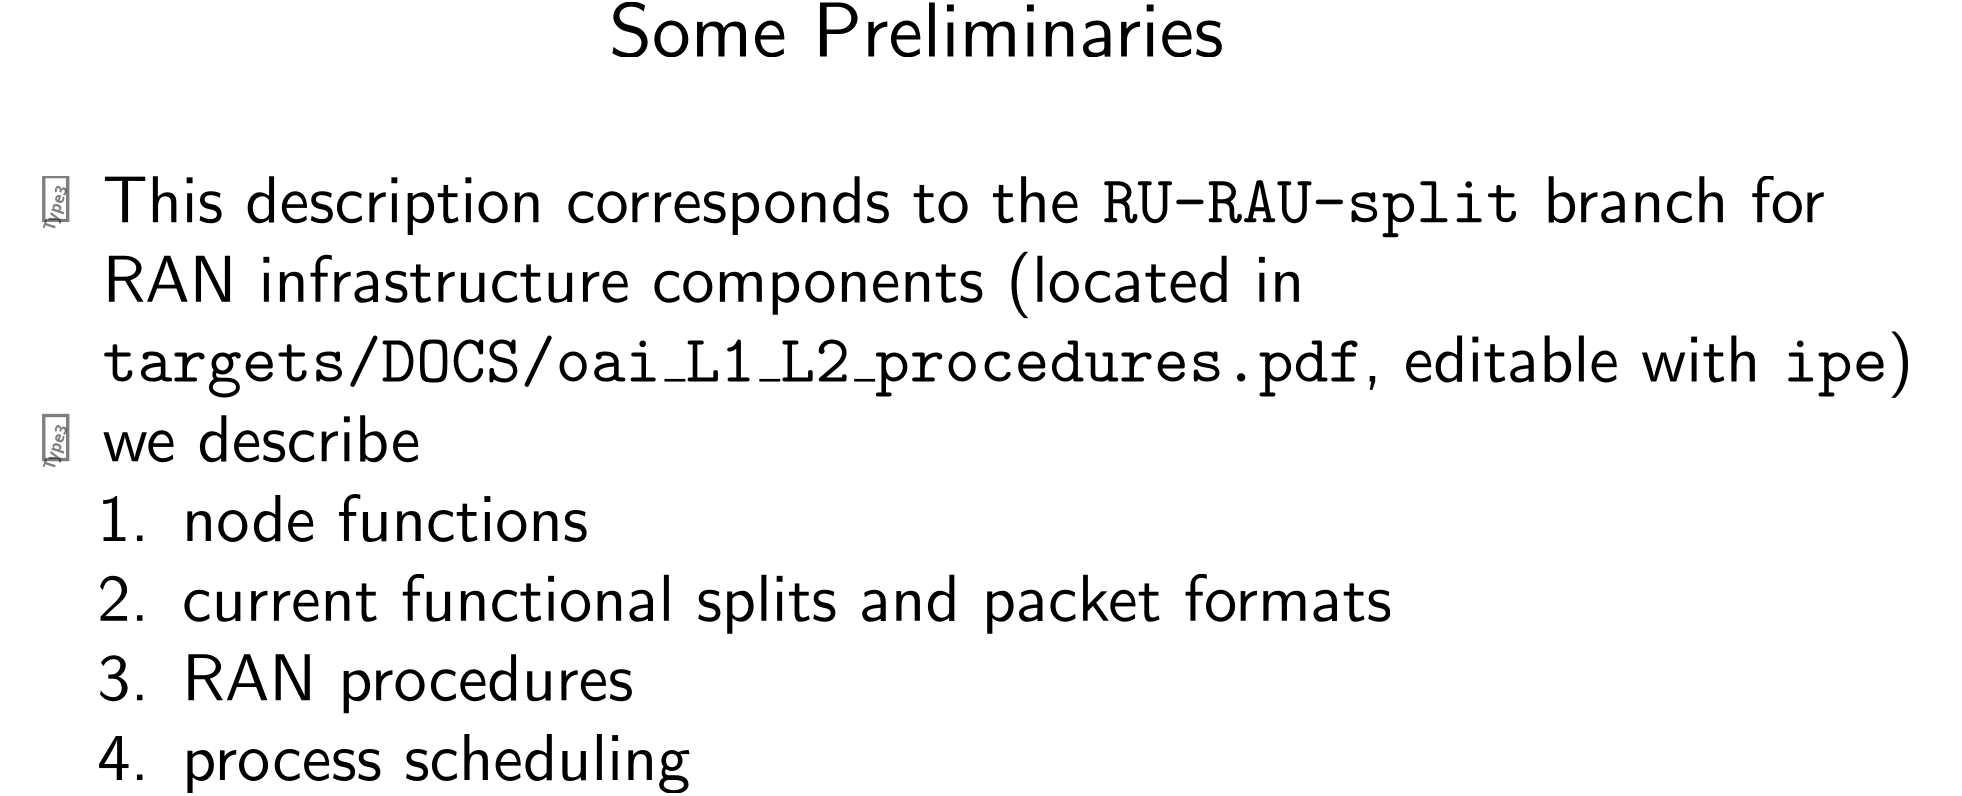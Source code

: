 <?xml version="1.0"?>
<!DOCTYPE ipe SYSTEM "ipe.dtd">
<ipe version="70107" creator="Ipe 7.2.5">
<info created="D:20160514115229" modified="D:20171018195314"/>
<preamble>\usepackage{setspace}\usepackage{amsmath}\usepackage{stackrel}</preamble>
<bitmap id="1" width="418" height="289" length="22283" ColorSpace="DeviceRGB" Filter="FlateDecode" BitsPerComponent="8" encoding="base64">
eNrsnQV3G9m2rX/Uu+/dce49p0+fhnSHwbHDDN1Jh8GOmZllmZmZmRnFZmbLJFtmtvWmVIla
LSdpx3YcyV5z7KFRKpVKVUu1vz1Xwd4yGYlEIpFIJBKJRCKRSCQSiUQikUgkEolEIpFIJBKJ
RCKRSCQSiUQikUgkEolEIpFIpEOrra2toaEhDdwwzdwqEomkdRocHHr+/JVEMqVRWzU+PvHs
2QuxWEx/EIlE2qMCAwMfPvw9ISFRo7YqMjIKWxUeHkF/EIlE2otGR8du375z48atBw9+m52d
1ZCtgrG8d+8BturOnbsTE5P0N5FIpF0rKCj41q07ly9fxavm2LmoqGjlVpGdI5FIezRyV69e
B0+uXbvx4MHvmmDnpqZg5O5je7BV2DbYOYlEQn8WiUTai5FjCqbj4xM0x8gptyosLJz+LBKJ
tBcjxxTYp/v3H87MzHzDrWLOyDFGjilXr964c+cenZ0jkUh7NHJK4xQXF/8NtyoyMuqjW0V2
jkQifamRAzpUjZwm2LntRk7Vzk1O0tk5Eom0I21tbbFYXqDZtWs31Xhy/fpNzP9WxikgIBC/
jm346Fb5+vpjy+nvI5FIO6GcSNQoEAiSkpKVxunKlWtXrlzPzs7B/Obmlm+yVU1NTfj1tLR0
VTuH6dTUNMxvamomypFIpC9Se3vHjRu3lJRDYjgy8u2fqOrt7VO1c5ju7e2hP4tEIu1CQqFI
jXLd3d+eJ62tbWqUa2lpoT+LRCIR5UgkEokoRyKRiHJEORKJRJQjypFIJKIcUY5EIhHliHIk
EokoR5QjkUhEORKJRCLKkUgkohxRjkQiEeWIciQSiShHlCORSEQ5ohyJRCLKEeVIJBJRDlpZ
WVEdynB2dnZpaYmZXltb6+rqRvlU95sjI2Ls8tzcPB0MJNJBqqKiMioqmplG9UxISJyampbJ
B2sYDQkJ9fBgeXh48PkC1a+sr6/HxycoR1Pt7OzMyso+IpTr7Oy6e/d+T8/7LQ8NDS8rK8NE
c3OLpaW1l5e3m5uHlZXt8PCw6rc2NzcjIiJdXd28vX1MTc0qKyvpwCORDkwpKal37z7g8XhM
ZbSwsJyYmJienjYyMsnPLxgcHBSJRM+fv+BwuMqvwLQwizFv6+vrAcMjQrmurq7ff39kZWW9
vr6Gt8HBoUDWwsKCsbFxc3Mzs0xGRiab7a36rfT0TABwc3MD021t7TY2touLi3TskUgHo/T0
DHd3TxMTc8abOTg4zc3NxcXFJyYmKZfp7+/v6OhUpZyDg8Pk5PtBS7lcro+P79/+kEjUqEa5
np7eb777fX3923pE/9xWNTY2BgQEhYSExcTEKrxcWEMDp7a2zt8/UC2xVU7DIdvY2PX19akG
kAaVIJEOTKBZaWlZbm4ei+WFt05OLlNTU6AW40yAPoFAgDQN7k41YwXllKen4AN3QjlN8HLY
HX+F/PzeF1BddQhFTDs4OCo/ZUpgYBAM2AfKNfn6+gFib94YDAwMIHOHyy0oKExNTcWny8vL
YWERyPTT0tIRJZVGwUlpfUkk0sFTLjs7FxOWlpbl5RXe3r5SqRQVGQ4NM5Gxoo6DaajssD0w
fpmZWTB7Ci8nUXo5pGOq69zY2PD19XV2dnVwcFYWY2NTwE3JE0ybmZmrLuDq6l5WVv5VdxZ0
EgiE4Daf/74gl1Qbwys9PV35KVOEQqES6aCcp6e8OeDz+XZ29gEBgdh9THt6spiUv7m5paGh
AQksnKqLXK6AuYeHZ0tLq3IzAMbR0VE69kikA6NcRkYmk5a+fPnq3TujpaWlysoq2A/Ailmm
urrazc1jaGgoP7+gsLAQjgWWj8fjM5/GxydGRkaqrhPp2MzMzNTU9JSKqqqqlbkh4+UAENUF
YBeV1ysPTECQWsba3d31+bwboWCmIyOjbt68DWTBrdnY2IL/mMD8yspKfX3D+fn5aYVg6jDH
0tJ6bGwMC1RX1zx//mJ8fJyOPRLpYBQTE5uamsZMw6rBzMDLYRqZF/xVXFw88i9LSyuATvVb
XC7P2NgEn4aHR5qamo+Ojv3tDzU1NatlrDCH33z3v/TqA1LXkJAwZhq0NzExQygwDUrDANvZ
OTo5OQOD7e3tal/Mz8+3t7dn/K3yEi2JRDoADQ8PK7MneLDGxsaVldUPPqe7pKQUWSRsyfYv
joyIi4tLsMBHP92uw3GNFSFSWlxGyFKV0wjFwsLCp767urr6mU9JJJK2i559IJFIRDminIZo
bm5OKBQq3/b3909MTK6vr1dX1xTKVVRf3/DRLyJ6cPjKuysnJiZUb6Hp6uqamZmh8JKIckS5
b66ent5bt+5UVb0/GRsYGFRSUiqRSH777VFCQmJ8fIKHBysmJlb1rj9Mh4aGu7l5JCYm4VMn
J5eVlZWysjJfX3/lMpgpEAgovCSiHFHum6iqqgomraOjY3R0tL9/wMDA0MDgHXPvd3h4eEVF
5djYmJOTk3J5ff13yqf8oPLyCkBM+TY0NGx0dKymplZ5sQZisdiNjY1UF0hEOaLcwQv2zM7O
MTU1/cGD3woKCgcHBwMCgvPyClxc5OCKjIwG5UC8d++MuFweFBcXHxgYqHrlxd/fv7S0TG21
ZWXlRDkSUY4o9801MzNrbGzMXP+NjIzMzc0bGBhknoWxsbGrq6tPTU2DVZNKpX/88QTZq79/
oIuLK9za+vo60AfvNzc3HxAQCOemtmbkuaqU8/T0EolEVBdIRDmi3AFrclJiZmbOnGTLyMjM
y8sH5Tw8PPFWLBbjIxcXt9raWrWM1cHBicPhREZGeXl51dXV5eTkhodHqCSw5fX1DfjTVTsu
cHBwQEZMdYF0WNXY2KRGud7evm++Ve3tHWqUa2trO2p/DRJPcCw5OQXtztu3BkVFxf39/YAY
82lxccm9ew/h6MbGxt++fdsv10Bzc8vbt/qYUq5kelpqamqenZ2DT5HePn/+YmBgYHl52dDQ
uLKyCjNhES0sLFX7MSCRlNo4FGpo4KpRrqW57ZtvlVDYqEY5gUCoLSFVPS22R0kkkuDgECSh
LBYbXg55aHp6uvLT4OBQwH9paclNLg+Uj55hGx8fx0pYLJavrz/cIDNzcHAQbzEzMDAEbpCq
81HW9PR0W2tneVlVfFwSDjYfHx8vtqeLq7OTs72tvYWNnXYXO3vLd0b6ly5dVfLk8qWrxiaG
mP9tt8rQ2OCyylZhCzHn227VDguOClsHa2cXRzc3Z08vTzabHRoanpKS3lDP6+0ZUPaIssNm
1MfHt7q6Go7L3NwcnKf6SNpHkybgNyYlprq5uzu42LizbWKSfUrrE5p687tGS3smyodna0YX
6qbWeVPrXK0uy7KmSl7iubMXP8DkykWdS4LO7EVZ4zfcqiVZU31T+oXzutgeBnHnz+vWilIx
XwuiusGTrHFG5moGpdXdY2Wd4hJBR05+RXRYrKezh6WTq7wbmdycgt6ezz0srOweoaenF6Dz
9vbZfgWBRNqdOtq7o6PiHBxtWb52RdVxneJSHLeo8osy0YJMOCsTzGzxpFu86Q0czxzJWoO2
lyWZqIKboEY5XkcmdvYbbhWiXdeUqka5GmEK5mtJYDk4QlBwqOCAmZMJFmQiHEV4HV+qF3Xn
peQEO7hYurq6ZmfljYrVe0EB1ohppK+hqqo6V1d3Z3fL0roE8XztovywFOEQxRE7sVJ/WAto
Vs6JV6Mcty0DFfMbbtW8TFgrSlGjXLUgGfO1O+Cr9WgcEdslWSNazK6xspTsYDtHC1/vgLbW
930+p6amuri4MV1FkUj7paLCUlt7W78Ql46RkgW5ZxOhFT7EZCPKaUKZXG2Y2eLD4Em3+PVN
GbaOJoGBgXl5BU5OLqurq1QrSfulluZ2JwfnoAj33olyOLdZGX9ytf6I8A0FvmJF1lTF335e
LmtJfl6O8622alnW1NCcpka5usbUZfl5ucNmrZHhgt6rsuackojbt+96e/tRN1CkfdHi4mJo
SIStg3lTXwFq9IyMf3TgxpSxpbreyfKJpfqCqig1ysE1jS3W9UnKx5frDnir8Iu9krLxxfqy
hng1ypXUxWF+32TZwW/V1y7STZ54vsbS1rC0Pq6sLsHcyhz5BVVS0l7U1tppZWWTXx4zKxN8
29TsG/oHZEx2TqZ37t69/+AeAxNlefDw/q3bt929baUbvIM0t9ik6XWui6fV7Tu37z+8r7pV
mL7/4P7tu7ed3C2m1riTaw2H6b+Y2eTbu5hFJnjBrKLNHZmrYQc4env7kqkj7U452fkWViYd
wyU4nCSHqLLs4txXblnEyRPndHQuqSIOReeC3pnTF8q5CXMHfh4Mv1hcG3v65Hlsg/pW6eid
Onm+sDr6MJ2dm1itX5SJgqPcXFiWaHBxQI6v1M9s8RZkosLKWCsrq9aWdqqzpC9SaHCET6Cz
ZJVzNC3cXy0EZ2qN88741dkP6aqyAHFWdkazm/yDt0z4RRhIMyuDM2d01Lbq7BkdE/O30g3u
YWqb0NTmlIYbmb0ZX6pTveYFW4uP0BabWRhVVdJdJaQdaXNz09vLNzbFF62kdJN7xBH34QKr
qKgm5ty5i3/JDfWuXNTRqxGlfCvLhN+t4CZeuKCnlrGeP69b1hC/cFiM3LhiT3kdWa/fPusQ
F83KBOPLH7kCPrZQZ21vlpdbSFWY9LeIc3FyyywMX0SWus4hvqnbORXjxBi5mS3+tzr3Basm
3YSd0z9zWmWrFEZuWv5YwSExcojwwFTF23cvqvhJaG4+RUIsNrXGdXK3TEvNoopM+ozc3b1y
SqNWZM1IBAhuanausDrm3Nn3dk5PbuQufUMjp/QwFdyEC+f1PlxjVRo50SFpX9Y50+tcazuj
xEx/ZKafvegsP003uyVwcrMoyC+mukz6qAL8gxMzAnAsEeI+e3ZOhzFy1vZGs9/OyKmenTO1
1GfOzsFqGsuN3CE5I4fjcFEm8g12YvnZged/e1gCdDC3klWOlb1xXS2HajRJTYnxKSHRnorn
HylR/czZuWjYOV3dy5pg5P58KENu53T1dC/DyJUeIiOHBjctL9jc2gDg2uFNzgDdrIw/Ol9n
am7c1UlDY5P+FI8rtHEwmZUJjs4TW7vKnhoYO3fsp1PvjZwGmF7lxVZslfzS6vphMHKAFVhd
35T6xuB570TZzNYX3Is+riB/50iJqbm5sscS0hGXRDJtbGI0MFU1u8UnlP2tnSuoijp18nyN
SIOeFZVfbOUkYKtK6uIOx6VV+LGe8VIgrqE5DXu0/aLqTnxgUXWcF8ubKjgJcnFyq21MR646
ThzbgZ0bnq2KTfUZX67TnLOXsHOji7XYKvF8zSEwclOwoysNZlb66QUhn7/isINzes7FRWVU
x4+4Ksqr2QGOi/IrDhpxtlki74xOk0vD1AYHTmNqXWO3qkGzA/jXogij2jEA88bytfMPdQam
9nJYSjd5owt1pmbGs7NzVNOPrJaWlnAMDE5XzWzyNCHtglMalJYPaHbBFg7OVAzSVu1TGZmv
mpMJpje54x8yzfh0PxsHY+kGb+93bC7K7/+JDfAPpsp+ZBUVGZtVHLHrpGAfLRyO88LqKGs7
Y3tHazcPR1cPBypHoDi6uNlb2Zp5+dv2TpbObPEX5B0yJxoYvRycrpTuR8sLZzu7JbBxMOno
6Kb6fgQllc5YWJpMrXG/eUdkyFDi0rzfvjUsLa3o6Ozu6e3v6emjcgRKf3dPX1Nza0hwhIHh
q6GZip7x0tf6z4Vd2fO7uuLwqRyB15bl5uZBVf4IKjYmIbvk2xs5JMu8jvS3b/U7u7onJicH
h4YGBgepHJ0yPDIinZmJi0t2dDezsjfKr4hc3NdjcnINmYLQzsn886PkkA6hkZueMTU3HF+q
1wQjFxzlGh0dL5ma6h8YoHIEC5q2oeHhP/54Hhbn/jWaXSTCtaJ0NtuPKv6RUk52flJm4Dc3
cswR6BvkkJdXNDo2RvX9aBY4upERsaOTY4e4QLq1/xfCJIobpy2sjCcmJFT3j44cHR07xSUz
GnAbMCjnF+JIlDvilBseHgHlWgZzp79OZ19o0JOzgtC4U90/IurrG7BzMp3bEmjCfa07oRxq
gXh0VKvLiFi8dxogrROPHcI4HADl0KB3ikudnZ2p+h8RJcQn51fELGrGM91/SzlUgb7+/pra
2qLikuISrSxFxcUNHO7eT161trWXlJRqaRCYOHC43G9COeZuJTsnc7QVRICjIFdX157x8q9x
AuRrUA7zwbcXL16xWF5eXmxtLB4erJcvX4tEjcMjI7um3Nj4uKurm4WFpZYGQREHz5evXjc2
NanF4QAoxyStKdlB1JnwUdDMzIyNvdmUxvRc8beUQ+1OTkmNiIjU6rC7uLjV1tbthXKIj62t
3fDwsFbHwdnZta6+4ZtQblYmaOzJ86ErrUdAnAZ+QJjrogZcXd055VLT0kNDw7S+dtfV75Fy
9vYO3d3afQ+/k5NLfQPnm1BuaoM7tlRn62C9srJCHDj0J+XKOUma09EiUY4odzCUYw42Z3eL
nu4+4sDhVmBAUGNvvuaMP0iUI8odJOXC41g11fXEgcMtFzfnwemqaY0ZgvCrUi42Ns7JydnZ
2cXBQT4C++joKGaKRCLMdHFxRY3D/OLiEtWvSCQSzE9NTVPOSU5O+bASJxbLC5VSSylXW1vr
6Ig9cWUCEhAQKJFMYT7WiWigYD4W8PDw7O7+sy/xvr5+hM7GxhZ/weTkpFZTblEmKqiMTU3J
JA4cYi0sLNo5WU2taVCn2V+Vck+fPj9x4tTdu/dRfv31xO+/P15cXMzPL/j++x9u3ryNmVeu
XPv++x8DAoKUX8nNzfvf//3X9es3Z2dnmTkGBoa//HKcWQnWdvv2XYaWWke5iIhI7Di2XxmQ
t2/1NzY2Ghoafvjh52vXbjDzz5w5j90HdvCVysqqM2fOXbhwkdl3zO/s7NJeys3JhPz27JCQ
MELBIdbgwLCLu/WMjK85/dx+bcrBhDDTmZlZP/74s0jUWFlZefr02b6+vs3NTaAM7uX48ZPt
7R1YZmtry9DQyNbWDgwsKytnvvjunRFAx0yXlpZiJXl5+dpIuejoGD29K8pz776+fseO/Qp7
hpiAYF1d7/FVVFT03XffV1RUYUmg79mzF+PjE4gVl8vD24KCQu2lnFTG7xwp8fambtIPs7q7
et1ZtnMywRGh3PPnL42MjEcU8vHx/fnnXzo7O8vLK0C5oaH3d4d2dHSCcmlp6Zju7e29fPlq
T0+PubmFmZk5swDW8OLFK2YlYWHhP/10rKKiQhsph/z93DmdoKDgmJhYTIPkDx8+Wltb4/MF
CIi7uycwGB+f8OrV63PnLojFYqT2iJiS9jJFt6tanbFKN3l9kxWentQLkwZpclLS1bWfZ5tb
WzrcvW3m99bRtBZRztDQ+NSpM4AYsjN4MNi2zc0tuBFUauXpNUygUqN2YzoyMhpgVHi2sosX
9SYm5KehrK1tlCv54YefLCwskfZqI+Wwj9gR7Bd2BMXZ2aW/X94ZUUMDBxHAfIQFO4igCQRC
JgjweEKh8NBcfZje4A7NVLu6uhBbNEc1NbXe3j77uEIBv9EnyElzbpb72pR79erN06fPcnPz
srKya2pqkJBiZk5OLqozjBmzTHt7O6o8ZjIZ7o0btzw9WZaW1phZVCQfot3ExOzBg9+wkuzs
7IqKyo2NDS29+gCrpqt7aWxsjMfjX7hwEZRjAlJf3wCaISEdHBy6e/c+OD8zM4P5HA4XXk41
Rc3IyOzp6dVeyk2tc8YW6x0c7IgtmiM0soGB+9llfX0dLzTac0nWdEQo9+TJMzs7e7WZ4BUo
19bWNjc3D7dma2sHhzM6Otbb26ejo+vg4Ojm5s5ied26dcfc3JLJWGFv9hh5jaHc5fn5eUyn
p6f/7//+Kzw8QnGYySnX0tIqU1yA/umnX0xNzRXXqhbu3XuAgh/FtzIzM//nf/4ZFRWt3ZRb
qreztz3KVNG0m6L3nXJ1tdywGNbXptz4cp10i7fDs39flXJ37tx7985QbWZWVtZ33/0HQEOO
dvbs+WPHfmXSVScnZ8xRWrWgoODvvvu+r69PX//dH388PQSUCwkJ/eWXExKJvI+1zc1NeNTv
v/+hq6uLz+eDeHy+gFkMof5//+8fzIlKLpd76dJlZOsIF5LZd++M5ubmiHJaqpaWFhh4ZIhE
uX04+7HOLamLq+QnzcmEf8u6r0q51NS07dcEOzo6goNDwsLCQ0LCgDK4F6bWJyYmFhYWKRdD
5fP3D+js7ELempmZfQgoh0Q1PDxSeQVBLBb7+vohXR0dHUUcxOJR5SUGeDxQDjHB24mJidjY
OD8//+zs3NXVVa0+L3dkKdfY2Igk5dq1G/fuPeTxeBq1bUKhaH/v+edxRZHx7A1Z+8wW7+NF
xocNw5G2l7Iqa/YNdjp54pyjqzm3PXNeJlCwjp59oGcfiHIHLZGoEUkK+Hbz5u0rV65hwt/f
Hw134SdUWVkJc7X3gtYTamtr6+zsbG/v+FRBKoH21MXFpbu75zOLtbe3d3V1j46O7aTk5Rb5
BDr1j1W0DOR/qnSMFPVMlPaM776IZ6p9ghxPnTx/+tQFPb0rcta1Zc59gnVEOaIcUe5rSCAQ
2NraK/l2+fJVply/fvPGjVufKLfxKb6yX+Xq1ev46b8t2KodLrbDcuXK51Z4+crVm7duPXh4
7/6DPZSH9xDZS5eu4Of09C4rWceT+zqhGuuIcl9EuZ6eHqIcUe4zWlpaqqmptbGxVdDs9hfB
4QMirh1w2fcfBXxAns8UXd3LF3UuXby4h6JzCVhTjRvDukt6V1w8LYWd2bMygXLY9B32L6ft
lEPt3nv/cjh0+/r6tDoOjo7O36p/uSNCORwhr169vX//IbzZl/KNyt4LWIc09sxpHScPi0Fp
JTNI4k76Ci4pLX327IW9g6MjaoIWFjs7B3lfwY177SvY3d3D0NBYS4PwPg7yvoKbiXJfVWtr
a2VlZfr6hshV4ei2WzUkkp8pB2/k9j1j/XaIuwK+Xbiga2z2Nr8ianSxVqK49rqT0W36+vuF
IlEDh9PA4Wpn4TQ1N+99oKvOri4Ol6u1QfhkHIhyX0Orq6slJaXv3qmz7vr1W3fu3MXMjxZQ
br/yR6xn5+fu/nYx7MKtW3d2UrAXOhf0Tp2SXxf4TDlzek8Fa9DR0VOyV8G3Cxd19Cxs3lVw
E6SbvAWZUHl7yQ7H8ELrr+1lX0ZnPpRxIMp9TdatFRUVIYdlWIc0Ni8vTyKRjH9MExMT+Dc6
0ZruWd3d3XgRiUQ8Hv8zEgiE8fEJDg5OmOB/dkEOh1teXrGTEhIcbutoWlgek1UU9tGSXRKW
lB0QleQdk7z7kpjhb2Khf+GCHuPfQDxLW8NqYfKMjC/n2187fdo55UbEYu0t+0U5rQ7Cp+JA
lPvaWllZhq/T1ze4d+9hTU2Npt3rwjyDs28rFLZEJ/nIZN2LMtEnSiNeF/ZWZLL20BjPH/9z
Qkfn0nu+bfHnVfzbLkad5vEF1fh7amu1sVRX14gaG1GX956x1tTWaWkQPhMHotxBsW4lKyur
ublFo7ZKS599mJcJgiLc9A1fMP7tU3zb+UiFpWVlL1++cnZ2dXV108bi5OT8+vXb7SP0fenV
B09PlomJqZYG4X0c3rxtam454lcfmE4SVN8yczY2NpaWliHmqZMjIi2lHJjWO1mG18/z7Yvu
JAkLC6c7SWxsbHfXHzvdSaJRlBsaGjYyMhofn2DepqVlNDQ0zM/PGxqaID5oCxwcHNva2ohy
mkw55nDaYafrdFcwPftwFCi3vr7OPEEMn4Y9vnbthouLG/NRaGh4SUnp2NiYmZnlikLt7R3G
xqZ777NUK1Rfz/H3D9RGytEYXkQ5opxSnZ2dlpaWHh6eDg4OtbW1g4NDXl5sUC43N08mH48j
qry8Ynx83M7OgVleLB61srJeWFg4CpTjcLh77M6LKEeUI8odMOU2N7emp6dbWlrz8vJBMB6P
B3xxOByYNLi1nJwcUM7Hx3dqaur16zdSqTQxMQmUm5mZefz4D2ZouZcvX2PmISabRCJRDkmw
sbHR3NyMaBDldkE5sVgcEBDo7x/g5+fPZnsXFRUxJ3UzMrJwjGGmt7cvkgVkCirH52ZlZSXa
WR8fP6FQxMzs6Ojw9fVj1uPt7QNYaRflUIOwp9h47BQC0tvbh5nY68DAIMxE8fLyRn1cX/+z
D2QccrGxcZ6erJiYWFRYZmZWVrYybmFh4RMTE0Q55eWD0dFRPl+Qk5MbGBjMYnlhNxEokKqm
pratrd3KyoZZMj+/ICcnb3Bw0N1dPvZEYWERFo6JiauoqEQ8LSwsmV41+vsHHBycAMPDSjlE
4OnTZ8zjivj/TUxMR0bERLldUK6xsfGnn37R0dG9cuXahQsXf/zx57i4OMxHA/rzz78wt2cf
O/br5ctXcRxi/vLyMg6tH388hjn41rFjxxkjXVBQ+P33P+jpXcbyZ86cU/aUri2UQ2b0n//8
yOwvNv7q1es4orq7e3755TjCgpm6upewgw4Ojmtra1i+tbX12rUbx4+fQhyw/M2bt8F5zH/z
Rl8ZN0w8fvyEGc71CFJuaWlpeHi4vr4+KSkZjQV2Ci2Cv79/RkYmnBs+Uu02HxbOyMiYsS5o
UJClYofd3N6flGOzfX777VFDAwcZKw4/5bfMzMyRyh1iO1dWVmZsbDIxMWlu/n5Px8cnRkZG
EFUk+ES5Haq5ueXEiVNVVdU45ObnF5AF3Lv3ABXZwMDQyMhkaWkZRSgUyh86MzaRyTsJzwAN
EhIScQzDwJiamj958gzLwwudOnWms7ML68GheOPGLeXAhVpBOdiG+/cfoq4xQ68C7CkpqaDK
yZOni4tLEITZ2dmgoOAffvipoqIKtgR7ff36zY6OTmAf/gQMZLInff13hoZGG3Jtwteh1Sgp
KT0ilFtcXMQBgCMhPj4eVt/DwwOYioiIgHlrbGxC/vX50UB4PL65uSUwaGhoiCYSTkZJORxp
Dx/+Xltbh4z10aM/AD0UNEywgkyjc4gFF/HHH0+ZIVegsLCI589fhoZGoKruLmM6mpRDRS4s
LJZKpTiufv/9Mcr6+jpqKzOuwYfG1PvSpSsKrJnheFPORx1nxuoqLi4G5QQCEdYD13f58hUT
EzMtopyHh+fdu/cnJyex/ciYYMMyM7PgNxCc6ur3t8EDdDCr/v6BIM7x4ydhUZRfx7eYu7kM
DN7p6xtIFYqOjoHpBRUPK+WQs7e3d8DGh4dHwoBhs319fSMjo+BAMB8R+JLTdJtoauGHEXMk
+wUFBcAX0y+98iTVwsICgtzf39/a2oai7Wdfdyjk6bdv30POxbwNCQlLTk6RKUZmAeSJcjtR
S0vLxYt6587pMGkmKm9ubq4iY32riilUWCw2ODj09q2+iYnp9vXAsWAN585dwCsQcf68DhyR
FlEONQuUPnv2PLYfBgyoB9J7enpBucrKKmUKBqPLYnm1tLRiPkzL9vXAjZw6dRYrOX36HDOg
IRzy4aAcnNjkpEQgEOTl5eNIQ7sArwXPprguUNnb27eXmzqALxxj9vaOvr4Bbm4eexw449AI
SEd1A+hev37DnPoICwtnBv8tLCyE7yXK7dDLoWq7urrFxyfExMQ2NTUx80E5VS+HVgM2Bm03
vNxvvz1SzsexjSZ4bW29tLTs9Omzfn4BcXHxKLsbqu8bUo7FYl++fDU2Ng4lLS1dKpWPQtjW
1qbq5RYW5rEM9hHIQXOAlFa1wWWGbTU2Nr1//wETTLQX8LpaevXB0cl+dXV1aGgYiWRqalpg
YAjggyQxMDAYJpbD4Q4NDe19hAs1YZ09PT1qTz0cWSE9f/NGn0lLk5KSzMzM0dCEhIQyA6/g
6PLx8SXK7ZByqLDMAMqqAuWMjExWFeru7rl69TozzhcOeFgUVHAmoXj58jVsG+oyqjkzlOFe
/tZvSDk3N3fVTJxRe3s7KAeAIwgrKysJCYmweeXl5UivHj9+cuvWHcB8dXUN2/yf//zEDAr8
9q2BmZnZHg/vb0458XzNq9cvwDQPD4/g4BAkR2DdxMTE7obZJe1OGRkZkZHRqidV+Hx+fn4h
kyXV1NSonjMhyn1GIlHjP//5HRilNv/VqzfHjv3KdHQPfOnq6jHPLyMrsbCwQmW/fv2mjo7u
L78cZ4buQhbz3Xffd3R0ainl7Ozs4dPUTmUjM8UO6upeQhCuXbsBvFtb2zIGRigUyfs7PXUG
cUCgHjz4TSyWX+X/448nL1681HbKjS7WWVmb7+PdWaRdaHubsr6+vl8rP1KUQ8Vxd/fYjgV4
Ng8PFovlhU+RpChH6JPJO1ldLygoREOPTxsb32e4ra2taGuUTx1qHeUKCgoQPbXjanR0FEmB
lxcbe4qkPicnVxWD4+PjISFhzs4uUVHRSC6YmfB7ycnJ2k45ZKwODnbEmUMsevbhW4mefdCu
a6wkohxRjihHlCMR5YhyRDmiHIkot/P+5fa3z+SDl4uL2977l7O1tVM+46zFtKeRCklEuW2U
KywqevbshZubh7u7VhZXV7fnz18KhaI99hXs7OxiZmaupUFQxkHU2ESUIxHl1KpAb19ffX1D
eUVlRaVWlvKKCi6P19ffv8dxH1rb2iorq7Q0CEwceDx+Xz+NbkMiyn2kFmj72FUoex/Da2h4
WDw6evjiQJQjEeWoHO5ClCMR5agQ5YhyJO2mXLBjfn4xUY4oR5QjHVbK+YY45uTkj42PU30/
spQbEY/a2tk2DxDlSIeQcvMyYVyatzc7YGp6mur70SwjYnFLS7upudGAtBwgIsqRDhnlpta5
/VPlbw1eFRaWAnTjExNIXUfHqRyVMimRiEfHHOxdo1O80OR97WGCiXJEuYMv4yv1czIBty3d
2FTfm+2flpqVnZWflZX3kZIpL0VFJTk5BfLprF2WzMy8vLzCwsLizD2s5JAVhCI/v6igoGiP
McHXEViEd4fryc7Oj49PsbCw9g1x3PlI5UQ5knZRTgm6QWlFXLp3UKRLRAIrIv7jJSbZ28js
TUCYS1QS+1PL/G3BStzY1lZ2hnEpPrteySErsSk+jq7m9i5me4xJXKqPpa2hu7c1gryT5cPj
PAMjXco5cTgAvmquSpQjymlG6spZkImWZI14XdxWMHNN1jK6WHvvwd2imhiZrGNBJlz82JJ/
W/DdwAhXA6OXK7KmZVnj7lZyyMqWrN3Z3cLO2XRT1ra025ggmMuyJn3DF0GRrgjyDr+Fn5uV
8Q/sGCPKEeU0uSzKGkNjPH768eQb/ed4K9lV0z+zxe8cLb558+apk+dBS8BTG0OxvwU+it+R
pXvxks4FvYaWNLzd9eXywuroUyfO37x1C0Ge2eJpYEtKlCPKaWyRbvJ6Jkrv3ruDmnj2jE5u
WcTirgCFb/mHOgNxZ8/qvDN+PbX21c8FaXiZXJVf5nZytzh96sKZ0xdg50C5ydUvjgnCiGAa
GL06e/bi6ZPnA8Nd0SoR5UhEuZ2XJZkIRg50unz56rmzF2HnJr/czsHIdYiL4TQu6ly6dOkK
1kN2Tm7kOjMRDT29yyi6upcbWtJ3ca1zUWHkEFKsCuG9dfu2ws7xiXIkotyXGTkdPVAO9Wh3
du69kTslRyVDy3fGr460nVMxckxM5HbOibFzX2bkJKswci8RUmY9aI8Cwlw0zc4R5YhyGn5G
7vTJ9zVRxc417NzOKYxckdzIXbz0fj1H3s4pzsjJjRwsHBMTPT1MX2poSfsiO7fwwcghpMx6
EGQNtHNEOaKc5hq5ScbIXVJS7rLCzuWURewcUAoj58LkvMpy9r2d4x5FOyc3cgJVI/ennXM2
nd2xnZOscRRn5P40cn/auXDNsnNEOaKcJhs5NTrJ7dy592fndnKf1cwmr2O06JaqkVMU+dm5
c0fUzsHI8TqymDNyqjFR2LkvODunekZOdT2MneuCndvkEeVIRLnPGLmusRLQCSxSo5ye7mWg
L6s4bCeAWpAJfYIdj/96Vq0mMpbj7bsX8uR3jXN0EDe52jC7xbd3MTshj8lfAnL50tUTx89Z
2xvNbPL/9mIrc8bgjcGL7c0QQo2A+4Y4aU4LQpQjymlggZ2IjGchV71586ZaTbx+/QbqkZHp
m7Glus8DSrrJ7RAXPfjt/tWr169eu35ZpVJfuXLthmLNxXWxu75PTBvLzBaf35F58+YthPHq
1WuqscXb6zduoDS0ps/+3Vm1OZkQThh/BMKIYKr+QVgNAv7w9wed4iLp1+xphChH0u6MdbW+
Z7y0b6qc156J+qg8SX7m1IXYVJ9RaU2nuHh0sfbzlgOfDs9WAXRiaY2Lh+WZ0+9PQ124oPvs
+eOeidLusZL+qfJd3CSm1V5uUFqJmAxJq0wtDc5+OKWGxNPQ9PWQtLJztGhQWvG3McECCB0C
2D1e+vT5Y50Luso/yMXTSiytxU8g+BoSW6IcUU4zC/PkF1inSrnTJ89nFIasy1p32B0ZahmS
3zVZi5ef3ekPd5KcP6/78vXTmS3erIx/pNJV5e0fiMmyrMnKzvjMGZ33l2PO6JhZGSzJGhGW
HV6RQegQQLi1F6+eXjivq/yD2P72a7JW/ITmNB9EOaKc5p6d2+J1jBSpUS41L2jpC6/fLcpE
nj62qpR78eoJ6uBRfvwBebqlrZEq5Uwt9UGtL71fDq/PXz5RpRzL147ulyMR5YhyRDmiHIko
R5QjyhHlSEQ5ohxRjihHIsoR5YhyRDmiHFGOKEeUIxHliHJEOaIciShHlCPKEeVIRDmiHFGO
KEciyhHliHJEORJRjihHlCPKkYhyRDmiHFGOKEeUI8oR5UhEOaIcUY4oRzqylAMopja4Uxsc
ReF+qqcdyRpHWXcUbOFoEeXmZcLF94PON36mq3Ds4KxMsKRYZnLP8BxfrpuR8ZnB7vEq7+dz
+SPLID7STS4mxpflnfeCUePL2kE5ZuOX3gdWHltsP2Z+qjdU5i+Y3uAS5UgHTLmxpbo+SVnn
aHHXaEmnuPhTvSaOzFWPL9UpvzIyX60dlFuVM7m0Pi4u1Sc+zTcmxTurOAwY2b6P4PbMJq+c
kxCRwMopCccCqI87B85HauUal9OaEZfmixKdxC6oit4+Ztn0GlfYld3UlzctH6OH0ztRVt+U
uvMW5NtSDtvc2JOTkOHH7GNsqk/XaPH0Ovej29k6WIAFsBgOMzQl40Q50kFRbm5LgHr95Nkj
a3tjKzsjY7O35Q0Js5sCNbOH4sqyEvXkSjd50i1+Q0uap6/tDrtY/LaUYyyZvuFLVFugJjTG
IyU3CBBQIwnDNN9gJxtHk7gEXwdXM3OrdwNTFVPru++fE4bQxdMSUY1N9gmJcs8uCQd/1Mgp
H/0nyj02zXdRJoTxqxWm4KcxoRWUwz8YFOFmYPQSOxgRzwqL9UQrObPF276RxTWxhiavI+JY
geGu+NcqeUkzm3yiHOlgKIeamFkYyvKzW5CJlMgCl1SrCUM5S1tDfmcWPkIdrBEl2zmbKhb7
ipTDNoBRyoLlWb7qlIM7QqKtupjaJmHO6GId2CVeqJXJumWyjmVZk3ihZnSxVhWPqIk5pRG2
jibA/qqsBW8Dwly4bRl7GcEKK3H3tua0pstk/TJZ54qsubE3F7ZZNWVG2KMSvJKyAxYUlKtv
SnNnWx8A5VQjxgRQjXJefnY40v4S2G2tCdqdoEi37JIwxQ52rMta5d3Xz1WrBnZqg9s7WQbE
NffnrclasExuWQTs3y5GeiXKEeV2Tbns4jAvf3v4tzFFQjq+XFdSFydZb5j9MF4MQzkbB2NB
VzZDudrGFEc3849SDl9H1VuWNS59KDiwh2aqVCl36sS5nLJwMGdJZbH5bcPTYFVgkbLMbQg8
vG3UKIdtVltsbLFWrTrDO5lbv4tP9yuujc2vjBqeqargJuSVR06tcuCsUJiTSwhCen4wJsYV
u4zd3IuRY2KLdeobvnD3snHxsOweK8ksDotJ9hZ15wDO+CHwdk3WGhnP2iHlwC7mFJ+ybMna
bRxNT38YC+PM6QsWNu82ZW2q8cevwF/95XTZcr1qxJgAqlEOtnluQ6i6GLOkGuXg35w9LMvr
E3LLIoXd2X2TZUhLATr5Od51DhPYsoZ4B1fzuQ9DxE5vcpEFUMZKOkjKFVXHPHh4HxAztdBH
AoJD0SfIEfWuoSUdaQXgg2WQ31nbGwm7cxjK1TV9knKARlZRmH+YS0i0B1PC4zyxwqtXrynH
GdS5oIc8LiqerVwGxgmW8i/malMAEBmZvsGSTLF1MPn98UNd3UvKgUdv3bplZW+EDVMuA5qh
0g1IK5WAUjiQBhMLfZhPdqADEu3OkSJk5V5+9nEpPqKeHCRZ/I4soI8dYJ9TGs4YLdRBQF6R
Xdbtxcvh50Jj3MGuSn7SxGI9KArKxaZ4l3MT4tJ8kSDz27Jik71TcgKZjJXTku7Ksvwo5bAj
4vkaJN2wT8q4IU988uyRckTvizqXHj/5DTORmCuX8Q91rhIkSTfem1JAplNchFjBnDNBYwKI
YCKkzHp0L1569Pg3WwdTZWBRcHhUC5JVM01QLiLe6/XbZ75BTm5e1vkVkUMzlZiIS/UpqIoa
nK5EYLvHSgurYzCTGQgb8URUZ2V8uvpAOkjK5ZSEu7NtxLM1PROlg9JKzPQLcaoVpaCyVHAS
kMS5sqzwkZ2TKbwcKiAqb40wxd7ZdEb2EcrhUIQVhHFKzg5kSlp+cGSC19Wr15WV6MI5XWcP
i6z8MOUyjNFSpdzkijz3we8i32HK2Gyti+dfx/B68bhPUt4/Va5cpneiDHNU0QQ4wO/ZOJj0
TpYjY1Jc5mtEfSyui60RpWQUhoTFeBqbvSmsigZq2AEOcJ7Yx1VZc0ZhaGZR6Owmf28Zq00Z
Jx6/i3oNt4ZQCLqySuvj8ioikbjB9rT05WMm21/+u0j6gFm5ifrYqIvy1HuhBhucmOmvjFtG
foh8VJoLesrmAzFJzw/BviiXAU45bRmqFwXGlmr/jNhkGRPAp88fX1AZwwt/+thsnepi+C+A
WfwvahlrWl4QthyeDTvYOVocHs9CVg4ao5EyMX/rF+oMj2ds/nZ8qQ4HGxZrGyoICHfF2y8d
N4coR5TbNeWyikJRu3H44SiaWueiCkQksIZnq3CgNvfnwdFxWtOn1jhYJiTKHekPlvQOdAiM
cP3oLRlID1FJcfwvfCio44CnWsaaXYqMtUu5DJbfXrXlt7jIN+l9WZE1sXzt1DJWeb65yVVd
TC3NZCiH6tbYm8cMGYYfyquIKKmPreAlgmNMQgcKDUxVoDJi35u78gAK1HpeW+Yez8sB5gAa
s2t4TckJqm9Oyy2PKOfEA2vMbS3AsqmlPtyOf4gz/JKgM/tTPwovtCC/JebP2CI5BcDVMtYN
WeuSyjL4FalaxqoghrIwAdx2Xs5+RdasFlg1LuFI8A1xjkr0WlAcCVgALhEBBBJxqCg8Gw/J
KVwcjhYkC9zWjDpRqoHRS7R6s1sC8nKkg/NypeE+wU4MsnAYg3JRSWy07zHJ7MGZyjlkUvIb
unjI7HCgWtsZW9ka2TuboW5+9J4BjbvGutqACh6d5N01VsIAEPvS0JrO78xEulrXmKpECiZ6
JsoAcGt7YzCnqS9vTsbfS2yR5gu7srvHS5jruXjtEBcNTFdgDjjAbDYaBWzP0GxVdnE4YgKf
80V3WXzba6wwujmlESV1sUwai/XgsCmqiUGjVlAZrTid+z4OaCWTswNsHE1snUxgYmfkW9hA
lCMdDOWYMZ37p/4yQjGOUpCBef3z/k/5fSP1gs4s1FzJOmd6c6f3kmnCXcHyiv9hMWw240wU
12f/3ItxxTkr0H5WcSpSfsZ+r3cF189syS9hMD+BV9gbeZVX/Lpq9BSj1grhu6a/cBR7Tbgr
WHEk1P15Q84mlxk/V81RI6TYWqZ80eYR5Yhyey84yNWyPObm1e23sOJYld+ov/VlIxHTE170
hBc94UX6tpSj51iJckQ5ElGOKEeUI8qRiHJEOaIcUY5ElCPKEeWIciSiHFGOKEeUI8oR5Yhy
RDkSUY4oR5QjypGIckQ5ohxRjkSUI8oR5YhyJKIcUY4oR5QjEeWIckQ5ohyJKEeUI8oR5Yhy
RDmiHFGOUECU0zTELcua+iXlf+1F83xWceiWrH12Z/2MoRqiOm/K2tj+9qdO/km5l6+fzss7
LBLKuy4/SnAbV1R5xGRN1mJtb3L69AfKndYxtzZYlTXPywTyzp12sB6EbkHRJ5K8z+EPlMMf
5B3gsClrx3zNaUSIckQ5DSwgGK8jq745raAq+tq1P3tEh+UICHcVduTUCFPUhnz6yLG9xumZ
KKvkJwk7sq0djM+dfV+jdXT0Hj/5va4prVqY3DyQP7XGOTqUm5J3yFmMmPA7sgyMXp0/p6sk
/xuDF7z2zCp+UvtI0d/GBAs09+cjgHVNqY/++B0hVf5BNg4m+IPwE72TZRoSW6IcUU4DC4xW
eKzniePn9PTeuzhluXTpyqnT59++ezG+VPf5QZalm7wOcdGt27fOndNVjo+jLBcvXjp79mJx
bexHx0o4rGV2i8/vyEQ0LlzQU4vJpUvy0R90dS81tKTP/t1ogMzYRmAawrj9Dzp37uLtO7c7
xcXSPXQLT5QjHW7KIRtCrnr/wb3zH1IhZYGvQ+UqrIpakIl2ckYuOMrt5PFzaiuRn0E6dcHY
/M30OnfySJ2dW5UDys3L+uSJj8Tk5InzTm7ykQEnVv/+VMDUOtfI9A3C+JH1HD8XEu2+uIM/
iChHOsrn5RZljVFJ7FPbKtHZszrvjF8hFZLsIBuSykdkKL17787FDymV0m+An+WchIWPjbNz
2O2coLE398rVa8qzne+bD93LCAu/M2uH5hatTFlDPMKo5gmRvd67fxfpqoYYOaIcUU5zrz5s
cAemKx78dl85mp4yGyqqiVnYsU8ALUOjPZSXHlQvKUo3eEfxMqtiPC/FMNwX1Myts4cFnN4O
L7MidPiPTMzfnv1woVZ5mTUs1kOjLrMS5YhyGluWYOcS2aqV8YuMnKqdu3P3jvIM+SW9Kxfk
Ri7+CBq593ZOxpfbuSt/2jndLzRyH+ycUG7nVE57Ish372mWkSPKEeU0287x+qcqHjy8r6Ow
c4yRK6z+AiOntHMh0e6nPtwvB+9hYgEjd8TOyG2zc+5sm9MnL/xp5Nwt5YNOfsn9cgjg9DrP
WMXOIcihMR50vxyJKPcldk4EO8fkm2fPXPxSI7fdzqmckRMdUcR9uNja2JvD2Dm9XRk5lbNz
cczZOcbI9UyWapSRI8odmGZmZvz9/aXSGeZtbW0dj8ff3Nz08fH19GR5enphQiwWq35lcHDI
w4OFwmJ5BQYGT05KMLO7uyc3N0+5TH5+YVtbu+ZTDlxCDVpQGbd9h2VV1jy52vDk2aPz5y5e
vHipRpS8JetgRiD9oiKTdcSn+Z45owPXYetkgtUiHd7F9nysCKVb36xST67Wz8j4uwjIoky0
JWv3D3U+c1oHhR1gvylrX/zy3UcYEUwbB+OzitgmpPvJ5H/QvgRWNLtPtxbvC+Xm5uZ8ff0k
kinmbX19Awom/Pz8UUOZKjw0NKT6leHhYQ+5mCocND4+jpn9/f05ObnKZYqKiltaWg4H5bCD
N27cws4yb2Nj49LS0hcXF1+/ftPa2trT01NZWW1lZY05yq/U1NTa2Nj39PSiICwmJqZLS0tg
o5ubm3IZFotdVlau4ZQD38QLNQVVEdHJrOgkr+jkLyvJWX76hs9Pnjh38/aNqCRWbCr7S9eA
kpDu4x/mdPGi3pnT5+1djJMy/Xaxku0F25OQ6SPszlTc6n+gd8AyQ1EDcfUtKfHp3tiSL934
xAxfTz+b8+d0zp3Tcfe2wtvdBQHBtHM2Pn36vK6uHoKMUO9DbBW7U9oQgwx6ZouvHJz6G1Ju
cnLy2rUbLi7va19iYhLKysrKy5dvmptbUIVhXSwsLAFD5VcaGjio1Ioq3JOfX2BsbLqwsNDU
1Ojk5KJcxtfXH6DTUqxhZ8F2Ly/v6OiYurp6iUSCXUMQyssr8GlSUnJ2ds78/LyNjZ3yK6am
pmNjY6qUCwoKUomGX2VlZXt7u7e3j3JmUFAo06BoLOXmZEJOa5qhyRtnJ7e4uMSMjOz09C8r
mZk5mVnZ9+49CAoKzssrTE/P+tI1KEpWYWGJvb3jixcvCwqLd7UG9YJ9SU3NDA4ONzI2Ru3e
RSq9t1sKeeL5aleWhZmZeVhYVFpa5pfHNquoqMTE1Azbj4m9hAIhff78pYOjE4K82z9IJbCK
15iYeHs7R3Prd+3DhfK7lJcPmnKonqh0MBIxMTGojNPT04oqbF1cXIJP4VJQlpeXbWz+XC3+
C/g35VsOh+PvH6hSW4NLSkq7urq8vNjKmcHBoQwTtE5bW1vYkaioGDhYA4N3MTFxCBHmIAl9
9UofPM9Evc3OWV1dff78FTLZwMBAKyurkJBQ1ZUgsPhI+bagoDAlJbWjowPwZOYAiYaGxrGx
sX19fQsLixpIOekmr3Uw7+WrF4WFpZMSyfjExNj4+C7KxORkUXFxT28vVrK7NaBIpqdFjY2V
VVVT09O7Xsn2gk0aGByytXGKSPA4sIu2yOKn17mObmbeXgFi8Sjis7uNRygaONz6hoY9xgRf
R2ARXsn+xRZHy8SkJDEhzdRS/2+fc9kXyk1NTcGVwXQNDg7iLSpaaGg4qAUPFh4eOTMzg7QU
NRr5F6bz8vJBuc3NzZcvUYUDUIXhWAICAlVXCMopaysExCUkJHZ3d7PZ3sqZISFhWko5JJ6g
+uLiEqZLS0vhbJHOOzg44W1GRibYlZWVgyQUDYGBgWFVVXV9fT1eYYYBLsAtNzevqamZw+Gq
Ui49PQMFXk4ZIvhDU1N5U45Iurl5oISFhaelpWFVvb29Uql0Y2ODWVLAb4qMZ6/L2ibXGr6o
04m9P6jF8rWJiU6YnpH2DwzspYyIxQNDg3tZQ19//9DwMNaDiT1uzPZt6+7pNTI2auzNPpgT
70iQS+tj4CuAAuzUXmIyPDKCsseY4OsIArZkf2M7MDgIfrI8vWPTvOf20ILI+x9YbnBw/Avl
1tbWwFGhUJiVlR0WFuGC6ufmASuC2jo6OgoHgprFpJ+oUHFx8ahQTBVGzfX29gXlUB/X19cN
DY0qK6uUVRiHGNIrVGGRqBErR0Kq/EUYm+TklO7uLuWZK4XBC9nJSScNFLJ1pJ+jo2OK5DQF
IUIzoUzGEYrXr/VBP5g6Ozt75bcQZGToiBXCjhAhqVd1d2gp2trax8bGkfYqZ9rZOfT19TMJ
MhodLpeH7yJHBgnxr6Hp8fX1TU5O9fcPdvey6R8rH12snd7kAj6LilO7mMYBsJPOPXZ3xWF4
vsrazry5uRX1aH/BomlFMjUVEBCakOlzMI814R8MjHBJSkqDizvcgRWPjlZX19m7mEu3uF/U
QGNhHNvSLR5itSxrkqxxbW2tYNJQrVJT0/z8/D08PFBHAgODYckwUywWw3UoaxZDOeZqAmiG
OgX/5uTkxHzq4eH56tUbpFdLS0uqGSsgmZ+fX1tbh2ooEAhRADHlpw4Ojk1NTTAnqMKbmxvK
eg0DqaXn5cArS0tr5Jhv3xogqopds1Zmmjdu3M7NlXu5R4/+AAOTkpKjoqLNzc2x2J9pZl39
q1ev8RH4D0LCDG9ubmE+vLGHBwtrZrN90KbAM390A9bW1pHLNDY2AadY/rX+czeWlY2DsZuX
dUC4S2Kmf1l9fHNf3sB0xfSGnHtMmdnivefe6j5c2OqZLLFzsO7rkzfKh7syTkxOxMQkRiV7
HRjlvPztiorKxGOjhzuwwyPDAkGjg7PV1PrfpCE4aHHIzcr4TJ9aMNX9U+W8jszs4rDQaA83
lvXDh7+xWOzg4FCACC4COfHW1tZnqjAslrm5JSoaEi5UQ3g5Cwsrprqhnl6/fhN4hJf7448n
sbHyKhwTE2tmZsFcSGXE4/FevHhfheFt4OuYr2MbYGmwZpgQbJKSeFqnnp4eGFeQKiIiEsn4
yspqS0ur8tPW1lZYLwS5uroG5hYeGO3C/PzCX28+mS0tLcNHWIDH46t+hKYnP78AK9/hxggF
zRHx7IUNUddYSX1zalZxWES8l5efvZ2zKYqjmzk70CE2xSe/MorbltEnKWduj1+UNcq5J+MD
g7u4oI9DrneyxN7RRo1yTHYD8zMpkWhpwcaPjY+pZmcKyiXEpLIPjHLsAPvtlBscGtLeqCpj
q3pWAZTj80VOrtbbKSe/J3mDqzhQRYoH0xp6JkprRSlpecEBYS5O7hZ2TvJjOzDcNaMgpFaU
amVt+XmsbavCvchDUcti5IqFu2tpaVGuob29nTl9B+eG7FVRhQtmZ+fULkEqqzCHw1X9CGkX
qnBNTa1W3zoCXMO+wriiOejt7dWEu4JXZM0gz4fbq4Tym5HkdquM35FVVB0DynkHOLh4WsLv
2TubsvzsQmM8MotC65pSO0aKRhdqsDzTSs4pUl2J/BRfwy4oh+y1praW7Q0j6uPt46uNhcXy
wpGrmoZrAuWAuI7OztCwcDbbW0sDi+3GgVFbV6eMrZJy0xuwag048OYUxyFex5fq2oYKK3mJ
8em+PkGODi5mto4mSFWCo9xzSsPRXvdPV8DRMRnr9CZf7bzc3yo8PAJZraIKm3d1ddFNvx9V
Q0NDWVnZ5OSkxj77wJh86RZPecuu/GTabFVzfx7y2aSsgMAIV2cPS7nlczLFRFCkW3J2YDkn
vmUgf3iuGt9lvoWvS5Wp7t9RDu21q5u7r68fmjktLUhAjIxMUBOV+6UJlBsdG0NGYGhoXCqX
tsYW3sCT5QVHp6Qcjydy9bCdlwnQ1Db35aFFjk5ie/jY2isOS3dvm6hEdmFVdGNv7sh8NY7D
RcUByZx7YU687Pp+OS6Xi7xV9f4u0iF4wksxGgKHaTEXFGfqkBGIF2rahguRC2QUhoZEe3j6
2No6mVjZGYF73kh1U32KamKFXdl9krKpDY7yiygD02XbKTcxOenm5t7U1KS98VxYWLC2toV3
0jTKZefkBgeHaPWxilQOlENTqKRcU3OL/rs3Ht7WTJaBQy4uzbeCm9g6WDC2VMdYu3nFibhP
5Rf0hBdRbid97DC32SsuzjZiYny5rneirKElPbcsAi0p0lt7FzM0rKCfl799RIJXdkk4rz1D
1JNl72g7MDCkRjl3d4+GBo42P8kyoZmUy8nN8/cP0OpjtaqqmuXFVqWcSNRkam5YLUjqHith
7qJR3CHAR1u8w/4WiHJEuV08O8mkugz3mIK3/ZJyUU9OcW1sXKqPX4iTi6eVmZXB7Tt3EhKT
UAGJckS53VEOGauLu618KKLNXd71RJQjyu3X3fjyU3ybPKapZS7Odo0WmZgZcbl81TtX94Vy
Kysr8/PzCwphQnn/89raGmZ/6u4aLKz6mCFRbrsQyYUPQiSXlpaY+Qgp5qyurn70Wwj77Owc
Xr8G5T51jZUoRzpgyn107Ia+qVJHZ7uhoZF9z1jDwyMuXbqCoqd3WUdH948/nopEjTL5QzQl
V65cV+saApqenvb09MLC58/rGBmZdHZ2EuU+qqam5lu37ly5cg2x0tW9dPXq9cTExK0tmVQq
vX37bkpK6vavZGZm3717/9y5C/fuPcjPLyDKkY4O5T51jXVfKMdme4NXgYFBISGhwcEhqIwP
H/4OH1JYWPjrryf7+/v/auEWX716c+LEKRbLCwuj8l64cHFoaJgot10CgQCBsrd3QGBR3r0z
+vnnX5uammDqzp49HxMTq7Y85vznPz8aG5sisG/evP2f//lXZmYWUY5ElNs75cArOAflWxsb
W0APGVNJSenp0+cGBgZUF87Ly//hh5+Ki9/3byMUiry8vEEqotx2CYXC48dPtra2MW8rKiq+
++77srLylZWVixf14uLiVReemJjQ0dFDKJi3ICECy+XyiHIkotzeKefn53/mzDn4t6dPn718
+Qo2A3Nkip5btlMOxg/518zMDF192AHlRGgv7ty59+jRHzDAV69ee/z4yfS0dHZ2djvl+Hz+
r7+eYHoi+npXH4hypKNJOV9fP1RGGxu7u3fvnzp1Njs7h5mfn5+/nXIsFhspLeopUW4nlDt3
7oKhoZGhofHPP//i6OjEXK+ZnJzcTjkejwfjV15eTpQjEeX2nXJeXmzwTabo+uDatRtPnz6X
SqUKyuWBcmrPmyQlJaPCMpcnoJaWVn39d93dPUS5T2es8meu7e0dTp8+yzwuLZFIdHR01a4+
DA4Ooonx8fFj3m5tbVlaWtN5ORJRbr/Oy92+fXdlZUWm6G70++9/dHPzYDJW1Lu0tPQqhUpL
y1ATJybkfVnfuHELn5aVld279+DUqTNqfo8op0o55tFyuF+krrDBsHPz83OXLl1xcnJmAgv/
xucLgDVXV/effjoWHh4BOjk5ufzP//wLbQpRjkSU2zvlsAaAi6Ec5OnJ+uGHn5qbmysqKo8d
O/7rryeOHfsV5R//+N/w8EiFf2t58uQZ6iMWu3PnbkNDw15+/RBTjs/n//jjz8p/p76+AW+9
vX1APDQTysD+61///u23RzJFt+EAHcCIwML4AXfKexeJciSi3F72SCwWd3V1Ke/+XV5ebmpq
QvYK19Ha2tbxQci8mLHPoPX19fb2dqSrCwsLdF7uU0JwEDTVTsCQ2iOSaFC6u7sRQCawbW1t
fX39ym6I+vsHmptbhodH6LwciShHT3jRE15EORJRjihHlCPKkQ4B5QQCofbGUyqd0diel4KC
grX7WK2rJ8qRDgHlPDxZ6ekZvVorDodraWk9NDysaZTLLyh0dnbt1WYlJaWwvX2IciStphwO
YDbbW1//HRydlhYrKxtTU3P54IkaRrnSsvI//nji5uahvbF980bfzz+AKEc6BBmrUCjS3njO
zMxSxvqV1NDAoYyVRFcf6OoDXX0gypGIckQ5ohxRjihHlCPKEeVIRDnNpFx+fr6bm3t8fAJz
7/3w8LC3t4+XF7urq5tZYG1tLSwsPDIySrVr9I2NjdLSMjc3DxbLa499oB1WynV2diKMCKZY
LJYpekGPi4tHqAsKCpXLlJdXuLq6qfVB2tnZ5efnj/lpaenKTtSJciSi3K53x9ra5l//+vel
S1eYvkcyM7O+++77H374qazsfRdAra1tP//8y/HjJ7u733NveXnZzs7+xx9/vnbthp7e5Z9/
/hUY/NTwEEeWcsXFxQjj99//mJubJ1P096Kjo/vPf35na2uvbCmePn32X//135GR0cpv5ebm
njhx6sKFi4gtwv7y5WvlU3VEORJRbndydHS6fv3mo0eP6+vlD92zWOxHj/5ALUMFYRZgs33e
vjX4/fdHkZGRzJyUlFTU3+TklNXV1dnZWUtL66dPn++6x7nDSrny8nKE8fHjJz4+vnhbXV39
22+PwC5nZ1dmAYFAcP/+QwsLy2fPnjNP5Q8ODp09e97ExGxiYhKxRYujq6u3F6tMlCMR5WSK
fs9QEx0cnMLDI5C0GhgYMp1qMpRbXFy8fftuRUVlaGgYquTa2jpmYhmmDw1GqI9wd5Sxqglm
GGH09vY1MjLB26CgYEdHZ4QazQqzgIeHJ3xda2vrmTPnmHuBgLVjx35taWlVrmSPo6QR5UhE
OQi554sXL2HPYMl6e/tev36TlyfvIpihXG1t3Y0btzAxMDBw5sz5pqZmTD979oKpuXT14fOU
gzHLzy949ep1X1+fubllamrakyfPGMqhXbh7935lZRWmYZ7ZbG9MxMXFnzt3YXh4iK4+kIhy
+0s5VD3g6+XL1yEhoQ4Ojo2NTSdPnkGGhU+RXiHtCggI9PJinzx5OiwsHDPfvTN6+PB35Rq6
u7tLS0t3becOMeVOnTrD5wtsbOxg5N68Mejo6Hj69Jm9vSPTfPz660kYacT23r37v//+WHFS
Lg9errm5RWmSc3Nz1fpqJsqRiHJfKtRBeLOFhYW3b/V1dHRhJ7q6uk6cOFVf34BaduvWHeSn
ICHoB8vx6NHjjY2N7OycH374KTExCWSbmJiAFYQDkUimiHLbKHe2t7cXIUVg37zRn5+fRwwR
SXzq6uqO2Do5OSO25uYWCCAamqmpKUzAJ4+PjyO20dEx//jHP4uKiohyJKLcXiiHOsUM+mBr
a/9f//XfXC4PFfO77/7T0NBQVCS/Sjg4+D6Bwtv//u9/VFRUrq+vg40//njsypVr58/r/Prr
iZycXMpY1VRYWPTvf/+nt7evvr7+//yf/wugYebt23dtbGxBs+PHT0ZGRjFLgn5wfWAdphFJ
NDFgHWKL4CPOyj6ciXIkotzulJ2dDVcmUzzz6O3tMzMzOz097ePj29/fX1xcgpq4sfH+FhHM
xwIVFRUyxV0QJSWlnp4sLNnS0kLn5bYL+SmCI1UIcePx5JdK4+MTENW+vn4Wi616m1xaWnpY
WASaD5niRjv8roeHZ15ePjOHKEciytGzD/TsA1GORJQjyhHliHIkohxRjihHlCNpGuVmZmc9
PDz5fIH2xnN2ds7KykbTKDc2Pl5QWBQQEKjVx2p9fYOHJ4soR9JeyolHR+MTEh4+/M3MzMLN
zV1Li7m5paWltUb1FQzk4tVWfifhU+0NrIuL6+vXb4OCQ4hyJK2mnImpGY/HHx4e7tdavX2r
X1NbOzwyopKGf2PKDQ0PC0UixFYsHtXewHp7+7DZ3kMqJpkoR9I6ysH/2NjajY2Na3U8HRwc
m5qbARZNo5y94vZd7VVyckp8fMLU9LQysEQ5kpZSTq13Mq2TnZ09kKKBlLOzd9DqwCYkJMbE
xE5MThLlSEQ5ohxRjihHIsoR5YhyRDmi3OGgXEBAoJ3dx2t3Xl6+qan5HvvoPrKUW1lZMTIy
Bnk++imb7b3v9+YR5UhEuY/KzMz8wYPf1Gaurq6mp2ecOnXm7t178/PzRLldCK2Dru4lLy+2
2nypVOrl5f3vf/9gv9/WkShHIsp9VDY2tk+ePFObGRsbp6Oj9/Tps99/f7ywsECU2x3lbty4
5efnrzbf1NTs1q07t2/fZTotIcqRNEE8jtA/1GVR1nh0KFdfX49fjYqKRmUkyu0j5ZiuXWDn
DAwMEXmiHElD1NLc7uFjOy8T7fo40TrKMQoMDCLK7buXY/TixStbWzutoNz0Bnd4tsbZxZFQ
cIjV3dXr4WU3JxNOrjYcSso9e/aCKPc1KHf9+s2goOCPfvry5WttoZx0k9c3WeHm4UYoOMQa
HBxxZdnNygSHknJgzoMHv3Up1NkpL8oBHYhye6Qcoufo6PQhtp19ff3KQWy1iHIzW/zOkRI2
m00oOMSam5tzcrGe3uBJ1g6nl/v3v384duw4yk8/HUNRDrbCZntfvKhH11h3p8XFxVu37iCe
TGy///6H69dvYSbz6cOHj0xMTLWCcnMygbArJzgohFBwuOXkbD8yVzO9wT18lAPTiopKyhQq
LZWXmZn3w0nDflRVVe2xj+4jS7mNjY26urqSklImtsXFJbW1dcxg0zJFd/SNjY1aQTn8KSW1
CUmJqcSBwy1fX9+WgYJZGZ+efSDKaay+EuUWZKLYFN/ysiriwOFWdHRctSB1QSYkyhHljh7l
Gl1ZVu1tncSBwy00ZFGJ3gd5y9xnKCcWj2p1MO3tHTSTctre81JSUvK+U06y3iBZ49o6Wu37
6VmSpkksHrNxNJ3dOrjLrJ+inLmFZVtb+7z2am7e3MxCMylnZm6JzdNehYWFR0VF7y/lZrb4
HSPFXl5eBIFDr62tLScXp6GZ6ulN3gFTrr9/ULWvYB8fX0NDY2trGy0toLSFhWVnVxfTCbkK
5RIPknJe/vbFxeWqPaJ3dXdbWVmbm1tqaWCtrGzevNEvKi4eGx/fR8rhH8kri0pNySAIHAWF
h0fWCA/u1Bwo1zdVamtv1dXdqwoETPf09nb3aG/pAbRVx+tBmZRMRkbGRiezlg7knAAo5x3o
kJdXNDo2ptwGZquwedob2L7+frXADo+M8PlCO0fzqQ3Obii3Kr/04M62aW1pJwIcBYmETR7e
tgsHYjZQkBrjsLSxN62padheGbW9qNZEBeUkzs5uueVh8wfSiOBXYlK8ggJDVTsPPxyx3R7Y
zMw8N7b17m4PQOaC/MXG1lp5Awzp0AuZwaC0SnpQSSt8Y3KOv7WVA3IQgO5w8E2twJpOS6X5
eUUm5vqjCzWSdc4BBHZ6g9c+XPDm7RuBsHFySsKMmXj4yvjEBPydgYFhjShxdou/y3S1PDoh
Ppnq/tER/u68sugDu9I6udaAvNXT19bS0raultPXN4DSe1iKfHf6Bzu7euLikl++es5rT5+T
CSaWD+gSNuxcXkX46zdvMtJzurp7+/oPW2zxWl5ebaBvFJXE2p1DRjYxJxPaOZn29w1S3T86
GhkZNbcynl7nStY4B3Z2Dq1wRlGwhY2RlY2Fq7uzq5vTISnuzk4uDhaWpm5sq/aRAjniDrBj
KwZ0gq5MJ/nwsKbYkkMWW2tbSys746LaqLndPn+NLzb3F7i50EP6R04BAcGK24NFB1YZcYjO
ywlQ1zdV2ic5VKVXUjI4UzEj40u3eAeMuPe3SSh+ekBafsgCKy9TpZK1+l23HZOK6w6ePnY8
rpBq/VHTQP+QtZ2J/Ma5A3xyX5m9okgOUWF25yB77ftoIyI5jIGdkgd294forPw2uRI7O3uq
8kdTbJY37NziAdo5KlQOtKzKrzuw/R04DXyq70dT4pFRUzPDyZWG6XUu1Qgqh68syIS89ixn
Jxeq7EdZKSkZCekBywc7EgQVKgdzwWt6nWduZTjQP0Q1/ShrY2PDwsKqY6RkXiYYp6pB5RCV
JVljUmZQXEwCVXNSR3uXuZWRZJVzkF1rUqHylXNVkaAzx8rCZt+7TiVpqbIycwPD3dD2HeR4
EFSofK37arZ4owt1JqZGI8OjVLtJSrFY3gWVMcsHOyA1FSr7/9TbOnd2S+Dgal5RXkP1mqSq
lZUVKyubWmH6El2JoKK1RbLGQa6KxCQuNokqNWm7pqdnzM3NhV25BDoqWoo4JCPx6f6BATRK
F+mTEo+MmZmbCDpyCHRUtO6+kUWZKDEziM32pYpM+rxGxWMWFlaV3GSATrJGFyOoaHoZX66X
bvHmZMLQaM8Af3JxpB1pfn7e0dEpuyRyQdYo3aTbS6hodJmXCSdXOO5smxi6NY70JVpfXw/w
D/bycxhfqj/IYQ2pUPmiE3HIOFr6CyysjAvyi6naknahgrxiS2uTpt58HEvTZOqoaFKZkwlm
ZcKckkgbG5uurl6qraRdq7u7z8HOMTSaNbZQtyhrPJiOvqlQ+UyRbvHQ7Lb2F9o5mYWFRq6s
rFA9Je1dWVl5VtZmJTXx0+vcRZloilhH5Rs91AC+DUmrw2O97OztG0UtVDdJ+6iJcQnaTRs7
i/zy6PFl+aPQszI+PRFG5WDuEpmXCXHI9U1WRMR5WVlb5eUWUpUkfSWNjU5ER8Vb25r//y1f
N+PG4z3Agu4ruLgb7cmOIuoiYAX67s8ZYOH2FbS9+vSpq5unzurs6OrYs2v/r1+/RnPiKKA1
ePcOdCVfX19fW1f9lj2Lrj3c8+YnaGcNMEECkyWw0AOmT9CJ1r9Ogy9jHUWjiAACJhXQcXB/
zwATD6TZ9un/+aefjp2+thnYeGtta5g1a+6Z0+dHs94ooD948ODx5k3bpk6d1t7VMnFa68ad
849f3HDjyd7HH468+AaskU99+Hf2/SgaRYQQMKm8+Hbi4dvDVx7sOnBq9fJ107v6Gts72ubP
W3DwwJFPnz6N5rVRMODgz58/d27fO3L4+Lq1G+bOndvW0VpTV11VXV5YkldYnDuKRhEuVFSS
V1yWX1NXVddQ09fXs2DBoi2btwObbU+ePBvNVpgAADfb3Qk=
</bitmap>
<bitmap id="2" width="325" height="558" length="35723" ColorSpace="DeviceRGB" Filter="FlateDecode" BitsPerComponent="8" encoding="base64">
eNrsnQVYHHf6x7metHe1VK5tHHdd3HaXZY31mRXcHQJBAsEhgjtrWLRpY40QJ+5pFFjYxUKa
5urX1NL04vOfBWp3aa/t/xJ26ft5vk+e2WFm9jfvbz47ml0MAwAAAAAAAAAAAAAAAAAAAAAA
AIDfL7dv3zp88OjubQd2b4dAdDvb9nfvPnzlyhXQ9qcYGRybafY0LdmQEguB6HToScaW/s+m
p6WDtj+FumeEHGz2+qeSFVfFEIguZ90/Q5JW2WdmZIG2P4Wmb9RXZNo6irT0CiAQXU7biCha
ZpuVmQ3ags4Q0Bl0hkBAZ9AZAgGdQWcIBHQGnSGgM+gMOkNAZ9B5uqUPkfUj8gFEqvp+pFSF
SL+fQDAxwURkql+xZHw5Pz+NtG88KugI0Bl0/h+4LO8X1B5nVRxhN/Yg8nFV5RpU1ito7pl0
ufkir+poQOUJds0pdsURVu1ZPj7yFyxZ0HyeW/c2t/lnp2lRaZdfd5Lb1APmgs6g8/9vv6zi
Ztc5kdlz3Bjz6NnORafwjUdY/qabL8sm5xBPge+L1cL6vb6MkLn2Hi+bOL1CYBmHKOmKK+LO
dyQrxkQKXP9+tH10/OVVcceYeMUVkVIj7HhH3DkmrNrum9BOrFOJOi6LO65IOsdEMq2/aPsV
fGJJ27Cw+Rg1pdaz+ABjwRKf8gtI67AIH98+IsQPDGQaYftlcSf+chiVgs6gM+j83yIdEMqO
ED18TZJ2ctv6OJmdnvlH+XUHyNzQuXOtTDIO8ZTqifogrVfQguW2rDjnGg1uK1rXTQ5KtmAW
uJW9jTQf8w+vcuRFmzIS7UU51tQct7y3iMJkm4RNAbX7yGnrKFUHaUkNBFGyBbfQo/IS0nyC
Gp5tRY+zWbibXSy3NjR8SbDcK62OXNuPlK1y848wDaonNWrQ8s3eEcsduJEW4R3U5oHftdGg
M+j8i6JCFL3sxAJrd5F5SJ1HzpYAuRqtP80u3030Q2zT93IVP9C5sNKOk+RSNyxRnqXxuPO8
g829ubMcEzzL1jsbEg1DqxxcjF7xW0RgBc52S3SML7F2iXVOb7Sj5ziXvOlGoM6WVLvSaSYh
DZTsNhdaqj0SOc8t0j6rw9WbbBhR48og26evdXMPMguuc+OGGolWU7NLjK2FlvHl9h4+ltkH
tMcJoDNoCzr/l+CHyiNo7VFmXrubJ32+aHUAflTcfsaPyLX+oc7KMbSgwo6T6FI3Gtiy28PC
6RWvKAtGtCk3z7dwnav9AreGgQAJzTrzID9vuRmtgqQ85UeUOCTU2nOKXIvecGem2lVfFi5M
sBEt9s1e7xVW5y6OmmsvssrdSAyKdMjfTkZ4DuF5puRCr5UfhRQq7ezzPDLKLTm15A4NU+Br
kdr1XUtAZwB0/smD7fp9RLTMOXsbs+4wDUk3pctoHVfEyuMkT6rlgt0/0PkKmrfEhhFFqB2W
yI6RqYhF4iZG0Vqv8DbakjcI5vHO1eeoPE+LtD2czCITdi1ZeojoKbCPq7Rl5DoXrHWlJdgs
VwuSI63FGW6cNENiiVd2rTWBb5a+zofNNY2TebD87ZNlDoQw66zt1NAkY3ozOavMjFlBlF+g
st3NQGfQGXT+JQfb0h52VrMTiTnXlW0U1ESqvoTIB1D5GZokyzXvME8+eYiLKIaRJR3uUeU+
dQNCpQZZttbNnzXHKdgqdQendrdPQJVv3QVmXIpL/mFukZIQvYYmPUGVFHhmr/KIkvku7SJG
VLlX9wtyl7klKan5Kwje7Hm0NCvmYqeCg4yoDAt6qn1omlflJV5mtR2BOYeZ41bZixS3EqJW
UmUXmTHJzosPfNcS0BkAnX/2RpUaVWjGo0a1V557tCOVg+PD303Wg+/KtdNMvMRnwSdQ4rP0
I1IV2qpBtMoPaWeR4ZPh6k0sAR9Wa2894zOOX6xG5WrtxwX+J4VG2IpPgP9pUIi/r2IQlfZp
J1OOt+T75UwsVgVXtkFn0PmXSy34RbeS/22W/8/bPYrFgs6gM2wwENAZdIZAQGfQGQIBnUFn
COgMgM4Q0Bl0hkBAZ9AZAgGdH6/ORIlZ51WhXI1CILqcFe9IYpV2oPPPoO4dtia/WHrYJ3+X
NwSiyyk7RGIXzkxOSgFtf4qPPvqYj3CFQVw0EPKrExiGioL5UIfHE3wr5aGsjo4O0BZ4FHz5
+Q0oAgBMD8rLyy9cuAB1AAB956uvvpo3b15ubi6UAgD0ne7ubgMDAyKReOfOHagGAOg16enp
uM4vv/zy2bNnoRoAoL/885//dHBwMBhn2bJlUBAA0F+OHTtmaGj49NNPz507NyYmBo63AUB/
uX79ukaj4XA4Fy9eHB0dvXv3LtQEAPSa0NDQb775BuoAAPrOvXv3goKCPvvsMygFAIDOAADo
DiEhITduwHOeAKDf4BZ/9NFHCIJcvnz5008/vX//PtQEAPSUPXv2GBkZPfPMM/i/ERERt27d
gpoAgJ7yzjvvzJ49e+IxksLCQigIAOg1UVFRuMszZsw4deoUVAMA9JpNmzbhOvv4+MCRNqA7
3PrX7a8+/+YG5FdG0z/y4vMvL0heePPLW1CNxxB8K7154xZcdfwZrr37HsHdliIgkHmQXxku
YZbxC06+Zn58qMbjCEXg7OZnXVFRAdr+FAM9I67c2dIhVv3FAMivSsMlVsFWSvUZfACq8Tgi
G+SGNJqmLUgHbX8K7fdsi03bxrQ/Kwz5tZH1ayPtE0ApHkPaL4tj5PA92/9NZ/ja/EfxA80Q
+Np80BkCAZ1BZwjoDDqDzhDQGXSGQEBn0BkCAZ1BZwjoDDqDzo8mUtXkfWeZarJ6ky/H70RP
TvPdvekfv/zhNBDQGXSe8jRf4tWeYlcdY9ee48vHhW06z60+zq46wWnuQxT4mH5UpuLXHGdX
n+bJBlAZ7m8Pv+40pwofc4YnHZh0HAI6g85TGRXa3s8OjjU0953lwp7jHGaZ1s2XHyF6+L5q
z5jjQp/rn+dWdg5VngtIyLN0Zs5xYhsHtfnLxtDsPDMbj9ecWXMcWKaRK+gyDQrFBJ1B5ynX
uaOPwRJbhqxirfpAXCS1c070qNzt5cayKzqHtPUFBMaYccq8U8ut/dPca/rRuh3erCxCyQVu
aryZuILcdi2wepMHJcC66Dyq6Id6gs6g81TrrGLyAs0CyrxL9vpH5pj75PnW7vH2FDiUnkc7
rogqV7swo0xoYWap+3gdQyh+ptx8ni8b5qckmjLSnAt205KX2voHOi7rQeUqqCfoDDpPsc6d
/QF84RwT3zneYkNShlPpObR5p5eHwHHJJeGKd8XL2wjMaHNWgnniLm7nqFAxKFT2CWQj/AVJ
881dZnqKDD3DbDP3cBRqKDvoDDrrwsE2PQC1DHudvfr9wPYRoXJIVL/dw4lilbEvoHovmRNp
Ftjil1lp4x3sWHSEVbzWnb3YZUkvLyXGTFLt1/GPoM5RkWIAag46g8668B+ptCfIkYudkzax
FIPay1nSAbTlCNmfO4cQMMeFMZ9X7VOjEiousJMLrVzxMUKzqLV0+aggZ6lTfJu/VI3CNW3Q
GXTWqcg1Pz7z7UNwteXae8qoQq29LSVVIQrN+JgBfIz2tpRMrX0JpQOdQWc9+M/O2u8xEPzb
8yH/OQYCOoPOENAZdAadIaAz6AyBgM6gMwQCOoPOEAjoDDpDQGcAdIaAztNMZ6LErOMdoXwA
hUB0OZ1XJLFKO9D5Z1D3DttSXl52glTcTdSdLD9CLTvop1NN+n2mpJu47Ai19ABZJ7aK4xRe
6eyU5FTQ9qf48MOPWBwGX8LkiXQmYqYniUDnkHSoSb/XcIV0Es2TJfDXhcbwxcwAHlWpVIK2
+sWirMU7tu+COkw5d27dS05M7bnYB6UAfhuff/65jY1NREQElGLKOXPmzBNPPLFmzRooBfDb
6O7uxjchExOTzz77DKoxtTQ3NxsYGCAI8uDBA6gG8BvIz8/HN6Gnnnpq586dUI0p5NatW25u
bnhfzJgx49q1a1AQ4Nfy6aef4vtlg3Gio6NhpzCFXLhw4Q9/+MNEX7S0tEBBgF9LT09PQEDA
7Nmz8f1Camoqfh4NNZkqNm3axGAwDA0NbWxsSkpK7t27BzUBfhX/+te/bt68GRUVdfz48S+/
/PLu3btQk6niq6++unHjRmZm5oYNG7755hv9P1L6Bhscwr66ox28cxO7/j52H479HgeJiYm9
vb1QB10gPz9/9+7d+r8e97H2NOxZG+zYR9pX/ziDbSrG4HDjsRAfH3/+/Hmogy6Qm5vb1dWl
3+vw2WVseSz2/F8wA1vszD+1Yz7pxdbkYNdvQP+CzqCzXnEPk+Vi/igWz8eetMJOjet85zPs
6Gbsg0+hfx8DYampbw8OQh10Qufi4q4DB/R7Hd69ht14gHWVYH8wntRZN1GrsWPHpl9quNyh
9vZpuWp6l9zg4K6KCj1ehUuXJmVZv1jXdaZSMQMDCOTRJdfAoEuvV8HWVm90TknBTE2nXz5+
7rlbc+dOy1XTpzg6Yh4epbNmHbGwwJyd9XIV8JafOPG9zgZGOq3zgwfTMglxcefPnZuua6cv
2bd3r1wmo9NoSYmJ27dtu3/3rl6uyHesXYgZvIwd+wSuhzxmYhMSzn13ygNMEfVNTQbfwubx
7uv7+rynxroOYNdvQ8/CjarfIdeuXZsxYwbu8l//+tdp8SQJADr/fnnw4AGKorjOM2fOvH79
OhQEAJ31mrVr1+I6L1y4EEoBgM76zpUrV/BdM/zHcwB0/s189NHHo4NXRzTvTHkGeofTkrJ2
b+/WhcaMqN+5MnLtyy+/BEFAZ705Y72PkSjeHjwjX6G5LzrVEZqTxJZEkcXUtwQ1J0ksbH1n
5ufngyCgs75w/w7mz/OouUhtG0OVI8iUp+0y2qoDzcCz6j1xbJv1wvQMEAR01iOd6QLvipNU
WT/80hD8qA3oDDqDzgDoDDqDzgDoDDqDzgDoDDqDzqAz6Aw6A6Az6Aw6A6CznujcJ5CO57f4
8ptn/G+LBZ1BZ9D5V+vchygGUfkAIhtAFRpUrvq5ifFp5N8tvw+Rq7+dUY3K/jcCIvIBVKZC
pCoEdAadQedfpbO0H5WfprED5xEC5rqy5geUeS49K8DdVA4JZbi8GnwAlQ0IO96RrBgTtw4L
Fjc7Rq7wlw4g+N5TMSgoecODicxxYRqKa4m1vYi0D1EOi1a8I24dRPGFywdFbaPiDvylGmlR
oe0jovYxSeeoUIq/tQptG5OsuCJWDiDNPQLpAIq/RceoUNnLzniDlL/Rf0G5b2UPotBo37pj
RIivVNuwqP2yuHNM9PMfOKAz6Pz71XlAKD3k60oxT3yLUXuMKo41peYTW1Scws2U6kuCmp20
wi3M6iPU2GLH4FpivVqQvtgkoNJXpkYVQ2jVOjdisFXSRkZFFxFNsojfHNAxipSt9RAXOGXv
ZCs0gmXbyelK97Bil7wjvJYzzPS1vrFVThFtfo39QnkPK6PWKWi5R+lJvnJQ2HyaHlfslLye
WbvD08b7777ZLplySr1G2HzMP7rQIaKD0niOvWgDMaGeENzgU3kekalAZ9AZdH6ozkRvvl3u
SaTzXXHNOldWvH1hF5EdaZp7DsnLs2eIHMMyrQPirNzY8+gyv6ylFrxaokwj6hjhxSda8QpI
iqtipQZtOM2uO8cvWePsIjThLLAghVhk7A+Ijp9lF2QpCDXyCXMvetNlvvdcVq61O8swfjNt
YaENCTXyD5pHiHWtvsiOijP34Ri6ITaxDS6O1FfdQsyoVMeyY3REaOwfb02JMWdl21rT55LS
bYjcOfxGP/zz5JefsIPOoPPvS2eebc4xQfs74vpN7qwE27ztJEGSReEltGiJEyeYkNTskdjs
6kp/xSbfK7PcclxnYfsoLyHZRlzqp3hHhJ87t46IWwc4kSnzac20jR+JIvItfGt8ExeZBL7O
bj1CYvjZp69ytY93rrssTF9sKql1Jfu/ahlgRA6c7yxwKN5F9KJbLDwswD8Wmo/4cYpso6Ve
QoSQ0elkIXFseD+4aaMn0XLm/HD7gl7x0npLWqF7U78QdAadQeeH6HzQ151pnXWY36piR2aY
M/OJzaf8aEGGSbtZKamWXkRjQoBVyiZK6AIj+xyPtDJzThV+sC1UjqBLZI6uEutFR/jSM4z4
ckLWroDUIlO3XK+WC0wkzpjTSk7MMg56PaB5pzeD4rBwpYtdsnP1AD8py0TS5MENMQ9ewWg4
4h8t86s9TvHzN4laQ82R+izq9KSmm4uWuXDZTjkb3B1plnmnePlNju4+80zj7PPOIQWVFvRi
D9AZdAadH3YpTCg/SSHTZtrS5jjT5pAynYtOIx2D3IRcE3vyXD+JpTjLRZBoQuCa+IeY+GV5
LKizC5b74btjqQpV9nNSq+09SLMIlLnMbNdlF9GWk1RBtJG9/+yAxW6VFzipRZbRG1nN+0jC
YJecNz198z1q+vnpZVYR6+iVGzypAa850udxa8ktg0hhi5OHxysOXJv8/cy4RaY23rP9A12r
VPxFS23d8OVH26au8qQsJuSfRUqkdsJaH9AZdAadfypNF7g1J9hVJziNPYj2PlQfIuvl153i
NFzgS/sQaQ+v+gSn4SK/+RK/uQfPtzOqEEW/oP6kdsZmfBaV9o6V7KJ24qY+RK4SjE+vnbL5
kqClRzA5PL4EuRppfJtdfYor7dfek5IPCOpPceovasdLL/HqznAbL/JbxsfXnWTXnucrBhB8
ado3/WEDQGfQGXR+yD4akY3nu10ebrF2jEo7BtdtclilHf+j3WLff8yo+v7ldxPjM373tMn3
I384Y59g4i2+X4LqB8tXae+LTd6J/rcGgM6gM+gMD3kCoDPoDDoDoDPoDDoDoDPoDDqDzqAz
BHQGnUFn0BkAnUFn0BkAnUFn0BkAnf9DZwbiXXue0T4qah0SQr7LqmuB8e32oDPorE8638Wc
fayilRZp65xT1xAg3yVzk6tf2otJiUkgCOisR5SVlcUnxOlIklNwgRJ0pDFx8XGbNm0CQUBn
4DfyAEoAgM7TgVu3blVXV2s0GigFADrrO2q1esaMGXB8C4DO04A1a9YYGBikpaVBKQDQWa+5
f/8+n8/HdX7ttdc+/fRTKAgAOusvly9ffvLJJ3Gd//SnP23ZsgUKAoDO+suGDRsMDQ2fffZZ
/PQZP97Gd9ZQEwB01t+9c29vb3R0dENDAz4MOgOgs75TWFjY3d0NdQBA52lAbm5uV1cX1AEA
nUFnAACdQWcAdAZAZwB0BkBn4BGRkpIyMDAAddAF4Mo28Jv58ssv1Wq1SCTatGnT8PDw7du3
oSZTxfvvv49/qMbGxspksrGxMSgI8Gs5c+aMwbf4+Ph88cUXUJOpQqFQ/OEPf5joi/DwcCgI
8Gu5ceOGh4fHxCaUlZUFBZlCRkZGXnjhBXhmG/j/UFlZiW9Czz///NGjR6EaUwuCIHhfGBoa
fvLJJ1AN4Ddw4sSJp556ytLS8tatW1CNqaWjowPXOSkJvm0P+I3gFru7u6empkIpppyhoaGX
X35548aNUArgN1NStOTwwWNQhynnzq175UsrR4evQCn0gg8/+JDGpHBEVLZQV8IRUn38Xehc
ou406fcb1J/M8GDwSDrSHq6YSqETz5+/AOY+FHXvsD317xVn/MoOknUn5cdpS49QdKpJv9Mc
Ipcfoy49rCubR+0FqrPohW2bdoK5D0XTN0oUm3W8g8oHEAhEx7P6PQk10WjHlr1g7k/p7Csy
bR2FXzeD6EFWXBX7xxuCzqAzBHQGnSEQ0Bl0hkBAZ9AZAgGdQWcI6Aw6g84Q0Bl0hmjTI5D2
o51XJSvG03FZKMNHqtC2IaGsb3IaqQppvSzW/nVUKIWKgc6gs65G2o80HvaXpFsy4szpcRaS
SmJtv7DlODVxNaninECmEkgHUGkPO22ZLT3OPLjer16F4iOhbqAz6KyDkQ+iy1cSLDxM49eS
cl735PBNJI20xt3uhHirxSeQVg2qvBgQkWNJSXNMkrlywkxELeQWXPA+KB3oDDrrns4atGKd
i42noajcJa6eEICYRbQzGvd6eKXZ5p9E2keFy1e7kjm2pX3i1e+KG49Qc7fSG3sR0Bl0Bp11
Vmdrt3mCPGtbm2edUz3l1wKbt7t5LtDq3DGKlipd6IGuDWMiea9AMSJq06D46TbUDXQGnXVT
56WrXDxC3GUfB9W+4eLFt8w5KZTudvfMcFiqCnzjk2DpLh9ygNmCo+jr70mqd5PTX6dq985Q
OtAZdNZJnZetcnYREio1ohUjvMg4I59F3rXd3k7Uv7sGmlKjLOLWUNKa7d3YhtQoY2+eadQ6
mkyNQt1AZ9BZF69s9wkaz7CXdLOa+rRXuZtOMUv2MhsucEs2ERe0eqUovfP3c5RqwZINxBSl
V95ONu4ynDiDzqCz7hqtQpSa8ePnHoFsAFWqEWkfohwStY1ooxhAWvoQxfhL5SAKh9mgM+gM
gYDOoDMEdAadIRDQGXSGQEBn0BkCAZ1BZwjoDIDOENAZdIZAQGfdRN0zQgoyXftPSec7Ip2J
eDwiiI50x4qrEh3pkQ1fhNBTDbdv3gPmPpTR4bFZZs9TYoxI4YY6EkqkiV+Ese6053cev0hj
Wqw5OUInthBanPEs67/u3dUN5j6UO3funHv7wtEDp48d1JXs3Nrdveuw7rTnd57Nb25HuYHd
u47oQmOO7j/99qlzN76+AebqCxs3bhwZGYE66AjHjh2zsrJ67733oBTAr+Xjjz+eNWuWVCqF
UugI6enpBgYG7e3tUArg13L48GF845FIJPfv34dqTDlffPGFm5sb3iMCgQB6BPi1xMfH4xvP
iy++ePnyZajGlLNv3z6DcWbOnDk4OAgFAX7VvsDS0nJi+1m5ciUUZMopKip66qmn/vSnP+H/
dnZ2QkGAX87GjRv/8Ic/TOhMpVLv3bsHNZlCHjx4cOLEiV27dpHJ5DfffLO/vx9qAvxyxsbG
Dh06lJWVlZKScvr0aThZ0xHCw8Nv374NdQB+A2vWrJHL5VAH3dlHBwcHX79+HUoB/AZaW1vr
6+uhDqAzADoD/3NCQkI+//xzqAMAOk8DQkNDb9yA5yoB0Fm/qaysdHZ2fvHFF+3s7FatWgUF
AUBn/aWjo2PivuETTzyxZw/8t0QAdNZjxsbGDA0NcZ19fX1v3boFBQFAZ70mJCQE1zk7OxtK
AYDO+o5MJnvmmWfOnj0LpQBAZ33niy++iIqKgjoAoPNvY9XKVcuXVOpIlpQsD5aE4f/qQmOW
lVVUVlRfu3YNNAGd9YL7dzEHNwt+8bzgKougiqlPcKVlVIN9UKVONCaqxXqu2x+3v7UTNAGd
9UPnOxgD9WnoZa64KukYE0N+mPWfhTBSjbvegi/mBZ31Rme6wLviJFXWD19+Dt+zDTqDzqAz
ADqDzqAzADqDzqAzADqDzqAz6Aw6g84A6Aw6g84A6Aw6g84A6KxDOjf3CORDQuUg2tKDv0SU
wyJFv0CmFrZpkPEx4+nRjmkdRKU/nlExLF4xJpJODA+J8GFZn3a4RYW0jgrlqsl5pQNo+zuS
FVclbfi7gM4A6PzIdJZrBMvWExdtoDcPoNKLnMWrvUuP85Z1kRI2MmUaVIFHjSqH0KqdpMyN
1JZBkWJgvAF9AkU/v3CFm6TBt64PVaqRsjc9A2u8qy4gcryF51k5MmLFeQFut2xQ2HiMGrXI
MiDJbsHmAKkaAZ0B0PnR6Iy0XhGkLzDn5/u0fxy6eogVFDM/ajOnaq9f8pYAhYa/bAdtyQFW
oxopqLUip9rn72BUnObJcKNVSOcQLyz4JYMnX8k4gqwc4SK+z/zJYl7BGWHHmKhqraMlYaaw
g9nxjqjlMJkVb87NI8SU2fuHmid1sZX/a6NBZ9AZdJ7UeQzJzjN3ZRiLywhBi61cGXOTd3EX
K5wodaT8Jgd34jxv7jxCjmeuws6FPYfEnevMt8s/zMf32h0abuQC09fMXuatZsiPEQluL1kL
zfNPCVeMchNz7JB0O3SRe+NVNCvXiprs3nQ1aOUYumwrOX8vS9oPOoPOoPOj0nlRnrmzvyGS
7yjMtHCmzk3Zzc1qsndNt6OEWGccFlS+TnBMc81qtPFNcWpQs8X+ZmFKhnxY2KFmh6fZ+IZa
UBe5L6yzp8SbBSRZLT4rVnR7kaJsst70ocdYpnWzF2TaiUspiqtCaR9+Qi1S9gua4WAbdAad
H5XOgoxsK1EZsQM/2B5mh6cYJ2znZDc7uC3AVbXJfVvUtN3NPcsts96WXewuHeKEsCyj2yZ1
Dkm24RV7hkTNNnc3iaxw5i+wKjiP5tdbmTq+4s6fZ2H/KrOFkl/j4BvhWDkcuPoKUrKRuHhH
gHQA9s6gM+j8yHTOtOTleDYNi+Xn6OIYI1xnXF7XUq+s5XZk1NyfP9sk2SWr0Zax2LVZww6k
W0S2TuocFG8lrPeLSX7lzxaGmeu9+SmWi3bQAlOtEvfwO0ZFjft9qBGOxQeo4gxzT4EJLcSY
FGadeYCrBJ1BZ9D50VzZlvYLag8ylx9it6gQaQ+vvJtefZZfe5xZdoxbs58cuNCahM51zvWs
OslafpjV0sev2MmoPMmTqhAZPtzNLD/Oqz1Mz98d0Hies3w/s+Y0p7I7oFmFyvAJ+vlVO5h1
PYj8PGuRwiNB6lN6hCeHK9sA6PzoHiPR3lNGFeqJu8yIXIObqL3L3KHm5cgJfpGmlAzH/EM8
hUaoGDdRPojK+7VzNWtvcuHDiPYm9RCKC65Qay3GR357exrBJ5b24Z8YKH7W3D4qUqgRuO8M
gM5T8lSYXCPUft0HrqFuP4oGOoPOoDM85AmAzqAz6AyAzqAz6AyAzqAz6Aw6g86gMwA6g86g
MwA6g86gMwA6/xKdGYh3Yz9z1T8knVfFU54VVyUrdKAZE9nwZQhjgVHXZvjheNBZP3hwD3Px
tPcOmUWJMfSLmvrQ481ocaa60BJtY5KMZ1o/uWfnPtAEdNYXei71HthzbP/uo7qQRen5dZXN
OtKY7l1Hjh0++dVXX4ImoDPwG8jIyGhqaoI6AKCzvnP9+nW7cW7fvj1NVumbb7B7D8bPau5j
N29it+5qf4L365vY3fvQ3aDz9Ka7u9vAwODpp5/WaDTTYX3eKsVcKFj/V9rhr/sxL2csrQvT
rMdsXbDtw9DdoPP0Jj8/H9f5iSeeWLJkiZ6vyhfY2grs5Sew5y2wvhvaETdVmOGr2IIubGA1
9twr2KYh6O5HQdO6dctbW6EOU84nDx48b2pqMI49hfK1Xq/MznKMGIDRXTAzAtY7vnd+8DGW
FoptU2OfXcIk8VjvdR1q7ddfY01N0yOnJJLDAsG0WR39zXs5OTlPPrnQwABP+SuvfFZaqrfr
Uo8FCbANO7C9xZihDdaj8xfGGQzMwAACgfxk/vInLJGAOXjqgc5xcRiKTo9ccXIasbObNquj
7+k3N//A03M6rAubjcXYY/b6oPM0onnt2gqFAuqgI6SVlLx18OA0WZn1C7H5NqDzY72y3dZW
39AAddARcnNzu3bsmCYr0x6BPTsLO/8FdOtjY+XKlS0tLVAHHaGgoGDfvunyjHTPTqxein1w
C7r1MTA6Orply5aEhISwsLADBw7cuXMHajKFfPzxx7t27eLxeDk5OXv37v3888+hJsAv5+jR
o88999zEjU6RSPTgwQOoydTqbGxsPNEdrq6uoDPwq7h58yaBQJjYfrZu3QoFmXJSU1MnumPh
woVQDeDXUlxcjG88L7300tWrV6EaU86OHTvw7njyySePHDkC1QB+LWfOnMG3H/z0GUqhC3zy
ySempqYmJiZff/01VAP4DZBJ5I0bN0IddIT09IXFRcVQB73gxo0bLc3SmoqGmkqdSNXyWj5H
uHBBto6053ee2soGHgsJEoXpSpMqGhrrm9977z0w96EM9o/MtH4yqMpMVKYTES8xi6hxCC63
0pH2QMJr7MOq7HSkMWF1lrNdnti+ZReY+1DUvaN+weZrP5Z0XBFDIDqe9Z+HMhYYd70FX8z7
cDR9o74i09ZR+EpnCHzPNugMgYDOoDMEAjqDzhDQGXQGnSGgM+gMgYDOoDMEAjqDzhAI6Aw6
P8IoBkWtA0hzzy+dHp9SNihacUUk7xsf1gg78WGVdlg6IGwbQqXfTikdQDve0f7oaqsGegF0
Bp0feWS9vKLNvou6OYpvf0Jd2o8o1KisH5H2ITIV0tInkA+gsj6BVIW/1E4g70fKt/gE13iV
n0eUGrRmDzms2rPsFF8xiNYf9M/YQmvs0xot16BNR6jhOdachQ4Ld7MVaugI0Bl0fpTpQ5S9
nJDM+VQZrXMY1dqtRqVn2aW76NXnBNJLvPrzPGkvv+40t+GSoOUct/5tXrMKaR9Gs4vmGxg8
G7qes+o9YVL0a3+Y8WL8HsHaK4LkEhMTV9OCE4K2YWFDNwmJM2XnEcILbYgim8xdHDkYDTqD
zo9Y54g8E1YrvWMI3yOjjcf9+bHGDsw5lBSnzHYXRqFr2V5fF6dXhEr/lDx7STVFOixqH0Ky
Km1nzX2BXEtW9ND9Wa8a+c5JPYi0n6BIcm146dbBK2krRgUJJZbei32U14JWjiGl60kFe9my
fugL0Bl0fkw6K4eRjFJT5wx3+ZAgNteMWOIiTrANzbezmvm092JHTqZ17FYufmrcNshPW+bo
I7EgpztntBBoiWb0OLP0g/zSVkdyilv+G27kEKdaFT+6xJLZylh5GcXfpe2ySNEvaOmBmoPO
oPOj1LmHE55vyl/HXv9x0NoPRAvzjTwLvVd/IEldYuG+nFhQa2njPY8RbmHLnOkRbld2Uajs
R7Q6l9r7Z3rEZRhZucwTFblKMs0X7GRGx8yd5zXLnTXTmDA/ZTsnp8HWI9mt5WrQKu3emZy3
h6M9E4eag86g8yPTubWfG5k+x4hhzEm25Jd55m/28Qs2IkaYEAPN0/bzqlfZPT/zxdBVPj5m
Tzul+yguC6V9Wp1TC20oi3wXVRk98cLLkev8QtPNQmsIzCTnZecErUOCxTUOnMUeNSfpwfFG
HuHmjEgTr2D7vAM8+QD0BegMOj/KK9sqQeUeSlKze0ydW0I7ua4Prd/nF1fvvngPW65BW86y
CzdSq87xlndRyk7y5KrJWaoPMksPcBpOMnM20+ou8Cr20ZceYCw9xcXPjmUDqPQ8e9lBZlO/
UPo2M7XZLabRq/gED65sg86g82OIXCPsuCzG0z4ilPVp7yPjw62a8dvHKrR1RChXIYohkRLf
t3578itTo7ie0n60bViIH0Lj4svxMRM73x6BVIX/VTs7PkG7dsnj80KpQWfQGQI6A6AzBHQG
nSEQ0Bl0hkBAZ9AZAgGdQWcI6Aw6QyCgM+gMgYDOU4S6d4QcbPb6p9r/Pq8bkax8V3caA9H2
yHh0ojEbvwxlLDDq2rwHzH0oI4OXXzN7mp5i6B+nE6ElGLFSLXSkMRA8ASnmzGQzXWlMmvFM
m7/s3gF754dz6/atgwcO79zSvXOrTkTe2O7t5qcjjYHs2tadHJdekFOqI+3ZsWXf/r2Hvvji
czBXL/jHP/4RHx8PddAdkpOTc3NzoQ7Ab7k0p9FERkZCHXSEjz76yNTU1MjI6MaNG1ANAHTW
a7q6ugwMDP7yl78cPnwYqgGAznpNYmKiwTipqanTZZ1uY3tWYOnpWONG7Kv70MWg8++Ejz/+
2MLC4oknnvjjH//o6en56aef6v0qPfgKq4jBXpqBzZiBPT0D4xdjn4PRjxD16GhodDTUQRf4
8LPPdnR3sxAku6Bg94EDn339td6v0vv7MQMDLLQNe4BhqxZgBq9g3dd0tKmffTYNMvz228nB
wdNjXfQ+X36J3b5dvmjRka1b8QHsiy/0fo3+9TG24yB2bfxzaUsR9owhdvA9XXR57Vrs+een
Qe4/88w3f/7z9FiX6ZF/Pfnknb/9bZqsztLySV+GdmGWL2D+RZhuXrA3NNQeRUAgkJ/LE9iN
G9jIIczsBcwEwYZ09XGUsTFscHAaZGz37nyBABsamh6rMw1SFxt7SC6fJqszMoJpdmJO8zFS
DvYFXB155Fz5+OOwpCSog+6QUVi4tbt7mqzM/X9gfjO1++iQbKyqHFtaiQ18BF38KLh161Ze
Xp67u/trr71GIpF27twJNdEFcnNzu7q6psnKXHoDM34Vm/kq9sxfsT//GXvqBWyTCrr4kdwS
fPAgJibG4FtOnjwJNQGd/8fcuYV9fRO7+V2+we7BfedHxd69e2fMmIG7zGQyb9++DQUBnQH9
5euvv7a1tcV1rqmpgWqAzoC+k5iYiO+gL168CKUAnQF95+23z4pEYqiD7lBaWnrk8BGog54c
395oa+1orpM31+tEivLKaH6slgaFjrRH2qjcu+dxf5XN5s1v6U4FiF6UmIgEHWlMU51cIWv9
4IMPwNyHMjgw+prlk+JlpkihiS5EVGoRWmGvI40RlpqREl+mMsiPs0ce3MMc3CyY2bPRYp3o
FLw7ApdY6UiPBFVYzCI80bVlF5j7UNS9o37B5ms/Cey8Iob8W1a/F1R2hCgJFTzOHrl/B2Oi
Po19ASuvQaf8ezZ8HspcYNz1FnyT58OB79n+mSjUaN5OL3HI49aZLvCuOEmV9UOnwPdsg86g
M+gMOsPWAjqDzqAz6Aw6g86gM+gMOoPOoDPoDDoDoDPoDDqDzqAz6Aw6TyOdewSK4cnfBu28
LJT1CVr60dYRoVyNKgaQ76aRDwqV6l+2EfYhylGhXKWdq7kXaR39duGj4wv/X3Q9vljFiFDb
vJ5pqfP3RWsfQaU9AqlaqNSgeI/Iv11lbWGHhMoBpPm/VgCfHe/QIaF0fBjvnbYrksmFD6PS
3v9ZjygHf1l7QOdHqbNMLShb6yHOteNn2ga1kOp60aaj9GwFZflhxrLjHGmfdnZZv2D5VlLe
ngCpCpENaLcrmQrBh7UbQ58AH8D/nRyPb6jnWYtb/cpP8/FhRR8vt91NmGOLLzxESqzrRfCR
2in7EXzJE9undNxxab/25YTv+AK1f5rY5r+dTDs8MX4AVfRz85Wkor0cmQaVDYzPqPp2xoHx
Zar0Vme8wj2cRUoX4SJbfpZ9wmpayxBavYu8aAut6mDA8qOcloHx0l3i5mwk5x/m4iv7fY/0
T/YIPqzttfHxcjXScIS2aAOl9hIy0TvplQ5oFt4jdvGv01vGZ/z3Hun9vkcmekc20Tvji53o
nYlVmOypAUTRw8l+k7hoP1c5iE6877czavtL1j/Zy6DzI9YZ3xFwI9E5XlF2SS2ufhHGbAVN
diYgW+4bGm/KK/Np6McVQxTDgpQsw4BKonJEWHeUWdYd0IDvec/zcNekPfzGs7yWfqT2GHPJ
voDGAaH8FJnuYp62m6cYFHb00Cm0OW6RthGVTow4U04TRdovqD/BwjdLaT+/6gBj2TGu1kd8
2zjHXnaQ1dSr3TxaLnCW7GVUnOLJcVt7eOX7GRUneNotpJdX3s0oP8VXanh5MmLhXk7zJX7d
SdZSvD0XtYbiMy7fz6w+zWu6yNdTnaX4h9UJClkyk7TYNbXBwZdqmbqNU7efsvgtUliiJSPf
t2lIiAvScZ5OjjXlrgpYOTbZI42XBI1v85rxJfQK6s/wpAOCifEtQ6KadQRytFXJOSF+0NWw
14fk+Hd6HiFqmR0ZtUp8g4n3SN1x1vIjHFkfv3I/Y/lRLt4GvFOaz3KWHWI14r2vRhpPscr2
MmovTBZ56T5GzQU+3jst5zhLuxk155E2FTfrdWLWPg7eRzXHAvAZm/BPgAGk6TRryYGAunO8
ph7Q+XHorBzhxoQaUlKdFrR5sMKNgt5kSff7Cdgm1nbPmZAsi99GWvEjvRFBWr4p0kKq2EJE
Qo2IQSbcMhdxvn36UUHDNh/JIteCLT78RBMiaiJaRqo75c8jW2Xs1ercfpHKkNimHRB13Y9Y
KrcnJLhl1Vu7UGZTsp1ji+x9/Gc5iEzD3gyQnaUL4owsvWfSa0hN5wKSllh7BhuRw50K9wek
19u6BMy1RyxTdgfkLLfxZM91Epln7qMlxDumb6IvSLfyohkS/GcTC7zrL7GiF5kQePPcyMaB
1RTpiPBn9gg6rfNJCj1yHmOJZ6bUyUNsnXWIX77WWVxo4+P4/Ewvq5KzSOuwqOMCg55qKX4z
oHaPLzPMhCg0EVc6ixPtFx/h1+/2Zhd4FLzpIww3IoqNec1+S95wDUi1LcV1HhbW7vARiG2r
rkXsvC1JijYTVvhmVTgQPOfQMpyjKuzxrnFhm8ZtYLacoQUmzLf0mMVbRqw+ThWnmBMDDVnF
7suOM8NSzV15s71DCWWH6OG5Zi7s2S4xhCXHA0KXOQavIkekzXcXGroS54qbqE2nqeyg+Q68
+R6oUfx2TpsGAZ0fi85zHbkm/Cxrd7859GJy5TYfdoC1OMYiopnSMiCoxz/z+/lpheaSRg9U
ONuUNJ8imWPoNJ+WYitZ7rtQRhA3+4ZJXjWlzPcTzzF2MkzbQhZSrSd07uhlBHBmW9HnUyKM
XSSmMduYmUUmpEKfxgM+DjTzrONI1VpnL4FTapONQ4rzsoO0jK3UvCZbK+uXfSJN7O3/Ts91
FcTNdYy2DVnukrDZP0QyxyPWPryEkLnLL5RrFb+aGhdhzlxEaj7m6xRnHbHckRnlWDXIj40w
4xaQpKN6q/Npf3rgTOdwK3ShuRN5TuR6ZrHUll9MCEq351X7y0eQhvN8+Wk6I90qaI1/cOxM
Q7/5FPHs+cS5zAwrtJm8qNYxXOmNisZ7KnDOPGfj6DoCZ6HdhM6NB4h+Ti86i00oQfPdxHZF
J9npqZbUZJ+6g94eEtOFx4W1bxAIKQ6JZbaUKIeS/Yy8NeSYXKNZrrMpYYZmLq8J6t3J5Dn0
RU7BBR5F6719eDP9shzFy9wKu+m8bCuO1EcSPS94A6tc4eLPdoyttvYrIcouMASh88PWs9oH
QedHr/MwJybMPHkLvwuLrFQ4efGcS7t8eTwbNNw8tsO/WOrkzJwTUOiVWGoVVOPCCDSmlnkX
vkVKkJOL13pQBDOdmNZ5R+lBAXNZZd4Fm4mJLb7L9vvx/Sb3zvjBNkNgwihwz1zjm7MzQHkZ
ySgyQ1ooDV0eFlzr0sEgxU4vCt0+psLSOcddPiKqO8vOKrX2ZFpmbKNmyDyyNlPzVnpENriL
ki0YuR45K71im9yD0s1ZS10DUZuktf7x0bbB1XTlGbJ7ul1ovj07xk1+PTA7y1ZUTGrR272z
/AiZnmmV3RO2FwvJzDRmVZGKZPZIiZM42U7YSCtaS3AOmENf7ETJsAlcQZYkzKUu8yneTExo
I+at96H7zbSS2BXtpbKDjfxLvIu24D1FWtzuzPx271y/15fhNy9Y6pO50rfoMLfzGj810UZU
SKnZ5e4RbFGsDm3f7+mQZBeRbUWPc20eEzeeZoSnzXdLdync6pck9czdSUtvdotrcOWGmgY2
EzOV7rHNbsxQ/JPfl5dnw5X6RCw0Sz3Ar+5wYyNOEUvMmY3UtVf4EQtNw9ezYO/8eM6do8Sz
bJnG3HRL/PM5sJ1Ru9WbSbMNyzRzRmwKj/Gb8fPQAX5qjgm/0XdxI8E/0JSTYEbK8azvYXH8
Z8ziODWPovlN9qRIc3asOWuBe/lRCtvTIn3P+MH2Jao/zzJ6I3flNUnr4PhBe55JQBVR0csK
izbzlZj5hhgxaim1+4m+gUYenDmEZNfS3WRhoillgZW/2CZtnV90oYVnuDmZZyoq84jMMPcL
MfcNNeXXeUg4VvGrKLGhVqKlVPlJokOMbfoWP0mqCS3V0tVxNqvAT6a/e+dT/hT0FcdgS/4C
c1+uVdZ+bnGTDbvYOaHA2o5hU3CS19wjUJymURItRK8zCjucvAPNuDFmjEK3mktsPmXGbD6h
ZUyYV+foL9H2lF+hV94KZ3qiTcnkwbY3i2VReEm8ckyk1KDtY7zkWCvuQpJskB2YYeYmNqUI
jQTN5OrdvszAua6s2d6pTovWefqHmnFSzKnpDou2kflhpsQ4C3KYWbjMA0k2JSZY+LItUjuJ
rCwrVpN3SLJxwl5epdKFFkAo3OVLCTKlp5o5EWdFbGTD3vlxXNnuF5RvJ8XVuUZUuCSspTYN
oM2nWSVvMauPM9LaiUtPCxTaa6eCqn3UsiNcxQCvoMM9ssaz5DhfOYRU7fQv3s+W9qMKFS9v
lUdktWfpCb68l1u6kVZ9lq+9DN7DLdlGW36SJ528KCqo7qaWHmLL1ELpOWZanUvsSkpDL9qq
QSq7SNH4Yo/ytJvcfkpUpUvqG4yWQWHLaUZyvWuswq9+QCh9m7Gg1jW6g9LQxy/fSq84wanY
QV96kCu9yM7byajr4ZescUfSzFy9DQNrqbIRoVQfr2xrry7yitf7xFS7RFS4Zm4NkA2j9Ufo
pQdZDSfo6Uri0lN87cXkXl7xbtqS0/zWAV5ex3jlj/NbNYLyHbSi3WypGlX0f9tTJ/nStwNK
dtHrLyEyFdL0Nrt0C632ouDbK8/8yl30sj1s6aBQfpaZWusS306p70WVg3iPEKPrPIqO8tuH
kaUbfCKr3HL3shVDaG03JabKZcFGhmxQWLefEo0Pv8nAt5CyvfTSI+zle6iVZ/mNxwJKtgY0
93Ky6h0ZMSbuPKPkXdxWNej8OO47ywdFHWNibYbHbw2rEOWQ9v5C+6hIrpqcBhdQe59Xe08Z
n1I0cYdRPijETZy4m9k6oh0/fqsaUQxP3jnS3o7EF9UvmLxB/N1yxm+GtuHvOKJ9x2bcL20b
Jhcr0wjxxrSN3xXFJ2vHJxu/Z/2DWRC5drGIfBBVqLWtasNHnqFHZlmSQ4xZRZ4VFwRyFaK/
952Vw5M90jaEamuF77LV2htAkz0yfkNfqREq+scrPzpZ+ckeGZzske96qkWF4jviyfvOKkQx
9IMHAPBq4zXUTPYIXur2bx8PmNgqtD2Cl2u8PRN9Pdk7Q9oF4r35XU8pNNoHFeQaoXyipy4L
a/eSRLHG5CDT0Ba/BtV/uVcFOsNTYf+2X8MP71uHRa1Dkx8m8FTY1Eaq3S+I2kZEysH//rwK
6Aw6w0Oe8JAn6AwBnUFn0Bl0Bp1BZ9AZdAadQWfQGXQGnQHQGXQGnacT6t5RcpDZqvfFbSMi
yL9lxTuSkgO+4sf+tfkM1KfuIkN7rxZ64cdZ90kwPcWo6y3Q+Sd07huZT3g6eY19XKudLiSp
wynzDW9daUynA79sNpX5WH/U5v5dzMnTMqTBNKFdJzoleYVzYoejjvRI2hsEE9Jftm3eCeY+
lM8++yw7e9HChRk6kvDwCCtLK91pD5729vbH3Cm1tbW6s/qhIWEJ8Qm60x6c0dFRMFcv+OD9
D+PjEqAOuoNS0drdvR/qAPyWS3MaTWRkJNRBR3jw4AGbzY6IiIBSAKCzvtPf3//CCy/Mmzfv
+vXrUA0AdNZrVq1aZWBg8Je//GXXLvhJZQB01mPu3r3r7+9vMM406pS72MF12OI8bMVR6GLQ
+ffD2NjY/Pnzn3zyyb/97W9EIvHTTz/V/2sB/8JaUrGXn8X++lfs6dewrDXY7QfQ0Y8O9eho
aHQ01EEX+OzGDdXgYFBERFV9fa9G89WtW3q/SvevYF6mGL0cw25hIdbYn1jYh/d1tKk3bkyD
DF24kBAaOj3WRe9z8yZ+wL0kJ+fAtm3YnTval/q+Rtg9rFeF9WuwRSJsphHWdADTzZ1zZyf2
979Pg9x74YWvnnpqeqzL9MjXf/vb7eeemyarU1gybsv7mJCEvTobW7gO+5dO+lxcjBkYQCCQ
n0tQMPbdKcP2Euyvf8d26OoDZr29+p2+Pqy//90dO0r4fHwAU6n0fo2mRRqjoo40N0+T1bm8
B3MjYSv7tL5cbMOe/xO26hJcJHkkVykw7A7+mXT5siQmBj8A+hdURDdYWFS0Zf90ecjz+kVs
/jPYfApWXY1RzLA5DGzsBnTxo+DevXtFRUWOjo6vvPKKp6fnkSNHoCa6QG5ubldX1/RZn8uH
MKaN9sDbKQw7fw3699FRWlo68dDCH//4R41GAwUBnR/NnuNf2JdfYregbx8tKpUK3zXjOkdH
R9+/fx8KAjoDenz6fP++n58frnNHRwdUA3QG9J2Kior58+ePjY1BKUBnQN8ZHBxMTU2FOugO
paWlhw8fhjroBTdvfr1yxWp5c7uiRSdSW9EYH52ilHbqRHua21tlnQf2H3jMnbJ9W5eypUOh
G51C9qHiPaIjm4e8qb2jbeVHH30I5j6UoYHR1yyeRIqNubk6EX6eqajYSkcaI8g38Yl9icp4
rF/99+Ae5uBqQUufxcvTiSIEltkKiyx0pEdEZWYzHZ7o2robzH0o6t5RvxDz1/8Z2PmOREey
Qmdasua9oCVHiZLH/sW8TNSnSRWw6lqgjnSH7vTIhi9CmQuMu97aA+Y+FPjafPjafPjafNAZ
dAadQWfQGXTWKZ1lA4i0D/8XVWi0kX/7pjL15BgFPoEKkWu+fan50c/ca2dUo/gSQGfQGXSe
Yp17+PWnuE2X+LXHA8p20Yp20CrP8JUaFB9fc5SJjyneQS09wKo7zS7bSS3dy1i2l168g151
hjfhL/5RUHeMuaSb1dSHSEFn0Bl0njqdpf2o9BRFwLLP30GhMWdZ0+Z68uZ6xdimdfPkJ8h+
zjNsmPO8kPnERS65b3pT0Xm27i/Mdn3VjWeasJ4pV6P4/rpuN5HDnm3lOT9QSVcMo1LQGXQG
nadQ55N+LF+bRZt9/RCbjIOCNf8QZiyxIca5Vx4kUv3mJe3mynv5zZfwKZGOK6KcegufSmLH
mFgxfrCtGBWWtztSwi34i2xoZWTFmFAGOoPOoPOU6szxs815i+gvtEnbw227LG7a481LsMre
RqLYPWtGnu0aMA8t92seFLYOIlk1Fj7LffD98sReGN87V+30cnZ73ohtu+S8QNbDbwadp6/O
eL8rBn5wXUX98LeQqhDFf2y3MjXyw+stE5Npz9dUiFyNgM7/e51FtpkHBavek9Rt8mBF2i3e
RmQyDFP28pQqQdOl8VJofqSzbABtOUrhR1hEdRDFkvmObPOUTQEyzSM/gwadp0RnaQ+/+khA
9Rk+7qBUJag7zqo4xm3+j+uf+F8bz3EqT3Fb+n44kl97jF13jv/9SHyyC7ymi/zGU+zl+9hN
qsd04WX663yCzHCzyt7k60M1lkjJJVuIgnhTdrlf40FfkteclP2CjsHJq9a4zhnlpq4lXt/p
3HSYzObPD1vjn5JnOOOl55BOhnwQBZ2nn87SAVR5nu7v++z8UOeGIUlbD41s+Zwl4tIwKm4f
EbWPilrHNxKZRrjiXUnpSoJjtkfziLhNu9tFlJfFHYMBQWzLmA6G8rKobVTUjo9RcxManRK3
cpr2+CXX+DUOaxfSPiLU7v1VqPaHvIe1L+Uq0PnXdBP+qfg2PSHHc8khRvhCcw/E0Asx4lV4
V/UJW475Ry12KjjO/+7AST6AlKxzC13tj7dK62wfgo+p2OpFCzYkpzmnd7hHtZHrepBHfccK
dJ4SnRVnaTTOs89YGBe+LWrc4TL3xb858d0aBnlJBVbufKOQFnLzIFq+zs1fYOzJm2eX51W8
zj1+NVXaw0rK8Sg9Qgtm4TrTl3f5MIONiHG2aW1u9vbPmCYSijf6pdb4Ld3pyxPN84i3XXSI
jx/y8RbbM2ONfFKcSk/x5f9TBab/jao+RDkilKmQ1lFRx2Xth2TbkFA2flLTOiLCPx6bf3QG
JGzVID8+JxJOfK4qh4RKNQo3qqarzvIT/uxMIxeOUcR66qJia2+qESfMLaHBxjneMfcNL0aY
SaDcix9kHqEghqQY2S72zFhmzljiI+uhczwt0rdTwwTWCe2U+EoCusSZK5rtGW5JiTbkdlKX
ylz93Y3deGaSet8FlTaukW6lm92MSEZRa4iisHn8JopCg4LO8FQY6Py/1tmPlW0hWOZECzcn
JdpK0p2QcII43YjXRt/8sSiqzJoQZ+kRR6i6HFT5pot7kefC5RacGlKbOgDxt87cqdU5VkqK
b3GJaHTnS2Z7xVpzFltF7uHVr/YgW898TWRXog5aedqP4Wu3cLWbYzKhclCYVWzKqyfJ1aDz
5Hlx67BQm0FU9lPnID3aU2Dl0PgJb4+217QT9z18Jy7/j0e/pP3Id5c6J6NCtG3uQ/C6yfpA
52mk8zEyJdk06nUi6bU/vsS3SatyCRAQkqR2zlF2aa1utFCTsE5fNMRMUukpiplnke6Rr7R1
ElkmtzgRbIzTd9GCmZZR5a6+IXOZ5Z4xGUYEkSkt3si/llQidaV6mnijZshSz9hSK7d499JN
buYRDkv7BAuyDVk1oPPESbGg4VRA3npSxkrf7M20RhX60KsK2kuUx5hle1mNfdrHOJtOs0p2
M+suCf5dW/zlRW7VkYD6i9//CR+oP81edpz7w8uV+GR153gtF7glexmVZ/lSFeg8LXTGP6Xf
ZiS0ehQcYaUW2wY1Ucq3+SVV+TWpuWnLbH0kppHt/i2Dwpoub16wKSPVTrKC1nKeEZZsxkiz
jyjxXHqClV3ulbcrYLHUkRxqKix1CpF6Zylc2Iudc9aRU+v8Kg6QReFGxDTH/OOC5iOUwBZi
dZ+gZKVb6iaGDM6d+5C2IUFGqeVcx1nkaFNfkRG1xLvy0vjj1oNCJR71xH0BpPUKkr5gzgsv
vZp2BFk1hqQunP3nebMXHkPwk2jtZEPa57fxXXDbmFh2lMyPNcs4hKwYFeG7XXzX3zEmzGm2
c8z1kg6LWscX2/6uaFm7S3CFT+NFdnybd8FxftvI+Ntpn/FG5Jrx4SGh4v93nxF0npr7zn1I
65AQ3x6Ul8Xtw6hMjbaO4Ad1iHJE1HlF3DZ+gKe9kHJF3DEmbh9EtRvhmLhDeylbe2VGMX7V
WjGknVh7MXwY3xJEHaNCuQZVjqDyARSfsfOySNGPH+Ch7eOPF8oHRcr/9S1pfdV5kJ+cb+u/
2G/Vl6EdF/xpTJP4Lezmo/6hCcakCMu4jUxcUmmfVufMdMNXXnqOJmN2DgQgfs//2dU46yh/
yVpnD/Yc7zhC6SlBywkqP9qYIJjrJjbL7mamVTvlHuPXrPeJKfBNUzgQ8r3rT1BDMs28xSYh
9d7C4Fdnm87N2EKNkHotPsjKXmbtxppDX+ZddY6TXmkTEGfmwzWJeZ0hU//2+4ygMzwV9jvU
OaXQlpzpKxsTtY4K0habSaReIaHzHQKMaUGzZ7mYLT4tXP1u4JqPhFmLLElMQ2qie+E2b3+2
kW2qfVSjG51nmvAWNX6hZUCac1ixFbXYe3GroxfXNGs3VRJjmLSfXyEl0FmE5DYn12KfpW+5
I6XO0Yst7ByNBbHmzHiXumP+3gmW9IU2nkK7vD1+gkgzzhJPYeRs6nKf7OV2PkzH8gGhQgU6
g86g8y/eOxfie2dy5yfBK0c4EVHmMVIPP95cjwT70DLHwFKPTJkbNdiYXegem2ETtMiRl2nu
E24mKieQcuzQDDsqh9D8WVjLJhdajAktwTRqF/J6D1WYZpnR5R+UaJJ2HK1pc2GhLiltTm4l
XkWdbmHLXaMLrAgEU3GStaTAR3mJ7pdi5RJm4lpEfvNfQXm5dsxgB0m2eeJeXtMGDzrNYWk/
6Aw6g86/VOf2IX5yroUlyzrtDWJskZV7lNOyM+zYhVacPLcMhQu3zKt0HyPndVLhPkZCvHnQ
Mq+wlJkGBi+lrPbxSLIOV3hyJUbCWnc0zIyf75lUY+eT6BBZZOlINcw5xApLmOubQQiONnbn
OifLHRwLPZJSjNwDbZMbHF1c53NjzYki25JdZM94S06BI4lrES11pYSaoQ0+wUmGkds4datd
yT52oDPoDDr/4iAKNbJ0vSc9ypQSbkpf6LT4EFcxJGw5TY9aaOoXY5OylSUfFLYOizquoKWd
3ou2MJa96SHIcy8/wYxv8y05I6ju8mZEmrIKvSovocpLrLhCa0qKTViDV8VFpHqrFzfSXFzq
mt7qX7yDHP0GvaabjB9j8/MJ0RXuuZtIoXmOaW9SEjuJxad4pe0E/3BTiZLSeImb2+aRf5TX
2O2fUkWqUf3221igM+j8e7tR1dwjkGuEK66Of2XfmEg5gGhvK/ejbVfwMeLWby8YaicbEio1
iHxQ1HlFJFMhbUPaB2VlGqH2e/Yujz8ehh+6XxavGL8gKdM+lyvqvCppvyxqHUblamH7ICod
EOJjtE+UXRYpNcL2MbFSg+LLUfQjimER3oaOYVTap72qqb1uOYC2jgqlcGUbdAadIaAz6Aw6
g86gMwR0Bp31TufeUVKg2cr3RJOP+EJ+kM4r4uL9PuLH/rX5DMS77gJj/BQVeuFHWfdxMD3Z
qOst0PnhqPuGjVyfSVvvlLTCUReyYLVzziZfXWnMGgK6fC4twO+x6nwXI3hbRUjNU1brRKcs
XOeettZVR3oka7OLGeXJbZt2grkP5fr162lpC5JTknUkwcFBlpYWutMePDKZ7DF3Snn5ct1Z
fQ6HIwmU6FCPJCcPDw+DuXrB++99EBcXD3XQHepq69e/uR7qAPyWc3mNJjIyEuqgI9y9e9ff
359MJj948ACqAYDOes2lS5eefvrpZ5999urVq1ANAHTWaxQKhYGBwRNPPNHa2grVAEBn/eXW
rVseHh4G49BoNPzAG2oCgM56yuXLly0sLJ555pkXX3yRRCK9//77UBMAdNZT8N3xzZs3s7Ky
Nm3ahA/cu3cPagKAznpNXl7e7t27oQ4A6DwNyM3N7erqgjoAoDPoDPyeuXr1amxsLNQBdAb0
mjt37gwODm7evJnL5fb29l67dg1qAjoDesrdu3fT0tJefPHFv/71r3//+9937NgBNQGdAf1F
JpNNPLTw/PPPv/POO1AQ0BnQXz744ANTU1Nc5wULFkA1QGdA3+FwOH/84x/XrFkDpQCdAX1n
w4YNBALh+vXrUAodoaCgYO9e+DIf/eD+/fv/ePf90cF3L+tGtm7aSSUFjGqu6kh7rgxfu/7p
4/5s+efHH304qvlwRK0LSY0IXi1t1JHGfDg88OHVK7fv3AFzH8qVsasmNrNJEnNfVFfizjUi
Ci10oSVEkYULc744UPRYu+TBfQ8/2tP+wU8zI55mhE95/uwX+CQ1RBdaog075mkL52MH94O5
D0XdM+IjMlrxPqIcFuhCWkcQ7e8p6EZjOq6ghfs90UDuY+2Su7dtAoQGmz4z6H5gsPfu1Gf/
A4N993WiJXhOYQai/ENb4MuOHg58z7aufc82rrMDW2yw7j2DHTcMtn8B+VEO4TrnHt62CcwF
nUFn0Bl0Bp1BZ9B5euss7Uekff8/X/oQ+cC3C/nh8C+bV6b6pW2WDaC/buG6rvOXBjtvGuz6
xmDHV9qXXV9NDvz2/HAJ3y5cm5sGXV/+aEr8Jf52eHb+knf8cnL6X968nf/X3nuAVZWlaaPv
nX/uzJ2emb/vzPx3pqu7q7urrLLUKktLy4yoKJLDIeeckZxzTpIElYyiIBmUHEUyCAKSJQoq
KjlIFjh373PAwtLqruqectBa77Oe8+yz99prr/Wt9a7vW9/69jmzb3koofPPT+fAu8KBDSJ/
C52D7gn71goFNYuy/iFUxK9WKLDhR3JZ9EKdoE+l4IWmH8HlVlG/Cj73O4LUDPAh0DnjBXJm
EduFiDakTtLH6aNIGfkbuDyNm2N0CTdZx7cmkfAQUa2IaEXkA6SMv06uSdyaQNJTxA79OdK9
SjcnkTKE+Me4+SMyZ71A0iCu9rGqQej8rujczAhpF1BT3aF2nZca8OwzoV0SUf1SEd1iF1sY
Yay/CQ5upf/n9xL12SsZxfpbYfovhvskI/vov/oN6RR3DfvqPz79L+VkwejHkq5hu3+/8z+V
UwTDH4iFdbOKYv0vcGivRGSfZBTrlkvt4hG9kpEPJSP7JfxyTmiHHfdtlYh8SGeIZP9rcItY
BJ1ZMryL/m/ioPuilzvEvNM5OAV+v4P7E5VU/ld/bfze0nkG2ZPwjgKPErhEwfDH9XEEXYf6
JeQyUfySVoV5KyhmonCZplvuCu2Xpr7mvKDngaJVFFLZVpFJKc1ZFDDpS0VriMqGfCDiJpG7
hMR74OMFhyzOyIPLFBcfIm+ZzkaXuYSLebDNxuV6mN1B3ip9bxETeYu067uIejpFyQX6TPEa
8ldwtQgOBQirhGsu0hdoRz1VSN4CzdbcZRSu0jlz51hTxBRtDMTdg6AivpGEWSXy5gmd3x2d
OwQUJLYpRPOEdND8Da7jN/D9+pTy59KBpwKqedRDjjpUi12q4FIO5/Qo49Ww2cWt9qVRlkBg
Gbea+W4e3T0m2UIRvRLOoV/98//9T5yuJyIfMVSVfve/f/P/KqUJRTbz67l/zaX8udTFUxca
+A1svhHU2X5cf69djYhX6lFpi13cMtsVw7nPF54yiOF0TDqparaHV327sCuHf7v4pSpuaYPt
J/S+Ugo+6lbLuNzKCOtiWJ/fwyG1W9ryc+GQM9Rc8X7TOXsBIengNUXkMArHYXQRro24EAN+
BTDMoJ2I1BE4h0HEEHrpSBuBWxQ0XSBkieCHSO2GVgiUbCAZhBuTuDkIM0+IO8D/IaIzIOaO
2EmauddvQ8YAoc+ROYW0CdrwvtEEBRNIuOJKH9QU8Ud+mGfCvg7hRdD0gLgF3Eth7AWVq0if
QeQdSOtD3AdXHkFfG9s5YREP71Kas9a+4NeEcxWypuCdDC0vSJjAs5m2rimC5y0hKAF8+tD1
gmIa8pcInd8lnZWkP1O6QtP5Uoe4z60jAqZfydnv3P3VJ/qpZxR0dqrG8zoH7eU5t0faavtu
oW28sh/vFP1cK/jA4a8/lgk75VMrEtYlZnt5/74THx8w+9Y568RZ9T99y/iT5i1B/0wObp2v
5ex2fHP6j/rJJ/j2/Y7H4ZC82fYjxofPuXy2W3S7TvCB00JfyFjt4jf/Ws9lz/5vtmmGHTgo
+ZlCEs85t53HDb/VdNnxDe+nZuVi4e2Myx0Mz8QD3+z69U6l/V6NjOBGkfeZztPIWYCDB7Ru
0YOfvYClzviH45QSHBNw/Bw0rkPBFQa+OCoBl3JIikAhFDqOOBmCmFJ8IgKzFEhpwbQAZtY4
qQIxDezWgusNyJxfp3NCLU4dwwEGOCXA6Yi4MeiZ4ZAKZC1hdQsm7uC2gd5FcEXC3g3HzGDm
g6+UYZcCESV434WBPzQuQEgSsjFw9IaoFcy8oegBC6qStnCPBb8RXOugogWhAFi4gd8CCdRS
fYbWzrEV4DiEfQaIpSz8CZbxT+j8zuj8uWosH2XohvWKe6UcU3Lfr+a868s/fqyRJnw+8cBZ
k938el8pXDjOUP5ot9R2EcMdZy326Qcd4Bf4xrNLMrxNNLSTYX1h3wn1b6TO7RJU3iFssEfC
eLtaCr9PFoeU5wE1+517OH+vHsspJbXHoVEyvJiTl+srRYddchdPXR2WNLDdxqX6majdXj3X
bwXlDoc9FBEx2yl8kVPWdJtavnhsw2kxk52mdxgRXeKBhZw88rt0rhw+JfmHA4q7DHMEQzsY
77F2zlmE2wUo3qAtasowzmH5mrzDoOCPokVagUqEwiQWlgE4LASbImicw4UniMzHYX9EleOg
M1IX4ewPvevgkwKnDhTtoRAEjxuQ3qDz9RLImyJijLbPb71A7jyCbkHSCqqesMmEbQRUYuCa
DN5oOAdBrxAJVdhnh+QZmJnBOhfWcbCMgwgDYtEIiIZxHHxioeIKBWucq0UzE/JukI6HsRuc
OpFcDnFDXGM9Je0BpMxhnwVRbZw4B/cm5C4QOr8bOod2CsgJ/UHA5ZhjNrdbuYCRxeeHxXaZ
xB45uudj6TC+yHY+Pu7/85tT2x1qBDVsvuD14HRPP64SfNQ85OAZzt0uLWIhLTSdLc9/fUT9
iJnvp3//j//C43lcyehT5SQ+c6/PdijuNos5eIz7dzIRHAyuP4kHHNdx23VU56C+x45Dyl+Z
x3Hwi2+XMNspYPG1tv0+HsaBiw8EeXW3C0ec1nXawWV31DT46yOMzy3KxSg6B2QdO3r8c8pg
UNf5/T//5/9RThEI6xR7j+mcNY9rZeBRgU0BQktoani2wS8MUu7ImYSIPb5VxTFr+OXgrAz0
UqGsAd9eXEzHfh/aDN5tjYQpWLtCOwn6jtBJQkQl9FPhHw9RF1yfpMOuKGNbRAEutYhoREgD
kp/QFNa7CmN78DjAJBACdtC/DK5wOJ6HRiZiivG1I5LGYGAIk0gcV4dRBvTNcNYf5yMh6QCz
81Byh1EQuD1xKR+ChrApg541bO8jNg9COiw6LyClBWfl4VQJaxv879/BtIJekhM6vyPtLGxk
t+Og0B8Oi/7xtN4hp6yTQnKfcGl9KXbuK90EvuhHYho6H+/RPHypXzKo9LS46ieHBLcpXzvj
nXVK1eKoVzPjcrPo5XaGy41jcr5cntlHj8vvNCngM7+wzyRfKLCAU1D6jyd0vxSx3qMdd5zB
8cdDYp9w6O9xqBe19fniW/6POYQ/l4vk9sk6rnH5qFXUcXWXExfbhdQDD2hlCoXePStj/MUR
id9/I/qZVaVYWDvjUquo89UDXEJ/OGP7rZ7/Ie3IUwGtYj9+x2rrucKmkT2LsHzaSD4jRxM2
bRbh+bBOQ9YkTJNgnQllIwjZQskXtsVwjED4Y1ypgdotxDZDOR7JU/BPhss9WhuqGeKUBqyr
cb0W5ilImKRN99QuKOuASx6nFejk0UBfFVMBnwn8HyC+AbIWUA6BYQmCMuByF/FNUE6kHeAe
UQhohMMFcOtAxRsaKYhtgaIFNM7DMZteyBvY45QMLAtxcxTO1xHQi8QGmEUhgbVqyHqBiEKI
qoBxHs43aDWdMkO77Aid38FGVZNoSJdERI9EeJcEpe8utYmF9UiEPRAP65GM7BY1d9+1+9Sn
RreFw9pob3ZYl0R4t0Qoy7Md2iV2caME+q5O+mRkr0RIK7XOpf3htPebVVREr1Ro7Wlhri/N
S0Sj+yUi+sTM3XYIeR8P7ZdmPzG0Q+xyu1joAzGqqNBO8fBOUZcbh4WUP+cQ/kTU/Zhvi9gl
Fm2pYsO66QJDH4iHtDHe/33nadohlv+STnkLtDM5c37dLqU+c9mXlpC/jJw55CzRjMicRf48
7dnOX6TzU7fnzNIn81iF5M7Rx7msom5NsrKtoODl+iMolmXO0Weo42zWXfRzF5E3R5sKVDl0
ftbTsxfpDNQSgLqXMtqpurEz04sC1hY5dZIqh7KrqQUCtWqgKJzByp+xydHHrjx9yxxxhW2F
qLBLLaLeedwO+QIXW/+2MikyNgn7lAgENIhS+pRKAdUCPtVCwT+gW6kMfmU81vEnLVPP+jcy
qGqQqDASFUbo/N/A6HZadV6kI8co7SlOa0ZKn/41/GJQNjnN5VbqdsZlqpx2RnDTnwlUox/3
1z7rw6UzpUApfZfHSjnzPyG8hNK2GazPzB+O62AHfVGPyJoldP4g6fxKXQZW89unnDKLO2GR
wu3X9FdqTKoc/yoB37tCXrm8XhXCF1tIzPZP4vI0UodwuQq+JfArwaX7SJv+EQFdVJ5xXBuk
N7KjuhD7/AcCNdkRZeNIHkB0H7219GNCxQid30M6U6taC5/tfzjyEafsp4f5PxH3OO7XJk6t
tcO7xCmahHSKh7HW3WzlSy2u6VCuFlqzh7GOWetcRkinRPSAmJH9dsnLnNYXjlveFAhnBX2F
d4tfbhW92EItzKkyaQPgUjOh89sStXz2i8Z2bgjpQlALaqFIekGvrNkpd5YOFGGHYFHr2ew5
+pNewDKR04MTdvBqgnMegh7SAV30mnqZrhWl6+kVNLXIXUTAVdiWI7YBziW4Obe+6M6ZW1+b
57GeQi2TbxI6v990DulgGHlt57rMnbKgHFN14qTS5+eyeI2cd55Q+EIp6pS579cnFbYJ+5/w
bxUPKDzJI/fHA9rfON8VPZ9+jI/x8SGNr0wKhMI7RU29dx+U/vQg328lQk9Y+XIYhXEou3zJ
p7iNU2G3dano5WpuMfVPDyhsF3f51qGSEdrKIHR+g84L8IoEdxCSh5HwmNakWZPwDAevKiQ9
YFuJy2XQzEHWGJxi4VMDq0DwakArHund4LSBVyPsMqEfCj4VnJEFjxkiHtD72nSeOKQ8hsBJ
fCUFr3y4lOBGBxR0waUCzybE36f3wkR1IOyOK8PIfkHo/H7TuZNh6v35Lukdav4HpfW3nzHd
71LMdVbwI5FLXGbeX+0+8DtuzW3b9n0kHnhC3vIzDssDSh57VcIPcwttkwo6Yejz5UGlb20T
D3IofnkukVOI8XvxyxzK4rskjb8+Jvp7uaiTiorbBQ2PaHjuOmV1xCJkz0G+PxkWM8LbCZ3f
SJQm9YvCn47glCxOSkMzARF3cEYVPmUQ0YJgHLxu4EgwckegbgntaOiEwDwA3/DB8zZOu8Cv
Frw20MpHXDNUzCERhegqqF2AeSD2nqF3vc3N6cCSgDhIuUHKEpJRCEoCjw1sYnBaDG4lEDGG
XBYrhpzQ+f2ms5nX559y/1FQf6eg6X77MtFLladENLdbVoqaOH3+p9PbpJ32ipnsNY45zq/9
J5l0kcQRmcCbBz8X2+XQLhNdcZLv5FcqbjtOOxyJeCpj4bFDOvyYqtxX0mZ7hQ13ObaK29rt
FVbeJ2b5mVKG6I3Ws5LGXxgWihI6v107e0ZBJB5lTJoLpUyabpwe9IFjNKQS4JWAU5EonoaO
AzQuwSoGlsE4JACPQprOvnch4gqbJoQXwyALeUxcKYRhOCwv4iA3PDvh6gbLUkRmQsIKvPrw
GELjAs7aQdEfSk7IWIK2H8RTCZ0/AGPbwHXb0fOnrj+VvfJQklrkBt0+wSf3iUGJqFvkfi6F
3abJnJL235pm8ihbf35Qd4+IwS5R70OCEp8JOR1Ssf3ikPYhl1tHOeW/kA86dIbnNyJBx5TF
donp7+bR3G7TwDA3/lJA5aB2wG4OvX3aXl8eFPjUuIRo57dq50V4XsY3hvAugEc2vGsRUQFR
LZjHQ0ATkqkIz8K3irC6Dl45CCjRMdUuCeDkg2UijtnAuwaCtjipj5MarHepKNvbBVw6cEnC
8dOwqoGbG0R94RENaU8oOkDQG04Xwe8I+2sQN0bqDJRdIZy0/r4VofN7S+dLrQynxCPqCWep
A3rTqoURVM1jcPEQtcgNbxc29919QvZTEWrt3CIeXH5GXO8zTt39TncZgYUnxZU/PWnyjW2Z
SPgDhmPUt1yqXwhb7zXNPmsdyGESxakfftSjkeF6heNc2Nng+/yqtrs4ZP6wT3ibWRmh81tf
Ip7HlTKI6UFQh07CXrgyiuhCKJjiqAoEE1E4BVMPOsjTMhkBFVA3g7w7TMIRUA3zLET2wuEm
5O0hogsRPch6IayRziPnBuPLCOhA3F0oecI1C+6VSBmArg2EjHGhC/EtcExF+jQ88+BQz4oe
IXR+j+kc3ERHZIVvfuWB9Vr05RbRoPuM0G7JqIdSkV3r29ORfVLRffSli23iEf1SUXScGP3C
csgDiah+ycheydA2RkiXOHsX+xI1VzwQj+gTc4s/LCDz6THBTyV8jvtthIEROn//BwSyFmgW
sN9ZLl5F1jSyl1DJhN1ViCXRvuhC9hvKy7RlXsh6A7pgld6hLliio8LylugXk9klFK3S3u+i
V3lm6Zg06piyAXIX6AoXsrLR5+dotzbbPMibo6tBXGHvNZ1/7tQsGlgr4J7P41rEf6GZcamF
bFT9xJQ2ipQxEhVG6LxF0sVmxuV2MXbkGAkj+ekRJn/7j4wROhM6k1/y3Bp0JjHbHx6d7/ec
kP78ymOJUNY7RyRtTlF9kvaFHJLy75zOglJIHkMB6zcKSNqcqCW/tG1JehJh7lvR3ty17dC/
mqbuPxe7bysko/iDNjdPbJHKGCd8K+Xzx7P8p94tnZf/eOgk7LPhXQavO//zKbCG9nJvhZpQ
KfgeDkoUpJI/tXk7xsbGtLQ0NTTVt0iSkBL/Ysf2rVMfdU21wMDAd9wpjk5OqhpaqppbInGc
OMV1lmeLVIZO6uqdHR2Eue8Fnjwe0lDXJHLYOrCztvLz8SZyIPhr1vIdHcrKykQOWwTT09N7
9uz5+uuvl8lfKhMQOr/nKCkp+bu/+7t/+qd/qq+vJ9IgIHR+r2Fvbw8WXFxciDQICJ3fX0xO
Tm7bto1N5yNHjszPz38oS4h+5pUrzLZh0sWEzr8cPHny5MKFCxwcHHJycuHh4ePj4x9Es1aY
bgwmwIxoIF38c6P12TNxLS0ih62ANdanoavrzYqKV1/fezzIZP4GTPyaGd+6dSvZ1cXU1PwA
0qSkZOn27R9GWz6EpKVVt3fvIx4e6uBDaE55GlNNlLnzG+Z//Yl57f7WpbOiIm0/kEQSSX8m
/fP/xTx2jplzlfnZp8wrjVuXzk+fMu3t3+/k4EClMT29jD17mI6O9Nf3vUUfRCo+erRLSur9
b4gDU+oE85+3MUvGmEOZzN//gRnbRtZTPzf6Zmak9PWJHLYO9J2dk0tLP4SWBCgx8b+YX+xm
fvIR8+//nvmbr5mJ90n//kxYWlpKSUkxNTXdv3+/v79/XV0dkclWgKWlZUZGxofg0E69xFSU
Z4oxmCe/oem8V5BZ0EX69+cS98qKrKwsNpCfn09kQuj8s2Agg/nFTmZaH+ncnxXp6en/8A//
QHH58OHDMzMzRCCEzj8LXs4zh4eZ8yQK/efFyMjIzp07KTrb29sTaRA6E7zvUFFRoRT07du3
iSgInQned6SmpnJwcCwuLhJRbBHY2Njk5uYSObwXWFtbffpsrLt/q6TCknoDU6e+wYktUp/e
gbGpqel33Cnj45M9D7dKj8irGASHxG2VEdI39nhobOUlWfa+HX39j/d/9f8pi/xaWWBLJFWh
f1MS2CqVURb6tSTXr+XlJN9lj6yuMXm5OeR5f60suCWEIH36H+V4/nmr9Ijorw999eui2+WE
uW/FvfsDmoJg3gezesuk2i1Tk3o8S4Cc5Nl32SOLL5kS/LtWCraMHO5upR7pgIsC4lOKCXPf
isaWQU3hf2DWgVlK0hupCg9joSjL/47pLC2050U2mOWkC95ITXBSQFJ6CWEuoTOhM6EzoTOh
M6EzofOHQ+cKMCtZqeKddFnFppFc8RNHNZW57EfnrPxLmX8hdC7b6N/KDQFu/lq+6WvFGwIs
J3R+z+i8kI/hdDxNxWg2qwd/1v66g8VCrNxhDaoyrBRh8fZPuHcqFwu3fwSjK7BWjNEMrBA6
l2KtBDNZeJaGp2kYz1//+pT1dTIfczl4mo6JLIzexPAtvLyzweU7tAAXb//o+ZPQ+X+czhR5
s6DLAdHTUOSD/BlkhmC5ih7nzEYw77G6tZZ1XLs+/unj+o0ZvobudLrwKtZxA+uzjHXjPdZB
Oetk48YsUYm1TKh/AhNz1vksSOyGoimrwHpWthrWLXWsq+yn1LKOG1gH+UjwQnMm6+s91mc5
yx3KrlI1qzIsLi/nI04eQofgaovl6l82nevR4wqhXZDlgSIP/IPR7giBryDP+hoegCJbyHPh
6G6cOQ4DJTwuXO+stHMQOAwDI0yXvUNGEzr/jXROheoZ3L1Fs6POFIZimK3DdALOq8DdACNF
aPOHjTyu+mCtBhPX4SQJD2OM3sFMPPKDsVKBRle0XUH5JXio4KofPfmnGMBWB48KwMzDdV3Y
q6ExhfWsaqzchPq/Yzsfxmsxdh5/+HfwG9O3pFvAWgGZ4TRnrzrAk3q6KaZL0Xse4ZowUUTW
NTBLkBGIlgSUeuGSJpy1MViI8Wg4SyLQHDfDNyaNaizGwV4YwRbQUMZ8zS+bzvfQZAotcYyV
YrWU7uVqXejKYaYcq3c2pug8uo/iYzcmbcrkLoAtN8KNYaSB3sJ3tQojdP7b6ZwJuT3g4wTv
PpzmQPkNrGbBXQCastDmgNZZCH0LO23YSqEpEoaSOG+HaBVYOaDdGyaaWKpBNBeSHGHCgKwy
7mej1ATnFOEnjxvuiNSFhABshcAngvZ8eotzPgmBXBDjwt1YpGiAcRJqThgIg5MuwlTBOITm
SHAdha8DguTg6YEEUcjzIdUZkqJovgY1JcT6wZAbXva4IAI7aTiKIcoRzgwI6LC2UFmNWsiF
PS927kNlGq1Z1sftL5XOHXY4/geIn4bMadTcQpsVjnwCyTOQOYOaRJbQcuGkgcRYlnXEsrTX
7uCaJHbsREo0Lc8VYmy/L3ROg+ZZ3E3DXRvICuJ5NeYjIbMNRipwUIS/GS6rwVUDF41x0wza
SphtAjMBvGq44wZnI9qWSxTCLWdYaOEqpUBbcIUPUf5gtoGZDZMzkBKDkwqMddGTR0/+s/EI
YiDKGE5acNCCmxG07fAwAglOuKIK/u2oCoWeASbvYjYaIpqIUEBqAJidCDmBbA8Y6CDeD76q
6CpHnzW0vwK/Cv3QvgvQMt4w9cuQpIEAF1yRgSwvbvhipeoXTef75tARx+N8zOTjZR3uGkBf
Fs8LMZOHlyUszZsDRw0kXGctWMrozzxjnDdHtCnEeeDrhuXKd2VvEzr/zca2wkk05NBcCGXA
0BAzqfBgID8Ozb6IN4bPORQG0crO8Rx0JJEYgkITaJmg5zIURFAWCeN9iHOGkRouR9DhZzlq
sNBDlgOiHeGriQs+eHwFsR4YKabp/CIO7tyoCsfuf4W4ONJdoWCFdDmYaKHOF9J7UHABUnxI
CsFNPVjbI1kWpkpoioCqAGojoaGCGG94KqClGPcNYMoBPQaKwhGpBikDlqIpo1fQ4cII8Ea3
P7b/K7TMsVT7C6ZzAxqMoM7ANNsl0oBKLWjJYqFmY21SQU+8Fkq4FvMdna9Jw0oXT2Jw8r/A
LYcFQuf3gs4VtD/qsgF6c2kuTFyFtx6eFONxKLR5oMZAww0UWUNJAO4WGC1B3yVonYGRIh5k
06y5pgIdCfip03Z4jCsK4+lClm7hojykhFCaiIUUuIhAgRcpIViuoIfTQjrSjfA4EwEiuOiL
zkgEBeJpJM7xwE4DflqoCYYIP/1Eax1MVCBHCnKHoSCJpCjaDR7qhLIo3HLC4G30e+OmE/rC
4SAGuZNgGG8Y2xV4kQRPGaiII9MbMW54XPAD3Pkl0LkW/b4It8Js2bprscsTkfZYrNhgaDnt
r7jhjPKU7wi+nImrClAWoefhNBt0Zb+r5TOh89+4UVW2YaPe2XBWl214qmvX/Vf0cTWr39nn
aza2L2s3srGoyt7doI9fnazYyFO5aTfzlfu6atOWd+26j3otASKK6Cpad3enUJa5AyvmvGpd
cdC3sJ3VrKoWOcBMFsoSSIna9JTKjXrWsG78JbvC7rAkUP0DX1+NgerX61OxSYDVxLNNosI2
DZVX6c0zb6S1YgxlYGljY/rFLXqv+e0jv4z2dT+OQ/VltCX/Vepjq9H5TVm94675M9nePCZ0
/kXRuWKT8n01DCo2vpZvnHyl2cs2hTBtYtxf4GkVS7NXfRBBnuy4rLINKf38Ma7rj/vzAYGV
m7R59Yb3+8fPGITOHwCdK1AfAN8AlBtBlAOyZyDLj5wE9AdA4Cjr62lcdUagCqRPgPcIJLno
LbClyncbg7R16FxOWxrXtCBykhaOlBCSw/GSPR82bMTzsGN46jZoUr8Rn1O+cbJqw5C+t+FG
qGPlYU+V7OMqlr3NWhaFyNMbhdTjzHTQnrWx5HkVMrQxtWbrQ0Yeo6wnluhDkR9Dr0quZZV2
dyOqh13huo3AntvI8MGdRNYxOzSoaiPKqH6jhoTO7wWdK5FnCzkr3BCDvSXm7mC2APMVyDbG
aVXMlWIuD3P5mCxAjx+EpVCdgIkCrJW920puHTpX0Ju/NooICaPjXuhJjx8DJWAWocAGoQ4Y
vo35ZHrnKCWQte9WjrseCDZCVwYdBHI/CPOleJKAuiSMxyPXCUn+WK1EVwDCTFmewArc80Oo
Ke6nbCjlQhicQlQgnhXQAWAaCli5h6FIhJqg6JUXgkXnGEng31GUSB9r7MTHv8NgCTou45Ix
bl+lZ4+BEGQ74aIVevOwlo3aQFwzRMZFupJVoWhJw2ACsn1od1x9Csvd4YgrLrh3GS9K3pi9
CZ23Kp2pXtN0QJoUjn0LHQasVDFWgWorfPYldMRgoIjWTHoaX4iBmjYGiv5ag/mDoXMRXMVw
mguaQvR2uZcL5sqRroZzwjBmQF0WxjJQEIOyGHJuoNID0iLwVYKJKiouwPYQrTFvmkPFDjla
4DmDpDCaywbHocMLB0vUnYcuA9YSUD6DlmyWBi+EBT+yr9NuxtVknJdGdjAdC2QuB2Ve3Ihm
aViWPk0wA+d+XPHFcDi0T0DtOGrD6FgCDxVIHkVnFqJOQuIsXJWgrINGP4gehbM6dE4gPwDW
mogIxVUNHBeArwr0lZBshXOy8FaA0B50FL6x4iB03sJ01rBHijSMddB8He2xWKpCkQVOS6M5
Fi3XMV1EW2sz0VDRRG/+O4wk3Jp0zoOLMny9UWgErgNoKaLPSO4FQwCGotAWgqsqTYdLFrgd
AT8ZRF+jB7+9GuyMcP4sxiuRbw89R+QaIvgCmO24pQUdHfpgrgShp3GSA8aSkOOjNxDp9S+L
zpkxLNqmIVAB5zXoiddYCircCAxERyiSXXD/Oq5Zw8YITnoI0IKnEjz4UR2JW65IMgTXb1B6
A3GSyI6mjWfP47hiAn9TMB+g2xGe+rDURkwYrhjDPoBujrsEFA6g6iZ97H2WFShI6Pye0Dnf
DgrWiJegFc362xnVyDKBgB5rCFWv75FNR0FWFT2EzjmwU8WNeHpIxylBwxBLBbAUQNoVTKch
3hnXnHE7DH6isNREoAZs3TB7i1bZEa5wPIF7qQhVgbod8gwQ7E8LvMQI6pLojUOmKyJk6TA5
anVDzbGDuSxDqBBG3EiOpF9RKbKEuTrK3KGlQ8+xtQGoScIda9gpIjcYESa0D+TyIfxuP274
IJAXl5XoIIHOaGjtQcFVXBfBBWeMJ0KbFzcdYCKPvgLcVEaQKR0rGHUZEcawDaAnDVcZ6J/F
9UsYiYTeMXQUEDq/N66wKm/YeiBXG+HeGz6QKpQ7Qc/qNU/p7HVYmWKwgGhnXDTBzTjaU7SU
CBM+NNzCUDCMTkKMB+E+yLaBxEloi6IhCSMpsBSExFFcdqP9Eslq4OeAgTwC/FBhj7jLtK5c
uIVgYfDsRZArRtPgJgnJ43A1wCQ7wKAEPiLgPQZpLugo414GVovp4DqxE9BXRUcWzSz2T8yl
WONqNEq1wHsWPTcQKYNKf2hxwlAGRnzIj0GiAB1sLyqImCg8D4XyCchSlaHWVhm4aIG0KKQ6
IigEzFsIM0ZNFHzkoc8H4a9Z0QWEzu/PvvMaK25h7c2Tf+nML/PXSNZeiaKcdgu/ZPFuOR8z
Bev+q7lczBVt7P0VYzpvw5lchtm8jVeVXxXC4uxs/nr+NSp/LtY2/f7DWgntkJzOwVLJRjl3
MJOL5Tuv1W29Vq8CA1iRQpTl8KKA9bUKIZyIdsMMK6D0iR/MVNCfzQoCrKQzr21qF/X05zHw
Vcc5AVipYayMuMLeHzq/NUrhrXEIZYTOb8ihfNNB+cbVitfPV2zarK/YtJVf9rY8m483X91c
ZtkbeTb3Y/mmH4Qp/y4NRuJp5vrm9XwGHsTj5eY6b06VGIlDgg3iXDD01shbQuctHhVGfivs
x9P5PU21GxtbdzaF4P6Z2BX2TnoF2XcmdCZ0Jj/994unc/1fiJT+haZqDMT9z9B5NmfDrCVp
c7oPZ0LnH8a9+wOqfKyYui0y/Zb9T4SL/LB2HrwOGYkz75jOYrw75raOdi7fSnbCfdjLkH/B
+EE8HHhy6Js/ygr+VpZ/SyRJ7v/kO/KrLVIZWYHfMrh+q6qi8C57ZHWNKSxwRopnq/SIDN9H
cgK/2yo9IvTbI9/89k5ZFWHuD2Btanr+6fDc05Etke6UNwqKym+RylDp+djcwsK7/nfaubmF
Z6NbRALzgcFXElPzqIMtUZ/huYmpubXVVcLb9wLd3d2qqqpEDlsHKioqxsbGRA4EfwU6OjqU
lZWJHLYIhoeHd+7c+dvf/vbFixdEGgSEzu81MjMzAfzqV7+qqiLLVQJC5/cblJkNFnR1dT+U
Nq0wnz9m9vSwUi/zxSLpZULnXwKePXv2L//yL2w6f/nllxMTEx9Cq5YHmEI7mMB6im0iHU3o
/AtZOCclJZ3l4dHT00tNTZ2cnPwQWjV0m/nlHqZbPPN2ETM7h/l4inT0z4fWZ8/EtLWJHLaQ
ve3hkVVT8+G0J8+b+ZvjzFsVzPq2rVvJvj6mgcEHkCbk5Yt27Pgw2vJhpKr9+/sFBT+Q5jTU
MkP0mH/3K+a/Upb2/2Ke0Wf2TG9FOispfbccIIkkkt6aOA8yr3oyDfyYLW3M4nDm//PPTNmI
rUjnR4+YFhbvfbKymtDQyPvqK+qAaWn5IbTo/U+lBw/2MBgfSHMaKpjpUczc+yzOvGDu3cbc
acRcIyuq/36w4/Y6RkclWHsiJIxvi0Df2TmltPRDac1LpsZu5q/2MxseMVtvMv/j35k6caSL
fw4sLS1dvXpVVVX1yy+/tLKyqqurIzLZCrC0tMzIyPhw2tNdzDz1Bcv2/kcmlzFzcJ508c8E
IyMjbIDQmdD558JkP/NaNDMpmzlNbMCfEWVlZf/2b/9GcZnBYCwvLxOBEDoTvL9YXFzcv38/
RWc/Pz8iDUJngvcdFhYWH330UWNjIxEFoTPB+47CwsKTJ08uLCwQUWwRmJmZ3bx5k8iB4K/A
s2fPrl+/TuSwdeDo6JiTk0PkQEDwAWB2dnZpaYnIgYCAgICAgIBgi+NxQ5ars7O7l5eHu6uz
5/XW528x4Z62Fp2nrlJw8c1ofEKdmemuCvN0p884e6RW9K0tjd3Orx+apQMAxjpbq4q6iCFI
QPDuMdpbn5QQY3DqlLKRT0JKyeNZJnNxvKuj8+nMq4iRtYJw3bMWgQUU0kLktZyLH892XXNT
l7HOoM7kxFqamcXn39KR9Sx9Qt/ScuWyqXzsNJEsAcH/EIrs7BJKaLW7OtITbqIrpyAja+Nf
Osj+oci1O9fM+I3cExKTbyVcUjX0rng615fsqyljEpOQdCvtip2NXXpJrplWYNVTms7tN6Id
tJNniEx/PF5OVeenRIWHUohJLBn5yZbNUkdVbnRkGHV7+JWcAarTloYLUq+zygtNzm+h9xfn
nze0t4+xfoJr4ml3VfdzIvUPF3O3zM2jszupo+o4TyGT5DUms9jH2dSpmD2ySmNMudSt/B10
9n58JKDsKXWmI9ZTSUTL18ti7659Vqm9zIUWHSX/2ucr1KWuxBgnjUSinX+KhVQjtpdP3zUk
Ojo6LvH284XVlZXF6cnpl9TsujgzNj7Dflnw5crSzNTkHCXjlYWp6U0vKawNWkkrqVgFUrf7
WVvbOqT0tGQLcir6RFEnwq2VTSIyOl4+u61mb1M+TGe/e/P8We9s8gLiB0znm2ZmUSw637nq
ImifRx3UBXmbWeayf1Gx8Lq1ZX4fdVByyVnLPW2OUsHRfoFBt6kzbbd81a2vjM70uMhZ5va8
pG8M89XXo/MQ/FiM3VU6oex7o7CioqLl2ezi4G01TXklPZfk7HQ3C2VJhoZvTMPMk2pVXU1F
RRlFQ6/4K0EKEiqR5X3r7yqsDjppmDiEZVXV3iu6GmRpENXWnK8oYZNaXlnXUBdqbO4Xc295
uMLAw7V6hM5+LztI7EIBofMHTOd0Y+OIjHbqaLqnzl1VU89YT87YMaV5dH3tfNVcN+EufTjd
ZCipHFnzuDM2wMMthebsy8fe6op2yfUtmSHGJsZWVoYyOlZx94aITH8CJu4pHOGW1DS1srK6
VNQ10Z56UsWr88XwNQ2t88mtC1MdburmSbeuC2s61zzpC2KoeCW29Rb5qfnFravttSEXZQWG
mrEm4/C2/SqVoyurD/MEOEQNLA25937KaxBLL3wG83Xd3WrH6OyNeRdFA/MJnT9crE4MDo5M
rttvC8Od+dk59wa/+8XXqdFHA+Oz65qkp/fh0OTc2POnQxNs7TD5/GHLAJV5paexNCsr+97D
MSLQn4bhalVu+8rhDWnfTxJwT5xYGQoU0ouvocS+EG1nEBoXregT+2RlNEbB5WbN9FhDuNKF
uEl2B6z2Oeiez+mhDvq9dfWiyoeWe/LV9RKohdJ4bayulnvTONVt1drmtkXPWMZ2ipuwP6Ez
AcHPROcK6cPnMtrX/6FmsjHuhEX40NpKU6KPtr6pm62NkWFM691UfuvQ/sWn4QybpIqJ5zUX
pHyubtC511LJ/iprOhgsChWTdiq+k6qkHDJIM3Y21kpT2fnmC+Zs7sXzpob2fn4uelrn4uoH
idQJCH4WLI7fq2h9PvOS/W156klV+0OWqbR0vyQ5Mupm98QKc3G4pv3h3OriQH3n0Pjy4kT/
vZ5Hy+vG9mxH04NH4yw/x8pkS13Ng4cDzc2D86yri8MPqutaaNNqbepuxvWIiKg7TWQpREBA
QEBAQEBAQEBAQEBAQEBAQEBAQEBAQEBAQEBAQEBAQEBAQEBAQEBAQEBAQEBAQEBAQEBAQEBA
QEBAQEBAQEBAQEBAQEBAQEBAQEBAQEBAQEBAQEBAQEBAQEBAQEBAQEBAQEBAQEBAQEBAQEBA
QEBAQEBA8K6xOPWsvrI0P+cV8hu7R8af9d69P7j0Mzzu2YN66hl1D8f+TJ6x4aHnL5Z/4OLK
8EBHxZ0idl0LbtePLq5fmH7aU9PYv/DmDTND9xrujyysvXHhRefdxocj8z+1CQsTQ02VZRsS
y73bMcw6vfysd+D5xMJ/i5RWXwxVFuRWdQ6t/rj8a2sLkzMLtHAGex6OvPjxD5oZ6qstK8nd
6Pvi+s7XO325/34FLefy1tnvVeXl6N07BdSlu22P31Lu0lR7Q3Vx/kbBeWUD4+wOXR1/0l1R
WvxqtFU09G8qeLm7sZJ+XFn98ze65eWL4Y6Ovsmltbe3ZHluZm5+5Uc0ebS/MS+ndGB04YOk
c3uy88cf7VExNNuATWzBg4H2spi0urn/5kcttRVEmhubmpmZ6hk4xKY1L76Vy00pDEW5S3fH
f6CQcR9Frm0HRdbramZuaH3hTtckdeFp653opKo3h/LqcEt8QlrX1BvMWB7Jj0ms6Zn8qc1o
izH97Pe7lY3W5aWjdC74ZsMqczxQQi8w+cF/xwz7LNxAU1rFODSv6eWPY3NNrI9H3D1qprmk
K6gaWf2jn7SWbSP6h52cBht9r6iseM4vZ5TFvJXR9qBAH1sne+q8uZGFkUtgSe80+7ah+qIg
S2dre1vqkpWZpa1X6uPXx8rig5tHtm3nV1ov2ERTVVHXNr97ihoDkQZCH+/hNV5/oKm6rLzd
1WK63KXnWYHuFlZ0mdZOzg6Wnrn3Hm0uc6Q8eP8BqVsDb53nl0tCfX3jG/5igyc7cxWlZPWt
Aqp7pj5IOt+PdTjEY/P0exRYXlpYXGbPg2MDDxqbHoy/mB0fn1p4uTo/OTo8/oJ1aW1ucmxk
YnZ5cW5qYmL0SW9TW9cUPT+uPepubWxsH3+drmtjTTbatllddMfPlF3i5lErG3ltpl1ZmLqX
k3rjqqeAkGhYA4tlL+cGunqeTW8uaMRDTljBp+xVP+YHmpyS9+x6wVxbWV5cWlmam3o2PbdR
7urU6OT07MLS0hJr3l4b6W1vbGx8+GyWfZVu5Aq7KbN9bY2NzRvKfXludPLFwsJMX3vT/Y7H
37NSmiPPHRQyH9r4+qIu4tA3UrltnWFKJsEpbDqvPOunH/TgKWvMrC2NT07PLc4/6W5pbO59
8arRi+OdTY2NLT0vNpN2Zf5heRT3jjOBOd1sRTTe39nYeP/xNFvzrM5OTExNjvZ2NHc+mVhb
t6/6PYU4hY3CB54Ph5pKaEcUDXa2NN7vnNo08Cee9lL1eTT+PZ23estS5JR+xCbjqVT2GG9Y
PTWXjlw0VBCxS3y+3viZNF89EfPQ52vM1aFKLW5Jr7j77KevTXbaySuaRNzd3JfzrSlch6Wy
v6Pj6g1rJX7dhFXmaqSehKhVxnfN7UnlOSKX0fviwS3X45Kur6RaHmonbXJtbFOho5WXDh2V
y368vDhDWSILM88GmhqbBlnm0OJUpzEPj4he5MNRVs/OjVHSb+p9xp7B56enJ8Ynh1hdH+ui
svO0Zd0Ye9Zf7Gu/T8t2k6ZeHn1M3Tow+d2Z2ee99Jnn8+8FnZvjnA6ftRp8/WR1jONZ9chZ
5mp3SbSWmpa6tq2jscLOvRoVoy/yHaW4DcJY4lhKslMTMYvrr0sU38+lb2WuZu1Z2/+8Lu6C
lo62urqOiVN4ff/MpoG6PL+4riK7MvxFlOyaJ16j88xAY/qN3MHBqnMyEiH1Eyyq9Ed7+me3
jGy2lbwUhKWds7+7c67ZgEssun68N8uXVz2ipTFNXsW/myX7tdEqfQOnhMQoZRX9kifTLaVx
5tr6Ghrqmqqm1+sGmC/7bAXkQ0uGVib7IjycdLXV1OX1zM9fbR1dYQ7fkeLn0Xa/6GenI83Q
8Awpmd5kxrVEGx7kN+p6xcHnxZz7BaIqGyJUzS6m9zFXJ0uuhVubn9PU1JTXtk8q7FtZ6jaW
4ZGw8r/sbawsrmzlnjayyFwa6brm4Wygp6GhqqrlcqXl1Zph/kmUs+IXv/nstIRDaefju4UR
RqqUMNW1TFyyG6hemr+qIcojom1moW15pZQ94Y40ZUjv+nTHIYmrOfVRpoxTjHMu9ibqchKq
nnG9tE2y8iA3zsJQV11dw8DCM61is228mmHNOKl98buRutimefiAfd6jpfYkAU654s2z/Nzz
+82d88y16hDdw8r+m42n2ac9jZ1PNs9J822ppw+Lp3R8R4piX70Dwn5LzLUrBlLCponfdd9k
jdB+vtDakdYY40+PK+d1DL26tLS4vNmiGq28fIRDqWTqZV2QwVkejYv+ATrqcuKGbsV9kyPN
t7i+2L7zgHDYnf6ZRw1BzhZUZyrqmwfGFFPjr/KS6d7jso5WJupqyvwn93+07Yi6f/zTkcHi
q7765/Q1NbUMDFxy2p5Rjxi4f8tcS0tVXVnJ1CO3gVpDrXXcSbU2oOSvZWToFE+NmS2PznT3
P330JUNRlQ1T9zSKSLVXbU+pRQ/2lypL6KT30COtKc78008lSoZf5NiIHNe6yKbzDUt53nPX
+qujD39+LKadlS3RlVfei02/lgRPWYfop99btE53+9kqf7vrrFd65/etYuYau9s0JMTW6fy2
pc/36bz20EGQ0zS5tTvLm1M6eHh+0Eda8XIZPRB70wM0rUI6G9NkZLWy6+6YKMteZT1z/lFD
Zdsj5kKX+RnpiLKuMl9TOdNrLDtyMspCQcE1feJ5pcieffrRtPG22nVL+qhM9sPvVHTrFaNv
udRK+5+yMJh7wURQxX9oYSREwTg05/FUZ4qqcQB7PulKdJNWch+c6DHk2i/qmEUP+Ll7useF
r90f70hzO6USwaLAWl1l7YOxTRbIeJ3OKdX8J8zZ5gRBMeM7w/RU8jDL9+xZq7aRsQiFo0fV
QpfWl8zrKiXZRMEghLKxV8O1ePlMb7Ae/tiaoeqf83imL0tMRLuIReKF5hR5HbuKoVdtWc20
ETsq79pFN+T5xOR4TazD4ePa1WPLLTFW+7gdHr5lLToVJMPNcLz5F9wLbalc3wqE3u6myh0e
nRjuKtXh4dQOuUs9MfKcxBnNywPUhWfDE1NjxRd0DvMY0rbYi0eXLWQOfnVQiCGmbehd0PLo
+x3PovOdqdWa83Lbv1GpZ5lv8TaagsZUZdYi9bSML7VQsvNVUTS72sieZ320jS7ndpWF6H5+
wrCHZau03jzPpRhOib3r1iVdsxi2sim4qHfGKnHuRZ8ln4BFUht1piHcTlrv8oPmQk0RtfR+
lp3Ym6krb1E9tNVX3K0JznsPKWbUtbLR2fecanf1VXs+3St5CU5cWqHra4ynxSL8evmPp3Lt
xE7qXmbTOcFaScAotr8i8vQpiULaIbQYqXp8t4R5WlpyUlJKUrDxtq9lc7/nUXs597C7425O
mIKSaU7bSGfD7SQaaTWtz9bH5vOKn0jnAUdBDsPE5u4c35MyF+i5KMJBxTjp5dpMmL2BV9bA
Sl+6hJRmUW9/jIejpesFn4sRxY0sY2Sx05JfOSL1pgGfbED+us4aLjx/Rsqqvr1Y+oR4eA2r
DpP39CUEA6q+sxA64qx3/PYLQRl5FlTMfGI7hykCjV6QMbiY3ru2OlVflBIaGJGSmeKuwXtA
2qpjqN1IQMguqYd192MPVUHrrO6J5iwLPetA36DQazd7Xl/Xrz0pUz+hlNU9luetdtYybUM5
tmgdE4uqao3R5hb3zHxdJrOx+tLaAcUUjUKNxPTi6tnzZriSqtOV6sYrRjsOMEJT0igp30wM
OLb7hFPmKy2zluco+YfP9ktT7ZAR3r1zB5eGd+MT2l6tCjXdd9Zp8C2euIkAKW5x54w3LwzU
s7sy6Xbz04W+nBPbP+cQpAvm59jz2V6hkMymWXpyWLhqxvjdjmNy1AVJgT1fbBfRv/xg9JUJ
t/bofmXqtWB9BeGD3xw3Cr6zsPamdl6p9lXkVPVluzwawpzEpS/MUw3XUjMMvrcydof/64O6
XtdSkpKS01KtRM5I6EWmBVlyKwSyzYnGBFdO6cDntIP06Z206xcjYm6lxGpKnNyjea33fsKJ
/QoF7Cns5fzkxGR1tOWOPcIhybTo0pMvCe7fa57Zt9WN7RtOh7gt+l7vuKorFJ2js2JtT+mF
r9P5SZGwgH7B48lsa2q1FcryfKyk2KvSdK6M4jrOyKWXPXPhiqePiGq5uThRcPfy9g/NfjS7
9sr9unkJbCMsahBUVJEdTWd18ki93bP619F5sk7lpEDY3dHeTO8T0gHUpLLck6evZZlVkmsu
a9FAWYcdCaJiyvm0McXsrc5wcbBUlpXSdsscmem2F1YLT0hUOyMdWPh0w3D2PSluVt1SJM0p
Glz6fJ3OksL+lcPfM7YffN/v/zRQxjAsd2C4JVmOV8QpOK25/3F3fpCAsHppT7OJoIBFbDt7
wHqoC5umtLGthKzwQFsDZV5xveslPa/TWTmre/imoyy3TfoGZVt0OERCSpsoOou6pH+Pztf1
pNbpbMjQjKpi8+6SopLD1cq7YWaHDwvZs7rExd3T53zMvYEXrxnbWsF0b65O5kTZcYqbVz6h
7YThykieE0rlo697KQcfTS2vlgaqHdUInnltApp79LivMo3dlU5RRV0vum5xHxZP7qDNhJH2
vHPivDbXatmehjA9SSHTBLqvl0ay/LUFFKzv08ycK46OKWj+zoR/VHBx3w6xrIcLb6XzMXkP
dn80hDtJyAbOMRdCNFUNLza8fF7Ey3FYwczZmaqHs5u3j19mRXu2nxGntM96forOskHU2GrL
DOQVUApKLOgceF513eGUTODdyphj+xQLHn63aKiJsNr5pZC9O0t0bp7nL4RVPJze+nQ+wGXS
Mfc9Ottxa13taEqTkrJvZkl0uCTw4Ncyhc+X7oXpHNMMYpmGL4I1BHiM4x5WRp3iEM15QhO8
LNxczi5hfay059n4Jj7c8EvND9zR03Jap8VS6zlx5YC8wbdUiKYz48/Q2VNeWPF8+auRVB5i
dkTStXdxrSPVnVM6gKbl2nCwtT7naWFplxxq2Cy0xDMkVLJ7xgd7B9Z9R/Vhe/fr3etvdRRU
jC5tSbPS0fHMZRdX6KMtZhb17Em5+DGhdTpP1OtLCgVUvU5nPoOOhTfpbBxd3FsTrH1aK4R9
qilSZ9th2er+FhMB/u/orCZsntY2O/aoa2TdwL6iyC9ulbS8ic5qnAq3uuYfl1w6K+3SyRpf
8003+Dj0qh49jVLnEvk+neeu60mci6D4shpqIKrxis4KCtYRdc/qrsmoO/avG8Fd3h4XSwbn
NtFZ9ITmhQ1uTl01ZXwj4T5IKaiXg16q4tIemRuXliri3RXMg/sWmcsDRXInxQNzejcM68eh
liYWQcWr33OFHRRLbF2fN56WhZ3YfTq4lJpSX4bpSQga31hv7OqzQIXTJ1XCKJWR46x4Rj1w
eEMKIxVXZM5a1I283Eznw8fW6Xx0g873wig6X5hjLoaoqpmFdFDGj4WyVlDF+rRQEnYpPqOl
INiYU+o7Oh+XDZ5mLkcZi/G6VbCzJVqKfXXGY/BZk94pMf9S2gybq7+houaSnhKjLWPftt6w
h8E+vqUDs1uczo0x1rsO67a9Xs3yMLODUpdmmEt1ib7GFk6e3qGB5grbPpHIebSy8KhcQ05B
3dozNi5C68QBvnPXespCDu3jyXi0yprjuyOtTI0d3D09HQzULaLSml++Us4r44Xh3nZuPp6e
ni5urv6RGc/fuufwrFSen/dCLatH5oeyrsVX9m7eSxrzkOH8jEPOw5OGv4eXuYVPZiPNu4Y4
+2+FvNhG86Nc74/+Y5dXOa2SXzTG8AnJZ7Z13fSzMrR1o+5ytbVyvHF3fv6BMYdQYNGTuf5K
W30zOzd3T0cXXROX7I4p5nAB99en/YpZGn28Vk3gjFf581c1aArV2nVCs/X723hDPsKaF249
nO6/raEqr27j6X/lioeB4J/4NSq7GnS5ThlcaV1fGsidMUnreNKcqWNo4UHJycfRxPh8ceOz
73Tdo9ty+8Xim2eZy0NxQbZ6xk6enl7mhiaBydTac+6C5MGztknf229qTnIW4ddIzCn11hVS
CWXPdeMB4gw9X+p4ruCCq6GZA9VwMwMTt/M5YyuvTJvVVGOebxXOf7dnM9Gsc/yIhGs2xeIX
PaVWFiaWjlQVPd3tHXTM7RLqn7DvbM+OMVY3t/P2pi652VrpmoY2P39tG2OuJeHwl7yxTa90
2WpJgN5ODt2mobEIbREunZhXps3Ks0rJg0e0wqpezvXdcLezd/TwovvV28neIaGi57WNqrLA
r7+RLJxcqXCX2CvmyO6Pu8HW/EKeVP2bIjz5ebWii7sf1SabGJtRytTJysrY9nzj09lib/V9
gq7s/HXX7fYLnx+jlgbl12V5FS09PcMjo40luHZwulKKoLkgQlXLjBpa+poGPmEVL5nz+VG+
eka2VI3szIyNLuaMvFzb4nSeGequrO148brTY+JxV+39gcXFuZnpiY768sys8rbbMVJGHndZ
bpnpwab46zF5Ne1DfX3tHU9mJx7VVt8bfrXOeTlWmpMUExNX/fDNveOVB7WFMTExaRWdyz+4
6zre0tAwwN5lWRytzC1sfrLZsns50FaTnhwfw0JiWvnwwtvCSBZH6+91snfKWGEkzWNUeS/H
y7KoisXklLezhtPsqzCStamB/OSYmNjCx9OsuXh+pL6q/iH7/uWptob6/onvbOuZR+2VdW0v
vu8mWuxvbHv4jCb5xEDjjesx8fnVz8dGuvp6RmemOurrO5+wVdVCT3N9B2unbKq7PoWqTVxK
49Dru+UL4y01TU+n2RJaaCm4SdWsrIsdePPy4f2ae93P3tjSHytPTi2q6uh90Nz2mG3YLA/c
b+roZ9+13FaTRze8off1RdXa8wf3aloebnZKj/U2FZS1rZtULyfrC1KpG+NvVX4v7OLlRE9G
cix1qaC6c+ktoTvPaqsans5sKnhppKq0rHt0+knn/fr218JjnnXWFtc9YGVd6qgouE4VmpLV
8fz7UQlLEwNV1ffHXq5N9N2vbuphP3RqsLuhsY8+XhouyEjOrKPtvRcPm1OvxVzbGBsjva3V
7DxU/iF6kLCLHmospZ5183brxOTz5uYB9vT8vKmMen7GvVdr5JW+u7To8qu7VpnvN+b6yy30
bC5fTUlPTwxwdAlPurvEJCAgeE+xNtJZdeW8j4+Pf3pdPxEHAQEBAQEBAQEBAQEBAQEBAQEB
AQEBAQEBAQEBAQEBAQEBAQEBAQEBARv/PyjEf5A=
</bitmap>
<bitmap id="3" width="723" height="430" length="111248" ColorSpace="DeviceRGB" Filter="FlateDecode" BitsPerComponent="8" encoding="base64">
eNrsnQdcU1f7x+m2fdu+o7u1rXa4ESegKCKIAoIs2Xs4WLL3DiRh7703yN4j7L33FBDFASoq
Khsy/ie5ev9pEiBabdXen+eD4eaMe0/Ifb73Oec8h0RChAgRIkSIECFChAgRIkSIECFChAgR
IkSIECFChAgRIkSIECFChAgRIkSIECFChAgRIkSIECFChAgRIkSIECFChAgRIkSIECFChAgR
IkSIECFChAgRIkSIECFChAgRIkSIECFChAgRIkSI3jBNT097e3urMNLg4CB1zvHxcRUmVFtb
S9MEqGfdUuHh4fTntm4pLBZLX8rY2HjdgiAPTSlwAsxc3dTUFE3BrKysdUvR9CQQ6KV1S4Ga
aUqB1l9RTzLsTHCEmYL0zTHTmS/Wk/R/XYgQIUKECAEPBDwQ8EDAAxEiRGvLngkB80RfEBxc
tyB9KXCHWbcUMIg0pSorK9ct1dnZSVPq2rVrzFwdqJzGHDNTit40MNMnDHsyOjr6BXryzwtc
OAsLi4WFRSWdaD6CmZmZSiY0OTlJzzbrlqI3zdC5rS36jxuosbFx3YIgDz0dMXN1CwsL9H9g
65ai/2MGvbRuKVAzTSnQ+ivqSYadCY4wU5C+OWY688V6kv6vCxEiRG+QgKWD74csTGjTpk30
lYCD6xakL6WqqrpuKfq7LrC865YCF8XQsK4rGrMOWmemFLiQF+gThj3Jw8PzAj35ssCDvt/+
Lu3cuZPlperbb78FfLhhwwaWV6CLFy++oprBabO8SomJiTk4OLyUqj777DOGBIgIESJENDp2
7Bhs3Jl5rqF/SGTy6fLvfSBi5nGb/umSmUfL1Z4u1+0Thj3JzNPlPwE8vv/+e2BztbW1US9P
iYmJQ0NDGAwG9bIF1ezs7PzSay4vL6+urka9SlVT9OfrsbKy2rVr11/MHgYGBrKysshtHBGi
Nxc8EP1j9RqCB6COzZs3v0HskZWV9TqDwVvJHjw8PAw9h4gQIULAAxECHs8LHkZGRsCQvUHs
UVFR8SqqRdgDAQ9EiBDwQISAx18DHpAhe1PYw9/f/xUhDcIeCHggQoSAB6K3Hjxm5pZcoipp
UvvgrfuP5mjKVreN0WQLTm0EOSennqzWXM/wJMh2/FwoSFD+4fEphuDxZrHHq3OnIOyBgAci
RAh4IPq7CIHhKuOXDh6AHD48aEWfvuVzApxAXRaQA8OcOyQ8AVcALKFpCxQHldBkBjlXAw+E
PRD2QMADESIEPBD9XYJWE7/0j4x58IASNXusBh4wflB7M0BB6rdAYgY8Xil7vPTVKAh7ULPH
K425gYAHIkQIeCB6K8EjsbAT/AoSzBgAGOjBAxyEsoF0wSkTLg5ew5kh0viWzymvegA6ArAE
0Ah1Hobg8erY41WsRkHYA/7IbG1tEfBAhAgRU+BBBP/ICejR7Mzde/du3br9+PGTleWVheXl
2YWFhbn5pbmFhfmF2YX52fm5+fnZuYXZWXKaA0fA70Agz8LcwuLcIsgGXsyTM8/Nzc8sgjQ3
B96ZWVxYWllaXl66/+jB7cmJmbl5IvKRvH7gAV7Dx9kVA9YAD+o66b0ZcJ1Spglrnw9D8Hhe
9oiNVWMmdXZmJCScZzIz86mszOvGjfZXUTNIXV3ZIL2KmqmbKC52eYGCbm5W1J+CpKTkqxtw
QcADEaK3CjwIBDyRiKcQSGJaujvG1c7O3sEdnZCaVFJf09Lc2lnV2FpRX1ldU9JQU15XU11T
Xl5XXlpfgWuoLK2vqqyrrquuaaysbaxsaqxsralpqq2pr6ypqq6vrK8pq68uaaitqW1qq29u
wdWURySFWaNtUSiH1MKiBQL+n/xxDIzdpbbyryF4nNKKYBI8AG/QgMfw+BR0BNDLi4EH8+xx
8+ZPJBILc+k3EimY6czPlQRIpCwSacOrqdyBklheZTJ4gVIrK+9TfxB2dnavbrIHAh6IEL1V
4AGwg0DxehBIsYHh9koXPSytrdxsdC0vWdtYZYbFNOQWVVZV5lWX5+KKC0tw5B8lBYW4wgJc
YX5pYSGuCFdcXFpUUlZUWlJSllVRmlNeWlxUVJVfWFdQXF6Gy6uuzC8syfQLt7I01bHR8ra3
Q13QjUq9vEhc+Sd/HKm4Hhrz/deABxTZlXo4fjXwYJXyppmSwRA8ZuaWYI+HuW8RvRvkglPm
Gste1gAPiD2++eabr9bU8jLL/Pw7bm6frJv8/X/MzVVhJid9Ak3g8SxrZGhu9goJ2cZ8hbW1
H/T2vs9k5uvXKyIi9jCZubDwQ0AFKSkbmD+Z5ORTz9UbCQkbHjx4Jzf3I5rP4osvvvj888/L
ysoQ8HguwQOXq31ToHfXrQRad7baWjO4FZrE8F2a1WfUkjJNAN9uOYuk17Y/oTMECfQG86VA
j6Xiutddqbdurz5vKYYZJqYer/1BPFdzr6XHg0QgkFYooy0JEVHmR09b7eN201SNtLP2sLMx
MdJDYxwSEqLLS0saqmvqSqsqi8urSsqrissqi0srSkrLS3GlpaUlZbiysoLSivzCqsL8qhJw
56nFVdVXNuYVV/okJJi7ONgaXPI0MPA00goQV7ThPJWZmYnHI+DxN4AHwz9gmjke4PYFz9yg
XqtCP8cD5IfdHeAggBA4M3iLenIpuBXQL3tZFzyANm7ceP78+fjVRSC8t7T0STwTys/PHx0d
jX8hgSZAQ2tkuHPnDg6HY77C7m7x0dGjTGYGHcV8zQ0N5wF44HBWz3My3c/VG7dv74acHunp
ATRvHTly5FVEiXmLwYP6C0gz9Zo6w7d8TgyLgy8d+LbCnE+z1ow6J30e+HGDfoY5wzOh9nCe
0op4bbsUvikxCR7QfYy6f6BbFjNlV+t5eG4bvcCdkDozQ8gJSGlgOGmfvt3XnD06Ozvp90Mh
D7AQSbMk0iMSmT1i46NsJaRstu1z+npzzAG+RAtrR0tDQws9UytDF1entKTEzuLK6vLa0pLK
yqKKmqKK2qKKyhLAHaXFZQBB8svKc6tKCxrKS1vKyXwSlZRi6u6hY2drY2qAOq/pJyiB3cJm
uJXNhlcoJzON8M8Gj+sT02v/Yf8t4EGznJbmu7PGqhbwRaP/doCvM81yWmqXCPPggcVir6wu
IvE9PP7zK0zo+vXrjx8/vvJCAk2AhtbIMDc3d/PmTeYrvH9f9/FjCSYzg45ivubJSSxAgps3
45/nZO4/V2/MzbFD4DE2VkHz1tmzZxHw+DNfQPrvyBrgAb6hq+HEGnOxEPCgcY+sdk97MfCA
02qtU0/IXy0bDB6rncmbAh6riUggzVHYgwieqqJDnc+p2vPyeG/fFbTjgL+4NPrISX959QBX
lAnGwtDOJCogoKi6GtfQWFpeVVFcUVNIdn2UA/Iow5WUlVRVlHdV1jUX4VKiIp3Q9oZm+hbm
Rv4ox+gzCuhNbKY/b/XeuUf/xDFLeenL2ZeXCcvI+NfrDB5hGc00OVcDD5qFKtRKLuqi+WLS
4BYCHgh4/MNF/wWk8Q2uBh7UD86QeYIj+0E+kNXA46CCPxTTD0rgkQGKIghnAF9Smhg+byt4
UFMHuHxNx3RQBBqpeV7wAKWgzoem5dODH00ROMgAw2zU4MHwQt508CAtURJ5yIUUFxfmJHwG
tZ/dQuSIrapooIGWJzuv+zdswUdE/PQvufmgzNDmdj6ukZmXy+pqauvqKkvLyotx5cUl1RWV
1XXNtWUN2dGXXdDOWmgTXXcjrMm5+BOn/dmOOv6y22cnh50Iv6eiCPq0kCPvqaS81BXSCnLP
eQ2HWuDRk19FXFcDD2ioBdyaqCdyrNEE9T2N5r4Kg0dISIibmxsCHgh4IOBBY/JWAw/q7xT4
2jKsmWH+2o5ra9vQte31WwMe1E9SoAjNkAfDoWFmOg10L8NZc7AfGL5nwmXp3cU04EE/4PIW
gAdh6Sl9hMWHWQoKm21nvcCx3UZBOMTFGqOpjGLndv1xD+pHVg9hsUBrY0cbM1sbcy9P18ys
tJq6qqqqysaa2prK6oTkTFcXb2MrC0t7cwc3S5Shqiv7/tj//ei/ebuhCK+7knSEgqwP/zHM
zgNO7MdS89MIBAQ8XjvwgP6G4fmiNN4J+sml1M9ca3/HV8sJg0dNTc3du3cjIyMR8Hgx8Ojr
66+pbc4vrBq96oCAx5sIHtBTNv13hCF4UBvNNbwTrxo84A0RQKKHH/CtN/ctgjMwnOh1/fZD
cBzOA8wx9VQxqBJwEM7A8GLdY6rh4oAfmASP1aIaPpfoO21i6vEa4AH7WEB3wa/pH9xg8ICv
heZu/BYMtTwhkh6TV7eQ4mMitOXPavNzO+7YHbjrsLeGurmSlL6MiMkpXgzrQf8fdgayHYrX
vhRlbo7V17M1NfDwds3Kz8nOzsO6eRiaGJvoa7t6oUJNjJy5eDw2bY/5lTWY86Aj/xEzBRGH
U3yhv+6N+H6r7UFOwzOnU/LS8Ah4/B3gweSqFhjLGUYupfYNwuOV1EwObh00d4/VbmvU4AHO
7cGDB8XFxeuCR2xCltI5Z+5TJifFUQ+nP792/Ttzm5DM7NKXCB4tbR2uXrGiUlZc/MZC0q6j
136afvSpoXlQUkrR0NDQi4FHVXWjT0DSxUteatq+RWXig1eOl1XWDw4O/nnw6O3tS7pcoKHl
clLUOiNHAyDBtWvRCHi8ceAB8zn1t4kheNCvYf+LwYNbIwQ+B4YTVFYbmaWZxAIPTDA01tRz
1FfzCNHkgQhk3QuhfhRi6C96YfDoGZ5cbeIo+JV6eAU+c/rRFhg8wHnCTVDfjd94jweRtPh0
sIWUFhFlLSiOOiHod+aMB/dJH0l5Jy4+i90HUDw8QVLi/ieOu/66xXvbAW8uviAVtVCUnaOj
lbaRrpaRkaOrq6uzlYe0RIKSSuJ+Xovvf7HZuzdCRMRHVND5IKcrKzv2V1abbTv9ThxzlZE0
FBK6nJOOJ+L/5Gk/C3v2F/XSy1V91/W1V2z97XE8oOW01GtV1l1OCzM5qAdayzYzt0jDJzRf
cxg88vPzi4qK4uPjAXsAW+zl5UUNHgMDZOtcXd2ore+5j+sC2yFtPjE3SfUYRd20kWtbWrsO
SGlECElhxOWdUNjopqbWFwOP9vZu8PNyWrGkvC0r+7mDPKYC0r4y5xOV9TLautmv3/xZRjNS
WMZFXduzoqqBGfCATruruzcyJktO1XHfET0eEayEaqSiTmpSpjKuiue0NFbHKDA6Lq+jo/vF
wAPAjLNrlKC4xQEeEwEpH5lzcVqmAUVlh/TNXQNDMxoaWxHweIPAA/wK7DLDcHw04MEQEgCr
rLEqFi4Sl9++dgZmwAOaNw5ZeYYDqdAAKzzzgfoJBb71wZYXXDWUDdQG34XyqgeocQV6l8ZF
QI1q1Mix7oWsFpXoz4PHJdec1fwYcKPwrRIuTuMLgsED9AbcD9Rd96aAB7gbMNxxjEgiEwBk
V1PDojwPi/j8wo7iOmwhKuBnauhyRsLt591hP+/xPcrteOqoleBR5927g77/JeCX7Z6ikv56
xgbKyvrnNPxMreyFBdx37owVEA89KmjBL3BehA/Fzx25lS12I6vt7gMu3DxW/EdQpw/7HeZx
38+blJe5QoKClv1/wlMSEfqF8CxBR1coP6EjREomIuHZ0ZfEBOQ6nyUSTSKQm6PO8KfbXHc5
LUAOAAkMFyL9NeCBCi2j+fqs9lWl3pYFYnLqeyn1Ri1r7NWCRqPd3d2zs7MbGxu7urqAKUxO
TobBw9E97riQIYABTj6r03KBcheTAQwo6aYraKeq6ieo6icqaF+Wu5gkez5OTNFPWAZtbBn8
vODRemVsz6ELHDw6rJxa3EJO4ioRAA9AK4BtQOXaFqHaFmFQK1LqEaelndV1PNcFj/ikAj0j
71Oi5oBhBGX8ZS+QGUZJLx3UDE4b1CZPOWcJ5UDFc95Yz8TauhbmwQPAD9Y9huO4/lEhlKgS
+dyUL2WCPlHUSZPXSpY9Hy+pGnxW2c3WKTI3v3JtvwoCHq8PeJDopijQgwccoI/GttK7IKi/
bgzXXzDMwAx4gASveoMeNOiRgObZCh5ZgJ/coVvKak4buCE4P/yYA/cVVCfoHPj5iPp2tMaF
wCfzssCD5l7HcNEi/C788LXaaAs1eFA/uNETy2sOHutGLiWvaomLcVZWs+M6avn7b45cRzwN
dD1EJTHcxzHHjjrs2un/+27sYS4sP1+AkCB6336jzb867Oey1VCzVpT23n3AYdNWJ77jISb6
3hKilrzHTI9w2LPt9N9zIJJfyFZI0OUIj+fufUG//O60Y5eLuGRsbvoStKqFYschUU6DzBME
Ijm0yNOEp0rQEfAuEWTDE0nLIP1F4EGiAQ/in2wXgAfzy8z/FvAobRqBj0N3mDWeEaijeYC7
zWorZehX3dKsagHIUVFRAV4UFhY+efKkvr5+06ZNADwsUCmHT5hJqEapGxWqG+WrGmQrX8og
G26tFPDzadJJBTYXJLmLCfIX454XPLJy605JuB0TtJHWjNcwLqK0kqUCWtGhtPL/DZFbAcCg
oJW0PniklIvKOokoBFNOuwCctop+BqAO+T/Ulqqomy53MVHufNwl8wjmweOUqOVRQZT0uQQV
/SxwquDyFbQuw9WCJK9NPm3ZczGnZVwu6vvX1La8ueBhYGAgKyv7DwEP6qd4+NtEDR7U36+/
CzxYpbypD8KWkZ4i4MhmsJGF64chARSnuTPQdwvNNUI3K+icz+jHPO+YEfUta+0PCDp56sRw
yGONQAQ0uEjd4mqjLTTgQe1YhqDlTQcPIgGIbO5J5MmlUSbnVe0UJVHHDzkdOhQkpxpygN+K
i8tURdhF5ETEtv0hm/e4H+SykxHDqkjbcXFYHuS4pKloJHvGj3WP19ET1hqKLuY6kUeOuP76
i92e7Rh+Ljc1eQcZCVtObt/N+zx+2+G/bZvVGV79c7KXs57N8SCukBOBkiivAVEsU35fpk1E
QLTLFDcHxe0BUGWF9DTy2UseVKFhDjzsaKHCtZcCHn9mUtPLAg9oJR2UaCZmwMehP3XqLyD9
dwp+C/IZQkdO60VB/k9z3yJmAogB23316lV3d3fwOiws7NatW83NzeHh4QmXK83t400dMi3R
Rcq6aaoGeRomherGuSoGmYq6qTAYACRQNchVM8zXMMx6gaEWY5skU9t4R7c8e1fQSqqKfjZo
RcM4V9UgU4ni94BaUbmUDZKaQea64FFR3R4WXeQfVhKZUKtvnaOinwNXSMEDUFsK+Zz1c9SM
Cs6ZZEUlVjMPHt4BOUa2GcqXMgHSqBnmgDqV9dL/CGNkRlLSywR9As4/K7caiePxRoAH9YAL
MNZrD7VQT5kABhH6DjKcNgkfvOSas7YNfYFVLfRPJQCZoHWpawS4AHmoQ/1Qx92i396axncK
jRNBr7UwWQyh4qUMtdBPVmHYq+BiwWcB/Qoy0E9yox5sgvsfLkIzBk0DHtQDT9Dw95sOHgQS
YY5EhGJqJERF2fAKe+zidDvE6S18+rKOMeb4KbPtrA4HD9gdP+R67Igb33Fr1q1hmzam79yB
5uRyEJGz1dG20lJ3FJMy5OE25zuEVpYPPCbgv48XzceH5uUMO3TIZfsurT1sqENc7sInzQUO
Wp04an2UNzMzlYiHmGH5D4lIToAoiCRAIDSJvLkLAXI2QDRAzkV8aQ4PqoEdwh+HelaeJapx
nbcHPP5e8fPzw+Dh6uo6NTV148aNycnJuLg4aPwlKirq0aNHBbg2db3Q5IwaYNoamnrdA8s1
jTKV9NI1TAqAHVczzAaWV8OoUEk3XcMoA+OLq2vqegHwsMNknNMPzytspsz36PUPrzhvQm5F
3ShfwzhP3SiH8qJQ0ygrNLaqu7d/XfBobulxcrucV9REmf85mJnX7OBeoqqfoQmoyShHzQBU
WKh8KcvEIT86qaa5tfe55ngApCkoaSzEtbn6l2kYZpBPzJRcrcqlDABjgDpAzYBn1A0ysL5l
+SXtjKbEIuDxmoIHtfWEDNZq4MHQbjKcevpKl9PC1hlukRp+oBkasOWlrj8qu5UGTiD7S23u
qcEDTtRxz14APKinpK59vQCBqMOeQGtn1ui0X0VcGd7b1wg1Rj86Qw8eNAMub4HH4+kmcQA8
YmIc5VWsD3E5bt0eeJA7TF7d5aSwi4CAw/Ej1my7Qrbuw+xjxwgJ+PGddNm1z3YXK4qT21hN
SV9NxuUQuy3rdrvjXFHGRkESMmZ7OB33c3jsZfNk2x1+jActImR2iMN534HAbaxYVnbsKZHo
gtRlsu0GphwaXqGaPPHs5VOR4J9PDxPIXEJGkyVKIkDvk56WgF9Ar5kbY6GIQB7Aofh/yD+p
E/kI5VTJ7VJOmEh6CUMt4E4Sk9v2DwcPaWnppqYmX19fgBnBwcEPHz6MoKiurq6npycrK2vH
jh2xsbHV9YPn9cOiEyv/6E/o1DVP1LdOs8KUuAWUJaY3lld1/plVLbbOqVrGkZez6qgP1tR3
XTSKs3TKdvTABURWpuU0d3X1M7mqpbG5G+OZlpVX/4fJJO19/qHFKI+igIiqnKK2xuaewcGh
F1jV4h+aV1jSCL3u7OovKW8Pi63SMkszsCsydCh28a+MTq4rLmvr6OxHIpe+ieBx/fZD6hUf
NOCRVdEH+wrO6MfQsMRfAB47Jb2Wlp8uEJiYenxMIwQqq4vNBke8E2qfOmR8CuGCYoZxNPVD
NczMLbb23bQOKKbuh76RO9AFgp9Xrt9be4qFgHYkfARUBffMGhcCGoXPB+QHrfcM//9aP/B6
jZjna3eae0w1dETOIgmeXQ8fBG0BqKBOoCB8pZUto2uAB+guVbvUNRYBvVlzPJaJTzdsi0iM
0RMTNz10yFb0uKWmpIuBju8RAevfWU0597mJ8AdKi9qfPO60bQd23+/owzvR4sLWCkrntFT0
Lii6Scu7HDtjyXPC+oKCDxeH6342C5njtgonHY9yO7AdtN+9z2svJ0r4ZNBZkRAeQXse/tSi
jBcx3BRrT8ATVvAryyTiPIE4hycQqOCBAEEC8TlqfpoZ/MQT5qemhuobussr+qpreiur+8qr
+surBksruoqKr3d1EBbnKGuOCYQ/7+8gkQrrhtb+w/7LJpf+vfr++++tra3v3LkD6AKwx+XL
lx88eNDa2uro6Ojk5AReXL16tbi4+OrV8aqq1vZOWp+AqV1yaVkrk+ZyXfBobe1uaurq7e2n
H4JpaOpezxYzXtXS1tbT3UNbYVR8aVt7L/OGniF45OTV1jV0/HG6aUtodPELRClBwOM1BA+a
kX36AGI0y0ghPwDNGhMmwYN6dui6O5VQz44w9y2iHiyAL4F6ICM4tZFmMxTYRoMXZt4FkO+C
fpYI9dgEeA2FN6RZ+ULtaaF2qjAZuZRmVgz1gM7zRi6F2wKwQT/FlOHQ2BqgyBA8INHEeH9T
PR7k+GFPwSMhJsZCQMxqK5vdjm2+EqJRTg7u6ipoLm7nbayoXbuCuI56q8jYn+L22fJ78M+/
OLDt8xWTd9LVcdC/4C8qid6xG7trl7e6moeKElpJCS0vjWHfG/nzlvBfd9gIHPdSPBusIo86
eUyPnV37OLdFgmdJT015R01xa2VBa0V+W0VRd01Jf335leamka7u0f4rN0bHbl+/de/2vYf3
pmemZ+dnF5bm8fglZgz+87k7SORJrWT+mpntSEvH+QW2xCU0R0Q3hkQ0BITW+wQ2enhVOqNy
nRyvtTRSspNJh0DmlFf7ef1ly2n/dvAwMjJKSEhYXFwsLS0F7OHj4zM6Onr79u3Q0FDwq5aW
FsAScIShBTSxTaLxJ7yKAGKGVgml5S0vAB6rCYBHU0v3nwQPRutcWsNjSxHweGvAg3pk/wX2
aqHx3q8NHs+7Vws0oECT4FkKcMAKaptOP9RCP30CCmayGhgwtLY0eZiM47GaHX/hvVqo26IJ
70aNiAx3fIMntMALZtcAD5q+fXM9HrCdjo+KNhE/a8lzzHvn7rCt7OEKGg6SkjbCpxx4ubF7
9yZ/yxq497CNlIj90RO+e7ldtu7y3HnAQUnJQk4yhJXVY882Rz7OmIs6UQoaVpz8rr9xhO/Y
G8i5z4trn70Evz0/j/3ufZcO72PX5N1/jn+PuSS7o+QBp7P70TJ7XWV3e8jt8VPaHai8J0SF
I0iTO+jCiVBtwXA9iSgT5QRrnTRn02wPh/xAv4r4uMac/J7K2istfdcGb92ZePT48fLcAnnE
5cUEDa5Qrn68vt5PSqbM2YXU3Ueqb8KXVi0Wls5mFS6lpC0mxjdhUAWemNl7E7CXhEB8tWFE
/lHgAQCjoaFhYWGhv7/f1dUV/FpVVTU9PV1UVLRx40Y/P7/h4WGGFtDMLjEn/5WDh7FtQnnl
ywSP6ITS5tZXAh5hMTgEPN4sAUsEB/ZkmAEK/nlaL2rtSQjU8x+geQg007nhAKGtfTdXOweG
0xhoBMUR1cVmA+yB26WPSgoMIvW7oAl4sgQ8oxUUOajgD582FHeUpjnIxUF9afROAwHtSLgG
+AxXC3NKL3Aa0KyJNXpvDW5h2BZ8HLyAz2e1jxiKtkodADYV1w3vpEOfH/IgrZHhDQAPPAH/
bFVLVGyMsYiYAy8vVvKUuRC/u4I6mpPHZNd2Gz52P+nTvny8Tjv3ObCyubFuiz7O5S4ppntS
UFdN3kheHHWC3/2MmKPQSTcVlbBD/JhNu4059nnKCAUInUAd2GPDts/l1z3ae/ecVOP52U/2
fzb8G/WOf2p9+APnwx9hjnzkfuwTL75PfQU+9T/9WZDIhgixDyPFN0SKfRIp/km42EdhZz4I
EX4n8PT7fmc+8zv7tZ/ML36KbL4ax3y1FSNsTJI8XNNDo4rTshpx1X3N3WMD1yfHHz56sLQ4
TyISGI7VEJ69eDpVFU/Gh4Xbd1NNLMwPsseqq91Lz5zPzH8QkXQvOPaOf9h9L68pF/SIEypP
X683NweKIkIkvPLoZf808IDW0t6+fXtqaio+Ph78Ghsbe/fu3by8PG9v7zUseF1D16sGj8i4
0pa27pcIHqUVLd3d/S8dPF5YCHggQoToLwYPytxJsmJiYiwFxaxY91pyHzSVPO1qYYaVlLTd
uR2z5VdPzgOYU8etBflRe/eHbNocsWWL1Qnei6Ji+ueVzdVlrIWFbA9xY3YfdFdUcxeUwB4R
NDhzwlGQM/z3X31/2WK2j9v7iLDz8VNKJziOKB/ZbM73H8dT7zue+BDL9y+34x+7HvnIifMD
a46PLY5+bsH3sc3xD1DHPnHh/bcn3+e+/J+EnH4vRoIlUfadFPmPUqQ/TD77cZL0x/FSG6Il
PokQ2wBAJVDwP0Ei3wdIbPOR4fJVPRtqoBfvhM4OjC5NLGkpar3SNnr76sMnDwj4P2yGC6hj
gURaWSESlwmkpaUuv2iLfUeTTI0HU6N6wgJuBMVccwi6buF23cJ6xNJozNjg3iXzHiWdYl3T
h8PkyT8EyvTW55pMgoDHuuCBwWAAGzQ0NDx69Ki2thZa55KVlTU5ObnaUMtz6c/s1cKELX6+
vVqeSwh4IOCBCNHbBB4rRMIC5B0gkuLiYi3OaZgf53H7eWv0rr0x51XQ4lKWfKI2J0Wsd7LG
fLcl4AC7w0kuV9HTzuwcmJ9/89/OYSmnYqAgF7CL3fOn3SghEXdzA3dxIRQXpyP7Hocdm124
9rlJCpoLCvqy84btPBT+/U7DfWxyWlJnMFoiAfp7MbI/Yk5/7iPwXtAplhCBd8NE3g8W+8RL
6GMXvndduN/FHnrH+eC7KPYP7Dk+tjn0L+tDn9gc/MSR8zOXI5/68mwIP/leovC7WRLvZIm/
my76TsqZdxNEP4gT/zBS4oNgsY+Cxb8KktrkL8MapMoXaaBx2RlbEHG5Iq+lvenqteGpmQcr
sMOCSLpRXe3NJeQicHa4DHenp77Qz63DxWfYGDNy3mhE62LvOdV+ecUhQekGTsHAHexl7p74
xQXyyhrCGwkeoEJQc2dn52vyZ0kTx8PPz+/WrVtxcXHAiINTBb9u3LgRvADMgIAHAh7IbRwR
orcDPPAEwhLxKXgkR0TbKyhhxUXdjx724jyceFYhfPcxxwNHLJWkbUSFI7ZwBP663Yl9L1ry
tLuMKPbQQTc2TmMlZR0lOa/9hzx5jmPUpL0Mz4VzHfHevAW1Z4fbcQ4/BQlHqVPmRw5id2xH
bd0cuPlXh1NHtBRkYlNSrtwey+koccoPUkm04w7V3hKk9E2g5GeBov8KPv1RmND7ceLvpsq8
myL1cZzoV6FCP3kf/9aNe4M7z3uuR95z5ngfdfA91IF3UfvfQ3N8gOL8yJnrYzeej334Pg0W
+iT8zIZo8Y/iz76TLMWSIsOSJMMSK8kSJPLvAMmffWT3eCuJBGhfirT1ywutqC++Mtb76MFE
goK6ww6OxvDYoY6O8orStLCQSpTzoJ5hm7hE9WmBvMOHM3ewpXy/OfGbn/z/920IF/ft2moS
ZXebVzq99C/bnfa1Ag9ohAUQAgaDaWpqmp6elpWV7e7uRsADAQ8EPBAheuMEHnIZr80kh+Z6
GpQrISrankcYw8Zhxr3fQlYqwtghgJPPcdsma66t1tz7PA/zuPEJWO3e77Htt/ADbFZHuc3F
ZUyMNK30FVxFhE2OHXA9xOorL+V7XMBnH7+N4Gn0ce7EnRxBm7fr791txXcwTFs0R0siWPmU
qaRARHjA/ds3CUtzS/jlqUcPRm5eq+xpjSnPdEz3V4414w5SZfVU2OSu8I2n3H/9JP8TLPxl
5KlPE0+zZJxlyZR+P036kySp/8ZIfBkk/G/Pkx+487G48ryDOfIOiuN9+4Pv2+7/0O7ABruD
H9lxfozi/i+G70sXvnfN9nyAPvJ5nARLgsh7EYL/9Tv1X8+T29zFhIPOu7mYOO3cn2tuPjN+
E1fb4p2UmZNXXOnh0aymlLZja+jGH3y/+i7gq+/Cvvs66fuvs775LvbLH+q0DJYm7r7qWR7/
WPAAKikpAdQBXqSnp5uZmQ0ODoJ+QMADAQ/kNo4I0dshApEcxwOKyRmWEG0pJWvDesB2028e
R3g8L160k5J2FhG24thtveWHkF+3Yo7wOQsLBxw+GPDzZuefd6K5hMy11c01pd0PHTP+bbvV
of1+Fno+ClI2HEdMOLns2A56/cLhv43H6oS4ydGjMQrCA7YXGoylUnSFw21Vct2t6iMD23Oz
r3f1zk3PQCczv7Bw79HdkTtDTQNtWRW4wOwU88sBUnFWHBFqvwVLbfQX/9r7zJc+ol8GiH8Z
LPlFmNR/omXfS5FnSVV457LsBynSHyVKfhAj8mGU0AchJz725vsPmvcHa+6Nuvs+OPPFR1q/
fRUj8lG+JEuxOEuRKEuhCEuW8MdhgmKn9oSdEb3XUb+4spJR3e4Un1vfPTKUk1d3QT1hy+/e
n34Z8uWm0O9+iti0MXXz9xXfbyz736aU39mvJGW96s/lnwweQBMTE+3t7dAmcaATxsbGEPD4
J4MHIkSI3ibhifh5EmXfFDwpISrG9rymueAJl/37A/bu95M448jN53xS1FFA1PbwsaCdB7Db
fvfjPRJ05gyKkxO1fxd6z0EzORU9OVn0QU67fbzGEnJujibeIoet9/5sfGSnFud+PUllVx2U
haSRJtsJw127fQUOZJkK1WLEceZ8efonCs0ly1HncViTAh9UWVJoW23BrVv9K/jH/++MWcI/
mZu/9niq8e6VstGGws6ChOpEj7xA48sYpXgrnlCt3X6qv3nJ/+gh+63n2f95iX3uL/6vELFP
wsU3RIu9Eyf5XpzUF9Gy3/qK/svu8GdefJ8kibHknGHJP/NOhsiHGWLv5kl+HS0ufGR7uqkx
aerm0vJyx9jtvJae6/emF66NN9o5ZPKcDPtmS8r/tmZ9tz1x068pv26u2crauutIAht3ZUDo
ysoyAh4vETySk5PDw8Nh8ADGi0Ag9Pb2srOz37t37+rVqwh4IOCBCBGit0PEFcIKgRJAjEhK
i4yxFpY04GB3EjnuqSgdpHvJ7dhxu61bMGwHvAXE/GTlMfxcLjt2hmzf57lvv7Ukv42CpJmG
uqmGkpvCWT+es/57hf2UlGxOsWqd2GzlIa9lLq4ozOds4mDjkyCiZcB/+qSc0gl92f1JmpyD
aLFmFG+ZJXudMWeXKV+PtXijgyzOVSXXVzsvBt1Qln11uGN67i6BhKejpMWlpbmZ+UdTs1N9
94ZrhlvKW6sLqgri8hM80wJtk931EhyVIs3FgvV4QrX3h2mxBWuyBqntCFDeEqS4yf/sj/7i
P4RI/uh9ZpuLyK/eYnvdJc+cPRYR7PF46ub1sf72rpqR0eZ7d4ZWHt3tT83IVbh4eRdXxqe/
4b7anc/KmXeUr5hXKOeEGM7MZryvd46IR+Z4vETwqK+vX1pays/PB699fX1xOFxiYuLy8vLs
7CwgkJGREQQ8EPBAhAjR2+LxIO8LC23S5pcQaSQobL91j9OOHZ6iYt5YZzNdTXPeI27bf/Pc
sjH08H43RWUrYaGwrdtSvtmE3sHhKK5ge0kTq6MQLizpsZkj5Jf9UXJSIRYyFqqc5p7iXjl6
phe51E8e1HHEnAsKVjKzltXV1uA7aXhsf7CZWL27Qpu3ZKvbqXp7jipztmor9ib0yQ4PmVbX
89XOukUuWqXhVp24sImRuoXHE4SlldXJiTJctLKyDIhkaf7BwqNbM3evPhgfvHu169ZQ9WhH
/mB9Tn9NZld5RkNBdlXu5eqsqIrkaFxibHliauXlovJcXHX5nRvj1aXxEV7K+eHqxckWwwPV
90av5lui8o7xle9kr+IUyhaUipdWSTynn27tNFJfDxqcJa3gSW/eqpbp6enKysrJycnXDTzq
6uoAXUxMTPT29gLwACYM/MzIyBgbG2ttbX0p5hUBDwQ8EP29mplbggKkv+ZhrxD9BeCxSAEP
8PweGh+lIyyC5uF12r3bjZPLX1nN7bSko4CA2UkuuyN7Qn7f6cLGbi8qgOLlDDjMgWU94Lj3
mJmqopmcmB/rITQHr6H4CbS2cEmQco4j70WNrx0iTzkFiBno8CkKCeoZWTp5RRvbBF/SRGtI
aoVHhA+3lpfHY3M8lOu8xfv8zvS7CTRaHqsx4Wm2Oj2AOXvVW27QW6YOK4ZzU66IcGzHpY+P
DM7MzBAIVG4Gyg5zS0RKRI61fDrUiUi+YALxCYG4SMCTCCtLy8s9fcMjY2Plxd6xThwFzjuT
XY6UV0eOTtwq9gkqOH2i7MzJyyoqKWaWWQFh+Sk5GYmZ3e2dROIK/tlioDcLPF7bOB4FBQW5
ublYLLavrw/gB4CQkpISaH4p8iV9/cQDgQeJxODvMycnB+kgRAxFv4ktordbq65qebrjKlk3
RkYvBwVjDfT0RIUuHjsaLqMSx3rcZROr1XEeN0VZb15+7M7tqF2sjnv3eAsdw0rzm/Dxaqtq
aijLWQjw2MqJnVM8bnH+dIwTb5HPTrPzX1yw3GoXJeYYpGh88dTpY4cuatmiXdKN0clqRn72
nkm13UMTU5MDbeVVUU6lWLU2d5VRP41Bd9l2J94aC7Zqs31tKN4hX6nBIOUWX8UaL0Wcl2ZF
FKqvPG1ybGBudvaprwFPDuW1SHHXkFfmrDzb2B5PgravJRKfbWxP2duNMnZDDr/xmESap1z7
0tJyd9+VgasjFUXeqVhOnNPmdNSenHRsZWtndmxmkp5OvqM5LjG6pqigoryypKImPTuvo6OL
SCA+3VP3lQkQAmCP6enpfwh4ODs7e3l5RUVFgdf5+fnz8/Pg8dnJyWnjxo2ARhCPB+LxQPTn
vQ1vN3jQh1v/K/X3tv7aatXIpTQYQiD09HT7+vlqqqlaaWo6CIk6srE7b9nluf+A5/EjjieP
YfZyRfy0JXbTD9ijbEYCQlrndHTUVR2FT5pzH9JiP4CWUfQw4Uny3Rzlskvz4s/W/sKOkVJO
UWIXTQTExaUNDLwdvC/ruMQqWfgbOHrHZhRcuXF35smTq511FXEuxW6aDa6yI/7iNwPPDHgI
1tlyl5ly1tpw97mdvu4vcTNQfNhTpBYlUuyuUZHo1dtU8eDhNOGp54OMGQQ8xZdBCeuFJ5KW
yeABSINAIQTyaBI4RiCnFYhHIGhYWlpq7+ju7u4oTnULt9qfYPJ1ovk2XCKmoaEvt7Adl1fa
3ljX0trS2NzU0NjU2tZaUFjY3t4Bx3p94/Q6Ry4FGhsba29vB7wREBAAOAH8evToUQQ8ngs8
rl6tB+ktAw9Qp7e3N3IbfwHlVQ9AG5Ews2PaGwoepU0j0H4uf/0VDY9PXXDKhHZ4Qf7YXhg8
IC0uLXe3tof6+ly4pKGmJm7Iz43eust/8y63g1xevIJhQrz+B393++Unjx1HzeU1baTl4ndw
Wmzm4t0iZSB4zk32YJHHdlz4r1iL39X1D9snKZrHcWESxS2w6rGp+dEZdWYeUfro+HNWvuet
PK09YzJKmybvPyKtzNzuq2lK8ShxO1eDURj0U5oMUbjjLzHofKLG7GiBEU+No8iAz9lroYpX
AhUa3WSKXNQKYzwGupqm7txaXl6i8t8QyeMgADPwc6TlJyT8PInMIGTyWKR4ORb/GH8DgEdL
S3trc31BkkOQ6bYY4/8mWG+tyXTp7R0sreqsr6/v7+vs7evv6yerqakpLy9vcHDwzf0zeM3B
w9fXF3TvxMREWFgY+LW5uXl8fDwnJ2cNI/jkidAzt/+6aQ+wYExnft5USTUA8dIT6ZXVDCX7
FyuIxPF4/fVcW7W+oeChhclabXvfN9qH8w8BD2Cz8Xg8Af90Lcns7GxlW517mLuhrrIOD5fd
bnavbZzovYfR0ifQasft+fa77ztmK6dioiqF5jqktEP2l58M+Lees2DbU+3wY0P4F7k+2y5q
bdP2E7PN5jeMYnPLkooriewdf+AXk+DgnmHhnaPuEK5qG6ztHOESnlHZ1PtoljzT5P74cAcu
FxfoXI7W6ERLT/grTAUp3vaVbnQ4nWEumGUhWI0W6/OXvxaqNOQl2oQSLPfVb8mNvN7b+GT6
/rPrIJAIM6SVh6SVRyTCIpFIWKbszLJIDjdKJhBa8GjrGOjtqMlxibDamWD1baL9roZCj7Gx
KzVNba0d9deuDYyP37h27TowggUFBb09PYuLi6SnW9Qi4PFywAOLxaampsL4UVpaOj09XVxc
DF6rq6uD12s4ExYXdwAL+Pix5P37umun6Wns4mLTutkYJiLxIxLpnTUyLC8PP37sy3yFCwts
8/PsTGYGHcV8zcvLP4D0XFc3N1fwXPlB/Qh4IOCBgAcCHi/L40GgiEggRxWDjkw/fFDbUIn2
tD+nIIHlE7Hafwi9bXvgATbLEwetxYUdLmk5XFKylzjNt/3819+bsn1pob1FLNvgfz3R39SF
fhPquvUSStQ5V9k4ldUwabd9gmZcQdTg1QEHTJKZR7pVcN5FTLyafeQFx2gT19igRFzH4E2o
1Yd37vXVV1XG+JRiL7SgRG97CD8OkbodItfnKlxvdbTMaH+DBfu4+4npoDNj3hLNGPEqV+Xq
cLtO3OXbI31z8/BUFvKCnXlAUBTqIBDxJMI8OVEFOwfg0djc2tHaWJXpFmnLGe+wIw59uKU0
8M7kzdbu3r4rnfcf3gIP3bW1teXl5eAFxBtEIhEBj5cIHhgMBvxxDgwMeHl5QewRGRl548aN
7u7ubdu2hYeHT01NrQYewHwDC3jjRtIrHWrB4z8nEt97iUMtDx+qAAv+KoZa5ubYQUIil76h
ot7SfXh8Ct6uXc4iaTXDB+/nDm1AD082gLahBwchywgNB5BrTnu6PX1e9QB9u9SbzsMHqReh
0GwiD17T7CAPtQttLk+ibBAPZWNopuH930GGNWahgIuCRjSoN6+H3gIFfxVxhauF2yVR7U0P
zj+xsBMqCK2pYbit/FmTePoN7sFZ0TQNEigFVULfva19N+F+g88EGpSBr5Thxw1ODKoQRkTw
AUFH4Eum6eq3xuMBvyAQyetsSc+iZN15ch9XW4oyN7IQFQ3YfzTuu12ojb9bHefVM1CzPS8T
cvCk5DcaP3xlseM/Hkqc5t4aO/rifq0J3VATtSXKS8kxUheN49VJZLVOPYNOkOwdqh0YuuXk
n2TqFu0UmmvqdVnTNlzLKUbfJcnKMyW3oPzR1NPFnnOzczcGOtuyQ0t9dWucz4xgeB77n1oO
FXzozT3syF5serQAJdPmrTQeqnInRHbUVbDJ8VSFh2Z5SlBnW/PU3TtQJeAK5oikRXA9+GXS
8jQJPwOBBwQPeDy+f2CopDA/I9wpEiUe7sgT5izcXXd5ZXFxZGxi/Pb1G7fGSkpKMjIygBF8
8uTJ8vLym0sdr/NQi4eHR1dX17179xITEyH2CAsLe/DgwcjISHBwMDiOgAcCHv8oBwVk7KDX
UAKmEyQaSqHOAFtAyJjCVp4m+SbVwU3AVVEbUJqD1EcAljCsk/rEqOkCGFlq0qAHj1NaEdAR
agqiEbgcmq6gPiv6t+DK4beAWYffhdbzUv8KNwQBDLVrCLxLXz99JdSptuMa/CFSu0Hg/NT9
CecEHQs3BJ0A6NJ1u/qt8Xj8P4SQV9qSF4asEJ8tFSGRmgc6/TDOtmLSKK6Tdgd5rA/x6SlL
m8qKeLHyyX9zYctnNj994KYoE5Psg+1MYK+JYWkN+aI+UCQoxAqbLm9XIKQbv8cjlzci1ZpA
ItyanApLSLdA+2GCLjsFZWg7Rpy3jzRySbHBBgeFRjS1dy2vPB3xWcYv35q80VqbXxtlW4aW
bXU+dctHcCZcYjxIrsRBPMtcqMj8ZJsD34T36ekgsRt+ki0uUqVY5ZJAy+b8+MnhDsL8NGX0
hbwjzcrK0goeT3wmAoEAwGP8xo2aykpcWkJBnFtyiGGohzYuN/Hm9cmBgfH6xqac3OzkpOSy
srKGhoa2tjbwGL609FdMDgcfFoAExguR3kbwgJSfnz89PV1VVQVdO8C8W7duhYeHT0xMIOCB
gMc/CjygJ1xgg2BbDz0a09t3kBNYbWDXYA6BnqlX83hUtl6lMYvAslMbdMhnAn5CZeFsoBU4
2yXXHHAC1GcLuw6oTwxul6HHAxT5ls9p3WEganqBLD548Kd2a6zm8aC+dug0II8H8+BBXQOo
FrwFXTXsNmHo8XgB8KDuK9DE9dsP4TOEnCEwO/0tI0p/GXgsk0hPKIlsZVdIpDnyIYACdyYm
Y+29TMVV9TXOG4lJ2yor259XMhGXF/jFnHWD49csaHnl3P7WsaYk6ba0fzX6fTAQxlYQpR+R
jHXIkrXJ5zKP5HRPlMttTAO1PpmZKSitsHPxdfSOcovKM3ZLVLMO18Cma3tlmnnFxqdm37w+
Bk0FxVNO48njR+MjvQ0FifmBlsVYxWFv8YVwselA/muYo40WHMWm3CVWAs0uZ8cCFW4HyQz5
yda4ypa6KjfG2I/WZj6aHINoauVpPI+nAqatr6+3uqK6DldViysoxSXlZEelpSRmXi5KScqN
jo9PTb9cXFRcXl5eXFwM8GNgYGB+fv4v+Lz+aXE8YAUHB4OrBkAIuhogBxsbGxaLHR4eRsAD
AY9/GnjAQw8Qe0DWk94mUrvfYfsFD7jQz/GYmVukcWVAPABXCD1Tg2phw0dTFfVgAbWLhgY8
aJwq9OABlaXJs0afUA8DMTPHg5oKqAGDSfCgtvXU2dad4/EC4EHjykjFddPPzIEB7A1yejwv
eKyQiHNE8hpUImVB6jKeuIgn4okE/CKp0Smp3jaxvKgamAkJYQFNZUkXezfRfZFb3nf/9j1X
vkPB/S23mjIsutJ+rQ/4tCvsq9a44+UFUa7pVo5FYtaJvC7pohbxMvUdZeRW8Cst3X0uQbGm
rpHOUUUWAQXydulKzjnGPrnW7tFuXiGVFdWL83PQhI2n4y/LK7fu3uluqysNsWhyEhrHHJ4P
FpyJkr/qL9eElSix4C8xPdZof3LAS+xGmOy1IOluN7FatEyFn1FTTsyNoV7YX4Enz2QhCzxT
93T3tzT2Vdc2ldbjcDVFOFxpSUFFblZBbmF2WRWupqa6tqamsbGxt6/37t27hFcbK/2fDh5A
GAwGmLDp6emUlBSGcTyaWzuzcsrCIrNCwnOujx8EFnBwMOo1B4/BwcH2ju6Kqsb8wuoiXP3N
W7L37um8LPDo7unNzi3DuMVoGfhdG98+eYe1pq4ZAY83GjyojSxks6jBg9qKQY/wUIKLw4aS
4eRS2CJD2aA8sLcfIgHY0wK7MhiiDrV/Y7UjDM009BrYembmvcDWGRhferO7LnjQEAuT4EHP
VK8OPGjmpgakNFD7sqAEfyKvwzzhVwQe5JEJPJEScIu0TCTOEslTNJdIhOGrk+XnQx97tRKX
iEO3rtt6oiNjQga7b8rzFH3L4vvDBo/9Xzs3FAwPNsQ3xR3sSfi5LvDj/sSv6rNNipuqbZK0
fcoFzRMF0aXCrhGaQ8NdUFNjd+4HJhVfwkQ7hBa7hpeaouLOW4aZuqVZeWdaYCIj4zKGh8dI
lDChBNLTaKHg5/17E3VleVlhrhku2jVu8uN+EnNhYjNBwjc9TrXZcpeacFRYcHY5Hb/ue2Yi
WP6Kn1I1Wr7U5XxVrEdvS82T6Sl4lgZ+ZXH2yczk5MzQ9cm2a0PNo70dQ4N9fcN9Pf1Dg91D
Az0jo1fHbtyauvdg/snsMn4ZT56BiyfPgqGcBiV+Kjl+CAEaj4Jmn5IT8emQ1bOwqQh4MAke
QDU1NUNDQ5OTk8nJyV5eXvS2r7e3V+2i036uC00te1+dx6O/v9/YwnvvoQvXxr9aWXn/z3s8
mpradPQ9pJUcrl0/+1I8HiWlNTaOoadEzTl4zQVl/GXOJ3b37+nsZRWRddUxDoiOy2tp7UDA
400ED5qZBjTgsdr8DXp7yrBCGhMGGWh4PgPUClSQHnVojPUa4EG/0IM6M9QWtfOE+Tke4Fdq
/FgXPGjmZDIJHjSTLl4peNCgEXRFq6W3GTwgs0ogvyBQInQtEwnAyLY3dtdeSpv2GwIUskLC
17U1jIxcuTH+RJg745t3XH7/0HPLO4EpYaO3x4dL4gWv5Xzb4L2hK+FfDbH7r3R0pOBSXVKP
m2SIeFaIumcfd0+4NDb59JQezyzmlTXbuITZeyZ4RBVb+maq2Uadd0qy8s+zcItHecbklzXe
n366cS0Rv0LAk6OkL+KJdx7PdPd1lmVG5PnolTqf7fGQvBUscz9U+m6w5LCrQKMlV7kRe7X5
0R4Xkeu+Zyf9RPtcRYqxikUBZl1lqfcnrlFisIO0BIBidolwb3np9vLi7cXFezOLM48Wlx7O
L0/PzyziH5EniJAjgiyQFmZJMwTwP4WA8OQBKALoCTxxBVq0S3YKkaex4leIK+R1NHhyDLNn
c2QQ8FgHPNBodEhICLRnXG5uLkCOkpKSiYkJ6t1pQyMzhCXN2TgvAlN7Ws5X18y6sWW7pq5n
bGLuSwSP4LC00xLmu9nPc/JZnpb1D4tXzC06LKmIcXKJ7ujofl7w6O7ujUvMO6fjeviE0VEh
R3HlIHc/9bTMwMamthcDj4HhYQd0hIVt0EEeA15RFwnVKEWdVOVLmUq6aTqWYdoWYfJayXLn
4yRUAhXOeaPd4nGldQh4vJXgAU8toEmwm4JhhfAwCrQmBbaGkG8BGuWh9n7QzAP58+ABzztl
xuNBolpaQm1/4fmo64IHzUDJawgeNE3A4MHww6VZd/NWgQeN/4Mi8Lxfi6sZ9mh5EDRGmiMt
Ls83NdSNXLkyMjZ1ijvxWxbMro+CN7HEWehVPnq80FRs2xO/cTDs+xrfz3rS/11/+dLE2NXU
qhDHQkmjGC5Ulrh7iSQ2Sb2xpxZYfUoTxDv37hdWN2NC0619ku2Dc638c3TRCbrOcRaeqTbe
yejAxMTs0r6ha7Nz5Ogc5IAjoMwKkWzeV/Bzs4/u3xoZ78ANFIW0xNu0BJzv81Ec8ZW77it5
zVO4H3Oq2eFUlYNwA0qw15m331Wo3f1snbdGXYrvYE/rvak7i0uLRMjNs7JMwC9SArEvEojz
gDGIhBU8nhyGjNwifn6JtPh4+tHdkZt3RsfuXr16Z+zq3aujU6OjU1evLT56Ai0IWiARFiiD
OeQw7URotIr4OoDH5OQksAsjIyOvIXgEBgaGh4fX1dX19/ffvXs3Ly8PHNy4cWNcXFxza6+Z
TbCEIobntD2/hJuYSjh4tFfQSVXUSVPQvgyMrOz5OEnVYCnVgIuGoWj3xMjY3O6evucCj7b2
rksmfqZWgZJKWB5hB34Jd3GVCFnQijbUSqqCdor8xUQpjUhZjUBzu8jA0Mx1waOgqNrKPlxV
y++MnIegtI+kerTcxWRQG0jgnKU1o+U0Q3XNYuwxCVGxecW42h66c14NPLq7+9V1grRNovVt
C1QuZaoZ5qoaZCvrpQP8AB2ioHVZHvwkp1RlvQzwQsskEQGPtwk8JqYeQ9Mywc/SppE/2ujF
pWU8fYWajn/Y9uiYRghUp6J1Cnhh5l0ADl6//RCqFvwKVQ6O0BQBydgzf2l5BToNAe1I+OBz
gQc4T1W7VPCaXTGgZ3itbSupz+HK9XtyFkk09UNmGpwteJcZ8IB7D6SwjGa45i+PO1L3vC42
G8rDKuVd23GNYQ/DV3RQwR8+CLoaPgjagg66x1QzDx7ROa3wEiSa3rj/aO4N+nsGd4M/s/EH
tAZk+vF0dUXNnYSRqaBR0jwZPBrqa4eHhq6O3RM8GvsDi//uDbE/siSLHo+euPVg+npnWSD3
3fxNrYGftcR90Ry7ubvYa55I9M+y868XvRB11CLrVEijgn20ZG5tDEAaineF/Mc8t7CMq223
dY80dYlxjSlzisBdQMWq2UZY+OegQgtMsdFeoZmt3aMreIoxX6QkUBoPuWeeumqezC8Mj16t
K8nBhTsXu6g1YyXHvETvB5y57ycwgj7abMFeYcJRbnuq2FkuWIc/0/VCSQx2sLF05v4UNJZD
INe6PEeaWSI9JkPEMnkfvUXy6eGfDI9V+MdUBSe2xya2hIS2+Qe2+/o3uXvirB2aAsNW7pG/
IwtEaDYuNMTyzHP0GoDH6yZq8EhLS2tpaYHil9bX1wcEBEDggcViQyLyRRW8lfTSNIwL1Y0K
VA2yVPUzgZGV10oBCbKwFEJIV9RNU9bLVNJJjU8ufS7waGrpAtwipeqjqJ0MTLm6caGaYY6q
QSaw5hS2gVohJ4ANKpfACWSvCx5Jl3GqujFqBtmaJsVqRnngtFUuZTytDapQJ1VJN11JNw3U
JqUeHh1fyPxQS1hMSUp6JXhRWdMZEFGlY5GtbpivYZKvbpSjop8JOAR0lJJepqFtTmRiXWNz
LwIebxN40Iy2QGsuoKAQNDMhabKBDJAppF5hynAyKj05UA95AJNKvaaD4XKbtcEDOgKog2ZR
DMM+gReV0C87hWdE0KygWQM8aC4TKsVwIIM+GxwMhN55AmUAiAI7lGhKMQ8e1KtaoCgo4MJp
onz8EwSBx/jNG/VV9dNpNx6EXKWAx9wz8Lh7+mjMTyzhrBvifmRJPbIzuLfzOmlpqSpBezj7
s6HEDyv9/nst43+V4WL3Jm5UNpa4FJ52qRfUDOPC4sT8qgXtIkRru3DkSREEInH56dTNwdGb
3pEZ+k7hdkE5rok1ht5Z8pYROthU5/AyG49UK0xUc+fQs5EXAtn9AYqSiEuU8Y6lp2NF5FCo
8zOPrvV3NOfHV4RY4dDybegz1z2EbviJD3ifbXSTDlLnvHDkm2gDoVpX+UKUXF6QU1tdzd2p
+4AcyKRBDrS+vEgiezyIENgsPGp384kWUx7LKyb29OLLKoh5hcSsnIW01Lsh4bWmVleyiiih
ygB7kJ0mlIghBGibOgQ86BUXF+fi4oJGo4uLi0tKSurq6mgme0DgASysgXV8Vn6jW0CZhiGZ
LjRNizRNARtkQWAAEuANNcN8Jb0MNYMMBw9cR1ff8w61GFnG65hGpWbVJ2U06NvmKumlgwrP
mRVTTHkGaBRqReVStpp+JsqjbF3wyCusi04sr6rtDI6uvmSVo2KQc860WNMEEAiZmkAiV2WY
r2aQ6eRVml3Q2tMzwDx4hEQVJ1z+f7vf2TWQmtV4yQqcXpamSZGWZZ5HUEUhrq2/f/AtmOPR
2dnZ2NiIgAfNaALDOB40dhZeFQsnCDyoj68WqYPepc8wrgUNYDwXeHjF164b+ZPa+jNcL1Pa
NLJ2HA968ABsQHMhoEL65bTQmtm1e5gmA+QbgVegwD3McD3sGnFloYhnb/QEj5cCHkB9A30p
MSkjHs0Pgq8CW7qMX2ysr7kyNHRt/J4od8KPLNG7Pon8mSV159dBZQV9oFRHRVht3GcTxR9U
+34ykfqfhpA9jWWJd+/ds49V8qoXRBWKnA/f710r5FF0xjlabWC8jdwQeQ+3Zcg/8PDJXGph
nalLlKlHkmtCtV14mYZ9rLpVlF1AATa0EOUT19jVP7dEXtxKIC6tEObxxCUKH1HmfeLnifiH
FBIhCxj+R9MPR/o7qosycqI8sz10a11lR/2k0i7u0Tj2M0aDf9RXdjZKrtVDLN1JKjPYvK06
5/G9u5C3YhYgDWVAB2isvDCMl9/70LFqL/cHpcVTCUkzoRFP/AImvDzuenr1GJmXWzg8GR4n
kWeNrCw8pQ0iAh6riYOD49atW+7u7g0NDcB2Nzc3A9hIpQiKKgaBR1JqhalDMmzdUjIajOzz
VfTSwXP9ObMikDRNi1X1M/WscyMTa1czteuCh7FNkrZJVE3d0ykcldUdGJ9SNYM0gBwAP86b
lQDaAa1gfHC9vYPMzPHIyq1Oy6p7tvBkICu/2dGj6JxJloZxAahQzShP3yYnPK62tqH7BSaX
hsfikikeD2r5BeemZdenZTc1Nncju9O+iQLmCQoWQT0fcmZuCTpIb3RANuhZGI47Sh/cEgr7
Cce4oB4mgBI1YABTCx9fLZQoyH9aLwqqjb45cIS+2tXeAo/2cHOrOT2YuUZgpumnQKx9IdD+
blARaKqqd0ItTc/DlcNBUMEL+uuCgntA78IDQ9QRXMFHwPBDZPhxU39wcM1QPW9W9LCXQh3g
RXdfT0td05Bbfb9Fzc3e249mHnS0NY+Ojg4MjgtzxGxiidvxr6BN7yVu+iA8NaKb3G83Wwuj
WW/j3u8I/fdg8Bcjmd/lx8vOzz3KqomzTjgZ3CRhknJUN4Y7pE3BKZPfI8F44j5lhI6wQiBv
d09ucYlAbOi6gg1OMcKEO4cVesRVG7qmqltHGLunOgSkm7sGxuZnXr8HwecSkRwRfZFEntqJ
XyAQnhApO7WQsWSFQBnEIVL2iZt6Mjc81N9Ukl4ag0m2k0uyEC1Dy13zlFgKF8PHn34SxTvg
eaQMJVzu7zRa3TLz+DGBEnsd6Mm1a3EqamgOjvZA/4746L7YqDEfv5u2TrcsbUaszEdNzcZ0
jUtlVLuCI0mLSwQC/hmtkChzSxHwYDzUEhUVNTQ0BDCjpaVlaWmpuLjY29u7q6sLUEdHR8eu
XbsAeCSklOtbJ9CY+5yCeoULEar6qeoG6WgvXEVN95+cXHrJIv6cQTiu/A8TPnv7B9V1Is8Z
pWoaZWB8Sytru5hf1ZKRXZWUVkNzMC65wtA61calKL+kra9v8MUmlwK1d/R0dvXSrNgNCCti
xsWBgAciRIjeiHEWsp+tsx3cYOdz7/abVNVm1lfUFudkpZfiSjPSi06whv3GkrDtM89NH8b8
9E6yj00HfnllGf8Ql2bYn/HNePI39a6fXC/6sDR2050bQ4/n7odn26LTBIIalS9EHjfN4Q5s
k7SOlQzN8pyZf0TxM5DHNijb1ZHx48ad+zFpBWbOQbZeSd7xVfbBxWq2UQYeyaiwLEMXf0xo
VH1H78IiJbw7cYmAnycQlmYJxMeU2R+UMZI5EiARytgHZSrJ03Cgj+fmezsaq1IDSgLMSp0U
mlDCA1iee37cs2GnHoTLdLgqljhpVyf6373aS0aHpcUyjJfttgMZ5pZTw1c6i0sqXVxGnbBj
2sbXzuv1XLzQIiPXeko8i+1QIr/QFOQWpoAHZW4HMsdjVfAwMjKqpghgxsjICHjh5+dXUVGR
np4OLOmBAwcAeBQVN/iF5g8O0voTLBySIIPLjLlcFzxCowqDwguaW/9gzds7e40sE5mwxQzA
o6qmFVfeQnMw8XJ5XuHzbVtPYi6AGOgH/9DCjs4+BDwQIUL0drAH+NnU0rSwuDCbNXHff/jR
xOPm9lpvT7f42LiK8mZJrtRfWKK3fY7ZvCH8e5ZMC42m+dn7JNJ8R1VNXTDno6J/1fu915f6
WUf6f/vaCygsMegWY+hZrObaIK4QudWuVCy4+YJFlFBOTcISZYM68qayK4uExUXiCpl5FpZW
qhs7HNzCzLAx2JgKp7haNaeYS57JmIhyO+9MK3RESgbu1gQ0pZm8KcsKIBDykA2BSCLgyR4P
st8CT6BgycrcCmEZ2ogGgMEsMBnXrgw0FDZlhZaGoIpdLpWhVBoxUn3eon1e/DhrgRSMzmhP
5XBhAXo/b5iI0lhZfU37QHZOcQnK+aqVw4iCVofA2TzuY0nbWVO+3pzw7++8vvq2yMJsaQYi
KMjZ8bqAx2u7nPbq1auzs7Pgep2dnVtaWtrb28PDw/v7+3ft2hUcHMwwcmlaVrWZfTLz5vLF
Aoi1tHYbWCZ2d/W+AHgwVHxKRU5+w6sBj6GAsAL6yS0IeCBChOgNFYFAAOABLPjD1Ot3/YaA
2V5amSspzu/s6JiYfCzHn/UjS+L2z923fBzyA0vuefGyR/dvk0hLk+MPccGyDwrf74nbUBP0
35sFn9XhrCEb3NDahgrVDWgSti49qBp2zLtaO7BGxD5KvKaznMI6BNLKEhFQCHlbtiVoxujw
2M3g2Ex9p0DbkEzbqBJlu+iLtknOAZWYIJypUxTWP6m+Y2AJDwXtmietPCERlikrbqEwGkTy
+hTC0gp5VOZpwlNt97ayvPRw6uG1wdGemprG9PCqSNPqQOUKV7Vk24vpzqah4uJoTp4r2UW3
r08FZ9VHZlfWxsR2mDvWnzqb+NMmn+82hnyxOe0/P5Z++UPyf76M2Ml2NS2LvP6Wct6E548g
Bu7ePDw8k5OT/xDwSE1NxePxT548yczM9PHx6erq6u7uHh0dFRERAbQwPj7OEDzMHVL+GvDo
Ws+aMw8eCSkV2XmvxOMxNDRUhGvqQ4ZaECFC9Hroz8TxgNwd4Kbd2UWe2XI/dWzSq5/0hAwe
bW2NV0dHb03clxa4/D1L7q5Pg1g/Cf6JpfAsd+rt6zfJnoqFxepMq+G4z+8UfIfz+vRW9ke1
GQKzi2SKWF4gpucmOSWcCO0UMLp8WitUOLpd2rP4GCpedWC8m+K6IK9zIayAf3N44ixkux8+
epxbVm7jFWQTnO0UXaeHSlI3CzP1zHWKqLLwTjfHhqdkl9y9e59SfIm4soJfXsGv4Cmh36FA
XkQibShRBliwvLQ4ff/OjetXbg333a6vildXN9u2vdDRDj8zPXTvkc/l6rCMiuGurmb3kGIh
qYAvPwn49ofEb9mKvv2l6tvvKr798fKXvxTLnH8ydoNIGdd5GqXsNdDrCR7Ozs4DAwM3btyY
nZ3t7OwEHAKOAGu4srLi5+cHDcFc+dP6MyHTX2yo5WWJ9Dx7tbyAkFUtiBAhej3BAzx15ubn
riyvPM68dc//CmmGtLg809BYfWVocOLOA7nTqd+x5O78VwgAj80sxXw7I/u7RqCyo11ZdUG/
3C/7b0Pwpz0Rnzenbr95cxSq+cGj+4GpJi7ZIkFNarrRXJap7FFd0qh0Eb8Uuzv371DcHotE
4hPyEMkKgfRswgQgiY7hEWvvOFRIkU9clbVPppp1xDmn/2PvPACbqPcHHudDfK73ngtRcYAs
feoT11+f8sSBOFEEZO9N2bultIVSuujee680TZNmp2lGm902aZs23XvvkX33/91dG0NboIgo
4n35Ga+Xu9+Npvf95DsTHMOYLsHkE+eDvANjlYVlZtRHg1QZs2CwAf06/d+uKj383ieH/vN+
BYUMQyPNw72CInWBvHB4cLiaKmKs353871din5iZ+fQCysyZ2S89z37zHdLr/41ftrpZroLR
cFYcPK4NHm5uboAKmEwm0FxarVYgELS2toI1AwMDABWEQuFvol5x8MDreOCCCy5/LvBQqVTE
rEwBO6/KS9LlXwm+yRtMOgAemrLSjq7+jd+nzyBkzHsgaMEDQS8RmItmBAk5Kmz3vo56buT3
dZR7KpIfzL30WGnav2R5UUhlDPRdTZ3aNWq/H3uNj2jZ9sh55+hfhso2nIn5Mp7qNzA8iBYT
HbKYzEiRDhNWAHTUcSFRaY86hZx2j/WOYzuH5Wx3jl1/JuyED+liGN3BM+GUS2BqNrujD8wA
j6l9zO9huq7bAyvTil014mBi5LltO5rq5FMlkvb2NBWX5VWo6J11sv6erv7Kdu6Zi5QvPk15
/FnKrPk5b80nfvph4ufLUr5fowiOM/QMYHVFkPxeC3Q7fAxuW4sHOKX09PT8/HyxWNzZ2alW
q729vZFSGNnZRUVFgENw8MDBA3+M44LLXwc8MPbg8/n1DfXlypLCs0zVUW57RYfOOCxXFFSU
a9o6ejcsT3mGkDJ3WvD8aYGzCcxXHw6hpCgwFa/XmYRUb3n8g13M6Vz3x2pTH2ImrOzpakdR
AAnI4MvynCPXBYt/cmD/b1P4W5d434RKl56NXsoQkUxmNEIC6XiCxIdCyKLJZDEivVPMFlmx
9kJA3EFnf5cw0sW43COXSetOhe88l+AcynYKIh06H3QpNFlZUWsaA4qx6mLQdS8WGov90JRr
N6/ddXKXPTGSolaUV9eo4yJOpfmuYUbv41Bj+5rayzKpmWtXMl5/j/PxstQfPovY8nPc/oN5
l4MGapEk32E0swayWHDwuAZ4YLXCAHgIBIL4+Pje3t6IiAiwpry8/MKFC8nJyYAZcPDAwQN/
jOOCy18KPMBzlclkAo1gMVu6k2vUR7g8Ip8npJOz0jlsDovDX/5p8POEpLl/C5k/LWgOgT77
3ojIy/loPiyi5itKFezAN7o598giHq6Pf5QbOatUyYAR64MBoQGdIZ0aey5hZUDxisOkD3dG
vxZU9Ikvf4lT1BZ5mRpFBhMEDWPAgDbNNUJjfpfGju4YEv3ohaDTl5MvRueeC8/d6hC/6XTM
Cf9sl2jGUc+EE+7hREZe92iDOaQ0KtpN5Re0uLYUlZQt+eyHhQv/t3nrGX5BSW1tcVLw7hSX
t1OdFyUE7q4uV1TKxNF7NlO//ilrk12Ky+ms6KCc+Hh2GrGrFSErHXKN0KixBgeP64GHSCTy
8fGprq4Gn7fS0lK5XA40TlFREe5qwcEDBw9ccPmrgUdzczODwRgaGgLLvWl1HT4VvY39EjnP
x/tSXGysXKnatjplJiFq7t9CFzwQNO+unBcJCU6H6AY0iBQo+N7uIUHM4Uri3XU5D2pCHytL
fTA3/cjQYB9a1hypv9HZ0eObcP4CbZlv4bJdcf+2S/pPuGqlK+U7t9hTtW3NKG8MjlkqsChR
k9VpojOZ8+Ql53xiDl+Icg1nukULjniQ1p0K230x2TmS6RiUceR8gF9EcmlFrdmCRX0gMkX2
GBgeSclibN53dtXWk/RcWWNdUWbIVqLzgizn2Ule3/PZCYI8VqSrfc5JJ0kijc1hM/PY2ZTs
bAq1ua0NHq1YakFqiUC4xeP64FFQUAAWXF1dOzuRGoYUCmXmzJmAeBsaGnDwwMEDf4zjgstf
CjxUKlV+fr7JhBQU7U6tafPRwHp4RD+Yy2UoFYoRveXYHtoMQujc+8MBeMy/O+cFAmnjt/E9
3V2Y8jWY4FIOWRI1o1swTR78WDftQWbIO01VQjTpA6lTCgiivLrcKW6tB2+Jd8GPW4I/PE1e
GqZa5ZCyLDz7Uu9gO+pxgcaKcY2yB4T0ox8tDlrb0hmVzjziHHLGM9kzlnsujL3JIW7T6QiH
wOxLkbQzntH2bmHUXHnv4Gj1sKkbPXQWqKS2NT6bx+AWlClYSZ4ro47OjDn6j5RLn4lZiXyh
kELOUHMEEr6aJVEKi4u4+aJMOq2+tQWGb7smcX8K8AgMDOzt7a2srASccP78eQ8Pj/b2dhw8
cPDAH+O44PLXAQ+goAUCgVKphNE4ydE6HsOwwTwklghK1SUGM2x/iPUsIfSVe8MWTg+efzf1
BQLt0ze81cVFaMdZJJCjvbJWGPh5G40giPz7UM4j0sjHZQwvk8msRwCiH7YYLBYoV045HvWV
r3itE+PnDcFvXuB/EVq4wj56WVZuFGAeVI1b80MgCK2oajYbjAYDVlh12GDOE6tcvCKPXwi/
EMa+EC09cDFzw/FQO9dEtyimS3D2ofPRQTFZNdU1SC9bNHD0euyBlRBBNq5q7RCI8ot5GfHn
fww+9FzY4cfTPb4uE7FkMi2FJyhUqYoKq4rUFYUlZQwej8JhdvSgKb1IMg4OHlMCj8zMTKw7
rYuLS2FhIThJjUZTXFyMMQMOHjh44I9xXHD564CHTqfLyMggEokDA0jr5P7Mxg4fDZJOaxgW
iXglKrUFgl1Ocp4jhMy+N/LV6aHz7ia/SGC+Pcs1i5iFeDbQMAf9oF6Z4qJJuFeS8mBLymNN
mY/kRK1u72pHOs1beiBzC1DSI3p9AivyePw3wYU/HyW/uyVqga9kuT9vpWP4Wqmah54LIAyg
yyELlh5rMZiNIyaD3mjQW8yjQRQ19S3hCaTDTuEnvLI8Y0Rn/ZlbT8dss4+xD6Q7R+aeuBR9
0dMvTyAaHtFfYfeYQCDQ6IsOgkcAeVQ3txTKZbVyRqrHz6En5kTZv5TuvapWJq4o7WLkK4uq
yxprW2tKK/M4PAaLXdtYj7SoBSdrxM73hv0sf0HwCAsLo1AoERERgYGBly5dAuwBFgYHB80A
Lg2G4ZsW8DEG+Dp8awScpF6vv0WTw2iQ1a0To9F4gxf7IQYeIyNl494Cv7W0tDQcPHDBBZdf
AR5YfxZMKbe2toJvo0Ap8AX87q6uwezmbr9KeAgGD1qxgF+iLgXbeDgzn7079MW7U+f/LXLe
PakvEaiLnvUIC4w1W/SIaQLto6JRslnh86qID8n8H9HRnqCHzc5XphkhoKIBmQxYIMQJ0t7T
E5By7gLpv0FFS3Ynvron/v1g5WY35ncXY7bXNVQh5UXhQQOMJLtAiNViAGnAYsGCTiGrUUGn
N3BFckevkOPnwy6FcC9FSvefJ687Eb3HM905nnfCL+PwhdCYNFoLEv8JLtNotpiQxBMIDT4d
YxHMnQMhWSkIotQ0tIkE+aUF1GS/jWGO86Oc56X5rW8tlbbWd4lkRfXdNeDrOZcuEotkvX19
o0iDJbP8quiOvyB4YAL4FhBCaWlpfX09WOjt7aXT6W1tbY03LWCSoaGhxlsjgDo6Ojpu0eTg
RjXeSunv77/Bi30PA4/W1oJxb4HPbWxsLA4euOCCy68AD0AdWAQmWC4pKcnLywNaoFhVxKXm
qN15HZ4a2AibTHqJQFBchNTrCL7Mfe6+8BfvIs+7P3r+/cmzCZR3n/P3uRTRO4DEWKIBpHB7
Zz0t5uemzEeZl/7WQ3yykPivjMxdw8NoSVIEI8xojTC4uqH8QsyGS/TPfOXfbI7497HMpSGq
DeczVoQmufYMNlhggwHJrUVrqkMjmB9kUqmqqw2Lzzx2LtLei+oRKz8ZwNxwNnydU/SJiDzn
KO6hC6FuvuH1Dc2oP8SMGEwsEFZwA7KJIzEjiSkIEXX2DItE8hxiQqzv/ojzn4Wcez8tZOdA
o2qkZ7BUo9U2qDIyM5i0/MbGdr1eZ711v1puEXiAL6TgGU6j0W5b8HBxcUlJSQEfOYC7gDrI
ZLKrqyue1YK7WnDwwAWXv4jFAyOQ/Px8qVQK1gD1XFteUXSJo7Jj1Srrewd6iqQSTVn50PCg
27m0F++PePku6vxpUQvuT5xDoL0zM/iSU2hVTQliNjAhyR0mk0HODKxJf0Lgf1955KMtnH9m
hX3SrNXAWPAGwhJGCCl9YRYo80+F77wsXHkh77PN4W84M38IEW87F706jRtqsGD9VSxI8IgF
uqL0+Ziuh8bMHwPDekae0tEz/tD56AsRdNdo5q7zsetPhx+5TLwQRT/tFXc5LKm9uw9zqiDF
UaHR4BH4lyXE1QLIpKtvpFhdyaQyqMlRpLAL0e674gMPlyv4LXUdMrmKTE/PyszMz1VIChTq
ElV3d/dNssdfqjut02Ti7Ozs5uaWkZGRnp6OgwcOHjh44ILLn07s7OxutOMYpjcHBgY4HI5W
q4VhrOkZ3JfdUH44j58lYfLpmUmJZDJFJBPZHwuf/0j0SwTagumR8/8WO4fA+s8T4e7nYpUK
EdogBR6B9WDnpooideJLpUn3sb3v62U/qgh7RUYJQ9NakJRT2GyEoF6AH0YTnM7NOR61LkD2
46nsRdsjF/nkr/cVrTkVvk5UjAV7mFDwuOrJm80Wg3G0clhFTWNIUuYhlwB770SfeO4ZP9Km
M6E7XOIdI9gnvJI8Q5JVmprR7vUWK8iMGTxQV4vJbGxoa8+XFbFYAi6dJ6RyeaT07NQgUmoC
KYOeEE9MzUjkMhm51DwWjSMUCZuamrAMIBw8fjV4YAI0Tn19Pd6rBQcPHDxwweWOF6vFo6Wl
hclkglcMPCDY0kuq7/aq6G8dVKglwZcvR0TE1DfXJ8XkvfpExPME6oLpYQsfiH6ZwHnt0Rhv
50xhLtukG7TA5n5ID1S4cXBIkbSklT2N4nt3a9qjPUlPcSLWd/V3IoiAZMdaYIsBRjAE7hsa
CckKdkz7OlDx+eGUd/cmfeBbvMKVuto1yq62QYVCAnSNXBGASCaDGQADhLp5+oeGWUKps2f0
6QuRnhFUl3D6NqeEn8/EnQ5mHr8YY38xjMbJHxhGXCrW6uYQhJYKAZeMBLtYeof7y6orCxRK
gUAq5Mryc0XCXDqTRs8isUgkJptFL8jLk/LEComiQqvFonBvRnDwwGTmzJnZ2dng44eDxxRF
q1W1tHiB1zsJPMCc3t7e+GMZF1zuePDAvrBrNBo2mz00NISiCFLBvIdU1+lRhhTgMOuEHE5B
vhRsxqYpX3sq9DkCbeGDIfOmhbxI4M5/MNHXhSnk5HU1N5jhwX7YqEdnlmTYtedN58feo/J5
yEh5LC/8jeIiDpL4YUFriZnRlFmsKmlng0fyXrecrwMkq7bFvHaI+nZo0drzKd+Hp5/p6W8z
WyCjxQRdDT1GvSUAPIYs0BA2YVVdW3R8zgmnAEfflPPR3IM+OVucEi+EM84HEo87BwTHZtY0
dWC7IvVBzCYI6W+LmGvAPwOkHzD0tQ+0NbY3VtbUlJZpSktKSksq1CXVanUl0ly1qrq1rqm7
s2tEp4Nt/D44eNwkeLi6ujY1NU2qAaurRRB0H6YEpzBeBxpsyhvf6MgF38tv2eTwLZsZG2d/
3Y6/G3jgggsufx0B3/UlqIzRCGJjAODRcakU7keCSwslYlVRCXgrly1f9HzYswTmgr8Hzp8e
OIcgevm+ZE8HTgFPWq4uhuCBEchsMqHN5nhx5VmPVFD/JnT622DWQ0XJT9HS7Q2mbqSLigke
DdtA2ANQiK6oin8uatdl9lo3/tJ14S86534UJl3hErcikxNjsphNFv212r4iRzMh+bDQMATr
MRAYGBzJFSnO+0Yfd4s6H8E47JW+xT78tG+mawj5xMUIZ584vqzUYMbaw4EzNiJBp+gZmZFU
Gp0ZHjZA/SPm3kFd/8DgMJitf0A30D8yPKQz6Y1IMzubOBMcPH4r8LjGt3sYvguC7gXfwa87
dLq1JlP2VLacOMAhwIGusYHZrNDrd059QqPxGZPp8SluDCPptFOd2WB4ESCBXj/vRk4m9Ibu
htn8MA4euOCCy62weIBXg8FAIpHi4+NbWlrMZqw9yi/gYTTqpEJBoaIYbCkVl/x3XvRMAnvh
3/0XTvefSxDPuYe8d01cbFg8l8O2wAakzAai0c0NlUpR1As9vEcK3B+oinywmf54dvji5kYZ
lkkDYYdGAMcAHrdA+TML6PYR64Ly19pTPtoW8cJl8dc+eevORG1uaK8yW4zXugQYa2VrtqDZ
skiHFhRSwP/rmttiUyknz/s7BxEPehHXngzbcz72YkTOWd/Uo+eDk8jczr4hbBKzxZoQC6He
ICMWbop5cGxu1xXL0E0XSMfBYyrgAQSC7gF68Fa7WsAhwIF+Q1dLV9fe/v7lt8LV0trqCpCg
sTHuTnK14IILLn8d8GhoaGAwGFgBST6frynX6PX6vqyGDvcyqB82GEekAn6hoghsWaqqXroo
aQaBteBBXzBeIUhmEbI3fRullMpZXFZ7fx+ijw0jJrNhcKg/L2p1Y8oD9RkPcdwfbqH8XZXy
Ty7pwpBxxALrLRDaggVsbIIgA5JIY7LoxGU8jxQ7T+aPTtSlO2PfO8f93lOwMobhpDfoYSsW
YM1rRxU+EqkxVmcM3cCMpcgCAEGa24J5jUZjY2NzbAb9lG/aySDaER/KTueE/a7xZy6nOXjH
X/CNTaGwtPVNRjMCSxBW4MMyNrAaJ2jSD2qZMWGsZEYKu1qsSTFXjisWryve3t6zZs3Cajj8
hlJQUACmvRUlnnDwuLPBQ5BfHJ8qSiWJpXI1Dh644ILLVORXVC4FylWhUABVNfrd32xWFik5
1JwSj7wOjxJ4GAYUIRMKiguRUM/62pafPk1/ipA9/8GghdN95iHgwVzzaWRbc6swn68uKUU1
r8WCVuAokVEFIa/00p4sCJyhjLxrKOcuZuCHheX5yDa2URtA5ZuMEBprWtOidYk56Ere6M5d
vzVy0TnWR+6U5bSCFAum/k1oFTIzmmA7CgPm67IVdlFypdI3KOLoxdizQSyHAOaOs7E7HKLs
A7LOBKcf8AiLSqe2dXShYGMyIYk5BqzDPXRFC5axemNIPCpKKRPGKBRB1orvf8zH4PYvIIaD
x+0GHnJlySV/9rp9xPX7MzfYZW0+QEwm2RmM9/+e4FFYWGh9EOGCCy53MHgMDQ3xeLySkhKr
AQRo+XptVaErp+QAp1pe29PXVSyVqIpKB4cG8vJE338c9wwhe860wAXT/RYQ8mcR6N+8G1Bf
3VhaquIL+GOWCMRa0NfbxI7+rjH1yeqMp+ju9w5lPSqLeS6LdgF1xVxhIQA8YUH8KYiGl5Tl
O4Tv9mT/6MT8cHvoW76cTc6xq1VVCK5YgM43YvEhWONa81RUu9Un0tnVnUTlnvSKPuOd6BJC
OeKWuvVU+CGP1LMhOcddo7yCE4o11SYkyQcyg38wNLrveIy5Zk+WK40fOHjcJHhoNBoevyA8
imQ03mcw3ELwEAqloZHEwaFHLJZ7fxPwUCqLGSxBVfXmvr7vfxPwKC5WJ6XknLAPWr/t0p4j
4ckZWwASCEVeKlXJzYMHiSrde4q06UD22j1pa3angLFub8bGA2RnL6eq2pfxdFpccMHltwUP
8DhisVjgcQ2PFjId9S6M0NurjovYaXwqm5yVkkwkZvPyOaSsrJVfxM0gpM++P3jh9MD5d+W9
SGAsWehXUdLQ0trEYDAMBgNsk6Ur5fjJw2Z1cR5he/+9PurJJspDqbFfNbU02yplaNS9geSv
wLABLDEljDNR3/oKlp5M/cKZvMo1+yuflAMtXbWo0QMzchiRMWWPBhq4gogBMivKK3yiEk5f
Cj3vT3L0oew8HbPPMdUpgH7KPeGUW2ROnmwQbe+COl3MKOFgHWOuwIprmFdsieMP4o47BzxI
FM7G7S5v/t+uzq6H2jv+yWLzbwV4+AYkLf3uyJsf7tNUPDM49ACRxLpJ8JBIFAHBKd+vdkjL
XNLe/tVNgodYrDjhEPi/ZUfe/eTkstX+q3Ykrtubfsn/JACPg6ePrdvu5eGTlMvL/3XgUVhU
6h3CXbsnfcN+EoYcNiMVsMe2w7ExydSyMg0OHrjggstvBR5geyyRFmMAAB4mMxJ/0ZPV0Oul
HWrXKYol/h6XgkPCq+uqensHjuygPUmIeeX+iFenhyy4m/0igf7eLB9lQfVA/2i7DdimIWxT
g4Ye8kkTdXpp9FNiz4d6Wffyo+cVCqlXWiQgFAzQuAo0jlRvMmVwYuwjvwkQ/Hgo4b/BijUO
scuSmf7DZiPaNA5G630Zfulhex2LB2QyIZYMk9lgsSCtuHqHBnO4IhevmDNuiU4+1EPnUref
iT3mmXXmcubR8xHRaYymtu5RcIBMY63qfrF3mK2xJFcfWFEzyx/0Mfizg0dhYbHzhfD/+2Tv
q+/s+PBLp2/Xh/qF773kt+vLFS6rN7n6BaWq1eqbBw8mW7h936XX39/++vt7l3zv/uPmaP+I
/dFJK79ccX7F+gupGfQbBY/y8vJ0ImPvIa//W3Lw/z4/+/WaoJPnHc+5bT52JiSNyCwpKf0V
4HHCIejz704s/tr1h02Ra/ekrd9PHDNKpK7Zk/rzrqRVO+JWbA77fo3b0TOhqRnMMo1miuBR
rCrNpkkP2JNtDR0Tx7p9GRvtss5czMkTFOLggQsuuNw8eAB1rFKppFIptoxoZ0RHIy6M3qyG
TnckxsNsNgg5bKlEjpgOTJDjEfoMQtic+2JeezBy/j05LxJobzzpy2eW6w26vLy8srIy2KY8
iN5somW6FMc915X5LN1jWiP5nvr4J7jJp4aNVzSN/aV7rAkN/4ChvoGhCKKnc8rnJ9L+72zO
5yGidY6R64UqoRHCXCcjkMWAQIF5Spc51hMOXJnBuk95VWN4EtXBPcrBI/6YR/p2x0S780kO
PhnHz4f6hiaVlVeP7ov0gEO8L1hpdTMa3mFGDC7gNgFOAsxkQS0jyEA2RJJ2kIBZHDxuFDyS
0mmZWax1W5xff2/Hmx8e/HS514qtsev3ZYABvpIDJbh6Z8JPWyO/Wun27arzJxxCBQLJjYKH
urRy/xHvwPD0L789+uq7O95dcnrZ6oBVOxOBQl+3Nx3Tvz/vTFi5LerrlRcPHAugMfKuCx55
fLFQJPULSv5xjcPr7+/75DuEYcBs4LQBHoBzXrk16uvVHtv2+QaFEQvE8hsCj3XbvJZvCNty
OGfTQfLGA+Ak09bsSvl5V7LVKAHwA9wchEC2x/6wITCDxJ0KeOSLVceccsAZTmbomDD2IKaP
rQczeIIiHDxwwQWXXwEev2h5NMCDRqPx+Xxb44MF1bI95Pr2iyq4DzYa9UqxuLhQjW3j7cJ+
7t6Al++JX/hA9Ny7iS8RaK//I4SSruof6M3ISOfxeDZ+B+QoRWWFHP9PBklPcSOmKaIeGEp9
jBn2v4o6JYwWPEe1tI1HwoS4Q2DTCFhq7mj2STzpQl62PeJN77wVntQNF6IOV7dVoiygt5iM
QOtDN6rasdiQsb0G9YY8qcIjJPKIW8Rx78z9LnH7HMMcPOKOOHifcfQSiOQjeiN6njDSksUC
YSeLmHPQVnfoqwn6JdAUMcdACLghmb0wVkQeB48pg8f+I0EL39754ZdO362PAPpu04Gs9fvS
gZ611YDI667kn3cmLl/v/+3PF28UPOKSaO/878Rr7+5eglBNPJh/08EsAAk2qtx6lKQfNgYt
W3H+uuARHkNd9N9973/m8M3aMDDPpoMkFDmumA2s/xmdcMUG98BQ4tTBIyqOGRLFtr9IA6cK
8GPL4Wx0/nRszjGjBHHTQSo46MnzOaKCwqmAx+Ug2urdpJ93p1+fOn4xfRC3HspkcZU4eOCC
Cy43Ax7gEZ2QkBAZGSmVStvb20eVM9pTZRQ8kHRanUwoVKJ1PICE++W+ON33BULCwr/FLrg3
bTaBuvChKI9zWfkiQXJyEoVCwcI8RmcC8+hNrPBj9QlPlVEfo3tMG8p4QhL9nIgfMGZjGQMP
LDwCNSJAJh0MI84ObW31xdSNpzKW7o5+NzB/k1PiqmjqhSF9O7KrCTKbLDfWjB5CqcM4FrUx
Vou9sa01ico+5RF1/FLkiYtRhx2DV2899f3Pe4/Ye6RmcTq6kO5yFow3ENBAKORKp4plfOiH
0WxBo0qua48BT2/wsL3R9jp3Knh4+GVt3hP48864DXakzYeomw5mbzxI2rA/Y80eVMn+QiCp
6/ZmrN+fufUw9UbBo6BAtn5X5M6DYev3JG6wI246QAFHAap8g13GWsRzkWzV5mv3pG20Q9wQ
1wWPLGqBq2fq7qPJu09kbz5EwU57ox0Rm9DmnNOB7t58kHLEPmnq4OEfRqGzxGCBnVvoHczd
djgD3JktRyibD5E3HsjcdJCM/Hgw3TOQw+Aopx7jUSApOeWStXJr1A9bEhCzydTYY/0+4kGH
nMg4Lg4euOCCyw2Bh600NzczGIyysjIej5eZmVlQUNDb24sp6auBR1K0aO5jfrMISa9NS351
WjIAj9n3R57an1hTU11XV2MN88DAA1PSaj45P+SlZvqjTI8HqpOfrMl8mJW6rW9gBKWgK8AD
6HaDGa3mZdYj2ALDcTSvi5QN++IXH0//MES0yj78S444FQu2MJtGLJD+hi0eKDWg9guDyaI3
YyEjZrOsRBMUm+boHrbvpPe7n659a/GqrYfdTrqGBEWmVtY0oKcKoAjpvguZTK0lajWVWkKn
q2k5qpwcNY2uptOLaDlFzNy+pk7E0oGevOV6XHSLCoj9ScEjncTffTg8NIrJylXau+Zs3A9U
f9a2Y/QtR7IRL8O+NJQH0jceyN5gl7VhX/o5D+aviPGwd0ndfSQ8NUPAFxY7e9E32aUDfbrt
KDgKZdOBzPX70gEwrEeySklbDhHd/NjXBY98cZGnHzGdJFAUlsYmC484ZiPGgaO0rUeyATWt
RVwhaRsPAE4g7z5O8gvnAaU/dfDwC6XkMMTWH6VydVQif+vBFHAHAHUcd6FFJwnFUtWNZrU0
NbX29w8LCzQHTqV+uz5q9c6pgcd+4tKfLn/2nQMGHtr6zvnLPbGx4mi89dcNlsGahJxC64/W
dy9G5oK3cPDABZe/LHgAjV9SUiIUChHNq9eXl5ezWCwqlVpTU4MYQ6iN7W6IqwUBD5GoUKnC
9qJkKF5/OngWIXnh3+Ln3x83m0B76d4Yr3Mc8NbwyDCbzdZoNGN2FazDGzzQ3cqM+Lw+bbo6
9lFe8CMdOQ8wwj4qRaNBLBBa0WMsXcQM6wxwH0APWAfOCemdUl6ncojaco66bk/c6xfo7/rT
l7uF76+qqUQOYRm0wEOwlVpsrA7jk0rG0GZsG6w8KVq5bDSJB1nb3duXm690uBj25coDX685
duR8lFsY+bRbuMvlaGlROYwZPmC4raws19dPGRFTEpekiohRBEfKAkPFfkH5l/0ozu6syCTj
wPDoEa9nj8HBwxY8iGTR1v1hMck8TDkWFZUFRPB2HAMwkLHlMHXr0Zztx5kb7Ig7jpJ8Q3Nl
CvWvCy4945K+42B4amYB9mOppiIygb/nZNb6/RlbjuQAzgFjo12muz9risGlADzOe6aRKAVj
KcDlVIb8gg8TnOfWw9TtxxibDpDsL9KTifmFRaU3GlwaHJFDZ10RylIgVrpfzszKkZJpsnHJ
JlMHD21lXV1DT1//yPCwLjSGt2Jz1I/XNH2gMJYBqGPef7Z++JkdBh4KTdP9i04BwMjOKwM4
AaAC+3WPQ5HF20LAwMEDF1z+4uCB5brqdDqBQFBYWGhdD56r4KGUQ6OWFhe3p1X2eJQD8Bgx
DueLBEVjFg8hV/v+S5HPEVIXTAuaf1/sHILohXtj3E6zYaTnmlEkEmE9X8aiOS1YGQ05w08a
/VQT9WGG+zRt5gMFCbNk7FAINulgNI/FjCSpQGazER6wwMNoRVMkiBOC9CazKZUWczZ229nM
pfsi5vtyVl9M/zmU6Dg40oXktkAj0KghQ49koIw6T5AgT5PV04EGhZqQEiAWm5CQsZQYjFkg
zAeD/FTf1JFBETi6RZ1yCb0Yku2aINrvm37IPYLDl5qB9A4w7c8HrljZQCZbxMV6al4fLa8t
m9WWRu6PT28NjCaeOK0WcscOgls8bgA8UjMFm/YEh8XljtOYB08lrN8bv9Eu49BZchpZcpPp
tMcdU7bsC0lME45bv/tw5LaDyVsPER3dc9i8wqmn04oKihxdk9JJ4yeMiGUdPpvpEchh5ip/
dTqtXFGsUl2BK5xcWUQc+1eUR7MFj+qahu6egcqqxura1r7+YUVRjd3J1B82xf68axL2wMJu
v1jh9crrG+e+uemjLw7Zggd4HRw2AJwISkVqfwEOwcwdVsDAwQMXXG4rAX+w1q8Jvxt4WGM8
BgYGGAwGVsHDVlpamwUstuActd5eam4z6Uw6oVhUrFSjrDKQmsh5+/mAWQTiwum+C6fFvEJQ
zLo71sGOYkGdC2VlZRwOx2AwoAcBelpvRrV9V30VM/SjKvKj4sAHJNGPlpGe4idsHuzpHE2L
NUMw4loB4KG7wlCBSm9fXwTJ+1z8ijNJSw5EfeCXu8Y1YSMnP3uUKhDYQMFjLJYTGgMPCwzb
2FIQ9rg6B6B7jL1vMlk0lU2RCZQjziGHLhPPxnOPBaQfvRiiKamqzCB7fviJ62efSny8TVRO
b0x6Q2RiVURMXWBYp4d/v7OX4uDR7LNnRlrRKujXC379i4DHxo0bly9ffl3wYHGlFzzTs8ZM
B1Y5fCaORBFoNFP6dn9d8IiKZ/kGZXFypePWHzgZyxfKr9e+ZBLwUBaWJKVyuHnyCeDBEEuL
pg4G8NQql3J5stBo5s2CR22jQlWfkSXMovB7+4Y1FQ2NTZ0XPLN/3BS5ckeyjekDMXSs2Brz
/menX3lj09w3N8/7z5Zx4DHOvgEWjvvQMLsH5m3BwQOXP5G0dg7scCZafYhg+TecXFvfCf4W
sD8QTACu/7aHmIqAv9xr/BneavBobm6m0+ngKQ2PlfyyjJkERoaGm5IrynbSJclCiUaRJ+JJ
82XKIgWbl5MSz/j8jZhZhLT5030WTIuZS5A9T0g4so2o1yExpS0tLTk5Oa2tregRTBA0YIKM
iNI3mPIzLoljXtJmPsK//FgVcSYn7MOqQhlqrTAgVdBNEFqXFBp3qtgptXTXBxPPnov7/kTM
h+dSv3GM3OzofbquuWXUdIHQh8U0ZuX4xZ1iAx4TI0DH3RR4rAuMtVppd/8IX1rsHRh3/FyA
fUDG8WBS8MXwgG+Xu3/5P2lMWHFcfJ1/SJunb6W9g9bhTPXpU/WHj7XuO9K64yDv+zWa6DjY
Wv7jdweP21BWrlz5008//bqS6UfsEyfSyG9eMv3gqfiJNHIzJdMj41gSafFvDh7gJMOiGTcJ
HmASYYGmtLxJo22pa+ikMaVt7b2FqprwWN6GXTHfb4xdsyd13d40ML5c6fPae3vmvL5+Hkod
E8ED0AX2oMYe2mABIw1sAQcPXP5Egmlk8HkGC9j4bS0D2J8MGHnyGutfhPWv42oCzuc3P43f
Hzys3ha1Wp2XlzdaJh0VazotYo1htXWeK6oVVGXxsj183EP8Q3PzuI2tNbWVHWs+S3+WkIiU
TJ8WNY8gBuCxa3Xi4MAwZkXBwjyg0cqfw2ZIh2W5NJdo6UGfaSkPiDynlUc/Lk14sSA7FAnx
QEwRBhjSm2GjaQIjoeCBnGFtc3lw+lGn6GXr7N/+eO2Cdce/jaPF6UxGjBqQHrcwYi4xWqlj
zJEyWlfdfO0K65C1zQqEVuowYaYUCOpt68xlCM9djjvmlXBxs4P9m29nu59qrSwTZ1AKnFxb
nJxrdu2o2rahetumivUbin5cUfjJUsYrbyd9/q2hue66v4W/Dnhcmz2uDR5HHRIzs0W3Hjzi
OLny2x885AoVkyO9SfCQyYvjEhkZWcKi0qbK6jaeoLhUU5fDEKZnckkUqU8w66ctMT9tjf3g
C4e5b2565Y2NGHKAMf+t7Yu/PDbO1YLxBiAQ8PUNC/YAA3ytA8vW749gYXDYAJ6xtmGoOHjg
cluJbajS1VQ2+CRPaiexNWtMuo0t2Nii+DjwAPuCGWzXgA1uFDzAgX5P8Ji6GAwGoVCIBXjY
xGMgr0gVChjqptZ3XiyFe6GOga7k9GQ6hWk0Ilq+u2Nw+4/pzxCi500D4BE5/+785wnJG7+N
6+lB0k7BNvn5+XK5HMuURdwn0LAORoweugEDJ+GsLPmx0qjpRf5/1xAf4SSs7B4tnw6U/IgZ
1pkn+FnQcupI81qwprpZdiFky6dr31r4+XPfH3vtTMxaoSoHs3kA5BiydbdYfvGgmNEOtqOZ
r9ctdw6hPe6Q+u1Iwi5SGwypC2ZpbO1ikXlOn6yJ3rGnXMbjSBTZ6Qymq2fJsePatWuKPv9U
9OF/yf/+T8zc2THPzEh+dIb/ky8q/XwtI/04eEyFPa7bJG7qcjNN4qbQKf7GmsTdkMA30iTu
JsEDqaWmLuMLC5PSuDxBkaCgRKWuotKFuXnyUk2NtrLp25Xu//ng4Ox/r587ZuhAqGPR9s+/
OxkYmm4FD/D4wh5xACcwqLC1G1sDP7A8F8wGMu6haitgTm9vb1z94fKHiG1g0kTBjHWYKc8K
z9ZwJmxH8LdgtfVNCtjYnwxG4BhLjAMP7C8FMxJifyngR6tDE9t9Yr6YQFlrPRzG+dhpWH06
2I7Y9wKwpS14YCuv8Vf5Wwlm4hgaGmIymfX19ePAA6vvCUHmHmpDp2sJ3AUPW3QSuaSkuBTb
fWhw5OCmjJmE8PnTAhdOi5xL4D1PSF/5WWx72+iZY8m5iOUE0AISNzGih/V6lAiq5PmM0De0
6dMLPO8vSbmLnfB8dWHumNrXW+ARywRXC/o/M+KLQW0bhaVC+0uOW06t3On3uiP5PZ+07a1t
WvCG3gIZLVbbxWRIYUENMNeI9vylEYsZjTU1IRGpYC8j1hUGHiqQXP7oKy03r7yh6XIaI5Gc
lxefLjx+kvHpZ3Eznov8x9NBj80IfurpmKcfJz/1PPGRF5iLvwXfIXHwmAp74ODx+4PHWOpQ
SXIaOzGV19k1wBcqKqsa2bnSQlXN8tXuCxftGEcdb3+0j0zJvXUFxHDB5Q+Ua3g9MLqwmhGA
7k5lFmNUAJat9g3b+A2wfqKZwqrx8+Q1KIHobQ8KmME28dw2L8w6FdjGyvZW4IkmyzEawWwp
AGzgMb8ntiN2XOzcwLvW0xh3XbcaPIA0NzfHxcVZVZ6txQPJL4Us3dSGDgAe3UCnG/IlojK1
BjMhmEy6c4ezZ90VPvd+AB4R8wic5wnE5YtjWpo7YDRTRigUJiYmjoyMQFhfEwjwh9EAD0Gw
ebh3iJNgJ45/RBHykDLmbmHaw1JaoEWPFfk0g82gyaMxUbsFCgJAlCrNpfCzHuTvQhRLziYt
SWH6mSwG7FhDHW0t5eq2Um1rWXVLpba1sqy1srStUt3f3oxWHL32fbGNDhlryWKBzGZYD1uG
OmpIOzfEr15l1huKW3u8kukJOQJtYSnf63L8p0t9/jEz8O9PRj39ctJTz2c9/SxjxsvCf87P
e/Zd/gkXHDymwh44ePxR4IEJj6+QyKtyhRUKZQWXJy1W1y5f7fHqO7vGwGPrgrd3vf3xXiZb
eEtLpuOCy+0JHuMiQoGm9k/OH+easRoAsQG2nzibrakBbADoxfagmDUD231cXpj1KBixYMyA
YQZ2Mhj8gLes0SO2V2T1itqeBjbV70MdVikqKgoMDGQwGGq1uqenx5ZJMEXfQ23sdtfAPXBL
V0tyRjKdwhgaHsIUc6Abb/bfImbfG7DwgbB5dzGfIxC/+b8Yrba6paVJIBCkpqbGxMT09fWZ
xpJpYaScx5Ae7geqXyNm0UPfKk6YURD8sDRtLjPxcCdat9MIm9EQE2gyIoBQWwwSe4o6PmC+
POd87Hp/3nJv/o9nEzYU1YjAZsMNrbLEWE7gZV5wBDswihEcwvbzzfXyyL10URAVCY/Zc64P
HhAWa4qmAY/CDqyik+xem5PjfNpgMdb2D/OLyqVlFXqDrig7K2Xj5vD5b0T869nEp1/IeuoF
+tMvMV5cKFjwnuidpbknnXDwmAp74ODxx4IHFjoSl5zrG8LQaJs0FY3fr/JY+PZOAB7z39q+
YNHOZSvsWWzRrW4Shwsufyx4XM3VMi7KwhY8bLU5UO6YlwQbE9NVxgVXbHRIHQcetrtPavHA
NsNCpwB7AHoBwzWSa33LFiRswcP2uNiP1w64uhWCRWJIJEhJBDqdTqVSAYdY8QOjiyFOe/t5
VVV+dSaX7OnrFRIQyhfyK6pLjaah1AjFgodjXrzLZ8G00Hn3MGYRsha/GhQfn8Rm06VSWXd3
t0gkam5uNpqHjVA/aslALCUAPIywaaCjnxt7PD/6aYHfzDSXRWGXlmrKEGwwwCbED2Ka1N4B
G5F3jJAFeUEqkkP9LEm2ffiWi/yf7Sk/xFG9DP39otCY5P272xiUAb60I0fQSmF0p2UOxCYM
RcUUXHBrKdGMXdkUwGOsIDridIFMsMnULFNS/HxUXFpHa52kUKwultfWaHoH29vKi5hn7dMX
f5owY1bWjJncl+cL/v0e98P/pX71OeXQrrIc8h8CHmBCMLNthZbbnD1w8PjDwQMTOkuiLK6r
b+pdvtrz1bd3zV+04613Nrz5/trYtCt69eLggcudJ9r6TkAO2XllN2TxGGdGuPYhxm2z3y3L
NtD0avaHceCBOXFso0rOBrGsM1zN4jERPKyBH7/bHR4ZGWGxWFiAh16vLysry8nJAfgBVBWG
HyODQ3UJ6pIdNFlygbyiMFeQKxFJ1aUlZGqWVJ4bcpnyxuPxLxDCFjwQNv9e1guEnPde9k5N
JnV1dYyZU4q12ioI1pngXsRXgdbUMFp0BmgEMsPlEk6cz8uuux7b/tErTvveUEjiLUgFD7MZ
KWOOmDTG0ktGX8H/EfCA9Ei8BRL1OQg4BcAHRUw7mrDOgfxzaMpJXoRfyIo15z9aUh4dB4mK
+4j0juSU3oSE/vCI4cDQckdXnre/eXAQwsqYm0ZbrFizbK/GHuCf2TICjejgYQBN5prqhlq1
JCbgULLPTmLECSYnor+zrCI9nrLqZ/Ki95n/WcT+9EvSNyszNmyJOmHHpcb39bb+IeBxu9Xx
uC574OBxm4AHUpZEqSZTxT+s8f73e3vfendtzrrn3vtoRXwGEwcPXO54wSIzrdGbrZ0DGIdM
jPHA1o9DBdt4TiyN69rggZX8tYKHbXMBDIQmxR5rjKj1oJ5xfOv5j4vxwK5lUvCwLliv91eL
nZ3dVDqOgUcQk8kca8uCCHiilpSUsNlsLpdbUqIu4AvEl9g1x4X6mhGg7KVySVkRElza0dFV
Wqb2v5zw5ozI5wnx8x8Mn38P5wUC68M5vkWFWtRZg1xyTU19cXHJaFe2seoZgC7MFiRRt6+v
LShy/fKlj69+e37QiTfzsk7193abkJwUowHJTzFbMIeKxYJ1VcFYxPqfBTJjNUgBxGTLsy5E
7fd333D+q0UeH31MPX1RHJrYHJvR6uVXc8Gp/IKjxsmx+tTZ2kP27O27m3ORUE8TmEMPIWkw
JqxgKlZYDLqqGQQcCsmpMYNtSss661X56T7LspznxTm9FRW5o7omryaPkbh5e9JXK7J+WJu2
93Cyqzc1Mo6UkCiRFPT29/0hfz5/FvCwsgcOHrcPeGCSTszdauez4tMvKnY+hIMHLn81h8vE
AmJYejiWLWIb3mkLHrZZLZOmiowDAPD9edI+R9juVlsExifWY2FEYX0X7IKZXybOMC7+ZNLT
sJYavpmbNsU6HhqNBgAGlh5rNv/SmF6v1+fk5Li6uWakpVRHq/q8tHA/+K6vE4r4RdIi6+5c
tviDOWEzCeFzHwxacA/jRQLzvRe9RMIilC6QQho9PX0yuRK+0reB2DMso+mxUjn5wtGvvHa+
zAp8jBn1WXMVuGrzCGwcQUufW8Yar5gxA4XZYqUXzGSBVViHkGQWY5EsO3DDV8defSH52KGu
snJZGkl5yaPV4Wzjnv3aPfuqDhyu3XlQu2or8YPFbLu9hu42pEyHyWgxow1nx1k8JgcPLDnX
BM5Do+mqLeZn+3/Bcn4u/dzC6NAtPCFRymIlObimHnHI8wqUpGTm07kiNo9BpUsksq7ubhw8
psIejz32GA4etxV4AHELTP2dwQOv44HL7eN2mdTrMZVQTLDvzWSnAq6Y9ChXqw1yNZ/O73m7
pgIeFotFKBQqFArbYEuAH+CJzefzGQyGVCYp4Asklzj1ZySWFpMeMkkk+WoFUjK9u7dLXSJN
Skpf8kbws3f5v/Kgz4L7yC8S6G8/58Fly1BFjVQPNZksYrF04nGtlVH7OjoY4afzAp9rzSXw
Ip8qz4+DLEakiBjW3gQ9KTDRCBLdAWF1OKwkAGFlNsaMFB25NN+3Pwj65gdZHltcpmQmxfPP
2TeePNGwZlvFj+uU36woWLyUMveNoCdm+M6bp06Igy0mA2zoh00jowaUa5EH5u/BcmwtkKlQ
WV2aT0u++FHGgb/H2j0b6bOJy6cK8qSsNIaUkVcslqqk8kKRpFAq4/PzCqSS9jHfEw4e15Y3
3niD8BvJ3LlzHR0dCbdGwC19/fXXb9HkhYWFhFspO3bsuKHt737kpWX/918AHgvf/OKu6U+O
ezczMxMHD1xwwWWK4KHX69lstu1m9fX1YE12dnZ+fn57ezvieRkcqk1Qq7dTZWkFBRoFj58r
4YsLC5WZ5HSxLFet1mz8LnXmXR5zpnsvuJ/0MoH72uMegT4pWA0xTCRimcFwRc/6X0qFIJU5
IDWHKAieNyQhFKfdLyM7GkZ04yqam9BipEbUxnEleEAwWiEEyEhtTfLPG90XflgWRypsqAtg
UkgZGXlel4uPnhR+8W3qwjcjZr0U9tSMiH8+Hjdzpu+/nkj76ofBkhIzbO6EDQMwmrxrulZl
c6znC/auwaDLIjHUfEqs0wfJ++6LO/BknM9mqUIgVpSzuHJ5iVaiLZeVqUvLylRqVQ6DrlAV
9Q0O/CEfg98KPIJSCxZvC/k9o49wuX0khshf+fmXADw++N8qnqTsdzgiDh644HKnggcW4DEw
gOjE1tZWoKRIJJJIJGppaTGZTKPaHYaHuO1tjsoaUSVZkON52TPCPyxfwK+sqdDpR8wm+NgO
2sy7Ls2ednnB/ZmzCcJ/Px7g5hLN4QjE4vyeXsTKpJAru7o6x4EHZmAxowq/v70tL2pjWcrf
y9Ifp/tv7ahsgnR680iPqX/YNKC3DCNuIPCfEQmxMNu2eUXAA62xYRoc4bt6np3zesbxc/qe
EUljq2tKRiqZUcaS5J6+mLR4iesTT7j/4x8hjz+e9NTTpOdnZTzzYvTT82VObsZ+QEiWQTTL
F6nVYe1jO0HMSDH30YMbjCM0OrtayY91/SLpxKMJZ55NDt5eqhaXlNfl5iuLtNUlTbXlzXXF
FWU0DitXyB8eGbFA0G0CHphTDxtTr74Ltrx/0anftk3AX1wmDTnDwQMHD1xwubPBo7Kyks/n
A8wQCoUAOcBrW1sbFu8xRgiI+6GX3tx9SQP3wu29HWkZKdwctl6ns27jepI76/5LL93vveBv
6S8RRK/9IzQ9id/e3pGby6FQMxRKeWFhUUND3VW0OTyIujjqpBSy8ztZZxdGHvqO4u1fEB+f
HxOVFxIDBi80tqkYedYZTSakuAd0BcFgP5bxJadfe8/l/Y+kBQKAOOUd3SQ2nylSdrcZJRHE
jJ9W+bzwUui/ZmQ8+Rzlqedpz8wWzF5EfvE94vLNXdpyExLFil6oZTTH5SqnakECWbHgWMgo
lshLxPw4zzXRTi9HOC9IDd/XWF1YX18vlyubGhu6u9uUpUVkDlNSrBwcGf4DPwYTwQMouxVH
47HSu7b5Vjh4/J5ibWWCgwcOHrjgMonGMZkNI4aRId21h25IZxwxDvUP3yanPRXw4PF4Xl5e
TCazqqpqcHDQbEa+7tsGYGAJpQA8Oi8ilUtHTDqRSKBWqGCs8jiq9RPDRfP/5fLC/Y4LHgx5
icBY8HBAclwejDSUN/X0dmu15dHRMUqlctITwCqBWXQ6SUJi8Ko1mqigASGzk5LdlZbelZDS
FhvXER5T5R7IP+texRLoh0dMltH28tBoOVHEZwN+bFCVH136w8ZPvhCVKip76/P5xCJOQrmc
0dRc3a4p5zucJf5vacqMubQZrzD+/S71k68zl/5E2Xm4msI2DgxCFgirhGqtFjapIAktkBEh
H+SopvKqWnIGOTHUMSZgTcDFFUmhTk3Vpa2tDSqVXKMq5NMY5AwSV8gvKStraWpGfUvXsXh4
e3uDJ21jY+OtBg8rRVhTt07708G4EMH9fFc4eGtweNQvlsos3uKYDlYecCdvPZduCx7RZPmu
C5ngrW/sosFKlXY0f4ojqcR2weKrWzr7bQ8BJgTrs3JLx50kWA8Ogc2GpYNNOo9PohAcVFYy
eoucQtjgxxY0zio7rwzMsPpE4g4XIti+qw/5M/RLEsVTlWD9RodU8CNYD84BbIPNOellhmZI
wJwcSZX1MsFb68+kgIWJ95YlrsQmB3OCmbHLRE+p33qG2Hqw5U4XonUzcI3/3RIM7id4xdZY
jwW2Aa/Ww1nvG1gJbk5iTiF2o8CPAmUtDh644HKHCVC+I4O67paeJm1LtbJWI64ok1xtlJdJ
y6sVNSKiOCuW+icCj+HhYXVJCTUnh8Xm1NXV6fQ667VD1pKdMNxDb+64pAbgMWAcFgr5ankx
qvoNaCdYWMAt/mCu0/P3H1rwsOvLhOR5D3slRSO6Y2RkuLq6gsViiAukev0VJuWx8hzYD4Oq
1BSXj74K/PoHyaWTbRlpdcGMJu/wVs+L9RedWs65dDq4lRxw9Fu2OsDRdUhvHOUV1PliQDq3
jRo9SiqqAsLiSsTKejUvxmtNkstHyeeWEGMPt7XLy1nkuLXryJ9/w1z6XcrWjUm+l+JjQ4ls
StcQoiCQumAQ1lQOdaVclRCMCCWhjAJZjMWlWg4rP49FyWOlMEnJ2YkpGYnJKenJYQnhMYlx
NDK47twcGo1FZ8hE+UhnvOuBx+9Zx2MceGC9h8i8UrDGShcJOYXYNgpNE5bDZX1rhzMRLGMN
o61vYcHbL33tBr7Lg/XgFTOq2B4Cq34zzsxy3IdmPRA24dXmsZ4SPFbhB1vG1mN5bWBysIxl
pQEFDZbB/NYeTFZrA7Z+KpcJNgYqHlsYd28xdxXmLsFCx7FrsZ0ZOyuwmVecwLoZOHnrltga
67Gsvx1sGTsf7FaAZXBbJt5bHDxwweUOEJPB1NnYVS7TasXVxZxSGV0hYcildIWMrrQOqXWB
plAw5SpOkfeRwC2L90Wcj/2zgIdVEfYMD+bLFZnZFI6QW9dUbzAhD1IT0owNDCRftZvd2OAn
M/VbOo16kVBULlGgKtpktiBblhRrvljk8dxdXvOnRcwmEOf+3SfMn97c3Mhm00mkLIWiyIT5
bsbiMSALrEdKcUFG1LjQp1IGf7/C/pOvNdmk0pwYaZCn9mJg49FzzfsPNRw6VGlnV7Fvv2aX
XeqS7wK22OkNJit4jJYUhUZNL2BujbahpLCiRsUj+/1Ac5mbff7NlPBd+VKqnMXyP3TUf/ue
ZPuzjIRYBpeWTMnIYNPae5EKaRYzYjUZzWixXN3kMVZHDM2ohZpb2+WyIqEgT5DH4efy+Bwe
i8EkU8kkahaLy8nLE/EF4FYJ5XJ5Q139KGzdxuCBaTFbfwrmjrFqW0xRYm/ZkoZVaYK3wJqn
PnG21cvWpgDYISbNAhs3G6aXrz2PFR6sDU8xFY81YbduA8DDtlIxODp4F6urY738a18mVgXo
bBDLCjO2gs0D1ttWGbIeHbst2HWBLV9d4W2bID/OdWU9FtZE3no462zYuYErGvcrw8EDF1zu
AOnvGiiVlGmkWkVuEcIb2GDKkMFQWIeYoZAwZRKGTMkqLmaW+Z0IXvPfbbuXHQ93i79NLuSq
4KGzwMMW5FWPDgNqutDD3U09Mr6YnUpWsgW9da3QsBn5ig82G4SHMmua3HnmHlOv0SgWFmjF
SLasCUI0NvKwbWpctSRsJiF27t3kOQT6Kw8GHDsQzOWylYXi/r5B9JB6tMntWL81CBwcGkHD
Jcy9/bSTjsdfW0R0v1yrLefRMyke58qcz9Ru29u8elvNqk3yn1YyvviU/M67Ec/PY51whK9Z
aqO2tkVcXF4oZxDdPycdeyzx6DPRfpu5uVQxm0+KTQZziwX5IqRAvJjF5rDZnO7uHtja9/YG
xWgwdnd3NzY2VlVXV1RUlJaVlZSUlJaWlpWWaTQarVZbV1fX2tra19en1+unMuHtBh6YVrVa
J2zfGqf1rG8BNgBfycfp5XHAMCl4jHvrGvNg2hycFVYVx3aDia0NMM8Rtg3WBQkLq7DaWK57
mbbTTuy2AKACK9FjezMxkrF2QLBu+RHqW7GumQgekzZ3sL05YGMcPHDB5Q4T/bChra5dI9Yq
uSoZSyljK2VMhYwhl4PBBEMhZyjkTKUCDPAuMuQKlkKao3A/5Ltu8c6tX9jt/upYmNvtbfEo
N/Qm1Hcl1PUgo74ntqYvvnYQjNhaXVKLPqmjxbNYuCNNvI/UHlA+ENM4Et/Um1zTdZzZ48CE
OyC90SgR5pfJEPDQIxmxZlQFGw6sy3iWEP7KXdQ5BO6cBwLdnFMHBwfH6nwBwNCZzViPlVGz
h8GC1uMwQ5oU0slFH4Rs212vKOHmidPSSCQfX5m9o+KntYJ3P6YteCvhpTkRM56JeeLpiH/M
jPn2B+PQ1et/QlBVZT2vQCHITY9z+jjJ7pEou6fi/TbK5ZxCiZzHYJcVq9XFqqKiYsAHbA6H
yWIBKvjV4DFqHDOZAFfodLqhoaEBVMCFg2Wwxmg0Wq7TBPf3AI/e3l7AHuNq2E4FPKz+FFvl
bssk1u/vtj9azRqDwwZbK8c1FCW2+zhHxtXmsXpSbKv8WU0u42a2BQ/s0qxFj62Xf43LxGDg
uvG3mJXDikbY5OMMKeiF6G03mxQ8Jh4LBw9ccLmDpbO1ixrPIgZnx3mnxHglxXqlgIW0QBI5
PIcSwaBGMqmRLGzQorlgUKM5OXEcdiLP61jgWoQ6Dm1benD314fDLkXf1uBRMNzpUd3kU9Xq
U93uXdXiqW33qOjxrOjyLu/21vZ61gxcru/2qG5xKW27oCk/KFTuYDSHKPv9C/SZVfAAPGw0
5Ofnq+VI5JtuNB4TaWFyZk/WC3cHzSEwZhOErzwYEoH2qYEgo9lktiAFvnQWC4RFhBjQ2AwL
Yv6A+pUloct+Orv4M21uXntLd2RKTnQKXUjiChwuUj/5IvAfj/s8+s/Axx+PeeKJrMdn0p58
OfjlhRpy5tVa2kOQpaq6Ll9RLM3PjnX5IvnoM/HHX04P2VaqzgPEweMjcZ4VWm1VVRWPx6PR
aFqtFmDDddrUXlNuiCv+KPCYKNiXcaDmJlowbLUhpuKtX8Ntgx+A+sZiDLC3bBnmv1uCrUV6
rdEO11aU2GzWA2E4cbV5rDraVk1r6zuxlZi3BQvYGAcemGsG63Rga6O4xmVaQykm7WoNj/VN
sDp3rI4ka7ay7ZZng1i2m1knx67X9li2h8PBAxdc7mBprm0BsOF93N/rZKDXKTACwGuKd5bX
oSDnnR4uu7yuGDu9nHd7Oe/y9DoY7LzNe8sn+3d8cWj7Fwf3fHU0zC3mtr5OpGoGBPfDcA+M
vA6gy30WU7/ePGCE+0yWHgN4hYcgeMDSV9XBz2Tmcws7q3phNOy016DPKygoViqs2r65uUUh
UZ7YHTfvIf85BM5sgmz29OBQfwYGHmj4BAIe0Gi6KmLuwPJV9f09qQeP7HlyVpajs2VouKNn
IJnGS8wWNmu7C4PjKN8s958xw/upx0OffSZt5nOMx5/n/evl9OcX0Pbs13d2XA08Kqoq8+VK
lZKT4LEq8fSr8WfezA7fV1MlKa2pFCqklQ11LR1tykIlAI+W5maMN341eNju+Es9tDG5ncED
qGmrPd8aI2FVf7ZVwrDS/Zg2HPcWoAVMTdt2KwAiUNZaOxSM66J4jbbLtrNhjHG1eeCxNovj
ZgP8gJlBMFWOBXzudSXZ2hysdhJwXbauE9vLtI3xwN4a15HBVmyPaGussA3SGHdo282snRTG
Hcv2cLb3DVwLuKKp3M87ADwOHDiwatUqXDHhcmdLe1NHgm+a7+kgX/tQX4cQMPwcQtL9sgNO
RXoeCpxkHAn0OBQYeCrm0p6ArUsAeBwEY++yY+G3jatlcukzW7rMg/ltvTl1Q0Xdln7LQGWX
oW1ID5sHYYsJHWakRKfZhMZQdgx1ZUukmfRcsaKora9vwGwWSqVlaqRkent7i1AoIpNyChXF
CWG5i2Z4v4yAh2LOg0HhAUz0YFhXOCB6a/orPFbyvL1O6/zTDxc++VRJJA/pdT2Dnepqjbqq
xqSDO/gy5s7dye+8Hf70M3Ezns+cOZvz/ELR3Ldz3lksOHlmuK3tahfX1NzM4uZRsxIi3DZF
OyyOPLuEEn2mt7umvrtNXl7aPtCjqdbS6fSW5hbEDmO5qYpe4+jiJqnj9wQPXK4hEyNdf4Vg
fpap10i5/eX3Bw9ccPkrSFdbT6Jfhu/pQAw8fOyDwUj1y6JGsHMi2dQIzriRHcmmRHIY0fyL
+303Ldn7ZwEPSDEwmNTY4arq8ahodS4cYndpQ2UD7HqghEfGckmRMAx0YCp0wGjQamvYjFwK
nVkgkbAYTD6XK1dKydSMXC6vtqYRfNVXybWL57vPItBfIsjmPBgQFczCwAMaTRLRI5MaRvu/
IhVAYGiwv0Mj4FRxmFpFcW1zQ4EwXZAbUVxIbaopMdTXF3h6U5Z9R5zxCvmZ+blvfMT54POs
Jcsytm7rKVYgTHQVi0d/X79criITU1NCnZK8t4c4r0kLO9/SWN3W31NYUSYtUqaRMhlMRqm6
pL6mdmho+CZR4bcVHDz+KMGMKpghZdLslanLDmciFjQyqWsGBw9ccMHlCktAV39SIPHymQDM
3IGBR5xnSrIPMdknY+JI8slM9CGm+Wef3+29Zcm+Pw14FPT1B1cNnNPoHKv7T5XpaL3V7pLh
7AbYiBo4LGN2CevASmtZ4JGB4dqKaiE7N9TXPzw0RFDAr6rT6nWj+RotjfUrFns/S8h6kVAw
/2HfuAgeutpoBQ9EuWPNUNDZAJGYkFgPeLi3s0SlrdJWZEYcibrwaczlHzLizg40ldeycjPX
bOe+/wXz/z4nL/0hdd3m5BPHMyOCDPqr1mezWEzNDU3igkIeh8ejpXOzQykpfikxoSQSicpi
phAz4pOTMkiZLBaTxWRKC8Tt7R2T2i5w8PgLgoc1KsM2mOTXGUzG9bbGwQMXXHC5Knh090d5
J/icDfJBwQMbkRfjY92TY8C4lBTjjo5LSdhynFsqWIj3Sju/03Pbn8jV0mTqz+3qPFfatbdo
4HyVWaGv9ZLoqA2QGTVF/FIdY2yY0UiNsTBK/cBQtaa8uqpSb9CNRpaiJTqM+s4DG6KfJ2S9
QOC9+g+f5FgRotBtwMOCdJtF6nRh3haTBUnVBUtdnR2FxbU1mlJOxLZMlzlJbguj/VeWyCha
oTRq79GYH5Zn7NhGdnSkRIVmUzIzciiDQ8NWWhjv7LCYuzq6lXKNgC8T8nh8HpXLzWHQOZkk
ekpqWkpKMjk7m8Vhs9kcoVBYqlb39fbeVr+ZWwQeYEIwc2FhIf43jgsOHrjgcnuBRw8Aj0Rf
x1/AA3W1kMjh9KxQ2sRBDmGAV0oky2O/39Yl+3d+cXDnnwI8LHCbuk1zWT6Y1tFwuaiT1VgW
JBzg1gAdboRHq4mODQgarUxuGYbNQ5AJi/oY1fJYT3ozBBACqR0K67wcs+fcF/sigfHvfwam
peSjW6F1PhA+MOpheAC26MEMZgQ7TJAFrRQK9XT1KJRVlcWFvPDtWQ7PJjo8E+f1PY+WmM/J
Sw4Kzgz05GcmFuTSckVculhAYeUO9A5cDTyQOuZGc1/vSEN9e3l5lbpErShUSuRqqbxEIpbI
JBKlXFFUVKQp0zQ3Nw8MDGC5wHc8eGB1PE6cOJF7dRmXbItl4F5XJp6qTqe77l6TIlBBQcG1
9wIbTNwLTHXdw01KYlO5ut4ruRRroXhdGXcnp3gzNRrNpL+4W3EnJ72Z172TJ518Fi96R7Xt
CvCY4uekdwLhT+Vm4qY/XP4S4NE7EOWd5OsY7OMQPGrxsA9OukwkBuZkBFCR4Y+OsWViALI+
K4Thbue36ZM92z4/AMaeZcdvnzoeUVFRvZN9qR9o7G4VVBsbDN359V2ShhZR1XBtN2S+WpYq
xh6QeVyZc9R1ArjCAJtG0IwXYqL0jX96vEQgvf1kNIUqGd0TrQcK5h5B+tqbAafARiNsMBgh
0xDqdent6JUWqIok+UTv7eH7ZoQfeDrhwhopi5kvllKZVLm0QKGQyeQysUwqLyxkc7j9ff3X
ASsLICTziE4H0KKnp7e9s6utraO9vb2zs7Orq6u3p2d4eBhrSXO7CaYQdTbd934TAVqGcD0Z
V14MY5XrCiCliZdw3b0+/vjjiSc5a9asa+81aWYlmOq6h7sa4F1XxkELuEVT2WvcnZzizdy4
cePE87xFd3LSmzmVOwmEu+ZBW/CY4udkIv5N5WZO/HThgsudJ+CrdPTlZF/HECt4BJ4L9zgQ
sHvZkb3fHN/79SRj15dHzm508zoQvH7xrs2f7gNj59LDIa63dx0PoJoNSNlQwAHQsAUaNEM6
pPWZyQiZb7AoBTTap9VkQdrFw0px20fzA58kxH7wXFQBXzUpwEAWM2wC9GE0QRYd1gWms0+U
r1KIxRm+O0IO/Sv8+CPJHivU+fxCVTkzj6cqUaPFQMu0Wq1MKsvLyzOZTNc8JWiydbdRBOkf
Ijf6PR23eOAWjz+vxSMzM/PsBJkIhBj/nL2eTHH+cUKj0Sb+Nm03mPQ3jstfUAb7B2N9U3zP
/mLx8HcMC7SPctru6bzTa9JxbrvH5aNh7nYBaz/evvHTXWBs/3x/8IWI2x08MI+JYaymBpLA
AhnAuJFyWBAyAYS4UowWWIfo9K5208qv4v5JcP/kBc/8TF53Q3N7dX17TXVHtbajurqnttEy
ZECOZbGY0GAPrMF8S2e3SKYpLVJnBu2OPPtklNP0RN+lFUWCisrGPJEE8EZjY0N9fb1MJmMy
mROf6lfDj0kxA1tvLbiBf+ZxwWWK4h7MXLPWSbjzlds8xgMQ1Ouvvz5F69Cvs5ht3LjxunvZ
2dld2842d+7cO+BTAZ6hNU19/IIGfkEdt6CGK6rniGrZwkqWoJL5/+y9d1gcSZboe/943333
ze7szO7M9ExPt9S923dm2o3pVsuilvfegaAstnxRhZEA4YT33pvyFu+99x6EFUhCICFhJCSE
9/AiK6Xs6sIIkGkEdb7z5ZeVGelORkX8MuLEicK7Gfl30/PupOa2pea0JWW3JmW1JmbeTki/
HZvaFJPcHJ3cEJXQGJHQII2vk8TckkTXiqNrhJHVgohqLlBxNVtYzRJWhAnKwviVoeyKQHZx
ECcvIr7q6bORjfTPGh0eFQVE+1r9BB4+lsERfvFJ7JxEVhbQJJkqrKdwcxwNPTUOauKPEIDq
HqcGOYStc/CYnJ+ahLtOZHO1z80D5JgZhyJ4rEJm5+fG52emwGnGoU4U2HfDzjz+y/9Noak4
5/nxCkJZmYHBGUH+mQE+We5eGfZe7amFAHEA7IzB88DKuju6XwxkV9SUFBRGBRmF234Z7viJ
OOhKV3tdd8+zmrr6vr5eABvgAy0pKenevXvzK4j3BaPFwpiibx5nQylK2YRS0/DYxiMXR48F
iqVKLmI8YjNq1+3dwp04Xl5eK2kdWluL2e3bt1971N27d5dpZwNotDGCsrZ2DMRm3hXGAW3h
xjZzottYEbdDJY0h4sYgYWMgt96f2+DDvuUZXuMeWuUaVOkcWOHgV27rXWrtUWLplmfhkn/D
sdDEPvu6TbaxVbaBRQb9RjrVNJ10PZVolKbLTNFiJGrSEjCkWBQ5FqefQLiepH8j3ie05N7D
0XVlh+mZWbxlxK92WcAxkFel/7zizvON8LN82dXiZx0KwEPsFRsXmBYbmLqIBiUDTQxLdzb0
VN+PwxzWBap9nBK47sFjam56AjADIIU5SKFGiPmZGWi5ihYPGXjMTs5B0TnmJmEv0vni5FKd
v2oIMc6DhVUjxaX9mRlPUhKexMc+EUTccw/OMXN6VN04OzMzBjWVvGxsGZgcK2+pS4iPFAfY
8lzVgh0O8wKZjzrbh4aG2+40d3Z2ZGfnRERElJaWgmcZGRlZPkq5fChRhfVF430pq5X1L7UN
j209cs0cMgvKOiYnZ5QGeW9yr/OZd2gphhqtyUjAUCPRlAgMLVqTmaTJiBbF3Op/ProO7xkG
j0WBYf3IBogGf7ezLyq1PkhYHigqCxaVBvMr/Xnlfpxi3/BS75Byr+Ayz8BSj4BiN79CR98i
e59cG6+cmx6ZVm4ZFq5pZo5p123TrtmkGFmlMs2TGWZxDJNY2rVYilEM0TBKVz9Skx6hSYvE
kCVogviqjkCdyNMxiqLeSKTfSKKZxpOM4hk3YuubH60fa1S3PPqPvdb/vtviV7stVwse36l5
CgOjFcBD4h2XEJwRH5S+iIakAE1mZTobeKruRaEOagLFHyX42wevc/CYk00CPwcPl517pa+m
e18F5slGyU7Pzk/OAggBpdBoR36a776Tvipnm7jimbLKgeiYoQjJMI8/HMQa8Qkrp93gEhjt
dbdmX43bnYMiow5UtZXm5CbkxsRnSzhR4c7cYL+sjMJbt6rz8pPj4+Ok0oi0tLT8/Hy421dJ
C5tHbt994hZYhKXF4PXjcfQ4PCPB0iWrorZLaZk3l+X/Rb1PhjnSGk1mDMAMDDUKIIe8Yukx
WgZJoBZobutTgsdmA4/B4aniik5ebEVYVHVYZENYRG2otCpYXBskqArgl/lxyn1ZVd6hVV4h
Ze7BJe5B+S4BgD0K7LzzbT1zrd2zLV2zzJzSr9unXbdON7ROZlgkMUxTaGZxVJM4snEswTBK
hxkFwANPjcCQJBiymHgt2sgm1cQh3cQx7Zp9qrFdynW7NBO7rBv20unpqXVik/zqdoAQv9pl
8WsVq48O2a1KD2gHS0Pi/SyC5cGD5SgSuEXzXSMXUTcpULFXjB3N5bKKuvo+jPp+DPawtq9d
wDoHDwg6kPGySKzSuVeBSldeds1B4DEyD3RmZn5s4llzhImu5487c03MC/1DOoURD/yCuhxc
e63sesyse0ysHhhaso6eLQvnzs2+jFUGrvfseX91c15uQUpRallZallBek5yfFaEJE0iEgh4
AZGRkoyMjKysLLDMycm5f//+BgYP2P1sYJ1FF/mlpKCsQ4vx84qPGgnYA3AIoJHbd54oTfQu
ZHhkIi6tmWKSoGWQDEytgBzyitOPo5mnllY9XFf/SCV4vDsBtURR2V3PwNyb7lk2npk23pk2
ntnW7rk3PbKs3LPMnTKu2Sabu6Sb2CZdv5lk6pB6Dah9krFdwjXrFCPrZEPrJAOrJAPzZLp5
AsU0Vo8pJVyP1DOM0KVJdA0jtQ0jdQwitJkR2vpSbaoER5NgqRKmVZKdb4G9V66NWxZ0UY8s
G58sU48MFEN44Ny1gtyIkZHn6wc8gB4mhhVU31+VVjU/ihek+ZkD6vgJPLguUql3/BIaJ/VO
iPZPdqC7nN9z+co+1JX9KI3DeG87v/UOHj8P1YHo/KoKEKjJYnZqbm5Y5mU6PzlaHe5rtvM7
PpXyora+KiqhyMW7w8X3Ht20h2zURaK16ui2aGASDh5PoxqOP4Y+lMagTp/56dHx3iftbe13
Gyu7aosai4sKCkoq8gvr87MLivIzi4sLi4qKysvLa2tr29rahoeHN3CZr4xcCsvQ8ERMSpOe
cSKWFr2wvgMcArX260eHCqu6eweVqPC2ZGZmFsDedbt0TWYijh67DHL81PRBi8HR45z9Cpta
e5XgseHBIyu/BU9laRA4KKoQTRFjyDwsmYMl87FkEYYo1DeLtPFM06QKLOwTLB3iwF40RYSi
iHAUHo7Cx1EEQPEUAZYixFD4ukyBo3c6xUxCNZU6eabqMkQYighPFeFoYCnGUURYmhionpHE
1C7Fxb/INajYNajENbTc2DHpEMr1v/cw9pw1SIrwevSwbV2Bh7qpeA2HJ4jSAq3CfF85l3pb
BIk9Y+OD0+OC0hbT1Lig9OTwHCeG29mdFy79qAb06kG0p63vOgePOVlADjiEuXxw9NV1tEAn
mZ6em56U8UpfbqHn3mMuxy5XpxXW1TYXRCem3HRus3K5q6V/X1Wr4uTZuJ07Iv/6l7BPPvf4
2z8b+FLo2wqwx5zM42RybHR8crh/9llP/6PeljuPWtvaHz+429vV/hDc/6NHj/r7+4eGhsbH
xze2Y4YSPKanZ3OK2g2tU0Hdt7CF/+dVXrQWM4lkkhCV1DQ4NKHEhjeU+uYeB+98vH4cnhG/
EuSQ48BIGahEB/EqHj5+8UGCR1vbfHX1T/r4sWICsNHBAdK2tkVbKqFd/v7z3d0bFTwmp2er
6x9o0/loqhhDFeAAIVClWKpYhgp8LE2IJvD50or7vaNUY15hRWdFQweOyMHQRFi6AE8X4ugi
PA1SHE2AowmxFP4Nu+jegSmPoCyv4PzH/eNmVpEYsgBPE4K9eJoATxVqyg7BUMRgC8082tG/
wCW0VNNY8PcjZp/u0P9sN13lvFF6tM/jB60bADzihSnBN1kwePhYBQPwEHnGAMZY3Lk0MCU2
MC0pLMuJ6XZmx7kLey8DVT2g7mHjtd7BQ4YKC4Ojrwo85qBxMdNTsqEwM/fuJOAwZn/fkctO
aLk3wE3JjYpNzPUNrjO8UXL6SuRX21if/c3/oz8GfPxf7E8+CfrT55LTV4Zabs9AfTRzE7LZ
6JAmlJm5kYnZ0cmpmenJuanx6ampKXlvUiV4bGCpaXh80z0HVHx4/ZXWfVh6rCYzycA6Navg
7uTk9LxSVtNgOS/zxs8rafdnlWFpUZqMRNiDdA0KO53qGsWJYut/WafTtYDH3r3z/+t/zf/l
Lz9pQsLP9iLbQTIdnZ8BCbwdSSMQbEjwiE6pI5pEaZABckjwFCkebpegivAUEZYqwNJ5OBI7
v7S9tfMZgc5Ky2m53ztAMhCiyRIMxBIiWAFOQEqWoCl8j+DMwYkZK6cEG7fMwck5d78UdQIX
gApOn4+j8/FUgewSAsA2WCrAD4GWgeg4xuOzXbRPduhv3WO0ZTdT5bxhWoz344cbATwSRanB
1qxXE7VA4CH0iI4PTl8KPOIC0pLDsh0M3I5vP3N2z8WzKhcv7VNzs/Zc5+Dxlgqu2fG5ySmA
AYNjNU6ODn/7LOqa6cDTkVsdTzzEkfyUjNvZ+eVmFrH7Djn/5g9+v/sT/5NPRJ/9Of6Trcl/
/IL1yZflNx1mh15MQSeZUw5U2MzgMTU90w6NniiBKq811X04/XhNRoKFc2Z5zUNlLlq5ZOW1
2nrkoKnxeGB2WtTakGOh06m+eXJK1i9WHawRPIAi4uPz00+YKJCGDn9/iD1guujuhnZdvDiP
9P8CJgFbVtDuwWQy1dXVP6CsEsAu1jGMx9LEAAY0qWJNGsQGOJoYQ5OggZK4ZrbRvc8nRfEV
GrosF5/0p6PTPqF5Gjo8LA2AhAgD9ZtArIKlSvFUCZbKL6npar7bR2IIyYYRzfeellR34Mkc
wDB4Ol+TLsTSpODkOKoQWtIEeIpEg8L95/Ebn+7S/3Sv/hYVxpbdDJXzRqmxADw2QldLkkQR
PATuUa8Bj9Ase6bbkR9Ont59FuiFHy+5WrltBvCYl7V4gO+m1qJKo23bTf7+1b2UzLnZ+Yf9
vbE5qelVNc8edzfweVEXLoT/z1/FH/0p/pM/Jv/hT8V/+qLi8+8SvtwpvKA6eLsZasOYnJI5
uyplM4JHRe1DS5dsbWbsoqMnVqHyfqd3lX6nK5K84ns8abWBVQqOHqWqJ0GRI96cPWCnUzwz
MVRY/bhn6IMEj4wMiB/mZX0oADPkWz9gugD4AcTYGEqm4HUGOGR9u5esTUJ5xQSjOBk2iHBQ
I4YMJ+gSdYpETYdLM+LXND1u63xONRGiAGDocwsq2+93D12ziFTXY6OpEohP6AIMUKoUTRTe
dE5+OjjtFZQO+YGQeZ5BmS9GZkSRFRhCGIbIw5PFeBpILMTSAdhIMTQhgBw0lf/dKatP9+hv
+ZGxRYW5ZZcMPGI2CHgkS9PkwCMEBo9lulpkLR5ZDgbuh7cdP7nzJNBzKudcLF02BXjMzc7J
JqatySt1xesG6RLuFVU+fzHS1VX3oKP0QW/n+OxIR21xvD41ftePcb//Y/yWjzP/+k35dz8W
7jqScOJCvpPjeO9DqHtnanrVsdqV4LEhhCcp1zGI1aDEaZCj3kqVB/ud4mhST2Pre3b7Ou1V
Npfa7bpD/c820q9Xos3E3xQUt9g5i2wcxZ4BaRbOGQA81AiSt/Ii0JRIbcNUIkOy6KXv6P+h
h607NzX+LjLV2sED8fHQ1YX4AYiDw0sCWQmubGgJFhRrG8epE4VXSXw1El+dKACqpsfWILIs
7GNqm7ta7j83tYlS1w5RJwmvEsPoJpz61t6G2z3QRr0wNJEL0l/V46nrscjGvMr6R0G8QnVi
uDpBCJ2TEBrKL+l+NhGdUksx4qN0w9F6HBSRhyZwUUSuBpGPIXHRFPF3p20/2a3/+R7GVhXm
VlmLR9pGBA8fy+DlwSMmCCyTk8Iy7Q1dD2w7dHTn8WM7T5xWOetk6bxOcktPT8/yM5u8IXnM
zUzOzk5PTUxODI7cLq9rrLnTdLdVwjZI8VNPDzPIzAl90N9YmyCNv6yRuv1g3JmLAryWhMGM
srRKZoU+e9Y3Pjc3Oj839V7cNib72p9E3+jhEt+i9grp/UmOb1GjjY7Rfvjf9wTX3+5p1602
s2+k2+lFmWrzGLggAsqRbIQlct78uxtDjcTRY2n6XCeycQPhv1ZYEW9sbV2wpZj4l3r9/8k3
2M0y1PQwNjYx9bFylHoF5xhaJWozo68SJBpk6dqQA+CfBkl8QtVzzzGLRW6G8ts28n+0Uf/z
WabPOgKPrVvnCQRIv/tu/uDBl9sXBY+hoeXAY2hoQ4JHILvoul1aRHx1ZFJNRFJNVGJNdGJl
dmHLnXt9I2OTdzv7EtLrJHEVUUlVUUk10qRacWJVfHpNR1f/4OhUbf2D+JSayISaxMyW2qbH
TwZGm1sfSuMqpYnV0Qk1MQk1YEUSX15Q2tg3MPx0YLS26VFSRhO4UFQSuFx1dFK1JK6KZhb9
3QmrLbvpW/bob93D2GAtHulRWStv8YgOAuyRBMDDztBl/7aDR3aeAHp8zxl7S6fNQcFz87PT
M7LZ7YG0t3XWNTy81XIrIgib4fB1+s3vpSE6pQ2pJdnpArpJjO61zABBelxKZmZOXFJKTHp2
78jo9LxsPtzp1Q6nWYs8jbNW1j7rX+PM9bC0SDU9CerN2j1w9JgzqIAdB4yLtD9WWhXo8K0k
hX9E+/2fBX4cGZ3MK2wI46QyrgW6eMd5BedhqdJL2sKVc6CM92I0SJKjl9z+uYf21Ta9ExfN
F/4TkVsC5PmOvrYWnZZuFV0tKiov/TQW7WpBEsNYIt/VAtbBFmPjjVfW+4QVOvjnT/6saRqa
BnxqZnJyZqlvW6h0n5qamvlpLo65mdmpqenJpb40Z+fmpkHquWlZrfCqlgGfjXPzNq6p3x22
3LqbsUVF/zO4xePCxgGPvKQCZFQLHMfjteCRHJZlb+gmA49jQI/vOWlv6bBpwANkkrkx2cDc
jvbO6rqOiqoysdflhBt/jL72schHI6cgLi87P4MtqotJqyqoKSmoLC6uysorScvIHxiQTfQz
JZur7t2Dx+zYiz4xs8vz1HrWIv2vBed+ddfx0ArTb7DKsZ7ySRKX6+6fZmqfdkVHpE6UrKmt
I0adKD560eWrH/S+3Kbb0/t8XimL1wqL/OuePB2URuXTDH3b7nY3tfa4+OWq6gov64heix/A
7BhK5KmrPtv2GQCzf7lNJzAs+cXgyPsHj7WIAngAooC7WuZfOZci7SewcymMIrBzKUiAeJOu
2Ln0gxPf8EJ7n7wXozMjkzMjE3OjE3NjEzOzMn6YnJkbHBofGh0fmZwcnp4dm5ydGJ8dm5ga
HZseHB6dgIKLQuEpx6dmx2dm5mRhsodHpsfAGcZnhydmgI5OzID1F8MTI2NT8LSlIOXwxNzI
+Nzo5CzY9nxo1to59btjN7eokLf+SPtMxXDrHuaeCwapMb5ZuUXj62A42xuCR1F6SfDNcF/L
tYHHUaDH95zYNOAhc9CYmx+FhsNO3r97p7i0uSA/l2t3Ssj4Fdvw9yIfrcryotLShuLsguZb
1RW3Gm7VNTXeasrJy09PyxgeGIRG5EKzxczOKqOgy2QzD6cFWaC9ozeYlaxD8XT3jY1KrMPT
I9SJK2/th5ADrJxU8/5+L/Orbbp7DjOCwpNmZ5XuQ6uWx93PK6ruJKZUPBsYzcxtMbNPvaQt
VNUTLxVQBegFbMjOwyZfQcihdwl1MzWjcqmTfwDgUVj4M7pQGGwr36ABgER+EO7GHU4bxC2i
WyQ4emY4eac5+QBNd/VN40hKqhofDU3O1DV3ePtn2rpn2PumO3lnO/pm2PoluXqmZhc1Dk7O
3LnfHx1f6+GX6xuan1V8u/fFWFF5m51LipNnpqNPqqNPupNPhq1riiCioKd/pO/FREZ+q29o
gZN3hrNPqrNPmotPuoNXuq6x+PuT1lt36X++h7lFxWiLiv7eM/qpMd5HNe1/tcvi4yMOR0nh
rtz88sZfZlzbG4JHeXZlCAQeQYibB8814rVdLQ5Gbge2Hdic4DE9Nz8OIerU/Tvt1RVt1SUF
IuczPNPfhpl/EhlIvFNf13DrfmFhRfOdhub7rW2tbUWFBalpqU1NDdNTUEvH9Pz02DxgYuWA
2s0OHrCMjU0VljR5+kU/6h7IKWzD0qQXtYQaJOnr4meCui/qHCZ4x6FroO4DehXv0PVIObZl
+fbK5WR6erqu/n59Y4esAXw+ObOJZhp7UUug/vN3ASx/RZuz94TVN9sJX23TO3TmOl+SNTa2
XDy39QgebW2KkcGqq3+2Bfz094egYtHWDDi82Gq8Sj448AgWlOkYJ6jr8q7qsq4QwlUJHDVd
PvipzeT6hBa0dbwoLu8gMAWXtMNV9fiXdTkahODIuMoHvcOShEradQmKEK4ONmpzNMlsS4eo
6qYuW7eky/ggNT3WVQLromagrVvyna7nRdXtN+2TNIk8DT32VbBLj6NO4GjostT1wtSp7O9P
W23Zxdi6x/DjXdQtO/WoBpZpErfdqubIbGuAQD46aPubvVYAQkJiKlo73l8J8IbgUV/aGGbP
8Vk7eBw/sfvUzeu26yS3cDic9zbxx/P+yY6WJz23q2ND1SI8/hLj+XW+hDH1pGOwb6y1pWt4
dPjJ067GxnogY2NjymJ/UYEnzh4fH9/kdhgbmywpu11b3952r887pFCDKF7K2QBDg9w5Lmux
VI5bfL2dAD63j50zEUfljU9MKbPTW3gR45Ndj5/1PYHi0g8OTQqjqnSYkTL30Ui4V+sMyv/v
O8kAObbvp7n7RvU9eX1psx7B473LhwcevHI9oxQ8NIWKEIroRRPjKGIsRaJBFqJ0uFY2sfe7
n5c1PtRm8DFUIY7MlsbXPBuZ8Q/Jw+mwsCQ+li6EophSpViyFKUX7hGU1fNs/KZLAgbsIvGt
XZJ6Xkyk57fo0AFmQIHW0bLhtGiqFC0LdqpFE6Gp4u9O3/x4D/XPO8nfHCDr6FsKuS4JEndV
fS9Q3QPeUJiS/rd7rX93wObzU84054T3QCBvCB63a++EOwtWBx7hmfZGrgdkPh6Hdxw5qXJG
yBKvk9zyjuN4IF9NUGv2i4HRrs7evq77zXWpTVWi21WSjua8sYEno4OjfX3PAWx0d3e1t98b
HFROrqGUFcmDrqcTst7bW02PbNwyVHWEGuQIJLwYXPGp6QkOnrX/difpq226O/bTvAJin/a/
UJru7cqzZ8OdD54+lzllhbDzjl/2BiiIIkuOX/b4dgfpmx90r1uGt95ZaRO3Ejw+SPDgluoZ
x2OhkBpSKHIpRaxFEeBpAhRdDEXn0GU7uscODE2HCIvVCGxrp/j+4SleXLUqgYOmCjRpUHx1
CFqoEixNiqVLcXRew90nFQ2P8PpCLQNxZUN3Q1uvNp2tQQS8AahGAgUco4sA2KAp0LomTYii
SP95zPazHXqn1A3cPJxiJV6xQpfOjtrZWai1vLzxoSs3/ygp/Dd7rf5w0PbXKlZyEGIGCOSv
591CYioGht7VN90bgsed+naWiyJ4LBVADIBHLACPULjF49Dh7cdO/HjS3sp+YmK9zBzxzsFD
KUp5l9Ld/fxBVz+8nld0R4su1iBJ4VYODZL4mGz0xJfbdL/doWdhy2nv6FZa7N1Jb99Ab++A
q1fSwVOOJy667pT1ah09Z1JS1rSq87xr8Kirq7O2tn5b5V5371BP39sfIfvBgUcgu1CLEYmm
C7CyEOhYSAU4mgBQAUpfpEGX4CmcipqOW629WlRWXHJjd98QzVSsTpFgqZF4iBwEcMhTHE2C
o0lRFH4QK+fFyLSJfYylS+Kz4Wn/0HQNIgtHh86MowvhqeI0qXw8jYeFAplKNIj845fN6cYW
ApZ7gsApgnWzqbZw0Vu91dbtKy7eqx38axXL3x+wkW8D+c99NwEYgATrDTzam++Huwm8X00S
B8CD7xaRGJoZH5wGNCE4HSi8Ds0cF5IWH5KSEp7taOx+4LtDx3aedLR2mpxcR/NVKcFjoahe
EyYVtLyLM9958LTm9iOgYEVp57clAOMfdvV3PXoG1g3NhMcuuKvpcE+r+23bZwC5c3yvQ9T3
rqptUxrq/Uh13f1r5qIjZ+z+voN4Ts2qpfXBas/wrsHjbc1OOz4xnZF/x9gm7ZptWnbhvYm3
OnTigwOPxrYez8A8DQIHR42QRUoXo+gSDDRviwQn6xZBEQXSuNre55PU6/zyuq7mtm4tcrgm
RaJFlUKdLDSxbEY5KR6ABzT3itDCKX5wYt4nOD0wNO/ZyKypXTSKIsRDaSCeAXiDoUlkhwhA
YiyVf90iMMjXM1boEcmxiRa61VZlTU+9pqodGBqPyKg/z+QBAgHUgRDIHw7abkf7F1TfXz/g
0dnygOMs9rEM87UKBepjFRLuwBd7RoHHBSqSqRBRzwihhzTCO+4m3enQjqM3DCwmJ9dXz/La
wMOZnff1JQ9YQTW6wUpO8FDcxOpFgQR5aliDIsuQvcAOCntB+uHRlzkf5OGDeiEg18G7wAqw
obKSeovy4sXog65+qgH72DnXQ6dsZe4cupfRtmmZVUrjrE3eZCBZOC/H3IY/s6aAwx8EeFTX
P7Z0ycIzEnD0WBw9DqzcdMupbXy8OcFjfHK6pb1vcmrO0T0BpctGk7kYsgBDEqPIQixJgCVz
MJRwdRLL0DrOn12iSeM6+Wc7+2VgiCywCwsFRedrkAUokgAFlhQeisxBk3gEQ3Egv9TwRqSh
eYwfq1iPKUJR+GAvmsJBkbkaZD5IDJZ4MkvfMMjVPUjC847l2UtZjplJwp6ezlXdPyCQkJiK
z085f3TQFsGPjw7ZAfx4W60fbwgeD1ofRvnGhznyw51gFYQ78sPseeFAHXhhMg1/paHQksNx
ETsYud00tRkeHllvGWZt4DE8OmnikwZsKEqte21iol0sqGrf50MBHngTIloKPAA5wKcFioAE
YgGwEfwEZoETAK4AP+Hz9DwdAgeC9DBCg5/gqJWYTimrla5Hz4LCsxkYxhlVS6Eke3R0QmmT
D07WP3hk5t/F0KIBbKApyHyFkZqMBAw1yp9T/uDRW3DX/4DAIyG/ecsJJ2nGLbD+pH/IwzfG
0Mz3+o1AM/NgE4sgU5mamQeYWgQam/kbGvuYmgcZmfgZmvqbWQTDe8EWsEQSv1w3CzI08jU1
C7x2I8Dwmp/JjQBTK1l6SyRx4HWLIDv7AE6of5TQRcK6GSvxrKvOGRtde89XeePD80zef+2z
kW/9CIoq+8XBY2hgqKm2ub6ysaGyCWijbLmMQgkqmhqrmybG1mMZuOauFrhiXUnlDtfX7/Oh
Vn5vawAPefqCcUIePOTbMQCEkB3j3vx+5EU5quU1H+lT4x03t0EBwA3+e3qwV2kQJXi8XfAY
HJqQxtdrGyQsOl8hPBOQrlFcRELDi8E3+pN+EODR2vFkr3bwH2StBI6s3OK6jpb7fWB7d09H
TXlmRUFCRWFiRVFyRVFSZWFiZVFCRVHiyy2FMi1KroT2ylYKk2QboSW0EayAZUGy7EBovVx2
CLwuSw+dtqIgsao4qaootro07kF77fzc26lkO7uf61hH/e6A7b/JBsL8h4qVbUj2LwseG0ze
CnhEZtYT7WLvPHiqek0IKmKwhH0YwBKurEFKeDtyOPjeB1vkE8OSVNCCnAScHCzBmeFd8DrY
CPYiG4Miy+DzAIUdM8DNIFcEipy8oPo+fGYk5VIXXSF4wIiyDHiAdRg8wE2CXW/Fb0QZx2N5
GSgIR6qtp3HWSoMoweNtgcf0zGx+yX1DqxSt182SjKXFgDSG1im5xe3T02sMT7f+wSM8rupP
h+1eumXuu/nxEQdeUs1Gyoe9/UOgAP+dzPv0P/fZ/OOK15uMulWCx1sHD39pKVwFg42I+8cy
4AGwAe6VAIlhxwkYDwCNgO1gC9gO9iIHytfyQMEuGDxAMuSi8DkBXSwKHvCZQRokJdLTsehF
VwIe4FrypLEQPMA5gWXmX3W1AH3z7hUleCwvoKpCqq1eHklpECV4vBXwaG7rc/TJx+nH4/Xj
VxgpFy9LbO+d33h7LS1v6xk8BobGz+hz/vDKHeJPR+w9BYUbNTcC2PjyosfLJz1sB3BLCR7r
CjxA9SpflSM9C4vW1/JumWAvDBLICtIQoQAeCp4bCmNDwF5ADvOLdW0onFne7URhF3x7y4AH
zDkwosi34cDgAQMMAlQNd3qQvbBPyML2FiV4KMFDKesWPPqeDrPE1Th6tCYzEQkRs/KJgTQZ
ieDYUEFVd+/qHA/WLXiAivhv593+bbcl3A6wHe3f2z+0sTMkeORPjjnAjwxwC3NDsobJX5Tg
8S7AA8ED5AMf+fZXAA+4yoY9MGGFE3Q+fg43WSiwhEKLx8I7AZcDJ4EdSuEECuABswTAIeSK
8D2AA+FdCy+6FHjID0uBIUcBPORHtSAkhgi4B/hYedRRgocSPJSyDsFjfGJGGF1Pvh6vyUzC
0KLXPhUyDUBLMvFafFxq88jI5AcNHqCo3HLcEa5APz5i/+aeDx+KDAyNg2/Jjw5BjTy/+dF6
n3bwatlDCR7vGjzgunsp8JCvvuW1qLZjYWW9PHgkFbTAJ4d3LQUe8M+FV4THnix0fF2Jjwfc
XyPfdiHf1QI7iiyKSfNyPU1K8FCCh1LWLXikZrfoGKXj9OPWjBw/n5w3FgCMiV16SeWDD3TK
y6TClo+POsC15+ennN9FlK11Lt6iYtgC/77bYrXsoQSPXxY84D6IhScE4AFOuLD3ZBnwUOgl
gZ06FoIH7Nu56KASOOXCi67Ex0PhQRR8POC2FPBQi1pvzSN9lOChBA8leLwf8BBIiy9ig9UJ
QqiHZZWdLEs6fjDiAYG4BRa13fvAQggC6vhU1tYB6tzv1H3eXWjxdS6gYN96wmkN7KEED4X/
4NomiVszeMB9Igu7IbqfDir4fsB191LgAVf0CE7ID25VAA/AFUuFHIFPIr/rtT4eyE9wWsSr
ZH4x51LYlxW+NyV4KMFDKSsHj3tGW3958JAUnlT1PKPhfxEbCk17R4t6K+wBOX4wEzUZMfXN
H0yLASgV4S/9f9ttuYZehg0mt9q618AeSvB4c1EIILY8eMAOFSDrIrChEE0LpITbHODqGD4n
EqFrKfCAPUngFg+wDrc/wAkW+q/Ce+VHsiDri150hcNpYSPAD7IQPMBd7dcJhkEI3CdIJh9b
bG2RS5XgoQSPzQAedyj/edfgk9G2dzJWYuXgcfqq72kN/7NovwNn7K9oc9BkKeYtNX1gadH6
FhmJ6fXNbX1v67meDIwVVz9Ky+1IzbuXnHM3Kft+Qta9+MzW2PTWmLS26OTWqORWaWKLJKFZ
FNcojG3kRzfwoho4EXUsUV24uC5EUBXErw7gVASwKvzDynxDS72DSjyCiu288y/qiU/h+Kfw
HDWiyNYlz8Y1z8Yjx8knK5BdWF3fNbf5siioAcWpDda++ebuee7skqScdpm178ZlAGu3xaQC
U9+OTL4tTWgRJzQDUwtiG294ZP2/281Byb8LFRAqrAzhVwfyqiBrh1f4hZX5hJR4AWsHFrsF
FLv6Fjv5FDl65zl45Nu55tu45tp6Zjv7ZfEjK5+/2NQRnBRCpgPwkB/foQAeMCHAXhZI44C8
pwdYh5kEHn6LbIddMZEmBYVRJAjSIInBXiQBch6k3UMh4DninrHoRSMz6xc+9aKdRAjtwH4d
CjihYSoGFwKKuKTCF1pzvHQleCjBY6PK2PhUfHqzuXN2fmz8s3SPyZ53Nb1OT08PoI7XtvRC
LR5qPsfV/LjS4qs4sx9P255WD7iqJ3wb7AHNm3wOHfQvFWZq5psOsX8+OAY0r+weS1oRKCwL
EVaECCr8eRX+3FJfVrlPaJlXSJlnUKkHqNH8ih39ihx88my9cm56ZFu5Z1q4ZNxwTje1zzCx
SzW+mWJgkcK8EccwjaVdiyMbxxAMo3X0o7XokXhqJJYsRRMlV3WEqjpcLF2qdy2eYppAMooi
GEZ5Bufdud+3eTLqg+6BxKymYGFZkLA8RFgeDFubU+obXu4dWuYJrB0IWdsFWNu3wN4Hwoab
HlmmTqn7cSH7sSFaxlHGNsmGVqlM8ySGWaz+9VjqtTiSUbSeAbB2lCYtEkeNwJAkaIJEVZuv
psfDMyKJJglU0ziCQaSzT5ayoFiVgHpZoXsFnjFtYUr57Supo5eKCArOo+C8AY9/WdjLs8zN
vM3iTnb1N5weTgkeSvDYeDI1PZtb3G5sm/5y6hP9ODvPvLqmX7gnAoDHqau+J9R8jaxi9S2k
Ry57aupzVI5dP4cKQIF6Ya34gaVFY2hRZ1ABX/+g+7fvtGISit7kJp8+G4lKqwEaKq0KldaF
SitDxBXBwppAPqgNS/zZ5T5hVd6hFV7BZR5B4Gu6wAmAh2++nXeejWe2lVuWpasMPBzTTezS
jK3TmObJDNMkumkc7Xoc2SiGYBClw4jSpEvxlEhQFWroCXE0Mdk03tAmxcg2xRCAinWKoWWq
wY1kM7u4pIyKDZ9RR8enK+s6+fEVoZKa0IjaUElFsLgyWFgdwC/355b4sSq8Q6u8Qsq9goC1
i1wDCp18C+198229cm+6ZwNTmzmlmzikmdimXbNON7BKZtxIYZgmAGsD8CAbxugxI7X1I4G1
cSCfEMUoglCLEUG3SDSyTTWySTG4mWJolWJgnhzCz3wxOKIsNN6dwPFA3u4UgR+6KMFDCR4b
TGobHtt65uHlYnPB4S8w1Cjv0JJ7Hc9+QfA4rQ51tZxUDzyHZx9T9ZHEVRL0XX48aXtaIwgO
kL7KcbVROHrMZS32nmPmX36v/eX3Wl9t04lNLF706kwmU11dffk77Op+wY+q8eEUQcor82ZX
eoeXe7FKPMLKXIOKnQLyXYIKwEe3o1e+vW+urXeOrXfGTY9MK9ccS+dsC+dMM8dMU7uM67Zp
RnYpBlZJ9BvxFJM4qmEcySSGYBytZxSlaxipox+pTZPiqBIcVQoqQQu37Jtu2VYuGaAatXBL
N3dPu+GRRbFI+vG800lVZmVF1sTE8EbNqI2t3cLoOl9WiQ+3yJcL7FzpzSrzDC/xCC11BowR
mO8cWODgDTTfzgdYO9vWK93aHdgKmDrb3CkDmPqabaqhXTLTPBGYmmYRRzGOoxjFEa5D1tY1
itIxANaO0KJJsVSxJj0SoJ2VR85NVwgOLV0yLNzTzN3TaVZJ3x+kiETc4aHHc3OzytLjrQjR
LjYosgxxhFjYt6IUJXgowWPDyN2OfoAWUJgLxiKxuUA1rWWQpMWI4Uhrep/+AtUZAh7nsCEX
tNgnr/piqQJtpvikmi+W6HHiipeqNhdLjVpJzwtIA5BDnSA8dM7h2x3Ev/4LD8ADUMcy4LF8
HI/Z2fmcwmaDGxIthljXIEKmIl2mWJcp1TOI0GFEkI2lZBOpHlNKvyYmG4m0GRJNRoQmU6LN
EOroi4Fqv1xKtekSPFhnCPUMhbpMAdVIpCmbpB5Ph1QTmndejKVJcHQJ0yre3ivPxb/I0TfP
0bfQObDYyjtLlR72zZEbn/xAPqlmGMF3v9tWvfEy6vjEND+imGjA19IX6RgCU0t1DYR6TIku
M0KPCawtpV6XEo2lRKZU30RMMBBrMaXA2lpMkQ5D9MrOYmBnLWBSfTGBKSJdE+EZfJKhkMQU
4WgiHLAz2EWDTI2TWRucwcQ+GRjZxa/Q0Tffya/QOajomkvSD+ds/nGQ4uflkJMa9OzZBzyc
ua6ubv3MOCbvsyHv3aEURPLy8gB7rG0gkhI8lLJOBIAEW1KtyYhe0bwnBklUs6T65p5fFjxO
afidRgefxbGOq/rYucccOONw7Irn0Use0HhbSuQy+AGQAyxPqnr9S4UuQw4tGDnWDB5jE9PB
7DwtGl8DmlBegCFLgWLJAhyFj6XyMWQJmiDgSivSS+7p6nOyS9p5kSUoPQ4a4ARVgKcKcFQh
jiKEllQBFloKUSS2tVMCL7oqkFtcVH6fzBRiyUI8DdoFlniqCNSJoH7EUkQE4wgrt0zP8HIv
dpWRY8p+VafPdutv3UX9dDf5NMYsXuzdWl+8wfLq7Px8GK8QTeKiKMDakHmBYsl8HIWHpQjQ
ZIkOXZRTci9EVMY0ldS19lk5xWkQ+WiqCEfl42nAwiKZwcEKpGhSeLiwtKDqAclIkJrXFhFb
jSNxobdAg1Rmc8AhIpzsKNqNaHuffC92pVt4ua6p9PuTFlt2Uf953CA4wC0z2r3v8QfcF7Dm
OB5KUYoSPJSycpmbm+vsGkjJbnP2L9Y1gsJZrLyrAqTUNUzwCi3NK7nf0/emAbqHh4dBoffa
Dy6BGBrVclLd92WLh7rveVwoWDmh5n0BzwLU4RWShdFzPXLR7RI+8NRVH0AgKDLkOAq7j4J7
1iCKz6IDfzxh9Y/dFMAbCsixNvDoeTJ0zT5Fg8jDgLqJIoaoQKZQVUURYWhCDJVLNhTdbu/P
Kb2jTQ4vrLjf2N4DvrLRZBGWJoC+r2lQYjyEHGI8BXxfC9AUblRSbUR8rVdwQf/IlINHogaB
iwWVIJ2Po/GhxDSQHtSbYqwMRbSNxIfUXb7Yy/x0l/6WPQZbdjM+3UU5jTaJk3i2NZZssHwb
KixFk4C1ga0k+Jd2gwwIiAJDE6DIbBvn5P7BKX9Orr6x8EHfcGx6HYbAB29HztpC6CiKGE3l
6xoKbt3uKavtxJP4qXl32h89pxgBehHIrM3D0QQyzIMOAVfEUoRa+iIck7/9jBUAvE93MYCp
/3WMERTokhXr2df9AVfcHxB4vPkMa0pRgodSfhGpb+mx987D6cfJHDki1xwBA89IxNCivUKK
73Wu3fdjhcNp+aICBDwuQl0tPgh4nMeHH7/ieVIj6CyOfVkzOCa59NRlU0Ag59CBqjpcCDlI
kqOXXP+xiyzfq7KorhY8OrueE40TcFRQCYo1IQzgQ1RAA5WgVIMq0SAJdajs7KK2h30jTEvw
U3DdNubx8/GEjEYckQN9sNMlGJoYow9qOjGGGgFqQ3Vdtk9IXv/QrLl9vDaNn1N8p6tn2Ngi
Aq3HAtWlJtTyL8bSQTUKDpRioZpRqE5mf3PUdMse/U9/pH+qwtgCVYi0M+jrEHg0vTXwCIos
W4mD3wqTLQeio5PLDGFw9cuXWVukCSEBXxMyuBgNW5vANzQT3+16UVx1H0/noEn8AE7e87E5
d/9MlC4bQCCWJsWAVwNZW4IBjEfipmTefvx0zNw2CkMUMM0i7j8aLKm4r03jYEkc2SWAtUUy
awNTi2VtJsKzWgH/s5e5RYX+6V79T3czvjvGCA50zorzfNLduXnAA55Sdv7VKFRkJKyCwLPM
v+EIDnlZGCXjTYRoFwvPcrvo3qSClivGAvkHAQoHDFn+qRd9cMBLSFx32GtFfi84rbJHSQke
G1si4mrVSZFYesJbCYIBqnUtZpImI5otqel9shbfj1WCh985XOhFba4MPMJegocmBB4whxxX
9SZdBzfGP3bF8wwq8MhZh5NXPH7YbwiQ42/faS2DHGsFj2e61+IwVCmaIkFTRWiqEE0TAdUg
81V1OXr6vNScxt4X056BGSgCC02XaJBDw4R5/cMzPHExmhgON5VoUIUoCk+dwEURw3xCs3ue
TSVlN2JpfA0SX/+GuOluf9O9pzdsIzV0wtEELpYCUEoIdSuAb3zo412gTuZ/fdTi0z2Mz1UM
tgLdLQMPzHWFFg+4mJUvP1cl8MzjbyvZ8pXLMuEcnf1zMFQJmiJGwdaWLa+SeGo67GtW0vrW
ntsdL4wsAOPx0HSRJj00t7St68morWu8mm44hgwZTYMKdYphyKzY1PonA9O+rGwUiYOigEPY
jj6pfQNTGQWtZEOuug4LS+RiqdALwlAFaAq0BEh5Viv08x+NX1obgMdx/aBA5+zYTQQecIwL
OA4nTAKLwgAcv2upKOVvAsBvi2SQwB1L7f3irMvLXPcqYgkcjmyZp170weEJdgFswE6z4Cj5
eGXzr4KcKEfuKMFjA0tJZaebfy7ROE5VDxS20rcUgCtGk5lENUtOSG8ZHZt6d+BxSt3vuLrP
cUzwCTWfC4uBB/h5ChV8XpN9QtULAo8z9nuP3vjbd5qvRY41t3gQriWhqVwsmYuicNEkLo4M
KclQ6B2UVd/yuK2z39EzGaUThCWGY0lQfYchBnKEBY+fjKRkNxmZizVJoILja9MkVs6JqXmN
j56ORMRW4knhGBIXQ+Kr6YXRTUQlVe33Hg0KYyqMzaO0SSI8iYcnsXFkNo7ExlPC1UnCbyHw
oG3dQ9+qor91F2PLLqjFI/bn4AF/3IFyDw7MuNqRAusEPFz98zFUHqAvDWBtChdL5OEpXAMz
KV9a2vHoeUlNB9NUBFmbxMaSeShiqB4jLKegpatniCUsAjgB7IYhCoiGEZHJNfcfDXj4panr
hGAoHByJD96dqm6IvXti6/2nt1r7fMOyaUZSTaIQB94piYUjc7AkliaVe1Yr/H9+NNyyh/bZ
Hn0EPKAWj57NAh7yNSYyC/zCVwZvfOvg8RYFhnAEJxbCw3a0n/xTIxFTl3nqRR/8ODl84SXg
SyNtJuC/udR0ckpRgscGkKi4In3jADefBEfvbC1GjKquWOYL8TZmXtOP0zVON2QEZVqhuzxP
rVA9Nf4BwCOSsnP5ZP50IhS5FBW4+zD9i2+OHbrsdg7PuqDNO6nmowAe5/EyIIHB46zDvuOW
K6QOoLaekVevsRfqR1u+/Lff/H6RXUZs45sp4Ns5p6g1q7Als6A5p6gJaGt778TUzOzsfNWt
9uTs+oyC5uyipqzC5rSi1rSilrS8+s6u/rn5+Y6ugdzi25kFLZX1j/uHJ2cByTzsycypTs9v
ySpoATVmelFLam5dQcmt/sGR6fn5h31DRZX3MgtvZ4JrFbZkF99OyGjUM5R8e9hs6x79LXsY
W1SYW3Yv3tUijwRwEEX5XLEwzhJSxsJl42rBA5xNoSG6/8XoSr5VlwcPN/+cqMTanFcWyMpv
KihvfdgDufcPDY3nlTQn59RnFrVkFTUBK6UVt6YWNOcWNw0MjU/NzTe0PAavILuotfFu//js
bH3D3bSs6gzoVM15BS3ZBS1phS1pOdVVt1rHZ2bHZucBgeSWtGUV3s4AFypqyS5p4Ugrz2sG
/d+9hlsA4O2BTP1TV8vmAA+4uUOh7wMOtdFw5yeHc/gTXmG2FLhCBxuBLqyIwRawXZhSu0xi
uBsObEdWFDpHkCwKbgY+dplmBBg84G6RRXth5LcvBA/4qRV8ThZ9cDhkuoLIB3tfbaOHcjjt
xgMPpP8OaFb53aX2LvXBCPIP+JsgLA30irFAIXMiPYYLFS7/FTauoWF8Genre8ERZOiQ3Y1u
hHoGplq5ZGCokWoEyZtHHcfSo89jg3cfMbe/uA95769Vp4P/B/yJBOd+tXwyL9QJGXgEHD5v
89dvjx+84HTggu3+K67HVL0uaLIWAQ81rzPoVYPHD+csPzu+iP6f//rs//n/frtw+1dn7G44
pz8ZGJMz8KxM52ZmJydnphYN7gA2gh1TUzM/3zg9OTM5Mwv4YpGo54BipqFpdMEu6ChZCmjx
fGSWcSPim/1mW3czt+yR6S7Gp7teAx7g8wrJwDCEyM8nLl/FIJOVyx++TM84vAvO4fLlKrgK
+H5UKL3lqzBwcviWlgcPF/+crt4XCuacm5+ZnpmYmp1eNFz8jCwm3vT0zM/tCTBvZn7xtzM3
NQNeH7A2/Crn5169kbqWJ5fwAV/sNgZ23irz4/0Oci7dROAhH5B8Xm6ONrBRfmYTuOJWmMEN
mUhFIbPBdS6yC8mi8BQtcGL4JPI+HgpgMP/zaOogs8EJlpoYDjkD3LghX+PD9wN7ZSwDHvBT
K9zDwgeHky11A/JZfZm/lRI8Njx4IP13QHVuRi+1d9GyEe4KRA5HVCHxommQbkH5G4D1XTTB
3bvf4+4dRTHwi00s9Q3Jum6bekVXvDb8wMKRuDRZKsfMv/pB78vvdezP73h34HFI1XP/JfdT
GgH/2on67C97D15yOytr34DB4+RV3/P4cGhFzfsMOujoasDjn7tJZLPwVYKHvZlLVs/AwiE5
c9Pzc5PTc7Oz8wtAYg7CkrnZqempubmfMAPUnmALAiNzcoeBmhWqOmdnZxYwyYvhWaZZ1DcH
b2zZQ9myl/aZiuHWPYwtu6mnMddipZ5tjaUKpRxCs8hcmci8XfDMnnApDdMIUhpPTs0g4LE8
CctXE3CRDrdyyL5SJ+QvsRA85Ge7WBI8AnI7ewcXWntybm5qanbuJdYpWBtg3szM9OTcPDJ/
HECL6ZnZn78SBFQAAgJrQ1afU3h5dc1PLuODv4BaPChb9+p/tofxr+P0oCDn7BivJz0PNgN4
KEQvR2pY8E7lS0v4LSuAh3wrB9xcAO+Ci004Q06++gMsGsFDHjzgae6RNjT5yWdB/jT3T5cv
k5cBD3hFng3gQCLw9uXBY2FU1YUPDm6A7Bi3EvBYeW+LEjw2NnggzkUrAQ+YruVhA9Y/HbZb
LXjIJ3h3gftAndjY/EAozQX4YesiYYlKyddjL2oJ1Ffs+IGhQsihpsc/cNb+2x2kL7fp7Tqo
HxiW+Oz54MpvYxU+Hup+Z1CBKuedVM45ntEIOHrJZfsB8hFVz13HjY9c9riAZ13U4rwJeOw4
QI9PXnwYyFI+Hh0P+w1uJkck1Kfm3E7Jbk7NbsnMg7Th9uPBMfBRPVddfy8hrT4puyUptyUt
uy0ltzkprzEltbG2sX1qdn54eKqxpTsj905R9f3uZ8OgzO189Dw141Zyegs4W3JOc1p2a0Ja
Y25R0/OhCQA3dx4+yym6m5x9OzWnCZwqLbc5JrlJz0j87RHzrXuon+9lbFW5tkVF/887CCeu
GsUsAA+QkeD254Vfi3ApilQrIKVCsQ+DB9guTx1IYzhQuOJQKMPl5+fqfjoof4m1gYerf44o
tjYlpyU1uxle5hW33n3QPzE7/2JkLLe4GZgrKfd2cm5Les6d5LzGpKzG9IzG9ke9gDKePh0p
r36QnttW09w1MjVT3/QgMfVWSmYreGvJwJ45zalZrfFpdVV17RMz8y8mZ2619qTntcqs3ZgK
rJ13O1xUeVEr+IsfDbeqUD9XMdiyh/H3g5QAf+esOO9N4lyq0B0gX8MiY0CQul4BPOQFnATJ
CXB6hV4G+eayRcFDAU4QWoC3I43V8CGLdmEg/wI4W8pPm4sw9vLgocDhiz74ysFjGUZSgsem
Ag+gCsXvUuAB8p58A4V8Pi+91blw0kbk5DBpILowzdsaO7aUDA2P5+TfMrEMu932qOPhM5ao
HEORXNISvtbvFCCHbJiq2z/30L78Xu+b7brmNpz2+6uO37gq8DglCyB2UZtzWsN/xxm7A5c9
T6MCv/7XuUOX3I5q+J7ChwPwuADAQxMCj7OY1YHH9v201YJHZ9dz3evxaAIXpcfR0AtXJ4aj
iVygegZCJ7/UkpqHdzqeefllXdUKUyOwrxL4akS2ml6Ad0DGna7+klsdzt5pJKYAo8fVovDM
7aLi0mrvdw/EJFVpkdlXdcM0SKzL2sFMM0nZrfttD57xRGVMk0gckYsigKuwMAQ2UBQpTJUS
/u1Rs627DD7fbfCJiv4nO4h/30e4dt02WeLe2lC0aFeLfMsDXNzBzbzyRa5CxlNo9F4GPOQP
RNKDjdvRfvKXWBt4OAfkA2tr6LE1COFXieEaBBaGxKOaiIMFhU33ntXc6rpuHn1FK/QqkXuV
wLtCDMOTg6MSqu/3vUjKbrxhF6tD5WF0uUSmQBhTdvdhv29Ihrp2KGRqIkudFH5ZK9jZJ7X1
wdOqhkfgrZGYYiyR88raLLQeC0UJP6Md8MVew627DD/bw/xkFwmlZSpmuaVHuPR1b4oAYgoZ
QL6G1bSKhOtuhAcUwAPkFvnJYeULN/irDexFHEWQnj5wKgQJFMBD3r1T4aLysU+XKkXl8Rvh
nKDIMuScKwEPOP0yDw4eRAkeSvBYLXgo0PKi4IGMn1pht8hKoOK9gcfLFvvBsbr6Dp4oa+DF
WG3DA7eAvKsE0WUd0VJ+pxha1Cl13237DL7cpvvl9zoEmldl9Rqnr10DeFzQYoP1g5c9jmv4
nwIrF52OqXp/+/2lb/donrjqe16TfVGL+3bBYykB4KF3LVWTIoVia1P5KJoIQ5ECRZHEV/XY
enRRQkrD05FJX3auBpGDpYlRRE4AK//Z0FRc8i0ijaehx0FBAzaFWLIEpcfHEoKcfVMe9U9k
FbVp0vgYMs/AIqLtwfO61scmN6UobS6KJEBT+WgaWEqgIB5QFAuBOpn77THTT1Tof95J37pD
75iaoZO7S5TII5bnfLthcR8P+c86+Y9N+f6URVs84C7sZQyyFHiAlc7Hz+UTKAAGcubXDact
wkPWFsmsLcRQJcDaGkSBuh7byCymtuFRe8+gsU20BpEPxZmncNLzbvc9n/QLzsYDMiRxgPWw
4FgiIIowYWzV06HpUEEhhsTBUYRg6RaY8WRoKjGrnsjgobT5KDIfQwPWFsqszcNT+Xi68KxW
0H/vY366h/HnHZT9F5kSoVcU1ylF4vq0b7N0tSwFHv7SUvBm5VsP5PcivpRLzTkLz2i/A+OP
bAGHIOHT4S4VBfBA+vLg9hP5i0Zm1st/0CEdi0uBB9LdI9+CsRLwQB5kqQcHt7dvMefS+Z87
pSjBQwkeCFqADKPAEouCB8g8yMalQsqsc/B42XHQ2dfQ1Dkp84isrO20dEq7rCO4SpDIR/yA
nEhp0YcvOH+1TQ/oFYxdWmblm1x0beABeAPqW9HmAv7Zdc4B7Nq5n/jXf50/ftV33wX7oxp+
J6/6vB/wIBgn46DoUmI8VYKjSDQpQqA4mghFF2NIAh0COzW7rvvZhKF1lDqJY24b3ftiMiGn
GRotS+RpQrE0oUnfZCGqIrAU0VXdcGe/tP6RaXOnJG2GqKjqwd2uF7TrInU9LhT8CoozJsLQ
RWjANjLa0aJJ1IniL49YfvwD4fsTZMZ1Kz7fJ1rkHMm2ys8SDL54shAJkPIcrMj70sM1PpwG
LkWRorX/xShy+PLssSh4wFcB4CF/CcSFD7n0inw8/ApwsllUAH4Ag+PJYk0qFH4NDYyjx2Ma
8Vvv91be6sbp89AkTigvf2By3iMkR12HjaPwNaFQ8xKgWKoUmFqDGBadUtc3OGXhFK9O5Bta
xjzsG8ssvI0lslBEAYYuRlPFwNTA5iDbo+CoZTTpGTx76x7DLTt1D16hBwS6RbAtEyK9H3bc
mp6e+nALavAfXOHEH0v5eMy/8guS9z5V6HGQf62wS8bCwu04OVxh6BPcOoc4HiscBTcygDyp
0MG3cFzA8uAB50bYoxW5gRWCB7j6Mg8+LxvVsrC/CR75Iv9VizT6KcFjk4NHaEyFQu2/KHgg
kLDC4SfrFjxg6e55/qj7ObyemddKMYnRIEkx1Ch4Otcr2pwfT1h9/YPe4TPX+eLssbGJNy/0
VgQe4iIF8IADiJ286nsGG3JM1VPlvPORqz6nNAL+8vWRv31/CWx/D+DR8aBfxzBWFgxTgJNN
oSJrheDjaAI0XYzSF2qQBQZmwu6+keiUejSRlZDe1NU7TDGLUCODb3YpqAo14SCcVKhOBPgB
fV9TONmFrayIipueqc+Gp/1DM9UJLCwd4g2whCcv0wRf7jRQOUKEo6bH33bU+BLWyMfbJUHk
HsWxiRV6NFTlTk3Jj7WZl2/llu8NhItNZFyh/MgXJH1VUxfsH4IUyEv5Hcknk/9ABlfZjvZb
9BJw+Y8MtFkePBy9c8BTv7I2MAXU7IMFRqOLgLXViRyvwLTBkRk771Q9fWHLvf6iqnZ1Ck+D
CtGdbIo9OOQpNPWbBpVPuS7q6BpIzW1RI7GF8TV9z8YMbghRZB5ibdklwNvhQxelg2tJTmOC
vj9MJdDMOaEeMTz7kuyYgWePN0+RruBaLF/DDo9OwKUWkrUUuiTkd8Efa8jIa+SESH8NUlPD
4AFfdCF4ILlUfugKSHzNKwX5CYjoteAx/6q7XD5jrxA8YGhZ6sGB2IZkK4QLgwlHob5Y+QBG
JXhsbPAA32jIunxb31LgIf+PkA8UqZCjkPTyowyWSvP+wQPIyMjYw67+vieQj6goovTweber
uoKrBOHBc45/30X+apueJtGt98nbmRtxheAhjig+jw0/hQo4qR54UZsnBx4+FzVZRy97bDth
dUzW87L/jMX3+0lQHA80FEDsnYJH39Ph69ZJV/VY4AMZC5GDCEWHFCub2BRUXiiaFEfml9d0
Nt19SjJgt91/XlF9F0dk4SmRmtSIl/ORQbHQwQc13PQhUSeyA1g5ablNoqiKZ0PTBuZCDEUI
8QY0cxn/1dwuUIULxfAki4jMQOubTiKuRyzfLoJlm53Ke7LKeUPgpo+l/g5vK1MtdYlVBaIM
F5aqE9gYugQHwYMITROjYWuDdWBtqkTfJOLJ87HIxJrrltLRyXkWPwetx9OiRkLmhQwokGGb
RNY1JsGQw/NL7tx/PEA2YNc2ddc1PcZRwmSNVwBOBD+3NtS9haPyaYberq7OUUL3aO7NzEQW
NNJoM4m8C8TCGlZheOnCLglk4DZ8HnnnUrgMvGDAX5gYCT++EDzglpOFpPrFWRfEK2mZ0azy
dwufSr4JQt4DBC6N5Rte5P8ayz9499NBJEoqogsLdgV8UoLHpgWP+VfDyZEOl4XgIe8TIp+X
FAa5KMDzokNaFk3zi4AHLM8Hhnt6Bzw9Ig+fdj5+3vmHfYZffq/75ffa18xDn/a/eFtXqaur
A/+j1/6JevtemNnGAszQYQp/PGV5DArcAcCDc0LNCwogdtkD/LyozTmm6nEKE3JJh/9+wAPI
495BG+cYtC4LSxJjKCI0VQopBfCGBEfhYWhsDRI3mFeRnHdPh8lLKbgXLizBEFg4igAPJRah
KBI05BYClkI0hYemiFAk4Q3HlHBxhV9ocWr+PV0DCYoqwlAEGCofTRGAdVC9oihiHJmrTQ0z
swllh/nEC1wj2Y6xYt+mxrKpqfENXKSAz2oHt3iULhdLFmOoQjRZiqJC0wHjoRYkDprKwdOF
KTl3g/hldDNpWUOPhUMshsjFUwRYYFiq+JW1xWgKH1qS+AG88oyie2SmMDbtNltSjYZj0b+0
thAFxWYHh4hwZDaBEebgEiTmeMXzXaQsx9QE9gu5nqzNIwr1o3z9Ozw6qYCXCuAKDgQFGkIR
8mO64UBh4P0iGACHFFMYkLLQYQNsWciu4JsRPuEyWLswaJ7C3SJ7EV8R+S0K/UHLP/gyT4T0
s6zQwUMJHpsBPOQRAo60r7AXaWdTgASkZXsZqJAHYAUyXw/gAUuR6XFrdfUz56x+2EvTJruX
lDX/UncyMzNTVnm3+lY7ge62/5zLSY3gs3jWqas+rwKIhV3UYh9T9Tx0xesiHDJ9leDx/V5K
XNJaZlV7MTjGFeYTGSF69GCiPgsogRlKYIQSmSEERpAe2M4IIYOf+qEkg1ACM4QIaSiRAake
M1SPATbKlrKf0Hb9EBIDHAuWYGMI0SAMOiF0thA4mS4zxNg00M87QML3iuTYSzl22emivu6H
m6FUefZ82MUrXpsaoKcfSKKzAA8QZDaRWSwYmBoYkAQZMJRkCIwZTIRMB1kVNq8uvCKzOUn2
UsCrIejL3oh+qMzOoT9ZG3ovIQSDEEurwLAg/yiBWwTbJkrgWlacOjo8uDlL9ZW7IihlxTg9
ufLmDiV4bBLwQAatgC3wdD9LdbUs2qb3xVmXNbRmrB/w6LRXAa9PqHso0H29lDaFpa0YYqil
S8qBU9cPX3S9qMU5/rIBBBpFe1GT9TJkugw8fjxmsRLq+Ho7YfdhRuwS4MHhcLy8vBbb81N8
qc6HfZERQgk3BFJemJgXLuGFSrihEl6ImBsi4gSLueFCTpiIGy7bBRKEvVoBW8IkYJ0PbwyT
gDQccGCoiBsm4oRCybhhr5ZAofPHSkLTYvxSYzwKsvjdj1o2W9lSV98ijRSIOcHASi+NxoNM
DRmNEwIZjRsu4AADvrIwV2bhl9YOf3UIsHOYmA2ZWswNFQJr/5QsTLYEJw+R8sMSIoJTY3zS
Yr0qS+KHh7o3ecH+5jPyKEVeiHaxqwpPrQSPzQAe83IdLvKNFfKNG8uMatkY4HHPcMtoW+H6
eU3Pnw/3Pn1hYOJ/+KLHcXV/WeTSl+BxQRZAbFXg8c12ohrO4c69R/eWiEOyVBwPRVvdqy5I
FwAtyhAWZgiLM0XFmYLiLGERpCLZT3FRpghal2khWM8QylS2IvtZnA1tL5YdDlKCXdCBsvTR
0mA3d2cHF3s3N8fkWHZOKq+6LGV4qH9zFi89j2+X5kQUAmtnCovShWEhXi6udk6u9h5eTnnp
AsjUWeLCV6aDrA1bOB1aFsJmzxZBx2YCU0PWlr0OcfFPh0DrcMqCDCGwdltjydTk+LxSlPKL
CvgOAiVST0+P0hQbGzzmFzhmyO+FA+ciXSoKXZBK8Hh30vGg39Ej2cAs9OB5lzOYsEs6vNWC
x9c/EL7ZQTqnZtn1eDkXxxWCx3sQQLn/ttsSZIzPTzl3vhp8pBRvUfFHh2yBWT46ZKecXny1
sn///l27dh1YVhZWc3D1t7zU1Sl2H6Slpb32KJBGETJ7eg6sQJycnBb+c18rTCZzoU3U1dVf
e+DCo8ANvPaotVly4aMpZTOAB9LJsuhepNED3mXikwZH7AfY8KfDdqsCD3jiRfnum4UzOSrB
Q15yixqPXfZWJ7D2nbGHXD5eRS6FJ4lbCjy+/kHvmx3kPYeZgWFJg0Ojy19i/YDH+OT0F2dd
4bzxt/NuA0PKD/D5pMKWT487AoP87oCtCydfaZDVip2d3TuqLpXgoQQPJXi8CXjM/zwu+mvn
alnziJX3M0ncRgKPqanZ+OSa5MzqqzjbgxfcT2gEX5BFLl0aPHS/2UH6dgeBynS737Gi5sr1
Ax7QG+l+/tfzbnDe+LuqV2//0GYuZIKiyv942B6Y4jc/WmNuSJSlrlKUogSPjQQesO/xamen
/dNhO0AO8kFslOChQPsrieOxEhFFlahpBzMthLuPmpxUgyKXLgSPr7cTv9lOxOm5Fpc1Xbhw
YdGPnXUOHjB7bDnh+HIqwzMut9o2qbujVWAG3KL42x+tLxkJlEWuUpSilA8RPOblRm0v3NXz
dGiZvcjhyMxZQJvu9i51/kVnEJBPoDB4XAker5WOzidlVbcvaDicuup/Fht85OxPPh5w38qR
syaSqLypqZczpHt5ea3ETWu9gYdCu8fHR+yFKbWbqmwZn5w+o8/5/UFbuK1DSR1KUYpSPmjw
UMqHCx5Aimo7/u9xp9MaPhc12cfOO0Pg8YMuQI4f9tFcvSP7nymGXwCX/te//tXV1fVhgQfM
Hn9X9fr33RawU6XqNeEmcfkob3z4xVlX2Mn2dwdslT0sSlGKUpTgoQSPXxA8wLewKze/7Fan
KLLsKt5333Hrr7fr0Y0Dmlo6lzqkp6dHR0fngwMPIIA0DhPCfrPXClTBoCL+5JhDREb9xs6Q
/KSaj2QNHUD/fNRB6U2qFKUoRQkeSvD4ZcHjZ/XywKhfUGpBUcNrU6alpamrqy81R+e6BQ9Y
mG5JHx2yg+vi3x+w2Y7236heHwCrfrffBqasz085lzc+VP5DlaIUpSjBQwkevzh4+IqL1xDj
QiKR7Nq16/bt2x8ceMzL4uv+8bA93PQB9A8HbfGWEcjMFxtAEvKb/3reDWCV7Ok2Ub/Se5CK
igprmSwMhglPpfRaURg2C86zkqMW/uvBltceBUqMhY/g5eW1/FGLRh4Gp3rt5RZ+jKzkJhca
c22WlH09Dbz2qLi4uIVP944sueiLAzewkqdTMObaLKkEDyV4rEPwgEPcq5uK13Ds06dP/fz8
QFZPS0ubnp7+gMADyPTMbFpJ2zWvlP8+7fIfKlb/Z6f5F2dczP0zJGm3uvpefHAZDzxOdcsj
d14hziLio0O2v1ax+tUuC7CkOsXfe9iv/GO+Rdm/fz+TyVSCxyYHj7a2xxevOFtZuSrBQylK
8Hif4CFfjsmPdgGlQVlZ2Qf01oAR/nHFC+AH3ADy0UHbz085r60h6P3LrbZuHeuo/9pv89u9
1vD9/8deqz8ctLvhn65s5XhH4KGc+EMpYWEZO3cageV6vkk4RNu6Ao+gyDI4yCdYsuIq5Qvh
pSYjXpv0PB0ClzioFwJU9ZpQPkbHexNwA19f8ngPAdU3J3gAAaTx5ZdfviPnk/cjdqE5/7XP
BgkI82sVK/BTlFr3oGdgYnJ6YfqR8anyukep2fdSc9oSs9sSM+8mZLXGZTTFpjVFJzdGJTdG
JDZIExrEcbdEsbeEMbcEUXW8yBquuIYtqWaJK8IEVSGCiiBeWTC7PIhVEhBe7Bda6BNS6BVc
5BlQ5Oaf7+qb6+KV7+iRa+eZ7uSdHJlQMzj8E0gMjkw4hOd+fMThD698R6EAHf8/e2cBHsXx
BfAKhbb8WygtlBYpVShWvLhTnAaJO8Tvklw8uYu768Xd3d2Iu7s7cU8IIcH+cxm63V6EEEJy
gX3f+/bbzM7OSm53fvvmzXsnlQGBYMiBgQcmGHgA4eLiAv0F7YAH7G5gZmHAA+vPqSH52kDv
PIekJ6BBEZ3gyeXgEDACGJLOfsECfMmYRCLHArQDs+Vi4EElHT1Dp+5Zz0tci/7+/qUerLix
rQ8w2JfHAXIogx/tikOkB9MMuww8fJ6Q1egeXOHiD7TE3q/Mwbvc1rPEyr3QwqWI7FBgal9o
ZJunb5Ota5WpbZ6hQU5XN05TMU5V0ktR0E8i6cQRtRJkNBKkVKMllWLE5aNFiZE42QhBqXA+
yVBesTBukSAOoQAWPl9WIf+74iGCsiGixCBLp6zmjn+J4oKALYIcayesNIauyaNTMRImGHhg
goHHooMHvZQb0inD6OVIkvrJ4DE5h+xkAfUvCtpNtnVA6kDnT6GypUwZ72vKI84mMhh6R8g5
M1SersHZXO87Ax7zLrKysnR0dNNNeFkSAvpu59C8g6zkVSeUKxu6qLYOP3ycmlvr6JNr4ZZl
5ZFh5ZZh5ZJt5pRJdkg1tcswts40tEzXN0/VMUvWME1WN7mvYhSnpB+joBtN0omU1YqUUY+U
Vo2UUooQVwwnEENF5QJFZAJwUoGCEn68BN97wj5cwt6cOG8WPg9GHhd2vLugbKCwfJgwKVRY
LlhQIlhKMTAkqvDpM8qZnOW1Abzx9WnVe0q+7204Vgw8MFlE8DCziHRwcDh7/iL05RgdpS1L
I02BB+QBBC0AeFwSskfwAA0eoGsGW2EPDskkr+IBYrWA7YB1GPx8/Tk1qo5exiQSNMWvFjDl
aUArBJInDjZ+kNUMHAgeERpkXqCCqyOFsAS0DE8MnCdiUQEK2iF7pSPR2mFMVOSSQWV4CHSD
yHVNPjpNgQdMGjXZpepNBPRZ8/uZHBgYuGfPnvk9yUWRjp6hvsFH6JK6pv7gqFI733Q73wIb
7yIbrzwrzxwrt3wLl2yyc4aZQ6aJXa6hVYaeZYqeRaI2GbBHkppRoopBvKJenLxOrJxWtIxW
lAwFPCLFlEJFiWGisqE42UAh6UB+CX9eMd97or5ceC8OIS8OnKeIfIisRrSsZpSsZoSMZoSU
ejj4U0o1lpHH0tEt8NmzcWWr2ODEMqwLwMADk8UCj11/0IGe/Zdtuz6YEB4BYQw8phOYmB4J
Yw5623vKfhAwAEugwQMWAkKAkAARAmZ/A43Afh/040m59aC/3kVvRDVAA20p8ECImwdQsAsC
LWAr2AQbhIlXoPMJkuEFJroFxwJb4RGRk4SnBNZBg2AJKsDzBM2m5DdAfoD+KlQXBddBOVwH
K0jOF6qj0xp4TJbZZHicHOccyXp54NDRj7744fufds4y8SXAiVcey9HREbyZDx8+PKVH/VKF
kO4hF690Re1wolYkSSeColrRRIpGAjaQVAoVUw6WUQsXk/eXUA4RUwZ/BhIUgsTkQ0RJwaKk
IFFisIhsMF42UFAugF/C966oO4+U911h93t4j7ti3twE77sEL25RL268Jxfekx3ngScFaZql
qBvGq+jHqhjEqRrHqZjFCauHXGAj//SnMI4gl58d/OjRIPb+x8ADk0UEj40bj0LkWPnFKrC8
wy6Igcd0AnthNHgIagZCrw/Yj8N+GfTmVBYDaOiA2d+Qbh1pc/JQCxo80CnhENgAuALKoWEE
ksPP13XgvshACagDtoI6oAJch+ldqGwpkC4gmcAd0UMtyEVBwECGmeBVg8apyl85TEM74AF/
Wq8UqlclHLJ5pUwmh4SEhFfupaSkBGqOjo6CcxMQEKA18+McJCaxnKTuz8RryyzgxCzoxirg
zibgyC7gyCboyibgzsrvqqofoaQfyY1zMba6zy/uwSLkzirkyiHkzC7kwiHkyk5Zf7lkFXQW
l/c1tku8J+airBemYxTJiXNlx7lz4P9RIbD0uEvwIGpG6lqk6Vql6ttkalikcUo4/3GZuPFP
3MY/BSXkVOOCTbs6mrD3PwYemCyKmJkFA/C4fEMcwAZ46XlGF4GlsJQyBh6vBR4v/hkZQQwC
sC+GvAEV6eghAEBbwQzgAW0jcBiFCkXgOSAtAwUoggYPaGxBdkHXhPYNtCMKwiEQb2YPHvBP
cDlU5cjRaR883lDma1bLdGJpaXn48OGl+6Ju7xly8U4HjMEi4MaG92THu3IBMMB5c+A8OCm0
4MKGc7+Lc80rbk3ObRSWdG7vH1PUDmEXBptcOSlLD068OyfebUIpXMHCb+/gnto5+IRA9IpO
qi2r7uLFO02AhxtlF9A+zh3syA6OIuxGUAzQtkwhGcRcZDP88Shh45+iW44JbzwiKEFUTwox
68bAAwMPTBZJtLTcAXiw8+hzCsms/N8qCB46xtY0dZI0BR7Q2jAZPJBeHvbRyGgI1e5w7AP6
QiBbpwQP2KmhnUsR8IDDPWgmgRgwGTwgvVBNSKECD6QyYo2ZDjzgRQGFuW5hOWQeDDzekhQU
FOzZs2fyqM2SEHWTSDa8G6ugOxsgDSEvLiFPCkgANsC5cQi5s+FdWXGOItKeD7pG/CMK+PAO
lfU9hlbxbDhPNgpITFgwJipz4jw4hCjcwiLkFJ1UXveg/x7exT2gsHNwVFTWjUXQlVJfxHmC
PdwpiALax7mz41zZhJ33XSZtOITbdERs8zHxTUdENx3GSRBVEsMAeGAh0N8j8Jg5zTcmCywy
MuYAPPhELC/cYNm45Vcjx1DQxfuFxGDgMZ3AMRR0r42AB4IKcCvs9CFgQKdNdM8Oe20ID2DH
9efUJlMK1XRaZKiFypQBG5wSPBDHUSQSyGTwgBYYuAvingELkaEipD407MAGEdh4b8GjsKoN
XDheO/itHqW/v//SpUtwCGZpibRyyF2CHwfOk2KywLlx4YG6cFKgwoMV58GG92Tlt3Pyyuge
GidpBbDyOboHZAdGl7LwOrPjXTiEQQVoyvBkx3lx4j2Y+Z1k1QLbe8d8g3PZeJ1J6sHt/Y+9
g3JZeO0mkMOFS9iDHe8JcIWdgiuuXDiPm7zWv56U2HRUZONxkY1HRSngcQQvQVJKDDfr7sTA
gybAA7qmUyl8WaEn9E1XebqayEcT+uUJ16fz2MdkwQSH0wHgISrrsnv/sZ37jyno2YMuvqSi
FgOPGQR24ogBJD6rFm0PQQcQg06kyHMBXSkQ+wPs0+G6gnk0lQUDCvQFBS1Ajw70JFbQJigE
7cMpJIBqjNxS0KeBbgGcMGgfntjkKGdgE2gHlsMdwV6gELQPCqnqU10UPDSogPyJPvq7DR4L
KQA8Tp8+vbRm2sqpBd8l+LLjfNhxHhz/DIhwCHuy4j0ZBdwZ79rpm0Z0Dj4Jiixkwzmy4N2F
ZF2LqzsFCS6M/M6sOE82YQ9WERc2YTdWIU8mHgeclEdReWdZXbeorDurkBuboINnYPbA8FMj
y1hWHms2gYlxHGEXduGXwzqAcG7z2v16WmrTMZHNxwmbjhJeggdROQGzeNASeCABVSYreHGh
Z+jPUJmqJlhHTNCTa2L/iMUVJmY5AB4kzeCNW369cIMFJ6MJuvjhkUcYeMwg6ABimMyjYOAx
syQkJOzZs2cJBVSX1QjhFPVh5Hdl5HOh53dm4Hdm5AXrzgw8dryiLvZuyc2dw8HRZVyCNkw8
9kwCLgz3LP1Cc1OyaglyHsx8dix8Toy8Lgw8juxCdir6gUVVncUVXWIKXvQ8Dky87gy8zsz8
tn5hxc3dI87eGQJizqw89iw8Tiy8zkx8jkx8TuyCTrd5nX87I7vxqMiWo4TNx0Q3U4ZaKOCR
GIqBx+KIo6MjFTyjWQJxRUNsFOgoSejKr6yJuNLByoiD/UKGYcRkOrlyDQ/B45PlKziFZJjv
EVZ+sYrWTpLWwOMFKmQ6Ju8zeDS29R3hsCB7L9wvAXwtnj592tLScmlYPFTDREjB8lrBilrB
RO0gea1ABfVAFe1gB/e00oq2kdFn0feL5dV9iGq+Cpr+ChrBclrB2sYhnT0PG1sH7FwSlScK
jayS49Nrex6OVda06psEyyj7yWsHKmkGyWsES2sEyKt7Rcbm9Y08Ka3rcvbMUtWOUtQMVtAM
VNQKkFX1o+dz2npaatNR/KZjwpuQoRZo8cCGWmhD0OCBuGEMj4wh9gr0uC1SeeaaSPTFKUMh
zWNKC0zmJsdPcQHwEJf3AD27mKLhhRssv/2+CwMPTDDwmI0sgHPpZBkdHRUQEPD09KT9+yOh
6Gflkt4/+Lh/cLR38FE3WA6M9A0PP33x/MWLZ6OPH7f1DHb2P+oeGO0ZetQ9NNI5ONo+8HBg
IqnK+NMXPUOPewYfjTyhRBodf/Gkt6+vq7ePUnNwpK9/tH/gURdoc2Cos6d35PHYc0qdF32P
HnYPgfLhvoePCyu7OfAOW09KUwZZjoqhh1oSMfCgbfB48Y8r2ivBY8qa6DYx0zQNyt79dwB4
CIrbUiazWPnt3n/s6KkLS/FCMPDAwOM9AQ8ooqKiFRNCy/eHoBhg75Mzqfjp02dPxp6Ojz97
NtVOz549fzE+Pvbs+VOk5OnTsfEnYzMc6Omz50+ePn3y4glYRQqbO0a4cE5bTwDwENl0THTz
McLmI6KbD2M+HksDPKAf+2zAY8qaaIdSbD7LAkhCQsLRk+fNnV/al9raeo2Mgsemieq89ffL
ADxus6oC8LD1S1733eY7TOyTq4FGMjIq0SVPnj2nvCDeRfCAE68Qfaunza8WAGNrzG13GJUd
bUsEJfC059zmdAKHR9GjqHO4sTNncsHAY/bS3t5+eEICAwNp9v6IKwZYumb1Dj/pHx7rHRrr
HRzvGxwfHB4Dbw/w7hh9/KSzd6i7/2Hv8GjPw8cDQ+MDQ6O9/Y96BoaeTjDJ46eUHUfGx0Hl
J89f9PaPdveO9g+O9Q2OTRhDRvsHxnr6R7t6hh89piRgGX3xrP/hWPfgeO/Q44GHYyWVfVx4
l62npTcdE9x8XGTzMYkfjopsPCJIIColhJl3d7RgnQXNggecvQIL0V73k8FjuppoHw84k2Xe
X4mYQOnv79/35wkY/3DVmnVlNRSkDwvLBmiRlzfFRBXw+G/ceBRsPf0XHuziHlX4yfIVciTF
yTVVVb2kpBz+/e/n5fOJyAFVUFSikaQS8wgeaG8lKrSegwyPjFn6ZEyX2hUdnnTOzyzaVwoZ
7pzZgQr0mFNOopmBOuBo6Zt4toAjIjFA3iXwYCV6LtbzDoSOjo5AINDm/ZFRCxYmBZDUQ0ka
wST1QKJmIEkjUEUnxM49Nb+8tW9kLC6pRFk9RFo1WFYrhKQeIasdqKIbVFTd3DM0nphaTbZO
UNSIMLKKi0+r6Bp8XF7bZmAWJqMUSFIPImoEkjSDZdVAs/6R9wv7Hj4pqe5w9MhU0QknaQTJ
awYqaAZLqQTS89sC8Nh8RHTLUbGNxyU2HRHaeOAuSV41IdQUCyBGg+Ax2WWU6j02g3Pp5Dfe
5Fkt4D32JlksMZks4CtCgCD35Vfrfvpt5y879m/+ZefJv249e/Z8BvAIiYiD4HH4xN2Pl30i
reMM8MPBwWFm8ACfWuu+20SJr/6/VfsOHV++fIWv3+JPi55f8IDWuXmxeEzOV/tWwQOZ5z5z
m68b1XzOUdAntzPDJPqlOKsFsEdHzyK/yoyMjCYnlKEJ8NAM5xLxZeFxZaLMNLG/w+8wMbHF
jZHXkUfMxcY5s6ntYXhcObuQPT2PEwOf6+27dk5eacU1nVrG4RxCjmAXZl4n1ntOXIJ2Krr+
OaUPiqs6JBV97nDbMPE5MvDaM/FZ+0cUNXYPufik40U9WXgdmfkcmPgcmPmcWHgdmAXsb/HZ
bD0jufkIYdMRsfWH+Lce5+fgJ7rZG8Z463e1N2K9Bq2BB1rBu2LKOB6zrAkFpoGgqox5fcyj
POgaWrVm3ef/oyRbYeAm2Polf7J8hbGV03TgkZOTwyssvX79PrB1284rADxWfLZy1Zq12dnZ
M4MHgI3te4+JyhugE0wsemTFeQcPql8v6NzBzxUGJ4fdDTIzKyW/AV0HlkN7AqiMROWacpAC
ggfY69Q9K8QEAVPCwcaRZwSG8kCfDxxVmYz6yPkjAzFIshhII4gREn058IgwWW1OaQvcBOOE
UNUfHhmDJ0B1UaFJ5chpg0YaW/vQbaLfA+8SeNCI0OZMW1m1iHuEQE6cF8dEHA92vAc7zpOT
ElPUk0XQje2ek4FRROfQo8CYElZBR3YhV5ykW2ltt7isN+s9Bw6cG7sw3MWbXdCTmddGUNIl
r6ytsrGHQPRiF3TlEHT2Cs7vHn6iT45k4bFj4Xdjw7uzCruxCbuz4jw48W7cwp63eZx+PSP9
3WGhTUf4z9ARlLR0vD0MfBxV74fbDvZ3YT+bhZeZ43igLRjobFZTWjxmrokIDGSExo95+YbC
BEpgYCAAgN/3Hr3FJgiQwzk0m5VfGqCIu0f8ZPAAryklJSUZGZnftu347vvtYMcVn35++jK9
jIaFlpZWTU3NdODBxYv/Zv2m0IxGQSmNz//3JQy0/t3mXwaHR94x8IChtNApWZEs9tDADukC
9Kon71m9QIUShQMKECdmCR5gK52YC5K9BdSEs87hVthro3EIsZPMDB5IvhjQ3cMwqrAmFUjA
6Kbw0uDjDFAKifIHgQddHzSLzk8HrwtGcUfuCaijah2HbhOeG1Vu36UOHv1Do6o2cTQyOw96
fRgZGaFLwOO8mBYP1VBuMR9KPHNKKFEvLkAdQm7cOBd2vBsLJcyXKyuPnaN7Qv/QU3ndEGZ+
B8+A7KC4Mno+Z1CBUhnnRQmWjvNgF/Zix3sxCjhIKvu29o76hhUw8DvLaYV29o+7+WUy8tiy
4dzZRDzYhD05AKjgPdiEPDjw7lx4j1v3XH8+LrH7NL8AQd7Z3iDQU8/LXvV+hNPwQ0Adz7Fe
g9bAA74Z4FtiyjkpVD4eM9SkEvi5hFTGgiHMl4yOjq7fsPnCDeaE0v7te4/9umN/dF7H5l92
MjBLUoEHpA60HCdYyFgFIn+qqalRectD8LB1dANIY+4eCyOra1r48klS8CO3uPptM9Ur40W/
JR8PdKo1qhjjiNsGug4shPlcYH2qoRYY1RMJBIrsBft6pBq0ZsAnBT4jcwaPKZPGotfhUcBj
C+pDlvCJKaKKxjPZCgRTxlDldkETxSE2MrpNuAme0nSfJ5hz6ZsLgUBgYmKCMZpOnz4NnlPw
vC8aeKgEsb+0QriBlQl1Yxd2ncii4s4s4s6M8xCWdm/tGPaPKOQVcaqq7zOyjGPD+XAK+Uwk
hnPlwgEC8eDEA/DwZAVNCdpH3y9taB24K+rgEZTb2ftIVNaZDefKQcko5w5ansgFA+o7g/bZ
cZ4Mdy1vs8vo6GoFuOn5O6r5uWjmpUWNj41i/QUtgwfyUoJv4Ckjl76y5szv9rmFVsZkOnMr
nBXrGV0ECIFLWMHWL/mXrX+iwQNNHcrKynBli2SQUmQDgA2AHMhWtNcoAA8+fkPQppQqGTQO
YIOVXxriB9ne621f1wLH8Zjs40HliUH158/XdcA6uhDdvU5OjIJYVNBNocEDSZ6CBp43Bw+0
5WFya+j0BxA80M8muj7AJCRLwpRJ5ZDbgm4TA48FE09Pz8OHD/Py8sJh0C1btoCvkkU5k+yC
RjW9UGYeOzYBD06cNzvegxXwg7Anu5AXp5AnB56S3I1LyDW3uC01txkn7dI5MK6iHcIt5MmF
82LDU1LLUbK0ICM1OE9mfkd7j8zOwSeSRPe45NqSqh5uEWdKfhacG4zHTjF3UHK7uLEKuvGK
OWhqm3rYGwW46ng6qESFOLQ0lWPdxJIAD3QEsCkjl85cE6bwpjo0ev4LBh7zKxzcvKvWrAvN
aBSVN4ADLnsPn9u3TwCCR2RkJMIV+vr6L9dUVJcR7gPweDERF1FLSwupg3wrAfD46Zdzl29z
Red1/Lpj/8GTlwF+fPnVOjY+sQW4qEUBD3QJFWnMYPF4JXhQyWTwgPsiLiILAB7wctDGCirz
y+SjI5NTqMAD/cWxi95o8pAKPKXpjKIYeMyXkMlktAuWgMCiRbYBvxNr+1h+EQcWXns2IUd2
ATdWoIIu7ALO7IL2rIK2zIL2JM0wRe0wLpyjjkUcn5gLu6Aju6ATq6Azi6ALi4ALZUXIkUXA
kVXQiU3ASUTOV9c8jgfvJKceoqQdzo5zZhUC6sgq5MAq6MgysRenkB1R3sLaytzfVdfXQdXX
xSAv6/7jsRGsg1gq4PECFRYM/bKdOYAYUhM9ygwtzMgIOFRsau38Cvi02fTjr8iAy8/b998V
VVm3YS8ADzhgAUVXV9fc3PzlH9qGFItH+EuTSHt7u56eHlITeo0C8Ph+yx+AOs5dY/76203+
iVU//b5/575jCxPKg9bAYwYfj8nggXZ+mD14QO8I+KSgbSOIt8Z04IFsBSszgAfSGnhOgSJH
BAoKXwkeEI2Q9LvIs4/28WAjeaHbRL8ipnvqMfCYFwEv9tWrV3/wX1mkARfK++Hp0+cFxQ16
Jl6yiiaKShZKKpaKqpaKKpZKKhZQifJmRJKZkrKlDMlUQZlS4aW+rPbPUpWylJe3IMqZKilb
EBXIRHmygoq5kqrVy/rKFooqQM21tM29nE19XdQ9HdViI5xbmiuxroGWwWP9OTWoVJ8qKlax
sBy8WPzjStCVZ67Z2NYHPnzAn+j5LODPn6/rgPdSbGYN9o+Yd2lubj7w59Fr9Nw+cWVHzlw5
e0Pgmw079x84LicnpzSjqKmpGRkZWVtb29raamhoIOUqGto//LyHjp3454m/Tl28qWcT+NvO
/QJ4sf6BBZpFuMDg4RNTBBRdArpmp5DcnoF/v5iqGrtACdkrHSyb2vqp6oAlWM8pbUF2hzUn
HwvZq7VzENkFPBegPjgHsIIUtnUPwiOCQmQveCB0kBC4CRZSbQUryHU1tvbB1mDj6MsB1IE+
mcn3BH0m6HKwI9LI8Mjjnv6H6DbhQcGDL2EQNt2dX3LgMfr4SWJuHbgu2jmlJ0+egAf58OHD
VOwB/lz0UGP9/Z0PmqoeNJQ/aKx40FA5sZxYh9pQ2dJI0Qf/KiisoKz8u0SvVFDqN6DrU7QF
bmoobX9QPfKwH+sRaBw83qogARWx4KULY/fYsOXXE3/dTCjt3/jTrmtcVh8vW37x0lWEJQBX
GBoaqqioUJw6/vH0mFJEJGRXfLbyHB3nnmO3bzALmLvHLlu+Qk3HdCEvB8vV8m4Iv1rAzFHL
luJ02syS5v4hGnVWTEhIEBAQQBPIIjqaYoLJwoMHJvMuGRkZWlpaFy9enPJlkpaV98nyFUQd
u9vsQt9MTJgVVTBQek0hkeS/Wrth255jUrpu6zb97p9Y9fW3m67fZl3gK8XA4z2RJQcegDqW
HyTeU/Kl8fMMDAwED9Gnn366iI6mmGCCgcd00t7eXjAh7u7ujo6OKSkpyKasrCzCVAJqTq5j
YGDg+I+gG3lDgc6fADbAO+TAwT9FCJLCBElOTq4pKwsQiKvWrCMoUxLAbdl2UF7T9HXBQ1RU
9Ot132/6ecfv+y8cPse0fe+xH37dufAvLgw8MPCgTaFZ59IpBbydENMH1fx08GL5YBYCnsTJ
zb5yr9OnT0/eCyDQK3ec7lXwSoGziREBFzubvSZ/wXFycr5yr8kz/dE3k4mJCXuuMfCA0tTU
BNDC19cXQQJ7pTCSgA54QK5d+pvpJgfzLQ48p5QYj7yGONldJ8ZDN9ZTL9ZeI8iQaG9EdDAi
ORjLOxgrOJooOJoqOtlr+QeYJwVaJAdZJnsYR5qruZiruapK6RNF1IiiaiRRNRNV+0jnzCiX
rGjXLD1Fi9MTcu3KdYgo2traAE7Kyspmc+aysrLgx0xSVGtq7+/oGwWaU1j5ww9bpqw8ODyy
5ded33y78au1m4VFJcAD4oiSyMhI8KB5hkSflnXaI+3FYn5/i2QQnVEcVeBl8Aifv3QdPkSf
/29VXd0ixErCwAMDDww83lzAa2f16tVUE9aQx3zmbxB+MUWgBpZuk1MQvvL7BbxtXkz4FSMu
yu3dQ1uvKv18kSQpO9OOU5puQDnY6zqXwgVWeaBgBTby7SkiUFAC1qk+jiZHLppSJneIm/9S
gQ3OIJNxBbmZWyYEe67fW/AAnamhoSHo5a9evAGePrBk/JuNl0lUjlfbTiEUUAdQB5VwR9Vw
J7UIZ41IF80oV60oV+1oN50YBDw89eO8DOK8DeN9jO77Gt/3NUnwM03wN0sMICch4BFslRJs
nRJikxpqmxZmnx7ukB7hmBHhlImAR7Rbdox7dqxHTpRbpr2ht4ORj56SmZKUlpGadaJ/QVJA
YVJgIcAhSCNT5l/LyMj4448/1DT1IHgA3fzDD9P9KxMyixhZuWa4M5EVvR8QEj8QS7zjWAZW
tqhmTlnt/v37Nh4R1bV1i/Lvw8ADAw8MPOYFPObWD06ZION18xQj855eoAJOzsHlj2peJDJv
Cz0FbL5k/Tm1N2lwzjf8HRZRUVEaTCr05lJWVga+5clkMui7zcT9yBL+5pL+uiJOBA5FFQEz
XREHK9kga7lgG2KwDSnEVj50scAjzjM3zis33jvvvk/efd/8BL8CBDxCXBJMNW1U5XR4uQXB
T1dISAhcCxpC+PkFdA1NEfBgYmGH3xRzEMesdgp4EBK5PCrBcr1i+nQ1nz5btAjDGHhg4EGb
UtnQtfKIPJEc9Z6AB4zkj4TQnyHf38zg8WIiRs0cwlYjh4YTt2FAfgw8MFkUGRsbc3d3l5OT
A//oW1cYOW8J4JjllPnICHiYSwVYSAdYSgdayQTRPngkBxWlBBelhhSnhpakh5d624Uaa1r5
OIRnRZdnxVS4WQX+/vsOiBw3bzMcOPgnJzfvdG4erxSlyAYEPFbLpYIVGvz/YuCBgQcmtAAe
VMF70QFkSmrbpzRfwPmMk8FjugOBdmZGl8nAg8SyowKPyaNCs79euBcGHphQCZLITF/AQ1/Q
k+eOmAyHjrGwt7GIj4mojynB11TM790Aj/SI0ozIssyocggeu3fuDY9JAtQBluu/+46RkXHr
tm0bNmyY220U8K2G4HHVpmSLaiZYaR8ao7X/dUVFxSunAWLggYEHJosCHjDJ4JQ5x2E1JEki
Ah4weDU6uQ86fyg6nTFaYAWqOL1UWyEnpOQ3oIdj0A1SHRemMECGjWD6IWQvDDwweTHhFBoc
HKyqqnrh7F+XL1xX4bbS4/eA4GEg5GWI83rnwUNRSouBkRWaO7Zv3+VhG+xhF6CmoHPzxm3w
I3/dsTOjxBZIHUDXkNJWSCWDlc0qGQ29S2/CHQYeGHgsvLxvQy0w6x9ieUDCUwMYCEksQ0ey
ffHPsAgcE0Fn8ppMMmhTBo+K33R0MfNgCnrrRUE72BqS4hmdKnE6goIeOxA5kB0x8Hhvpays
zNDQ8PL5a0BZr/MKMygqcVrq8Lrr8rm/V+CRElqw4ftNxZWNgDpUNXRZ6bnzEqrzE6sLkmoK
k2oyYoqLUuqKU+tK0upL0+u1tbXj4+OHh4enu6v9j568pA4xynKFZDJQuC4bVr/kfiQYeGDg
sfDy3jqXgk4ZHS8XqYZ069VN3VRZNtBYQgUecC8YXG545DH8c7p86LMBj/Xn1JBQdUgSMdjg
DOCBJGdEdsQsHu+tqLE7892U5rspQ2Q10+R21brrqn3PTZvH7T0ED5bbnIA3AHUA9vh9285o
vzQ0eBQm1yLgUZBcZUd2FcWJXzh/wcLCore3d/KNRdxKP5FIAstl4kmfSibDkj16uRh4YIKB
BwYeVJ0+TMQD+QHt0QGgAj20ATYhKYqQOmgfDzR4IIiCNDidZWOWFg/YIPr00DvOAB6T28fA
4z0R0EVGRkbKy8uzXxNSYXVSZXMC4KHO4azO6aLB5fI+g4eLecDePQdg+A52zntyYsq596um
A4/S9PrSjIayzIaitBpDLbMrl6/w8PDAdG+IMLmUQ8z4TikdrqyUTtmgnPHhhNFjyY22YOCB
gQcGHm8bPGB/TWUZgH+SPdPRFg+YWHk24IFYJGYJHq/08YCWCgw8aFNoLY5HWVmZtrb2+TN/
MVziFqJTVGK2w8ADDR5H/zzp4RsMqCMuKWvbb9tz4ytnAx7lWY0V2U2Vuc2hPtEBHuHVBf+m
/Vo1MYflM6kUaPH4TjF9DTFtmUTSFzIp4E/LtFYMPDDBwGNmWSoh0+cXPBBUgMMZcL2texAN
HsguyFALlXPpdEMtja19cBOAOqrTQFxBQFPgHGAhWIGHmG6oBfHcgA1S0QUaZqi8QeCObwIe
jo6ORkZG2HNNm+ABkOPyuRvXzt/kvS5DZLBUYnJQZnZUYXHEwAMBDx1F04uXrkGf0r17DziY
eb8ueFTlNVfntwDwqCl8UFv0gEfeEtDF/2SSP5dOXqdAsXgA6viKmPqLRtbKCfCgsy+lnd8q
DFeIgQcGHrTJHjSbJO4tgQeaAUDvDPtuHhU/ZLQFVoP9OCiEoTbg1pmdS0G1g6xmM0QnQ0+T
QXSyvQI6l6KPizSIPivkhGELSFgz9I7zGxgEE9oBD/x1NYmbhgr0dooM9oqM9hh4UIFHYlDe
hu83Qp9SY7L1jcu3c+Iq3xA8uC0zAF18RIj/VcRlh8p96FO6SjaVzr7kD71csL5cMmn0yTMa
+a1icTww8MBkccGDahYq7MFh9w2noK4/p2bpk4GuBme7IF05jDj6yum0oJ2Z45KhJ94is2Ze
/DNPdvJ0WrCCbhAxy8Byqum0SFhUsISXg4HHOwMeY2NjkZGRIte15eisiTdtSLds5O/YYeAx
HXjwsOPEJYmAOpra+zds2BTpnfLm4LFdjQIe64ipy8QSV4jFgfWNMlFXLfNWSqeskEoGS1AS
WdGLgQcmGHjMIB09Q6fuWbuF5y+Js32rlv+27sEpy6ubumcfwgvUnK6dyTVfGRwMiV02JUoh
gzVTbsUexncJPIaHh93d3S+cuXTrPBvhuh4tg4eZvDsaPCR4FST4FCX5FFnucLLe4ZISUAIq
LaiEBg+yirO/ecL8goe/Q/RPP/0KfUp5+XBignLZsRVvCB6JaS+jle7VynKIrDmgnTVh/UhY
LhpjmdYaXNrztXwaKGF1rcDAAxMMPGaQpeVcigkm7xt49Pb22tjYAOS4c4GbcNVA9oYVoA6a
Ag99KUcVYWMBNnH6v1lOnz7Nys5VWNNZVNtVXNdVUt+la2Sua2ShZ2zhFxoXHJ1sbGGnb2Jp
YGJZ86C/9kF/XWt/fduAgBAe7Pg33U12Rm4FgpalpluwbfIbgsfp4+cdXX2gT+kfu/amhBW+
OXjo+FHms2xVy1hHTP1EImm1LGUW7Ta1jAvGuZ9JJX8qmbxVM3uGhHEYeGCCgQcGHphgQuPg
oa2tDZCD8QKf2BVD6WuWMtetaA08rt+g4+DmJUgSyXbuIXGZ+dUdBdWdaPAore8ua+gpb+yp
aOoFWtncV9XcV93ShwaPhvaBxvbBvJKa6IQ0LV1DQZwwCyvbm4CHl034qdPnoU/p6dPnjTVs
smIq3hw8jutRuOIL6WQBp2LH6JqjE3+umJjbQvIpV/GvOG2U++GEScQtgibe/xh4YOCBgQcm
S04KCgoyMjKw+7Ao4CFxkXz3gqzYJWOpKxbSVy0WHTyMJdxl7mly3uEPjM1OK3mQXtqaUdqW
WdaWVd6WXdGeU9GeV9XxJuDR1DHY3DnY0jXU2j3c1jPc3jvc0fuws28kLSuPjxOnLmvgaR42
S/CQECSlZhUC6nB09Tlz4gLM1fKG4FGa1wKQgxIaXTHtO/nUTYppa4mUebXr5VPprQr+J528
TS1zHTH1q4nJtnu41AkEQlNTEwYemGDggYEHJq8lWByPhQeP9vZ2sQtm4n+ZAfCQvGQuedl8
YcBDmkVv/ZqNU4KHIr8xMx3XpctXhMVlTW08olLLDCzdzvx1TV7daAHAo+FBV3h0vKa2LgMD
I+NtFgNlyyj3zJnBQ4hfHPEpDfdMnhfwcIuqAUTxlWwK4I3LpnkXTXLXyFFcSb+USflZJf0n
lYyrZnn7tLNg4SHdbCtz26tXrpLJ5LGxRUseh4EHBh60KaNjT3SdEgur2rD/HSYYeCwueJSV
lQkJCd0+y7ko4PHl56u3b9mnI+ikzmcHwcNU3EecU+XqxRt3GJiNrd3jc+qSi1pSilrcgxOj
08vXffvdZ5+vDIzJetvg0dU/0j3wqGfgUe/gaHxiipiEJN3NmyRx1RCnxCnBI8T5vqKKJgAP
cUkiLwceyU77huDBbFUAB1aumeUZBVWq+5Xv1aI4l34mmQzY44Z5vmlYjWFoNSAQGE29qLyj
srhOQ1VLX18fAw9MMPDABBMMPGgKPHp7e1VVVc+fvsR5VlrsvOnCg8efv59e/smn+nj3H9b/
unXzbggeDt5RAngJW/fQxPzmxILmpMJmCB5fr133w0+/GNt4fP3N2h279y4kePQNjfYNj1bV
NWnr6hWWlE8JHn+duZqQmptTWPnjlp+TgvPnBTxK8pq/nBhnIXqW7tLIXCaeBHjjjEEOZTqt
Qpp9TO1hvewVkpSkLX+Z5h3Wo5SrBlZ2NPV2NPdlpeY/e7Y4kT0w8MDAg2bF1CO1sa0P6wcX
RpJy6+ml3KYLL4bd8PcQPCIjIwFyMJ4WEDlrSDhnuijg8cmy5Yzn+BnO8n780cfK9yxE5TRs
PKOCE4rPXLz+zdpv165br6JvBcBDTtVQl+xEVDNctfordh78yXOX1n77nbGN+wKDR//DxwMP
Hw+OjA2NjA0/GovzyYn2zIDgYaphf/jw8Y6+0YsXr2krmMAkcW8OHkaBFZSZs+KJezUzrcKq
6kvbsnOb6czz4ezaL2VSZL3Kais7C4rbtIOrPpeiIMpPKhkQPDpb+rpb+7vbBl5MRGLBwGOp
SH1Tn7ZZkqldelvHEAYe894Pvg+5WmhHYIzT6dK1YDec9gVwwgw5019LfMxjeFjwzKfwgqe1
Rc6YiJ41WRTw0OR1BLwhw6n7v8+/PHr87F0hqU8//dzY3v+7DZv2HjhCUjfRJbvKqOjfE5IU
kpBftuwTnLjC9l17v/hylYiU0m/bdrByCwDwsHbx57gnICwugyPI8OPEbzGwBsekLQx4VFTX
6eroK0irKkvrXLhwpbii0cMniMAvi2SnfUPwyM1s2iCfulwiic++cJd65gaF1MM6Wd/Jp+7W
oIyqfEtMFXMr3aiYtl0985Bu9jfE1L8tC/brUCa8KAVUocGjpKBSV1vP1NSsqKgIAw/alNHR
8dLKTjf/Qnmd++x4X3a8Hzven1PEX9kg0Te0tLK2e2z8KQYeGHgsjFQ1dgFgOHnP6iCrGdBd
9EbQRhSaVE4v5XbqnhUACVB4T9mvsbUvPKXioqAdl6KPqnUc2PTzdZ1DbGSYjYVZ1gNUg9FN
QR238HzQDlgBSvZKA0tQH1Qrrm6/LuIEo6+D9lPyG963G/4+iNAJQ9wJQ/xJI+FTRiKnjRcR
PKSYdD9d8SkvTvyjjz4ydQw6dPT05i0/+0TnfLxsmaGNd0JeU2J+Mwu30KrVX+mQnZYtW7b3
4JHzl//+8edfceKk33f8se/QUQAeylomASHRHX2jVQ0dh4+esHDwXjCLx8PR8ZHR8aqa+h9+
2AKODs4BLyiBJIl7c/C4Z1dIiYUukXTbPN8xsrqupLW+tK2yuPWcUS60eACV9Sprqel6UNtV
Ud6hHVy1e8L94xOJpKqabgQ8etoHezsG66uaxAjigoKC7e3tb/s3RpWrpadvRNc8RUEnNjmj
4ck/cd1BV4WAx0C623v7PI6NPY1NqhVXjuAihLILB7AKeVMph3AAFyFEViMmKaP+6dNnNHXy
GHi8k/0gkogNBgsFN214ZAzeOiRqOsxmC+o4heTCcpjTjV8tAJ3hRcYkElYD66ARJOcLqOAe
UQAUHu6GqNMLVGB2DDzeJWlqajKQdqQd8BCiJ3744YeRmfVfr13PyiNCkNP8+OOPgxKL13+/
8ceft4YmluiSXb5c9dWqr9ZwC4iBJR0D+w8//rJq9RpevBTAjluMHGjwAMrAxKaua7rA4MHD
y6draAqOXlzZiL83n+CxdmKiyjpi6h7NTDWfcrvw6jsWBWuJqRA8NiikGQRXXTTJW0tKZbcv
so+t43UuWUdK/WZisq1qUBUVePR1DvV3Dbk4ud2ku5mSkrIwP7mRR2Mh0RU4uRAOkUBOkSCg
aoYJBSUv5xR0ByrVSf/S6UF4Pj76fj6Sre2DSnrxnKLB4P5MRg6U+kzcvUAN48TCsnbaOX8s
ZPq71w9CNgC9P1WIcmTQBKayhQnaQDUIHlQpYhF4oBpqQcADIgdSQiJHwWaRbLkYeLwbUlBQ
cO70Ba7j8jQCHnqC7tyceAAeFm4RR09dWLf++5jshk0//MR6F+8RmvbVmm8++OCD5ctXfPbZ
54raZHo2ns9X/k9Z1/ybtd9+/c26mwwcu/YckFHShuDh6OrDK4CHUcoheywYeGRk5eza/QfE
nus3bsoSFOcLPMyDKN4dv6tmRCfV3yTnrZRO/lg8CRCITmBFalYzdC5trupIz3sg7FYK2GOF
JCWiqYBLqV5oNdi6UzNrSvDo7x4uyC0C7JGenv5Wf2/Pnj1PyWqU04jmEg1BelU2nA/4kw3n
a2qXUdfY+54/ktV13VIqUYA6wG2ZkTq8/717BHj30uuaaOLuYbNa3r1+EKLCZLPDlHlmJ4MH
wi0zgwdV2tz159TQbWLg8W5IfHz82dMXWI9LCh7TpxHw0OZ3tnQPX/vtd/sPn/SLL/xk+Qoe
vGx4WpVPdE58bqOhjfdHH30E2MPCJQjOagmOz9+85eeNm7fgJRTWfL0WkIlrQCwEj42bNksS
1S5evo6wh4ae6cKAB6COuKQscNCAkOgTJ09lpRVkRM4PeJyfmLryLTH1J+V0SbeSpPTGupJW
k5Cq6+Q8SjwxscRPJZOO6GYD/MC5libmtLTWdWcWtkl4lm9STF82EdS0sKJzSvAY6BlurGvp
6ewfHX1bdoaSig5N00QOkQBO0SDwtT6pA/XlIoTeFQtw8s7v6n74Hj6PbR1D9h65nCJ+HMKB
s0GO/9w9vC+3WOhdgr+zd35n9/DiXshSBI/CqrbRsScYeEwniMmCyuKBDJpQ1X9D8ICHI3ul
v7c3/F0VSpa3U5e5jioIHNWnHfAITasNS6/Vs/ICgKFqaC+nYXby3JXYnMa43EYAHpx8hE8+
WQ42yaoYINNpOflEz1/+e9/BI/sPHbtKxwin05raengExeVXd5jbef2XPczeNnhYWdsxsbBD
cwcgkOycvPEnz7ISitIjSt4QPFJTG5ZLJH0kRgmTLulakpjWUFfcCn08TEOqTk0wCSW4h2SS
kGtpQk7Lg9ouAB6t9d1ZRW1EvwoYTd3ufsN04DHY+3Cob2S4f2R8fHx+f2zNrQOWTlkcwn4T
3+Yzfciz4/0BfgjJBAdFlj8cGXvnH8PnE8vunoeufoWCMsHchFB2vN/rUsd/7p5YGJ4YGhJd
sYh3b8mBB6AO0M0JagZi4DGDID4egArgqEp1UzckBKCWPhkIMwyPjM0GPKARA+3jgbZpgK2H
2MgvzYATB8LAg3ZEVFR0Dm6BhoaGF0/euHtEnf+IHu2AR0haDQSPiMy6M5foVq/5Jjq7ISa7
AQGPrdt3f73222/WrT9x9hICHqnFD1R0zbfv2vv1N+tiMysnx/Ewt/+XPf6+Sa9navv2wONB
e+evv20trmwEx1LT1MMLi4yNPwXg8fTZ8ze3eIg7FwNyuGqSG5VUx+9QtFE+bYd6xmHdbMAh
18l5ZqFVEDzSc1tkvcp+UcnYppZx0zJ/l1bWJsV0YfeykAzKWIyUT8UrwWN44JGNjc28uJv2
DTzyCCjikQgEOME26y51wnMyVFIlIiGt/gmNeU7OuwSGFYrKh7IJA+QImDNyTOF3qh7d2NKP
gcfsP+cx59JXfKtGFED2QBRyAnQcRUZbYPnM4BGaVI40AiBkSvBA3EVgm6DaYt1wR0dHIyMj
DDbQMoc4HuA2Xj1Bz/unNt9hPdoBDxyDnG98EQIewckV56/cRoNHcELx55+vvHSd/iYj5xdf
rkKDR0hCgYS8prmj33Qh0y0cvCF7AAUrNs4+bwk8hPDCgDegT+lvv23t6OyB4PFo9LGosHhK
aOGbgMdPSpQ093ZhVQA8hJ2KAXj8opK+VzOTCjxqytvJETU3LApWSif/ppb5lVzKJbN8y5i6
pvqey+SCC6b5swIPK1smJqY3YY+2jqGo+9UipFBusVB2Yf85dKAv/U6NEvKLW2GbA+luPaGa
75jmFDxw8syUVo0Al8zA5zkv7AH9TqVUo6vqejDwwMBjvqS9e0jGJBLgBL2UG2LigJAA8AOU
gyUszyltAaiA1BkeGQN/ouEBTsKF9hNk6/B/zXR2AdnwWGAT1RAPJksOPO4eUuc5pM33py7t
gIc0m87Va38HJJUj4BGZWR+VVY8GD2kl/dVfrdExc7ZwDvpk+XJLlyAEPGaTJE5d15SBiQ3m
TJlgD995B4/UjOwDBw9B0wonN6+pmfnjsaeIxYNEkjfQMZkzeITHUZKz/E86+XfVjJ+U0gF4
UA21XCe/DCC2lph6wzzfPKIGGWpxiKunsyxYR0o9bpALlrMBj4eDj2ysbRkYGAYGBl7fyjHq
GVTMLxXC9ep5GbPwnJzwOzWxTa8qKqvGf41Mtn03NIdvfWx0hoy8nYKai5FljLRaJCOfF7OA
17zgB6doELdoQGdhAgCAhdR6xT2VGHhgln9MMPD4R+4d0OY5qMN7SJemwIP7prCsqgF6qGUy
ePyx788PUELHwP5a4FFc16Wh9y97XLpCYY/5BY/jJ07CObxxSVm7d/8xOvYEDR75+fkszKzZ
CSVzAw9F9xLIFdo+5dUFLTWFD2qLHkDwiE1rvGtfBLPTAt2nnbVRIU3MvSwjvxWCR1tDT3tj
T1V1F50VJQaIc2LjbMBjZGjUgmzJxcX16NGj1/pNOntlCchEMfL7MgvMy8f7P36non4mwsKl
AmveJfCIEz+dL/JLCIldnKDNJ2ysrOVhaBl3l+DH9MbsAZiNRdDr7A3NdPxWwAALqRQ+xK+p
IXy3tHw88NrBS+JsCQQCExPTgh1ufPxpb/dwdVl7YWYDbWpBRkNJXnN/78PnzzEioDnwqKmp
ubtfmzbB49pfdHa+92cAD2uPiC++XLVu/Xe//LZ9284967/f+Olnn8Vl174WeJTUA/YwQ7OH
rYvffIGHu5fvlas3XvqU7vojMyuXCjyePXt+7dq1pJjMrLjSOYDHHbO8NbIp8h4lv6tmbJBP
FXYq9oqpkfcs/Vk5HaiCV1lOXgsEDzidFoDHJsW0HRqZ2sFV3smNHA7F60ipZ00oKWt3ambN
EjweDT/WUNcAL7rXmuqSX9JiSA5X1IkWkAqi5/VgFpyf73d2vB/ADzlhvSixy7USmxe4M31L
6sB1Fq6UKx4NUBYUENDQM/a1ckzglQi4dddtjqYPnA/HxNjW8YsK2/bdS+X+doFpqlp4bRXu
a2w67dKVJ0+e9nQP15S1ZyXVxAcWRbhlhztnhjum06yGOWZEuOckR5ZVFD3o7RkGL1vsn0gL
4EHJwHLyMtcBNRoED21el/PnLwSn1swAHheu3oKGDoAcn32+Eqx8+OGH94QkXhc8Suu7NfX/
ZY8jx054B8W8OXh09Axs3vwD9Ck1MbdhZeN49PjJZPAAPbins392YskcwONHxTS8QxEMmS7j
VgLYY5l40lpiqohLcVZOc0NZW2N5OwIezdWdLTVdGfmt7HZFq2RTQE1AILqh1U0NvbphlCEb
56SmWYLHo4ePlZSUSSTS81l/TkTH5fPiDIkqTnqmwZpGsZwifnd4PFgE58X04cMjGXmb28HX
wWOBhw/eksb7/OdCWguSEiITJInWlvYx+uYJTPwed+65v9ato4RVx/neYLU4eEZq234e1gt0
5YQfFoWpGpT2vrch4JaogEe8q2OwMLMxMawk0jMXwEaEc2aMW1ace1acRzYtazxYumdFuWSC
cwZnnhpdXlbQ0tU++PRdd02nZfAoKysD1MFxQJE2LR4q3FY36G7PAB5W7hErV36+fMVHO3Zv
3Xfw2KXr9EdPXQD4seLTz+Kza18XPMoaeuQU1XkF8DCgOmCP4KikNwQPgrgUSVENNvjrb1vr
G5unBA95eXlHa9eclOLXBY+AqOqPxRKVvUqvmuSulUu5Rc5zi6qpLXrgF1/HYk0JW/qXcS7i
XJpX+EAzsHKHeuYmxTRxj7KkvAdtDT2O8fV0VoXrSKkCrmUwktjswWOwf9jTw6ujo2OW7AE+
l4pLGhTUnLgF9CTkbCzsY9UM4thw3gy8nm82WcMPgMfZG5q7D+PMbcLe4Yf6fmKhqWVQb99I
Vl4jSTPiNrcrPa/HLJDDl13Y7xaX3dG/SNsP8P2+n1dBRncRmWoJUUdjW98RDguyd8b7at94
3t0+XFnUlp1QE+dTEO2WE++Rm+idBzTJJz/ROz/RZymo9z9Lr7w4j5xot9xY74L06MqqkvbH
j55gqLDA4DE2NsbBwcFwSOTuPi3aBA9FLvOZwWP/4RMfffTh6tUfbN68fNv2P77+Zt3HHy/7
dv2GDz74gImTfw7gUd7YgxeTkZAmIewREp08Z/DIzi/auWs39CnlE8Rr6+qPjI5PCR7a2toW
JjY5KUVZsa8HHuf0swF4nNDLNvQvL8ltpvLxqC9tsw6vBuyBxPFgsyuKymhGnEuhj0dHU29V
TTefS+knEwE99CPrZgkeoyNjjx+NjY2O9/e/xvTMJ0+f1da1a+l7kq2DbRwi9clRkspht+66
Mb7+xA3wFQ+og47D5vB5uW37eLYfuBcQkvpuP9etbX3hUTmpGRW9/SPhMaWipOCb3K7T3To2
nC+HsD8Dj8upa6o7Dwls28977BwB3PZHjx5jb8jZyNJyLn1zefToUWFhUUlJWVZ6YbBvkqtt
tINZmL1RsJNxiKtZqLt5GFC3payUSyCHuZHDnE1CHIyC3W2jk+/nVlZUl5SU5uUVFBQUjjwa
mf3wMebNOwfwIJPJ146ycO/VolnwULtre/HSlenAg6huCgdZVq368OLFD46fOnSVjukOy71v
1n0LCj9etizkfsEcwKOiqZeKPUKjk2cPHuVVDfXNHRA8rl677ujqA31KDxw81NM/NB14wKEW
CnjElc0ePPwjKaaMHWoZX0onXzXJNQqooAIPq7Dq6+S8LyfCp4OaJw1y1pJSeRxLYORSNHh4
JDft18k+bkhBlHXyaW2t/a8FHm1tbXMw3tbUtWvqe9wTMnTxuB8QViwoTfFemKXzJOxS79x1
OnFZacdBfvAVz8Gnl5ZZ9u4Yt6ff9HDkcVFJQ1NLN1gffjjuFZjPI+Z7k9sNHfSVDefDIeLP
LOBx4ZbuH0fx2/bx7vqTV0HNub6xHXs3YuAxndTU1OBvy8vQ60jd0ZK4qUVk0acoqwFKDRdW
DV6pJDYjeXZjebB8fZVjNhCj05Rj0pWh15Zj0rt7RTSvIK+mugYDj7cEHoDtKIMse1VpGTyg
c6lHVO5k8PCKzP5y1Vcff7xs05afAWbs3fvB/gOrvtuwaeX/vti99xA96z1QuO/Q0bmBB1Bh
8f+yR0zyLMFDQBC/7ttvDYxMXT19Lv/jU3rs+MmIqFiYJG5K8AC9cHZyEQCP7Pjy2YPHOX1K
Unvb4MrK3GZD/3I42sJsVaAfUI6Ms5iGVFWVtG1USIMBxPIKW5X8Kn5RzQAq51vuk9zI61wK
nUtjclu7W/t3alLy1WqE1rwWePT29Lm4uMzhV/r48Xjc/QIHl8iW1v6a+i6yfTKbkOctbjeW
6f1O2SY8JJn43M7+rbX7sBD4it9/Aqdj5PO+Ddr2Dzxsbunp7KJMam7rGLJwSGER8AA8Bu4P
u7AfgJArjCb7TxK27efZtu8ev6hJXkE19lbEwGNmqa6ukWLQ0uG2NxJyNhR0MhRwUrxjqkRv
hqj8bRM5OoOFUdItI/Shp1RlBrLU39qiV5QlrqpJXVadrOJX1cSn2QR2kbyhqcpsAS5Ti8vG
FOcucFEmJze7umq2TwoGHq8FHsPDw+dOXmTaL8m1R5PGwYPtbz5NU+fJ4LFr76HPPl+5dccf
n3++8rsN31+8+JGh4TJVXc0bd9hA+YZNW+4wcwP2UNG1mBt4VDb38eMIRAVVGPJr3/6DyVnF
swEPb7/gnbt2c3Lzrlq1OqewEuzu6Opz9foNJDvtlOABqAOCx+yHWvwmzB0rJJLy0htgdtqo
xDp2m4LVMimfSSWvJaYIORUlZzRB51IEPKBzaUFxG96t9Cu51E/Ek35UTlcLqqqq6YZJ4pyT
mqDRo71tYPbgMTz0kJGRcc5JbEUJkgzM+MiYXMAOVTVduuT79DxTeU5OIAdgkkv0hnuPi/y+
j+f3/fckiDbllU3v7WPe1T3Y1NwDIASss9y1uMFiwSLg+Te71Z9nZX7fz/v7fh4GDvWY+3nY
+/BNwIOV6LkkzvbN+0HwsS/LqqMv4KjNY6vDa2eEc1ZkMFViNIOqQG8sw6yhI2y5AKorYiXH
qUW8Y6DESEZOYLKqMJkLXSZJ3NAg0OsIMOsJUimTrsRtHYnbumCFapMAsy6BXpdwTUXrrq2J
qKsGlzVZ3BN/g5ibl1tThVk83gp4jI2NMewX4/pDg/bBQ5RJmYsXTwUefnGFq9d8veLTz7b8
vPXzlSullfTbe+irm9a0dN4z9cr0iy1Y/dXX3363YfXX3/7viy/9ozPv5zbhtEMQ8Lgj6T4b
8Khq7rvNwGJCtgHwABDiyLETKdnFrwSP1o6+VatWwVCocILM5s0/1NQ3zwY8XiuOxzk9irmD
wzIfgIecawmMHibhWpyY2lBb9CAmpUHAsRjwxmGdbP3Ayg0T4BGd3mgQUnXaKHctKZXXqQQ6
l/qnNjHaFq2SSZH8J2T6S6NHWO3swWPs8XhRYTEdHd3rRvaAwsXFBSixta23sbkbTndz9c0F
7MGKyt4y4UHqe53F/OBpSdCfAmXn0UlKK8aedCDtHf15IW4M7KZ/3dA5c0VlxyHK2NNfN2Td
vONHH49h9+cN2aOjZ2nExpwn8NDV43NUZiGrslsaCDmhwYN020AdZxxikxhslfC2Ncw22UjO
Vva27ivBQ/iKAvG65nFlu9WFFWtyy/7VvLLV2UW3+Axu4UxXZxWCP9FbV+WVnlCyk7ympsVt
q8tnR7pjYoRzFf6blJefW1Ndi4HH2wAPjl3qnLs1lgR46PC5Xjx/xc7vPpXF48CRU3/sPwxU
Skk/PrfxloSppc9+c69jApp+tsF5V4Ss9x4+8/1PO/cePEJ29MsobTsvYBeRXgPB44Kg/SzB
o7ql7w7jf9gjNbvklc6lx46/DBcG9/r1t63KqmrTgcej0ceB3uGvCx6J9ylTX5dLJMm6FP+q
nMZpXRAUW1Od3zLZudQzrvaOZcGHYokT0U1T6K0KXePrJzuXdjT3SflUAPzgci6V86+CRo+O
9oHZg8f42BMSkZSTkzNn8HhBcfx43lRbX5WZBNaDI4vp7zpSPEiF/djx/jc5bY9eIG4/AL7i
ea/eIvkHpTx58hR7zBGpEvjCg/MwP5PkmSuKJ/8SNyL7d3X3Y7flvZJ5AQ8ZForFQ1+Qoob/
tXjI3zGSYVc3lXM0kXV422pGdJLn0Za7rf9K8MBfUZC9qXOPXf9vgjmdKEoJ5n+LkPGMujhm
vb9FzOj+u/VvUXOwi8QNdU0uG2NRFw1uazMxT/wNDDzeoiwh8IC5Wti5+WeIXEoyj2Umeifm
XdB2OCptLA/A4yyfraRRJJ24m5BWsIVfjlN4oaptgrV/jmtkEQCPg2xkEb1QUb0woK8Ej5oH
/VTskZZTMjN4SMuSJGVIEDyAAgjZtPmHXbv/mBI8HBwccYLCrwsejOQ8wAafSSbfNM2NS6iD
Qy2TwSMsqYHVpnAtMRXUBPUP62ZP51wKwKOzpa+2vkcvovaYYe7yiektmmG1rwUelRVV1tbW
z18/SuC/4DE+2qxztoBndWWo/cORp9fpDa4xmNzmsjt1VRV+xR+/QLC0CxscHMGe4sngAbRU
dq+5bWRmTgV2Q+ZF+odGVW3iFjH/6SKAB7OOgaCTmbi7KcHNCO+iSG+K7ugV6I2Jtw0XRkm3
jZRnpA7E4iF3XfMU0XJtSu66hKx/NTF7bXz6bR69O/xGa2PTwJ/orWsTM0+SrCSvqQHwsJDy
MBRyspTyxl0nToAHNtQyz9Lb28u6S3lpgYe+gMftqyzKupbTgcdpXhu/+xUKFvpneNlP8fDs
YzHdP6EOofn7Wc0AeOC0Q4DidSg6B/ConcQe6bklM4BHSHj0/oOHQH26W/Trvv0WIIcQXnhK
59K29o6bdLfiwpMBdWRGzzZXS0hUFQCDj8UT18ilHNfN8o2qpgKPxLQGKbeSn5XTt6tlqPuV
5+S1THYuhZFLC8s6pgQPGGV9nXxaVWPf7MHjyfhTfT39hw8fvu7PMjAwUElJCax0ehBgB/rA
U7awuJGezfjyTf2j52S37efZc0RATce9+UHXm/z+HR0dT89CCgoK/vM2rqmZzV6RkZHUIyDt
7a/cS0tLa8oX2sxCIBAmg8fVX5Yd/mHlK/el2hGcwGyubnJaQFFR0de9ky8mIha+ci/wb5rh
TiYkJCzkOMt7lasFAQ9TMTcTUVcq8FBkMJW5oy3HpEtk0lsAlWXQId42eCV44K8oyNBpc3Ab
XJew+lvcEq03COaiDLp8rPrXxSyoNoESfraXFg9zSQ8DQUcMPN6eyMvL0x3kW3Lgocpjc+mv
Kx7hWVOCR3xu4w2Ci4ln5sjozy9efFDaYKvjnPLjVZ3U4gfn+G3TS1vP8dtllrVZ++dA8Hit
oRYIHuX1HX9dvubhGwzYIzWrcN+Bg7XNXRW1DxxcPCeDR1tn/5Vr15lZ2e2dXKrqmmB22imH
WmxsbB2sXLOSCinmjvjSWYLH2QnvDnaL/LLMBpugij/UM26a5dmFVuZmNmn7lv+pnbVRPk3A
sTgmtaG+tG1K59IHtV0xmS3sE8HSL5nlW8XUNTX0IkMtwVmtvR2DB/RywC4sDiWvBR5kM3JL
S8vzOaVG6E+yQ2Jrj7VXgZLGpm5z65gbjJrS8ral5Q1z/tlzcXHB9wMGHksdPD744APIqBh4
LDx4kG4bKvLquRuEuOkFv2111w+xVnYXvaGsPAsfD4nratvJnqvySr7KLER0dXbRmsTMe7dU
TijarMoq+Cqr6N+tWUWr0vP+FjSUuo6Bx1sX8P48d/Ivtl2qSw489AU9Fe+SfbzTpwQPq4Cc
fcymCXlNV/AkeqnbN8XvSRpFAnUIzUeDB6AO64Bc79jSg2xkj+hiz+ji9JIHswSPutb+ioaO
i/+wR1xSlrK69o6du48eOzGbJHFTgkd5RZWYiCSgDgp4JBbPMjutsU8p4IEvpJITE2phyPTS
rEYmi7y1xNQPxRJ/UU7X9a9A+3hMBx7IUIuMT/mPKhlg32sWBejstEnFHSsmBmjC8tpmDx7Z
Wdm5ublzMHo8qs+mJPKYoI6eUE2kvLNrMDQip7au9U1++Qh4vPNDLfWkHe/2ZWLgsdjgoeum
H+KqF/y2FRzFStlN9O9XgwfuirzsLT1JNlNRLrIoJ5WayTOYSDObgJXJm+SYTcX/Y/HwEbom
l4uBx3wL+I64cYiLfaf6UgQPAyEvB/XgKcFjL7MpBA+P6NzMkt/zKtZXNRt6xpSwKfiyK/gC
8MBph1j555wXsMuuaL8p4SqiGyqiF8qt7D/7oRYYQKyy8V/2wItKqmrozRk8ysqrLl+6HOgV
TgGPxMKM6NLZgEd2Uu2PihSEkHEqhJFLPSOq9mtkXjXONfQvT0tvJLqX/DSRG07eszQzu2kG
8EjKfYB3K9ukmH5UP0cntDqntIPDsXiTUrqUb2V+ZTeMXCoz4WX6m3pmZ9fQLMHj6fjTtra2
2QdRh/JksKNO+hfYdbZaMc/7Lx8DDww8MPCYl6EW6dtacow6coy6C6AyDNoT02lfMdQiek0Z
f0VB8pqa1BXVySp+XU1imk0S19VFr6lg4PG2RUhIiGGP+NIFD2MRb2Nhb3uf2MkWj9O8NgA8
AH5IGqqf4WUffPhFdGbUj1d1LHyzAXhY+uXImEYdYDUD4KHtlAzjeHhGF78ueDS0D1Q1diLs
ERASPSV4/CWT8ErwuEl3y9zIOjOxMCuhMD2qJCOybDbgIWpXAEhgm3J6dGy1kG3BBlLqH+oZ
buFVVD4e0cn13LZFa4mppwxy9AIrqAKIaQZV7VDPhAHEsora0D4e+eWdADw2K6Uf0MsxiKqr
auj7VT0T7CjmVzV78Hj29Blgj2fPZhvOCzqUwn6zQXn/s0cDGHhg4EEj4PG+OZdWV9VI0Wvr
8ToaC7sa4VwMBJzlb5oq3DZDVPE2WeGW2WRVnG+daJOseIescPs/J0ClimB5y1SOznBuKn/L
RJ3Vmizmoc/naCHuI3hJNicvpxqL4/Fm9g10Bo3e3t6zp86z7VRZuuBhiPPSE3K5dYXxLr+w
T3QO2scDgscZXtvEgubj3KL0Urcj084fYDXRc0kB4OETVw7A46drOucF7JRt4t8EPBrbB++n
5uzYtftB1zAVeADegArejcj6lOCRcb8gITI9M6EgE1BHZEl6ROlswCMutgpONtmikAaQA4BH
THxNeVZjRXbTdLNaHKNq7lgUfCmdDJ1F92hlrSWlstsVRWc2TzmrBRlqic5v43YpWyefdsKY
Mn3mU8nk1PLu1wKP2f9Qu3xlYKdZI74RunYsUfDIq3hQ3dSNgce7BB5LS968H2yobyDyaagL
mmjgTIGq40xV+Axno8po5V0YNZhQyhFVeF/qHBpRFTDSFiWr40y0RMjS3MplFWVNjbMNSEgg
EJiYmLAfHlqo4nhYW1tfO8TBvkNtSYOHsbC3sYiPsoCZJE5BVJykZWznF5MLwcMxJF/GNBqA
h7ZzQkiSoLz5mcKqgwQDsortfQ37JOuA3PCJOB53Vfx1nJN1XZIljCLnAB6+QVG79+zl5cdJ
SJM4uHh4+YUAeFiGVAHG0PUqk5IlDT583Ds42t0/AvPIgHLbiNr2zt7QsAhjE7O02NyM+/kA
PAB1pEcVpkUUp4eXzgY8oqMqf5kYZFknlzLBHqkX9LNF7AvJAeU5aQ3TgQccaqktbdulQTFc
mIRVTfbxoAKP2vresJxW9dAaHteyvTrZH4snfSpJoZ3vFdOTyrpmAx6tD1olJCQGBl5tuBjv
e9BqzQZ7TI+/P39L1DF78DByS/n5ug5Y/vsQ3bMCOsujbL9lcIbXerqtBZWtZK90DDyWFni0
dA7wqwd4RxW9J+Dx9OnTgYF+RDo6uhvrW8uL6wuzq7MSSzJiizJiChHNBBo7sXyVZqBWMlAr
GVPVnFxnPrQgI7ogPWZCY4syE0ry0ysqShra27v6B/r7gEwswLU/nRCMH+YLPG7/Icq8U+Hd
AA8TUR9Tgq+jRqihiuWNa3RMLBwxWbUJeU2J+c0APJIKm5OLWupawdvpg/Ena3MqC+YWMn06
iwdVADHEygGkuLavZ+DR6Nh439AoAh5AL126rKWqlxydnREPqCM/OagoJbgoNaQ4NbRkluCx
VYlCHfRmucWpdQnxNTJOhd+RUmHO2c8kk/AORfeT6qcDj8by9sO6lIkw3gn1M4BHSGbLHu1s
2CbQTySSGO2L3VJbBnqGxfwozh6rZFNqHwzOxuIhJCSUlJQ0NDRTvMcngx2gl4TdZSTfLzCO
x+KCh7ZDwvKDRLBEswTQsfGneRUPhkfG2ruHLH0yqMwaSbn17hEFYCsaPEBNWI5UJpGjQAXY
DmIhmdwaBh40BR7vm4/H4MBgTET8/ZjkUL84O9NAM20fUw0vcw0vSy1vGx0fG913R620vcF1
mev4+rlFp9zPjI9JigqNiwyLAQQyNDj0ApN5Ag/W31XZtqu9S+BhKuZnIRPgZRplZ+ge7BwP
FA0eKUUtfUOnwYtq8OGRtwcekCvSSzs6+0aQFyOQ9p5hNHgkRWWlx+WnA+qIz0+LLnhd8CA5
FYJ+/xvZlPi4anSSuLDYalaLfDj+AnSrSrqKd2ledvNrgUdjXbdVTN1fZvkIcpwzzSfH1qNz
tXR2De2eYJI79iWzAQ9tLW1/f/+Ojo7pfpzPx0dbDK8gfaUANystg0dKfgMop5dyg3+CdRmT
lzNnAWmAP2E5Ah6AKJASsBXgByhcf04NrCPtg9bgjmDJrxbwJlc3/PBxcFQ5HmdFFFKNkqbD
wOO9BY83l8rKasFrJKkbOtI3dWRu6iowG8kx6MsxGCBKZDRcSJVjNEAffUr9p7LBXJTeQPy6
FrhYyRtaxNsGHGfx2TnZVZVVLzDBwGN68DAT9yNL+NurhPjZxALwCHG+r6VgKCatYO7oG5tZ
lV1eMP5kLXhXtXRJvFXw6Oh9OXu0eYCCyr2DL80dRmQnWCEtLg+AR1psfkpoQVJg4WuBR2x0
xdeylOEVVdciquy0cDpt9P3aK8a5y8T/z957gLVxpYvf+z33frv3+d8t3/9uNutNdu/du8lu
yu5m0+zEiZM4jh3b4IILLtg0m14MxnSwqab33nvvvYMQvYvee5FAQkL0KvwdcfDJWBIgMAiw
531e9Ixmzsw5M4zm/OY973lfIiKHUw7VzsntW4JHXFH/JQ8SDGoK9L/0Smwzulu6aHA6LUd2
2pJW2n+slYysGNkSPAIDAv39/clk8tLSEs+bE/l1dKr+bpHSgSKXHmTwAFBBoU0hqIDWD4QN
cBmCx/TsInRHxJpBsBYPWBh8gvWAYcDyzuweLNYqsaxP0yRDSj1VXDVeUi1ZXCXWxa+8b5Dx
qj7WeEb5wMFjt4Q9q+WWtZ1ckLNqqJNqiKPy2qyWG65IDa456F6xFYSK2OpdtV+r1A3bAA41
uemucdFc9fwTzfMm2meecKuGkKmGEO9NYJeHF83M73q5PAizkfH3UI9SFNKt2Y5zKS6vM3i4
a8a7ayX4GCZ5aie6aEab6dsq3FM5++M5cSmZsJiHADzYUcV6U3cdPCBUUOjT4PIGBoeX1K+/
4BdnV4NutDCpAhYoya4tyaojJpMK40nEhPrtgoeYa82/ifi8+yCVI0kcBI+QsHJPP2J7zWBj
9YBVTOvnlhX/fs4JDcGIepISCD0c4EGoHpIOaPy1TjECld8blGhGt3V107BxPDjAY4oxq5fY
yS78uJTOmN0cPGJiYhwcHAB4LCwscN+ZzLIwFChsuj71GSZk+gEED4ANEDzQemjlAAiBFrCF
0aHAMjRogE+wxi2qDC6gI4BPVAYdhH9p6RizcimSeJAo+SAJpdK7qxwLIERGIzEioWFich5/
DL6sBaCP+p/HDfXdsl4f8GBnp5UPfCrlZXHPhztXi664hYtuoLPOnqurXvBjGRu961vnalE+
b6B92VJBwvHWQ9/b6i+qmo/aLbsHtx3AAsemW+o+YBeNi6aW0r6OKsGmdz1d1CO2m6sFl83B
o7Ky8tLn919t8PDQTgDg4aWT5KWbFO2SkxpK8HEI1VEzjI/9iO3ssfTLlr7UXQQPm4haABVa
JmbQuKGuqulk4cOmjqQq8LUkuwZSR1F6LSG+tiC2jhC3DfBIiKoKCykNCy0LDyv7T8XUn1/x
/UrcMzKiIiqyMjqqMia6Kj2JhCwemmZJWOfSvwhZG0Q0v2VYirjit3rFcDrtbZ/6P2DW/0a3
WCKgMa96mHtWC0/woI1PwwGXpDrK5uCRkZFhZGQEwGN2ljOpysJQAwoURks0QmBwcMADDaN0
DtAgHmwXPOTNEqBBA5bhCR5gGVQEjgkVOX7wI2O0Gf/IWim1eCn1lLuYBL5IxVXAplQ1w9Rc
YtfSMgt/GOKyHfBgZ6c1uetuJsEjO60ZOzstIcmrYK81zZfoqOvDZ3Zadq6Wx75vVDa+WUr6
Scvq3yiuuS5jd03R+Y2iavAVu/W3ZaSThj4oO62hqLOjcth2s9Pis1o2B4/k5OQLx8RfH/Dw
0U8OsUqPcc9NDipICy8kD3wF2IO18nNS6RMbE+fLF0Vk5JXMrJ2s7N2sHNzjMwgJGQRSBxkL
HqV17anZRak5RWm5xem5xXHJWY6uXi09IxA8AFFck3eCyDHGmCNGVMDl4qxqIomMXDvyomry
o2sLYrYNHkdFndh6g61/FXF4/4rjsRvOx26u6xdAbzkj8IiPq8GCx1+FrZNT6lJSSR5RVWIe
tb/WKUKkAfXfHxGvedX75/ZsMp2WJ3hMT8x2D0+apHdvafGoq6tTUlIC4MHhX8qaYyKH0iEH
ISwY7Cl4WFpa8vN8gKQBkCA8g4S4AlABGmqBYyhwqAUBBvdQC+QKUBiNyyDwoNCmwHo4vAKH
WmC9fJ7I0vJKSnabsm4Ke2xFJY4bObAKjSEmdvmkZjL+PMSF36EWMWt7hSAHlWAH5WBHFQ6L
h5O2mJm1mqcA1EbdS0/y6VoAMT6y04pYS0nYXdD0vPDoRdVwV75lo3Tb9sJDd85NjzykJdZz
tbg8DLWS8XXXiFLGs9PuKngEBgZe/Fz6IICH4Q0ftasWcpd1FUQMEHjo3HK8KyHFka9BSEhY
+ooKNmS68k09w3uO9qqRW4KHt14yYA8fgxRfw9Qg8/Qo55y+totwzKUs1zPMK8HbMdhQywSq
xB1poAkhWTlxJTnxJbnxpZcvXRG5dEXy7j2k96XkjHTNMmLXo3PQmPOFMaWFyZWFyevIUZhR
TXy+DC74S4LHaSmvsJBSONQirRnhH1CMzdUSE1119r4PAI9zMj5Qz8v65mQ0IvA4LubK1juu
5s5ZfS3k4JzuX2mz8eNPT0rtUzq628c2mU67OXjwGcdjanKqvLwcgMfk5CT2nsQ6lGIDhe01
ePAvAAng2AdUUa0wthXrOXigoRPoLwooAq2BWyF4QK5AzqUQPFKJrXAZWk6wXqmwFn4kKLpO
Sj1FQjVhc+TAjLzESKmliKvEegRWDo0w8aciPtSyNXhsmp32iair/hUHwajhNWfjW/xmpz2l
43Ekv+IP2aVI38opO5JZdP2+7Q1Zhz9kEP+QU4bdeiSn9KQenp12zy0eF49K7hd4qFwyEzuv
ePnMzfNCQueFhO/LKT0xt/EOjkYjHVXN/VnEamRwaB+gdwwy6juGCkpq2cMcwxO9I8zm7pGn
gMSVVMD/+rLIFdELd+RvPtK7Z7MlePg9TvU3SgNamS0HwING/mvw08zMqCKgWTHFWbHF2Wwt
YVPHc/DITSjNA5pYBjQ/CWh5fnJ5QXI5xImpuSXvkMLxyYWkpMr5xZXUkIqZuSWIHEkhFZTx
OVgMXPYdgwfy8SjOan3nvFVeaiMWPJCPRzWxq6aoq61qwM49D2vx4J7V8jfTcgAeQi61W8bx
2BXwWGWtkteEwfjJyxHrULow1MAxFHJAwAPiBOAK7ERXNNQC1oD1oAC2PCgMXUmxAcTgXFq4
Eo3FgJVgd+x0WnBMfqJirrBYPf3jjt6lEqqJd5Ri+KQODscPOc2k2JSmqekF/NnIvxwu59KX
t/xvFTLdWUvU4omk/RNJBwGowV0bnas2xnxYPLRFrG4pOJ8zCBDS939BdbzVr1tJSzuc0/Pj
2HROz1f+ji2enXZPwaO4uFjoi9uCBA/Niy4QPMqbRwKj0529QyOT88ubBmvaR9ddLLqwLha0
5j4aB3iw/SuGGAg8oIvFmn/FFKmlO7ew1MXdOyUjl0KfgeDh8DDMTTNuE/AIMEkvjNdhsf5t
uOfzcJuUMOusaOe8OI/8RJ+CRB9Cki8hI7w4yj4v2iE/xrEg1qkgK6o0O7o0B2hMGVAUryPJ
iQg+xS5IhTkXpnsVRbgSkaEjObiCNrmwbu6IrAFrdgYefzln+Q7Q80CtuPVdIbbGxlSFhJad
k/Epym398rbL5uDxoRkbPH50qhEweKBZLVPVscihFCxz+2AcHPDgFg4fDwHLwDDTwqVIRiMR
wMMOqOMnxw9VtuPHI6MMQmkv/nh8JcFDAEniTBQc4t1z4lyz91rj3XICLWP5zE6recn8I+eI
Nyrqf1dS95OW1r2ZVyZzzeykoc8bJbUvbCqpe4NYdUXREc9Ou6fg0dLScvarKwIAD6XzZrfO
yAmdunLuvBCxtq+saQSARzl7KiuF7djZTtkV8BiiTg3T1uN3AfAYZbAjlgeGhIPb4LaI1ENJ
I2fNCJ7gEWia3l5z/tmzn9FH34lziQy1yg6zzgm3zomwyY20zY20y8OCR6wzIc6FEO9amOBG
THAnQpwItiqCmHFLSIoyvh6eNCOoYmpuCYVJf7b6LDei+uUtHkWZLQAz/PyLSMSugIBinrNa
3hWyDo+o0DRLCo+s0DJP0nqaBMBD2yJZ2zLZzCkLgcdfTMoAeFzzrBMweMDbD+tQSo3V4b5X
cfDYRFy880Xl4m7Kx/D0I92uSj5IknyQWFk7dEgfa/h02n0ED8PrjgbSVr6mUT4me66+ptFO
uv7ql022zk573lDnqs3j646GV2y51O7JDZcNNtk+ueH88JIZZ5K4Whw8XkpIJNL8/Pp8OgqF
cvqE0J6Cx70fdS+cunbh4uXH5nYRyYSSxqHSxmFBggd1YpZMZeYSii2tbIWFhe/dULZW9+MG
j0j7qGnm7wF7gM+0AA/+wSPRowhyxdzCcpBNiaaOAegr0wPK0jyK4fqskMrs0MrssKqc8CoA
HnmRNS8JHlKPIq4rBdUVdualNgICyU9r5AaPL265GNulJyTUaponnZf1BeCh9TQZgsfxO64I
PP5sxAaPW14kwYBHRkZGfHw8BI+NHEoPEXigyKX7UntlTYenf8E91eCLd/3FFKNfnj0AwCjo
pOcX95JHpw/dY03AAcQqmgYBeNw3in29wENp3cfDSTWUw8dD95qNzjVrgamhqOOWPh4AHlSE
HmtcMOWp6hdMH26w6eFFU/WLpmzw0GKDh5d2LJ6ddteFnSFub8BD6rSmyNXrdyXvu/nHEEmD
RfWDxQ1D+wIe7OSwk+ys9EOU8ZCwyBs3b16/eNvbIBELHkFmGTFOEfTRd8AzbHHhl8Up+vyD
R5JnETJrYDUjqAJcYQAe4HO3wMPXl/jOecvirFYAHj9Ke6s9iasv6r6nHVWQ0YQFDxnd6Jtq
Ie01gwA8tMyTsCHTheT9sOChmyqnEJInGPCAkUsheAy7XuHpUIoVS0tL8BM+yD+ffUwARyaP
sy/jyLi7b+5VyQAxpZg7L236EFeJP3PV7todKxw8+GGPianDERHl5fvBjvbOh1fMLSR9beUD
bGT9re756V100L/siNRAxMngsuBUX8QJWztvFXHSu+yge8leb5sKdtEXcTS+6eaoEmwp7eus
Eib3o3Z1TVVnRycOHrslt4D802DXwSOvpj84viAkoYBQx06VckDAgzE1PzE9z5xZKC2vmppd
5ACP4KeZ4TYpIz2fw3kutJEPcsJc+ASPZK/iZO/iFJ+SVN/SNP+y9ICyjMByAB6ZwRW7aPEg
pje/c87SyS2vltBp4ZB57IYzdC41tEw9dtOZI3KphlmisV2GnH7MJuAhEeIOznRk4n+HugYF
AB4wVwsAj9E4Q+RQOtdbtV83P5/TaTcSA7csNFVW8NI3QFlZWR1nTNPGJ+OSqi7f9bl2L2zH
7HFXOVZCNf5bIZP3PpY6JazFUVcqsRXGFYGesUjAGjT5F7rIQkOQ4Ief8Oy0e9oPDg8P2z12
c33i72q0psb+zo99D6ga+rB1fXldnbatPs5PfN1NA8CZupkEWOs79/T2kEfIArvgr7xYWVld
+VRpt8BD9pRxTjXKSj9g5RocmVbKD3gYWToLEjwmZxbWU9LPLVo/8nXVj4DgEWKRFWqZVZn9
YG7mvyB+DLR9n+gZc0DA46iok6phbE1BR3hY2TvnrZLjatCslrP3vG+oBEPwOCfj88Utl4+u
2GuaJW0OHmbxpG7a/7Az19A19xo8aFSakJAQoI5BQghyKGWWhe3jzc9nALGN5J2L1ruYzW3b
1u/ekbn55frmwa7esWfPVovL2tR0Ii6I+YjKRm7L6wMUBshxSz781GWLv30s+cFn909f5PS3
QZOCsVFYAYSgScEQQuAymTa5s5irhwg8RsenvrvvHZZe95qAx9TkZDGhpIRYVpBdnJqQnxSd
mxyTmxKTlxqblxYHNP8AKWhSbN4Ly7HsdvKj7JIxucnROUkxubkZRWXFFSWFZYX5RYWE4snJ
SX4ya+PgwadkZmaePy768uCh9L21yPd3r924nVBQD8EjNrvmyFt/5BM8vvrmlLGl876AR0xc
grDwBetHPgg8Qq2yY5wSWspvrSz/HDzSwGdDsUycS+a+g4fko3DkXIr02E3nH+95g893haye
WKcB8PDwLSzKaW2rGoBDLX8VtsYq1sejv40yOpAOznF19ReUgdJdAY/mFkpuYSd9fIoDPDLS
M/T09IYbSzpU3tjEofQQgQfqczeSTZgEbRpnzu6s9p4+yvzCytLScl8/ZXB4fII5Mzs7n5xW
I6UUePGu/23FaH7wQ0I17o5SzPkbTp+ceACo4/1P720EHpA3EF08W8tnJ2+WgKKXvFbg8bo5
l7a3dygIG2hdZM9j1b1q++S2o76ovZ4oJiPbDQdB6pYZ4kDb1ouJ7lA1LljqiNhoXrQyuOYg
/r1KVXUl/0nicPDYUqanp7//7tTdf5i8DHhInNQUvnjZyMotvawTWTy+//GSrKpOdkXnpet3
NwEPZQ19r5D4lPzq377xZm5po+DBY2Z+aZg8Ki0l424YhcADOpcme4cNdX0NTR8zk0dKU0z3
FzxQHI/E2Jq6wk4SsQsbxyM9iYQNmQ7Bw8Q+w9QhE2vxENMIw4LHQPvoNFOS7dky/9lLgkdz
K8UrsEJBO0laPV7/aXZ6dts4fQaBh4mJSWxYQJfu+8ihdHVpn4fIXwY8UBAwOAYBFmAvDKN+
wTWwAIoDBvPYolhkoCv3jCk/8oPZzgZrRscYcwusxpahnLzqsKgsyhhzemZuhEwjU+huPjm3
7vtduxe6Ns02ZgN3jjhx1TgRce8vTmm/94n0e59IAeSAupHFAyaaQacD1gB8Al+xp4yDxysJ
HtC51E4+yPkBO0mcE1eSOP1r9gJKEnfFVu+qHT9J4h5eNFNZSxKn88Nj7dMvqM7pxzBJnM5p
HpvWksSZmot7uaqH28r6ezyMUhLS21aSOBw8uCUwMHBiYoJjtOXWR7o7Bo+73z28fOV6WGpp
VmVvdlUfBA9776h3//ZhQe0AoA4xaSUseNh7hpnaeKQVkiB4BESlAeQgVHU80je9dPXmvoDH
7PxSQ2PLJWERjyfRWPCAzqWFcZaT9D9B/KAOfZwb4bvv4FFL6OQGDw4fDwgeKI4HAg9sHA8I
HsNdHSsrb4Kzm2Jo7Qw8SPVDjl7FkqqxUupp4irx4F1b8kGSlHrKwyfp8enNY7QpAB5CQkKd
1meRQ+ny5Oi+/xZeBjxgPwsjfcFkLpA9oCME5Aq0CXbNKAdcKrEVYYm+6wth0vmXxpbe/sHR
GlJfflF7HaljaXmls2vYNyhjZmZ+dm7B3TdbRSv0xr1AUdkIDscP6M4hej/4GyHjDz+XYQ+v
rBk6tgQP+AmJAjQYLsPrQKFN4eDxaoOH7h1rW/lAc0mvp9I+Di/majG87qgnYelmEOKmH7zX
6mEY+kTOVu8aP0niDHUuW8lKO13TCxLVeUGvaweoitmr3nEECxybrukEyko7wyRxDspBpnc8
XNS2nSQOBw9u4chOC2XHQy131qgjMrMys7IXCx4yKjpAg+ILjrz1x5yKLrkHupdF7+ZXdf/9
o0//53/fFb58w9DcMTm/5h//+qyqjXJbUlZKTjWntPHPf3l3v8BjbmE5NS1d+PwF1ychPON4
kAqVlhZ+CfGjv/UcIdbjlQGPwY5R6nAkPLUJquu2wKOqesDWvUhcJYZXlpAYiQfs8Faq+qmZ
OfWBcscPgkPpXgy1QLqAyVmeYbLFYXttjvUo421jJ2VnwUDq6nt8A1Nj4nJJDV2tnZSmlsG+
gbHw6PyhEfrc3FJeYV1pZaeTR5a0csDFu3635KMADUJ3jtsKkaevWH/0pRIaW+HQTYZakMUD
nhQK/w44BIFHRz8VoggOHq8WeMAkcR5mEl48ksQpOSZ7FyR55u+1pvoQHbaTJO6koc+bpaQj
xNqftKj294RKURm764pOvy+oBF+xW98sqvnewPt5kjh/Q1EXJ5VtJ4nDZU/BQ/xbLUAdERmV
GRU9HODx9ckfTe18DC1cT529VFg3+Mtf/Topr1ZeTff0uUtoqMXC0ecPb//J1i3QxTfiq29O
1XaM/urXvymq7dwv8FhYWiktrRC7cTfCLodnHI9Ej5TOumuwgwY6O3WkuVwuOzTmFQCPwc4x
xpgLPC/GmA8/4FFW3mfpRAB0AdDi7maJyUBnlyirkeiqeL9U4a8APCZKQ/m8V/d6Ou3uggd3
mlrs184BGk/wgPaBHYDHyspKQ/NgcnpFSERODam/sWVwmDweGUsgj9IJRbVRsdl+gQmxiSUl
FR0xiRXi8v43ZcPA/0L4lutn36gD5HjvE2lu5AD696MKP1423Ag8oKEDJqNJJbaiISSwFa4E
y7d1I/jPMnNIwWN+cdkmqLC+g/z6gAdMEueoys4Qx50kTuu2uaWqu6XKnquVqoeuxDaSxElK
2p3X8RbSflE1PZVu2SiK2YIFjk3ntb3ALs+TxIVZy/i6P9p2kjhc+AQPNntsHzwSiW3R2bXp
5T3c4PGnP78TGFcgKacuKa+ekFt75K0/FtUPfnPqrLGNOwKP+0qPrt6UUNbQT8mveuvtPwHw
+OfHn4XEZuwjeCwusZaWWZnRxVGOuRvF8cgIjGyvEZuf/S9EILSRT+oI+ql++YcaPIa6qJPj
htDRlD4avRF4gE9icZe5fYG4ShwbOZRj+ZytKf0wVUY5yMXYsX9ogn8w2NMAYnsEHjA7LRw9
mZ5dRIlodxc8kLR3jsYllpaWN/T2kaPiCFQaMyevPD6xoJbUER2XPUabWFxaNDAOPXPJ6ptz
T97/RPq9j6V4IgekDkk5G+/AdI4qwLmgwSCYmwbbYDii9GwtnQ1YcAwrFvxjDZ9OKwAfD5gk
zlk9lCtJnBs7SZyIgwBUT2R7SeJ+0HJ/O7v0jxnFGC15O61Q9L7tTRmHt1MIf8wswW59O7Po
lK7nSyaJw4VP8FhcXBQ+Lib+kSn/4JFS2pVa2p1W1s0TPKDFQ9vY7twl0cK6wf/67e8yipsf
GVoIXRaF4OEeGPfI4Omf//KurVugV0j8Z8e+OggWDwgeyyuslMDCLQOIlabYDrSdX1n5OcQP
1srPBzuECqKjDy94DHdTpxhakD0mqCEc4DE6zMjN7zCyzlvL7pHCJ3JwpAWRfpgmrR7vFVzV
1Tv+qoIHyk6LEtfCeR97BB5AenpHXTzio+MIWXk1ADxS0ojEkjrKKD0mnj0QA9aYWcecPGf6
8VcqGxk6PvhM5u/HFDT0vBYXlw/jY03w4OESUdJPZrwmvQYfSeKeGkk7GEk77rUaSzsaitvq
XLXmL0mcpaiS6xmjoLNPAl9QfV/1a1aS9xzPPA7g2HTG0F/ujq3myyWJw4V/i4ehoeGVo3K7
BR4ScuoyKjo+EZn//ed3ciq67kgrid65n1nS8snR43//6FPhyzd++8abgD0AeJTU90vJqYpJ
yuWUNr719p/20ccDCx4rrNUQywx+Ipem+WfUFejRRj6B+LG0+MvuBvGCmPhDCh4jPbTZ6VvP
J/KoQ/AY7hvPyGw1sMhh+2yo7QQ5OMJjSqunST6Ic/Etbe2kHl7wQLQAX/mx+WThuz8gDR3n
TLQeOkLAEOtoFxhui59ctJvLBHMut6DRO4CdqL2zezA7t5Q6zswrqMwrqKKNT9q5JJ88b/bp
iQc8nTo+PCr/96Py9xTtZ2bmD+ljDffx2EfwMLhmb6rokOCZF++Wu9ea4J4XZBXHf5K4jx3D
f19Sd6Sw5icl1v4hu1T2mtkpfe/fE6vZrh2YTb8vqLyq4IiDh8DAo6ur64dvf5T4lxk/4CEl
orU5eFi6BP/rsy8LagdOnb0kJf8wt7IrLJEAZ7UA9gBPiYTsCmJdX0ZRQ1hiHoCQ7JJGY0vn
s8IiBwQ8mpqab16/zX/I9GSv4tyI2I7ae8gBdYb5P8Ndws3l2qVpoYcLPEZ6acxxu9XVX6xF
jz/R3typZZItqZYMdFfykaHpnGsjNTH2XiUNrZTDCB4HUAYGx2vr+9NymhJSa9o6BuMScgqL
ahmM6ac2cTzB48PPZf9+TPHcFf345OKVlRX88YiDxw7Aw/C6o76UpZdxhJdR+N5rhIO278PL
pnwkiTPQvmJtdNXhySXrJ5dsOFXU+ck13puMRDdIEteBg8fugwcQU1PTS19K8AMe8jL6m4NH
Xk0/AA9tY7tUYtPHnx/HTqf9w1t/+p//fdc9MA5Op716S8LWLRCAx1tv/ykhq+TgWDxkZGQ8
7QNjHPO2FTI9PypuqFN4afGXyAMEjsLQRz/raZStI7gUxhMOPniQ+8bHKVmstTm27e03bslF
ikiFiPEXk2p7kbqfO4pYuxJJzRQcPHZFSA0Dnv75Du5ZWXkNzS3dE8wZK/t4AB6ffK2KwOPD
z2UAchz7TtXJPYHBmMIfjDh4bAkeDkrBGyeJYw9/CChJ3FVrQ1GnLX08NC6Zqwg9eXiRnQyO
W9Uv8F7/cC1JHAQPj50miVNXV3+ZXAyvG3gsLi46OTkB9pD82HwT8JD56uljS9ctwSMhj3T6
vAhH5FJHn4jzl0VNbTzOXriKjVx64849j8CYfYlcuhF4lJSU3pOQzYoujnbK30HI9PyotNLU
wNoC69ZKzd5mCXLvOcbop3Mzf1hl/dvy4q+mme/QKcdHekX6WuTbqk1aq6zqi/0aSvyq81Kr
czPLMmr2HTzYzqWDI0y6+9Li+6Nj9TmEJnv3HIVHUTdkgq/fD7utuKv4oRwr8SARgI3swwht
o7Dw2HLBgEdiYqKjo+Mr+TNfWloZGPqgqNRuhDIxRp20cUyG4PHBZzIffi77vbCOloFPdl7N
OH0SfyTuQJq7R/9ywfqJR85rcr6gyzBWsndQ93PSCnDSDHB8FGCp4GGliFVPnmq5B7p2WI8N
VWFN2cue68sKHhbbVLC7jaq3q26wo4a/m26I/v2nLa3N/X39fF4uPI7HtsADiqur64WvxDYB
D7ETGnZeUVuCR37NQEHtAEeSuE+OHnfzjy1rGmHHKS1v268kcfyAx/z8wukfTufElaQEEHcx
V8uPOgRFZ18FhZ95ev6MRPoZ1jDygpGE9YtJ+lGglH6J4W7lvlajtprg9tqQ3QWPoa6GscGE
sSGgidThRCbNbIqhNTWhNT2hPcNUW5z/enHhxNzsqaXlkf6h8a4eyvLKckNTv51Lxo17vhfv
+N+Sj3q5jKgx4qpx4ipx16T9vxUy/vsxub/+SwK8kus+8RMMeOzuKzDy3wjPIPEMCAYdP3Yl
twu3VwkvAZdO6hnb5YPi6pX94yXLT0+ofy+kGRaVN7+wiD8JXx8JDAx8ScBeWloiAxn5SSlk
ysgwubdroL66vTS/vji7tjizpiSrpiy7tiznJy3dB61ZU+zyZlqSXV2UWV2UU1NGqCdVt3W2
9w4Pj5DXZGR4ZGSE/QmWwRVYXubX7xoHjx2Ax+LiYl1d3SbgcfuEmr1PzA7AIzm/DvQj4veV
7ytq/M//vusVmnSQwYPFWgX3DwCPzIji3QIPQB1AwUXIj66lMWYLYuv+4z9+dvLkz/T9rfvb
FAbaFRhjXzPHjy4v/WojINlIFxf+OMP8cmZyXWeBTgE9DnRuGqMzx6HzxrZ0ebmlp4/a0DIE
75CVlZX2jmFnz6zbMn4X7vjf3Al+xEisIccVSd8T543+cUz+bx8D5FifcKFvHCBI8ECBsLC6
3YPAWSpwxgo8AoQQCAnYMjrOmS/fZo55NJuDB5Syik6/4Jy5uQX8GbgrUt9Bnj8kM4B2tx+c
nJzr66bWlvcWpDRmRddkhlXmRVblR1UXRFfnH05ltzwKvBVWgXPJjKgipDX1do6xVlefn/Hq
/l7w1wQ8oOwFeMir6X7x9cl7ihoAPCRkVLSfWAkSPECPv0PwiNod8EDUweHjAdbATVgfj6qc
8uaKwJbKoMGOh8PdyuMUoSnGsdmpD7bLDJsra+XX87NfLQCdA/r1NFMeWTymJh5PT+gvL/2T
HSptrmhxcXloeJRQVEdnzOQQmufm2L3q0DDNO6Dgrrw/OzamAn/4sRY8U1wlVkTC5+uzj/9+
VHYtfuYLczwFDB4w2YqoVhiMbQ6/vgx4ANJAwbU4MGYHodF3CzxebTEyMiIQCAKrDlAHuP6K
FomvCXhQx6j+bmGhnrFeNuGW2r7mmj6W2n62ev52+gH2BgdWA7erDuBTPwCcl4WWn4t5aJRf
UqhXTIBLhJdTwPDIMJVKxcHjZcxuHLlaeAqLxdoIPMRPaFu5hW4XPPIqu/7rjd8B8Pjk6PFP
jx4/c/7y2QtXBQAesE+HPT5a5hM8JO5IA/AA+vLgAeutaBl7tjb1D8jU7AIAD7gMqoYFduxc
2lGb09sc0Qe0JbK/NbK/LWqgLXqwI3qoE2jMUFfMcHfsSE8suSeut7l3cx8Pct/wBM11Zfm/
IZzMz30P2lxS0ZVX2OgXmOjmGU1q7AH4wZiYLiptnJ2bGyHTPXxzb9/3uSYVeFMuciP8gPG6
7yrHXhb3+upHfZglhOfsTgGDx0ZdOSQQmI5kenYRRs2CZIKGS8IzSGANwAkd50xsjA54HBhF
HKV04RgfAQtgL23HdI4aKbQpsF7eLAHVAneEVePgwftU8em0e9kPtrd3KAk91r3k8FjU8ckN
Z9M7rvrXHPSvr6vBdQfD604G1xwFo+y6rjui2jfUaw46V211rtiyP7n1Cu9Numub9K7aaV+0
1b9ir3PR1kjUVeK7BxVVFe1t7Th4CECmp6d//PaS5FEjTufSr58aWrhsFzxUtYz+/tGn9xQf
uvnHRiXZaRoYfnni+2JS/56CB0IONNQCO3qwkh/wyI5lUwf43C3wAFc1LbICfOZH1/7suZDH
Z7ktHvviXEru7ZpiaMHJLEABe0wy7Lva+2tJ7VW1nQUlnZSxqbr6zt5+yvz80gh53CcwvaG5
l7W6Sh2fDAovNLKIl30QfFUqQFQmnCMpqrhKLACSi3c8vjytC9BiI+Q4UOCBHXkBRAHDhqMc
JQAPciu6YKI3lLIEO9Ty7HkGW2wSW1QFBBWw/p2L1ig7LdwR1gK3ovVoJUpPj4MHDh4C6wfZ
uVrErO0Vg9nZaR+EOKm+GLn0hqvuNRvd6wJSnWvWawHbt5hOqyZszI4hds5Y96S+7vcYXfv6
SMj0kZCJ7vcG3Fu1zhmrXTC2kPR214iwlQ/w1IxWEsaz0wpUwsPDz3576d4xc47ptGoPTbcF
Hrlr5g4RUfFPjh7/+OO1NK+0fxe5+uFDXdO9Aw/Ym1MnZqem5wF4zMwuYsEDKJ/gkehT+JLg
AavLCa8qbx7Li6yB4FHROAotHnDr/k6nJffVzDAlkfvH0sLnEzRfGLm0p4Pi45/hF5iam19J
pU329NPikqtrST1kCt0vMKOhqZc+MUMbZ8YnF1bWdsWn1jw2j5N9EHTpjs8thai7KrHQ0HHt
XsAXp7QBbGyOHGz9XAaBx16LpaUlmvXGEzyweWNR1jPIDOEZJLeoMuTLAUdqOMCDYxlVAUOb
wn2L6/pQLQhynr0Y5hRVDWpBqWBx8MDBQ6DgwU4SF2B618Nc0suBM0mcg+E9a/+nsf7mMXut
gRbxZiqOetdst87Vct5Q77L1bRWP7zzSTrqlYvU7l2Q5SUdZaZfvXJI4Nn3rliKm4vHoIjtJ
nJ1igNEtN2fV8LUkcbV4dlpBiqurK2CP+188xYKH+LUH2wIP0Tv3wZPh/GVRYxv3xBwilf4p
eFQMDf8/Z8/938zihr0AD2TrAEJjzjX3MuiT86P0af7BIzu2GILHtuJ4cIMHtiWpEetZWaOi
S0BFYM384sr+gsfoQPrc9Hnk9TE/I0QbyeRIEtfZSiEQWoLDcpLS6+ubB6vrOodGGBPM2ZDI
3K6ekZa23tCIjMiYLG+/2OCwjJyCeiqNGZ1QdkPK/bp0wG2FCKFbLh8dV94SOWBkiQ8/lzUw
CRbMvY2N47GRxQNrEsEaN8BXRYtEZKzgdi7dBDxAMWS7gCHTYVY17sLwgPJmCRx2FRw89hc8
oI+HilXy6wUe8oFmkl5Ppb25wcNEwT7OPSfWNWuvNcEjz1bLg9/stJcsz2t6/jWJ+Ld4wk+a
UPjX2DwxKVsxWUewAL5it76bQBB65KG5Bh62Cv5Pbro6qYapbDM7LQ4euyJmZmbnvhWR+fIp
Ao8b3yj4xRXwCR4ewUngsaCqZWTh6PfF1yd//otf/PaNNxWV/3t2lv1+XVz65/ruht0FD9iV
jzJmqtqp6LkEhH+LR3RMTIBrxMuDB6KO5LCq2fll6M5BrBpOj6oEywWxdevUsR8BxGjDngtz
n0HeWF39xQxTktJf+0IcjxdztfR2jRUVtccllnv4JmbmlLe29YVHF3R0DQ8OjyWnEbNyykco
4/GJeQ2NnSzWKpXGkFNxP33B4puzj9/7RPq9T6Q2RQ52/EywoKzhlkeoIxTVHzTw6BygocT3
4RkkbvDA+nhsCzz6RxhoqgtP8PCMKUcmEZh+7nUDDwptCpwyMvscBPA4XLJrSeIUgpzV2EMt
HNlpH4s6a998aiLjZHJ/z9VUxlnn9lNDUQf+stNa3ZRzPGEdfsIy7Ce1Cj9hESJzx/q+uN2J
p8Hsr9itlmFgl0cX2SHTXR+F28r7e2hGbzc7LQ4euyX29vZnvjsvfdwUgof0CcPb4vf4AY9U
YtORt/6oa2Iv/0AXLFg6+cEkcSFxOY90jq2w2BnWVlb+X/K4JqlzYNfBAzZ+kMl+ZNEn16mj
f2Zhc/Do7e07d/ZchE8CAA/+Q6ZzgAesgjm9OLuwHB1UCatOiqiOC65A3h2wjIAjl/Y2A7Cw
Wl7603NHjjcnxzWHuzt5BBDjlZ12sIdWXt7pG5DhF5QRm1g6QmG0d/SHhKcWldTRGVMJSQUx
8Xl9A6O9/RTlhz4/CJsf++7RxonJ1pHjH8fkVB+5Vda0C/iu5h88ICqAfh86e8CSblFlEAkA
ivD08UDLoAD0TUVVoIOYeOWCBehxyhM84AKoJZXYejAtHnAACKscSWo4LilHSaBw+ImjMEAy
dGTkSwMK8wyEgoOHIMBDMchFg0fIdHaeuOsuepft9UT2Xi/bG1x12jxeOtbiIfzA+f2IrA9C
MzCa+X5Impi07V0pu/eDUj8Iy8RufT8sXUjDXfPiWsh0dnbaneRqwcGDW0gk0vz8TlJBRURE
APZASeIufH/9sYXLluBx7pLoz3/+iw//+SmgjtjM8pLGIQge5c0j1i4BR7/436Sk/7PuV7D8
Zg858OXBY316SAM7/nZZM3V0kAnbD5bB0wl8wgIbOZfOzM4rKipZGtnDoZY4t4Ltggc8fpIb
sZc8FRZUmBRUCcAjOagiJawKIQdoDyxGiGPnLRUMePS1kBhjGqyVXz/PZ/fuONlpsGNgw8il
vMCDMTY1QZ0aHWZUV/f4BeXWNw2A9pdXtZaWkWZm5onFtRnZJQNDoyMUupZByCkh8y9OavJO
TLaGHP86rqCp711L6tyX3wIHeEAX0I2GWpDDJ/QvBSUbOykoCy0cDeEGD3hYCAnYKiDAgK9H
fjCDuWt57giKgX4Wm+sWruRu7T6CB7wyPJUjaAnytuVWsAnNQYby7X0vniXhRd5f8OgnM45L
eLhFl7924MErV8tjUSftW08tlN0tlPZcLZXdTWQdNUUs+MlOq3XZ4ryO9xduCV+6xP2krvHH
7SNVr1pcV3Y9xl4Tj9ka/4VTjLSE3UsmicPBg1v4jOPBLaurq+w4bmQyBA+5byyvnLuZVNS2
OXhEppU6+UQ7+0ZnFDfDXC0IPMpbyJ5B8Z7B8dlE15nnNv/pua86BvN3DB6wNx8eXvflGB2f
GSSzwaOoYRQOtWw+nXZ6Zl5LS0tV4WEWmzqKM6OKox22l6vF0LoIHD/cqSzJvWjdyhFUER1S
kRRUlRRWgagjLLoUgYcALB79bYRJ+g3kOzo/89XYYMDWIdM3Bo8J2jRzfJpBnTQxc4yKLXD2
yg6LrSyrbM/KKQ0OSxkYHB0apqk88vtBmAd4QOT49ISSgUlQY0vfPv4Wtpurhee7Nj+RSDcq
A17zx5mzO656S8cHAYMHdvYNUmzLsdN80BQhLHugktB7E66E84gBw8DyBwE8XkPn0k3AQ/+q
vbmyU4pPYbIXYa81xbsw1C5J7ZIRP9lpAXh88zTk/eTi9xOIP2li0QdRuYrXLS5oer2XWAi+
Yje9H1cgJueEZ6c9OOABZWZmBrAHAA+lbxxUvnN00Y7cVsh0DvDAxvEYGLVeej6Rc3xSsrW/
eVvgsY4co1Owcx9jzI0ymHCZSCKPT86hoY2NAohNzcxpQuqIKYbgwTZ3bHOoBYIHqCvClTg9
t8S2eIRUUhlzsCUpQdVTc0sonAi4nntq8eio6yL3uk0zzyLf0SnGjaGuHH5ztWwFHuTnUlHV
GhRe+MQiNiS6srNneHJqdnhkXOWRLxxqwSQmkwPI8cVJVRPL0PaOwS1vNktLS/DMPDjgcdhE
0OCBPF6gXwpU7olCHCuh4wqHNQOu5MYMgGooJCwOHgcEPAyvO+nefeqo5e+g6bfXCmqxVHXT
EDHnJzut5mVLk0u2pmefmp7jUIvH1x2NLttyrWer0TUH9YumnNlpcfDYV/B4thZbzMXGS/4b
a+VvHDTPu7npRW0XPJQskwF4OEWWQ/CQNIqDzqUN3R2X1LXhi/kK6zejDEMNh+TY/JbNwcMl
sQ104jTm/CB1CoDH8NAkeXQdOfrJk6MDTI7RDZ7gMT278Jw6iiB4JPoURNjk7sDHAzuNBUl2
WFXS8+ClgslOSxvWXGX9AkUonaDK9LeVby9J3MbgQSXTyRhhMpmASHv7aVHxFRXVPc/YQWDm
NfSCTgk9B4/PZf5xTPHr0+rWDtG9fRT+wQDPTnsYwWMjxuC5EvrPcIAHRySTrU8VB489Bw+b
jbPTuhlcd9S9Yqt7xU4AqnfV7nkcjw0VgIe2iJWasLHGRTOe+nBNN9qkedliLTttpINSEDs7
rTAOHvsPHkAqKytPnzwr+a2uyreOqt85Sp7U0TS0SCps5gc8xB/HmvgU/CDv9zSAeFrBD4DH
aUU/NKvFIpBo7B0+NXsK9phP/c5nlPpsDh5sh425pcJ+5uDYzPziSn//JPgcGmbOzC2t4wdz
ijI+Bzv9iWm2fws3eIxQxjQf6GVGF0HwSPApCLfO2Rl4pPmve5amBFXMzS8vLrGQiSM3ohrU
DsADfO4ReAx0eE9Qr688d+SYnTo+NmjR3diyk+y0vMCjqa5VTlY+JCQEUQfnM6pnrLKmp6is
7YF26JmLVgA8Pvhc7th3ao7uCYPD1G3dZjh4vALggY0SzxM80KgKdlwGzhJCM4kOJnjc0Y88
FPcBiUQqL38pd5T29g7li4+NbrmYSbibirsb33HTFLLSFLZGqnXB5icVfv65h2qtuZVqX7DR
vmD7QsP4VrCv3lV7SxlvYzFXKxnfez88rK6p6mzvfIbLvoIHkPr6ejExMdHvZFW+s1c+aXvt
e2nhi5c9Q1M2Bw8j73wRjbCyphEEHg7hpUfvuh6963ZdM/yBbaq0SbyabZq6XVpLb8TC0l+t
Ar76Xlb8pIzMCWn9/OoibvAAvfk7X0sC2ICMMTw6NTLAHB6dpmAMHUPMmdFJJgIPnhaPjCgi
oA4IHvHeBWHWOS8DHnA6LeINbHbavMiavbB49Ld5Mcauryz/Go2qTFBvdjfUbity6ZbgERed
ICIisgl1IOntpwaFEm9Kupw4o3v+ij6hqGFnYICDx2EEDzR6AsOdbQIe07OLPLkFSyNgPfK/
PSDgAVs4Oj71mvQa4+PjUYFxsYHJbA1iaxx/Git4DUxiK3Y5MClm25oYG5S03v7A5MiAWMoo
hU6n4/yw7+CxurpKoVDAj/3syQuyJ00efO/88LrlZeEr9+VVEwsaNgIPRcukvKq+KxphADy+
lvb8ywWbq4/CQ7MaVG1Sw7Mb/ZJqI3MagVoFFUHnUkN3g5C0r2rbjgAFT5eZ+R8odL/uYQoW
PFwT29CIRv/AFGV8dn15lNlPZqLen85k2zo4wINYXGpt7JQRSYTgEW6bHeeRH2qVvSvgwZ2d
dtfBo7shbJwstrz4O0wEsA8p/Y+76kt2EDJ9E/Do7x55qKYhKytbU1MDkYNKpc7NzW1+kwwO
0zNyaumMHT6fDx14iGqFocjqYBlN0wCdFHbO6Y48RQ8BeECX0aN3XNFXDmDYxLmU+7LAYLBY
19NNUuwRCIRdeazhwlOWl5cnGBMTdIwymAdVJ9YUu7xTXTtTxpqCK7CysoLfCfsOHlAWFxez
s7NFRUXFv9fQ+NHF/kG4hpzB+bPC+qa2yYRGnkMtSpbJJj4FMXktQen1IRkNR++6mvsXAvBI
JLadUfTPq+7Nr+79UckfgoeGfXpsfsvgWPTk7NWfcqqyfjM5Iz00VoSGWuYWlgFmjDHmn2c/
mR4ZZqKQ6TA7LczVgsCjurb+iZHxVZHrbjb+EDyCn2aGWGSFWmYdfPDoJIXSRm4vvcgb5F7D
jtqil8nVshF4xEbGi4iIODg4IEPH6OjoltSxK2BwuMADpYRDnSboTGGAdDhqADaB3pbnvIxX
ADywik1yxw0eHESh45zJ7TLa0U/lPjIM8brvMjE1b+qTxx2oBBdcnq1lYnV0dMSvw96Bx7M1
X9ORkZGGhgbQH6n/4GJwzcteO0DmrpLqfS1u8IjKbfqLsHVZ04i2c5ayVYquS3ZmebeqTQpA
jtqOUQP3HItAYkBynbpdWmBq3UP79LPKATKmCY8c0o298zuHekcZ9ovLf0W97dLy32hMB9ek
emTWwCpo2xiDPVeRAzxSM7LkFRSEhS480TZPDs1LB9QRSQy3zT744NFSmTg2KLm0+Aa6Aguz
fxkdeNBek7MrSeJ4gkdNeb2SklJ5eTmiDjqdDv7pArhXDyl4YLtjFHoUO46wd7L2f1mFBkl2
QNpnUivg6+qzdWWtKXvbytpasLyyylp/jwNLu2LxOPKDGTxf7phgHBYP9HUTRw5oLMKyx1bR
SwQ0znKInEtxEbDgcTwEAB5Q5ufnwVsw6JUennaR/9HUUi7I1yw+yCY5yDYZgEd8diUEDxGN
UAgennHVADzAJuhcCsEjIrvxulb4PZN4wCcP7dKsg4ti85tj81viClrOKQcg59LBUeLkjDSL
9RvY+S4ufzDGiOeZnRaAB9biEZeYcumCyO0bd+1M3NLCC9Mj1jSSmBxECLHMPJjgUUso6iS5
UgYkFube/sm+MfsXSr9qW3X27man5Qke2Nkr4F88MzMjsHtVkNlpdxE8AGzAKKMQNmC4dUH1
mGycYEzPsVjL0OLBerbyDJEHIIvn1uK5+YWpGbbNamVpcWCENr+y9PIWD3i+PvGV3D4bHOCB
oqjxwx5AUNTWbU11wcEDFxw8Xm3wgG9bQMDrsAiQU2KPLts7qkfYKIUG2ybfE5P/8cxZVQ1d
W4+wb+95AvBQtkpWs0v3jq9xCC+9phlu7l+IZrUcE3dr6KYC8IjJb0ZxPLDgAZ1Le0dGxxj+
cwun10N/s34/NatBYTRvBB4pIQUulr4+9qGpYYS0sEIAHinBhOTAggjH7EDT9CCzjIMDHtW5
eX2tOjTyeSxssO0b82+PDUo2V2TuenZaDvAY6KR4uftirRxzc3MMBgMaOrAhrzlCU0JPBmwn
AjsXMm0SLfM/0HAYwQPrEol8EtAcjc0dFV5e5haWYhLyOtkTlllsn6iZmytrRMFiLUEmAZ/z
i4uMybnlpaXwTGJ5M3uGYHVbj71fDH1yes1O8rLgMc6cRddho8iliMGwET84IpdyCPYa4uCx
LXn5WS244OBxYMEDyeLioqurq5CQ0M3TsqrnbLSEPLSFPbyeRj5Wt7x3R/6tr5Ru35U8dt3U
1DPj8zuuADyQxcMioFDaJP6dizaAPW5oR2wOHmg67RgjennlvzHjLx9NzdxsblMMCla5dEFE
Q1knJbgAUAfQ1FACW8PAZ2GcZ16IZYa/UVqASfpBAI/yzLyWSsehznvM8aNY2GCxfjFJPzbc
o9xckbgX2Wk5wKO/nRwZEisqKqqpqQmHz7inrkDeAPwAJy9gE8cjIMGCByiDwGOjkNevmMUD
dEywO0YXB6xBcz22nKOxEzMHe0iFZeQQ7R+ZvzaCsgJunlHapWE6s6yiDRDj/OxyTzc7gsr8
0nJiZkV9W/8glSqu69g9wp7j7BqZq2IRBIrtgDy4p6UgSEBpaDYCj2cvjtSgleBa9Y8wsLVg
Z8rg4IH3g/gFx8GDW5aXl5ubm62trQF+XD8tpXreSvuCp6tOTJBN8pdX7Iy1Pd87rasgaxKS
0XD1Ubh1YIGQvMuPsu4PbFMjcxphrpaHdmlfiLudVQ44t6ZfSrhvHrm0uz+gueXLpaV/w/ba
QBnUD3tar5FKtQuSgwB1+OgnB1tkBBin+z1OBdSxv+BRV+jT0/RgbOjs/Oxb2DYvLrwxOnCj
q8G8sTR+77LTcoBHR0Ofp4uPiIiInp4e1tbB7cuNTTjC8fYK3+ixfetrCB7YE+cYbtgjfw/o
xtHU1XtCzGx0YhYs51Y2s6l1VcLaN7G5a3B2flHXJvaEmHlSXiMoP0Cm6tqGrjxb1naMdo/J
AWtG6NOf3DKg0CdXnm3b6rF5HI8to4phZ84iCwnY652L1jDBDdZZdyP/UiMjIwKBILB/9OFy
LsX7QfyC77sEBgZOTEwIoKLV1dXp6emenh4vLy/wBv1I2EXnopf+Ve8vz9q46cRYGUaHOaaG
OaVpaYUE2iVIicmeEroH/l9C54Rl5JVk5JW/vfpQQdsSWTxE1APsnDzsnD3tnT3NrezlFVWA
KiiqWFjbx/vlJPjnBjnHGWiYuFr4Z8Q41pep9bVfZNLf5YCQleWfk3v/QSJezwk3iLL3Fzx4
lCSnNJVaDHaITY7/k6Nty0u/Yox9PdCu0FTqX5pG2rvstNzg0dM8ZGluAxARPL2RlQN6dExN
TXGb36HFA73Co8cvnEMKC6De4fW0eKAktuBCwby0cCW8YnwGxdqOsOEwsaj+W0nb+QX29BAz
32T2TbUirmjss7Sy0DtAfe+czr+umYupezxbXWZMTalZBM6xWFqOMd5JRFB+cnbx6G3DPgqD
9WzbLqY8wQOQJ7c7KE/wePZi1HR4O22UeI4jMAgSPDst3g/iFxwXJCwWC3Re0O8UiO4lLz0R
b6D6V3ys5EI9DeMei/o9ueEf7pIeAdQ1w9821t7IC6iDsbfb0+Aoj8xooJ5Z/nbRWiqGUPXU
jJ3NfNlq7utlEwrBA2hiANC8xMC8JKBB+XHeOTFuKZlhFhVZ4n3NX0wx3uTo6+em/+9Q12ek
QrGccNOsEKuMIMeXB4/CuNDyDLfWSrUu0v2uehk65VP66KdTjL9xVL2eEW/ivZGe6+01JtW5
iQLITrsReID/C4DD1tZWLHJMTk5uNHUF6+OBLBtwnAV+hZ4eryd4YLtISF/YkOCwd971OB5r
bqOsHvL417fNugdG2f1+egl0LrUNTKtt7e0ZHv/qrpWyUcxNJRfW6kpOcX1WcX3fCFXJyHOY
Ng7KF9d3nVe0np9f2AF4oBAlHLYIbOgSSAvoKwd4TM8uok2QXlBWX+z1BHzCM1HLvoBHRdPg
xNT8obgt8X4Qv+Cvp4C35sXFxZmZGQAhTU1N5iYWajI694Q1H11xhODx5Ka/yZ1AW6UIR7Uo
V+0YN91YD704H+NEH5NEH+MET8N4L8N478cJviaJIXZpQINtUoMsU4KsUoOtUwPMk51Uo50e
xDirxbg9ivPQTXDXjnd7FO+uGe+uleChneCpneilk+SlmxRgFBVl75Xq97QwXr0m725L5YX+
ti/Hht6bnnhzeuL3gEM4zCMzzN8jZdL+TB3617oOA/2YtqbTzLdnp47MTa+H1Fic/83s1B8m
x/9Kp3wCqIPce3q4W3ikW7i7Qba7UbazTq25zKy2wLs0LZUQW7WnuVp4gkd9WXtCZJqznbu1
hW0JoRw7YwX8a+h0+vT09MLCwuZOhrDjWFxaeWSfduQHs8ZOtufAbd0IsAw+oYLlx+7ZYH1T
NwX0GqWkfrDsFlkG1gsqfNbWYmlpefPmzV08IOArpNOzC2j9OHMWXKXiuj4IYLv/+2L/xFjg
r661Lzg2d2iEtrjEntUyNn5lena2b5g6t7QcnVpu5pqYklfHYq1OTM4sLS11dQ6NMyZXV5dG
RqgxWWXdI7Rnz3bkXbpngi7mljl8BQweJaR+cFeLG0Th/SAu+AU/RDI7O0sgEMTExM79cEH6
wkP9G55GtwKMbweaiAWa3AkyvRtkJh5sLhFsLhnyVCrEQjrU8l6o1f0wK5kwa9lwG7lwW/kI
O4UIO8VIe6UoB+UoBB4u6rEuD+NcNeJ4goe3XrKPfrKPQYqvYeqWPh7xblF5kXb5UXb50fYF
MfaV2dot5ZItFWxtrQQq1VbF1orMpyXJzqUpLvsSuZRP8Gip7g32ibgnJQPjgGHHUzYJe745
eKBl+ArPkZUDvu3C91zwogp4g+csmP2VVzVk+sLSyjI7Ogfb4rHIWoY2jEZSTyaxMbOg6nkp
OM12mbW6zFqfb3uIAzPiSeI27wePHDlCeC7cM1xIJBKBD5mf57Tw9PX1bbkX98g+hULZci9Q
hmMvUPuWe1VXV3OfPj+nBq4Ax17gKvGzI3d1bW1tH3/8MQ4eB1bm5uZGR0eJRKK5ufnAwMBB
A49DETKdH/CoL+0QEhJSU1OLj4/H8gb4aTOZzOXl5e3+42rbhpHFGyAHHDrhGEABBbBrCNU9
4RkknqPzOHjsgf0DcgUAD8nVVdby8sIUczExpcInvNDdP4dJn2OtLK/Nt11mF1tlsW0lzwQS
Eg4Hj/2Qc+fOYTNlc9/zgEx+xodwz0oA13zLvbh758DAwC33AmW4IWfLvUCPz/Pe2FLAFeDY
C1wlfnbk+VQB699//328iz+4j8jV1dnZWTr9pxzr4GX8wpmrsiLaurdccPDYMXhU5DVkxOWj
q4r13xgbG6NSqTMzM6zD3dXg4LF1bwxDpg+P0k2cMz4XsfjoivHn1y31rOJaWwdftVMVLHj0
kxnHJTzcog9HcAwOuwRu8dhriwdYDz7x/h0rgplOu11ZWVmBEyhAz5iXl2dtbS0qKip85rLU
5Qe6Yk44ePAJHsT0Klc7b9l7CmfOnMHmkMWaOBYXF/FfwWsFHo1dw//f58rvn3/8nbj1vy5b
//xjFe8YIg4euOCCy2sOHhyyvLwMOkrAnK6urmJiYiIiIgrXdHDw2Ag8ogKSdTQMAKqBCwUe
vykpKQMDAzt24Tg4kpiYuKe9yWsCHu395N+dUA7LqFxeXCqp7H3vwuPkwgYcPHDBBRccPDgE
vJhPTk6OjY3BkQKsP6TWHSu1W8am971fW/AoyazPSyqH4AEuSHx8vL+/P0pYj4ZUNpkSe1gs
EocrSdzBBI8BMvPICQ0RBU+XgIIb6sG//Ey5rY+Kg8fLSHsf9T+PG+q7ZeEdCi64vErggbV+
zMzMjI+PUygU2KVmZmaCh4zomkhdUda4a2arFPLKg0dcUIanfeATHTOxW+JCQkKANMi8ZHR0
lEajTU1NcUccxcHj9QSPxYUFFdOIhxaxNgG5mvYpKmbR3T0jOHi8jOBJ4nDB5dUGDySrq6vY
93foiQpe9g0NDc+cOUMkEhF4OKiFvzLgkRCcI3bz7smTJ2VlZcGjFfAGNp45djBlcXFxfn7+
VXIZxcFjV8BjaXHR3Dmyu3e8vW+otXswKrksv4j0qp0qDh644IKDx94LHIsBb/fIEoIE9NFC
QkKiF+/cv6GqfEfHUNbOVNHNXTvuIINHtE96sFv8U0N7Uz1rJQUVdC4DAwOAqbgtG2NrIsgk
9Th4HFLwoDIYobGFbR1DJbWtpKae7KIGYkXr/NIcQBL2nNrVV+FUBZyrBQcPXHB5PcEDydLS
Eoy6CTpiQCOov87Ly4uPj3d1ddXT01NSUjpz5kx3dzcCj0f3jC3UPNn60Etg4BHnneNvH+3v
EI3AIzO8TERE5OTJk5KSkqCRoLX+/v5lZWU8x1CAgNMEJzs3N/cKjKTg4CEY8Cis6jR3imdM
z66wfyyr8ZnlviGZlLFxdhCPVwU8BCwVTYMAPO4bxeKXAhdcXk/w2Eiw4UG4xdzcXGlNZGVl
T67J1Ys3sOChIfP4keyayj3RlHvy9JGLo0GAk2EAFjxcjINdjYPdTIKdjQJ0VUz0VE2BYsFD
4tY9idv3IFoAAQuwUmxLOOKIIqHRfgotzmKxXgfSwMFjL8AjOavawjmuf4ganUisKO9MyKpJ
yqqqqGxZu7EOWpT0w8QehyVXCy644OAhYFlck6mpqcnJSWgVAZ04z46eY0TD9UXR1NTkZgYl
jKCS2AJ5a4KN37WJQIMGk8mcmZnBo20IADza2tq4gym9KrK6HjJ9eSmTUFta1TZKpg8O08gj
o40dvcSalqq67gVwj8FA6WuhS3H+wAUXXHDwEIAAIJmYmADdPY1GI++lwHnBiC6AcAf0w0XA
4PFKCwuCB405ZWAXVVjaMjU5s8JiMZmT/f1Uv/CcyIRCCo2+VpAdLh0Hj23J6PjUd/e9w9Lr
8EuBCy44eOwFmfAUbBkIEpsUWFxc3EFKFFxw8Hh58OjqHdU2DconNrW3DYbF5iVmVFRUdccl
l+cSG8vrOmZXWAsrK7ifx3YFdy7FBRccPHDBweP1kdXnummh9aGWtIzqtKyKwWFaTUtfcRu5
tofa1jtGLG/s6h+NS6+o66XWdjD7yfOz8zBt3GElEAKBIMjHGg4euOCyLVFTU+POv4MLLjh4
HCLwYP0EIAgzuLHhZ4sr4n6xRUGxxKbO0bYBZsvIfNPQRM/YRE5RfVZeXWJmVVUnjdjMKGgg
13bR24en5pfmDyl64HE8cMEFF1xwwcFjr4S1CkljgbVCZi629dNbeqkdg4zukckeymQPebKf
OkOmz4PeeIR2TVTdzco9k9QyVtM6lFnUQizv7uqj5+S1ZOc02brFh6XWtQxOF7SMOsS2n5NL
JDUNrK4uHEa7Bw4euOBySGV6drG2bRjoHh0fHPnDq/ZAN6+CQpsCv2ugGxXoHKDBdkIFXw/s
JYXnaxVAAMuiWmFgGXxuucttwT7QdJwzQaXg86BdPZhgek+Pf3hntZCZC1W9E3lN1JyGsdwG
Wk4DfU3BwlhO41h+0yjojXsGLpk5J7kFFpRWD1fUU9KLerLKuuvaKKRWakY2KTGr1iU4I7di
SFQz/79PBR8TdkpJLWCx5nDw2FLmF5dtggrrOw5xBkZccDkgAvpHgPGgD9o78ADHB8oTPAD2
wK4ZKCgDO2ue8r2sNzwO1CM/mIEdDyZ+YM8FNht8brnLWUW/PW0VQLvwDBLH9dyyYa+kReWQ
xfFYi7lRUj/sk9pa2EkvaqcXNo4Rm6jEJvA5SmweBctFQJtpZR1U0Bt39pxNzq9PzKyOz6jJ
Lh+JJZJjigdKGsiFFe1eoVnVLRRCRYtjUMl15ZibClb6RkapaRkrK6y1MZxVTsXBAxdccHnl
wANuhT01P+ABSoIFoAA84NcDyB4HEDyQ3QmtAdcNtPAgG45w8MBKXnXvSemoO0aFEYTBktbJ
4mZmcQujuIVW1EIrbmYUsb9OlrQyQG88RL7iH1NeWtU+MDxRVt1d2TTcSV6oaeyvaujxicpu
H2J2DowVlDbllzX5B/qG+Pr39fSsIcYyO5o6VlcP+pwswYOHS0RJP5mB9xq44LLX4LHdgRiO
8ltaPOB62EFvCR6oB69uHoKH5RjFgLWDt3vu9/2NTgRu2rILRkfgODhY09RN4R880JgRT/DY
qJE89+JoHjwFniUR4PHzv9uolj0dksPBY3Nhzo5HJeZckbH9VsLbKJDknNzvmNjlmNTulNLp
nNLjmjpgGtqg71UCemPy2BUn/9SY5NLWdmpDbV9kNMHEKr6Q2NzaRrF2j0/NI1XV9xaUtQQl
EpoHGVWkMSpjDhpWYHSP57rCjjK2eqDnvOA+Hrjg8uqBB3QDgP07WGjspGC9F7Dv0bAv5igP
DfubgwcHV/APHkDkzRKwLQfVYWvHei/A0Ry4CRwBdtCgLnguaBM4IM+qQXnsEVCN2H2x4z4b
gQcogMpjLxHc5dhdNzScBL6mEltR7dhhJuz1hw1AZwGKmXrncR+fo/EQ1TicT0B12Lbpu2ai
hsGLiW0bN9fh4LF3wloL87WwONvb1Z6YnOISnBGU1R1ZOBSe3xde0BtZ2B9BGAonDEUV9lv5
FoDeeHDkQkx2TX0PndTa3949VlI/6BKQWVTe1NI2QuoaT8qprGzoLq/qik6rKCANWgW2+MdV
jDNmO4cn2gd/0o4hZufQRNcQvY8ySZ9ZZq0+T38MFlhrM2sOwEAMDh644HKQZZM4HhuBB1oP
Oi+4DD5hX496f9Afoa/c5WEPtXfgAZ8D8MhoGRwBEQjsu0HfCncEX7HtR41E5wXUM6Z8o6ph
/wsKY3eHuCJjEodt20bgAdoJFkAVYIGDmsDCkR/MwEoEM9hN8AjYdkKiQG2ABcCZWgYUcB8f
LCNsAAuQr7ANQ1cPHAEcE3yCxkC6QI0Be6HaD6BL6qsKHmsWB9jFs8hjcxXN42Xt4xUdzLI2
emnruha3TpR3TFV3UBIzy0Bv3Ddy2SKgWtOhJKu8r7Gd0k9eItPnqxo7a5oG+8fmalr76zuH
0gtqajroFn5ZEoZZLhHVBc30/HpqAUbz68egFjRQi1vojT2MUcYc2xWE3RDWAfEAwcEDF1xe
MfCAPQ56JQc91CW1IPjT4+gTYRnu8rAf5wCPpm4Kz2kpOwAP7JEhXSCTBTwpaIXgeEmH7YQe
DqB7RTiE+ISjXnAK8AjcgyOoC56eXeC+FJv7eEBjEbos0OKBjA/ovFDt07OLWDsPB/xw8xLH
8bmHWrAN4z53SEHoXNCF3egq7aLs9ayWw2fxYK20DVJJfcyKFlpRI5XYTCU2ja8p7bmONfTP
RaeV1TT2gN54YORSeHrHI+tiK/+K4prh0GhiQnZjSf1IXtlgSnZ9am59clZdbkVnUEJtYGJ1
YFJtVdckoZX+4gE5dDy/YaysY6S2a5zURWODEOtAXBkcPHDB5VUCD9BNoxdtqMgJAfWwsAzc
kWd52PlygMc7F63Rq/dLggfqlFHtyPUUNQa0E1UHFTUGgseWAMZh5IECeQZrxsHCxibgAY6G
pvBgj8DhXAoLgBPk7uix7eRuMxwx4T7+5uDBPaUI/Jt4boI17il44NlpOWRx+Znc0wxh9axI
wlhFD72slVbcQgVaxPYsHQefFe3jFc0jsSmlLZ0joDdu7rhg6llGbCAXNQ2T2odTsyvTipur
O0Zr2unVzdS0/IbweGJLH7WsdrC7fyIgutAnqb0QHKFzoqRlvKSFBrS4ZXxN1ysqbR2v7pqO
KBg+K5csrhVBHR99tsQ6CJ4fAgaPw5urBfxsgW4SrGC7B6luHuLnaKAM3EsATIitiJ/zBa9y
sBh6pxOAgP4IO7UQBw+ODnecOQunjVj6E4rr+qA2dLInsEdlN4D139330nZMBwtukWUblQfa
P8LgAI/yhgG4Cdy6LwMeZQ39kGGgNwJoD1iWMIzG1g6qyCrtgGcXk9OA3bS4tALBg0ybhAcU
eRgCSl7XDOWoF57m0TuuqCTWxBGSVgu+TkzNwdOHD6WNwAM20ie+El4WDovHt/e84MFBs8HR
gDZ3jRp55MDaQYPh1gfWyfD68/zf/eWCNc/jbw4esGEyJnHrPd3Syp/OWcCvOHjss7nj2coq
a6W2uV/FNOrEnYArDzPtozu907o9kzvdUzrd0zr8MjsyKsmAH3KLW/KIHaA3bh+4ElsyVNVF
q2oj17YNkbro1R2Mug5qQ8dYXRe9rnuisLY3Lbe2trG/e5Da2Dnw1Kv0gka2nE2xW3q3Z1q7
V2oXUO+1T68UoJ320S0/Kib/U9jz/G1r/cdWRCJhfv5ApIYX/KwWyvjU8spumnuauingOQaU
w0F9d2XzYAUmXrngCQBfWMBj59v7XsjBbKODXNUIAQ8lflhlE5928JyJzm7YLbLiNsVvDjx8
+gC8jIDnMOh3gK73WfX98MH++swl3BI84H8NKfhfQP8NaGaH3gXoAiLzAvaO4i4PHRe3nE6L
fUNHDdgIPFAZrKvDM8zwBPRSgM6Q2B2RhwYsgL1XkYUEKE9I5janYK8bWAN+g9j5NRuBB9Zb
A9WIwAOZZThm63DUjm0n9+8a3NU8j4/+C5v7eKCrgWxBOHjsr7B9KVZZy0tLw/29GbklYVnN
KZXDaTXk9GpyWvVIRnV/Vee4TyQxjUhq7aUTitpAb1xUdyazrK+ufaR5cLK4jVbQwh5GKW2h
1nczqtqGajuHG3tp1Y3DecSGqrru+lZqVGplQTPNO707tZaaWTeaCT5raRm1tPSasbRqcmbt
aFrNWFB6m7tHiKeLc3ZW1tjYGIt1IMZaAHXs6agch9R3kMHNr2iRuIvHFED3t2VHDB6MaCQa
PsZ5PoH56c23BR7glLE251cPPATwtDzU4IFFDmyUUY5ZKgiD0S4cToYc5WEHt3nkUrSVQ7lL
ojhjUM8p+XNAAsesFuy/m2NaB/SIgBYPOPbBMceEQ7CzWrBHRv078ohAtz3PyKWohbAN2MsC
zwhtxc4R5q6d+x+BCsubJ/A8/rPnozwIabhntSAAY+8eW859LqjGLQOx4uCxm+jxbHVyfr6l
b6KsjV7WzgAIUdy8NhTSPF7VOVVY3e/ik9DRx2juoBWWNTf2PA1O8X3qVfrIoSowdyCrnpxb
T8utp+aSxgoaxso7R0uaB0id1MYeRnZJa3Jue2hcXXouKY5Q1zC8sDbOQl37hOMstLWK6MWt
tJJuakkjrbC8u6uHApPGrLBeu+S2e+HjsXn3B37F8HUjMrMeO4iA9eniGFZAu4DfO4djGz/M
sMm8e+xBwtLrsEeDLvfw0QQagFqIeAA8xKCLO2oVKAD6C/Dk5DgdnqcPFJ0gOhT2aJuAByiA
mgcH37mvPCzwyD5to9qxXQO64GAlnCOJrQIdBL7kovkLoDz34A7PcwGSX9kNi2Ev7CsGHvzc
ii8Tx0PAAqNYbNQwrI0L+XjAqTdbW1nXinHPJAXHxI7C8HN9Nt+60WTVTTbxefwtz5TPS7Gn
goMHVpYWl5p7qNW944QmOofPZ2ETraydWVhHLmkYaO6drG6hkDr6usgzhEaqkV/tRzdjP7+T
qOVVo+9L0vOtBarrU2MYUOOS1BaQ3eGd0PHYqdjErSwgtbWqYySrvKW6e3oj59LCZmpB82hh
83hJG72mm15cP0Slz7122CFw8ECmWmiBBN0QUA6LBHJvg0827C5Yp3T+wWOTl3TsQc4q+qE2
oMluqFLumYNYMzXchA0RwF0dOi+0O6wX++6GFjr6qZuAB9ayjQ1TiTUCo6MhBMIa2DkaiU4Q
yy3YKrCefki53R15ngsEDEWLRNSwQx3E4GXA41UVDudSXA6I7DV4JCYmOjo6HparwZyZE5GP
e+zXUNL5/7d37sFVVHke9z+namfArXJ2tGpntBQc1NHCUSlhZyQlpeyMCzgIjkhE16AriouE
AIpCCPIGuQl5EFDCU4KARh6KPBRCEsIjiIDkKYFCzOURcjFjDI5A9pf8an/183Tfvp2b5HIf
30/9Cm5u9zl9um+f098+53d+x7enwrfryLlm+6rZdrb8u7/su72VdYVl3gPV9flHLiQvLOk+
ZPXY7N0fFHybtbY6b/fpvN3ej3Z/S5ZX7M3bc3bT3pqtJac27D3zzqbS9ftPzv2w7Nlpnxce
rd9fdaHwaC3nbFqz9vDuqvLuOnZ+Wm75XY8uX5u3/4cf62Ptzgyl8BABwMqhR3wGSQ4ycWtn
pcEO9vopL0lYD3CntEvhIY5hAX08RHjIKC0/smXI23banQzHU+HJ6MnL8wqtPg/SV8AdHbyS
V5Nlkh2f49INJQ7Cg4ok+ct8BEN4sKi7td8sw2mfD0r/Wictcv7cj6EP0X/UUslfwk3QZw6V
aR1eN86FrxsLD94kR/fXLwThAeEBwl94RBaXr/z05tydtz7yzhOvfbqu6BTJj91ldUVlpDTq
dpXWFZTWFR09X1B2fnvpubm5Zb2Hbbqu18IHnlmbs6V6f0XdvvILtLXw6PmiFmseQCk9U3j0
bNGRM7tKawsqzxZUnsnN/6bH0x/GPb9pxorSLV/W7T7qKyqtK2RrPpCPrbD8/LqS00MnFdz4
5+z7B76dmpn+9fGKWPst2Mdj5Mz1IRAe/O5Mjx7uQH4wIZu73JvUlLcmFbXAmkQHWdIP4kFJ
K6Rv31Z1+IvSYys8rF4c2nnM2GqcrIOPhxGcQQs//e7PGdJj2tnHg4MnSBREQ3joiAq8Sa6k
7UkZgsE4hKgXa/eRPqK/c+GtLDykYAFnXkB4RBBUWx99JQfXAcIjvLl0oqr8zbdX3N4v84H4
D0dnfJGUdWBM5qExGYcSM75ssUNjsw48Nj7/170Xd/lrzpjskh1H64rKfTsPO8TlOLfjyLnP
v2q2wvKzuTuqew1deUv/Vf1f256Y+cWYjIPNmac3Zz4mg/899Gr6oZ7xa7o+OO+J/5k5MSUl
Z/GC6uPV+G06TnjoTng2eiyyb5V+nOnA0dYk4o6lH8QygUV7agVUHf6EhzXKQduFh3MvkBY5
boSHhFIU53x/woMf9xJfWj/onYMP6EO4FB7+zgXCAwAIj3Dghwvnv9i/J2vB8ldGZ418fcGI
N1JHvJbx4vj0F8bOfz4p7fmk1OFjZg9I8AyIf3vk2Kyhb3y2dNuJomMXCsvOBxQeBeV1uytr
J8zfmzgx7dlXZgwZ4Rk+Pmv4uFTONiHRwzY80fPcqHlPPj8lcdzkebNSVue+d+jw0Ybvf8BP
09E9HrYyQAIo8biG6AeHJM5DLaI6nENM2AoP6yyYjuvxEMdX6SXgfoNX52zwJzwkgCQPP2nX
WeuVl1ESfz0eVhXX9P8xneQQpBncCA9/58LKB8IjDKFfKmg3G4e00bECGoRHFHKl6WJD4/GK
0o0f5mame9JS56Slzk1Pm5c+f17G/HmZ8z2ZmanZizKzsuanZ+T0GvxulwErR3j2flxyZm/V
d82xxcrOF5c3255mq2Urpn+/9m0+cOal6Ttvemhx8ox5Oe+kL3lnceb8tOac097OoGzTU9kW
pKflZGYtzlm4fNXizz/fdvJszY+XLzZdufozakMcx+NETV3PYVkZ77fnULs8jHiyv8yYkAc6
uxkcrvRaZQk7QsjT2UjS1OK+GFB4yAs+T8MXcyk8JEIjB6lmJwr3woPL7+DjQVt5YILdTmSY
g5trvg5rth7yJzzk+c5eFrY9HuyDQfmTCtJ9SnJ0OSntZ6IXLNOHsPZ4yCZ/Ph76XLgAUSM8
ogb2tCGrvdAQdFrrfR7cnG5dT8m0pOE5ZdqMyb+0M485stFnCREG4QHh8TPd0bIqyqVLl8+e
O1tRUVlaWlrWQnl5eWVlBVlV1dfHqo/Rn+UV5Ws3bhnwYvZNjyzqlbB+2tryZTuOL992cun2
U8s+O7Vs+6nlW0+t3P7te5/VrMg/NW3N0fue+uD6Bxb87YVZ6Z75u4uKqqurKyuIcvq32RTV
x74+efJkjdf7fcP3LWvHhMWkligImS4tjzEDoskSuUinkkeh8b2RxE1cC73ek15f0qXwaPr5
/BSZoOFGeFAbyHEXrbNajPU05bg6ZoIckZ4FDkMtegTKVnhIhjq0lz4pYwlR68XUh9DCQ1xt
nWe16HPhAkB4hKHw4N8oOOGhHcLbLjyst42xVI2/W1cclbW1ak5uFJOXl9ehTxN6ZBcXR5J/
+JUW3Ox56fLlGu/JjRvyJkzOenBIZu9nMp5MWvb3xPcGjVn9eOLqQYm5jyfm0ufBSasfH5/b
66n53f8y/amXp06bPfXjT9afPn26NUUKiysTBcJDYjvYvqTwognUmMxbUWD71mOd6SBJ6F1G
miOHEOISbNwwf+9ZnIkRx4NDXlD7Jktp84iPEcncGshi6YYS7mmxvTgSSUO/1knQDDpNOX2H
kOkSK4N2lgLowtAO/A6Y9/lX+uh09TghbdWXznox9SE4BIdsIu3BP4dtHA/bc2lScTz0a2wb
I96DNsJTsdo3bVuEB92WW3ZXGEvKykAn9xOKDjGm29MmcUGH8AhZj0pkrdXSKv55qen0uQt7
9hQsW54zbcbsSSnTJ6dMeytlSou9NXnK1GZLmTppyqzJKSkzp05PfXvWp1s+Plt35tLlyOtw
wyJx4YZLdxEAIvHeZnnAscJkPjtpQuNupz9ZYepodVpaHK708lZb4SHJ/bmF2IapMYSHrbAJ
6EAOIDyC6RtpCSpK1tDY8M03J0pKSgoKiwqI/HyyXWS7drIV5BcU7NpRWLDrwIED5+vqmsJk
udlIEB5DJ+SiEhnNIDuoSOTqWA4SDqJVdcjAhDzc9biGhMk1JpfZdmvopXINrycdhU+Hi/cn
PGRGla3wEBcs3eMRoTFhIDzCWntcuSIDIVcuX7586dJP9vyT/7t0KYI9i0K/SBxpj9O19ahE
1mZQhps7dD0FAMJEeEgEOe04JA7ePI2FezwM4UFS4YY+b9EmPRTCm/R0Kh3szrbGUUUbn/qJ
sWidFEa/CIiPBy9eL1UVXkMQHiAihAfw1yxjViCwMmrUKK/XGx13uLXHQ/cqGMJDD75Yxzv6
j1oqLzLWGdbi26PXl/cn9fUyRk0W51JZmU7gpd8cVisAEB4grISHr75xyqLt8PEDwCVRE8fD
QXjo4DB6NpZ0KWjhwVFfZIVrvUlPVdNrG/kTHiRyeE1Y2xC70p1iKy1oq8iP/V99gxu1qWXW
SYeudQ7hAeERHHAuDR/Ywc+2p4UjZmizXdlT5u/Qy6m8YwIIj7YID4ZnY8kgiFYX7ASSMHmd
VXhIz4lx91oLIz4eFSfOcnJxBdFlE4cT50UQlm4owY3ahNVpAYQHCIS1S1nPHbaGJdFtryyn
a3gGAgiPNgoP66iHNX4L7dkjPsO4FUWTGDPCbCWxdi6VUHu8p1E2qQtcMNpZSigxPbbtqcKN
CuEBIDyAS+HBvdmPjV6uw4/LBEPu0NDvnroppjafd6DWGMIDwqNdhAd9aawKRPekITzk/rSO
p4gO4Rz8+X9q4SFyhQdcnNdO0jNuRJP/o+EiblQIDwDhET6Nre2a9S0vYhf1EAa3rtY9+Xvb
wQ7GNrCSGz9V3ZxKh7PRsMs7o26obQe+dUQv5wKD2BQeHBmPrPZCAweLE88K3iTB9lkw8PQu
CWHHaeVWH/LaKt6BQ+XrTToHw3FU4JB04jXKScjopjXKxq0Wb92YX6ozJ6PdcJ9DeIDWEhcX
t2TJkpAdLnacS6lF0p7zMkOWGi5usp6dtEYGOHTob2NEQ79YSWMomVDLySHTdSod9Z1zsJ1R
qPXDiW/rHIRHk13XtG2IszVbD+kCo35BeAAIDwgPAEIDPZ3poU8SS0QFv17JOMXwlHW621ZG
NGS8Q4aeSVQY8QQkE0oS/8Zq/ZTXqaTb2Vl4kNhIyd5mHdcWJz2JsMQFkwmMnETLD16dlqWU
fmcEEB4AwqOD8ufvA+Lz+XSq5ORkN6mMF3OqjG5SWccR3CSkE7GeHWkt51S2YiwuLs5NOYO7
kta5S3SVWnslQ8yeIyd99Y1RXwf10AM/uI1F3/7RcFGCIrJHPc8T1HMGtbO9eOzz6iTyufZC
g0MqIyqjVXjI4m5aJ1idS0nP6AEdHbhJ9+f0iM/Q69QDCA8A4dFe0PPO1jGAF6cLSGNjozW3
gBw8+LN+XVIvblJZH81uEtKJWM/O4/E4p6IdrKnoKe+mnMFdSWuLRFeptVcyxKqDnlMJyWuj
vg7So1/Ggv0tc2+dRSjxjqxBF7V/ne1Ksno6oSEhHIQH943YCg/e5BDKgA4n8oOTS/eLdv4H
EB4AwgOAq0WMOJfyabIPBq9f2VrhYZUQboSHVa4EFB5cqoTJ6/TyEzqVeJb6GzrR8a5PfFtH
kkO0FrQHhAeA8AAAwiMEeFYW0Gne2m/Wtj1VG/NL//Olxa0VHrUXGu4a7KHP/ztr/dINJWR9
R7xLfw5puXT+hEfNue948SxJ1Tsh243wKD125oY+b5HlfLTfmv/hSq8Uhv4cnrKOduD8M1bv
5k1csFWbDxZ8cfzjgnJ2eV358Re459tdeLjp1bR2bFImblLZdvYGTGU7ehuwizj03eZWCZeb
mxvKbvPgrmSHdpsbng8uL6a125yubffu3SE8QBhyoqau57CsjPejf2FHGYOgD+waKrMF9Zqb
xpQT/lNmwhqzWiQigc7ESMWzC/Wh/QkP7poQ94wFa4o5H54zaBSMA1kbnq7WgrHEwvpZHYob
Py6rKxc9TdyksnVvC5gqLi7OmiqgU1zoHQWtEmLAgAGhdBQM7kp2qKOgVYy5uZhWgcQ3WLdu
3VBDAbiK2EbYCAJ/kUDcHFr7tbb72dkWLIjSAgAAACBCmZmzQyaVyJpZ1oAbAAAAQCxQfvzs
v/R8c0LGp7gUHYQOq6jnmwAAAAAxCNZq6Wg25pdyOGgO+4x5JQAAACA8IDwAAAAAAOEBAAAA
gGgidiKXAgAAACBMtEcsrNUCAAAAAAAAAACA2OF0bX3vhIWIpA0AAACAEADnUgAAAABAeAAA
AAAAwgMAEN34fL6HH+lzTeu57fddjTVqAQAAwgOUlZVd+4trg3isjBuXhKsX9WzevLlL11vS
3n19X+X77m1OVtJ//OkB68rsAABgpfHHn2Yv3fllRQ0uReyQl5d319139unba+X6We4fLq8k
xd/f417SLbiA0dkUNDaStvxT3P2bixa2SnLcfmfXfv0f9Xq9uIYAAADaV37krJl6z7135eQs
xtWLMkhP3nf/PaQtg5Ac6OgAAKDHA3Sc/PisJGfAoIcHPzHQ5/Ph6kUH+/btveMPt7nXn5Ac
AIC2AB8PEIT8mO4Z3aXrLcXFxbh0kQ4JyH6P9S08shKSAwAA4QHCWX5sLlrY/Y93wOM0omFX
0g+2pUFyAAAgPEBEyA94nEYo7l1J0959nSTHb37zbx6PZwcAICZp37H1UAoP/HYRxKuvvnrt
L64l+bF+RwY8TqOMVrmS9h/Up0fP7jAYLGbtli6/e+GF59uxCQrZWi30LOvU+Vf4BSPOpntG
w+M0msjMymiVKykMBotxmzRzxNPD4iOxuSPhQU8x/IJRbPA4DWeqqqpmzZ758uhhqYsmFJeu
wu0K82fTPKMmTn9xybpp7Zjntn3vUp7tni0sQoWHt7b+5RkffbTjKIRHe1nuprmtql+0J+1P
lb19izF3wVjKlgoTynPfeXDZxOkjRo99cdGihefOncPjPrLcOWBXxeIe7vHbm280rAMr6ZfL
nHego19zzTUjEp9sx4Mu/3AGB0Bu32xhESo8QubjEc7Cw6jy1A6s25oadG5jJv53q+oX7Un7
t3tT0/3ebpQtFeaqXFI4fkSiOwfsqhhXVW4EOlp43P3H3wdsmiA8YBAeoREezUtc3X4zf2ij
DIDwgOMH3Dlgra2q9G8IjtXpul9CeMAgPMJHeCxcNbnZh3/wQ1xBqKZAeMDxI0LhFWafGPqo
y8hgsPAUHnEP96DvxyY/918D4+hf/jJlzkj6ko3aK909S3/Kl5xW+m8pOR+ImhrOM6DwkANR
hnqkZuCQh+X7T4qy+XvOnw5nLQyEB4SHwZcVNSQ8Rs5cD+HBwoNlACHVmWofV2GuVgtWJBuu
FHor1UpDeEj19ze0KsKDjshVlWztpx7eSoeTL8moMNZGif+k5LwPlzxMhIeEGtu6dQv0QGgI
boVZWBgKD26aeAduUuTNSHfPUiuks5LxGt6Bc5aWLaAA0AeVTER7UMJO1/1S8pdiW1+g9HlB
eEB4YFaLbUVLnvkS1V/+LLWM64uuyKwQRNJLReattL8WHvEJ/XirIVdshYduK6R66mFf3iRK
w+gRlarNfTXhIzzY/ja4L+KMwY8U5sbHQ/oNpNY/99JAakPovYP/pIZF3jX0416y4lZC99/S
iw/9S5qB0vKfzu0h/UtH/KQo2zgEleG9DbO5weE9uXGD8IDwgPAIQngIXKmlG0FqClVV3pN3
kEZAejvpG/ogwoNkjJu6Jm8irHaoxaDP9/X8g2gb6czkZkReMSJLeGzalQV3U/iRwhyEh2DU
cXkPMjQA94haa70kN9oEq48HfRaTlyOjYbEqik8Ks6mto+/1nhAeEB7uOVFT13NYVsb7xRAe
t91+M9URa7cGyw+qlVLRuCrRW4mtbwYLDxInRqPB0kXXdH7psFZY+izCo7maF2VTtaXdjCNG
lvCAu2lHO3V07tyJ2gc0kpE71EI1l00aH6OOWwdljAd6a4WHfufSvawOwoMkhx5qgfCA8IBz
adt9PKT/kAWD7sw0xkz9jcyy8BABI/0Vuvbp1sBZePAcf12AyBUebP0efyhCe+3Q4wG7Kj4e
boRHcD0eInX04Iuz8KAPvXrfY90TwgPCA8IjaOGhfaukW0PGO3RVchYe0uOh3byNmu6vJ1OE
B28Sf1FrC4AeDwAfj9gRHuwzRl9K68HDr4aPh7Pw0H2wbqbT6maHM+RN8o7Gf/IYMcGertRg
6oYUwgPCA8LDQXhozw3ZJHNJdFUSxy3ZSq8MelZLq3w8bIUHNyPSUBiNjOFVbkwEho8HZrWg
wYwy4SFPc54Sa/VFDyg8brjxet4h4KwWW+HBBaBMqLUxjk4vR+Iiy2WD8IDwcBYeQyfkQnjo
wRTx8ZBxFl3RuCpJI8DfcF0zZrWIGHAzq8UqPCQ5z6g1hlq4N0YfHbNagLh8II5HpBgPpxpd
o3pSm35Yc4AO3VLprUZW3Cmhe0gGDe3rZjqtzpZ926TZiU/oxz4eY5OfM/aUbl7+UhdGSgLh
AeEh2uN0bX2MCw9teiKJTLDl7416bW0EeFaL1C+eCOMcA9mo11yePn95gLWNeLzTB67Xsqex
lYsqjQwXDHE8YhlELo1WY4fz4FZ2CDqhntXinD9+IAgPTKdtu1FV0j6i7dgIuDHK2SFz561X
3RC5FB6nMBgMwuNnXbL1jVMWbc8vqYbwgMGVFB6nMBgMBudSWCQaVqeFxykMBoPwgPCAhcZe
SYq/v8e9cCWFxykMBoPwsLLnyEkSHgnJayE8YO3lRzpuXBKe8vA4hcFgEB4O2sNX3wjhAYMf
KTxOrRb/3ACquTAYLGbtli6/Gzbs6Qid1dKp86/wC0acTZ41En6ksexxOicr6d9/e+NNN920
ZMmSHQCAmMTr9UZoW4ffLoJITk7u3LkzCY+AffLwI410j9MPtqW56Wsl+fH0sPjjx4/jugEA
AGhfffjnB3uR5HCItgo/0qjB5/P1e6yvS3dTyA8AAABXS3LAjzRq2Ldvb6vcTVl+DH7i8YMH
D+LqAQAACIK8vLy77r7TpeSAH2n0EUSA06meUbff2bVf/0chPwAAALRWcvTp28vlCy/8SKMb
9vogUUES1L0Nefavd9zRDQoEAACAg9i4/tf/OnrCM+4fLnDngPCA8AAAAADhAQAAAAAAAAAA
AAAAAAAAAAAAAAAAAAAAAAAAAAAAAAAAAAAAAAAAAAAAAAAAAAAAAAAAAAAAAAAAAAAAAAAA
wJn/A5vjFyA=
</bitmap>
<ipestyle name="basic">
<symbol name="arrow/arc(spx)">
<path stroke="sym-stroke" fill="sym-stroke" pen="sym-pen">
0 0 m
-1 0.333 l
-1 -0.333 l
h
</path>
</symbol>
<symbol name="arrow/farc(spx)">
<path stroke="sym-stroke" fill="white" pen="sym-pen">
0 0 m
-1 0.333 l
-1 -0.333 l
h
</path>
</symbol>
<symbol name="arrow/ptarc(spx)">
<path stroke="sym-stroke" fill="sym-stroke" pen="sym-pen">
0 0 m
-1 0.333 l
-0.8 0 l
-1 -0.333 l
h
</path>
</symbol>
<symbol name="arrow/fptarc(spx)">
<path stroke="sym-stroke" fill="white" pen="sym-pen">
0 0 m
-1 0.333 l
-0.8 0 l
-1 -0.333 l
h
</path>
</symbol>
<symbol name="mark/circle(sx)" transformations="translations">
<path fill="sym-stroke">
0.6 0 0 0.6 0 0 e
0.4 0 0 0.4 0 0 e
</path>
</symbol>
<symbol name="mark/disk(sx)" transformations="translations">
<path fill="sym-stroke">
0.6 0 0 0.6 0 0 e
</path>
</symbol>
<symbol name="mark/fdisk(sfx)" transformations="translations">
<group>
<path fill="sym-fill">
0.5 0 0 0.5 0 0 e
</path>
<path fill="sym-stroke" fillrule="eofill">
0.6 0 0 0.6 0 0 e
0.4 0 0 0.4 0 0 e
</path>
</group>
</symbol>
<symbol name="mark/box(sx)" transformations="translations">
<path fill="sym-stroke" fillrule="eofill">
-0.6 -0.6 m
0.6 -0.6 l
0.6 0.6 l
-0.6 0.6 l
h
-0.4 -0.4 m
0.4 -0.4 l
0.4 0.4 l
-0.4 0.4 l
h
</path>
</symbol>
<symbol name="mark/square(sx)" transformations="translations">
<path fill="sym-stroke">
-0.6 -0.6 m
0.6 -0.6 l
0.6 0.6 l
-0.6 0.6 l
h
</path>
</symbol>
<symbol name="mark/fsquare(sfx)" transformations="translations">
<group>
<path fill="sym-fill">
-0.5 -0.5 m
0.5 -0.5 l
0.5 0.5 l
-0.5 0.5 l
h
</path>
<path fill="sym-stroke" fillrule="eofill">
-0.6 -0.6 m
0.6 -0.6 l
0.6 0.6 l
-0.6 0.6 l
h
-0.4 -0.4 m
0.4 -0.4 l
0.4 0.4 l
-0.4 0.4 l
h
</path>
</group>
</symbol>
<symbol name="mark/cross(sx)" transformations="translations">
<group>
<path fill="sym-stroke">
-0.43 -0.57 m
0.57 0.43 l
0.43 0.57 l
-0.57 -0.43 l
h
</path>
<path fill="sym-stroke">
-0.43 0.57 m
0.57 -0.43 l
0.43 -0.57 l
-0.57 0.43 l
h
</path>
</group>
</symbol>
<symbol name="arrow/fnormal(spx)">
<path stroke="sym-stroke" fill="white" pen="sym-pen">
0 0 m
-1 0.333 l
-1 -0.333 l
h
</path>
</symbol>
<symbol name="arrow/pointed(spx)">
<path stroke="sym-stroke" fill="sym-stroke" pen="sym-pen">
0 0 m
-1 0.333 l
-0.8 0 l
-1 -0.333 l
h
</path>
</symbol>
<symbol name="arrow/fpointed(spx)">
<path stroke="sym-stroke" fill="white" pen="sym-pen">
0 0 m
-1 0.333 l
-0.8 0 l
-1 -0.333 l
h
</path>
</symbol>
<symbol name="arrow/linear(spx)">
<path stroke="sym-stroke" pen="sym-pen">
-1 0.333 m
0 0 l
-1 -0.333 l
</path>
</symbol>
<symbol name="arrow/fdouble(spx)">
<path stroke="sym-stroke" fill="white" pen="sym-pen">
0 0 m
-1 0.333 l
-1 -0.333 l
h
-1 0 m
-2 0.333 l
-2 -0.333 l
h
</path>
</symbol>
<symbol name="arrow/double(spx)">
<path stroke="sym-stroke" fill="sym-stroke" pen="sym-pen">
0 0 m
-1 0.333 l
-1 -0.333 l
h
-1 0 m
-2 0.333 l
-2 -0.333 l
h
</path>
</symbol>
<pen name="heavier" value="0.8"/>
<pen name="fat" value="1.2"/>
<pen name="ultrafat" value="2"/>
<symbolsize name="large" value="5"/>
<symbolsize name="small" value="2"/>
<symbolsize name="tiny" value="1.1"/>
<arrowsize name="large" value="10"/>
<arrowsize name="small" value="5"/>
<arrowsize name="tiny" value="3"/>
<color name="red" value="1 0 0"/>
<color name="green" value="0 1 0"/>
<color name="blue" value="0 0 1"/>
<color name="yellow" value="1 1 0"/>
<color name="orange" value="1 0.647 0"/>
<color name="gold" value="1 0.843 0"/>
<color name="purple" value="0.627 0.125 0.941"/>
<color name="gray" value="0.745"/>
<color name="brown" value="0.647 0.165 0.165"/>
<color name="navy" value="0 0 0.502"/>
<color name="pink" value="1 0.753 0.796"/>
<color name="seagreen" value="0.18 0.545 0.341"/>
<color name="turquoise" value="0.251 0.878 0.816"/>
<color name="violet" value="0.933 0.51 0.933"/>
<color name="darkblue" value="0 0 0.545"/>
<color name="darkcyan" value="0 0.545 0.545"/>
<color name="darkgray" value="0.663"/>
<color name="darkgreen" value="0 0.392 0"/>
<color name="darkmagenta" value="0.545 0 0.545"/>
<color name="darkorange" value="1 0.549 0"/>
<color name="darkred" value="0.545 0 0"/>
<color name="lightblue" value="0.678 0.847 0.902"/>
<color name="lightcyan" value="0.878 1 1"/>
<color name="lightgray" value="0.827"/>
<color name="lightgreen" value="0.565 0.933 0.565"/>
<color name="lightyellow" value="1 1 0.878"/>
<dashstyle name="dashed" value="[4] 0"/>
<dashstyle name="dotted" value="[1 3] 0"/>
<dashstyle name="dash dotted" value="[4 2 1 2] 0"/>
<dashstyle name="dash dot dotted" value="[4 2 1 2 1 2] 0"/>
<textsize name="large" value="\large"/>
<textsize name="Large" value="\Large"/>
<textsize name="LARGE" value="\LARGE"/>
<textsize name="huge" value="\huge"/>
<textsize name="Huge" value="\Huge"/>
<textsize name="small" value="\small"/>
<textsize name="footnote" value="\footnotesize"/>
<textsize name="tiny" value="\tiny"/>
<textstyle name="center" begin="\begin{center}" end="\end{center}"/>
<textstyle name="itemize" begin="\begin{itemize}" end="\end{itemize}"/>
<textstyle name="item" begin="\begin{itemize}\item{}" end="\end{itemize}"/>
<gridsize name="4 pts" value="4"/>
<gridsize name="8 pts (~3 mm)" value="8"/>
<gridsize name="16 pts (~6 mm)" value="16"/>
<gridsize name="32 pts (~12 mm)" value="32"/>
<gridsize name="10 pts (~3.5 mm)" value="10"/>
<gridsize name="20 pts (~7 mm)" value="20"/>
<gridsize name="14 pts (~5 mm)" value="14"/>
<gridsize name="28 pts (~10 mm)" value="28"/>
<gridsize name="56 pts (~20 mm)" value="56"/>
<anglesize name="90 deg" value="90"/>
<anglesize name="60 deg" value="60"/>
<anglesize name="45 deg" value="45"/>
<anglesize name="30 deg" value="30"/>
<anglesize name="22.5 deg" value="22.5"/>
<tiling name="falling" angle="-60" step="4" width="1"/>
<tiling name="rising" angle="30" step="4" width="1"/>
</ipestyle>
<ipestyle name="presentation">
<symbol name="arrow/arc(spx)">
<path stroke="sym-stroke" fill="sym-stroke" pen="sym-pen">
0 0 m
-1 0.333 l
-1 -0.333 l
h
</path>
</symbol>
<symbol name="arrow/farc(spx)">
<path stroke="sym-stroke" fill="white" pen="sym-pen">
0 0 m
-1 0.333 l
-1 -0.333 l
h
</path>
</symbol>
<symbol name="mark/circle(sx)" transformations="translations">
<path fill="sym-stroke">
0.6 0 0 0.6 0 0 e
0.4 0 0 0.4 0 0 e
</path>
</symbol>
<symbol name="mark/disk(sx)" transformations="translations">
<path fill="sym-stroke">
0.6 0 0 0.6 0 0 e
</path>
</symbol>
<symbol name="mark/fdisk(sfx)" transformations="translations">
<group>
<path fill="sym-fill">
0.5 0 0 0.5 0 0 e
</path>
<path fill="sym-stroke" fillrule="eofill">
0.6 0 0 0.6 0 0 e
0.4 0 0 0.4 0 0 e
</path>
</group>
</symbol>
<symbol name="mark/box(sx)" transformations="translations">
<path fill="sym-stroke" fillrule="eofill">
-0.6 -0.6 m
0.6 -0.6 l
0.6 0.6 l
-0.6 0.6 l
h
-0.4 -0.4 m
0.4 -0.4 l
0.4 0.4 l
-0.4 0.4 l
h
</path>
</symbol>
<symbol name="mark/square(sx)" transformations="translations">
<path fill="sym-stroke">
-0.6 -0.6 m
0.6 -0.6 l
0.6 0.6 l
-0.6 0.6 l
h
</path>
</symbol>
<symbol name="mark/fsquare(sfx)" transformations="translations">
<group>
<path fill="sym-fill">
-0.5 -0.5 m
0.5 -0.5 l
0.5 0.5 l
-0.5 0.5 l
h
</path>
<path fill="sym-stroke" fillrule="eofill">
-0.6 -0.6 m
0.6 -0.6 l
0.6 0.6 l
-0.6 0.6 l
h
-0.4 -0.4 m
0.4 -0.4 l
0.4 0.4 l
-0.4 0.4 l
h
</path>
</group>
</symbol>
<symbol name="mark/cross(sx)" transformations="translations">
<group>
<path fill="sym-stroke">
-0.43 -0.57 m
0.57 0.43 l
0.43 0.57 l
-0.57 -0.43 l
h
</path>
<path fill="sym-stroke">
-0.43 0.57 m
0.57 -0.43 l
0.43 -0.57 l
-0.57 0.43 l
h
</path>
</group>
</symbol>
<symbol name="arrow/fnormal(spx)">
<path stroke="sym-stroke" fill="white" pen="sym-pen">
0 0 m
-1 0.333 l
-1 -0.333 l
h
</path>
</symbol>
<symbol name="arrow/pointed(spx)">
<path stroke="sym-stroke" fill="sym-stroke" pen="sym-pen">
0 0 m
-1 0.333 l
-0.8 0 l
-1 -0.333 l
h
</path>
</symbol>
<symbol name="arrow/fpointed(spx)">
<path stroke="sym-stroke" fill="white" pen="sym-pen">
0 0 m
-1 0.333 l
-0.8 0 l
-1 -0.333 l
h
</path>
</symbol>
<symbol name="arrow/linear(spx)">
<path stroke="sym-stroke" pen="sym-pen">
-1 0.333 m
0 0 l
-1 -0.333 l
</path>
</symbol>
<symbol name="arrow/fdouble(spx)">
<path stroke="sym-stroke" fill="white" pen="sym-pen">
0 0 m
-1 0.333 l
-1 -0.333 l
h
-1 0 m
-2 0.333 l
-2 -0.333 l
h
</path>
</symbol>
<symbol name="arrow/double(spx)">
<path stroke="sym-stroke" fill="sym-stroke" pen="sym-pen">
0 0 m
-1 0.333 l
-1 -0.333 l
h
-1 0 m
-2 0.333 l
-2 -0.333 l
h
</path>
</symbol>
<pen name="normal" value="1.2"/>
<pen name="heavier" value="2.4"/>
<pen name="fat" value="3.6"/>
<pen name="ultrafat" value="6"/>
<symbolsize name="normal" value="9"/>
<symbolsize name="large" value="15"/>
<symbolsize name="small" value="6"/>
<symbolsize name="tiny" value="3.3"/>
<arrowsize name="normal" value="15"/>
<arrowsize name="large" value="20"/>
<arrowsize name="small" value="10"/>
<arrowsize name="tiny" value="6"/>
<color name="red" value="1 0 0"/>
<color name="green" value="0 1 0"/>
<color name="blue" value="0 0 1"/>
<color name="yellow" value="1 1 0"/>
<color name="orange" value="1 0.647 0"/>
<color name="gold" value="1 0.843 0"/>
<color name="purple" value="0.627 0.125 0.941"/>
<color name="gray" value="0.745"/>
<color name="brown" value="0.647 0.165 0.165"/>
<color name="navy" value="0 0 0.502"/>
<color name="pink" value="1 0.753 0.796"/>
<color name="seagreen" value="0.18 0.545 0.341"/>
<color name="turquoise" value="0.251 0.878 0.816"/>
<color name="violet" value="0.933 0.51 0.933"/>
<color name="darkblue" value="0 0 0.545"/>
<color name="darkcyan" value="0 0.545 0.545"/>
<color name="darkgray" value="0.663"/>
<color name="darkgreen" value="0 0.392 0"/>
<color name="darkmagenta" value="0.545 0 0.545"/>
<color name="darkorange" value="1 0.549 0"/>
<color name="darkred" value="0.545 0 0"/>
<color name="lightblue" value="0.678 0.847 0.902"/>
<color name="lightcyan" value="0.878 1 1"/>
<color name="lightgray" value="0.827"/>
<color name="lightgreen" value="0.565 0.933 0.565"/>
<color name="lightyellow" value="1 1 0.878"/>
<color name="title" value="0.4 0 0.4"/>
<dashstyle name="dashed" value="[4] 0"/>
<dashstyle name="dotted" value="[1 3] 0"/>
<dashstyle name="dash dotted" value="[4 2 1 2] 0"/>
<dashstyle name="dash dot dotted" value="[4 2 1 2 1 2] 0"/>
<textsize name="normal" value="\normalsize"/>
<textsize name="large" value="\large"/>
<textsize name="huge" value="\LARGE"/>
<textsize name="small" value="\normalsize"/>
<textstretch name="normal" value="2.8"/>
<textstretch name="large" value="2.8"/>
<textstretch name="huge" value="2.8"/>
<textstretch name="small" value="2.4"/>
<textstyle name="normal" begin="\begin{flushleft}" end="\end{flushleft}"/>
<textstyle name="center" begin="\begin{center}" end="\end{center}"/>
<textstyle name="itemize" begin="\begin{flushleft}\begin{itemize}" end="\end{itemize}\end{flushleft}"/>
<textstyle name="item" begin="\begin{flushleft}\begin{itemize}\item{}" end="\end{itemize}\end{flushleft}"/>
<gridsize name="16 pts (~6 mm)" value="16"/>
<gridsize name="32 pts (~12 mm)" value="32"/>
<gridsize name="10 pts (~3.5 mm)" value="10"/>
<gridsize name="20 pts (~7 mm)" value="20"/>
<gridsize name="14 pts (~5 mm)" value="14"/>
<gridsize name="28 pts (~10 mm)" value="28"/>
<gridsize name="56 pts (~20 mm)" value="56"/>
<anglesize name="90 deg" value="90"/>
<anglesize name="60 deg" value="60"/>
<anglesize name="45 deg" value="45"/>
<anglesize name="30 deg" value="30"/>
<anglesize name="22.5 deg" value="22.5"/>
<preamble>
\renewcommand\rmdefault{cmss}
\makeatletter
\leftmargini 1.5em
\leftmargin \leftmargini
\leftmarginii  1.2em
\leftmarginiii 1em
\def\@listI{\leftmargin\leftmargini
            \parsep \z@
	    \partopsep 3pt
	    \topsep \z@
            \itemsep \z@}
\@listI
\def\@listii {\leftmargin\leftmarginii
              \labelwidth\leftmarginii
              \advance\labelwidth-\labelsep
              \topsep    \z@
              \parsep    \z@
              \itemsep   \parsep}
\def\@listiii{\leftmargin\leftmarginiii
              \labelwidth\leftmarginiii
              \advance\labelwidth-\labelsep
              \topsep    \z@
              \parsep    \z@
              \partopsep \z@
              \itemsep   \topsep}
\makeatother
</preamble>
<layout paper="800 600" origin="32 0" frame="736 528" skip="32" crop="no"/>
<titlestyle pos="368 554" size="large" color="title"  halign="center" valign="baseline"/>
<tiling name="falling" angle="-60" step="12" width="3"/>
<tiling name="rising" angle="30" step="12" width="3"/>
</ipestyle>
<page>
<layer name="alpha"/>
<view layers="alpha" active="alpha"/>
<text layer="alpha" matrix="1 0 0 1 169 -1" transformations="translations" pos="176 556" stroke="black" type="label" width="221.536" height="19.3704" depth="0" halign="center" valign="baseline">Some Preliminaries</text>
<text transformations="translations" pos="16 512" stroke="black" type="minipage" width="704" height="116.909" depth="105.192" valign="top" size="small">\begin{itemize}
\item This description corresponds to the {\tt RU-RAU-split} branch for RAN infrastructure components (located in {\tt targets/DOCS/oai\_L1\_L2\_procedures.pdf}, editable with {\tt ipe})
\item we describe
\begin{enumerate}
\item node functions
\item current functional splits and packet formats
\item RAN procedures
\item process scheduling
\end{enumerate}
\end{itemize}</text>
</page>
<page>
<layer name="alpha"/>
<view layers="alpha" active="alpha"/>
<image layer="alpha" matrix="0.910864 0 0 0.743119 40 12" rect="0 0 723 430" bitmap="3"/>
<text matrix="1 0 0 1 185 -1" transformations="translations" pos="176 556" stroke="black" type="label" width="326.802" height="19.3704" depth="0" halign="center" valign="baseline">NGFI Harmonization in OAI</text>
<text transformations="translations" pos="0 528" stroke="black" type="minipage" width="736" height="100.324" depth="86.576" valign="top">\small
\begin{itemize}
\item New descriptions for OAI RAN infrastructure Node Functions
\begin{itemize}
\item{\tt NGFI\_RCC} : Radio Cloud Center
\item{\tt NGFI\_RAU} : Radio Aggregation Unit
\item{\tt NGFI\_RRU} : Remote Radio Unit
\item{\tt 3GPP\_BBU} : Baseband Unit
\item{\tt 3GPP\_eNodeB} : Complete eNodeB
\end{itemize}
\end{itemize} </text>
<text transformations="translations" pos="320 16" stroke="black" type="label" width="420.913" height="6.229" depth="1.99" valign="baseline" size="tiny">\small Source: China Mobile - {\tt http://www.windriver.com.cn/windforum/download/wf2015\_networking03.pdf}</text>
</page>
<page>
<layer name="alpha"/>
<view layers="alpha" active="alpha"/>
<image layer="alpha" matrix="0.852308 0 0 0.885714 64 16" rect="0 0 325 558" bitmap="2"/>
<text matrix="0.809524 0 0 1.02381 36.1429 4.19048" transformations="translations" pos="384 496" stroke="black" type="minipage" width="384" height="139.135" depth="127.464" valign="top" size="small">\small\begin{itemize}
\item Current OAI implementation (RRU/RCC) supports either
\begin{itemize}
\item IF5 time-domain fronthaul ($&gt;$ 1 GbE required)
\item IF4.5 split (FFTs) (280 Mbit/s/antenna port fronthaul – 20 MHz carrier) per carrier/sector
\item Soon IF2 (NFAPI)
\item IF1’ for “PDCP/RRC” soon (3GPP Fh-C/Fh-U)
\end{itemize}
\end{itemize}</text>
<text matrix="1 0 0 1 169 -1" transformations="translations" pos="176 556" stroke="black" type="label" width="209.37" height="19.3928" depth="5.404" halign="center" valign="baseline">NGFI split points
</text>
<image matrix="0.866029 0 0 0.805556 358 8" rect="0 0 418 289" bitmap="1"/>
</page>
<page>
<layer name="alpha"/>
<view layers="alpha" active="alpha"/>
<text layer="alpha" matrix="1 0 0 1 188.731 -293.27" transformations="translations" pos="176 556" stroke="black" type="label" width="373.372" height="19.3704" depth="0" halign="center" valign="baseline">OAI RAN Software Architecture</text>
</page>
<page>
<layer name="alpha"/>
<view layers="alpha" active="alpha"/>
<path layer="alpha" matrix="1 0 0 1 90 -216" stroke="black">
576 384 m
576 336 l
640 336 l
640 384 l
h
</path>
<path matrix="1 0 0 1 86 -212" stroke="black" fill="1">
576 384 m
576 336 l
640 336 l
640 384 l
h
</path>
<path matrix="1 0 0 1 82 -208" stroke="black" fill="1">
576 384 m
576 336 l
640 336 l
640 384 l
h
</path>
<path matrix="1 0 0 1 78 -204" stroke="black" fill="1">
576 384 m
576 336 l
640 336 l
640 384 l
h
</path>
<path matrix="1 0 0 1 10 -136" stroke="black">
576 384 m
576 336 l
640 336 l
640 384 l
h
</path>
<path matrix="1 0 0 1 6 -132" stroke="black" fill="1">
576 384 m
576 336 l
640 336 l
640 384 l
h
</path>
<path matrix="1 0 0 1 2 -128" stroke="black" fill="1">
576 384 m
576 336 l
640 336 l
640 384 l
h
</path>
<path matrix="1 0 0 1 -2 -124" stroke="black" fill="1">
576 384 m
576 336 l
640 336 l
640 384 l
h
</path>
<path matrix="1 0 0 1 86 -48" stroke="black" fill="1">
576 384 m
576 336 l
640 336 l
640 384 l
h
</path>
<path matrix="1 0 0 1 83 -44" stroke="black" fill="1">
576 384 m
576 336 l
640 336 l
640 384 l
h
</path>
<path matrix="1 0 0 1 80 -40" stroke="black" fill="1">
576 384 m
576 336 l
640 336 l
640 384 l
h
</path>
<path matrix="1 0 0 1 77 -36" stroke="black" fill="1">
576 384 m
576 336 l
640 336 l
640 384 l
h
</path>
<path matrix="1 0 0 1 10 45" stroke="black">
576 384 m
576 336 l
640 336 l
640 384 l
h
</path>
<path matrix="1 0 0 1 6 49" stroke="black" fill="1">
576 384 m
576 336 l
640 336 l
640 384 l
h
</path>
<path matrix="1 0 0 1 2 53" stroke="black" fill="1">
576 384 m
576 336 l
640 336 l
640 384 l
h
</path>
<path matrix="1 0 0 1 -2 57" stroke="black" fill="1">
576 384 m
576 336 l
640 336 l
640 384 l
h
</path>
<path matrix="1 0 0 1 64 18" transformations="translations" stroke="black" fill="1">
528 64 m
528 32 l
640 32 l
640 64 l
h
</path>
<path matrix="1 0 0 1 56 26" transformations="translations" stroke="black" fill="1">
528 64 m
528 32 l
640 32 l
640 64 l
h
</path>
<path transformations="translations" stroke="blue" dash="dashed" pen="heavier">
528 101 m
528 48 l
736 48 l
736 101 l
h
</path>
<path matrix="1 0 0 1 0 -101" stroke="black" fill="white">
392 376 m
392 296 l
512 296 l
512 376 l
h
</path>
<path matrix="1 0 0 1 -160 -135" stroke="black" fill="1">
576 384 m
576 336 l
640 336 l
640 384 l
h
</path>
<path matrix="1 0 0 1 -168 -127" stroke="black" fill="1">
576 384 m
576 336 l
640 336 l
640 384 l
h
</path>
<path matrix="1 0 0 1 -168 -127" stroke="black" fill="1">
576 384 m
576 336 l
640 336 l
640 384 l
h
</path>
<path matrix="1 0 0 1 -168 -127" stroke="black" fill="1">
576 384 m
576 336 l
640 336 l
640 384 l
h
</path>
<path matrix="1 0 0 1 -168 -127" stroke="black" fill="1">
576 384 m
576 336 l
640 336 l
640 384 l
h
</path>
<path matrix="1 0 0 1 -168 -127" stroke="black" fill="1">
576 384 m
576 336 l
640 336 l
640 384 l
h
</path>
<path matrix="1.25 0 0 1 -455.019 -129" stroke="black" fill="1">
576 384 m
576 336 l
640 336 l
640 384 l
h
</path>
<path matrix="1 0 0 1 0 74" stroke="black" fill="white">
392 376 m
392 296 l
512 296 l
512 376 l
h
</path>
<path stroke="black">
136 312 m
136 272 l
200 272 l
200 312 l
h
</path>
<path matrix="1.25 0 0 1 -456.019 50" stroke="black" fill="1">
576 384 m
576 336 l
640 336 l
640 384 l
h
</path>
<path matrix="1 0 0 1 -161 42" stroke="black" fill="1">
576 384 m
576 336 l
640 336 l
640 384 l
h
</path>
<path matrix="1 0 0 1 -168 48" stroke="black" fill="1">
576 384 m
576 336 l
640 336 l
640 384 l
h
</path>
<path matrix="1 0 0 1 -6 61" stroke="black" fill="white">
576 384 m
576 336 l
640 336 l
640 384 l
h
</path>
<path matrix="1 0 0 1 -6 54" stroke="black">
624 336 m
624 336 l
624 336 l
624 336 l
h
</path>
<path matrix="1 0 0 1 -6 54" stroke="black">
608 336 m
608 336 l
608 336 l
608 336 l
h
</path>
<text matrix="1 0 0 1 -6 50" transformations="translations" pos="576 384" stroke="black" type="minipage" width="64" height="20.1796" depth="6.244" valign="top" style="center">\tiny\bf LTE\\
MODEM</text>
<path matrix="1 0 0 1 -176 58" stroke="black">
576 384 m
576 336 l
640 336 l
640 384 l
h
</path>
<path matrix="1 0 0 1 -176 58" stroke="black">
624 336 m
624 336 l
624 336 l
624 336 l
h
</path>
<path matrix="1 0 0 1 -176 58" stroke="black">
608 336 m
608 336 l
608 336 l
608 336 l
h
</path>
<path matrix="1 0 0 1 -176 58" stroke="black">
624 336 m
624 336 l
624 336 l
624 336 l
h
</path>
<path matrix="1 0 0 1 -176 58" stroke="black">
608 336 m
608 336 l
608 336 l
608 336 l
h
</path>
<path matrix="1 0 0 1 -304 58" stroke="black">
624 336 m
624 336 l
624 336 l
624 336 l
h
</path>
<path matrix="1 0 0 1 -304 58" stroke="black">
608 336 m
608 336 l
608 336 l
608 336 l
h
</path>
<path stroke="black">
96 408 m
96 360 l
208 360 l
208 408 l
h
</path>
<path matrix="1 0 0 1 -460 21" stroke="black">
624 336 m
624 336 l
624 336 l
624 336 l
h
</path>
<path matrix="1 0 0 1 -460 21" stroke="black">
608 336 m
608 336 l
608 336 l
608 336 l
h
</path>
<text matrix="1 0 0 1 -472 15" transformations="translations" pos="576 384" stroke="black" type="minipage" width="96" height="20.5912" depth="6.608" valign="top" style="center">\tiny\bf LTE/NR/NB\\
PDCP</text>
<path stroke="black" fill="1">
128 320 m
128 280 l
192 280 l
192 320 l
h
</path>
<path matrix="1 0 0 1 -314 -86" stroke="black">
624 336 m
624 336 l
624 336 l
624 336 l
h
</path>
<path matrix="1 0 0 1 -314 -86" stroke="black">
608 336 m
608 336 l
608 336 l
608 336 l
h
</path>
<text matrix="1 0 0 1 -449 -71" transformations="translations" pos="576 384" stroke="black" type="minipage" width="64" height="20.1796" depth="6.244" valign="top" style="center">\tiny\bf LTE\\
RRC</text>
<path matrix="1 0 0 1 0 53" stroke="black">
112 464 m
112 440 l
648 440 l
648 464 l
h
</path>
<path matrix="1 0 0 1 -122 42" stroke="black">
432 224 m
432 224 l
432 224 l
432 224 l
h
</path>
<text matrix="1 0 0 1 -35 37" transformations="translations" pos="192 480" stroke="black" type="minipage" width="448" height="17.9352" depth="5.976" valign="top" size="small" style="center">\bf OSS/BSS/MEC</text>
<path stroke="green" arrow="normal/small">
192 296 m
232 296 l
232 404 l
256 404 l
</path>
<path matrix="1 0 0 1 15 37" stroke="green" arrow="normal/small">
144 288 m
144 320 l
</path>
<path matrix="1 0 0 1 -48 58" stroke="red" arrow="normal/small" rarrow="normal/small">
384 368 m
448 368 l
</path>
<path matrix="1 0 0 1 -48 58" stroke="green" arrow="normal/small" rarrow="normal/small">
384 352 m
448 352 l
</path>
<path matrix="1 0 0 1 0 37" stroke="blue" arrow="normal/small" rarrow="normal/small">
152 456 m
152 368 l
</path>
<path matrix="1 0 0 1 0 37" stroke="blue" arrow="normal/small" rarrow="normal/small">
304 456 m
304 408 l
</path>
<path matrix="1 0 0 1 0 37" stroke="blue" arrow="normal/small" rarrow="normal/small">
456 456 m
456 416 l
</path>
<path matrix="1 0 0 1 0 37" stroke="blue" arrow="normal/small" rarrow="normal/small">
600 456 m
600 409 l
</path>
<path matrix="1 0 0 1 -6 54" stroke="red" arrow="normal/small" rarrow="normal/small">
512 368 m
576 368 l
</path>
<path matrix="1 0 0 1 -6 54" stroke="green" arrow="normal/small" rarrow="normal/small">
512 352 m
576 352 l
</path>
<path stroke="red" arrow="normal/small" rarrow="normal/small">
88 384 m
8 384 l
</path>
<path matrix="1 0 0 1 0 37" stroke="red" arrow="normal/small" rarrow="normal/small">
128 264 m
8 264 l
</path>
<text matrix="1 0 0 1 140.731 -13.2696" transformations="translations" pos="176 556" stroke="black" type="label" width="250.205" height="19.3928" depth="5.404" halign="center" valign="baseline">OAI Functional Splits</text>
<path matrix="1 0 0 1 -176 58" stroke="black" fill="1">
576 384 m
576 336 l
640 336 l
640 384 l
h
</path>
<text matrix="1 0 0 1 -176 42" transformations="translations" pos="576 384" stroke="black" type="minipage" width="64" height="11.816" depth="0" valign="top" style="center">\bf\tiny LTE-L1</text>
<path matrix="1 0 0 1 426 194" stroke="blue" arrow="normal/small" rarrow="normal/small">
192 368 m
96 368 l
</path>
<path matrix="1 0 0 1 426 178" stroke="red" arrow="normal/small" rarrow="normal/small">
192 368 m
96 368 l
</path>
<path matrix="1 0 0 1 426 162" stroke="green" arrow="normal/small" rarrow="normal/small">
192 368 m
96 368 l
</path>
<text matrix="1 0 0 1 9 392" transformations="translations" pos="608 176" stroke="black" type="minipage" width="112" height="11.292" depth="0" valign="top" size="small">\bf\tiny Management</text>
<text matrix="1 0 0 1 11 375.418" transformations="translations" pos="608 176" stroke="black" type="minipage" width="144" height="11.9544" depth="0" valign="top" size="small">\bf\tiny data (user/control plane)</text>
<text matrix="1 0 0 1 9 360" transformations="translations" pos="608 176" stroke="black" type="minipage" width="112" height="11.292" depth="0" valign="top" size="small">\bf\tiny configuration</text>
<path matrix="1.25 0 0 1 -463 58" stroke="black" fill="1">
576 384 m
576 336 l
640 336 l
640 384 l
h
</path>
<text matrix="1 0 0 0.705114 -319 161.518" transformations="translations" pos="576 384" stroke="black" type="minipage" width="80" height="20.1796" depth="6.244" valign="top" style="center">\tiny\bf LTE\\
MAC-RLC</text>
<path matrix="1 0 0 1 -76 21" stroke="black">
288 432 m
288 432 l
288 432 l
288 432 l
h
</path>
<path stroke="blue" dash="dashed" pen="heavier">
240 460 m
240 40 l
520 40 l
520 460 l
h
</path>
<path matrix="1 0 0 1 -48 21" stroke="black">
384 416 m
384 416 l
384 416 l
384 416 l
h
</path>
<path matrix="1 0 0 1 0 37" stroke="blue" dash="dashed" pen="heavier">
560 416 m
560 336 l
656 336 l
656 416 l
h
</path>
<path stroke="blue" dash="dashed" pen="heavier">
88 456 m
88 40 l
216 40 l
216 221 l
216 261 l
216 456 l
100.8 456 l
88 456 l
</path>
<text matrix="1 0 0 1 -79 -148" transformations="translations" pos="160 176" stroke="blue" type="minipage" width="192" height="13.9468" depth="0" valign="top">\bf\tiny Radio-Cloud Center (RCC)</text>
<text matrix="1 0 0 1 -113 -258" transformations="translations" pos="480 288" stroke="blue" type="minipage" width="192" height="13.9468" depth="0" valign="top">\tiny\bf Radio-Access Unit (RAU)</text>
<path stroke="black">
136 248 m
136 208 l
200 208 l
200 248 l
h
</path>
<path stroke="black" fill="1">
128 256 m
128 216 l
192 216 l
192 256 l
h
</path>
<text matrix="1 0 0 1 -448 -134" transformations="translations" pos="576 384" stroke="black" type="minipage" width="64" height="20.1796" depth="6.244" valign="top" style="center">\tiny\bf NR\\
RRC</text>
<path stroke="green" arrow="normal/small">
128 229 m
112 229 l
112 261 l
112 360 l
</path>
<path matrix="1 0 0 1 0 74" stroke="black" fill="white">
488 368 m
488 304 l
504 304 l
504 368 l
h
</path>
<path matrix="1.25 0 0 1 -463.019 -121" stroke="black" fill="1">
576 384 m
576 336 l
640 336 l
640 384 l
h
</path>
<path matrix="1 0 0 1 -176 -117" stroke="black">
576 384 m
576 336 l
640 336 l
640 384 l
h
</path>
<path matrix="1 0 0 1 -176 -117" stroke="black">
624 336 m
624 336 l
624 336 l
624 336 l
h
</path>
<path matrix="1 0 0 1 -176 -117" stroke="black">
608 336 m
608 336 l
608 336 l
608 336 l
h
</path>
<path matrix="1 0 0 1 -176 -117" stroke="black">
624 336 m
624 336 l
624 336 l
624 336 l
h
</path>
<path matrix="1 0 0 1 -176 -117" stroke="black">
608 336 m
608 336 l
608 336 l
608 336 l
h
</path>
<path matrix="1 0 0 1 -304 -117" stroke="black">
624 336 m
624 336 l
624 336 l
624 336 l
h
</path>
<path matrix="1 0 0 1 -304 -117" stroke="black">
608 336 m
608 336 l
608 336 l
608 336 l
h
</path>
<path matrix="1 0 0 1 -48 -117" stroke="red" arrow="normal/small" rarrow="normal/small">
384 368 m
448 368 l
</path>
<path matrix="1 0 0 1 -48 -117" stroke="green" arrow="normal/small" rarrow="normal/small">
384 352 m
448 352 l
</path>
<path matrix="1 0 0 1 -176 -117" stroke="black" fill="1">
576 384 m
576 336 l
640 336 l
640 384 l
h
</path>
<text matrix="1 0 0 1 -176 -136" transformations="translations" pos="576 384" stroke="black" type="minipage" width="64" height="11.816" depth="0" valign="top" style="center">\bf\tiny NR-L1</text>
<text matrix="1 0 0 0.705114 -318 -17.482" transformations="translations" pos="576 384" stroke="black" type="minipage" width="80" height="20.1796" depth="6.244" valign="top" style="center">\tiny\bf NR\\
MAC-RLC</text>
<path matrix="1 0 0 1 0 -101" stroke="black" fill="white">
488 368 m
488 304 l
504 304 l
504 368 l
h
</path>
<text matrix="0 1 -1 0 724 -196" pos="576 224" stroke="black" type="label" width="58.2408" height="8.3016" depth="0" valign="baseline" size="small">\tiny PRECODE</text>
<text matrix="0 1 -1 0 724 -371" pos="576 224" stroke="black" type="label" width="58.2408" height="8.3016" depth="0" valign="baseline" size="small">\tiny PRECODE</text>
<path matrix="1 0 0 1 -6 -120" stroke="black" fill="white">
576 384 m
576 336 l
640 336 l
640 384 l
h
</path>
<path matrix="1 0 0 1 -6 -120" stroke="black">
624 336 m
624 336 l
624 336 l
624 336 l
h
</path>
<path matrix="1 0 0 1 -6 -120" stroke="black">
608 336 m
608 336 l
608 336 l
608 336 l
h
</path>
<text matrix="1 0 0 1 -6 -131" transformations="translations" pos="576 384" stroke="black" type="minipage" width="64" height="20.1796" depth="6.244" valign="top" style="center">\tiny\bf NR\\
MODEM</text>
<path matrix="1 0 0 1 -6 -124" stroke="red" arrow="normal/small" rarrow="normal/small">
512 368 m
576 368 l
</path>
<path matrix="1 0 0 1 -6 -123" stroke="green" arrow="normal/small" rarrow="normal/small">
512 352 m
576 352 l
</path>
<path matrix="1 0 0 1 0 38" stroke="blue" dash="dashed" pen="heavier">
560 231 m
560 160 l
656 160 l
656 231 l
h
</path>
<path matrix="1.25 0 0 1 -456.019 -44" stroke="black" fill="1">
576 384 m
576 336 l
640 336 l
640 384 l
h
</path>
<path matrix="1 0 0 1 -22 -50" stroke="black" fill="1">
576 384 m
576 336 l
640 336 l
640 384 l
h
</path>
<path matrix="1 0 0 1 -29 -44" stroke="black" fill="1">
576 384 m
576 336 l
640 336 l
640 384 l
h
</path>
<path matrix="1 0 0 1 -37 -34" stroke="black">
576 384 m
576 336 l
640 336 l
640 384 l
h
</path>
<path matrix="1 0 0 1 -37 -34" stroke="black">
624 336 m
624 336 l
624 336 l
624 336 l
h
</path>
<path matrix="1 0 0 1 -37 -34" stroke="black">
608 336 m
608 336 l
608 336 l
608 336 l
h
</path>
<path matrix="1 0 0 1 -37 -34" stroke="black">
624 336 m
624 336 l
624 336 l
624 336 l
h
</path>
<path matrix="1 0 0 1 -37 -34" stroke="black">
608 336 m
608 336 l
608 336 l
608 336 l
h
</path>
<path matrix="1 0 0 1 -304 -36" stroke="black">
624 336 m
624 336 l
624 336 l
624 336 l
h
</path>
<path matrix="1 0 0 1 -304 -36" stroke="black">
608 336 m
608 336 l
608 336 l
608 336 l
h
</path>
<path matrix="1 0 0 1 0 53" stroke="red" arrow="normal/small" rarrow="normal/small">
336 264 m
536 264 l
</path>
<path matrix="1 0 0 1 0 83" stroke="green" arrow="normal/small" rarrow="normal/small">
336 248 m
536 248 l
</path>
<path matrix="1 0 0 1 -37 -34" stroke="black" fill="1">
576 384 m
576 336 l
640 336 l
640 384 l
h
</path>
<text matrix="1 0 0 1 -37 -50" transformations="translations" pos="576 384" stroke="black" type="minipage" width="64" height="11.816" depth="0" valign="top" style="center">\bf\tiny LTE-L1</text>
<path matrix="1.25 0 0 1 -463 -36" stroke="black" fill="1">
576 384 m
576 336 l
640 336 l
640 384 l
h
</path>
<text matrix="1 0 0 0.705114 -319 67.518" transformations="translations" pos="576 384" stroke="black" type="minipage" width="80" height="20.1796" depth="6.244" valign="top" style="center">\tiny\bf LTE\\
MAC-RLC</text>
<path matrix="1 0 0 1 139 -18" stroke="black" fill="white">
488 368 m
488 304 l
504 304 l
504 368 l
h
</path>
<text matrix="0 1 -1 0 863 -288" pos="576 224" stroke="black" type="label" width="58.2408" height="8.3016" depth="0" valign="baseline" size="small">\tiny PRECODE</text>
<path matrix="1 0 0 1 74 -34" stroke="black" fill="white">
576 384 m
576 336 l
640 336 l
640 384 l
h
</path>
<path matrix="1 0 0 1 74 -34" stroke="black">
624 336 m
624 336 l
624 336 l
624 336 l
h
</path>
<path matrix="1 0 0 1 74 -34" stroke="black">
608 336 m
608 336 l
608 336 l
608 336 l
h
</path>
<text matrix="1 0 0 1 74 -45" transformations="translations" pos="576 384" stroke="black" type="minipage" width="64" height="20.1796" depth="6.244" valign="top" style="center">\tiny\bf LTE\\
MODEM</text>
<path matrix="1 0 0 1 0 68" transformations="translations" stroke="green" fill="white" arrow="normal/small">
232 264 m
256 264 l
</path>
<path transformations="translations" stroke="red" arrow="normal/small" rarrow="normal/small">
256 424 m
224 424 l
224 316 l
256 316 l
</path>
<path matrix="1 0 0 1 0 37" transformations="translations" stroke="red" cap="1">
64 264 m
64 264 l
</path>
<path matrix="1 0 0 1 0 70" stroke="blue" dash="dashed" pen="heavier">
528 288 m
528 208 l
736 208 l
736 288 l
h
</path>
<path matrix="1.25 0 0 1 -456.019 -204" stroke="black" fill="1">
576 384 m
576 336 l
640 336 l
640 384 l
h
</path>
<path matrix="1.25 0 0 1 -463 -196" stroke="black" fill="1">
576 384 m
576 336 l
640 336 l
640 384 l
h
</path>
<text matrix="1 0 0 0.705114 -319 -92.482" transformations="translations" pos="576 384" stroke="black" type="minipage" width="80" height="20.1796" depth="6.244" valign="top" style="center">\tiny\bf NR\\
MAC-RLC</text>
<path matrix="1.25 0 0 1 -463 -283" stroke="black" fill="1">
576 384 m
576 336 l
640 336 l
640 384 l
h
</path>
<text matrix="1 0 0 0.705114 -319 -179.482" transformations="translations" pos="576 384" stroke="black" type="minipage" width="80" height="20.1796" depth="6.244" valign="top" style="center">\tiny\bf NB-IoT\\
MAC-RLC</text>
<path matrix="1 0 0 1 0 -22" stroke="red" arrow="normal/small" rarrow="normal/small">
128 264 m
8 264 l
</path>
<path matrix="1 0 0 1 -22 -217" stroke="black" fill="1">
576 384 m
576 336 l
640 336 l
640 384 l
h
</path>
<path matrix="1 0 0 1 -29 -211" stroke="black" fill="1">
576 384 m
576 336 l
640 336 l
640 384 l
h
</path>
<path matrix="1 0 0 1 -37 -201" stroke="black">
576 384 m
576 336 l
640 336 l
640 384 l
h
</path>
<path matrix="1 0 0 1 -37 -201" stroke="black">
624 336 m
624 336 l
624 336 l
624 336 l
h
</path>
<path matrix="1 0 0 1 -37 -201" stroke="black">
608 336 m
608 336 l
608 336 l
608 336 l
h
</path>
<path matrix="1 0 0 1 -37 -201" stroke="black">
624 336 m
624 336 l
624 336 l
624 336 l
h
</path>
<path matrix="1 0 0 1 -37 -201" stroke="black">
608 336 m
608 336 l
608 336 l
608 336 l
h
</path>
<path matrix="1 0 0 1 0 -115" stroke="red" arrow="normal/small" rarrow="normal/small">
336 264 m
536 264 l
</path>
<path matrix="1 0 0 1 0 -83" stroke="green" arrow="normal/small" rarrow="normal/small">
336 248 m
536 248 l
</path>
<path matrix="1 0 0 1 -37 -201" stroke="black" fill="1">
576 384 m
576 336 l
640 336 l
640 384 l
h
</path>
<text matrix="1 0 0 1 -37 -217" transformations="translations" pos="576 384" stroke="black" type="minipage" width="64" height="11.816" depth="0" valign="top" style="center">\bf\tiny NR-L1</text>
<path matrix="1 0 0 1 139 -185" stroke="black" fill="white">
488 368 m
488 304 l
504 304 l
504 368 l
h
</path>
<text matrix="0 1 -1 0 863 -455" pos="576 224" stroke="black" type="label" width="58.2408" height="8.3016" depth="0" valign="baseline" size="small">\tiny PRECODE</text>
<path matrix="1 0 0 1 74 -201" stroke="black" fill="white">
576 384 m
576 336 l
640 336 l
640 384 l
h
</path>
<path matrix="1 0 0 1 74 -201" stroke="black">
624 336 m
624 336 l
624 336 l
624 336 l
h
</path>
<path matrix="1 0 0 1 74 -201" stroke="black">
608 336 m
608 336 l
608 336 l
608 336 l
h
</path>
<text matrix="1 0 0 1 74 -212" transformations="translations" pos="576 384" stroke="black" type="minipage" width="64" height="20.1796" depth="6.244" valign="top" style="center">\tiny\bf NR\\
MODEM</text>
<path matrix="1 0 0 1 0 -97" stroke="blue" dash="dashed" pen="heavier">
528 288 m
528 208 l
736 208 l
736 288 l
h
</path>
<text matrix="1 0 0 1 71 -258" transformations="translations" pos="480 288" stroke="blue" type="minipage" width="192" height="13.9468" depth="0" valign="top">\tiny\bf Remote Radio-Unit (RRU)</text>
<path stroke="red" arrow="normal/small" rarrow="normal/small">
336 72 m
576 72 l
</path>
<path stroke="green" arrow="normal/small" rarrow="normal/small">
336 86 m
576 88 l
</path>
<path matrix="1 0 0 1 -452 -282" stroke="black" fill="1">
576 384 m
576 336 l
640 336 l
640 384 l
h
</path>
<text matrix="1 0 0 1 -452 -293" transformations="translations" pos="576 384" stroke="black" type="minipage" width="64" height="20.1796" depth="6.244" valign="top" style="center">\tiny\bf NB-IoT\\
RRC</text>
<path matrix="1 0 0 1 -8 -193" stroke="red" arrow="normal/small" rarrow="normal/small">
128 264 m
8 264 l
</path>
<path transformations="translations" stroke="green" rarrow="normal/small">
104 360 m
104 88 l
120 88 l
</path>
<path transformations="translations" stroke="green" arrow="normal/small">
192 88 m
256 88 l
</path>
<path matrix="1 0 0 1 48 34" transformations="translations" stroke="black" fill="white">
528 64 m
528 32 l
640 32 l
640 64 l
h
</path>
<text matrix="1 0 0 1 2 -288" transformations="translations" pos="576 384" stroke="black" type="minipage" width="104" height="21.9296" depth="7.98" valign="top" style="center">\tiny\bf NB-IoT\\
L1/MODEM</text>
<path transformations="translations" stroke="red" fill="white" arrow="normal/small">
224 384 m
208 384 l
</path>
<path transformations="translations" stroke="green" fill="white" arrow="normal/small">
192 240 m
256 240 l
</path>
<path transformations="translations" stroke="green" arrow="normal/small">
232 240 m
232 168 l
256 168 l
</path>
<path transformations="translations" stroke="green" cap="1">
224 192 m
224 192 l
</path>
<path transformations="translations" stroke="green" cap="1">
224 192 m
224 192 l
</path>
<path transformations="translations" stroke="green" arrow="normal/small">
224 312 m
224 72 l
256 72 l
</path>
</page>
<page>
<layer name="alpha"/>
<view layers="alpha" active="alpha"/>
<text layer="alpha" matrix="1 0 0 1 188.731 2.73037" transformations="translations" pos="176 556" stroke="black" type="label" width="250.205" height="19.3928" depth="5.404" halign="center" valign="baseline">OAI Functional Splits</text>
<text transformations="translations" pos="14.7471 512.821" stroke="black" type="minipage" width="707.342" height="140.266" depth="128.592" valign="top" size="small">\tiny\begin{itemize}
\item OAI currently implements the following entities in openairinterface5g
\begin{itemize}
\item LTE-MODEM (eNB 36.211 OFDM modulation/demodulation)
\item LTE-L1 (eNB 36.211/212/213)
\item LTE-MACRLC (eNB 36.321/322)
\item LTE-PDCP (eNB PDCP/GTPU 36.323)
\item LTE-RRC (eNB RRC/SCTP 36.331)
\end{itemize}
\item Each entity comprises
\begin{itemize}
\item a northbound interface (backhaul/midhaul/fronthaul and configuration)
\item a southbound interface (midaul/fronthaul and configuration)
\item one or two management interfaces
\item Three computing nodes
\begin{itemize}
\item {\bf Radio Cloud Center (RCC)} : multiple RRC/PDCP entities
\item {\bf Radio-Access Unit (RAU)}: multiple MACRLC entities with medium-latency midhaul and L1 entities with low-latency fronthaul. 
\item {\bf Remote Radio-Unit (RRU)}: Equipment at radio site. Varying degrees of processing elements depending on fronthaul/midhaul interface.
\end{itemize}
\end{itemize}
\item Each entity has a configuration which is a local file or received via the management interface
\item default interface between all entities is implemented using a UDP socket. Transport is configurable via a dynamically-loadable networking device
\end{itemize}</text>
<path stroke="black">
288 192 m
288 64 l
432 64 l
432 192 l
h
</path>
<text transformations="translations" pos="288 144" stroke="black" type="minipage" width="144" height="19.3928" depth="5.404" valign="top" style="center">OAI entity</text>
<path matrix="1 0 0 1 0 23" stroke="red" arrow="normal/small" rarrow="normal/small">
336 171 m
336 208 l
</path>
<path matrix="1 0 0 1 0 23" stroke="green" arrow="normal/small" rarrow="normal/small">
384 171 m
384 208 l
</path>
<path matrix="1 0 0 1 0 -144" stroke="red" arrow="normal/small" rarrow="normal/small">
336 171 m
336 208 l
</path>
<path matrix="1 0 0 1 0 -144" stroke="green" arrow="normal/small" rarrow="normal/small">
384 171 m
384 208 l
</path>
<path matrix="1 0 0 1 0 47" stroke="blue" arrow="normal/small" rarrow="normal/small">
240 80 m
288 80 l
</path>
<path matrix="1 0 0 1 0 71" stroke="blue" arrow="normal/small" rarrow="normal/small">
240 80 m
288 80 l
</path>
<path matrix="5.5 0 0 0.5 -1224 100" stroke="blue">
16 0 0 16 288 224 e
</path>
<path matrix="5.5 0 0 0.5 -1224 -60" stroke="blue">
16 0 0 16 288 224 e
</path>
<text transformations="translations" pos="464 224" stroke="blue" type="minipage" width="144" height="10.128" depth="0" valign="top" size="small">\tiny\bf Northbound interface</text>
<text matrix="1 0 0 1 0 -160" transformations="translations" pos="464 224" stroke="blue" type="minipage" width="144" height="10.128" depth="0" valign="top" size="small">\tiny\bf Southbound interface</text>
<text matrix="1 0 0 1 -144 -199" transformations="translations" pos="464 224" stroke="blue" type="minipage" width="32" height="10.128" depth="0" valign="top" size="small">\tiny\bf data</text>
<text matrix="1 0 0 1 -144 16" transformations="translations" pos="464 224" stroke="blue" type="minipage" width="32" height="10.128" depth="0" valign="top" size="small">\tiny\bf data</text>
<text matrix="1 0 0 1 -96 -199" transformations="translations" pos="464 224" stroke="blue" type="minipage" width="112" height="18.468" depth="6.504" valign="top" size="small">\tiny\bf in-band configuration</text>
<text matrix="1 0 0 1 -96 34" transformations="translations" pos="464 224" stroke="blue" type="minipage" width="112" height="18.468" depth="6.504" valign="top" size="small">\tiny\bf in-band configuration</text>
<text matrix="1 0 0 1 -288 -55" transformations="translations" pos="464 224" stroke="blue" type="minipage" width="64" height="11.9544" depth="0" valign="top" size="small">\tiny\bf OSS/BSS</text>
<text matrix="1 0 0 1 -288 -79" transformations="translations" pos="464 224" stroke="blue" type="minipage" width="64" height="10.128" depth="0" valign="top" size="small">\tiny\bf FlexRAN</text>
<path matrix="1 0 0 1 0 -1" stroke="blue" arrow="normal/small" rarrow="normal/small">
240 80 m
288 80 l
</path>
<text matrix="1 0 0 1 -248 -127" transformations="translations" pos="464 224" stroke="blue" type="minipage" width="64" height="9.6312" depth="0" valign="top" size="small">\tiny\tt .conf</text>
</page>
<page>
<layer name="alpha"/>
<view layers="alpha" active="alpha"/>
<path layer="alpha" matrix="0.92926 0 0 1.00204 -473.9 3.55763" stroke="black" fill="lightgray">
511.895 513.539 m
511.895 14.2386 l
734.284 14.2386 l
734.284 513.539 l
h
</path>
<path matrix="0.880259 0 0 1.00521 -236.182 1.22986" stroke="black" fill="lightgray">
511.895 513.539 m
511.895 14.2386 l
734.284 14.2386 l
734.284 513.539 l
h
</path>
<path matrix="1 0 0 1.00204 -98.2818 2.84025" stroke="black" fill="lightgray">
511.895 513.539 m
511.895 14.2386 l
734.284 14.2386 l
734.284 513.539 l
h
</path>
<path matrix="1 0 0 1.1 208 -43.2" stroke="black" fill="lightyellow">
16 432 m
16 112 l
192 112 l
192 432 l
h
</path>
<path matrix="1 0 0 1.1 0 -43.2" stroke="black" fill="lightyellow">
16 432 m
16 112 l
192 112 l
192 432 l
h
</path>
<text matrix="1 0 0 1 185 -1" transformations="translations" pos="176 556" stroke="black" type="label" width="313.978" height="20.9244" depth="6.972" halign="center" valign="baseline">Functional Splits (Current)</text>
<path matrix="0.791667 0 0 1 -126.042 -156.324" fill="lightblue">
330 430 m
330 390 l
380 390 l
380 430 l
h
</path>
<text matrix="0.781914 0 0 0.829268 139 -128.073" transformations="translations" pos="0 474" stroke="black" type="minipage" width="32" height="17.2968" depth="5.352" valign="top" size="small" style="center">\setstretch{.5}\begin{tiny}
MAC TX
\end{tiny}
</text>
<path matrix="0.791667 0 0 1 -126.25 -109" fill="lightblue">
330 430 m
330 390 l
380 390 l
380 430 l
h
</path>
<path matrix="0.791667 0 0 1 -126.25 -64" fill="lightblue">
330 430 m
330 390 l
380 390 l
380 430 l
h
</path>
<text matrix="0.781914 0 0 0.829268 133.792 -35.7486" transformations="translations" pos="0 474" stroke="black" type="minipage" width="42" height="17.2968" depth="5.352" valign="top" size="small" style="center">\setstretch{.5}\begin{tiny}
PDCP TX
\end{tiny}
</text>
<text matrix="0.781914 0 0 0.829268 138.792 -80.7486" transformations="translations" pos="0 474" stroke="black" type="minipage" width="32" height="17.2968" depth="5.352" valign="top" size="small" style="center">\setstretch{.5}\begin{tiny}
RLC TX
\end{tiny}
</text>
<path matrix="0.791667 0 0 1 -174.042 -156.324" fill="lightblue">
330 430 m
330 390 l
380 390 l
380 430 l
h
</path>
<text matrix="0.781914 0 0 0.829268 91 -128.073" transformations="translations" pos="0 474" stroke="black" type="minipage" width="32" height="17.2968" depth="5.352" valign="top" size="small" style="center">\setstretch{.5}\begin{tiny}
MAC RX
\end{tiny}
</text>
<path matrix="0.791667 0 0 1 -174.25 -109" fill="lightblue">
330 430 m
330 390 l
380 390 l
380 430 l
h
</path>
<path matrix="0.791667 0 0 1 -174.25 -64" fill="lightblue">
330 430 m
330 390 l
380 390 l
380 430 l
h
</path>
<text matrix="0.781914 0 0 0.829268 85.792 -35.7486" transformations="translations" pos="0 474" stroke="black" type="minipage" width="42" height="17.2968" depth="5.352" valign="top" size="small" style="center">\setstretch{.5}\begin{tiny}
PDCP RX
\end{tiny}
</text>
<text matrix="0.781914 0 0 0.829268 90.792 -80.7486" transformations="translations" pos="0 474" stroke="black" type="minipage" width="32" height="17.2968" depth="5.352" valign="top" size="small" style="center">\setstretch{.5}\begin{tiny}
RLC RX
\end{tiny}
</text>
<path matrix="0.791667 0 0 1 -222.25 -64" fill="lightblue">
330 430 m
330 390 l
380 390 l
380 430 l
h
</path>
<text matrix="0.781914 0 0 0.829268 37.792 -35.7486" transformations="translations" pos="0 474" stroke="black" type="minipage" width="42" height="10.128" depth="0" valign="top" size="small" style="center">\setstretch{.5}\begin{tiny}
RRC
\end{tiny}
</text>
<path matrix="0.791667 0 0 1 -222.25 -16" fill="lightblue">
330 430 m
330 390 l
380 390 l
380 430 l
h
</path>
<text matrix="0.781914 0 0 0.829268 37.792 7.2514" transformations="translations" pos="0 474" stroke="black" type="minipage" width="42" height="10.128" depth="0" valign="top" size="small" style="center">\setstretch{.5}\begin{tiny}
GTP-C
\end{tiny}
</text>
<path matrix="1.68745 0 0 0.991372 -469.028 -12.3492" fill="lightblue">
330 430 m
330 390 l
380 390 l
380 430 l
h
</path>
<text matrix="0.781914 0 0 0.829268 108.792 6.2514" transformations="translations" pos="0 474" stroke="black" type="minipage" width="42" height="10.128" depth="0" valign="top" size="small" style="center">\setstretch{.5}\begin{tiny}
GTP-U
\end{tiny}
</text>
<path matrix="0.791667 0 0 1 -126.042 -204.324" fill="lightblue">
330 430 m
330 390 l
380 390 l
380 430 l
h
</path>
<text matrix="0.781914 0 0 0.829268 139 -176.073" transformations="translations" pos="0 474" stroke="black" type="minipage" width="32" height="17.2968" depth="5.352" valign="top" size="small" style="center">\setstretch{.5}\begin{tiny}
PHY TX
\end{tiny}
</text>
<path matrix="0.791667 0 0 1 -174.042 -204.324" fill="lightblue">
330 430 m
330 390 l
380 390 l
380 430 l
h
</path>
<text matrix="0.781914 0 0 0.829268 91 -176.073" transformations="translations" pos="0 474" stroke="black" type="minipage" width="32" height="17.2968" depth="5.352" valign="top" size="small" style="center">\setstretch{.5}\begin{tiny}
PHY RX
\end{tiny}
</text>
<path matrix="1 0 0 1 -255 31" stroke="black" fill="lightblue" arrow="normal/normal" rarrow="normal/normal">
384 432 m
384 384 l
</path>
<path matrix="1 0 0 1 -326 31" stroke="black" fill="lightblue" arrow="normal/normal" rarrow="normal/normal">
384 432 m
384 384 l
</path>
<path matrix="1.68745 0 0 0.646102 -469.028 -103.883" fill="lightblue">
330 430 m
330 390 l
380 390 l
380 430 l
h
</path>
<text matrix="1.12743 0 0 0.829268 101.792 -228.749" transformations="translations" pos="0 474" stroke="black" type="minipage" width="58" height="9.6312" depth="0" valign="top" size="small" style="center">\setstretch{.5}\begin{tiny}
{\tt rf\_device}
\end{tiny}
</text>
<path matrix="0.791667 0 0 1 81.958 -157.324" fill="lightblue">
330 430 m
330 390 l
380 390 l
380 430 l
h
</path>
<text matrix="0.781914 0 0 0.829268 347 -129.073" transformations="translations" pos="0 474" stroke="black" type="minipage" width="32" height="17.2968" depth="5.352" valign="top" size="small" style="center">\setstretch{.5}\begin{tiny}
MAC TX
\end{tiny}
</text>
<path matrix="0.791667 0 0 1 81.75 -110" fill="lightblue">
330 430 m
330 390 l
380 390 l
380 430 l
h
</path>
<path matrix="0.791667 0 0 1 81.75 -65" fill="lightblue">
330 430 m
330 390 l
380 390 l
380 430 l
h
</path>
<text matrix="0.781914 0 0 0.829268 341.792 -36.7486" transformations="translations" pos="0 474" stroke="black" type="minipage" width="42" height="17.2968" depth="5.352" valign="top" size="small" style="center">\setstretch{.5}\begin{tiny}
PDCP TX
\end{tiny}
</text>
<text matrix="0.781914 0 0 0.829268 346.792 -81.749" transformations="translations" pos="0 474" stroke="black" type="minipage" width="32" height="17.2968" depth="5.352" valign="top" size="small" style="center">\setstretch{.5}\begin{tiny}
RLC TX
\end{tiny}
</text>
<path matrix="0.791667 0 0 1 33.958 -157.324" fill="lightblue">
330 430 m
330 390 l
380 390 l
380 430 l
h
</path>
<text matrix="0.781914 0 0 0.829268 299 -129.073" transformations="translations" pos="0 474" stroke="black" type="minipage" width="32" height="17.2968" depth="5.352" valign="top" size="small" style="center">\setstretch{.5}\begin{tiny}
MAC RX
\end{tiny}
</text>
<path matrix="0.791667 0 0 1 33.75 -110" fill="lightblue">
330 430 m
330 390 l
380 390 l
380 430 l
h
</path>
<path matrix="0.791667 0 0 1 33.75 -65" fill="lightblue">
330 430 m
330 390 l
380 390 l
380 430 l
h
</path>
<text matrix="0.781914 0 0 0.829268 293.792 -36.7486" transformations="translations" pos="0 474" stroke="black" type="minipage" width="42" height="17.2968" depth="5.352" valign="top" size="small" style="center">\setstretch{.5}\begin{tiny}
PDCP RX
\end{tiny}
</text>
<text matrix="0.781914 0 0 0.829268 298.792 -81.749" transformations="translations" pos="0 474" stroke="black" type="minipage" width="32" height="17.2968" depth="5.352" valign="top" size="small" style="center">\setstretch{.5}\begin{tiny}
RLC RX
\end{tiny}
</text>
<path matrix="0.791667 0 0 1 -14.25 -65" fill="lightblue">
330 430 m
330 390 l
380 390 l
380 430 l
h
</path>
<text matrix="0.781914 0 0 0.829268 245.792 -36.7486" transformations="translations" pos="0 474" stroke="black" type="minipage" width="42" height="10.128" depth="0" valign="top" size="small" style="center">\setstretch{.5}\begin{tiny}
RRC
\end{tiny}
</text>
<path matrix="0.791667 0 0 1 -14.25 -17" fill="lightblue">
330 430 m
330 390 l
380 390 l
380 430 l
h
</path>
<text matrix="0.781914 0 0 0.829268 245.792 6.2514" transformations="translations" pos="0 474" stroke="black" type="minipage" width="42" height="10.128" depth="0" valign="top" size="small" style="center">\setstretch{.5}\begin{tiny}
GTP-C
\end{tiny}
</text>
<path matrix="1.68745 0 0 0.991372 -261.028 -13.3492" fill="lightblue">
330 430 m
330 390 l
380 390 l
380 430 l
h
</path>
<text matrix="0.781914 0 0 0.829268 316.792 5.2514" transformations="translations" pos="0 474" stroke="black" type="minipage" width="42" height="10.128" depth="0" valign="top" size="small" style="center">\setstretch{.5}\begin{tiny}
GTP-U
\end{tiny}
</text>
<path matrix="0.791667 0 0 1 81.958 -205.324" fill="lightblue">
330 430 m
330 390 l
380 390 l
380 430 l
h
</path>
<text matrix="0.781914 0 0 0.829268 347 -177.073" transformations="translations" pos="0 474" stroke="black" type="minipage" width="32" height="17.2968" depth="5.352" valign="top" size="small" style="center">\setstretch{.5}\begin{tiny}
PHY TX
\end{tiny}
</text>
<path matrix="0.791667 0 0 1 33.958 -205.324" fill="lightblue">
330 430 m
330 390 l
380 390 l
380 430 l
h
</path>
<text matrix="0.781914 0 0 0.829268 299 -177.073" transformations="translations" pos="0 474" stroke="black" type="minipage" width="32" height="17.2968" depth="5.352" valign="top" size="small" style="center">\setstretch{.5}\begin{tiny}
PHY RX
\end{tiny}
</text>
<path matrix="1.68745 0 0 0.638421 -261.028 -101.58" fill="lightblue">
330 430 m
330 390 l
380 390 l
380 430 l
h
</path>
<text matrix="1.12743 0 0 0.829268 309.792 -229.749" transformations="translations" pos="0 474" stroke="black" type="minipage" width="58" height="9.6312" depth="0" valign="top" size="small" style="center">\setstretch{.5}\begin{tiny}
{\tt if\_device}
\end{tiny}
</text>
<text matrix="1 0 0 1 -70 -65" transformations="translations" pos="176 556" stroke="black" type="label" width="170.52" height="19.3704" depth="0" halign="center" valign="baseline">3GPP\_eNodeB</text>
<text matrix="1 0 0 1 138 -65" transformations="translations" pos="176 556" stroke="black" type="label" width="134.604" height="19.3704" depth="0" halign="center" valign="baseline">3GPP\_BBU</text>
<text matrix="1 0 0 1 -13 0" transformations="translations" pos="48 480" stroke="black" type="minipage" width="48" height="10.128" depth="0" valign="top" size="small">\tiny to MME</text>
<text matrix="1 0 0 1 51 0" transformations="translations" pos="48 480" stroke="black" type="minipage" width="80" height="10.128" depth="0" valign="top" size="small">\tiny to S-PGw</text>
<path matrix="1 0 0 1 -47 31" stroke="black" fill="lightblue" arrow="normal/normal" rarrow="normal/normal">
384 432 m
384 384 l
</path>
<path matrix="1 0 0 1 -118 31" stroke="black" fill="lightblue" arrow="normal/normal" rarrow="normal/normal">
384 432 m
384 384 l
</path>
<text matrix="1 0 0 1 195 0" transformations="translations" pos="48 480" stroke="black" type="minipage" width="48" height="10.128" depth="0" valign="top" size="small">\tiny to MME</text>
<text matrix="1 0 0 1 259 0" transformations="translations" pos="48 480" stroke="black" type="minipage" width="80" height="10.128" depth="0" valign="top" size="small">\tiny to S-PGw</text>
<path stroke="black" fill="lightblue">
160 112 m
160 112 l
160 112 l
160 112 l
h
</path>
<path stroke="black" fill="lightblue">
144 112 m
144 112 l
144 112 l
144 112 l
h
</path>
<path matrix="1.68745 0 0 0.991372 -469.028 -289.349" fill="lightblue">
330 430 m
330 390 l
380 390 l
380 430 l
h
</path>
<text matrix="1.12743 0 0 0.829268 101.792 -264.749" transformations="translations" pos="0 474" stroke="black" type="minipage" width="58" height="16.8048" depth="4.848" valign="top" size="small" style="center">\setstretch{.5}\begin{tiny}
{\tt USB3 or PCIe}
\end{tiny}
</text>
<path matrix="1.68745 0 0 0.991372 -261.028 -289.349" fill="lightblue">
330 430 m
330 390 l
380 390 l
380 430 l
h
</path>
<text matrix="1.12743 0 0 0.829268 300.792 -264.749" transformations="translations" pos="0 474" stroke="black" type="minipage" width="74" height="17.2968" depth="5.352" valign="top" size="small" style="center">\setstretch{.5}\begin{tiny}
{\tt NFGI\_IF5 / ethernet}
\end{tiny}
</text>
<path matrix="1 0 0 1.1 416 -43.2" stroke="black" fill="lightyellow">
16 432 m
16 112 l
192 112 l
192 432 l
h
</path>
<path matrix="0.791667 0 0 1 289.958 -157.324" fill="lightblue">
330 430 m
330 390 l
380 390 l
380 430 l
h
</path>
<text matrix="0.781914 0 0 0.829268 555 -129.073" transformations="translations" pos="0 474" stroke="black" type="minipage" width="32" height="17.2968" depth="5.352" valign="top" size="small" style="center">\setstretch{.5}\begin{tiny}
MAC TX
\end{tiny}
</text>
<path matrix="0.791667 0 0 1 289.75 -110" fill="lightblue">
330 430 m
330 390 l
380 390 l
380 430 l
h
</path>
<path matrix="0.791667 0 0 1 289.75 -65" fill="lightblue">
330 430 m
330 390 l
380 390 l
380 430 l
h
</path>
<text matrix="0.781914 0 0 0.829268 549.792 -36.7486" transformations="translations" pos="0 474" stroke="black" type="minipage" width="42" height="17.2968" depth="5.352" valign="top" size="small" style="center">\setstretch{.5}\begin{tiny}
PDCP TX
\end{tiny}
</text>
<text matrix="0.781914 0 0 0.829268 554.792 -81.749" transformations="translations" pos="0 474" stroke="black" type="minipage" width="32" height="17.2968" depth="5.352" valign="top" size="small" style="center">\setstretch{.5}\begin{tiny}
RLC TX
\end{tiny}
</text>
<path matrix="0.791667 0 0 1 241.958 -157.324" fill="lightblue">
330 430 m
330 390 l
380 390 l
380 430 l
h
</path>
<text matrix="0.781914 0 0 0.829268 507 -129.073" transformations="translations" pos="0 474" stroke="black" type="minipage" width="32" height="17.2968" depth="5.352" valign="top" size="small" style="center">\setstretch{.5}\begin{tiny}
MAC RX
\end{tiny}
</text>
<path matrix="0.791667 0 0 1 241.75 -110" fill="lightblue">
330 430 m
330 390 l
380 390 l
380 430 l
h
</path>
<path matrix="0.791667 0 0 1 241.75 -65" fill="lightblue">
330 430 m
330 390 l
380 390 l
380 430 l
h
</path>
<text matrix="0.781914 0 0 0.829268 501.792 -36.7486" transformations="translations" pos="0 474" stroke="black" type="minipage" width="42" height="17.2968" depth="5.352" valign="top" size="small" style="center">\setstretch{.5}\begin{tiny}
PDCP RX
\end{tiny}
</text>
<text matrix="0.781914 0 0 0.829268 506.792 -81.749" transformations="translations" pos="0 474" stroke="black" type="minipage" width="32" height="17.2968" depth="5.352" valign="top" size="small" style="center">\setstretch{.5}\begin{tiny}
RLC RX
\end{tiny}
</text>
<path matrix="0.791667 0 0 1 193.75 -65" fill="lightblue">
330 430 m
330 390 l
380 390 l
380 430 l
h
</path>
<text matrix="0.781914 0 0 0.829268 453.792 -36.7486" transformations="translations" pos="0 474" stroke="black" type="minipage" width="42" height="10.128" depth="0" valign="top" size="small" style="center">\setstretch{.5}\begin{tiny}
RRC
\end{tiny}
</text>
<path matrix="0.791667 0 0 1 193.75 -17" fill="lightblue">
330 430 m
330 390 l
380 390 l
380 430 l
h
</path>
<text matrix="0.781914 0 0 0.829268 453.792 6.2514" transformations="translations" pos="0 474" stroke="black" type="minipage" width="42" height="10.128" depth="0" valign="top" size="small" style="center">\setstretch{.5}\begin{tiny}
GTP-C
\end{tiny}
</text>
<path matrix="1.68745 0 0 0.991372 -53.028 -13.3492" fill="lightblue">
330 430 m
330 390 l
380 390 l
380 430 l
h
</path>
<text matrix="0.781914 0 0 0.829268 524.792 5.2514" transformations="translations" pos="0 474" stroke="black" type="minipage" width="42" height="10.128" depth="0" valign="top" size="small" style="center">\setstretch{.5}\begin{tiny}
GTP-U
\end{tiny}
</text>
<path matrix="0.791667 0 0 1 289.958 -205.324" fill="lightblue">
330 430 m
330 390 l
380 390 l
380 430 l
h
</path>
<path matrix="0.791667 0 0 1 241.958 -205.324" fill="lightblue">
330 430 m
330 390 l
380 390 l
380 430 l
h
</path>
<text matrix="0.781914 0 0 0.829268 507 -163.073" transformations="translations" pos="0 474" stroke="black" type="minipage" width="32" height="27.4872" depth="15.552" valign="top" size="small" style="center">\setstretch{.5}\begin{tiny}
upper-PHY RX
\end{tiny}
</text>
<path matrix="1.68745 0 0 0.638421 -53.028 -101.58" fill="lightblue">
330 430 m
330 390 l
380 390 l
380 430 l
h
</path>
<text matrix="1.12743 0 0 0.829268 517.792 -229.749" transformations="translations" pos="0 474" stroke="black" type="minipage" width="58" height="9.6312" depth="0" valign="top" size="small" style="center">\setstretch{.5}\begin{tiny}
{\tt if\_device}
\end{tiny}
</text>
<text matrix="1 0 0 1 346 -65" transformations="translations" pos="176 556" stroke="black" type="label" width="215.964" height="20.9244" depth="6.972" halign="center" valign="baseline">NGFI\_RCC (IF4.5)</text>
<path matrix="1 0 0 1 161 31" stroke="black" fill="lightblue" arrow="normal/normal" rarrow="normal/normal">
384 432 m
384 384 l
</path>
<path matrix="1 0 0 1 90 31" stroke="black" fill="lightblue" arrow="normal/normal" rarrow="normal/normal">
384 432 m
384 384 l
</path>
<text matrix="1 0 0 1 403 0" transformations="translations" pos="48 480" stroke="black" type="minipage" width="48" height="10.128" depth="0" valign="top" size="small">\tiny to MME</text>
<text matrix="1 0 0 1 467 0" transformations="translations" pos="48 480" stroke="black" type="minipage" width="80" height="10.128" depth="0" valign="top" size="small">\tiny to S-PGw</text>
<path matrix="1.68745 0 0 0.991372 -53.028 -289.349" fill="lightblue">
330 430 m
330 390 l
380 390 l
380 430 l
h
</path>
<text matrix="1.12743 0 0 0.829268 508.792 -264.749" transformations="translations" pos="0 474" stroke="black" type="minipage" width="74" height="17.2968" depth="5.352" valign="top" size="small" style="center">\setstretch{.5}\begin{tiny}
{\tt NFGI\_IF4p5 / ethernet}
\end{tiny}
</text>
<text matrix="0.781914 0 0 0.829268 555 -163.073" transformations="translations" pos="0 474" stroke="black" type="minipage" width="32" height="27.4872" depth="15.552" valign="top" size="small" style="center">\setstretch{.5}\begin{tiny}
upper-PHY TX
\end{tiny}
</text>
<path matrix="1 0 0 1 163 -334" stroke="black" fill="lightblue" arrow="normal/normal" rarrow="normal/normal">
384 432 m
384 384 l
</path>
<text matrix="2.11243 0 0 1 406.604 -432" transformations="translations" pos="48 480" stroke="black" type="minipage" width="80" height="10.128" depth="0" valign="top" size="small">\tiny to NGFI\_RRU</text>
<path matrix="1 0 0 1 -45 -334" stroke="black" fill="lightblue" arrow="normal/normal" rarrow="normal/normal">
384 432 m
384 384 l
</path>
<text matrix="2.11243 0 0 1 198.604 -432" transformations="translations" pos="48 480" stroke="black" type="minipage" width="80" height="18.468" depth="6.504" valign="top" size="small">\tiny to NGFI\_RRU or RRH\_gw</text>
<path matrix="1 0 0 1 -253.457 -333.956" stroke="black" fill="lightblue" arrow="normal/normal" rarrow="normal/normal">
384 432 m
384 384 l
</path>
<text matrix="2.11243 0 0 1 -11.8528 -430.956" transformations="translations" pos="48 480" stroke="black" type="minipage" width="80" height="10.128" depth="0" valign="top" size="small">\tiny to RF Device</text>
</page>
<page>
<layer name="alpha"/>
<view layers="alpha" active="alpha"/>
<path layer="alpha" matrix="1.01725 0 0 0.848434 249.573 104.961" stroke="black" fill="lightgray">
1.83417 462.604 m
1.83417 50.8252 l
207.006 50.8252 l
207.006 462.604 l
h
</path>
<path matrix="1.00369 0 0 1.08732 29.991 -6.98372" stroke="black" fill="lightgray">
1.83417 462.604 m
1.83417 50.8252 l
207.006 50.8252 l
207.006 462.604 l
h
</path>
<path matrix="1 0 0 0.900567 29 11.9552" stroke="black" fill="lightyellow">
16 432 m
16 112 l
192 112 l
192 432 l
h
</path>
<path matrix="0.791667 0 0 1 -97.042 -189.324" fill="lightblue">
330 430 m
330 390 l
380 390 l
380 430 l
h
</path>
<text matrix="0.781914 0 0 0.829268 168 -161.073" transformations="translations" pos="0 474" stroke="black" type="minipage" width="32" height="17.2968" depth="5.352" valign="top" size="small" style="center">\setstretch{.5}\begin{tiny}
MAC TX
\end{tiny}
</text>
<path matrix="0.791667 0 0 1 -97.25 -142" fill="lightblue">
330 430 m
330 390 l
380 390 l
380 430 l
h
</path>
<path matrix="0.791667 0 0 1 -97.25 -97" fill="lightblue">
330 430 m
330 390 l
380 390 l
380 430 l
h
</path>
<text matrix="0.781914 0 0 0.829268 162.792 -68.7486" transformations="translations" pos="0 474" stroke="black" type="minipage" width="42" height="17.2968" depth="5.352" valign="top" size="small" style="center">\setstretch{.5}\begin{tiny}
PDCP TX
\end{tiny}
</text>
<text matrix="0.781914 0 0 0.829268 167.792 -113.749" transformations="translations" pos="0 474" stroke="black" type="minipage" width="32" height="17.2968" depth="5.352" valign="top" size="small" style="center">\setstretch{.5}\begin{tiny}
RLC TX
\end{tiny}
</text>
<path matrix="0.791667 0 0 1 -145.042 -189.324" fill="lightblue">
330 430 m
330 390 l
380 390 l
380 430 l
h
</path>
<text matrix="0.781914 0 0 0.829268 120 -161.073" transformations="translations" pos="0 474" stroke="black" type="minipage" width="32" height="17.2968" depth="5.352" valign="top" size="small" style="center">\setstretch{.5}\begin{tiny}
MAC RX
\end{tiny}
</text>
<path matrix="0.791667 0 0 1 -145.25 -142" fill="lightblue">
330 430 m
330 390 l
380 390 l
380 430 l
h
</path>
<path matrix="0.791667 0 0 1 -145.25 -97" fill="lightblue">
330 430 m
330 390 l
380 390 l
380 430 l
h
</path>
<text matrix="0.781914 0 0 0.829268 114.792 -68.7486" transformations="translations" pos="0 474" stroke="black" type="minipage" width="42" height="17.2968" depth="5.352" valign="top" size="small" style="center">\setstretch{.5}\begin{tiny}
PDCP RX
\end{tiny}
</text>
<text matrix="0.781914 0 0 0.829268 119.792 -113.749" transformations="translations" pos="0 474" stroke="black" type="minipage" width="32" height="17.2968" depth="5.352" valign="top" size="small" style="center">\setstretch{.5}\begin{tiny}
RLC RX
\end{tiny}
</text>
<path matrix="0.791667 0 0 1 -193.25 -97" fill="lightblue">
330 430 m
330 390 l
380 390 l
380 430 l
h
</path>
<text matrix="0.781914 0 0 0.829268 66.792 -68.7486" transformations="translations" pos="0 474" stroke="black" type="minipage" width="42" height="10.128" depth="0" valign="top" size="small" style="center">\setstretch{.5}\begin{tiny}
RRC
\end{tiny}
</text>
<path matrix="0.791667 0 0 1 -193.25 -49" fill="lightblue">
330 430 m
330 390 l
380 390 l
380 430 l
h
</path>
<text matrix="0.781914 0 0 0.829268 66.792 -25.7486" transformations="translations" pos="0 474" stroke="black" type="minipage" width="42" height="10.128" depth="0" valign="top" size="small" style="center">\setstretch{.5}\begin{tiny}
GTP-C
\end{tiny}
</text>
<path matrix="1.68745 0 0 0.991372 -440.028 -45.3492" fill="lightblue">
330 430 m
330 390 l
380 390 l
380 430 l
h
</path>
<text matrix="0.781914 0 0 0.829268 137.792 -26.7486" transformations="translations" pos="0 474" stroke="black" type="minipage" width="42" height="10.128" depth="0" valign="top" size="small" style="center">\setstretch{.5}\begin{tiny}
GTP-U
\end{tiny}
</text>
<path matrix="1.68745 0 0 0.638421 -440.028 -78.58" fill="lightblue">
330 430 m
330 390 l
380 390 l
380 430 l
h
</path>
<text matrix="1.12743 0 0 0.829268 130.792 -206.749" transformations="translations" pos="0 474" stroke="black" type="minipage" width="58" height="9.6312" depth="0" valign="top" size="small" style="center">\setstretch{.5}\begin{tiny}
{\tt if\_device}
\end{tiny}
</text>
<text matrix="1 0 0 1 -41 -97" transformations="translations" pos="176 556" stroke="black" type="label" width="208.216" height="20.9244" depth="6.972" halign="center" valign="baseline">NGFI\_RCC (IF1&apos;&apos;)</text>
<path matrix="1 0 0 1 -226 -1" stroke="black" fill="lightblue" arrow="normal/normal" rarrow="normal/normal">
384 432 m
384 384 l
</path>
<path matrix="1 0 0 1 -297 -1" stroke="black" fill="lightblue" arrow="normal/normal" rarrow="normal/normal">
384 432 m
384 384 l
</path>
<text matrix="1 0 0 1 16 -32" transformations="translations" pos="48 480" stroke="black" type="minipage" width="48" height="10.128" depth="0" valign="top" size="small">\tiny to MME</text>
<text matrix="1 0 0 1 80 -32" transformations="translations" pos="48 480" stroke="black" type="minipage" width="80" height="10.128" depth="0" valign="top" size="small">\tiny to S-PGw</text>
<path matrix="1.68745 0 0 0.991372 -440.028 -266.349" fill="lightblue">
330 430 m
330 390 l
380 390 l
380 430 l
h
</path>
<text matrix="1.12743 0 0 0.829268 113.792 -241.749" transformations="translations" pos="0 474" stroke="black" type="minipage" width="90" height="17.6496" depth="5.664" valign="top" size="small" style="center">\setstretch{.5}\begin{tiny}
{\tt NFGI\_IF1pp} / ethernet
\end{tiny}
</text>
<path matrix="1 0 0 0.651275 253 119.649" stroke="black" fill="lightyellow">
16 432 m
16 112 l
192 112 l
192 432 l
h
</path>
<path matrix="0.791667 0 0 1 126.75 -97" fill="lightblue">
330 430 m
330 390 l
380 390 l
380 430 l
h
</path>
<text matrix="0.781914 0 0 0.829268 386.792 -68.7486" transformations="translations" pos="0 474" stroke="black" type="minipage" width="42" height="17.2968" depth="5.352" valign="top" size="small" style="center">\setstretch{.5}\begin{tiny}
PDCP TX
\end{tiny}
</text>
<path matrix="0.791667 0 0 1 78.75 -97" fill="lightblue">
330 430 m
330 390 l
380 390 l
380 430 l
h
</path>
<text matrix="0.781914 0 0 0.829268 338.792 -68.7486" transformations="translations" pos="0 474" stroke="black" type="minipage" width="42" height="17.2968" depth="5.352" valign="top" size="small" style="center">\setstretch{.5}\begin{tiny}
PDCP RX
\end{tiny}
</text>
<path matrix="0.791667 0 0 1 30.75 -97" fill="lightblue">
330 430 m
330 390 l
380 390 l
380 430 l
h
</path>
<text matrix="0.781914 0 0 0.829268 290.792 -68.7486" transformations="translations" pos="0 474" stroke="black" type="minipage" width="42" height="10.128" depth="0" valign="top" size="small" style="center">\setstretch{.5}\begin{tiny}
RRC
\end{tiny}
</text>
<path matrix="0.791667 0 0 1 30.75 -49" fill="lightblue">
330 430 m
330 390 l
380 390 l
380 430 l
h
</path>
<text matrix="0.781914 0 0 0.829268 290.792 -25.7486" transformations="translations" pos="0 474" stroke="black" type="minipage" width="42" height="10.128" depth="0" valign="top" size="small" style="center">\setstretch{.5}\begin{tiny}
GTP-C
\end{tiny}
</text>
<path matrix="1.68745 0 0 0.991372 -216.028 -45.3492" fill="lightblue">
330 430 m
330 390 l
380 390 l
380 430 l
h
</path>
<text matrix="0.781914 0 0 0.829268 361.792 -26.7486" transformations="translations" pos="0 474" stroke="black" type="minipage" width="42" height="10.128" depth="0" valign="top" size="small" style="center">\setstretch{.5}\begin{tiny}
GTP-U
\end{tiny}
</text>
<path matrix="2.69329 0 0 0.638421 -595.954 13.42" fill="lightblue">
330 430 m
330 390 l
380 390 l
380 430 l
h
</path>
<text matrix="1.12743 0 0 0.829268 334.792 -114.749" transformations="translations" pos="0 474" stroke="black" type="minipage" width="58" height="9.6312" depth="0" valign="top" size="small" style="center">\setstretch{.5}\begin{tiny}
{\tt if\_device}
\end{tiny}
</text>
<text matrix="1 0 0 1 183 -97" transformations="translations" pos="176 556" stroke="black" type="label" width="202.017" height="20.9244" depth="6.972" halign="center" valign="baseline">NGFI\_RCC (IF1&apos;)</text>
<path matrix="1 0 0 1 -2 -1" stroke="black" fill="lightblue" arrow="normal/normal" rarrow="normal/normal">
384 432 m
384 384 l
</path>
<path matrix="1 0 0 1 -73 -1" stroke="black" fill="lightblue" arrow="normal/normal" rarrow="normal/normal">
384 432 m
384 384 l
</path>
<text matrix="1 0 0 1 240 -32" transformations="translations" pos="48 480" stroke="black" type="minipage" width="48" height="10.128" depth="0" valign="top" size="small">\tiny to MME</text>
<text matrix="1 0 0 1 304 -32" transformations="translations" pos="48 480" stroke="black" type="minipage" width="80" height="10.128" depth="0" valign="top" size="small">\tiny to S-PGw</text>
<path matrix="1.68745 0 0 0.991372 -216.028 -174.349" fill="lightblue">
330 430 m
330 390 l
380 390 l
380 430 l
h
</path>
<text matrix="1.12743 0 0 0.829268 337.792 -149.749" transformations="translations" pos="0 474" stroke="black" type="minipage" width="90" height="17.6496" depth="5.664" valign="top" size="small" style="center">\setstretch{.5}\begin{tiny}
{\tt NFGI\_IF1p} / ethernet
\end{tiny}
</text>
<text matrix="2.11243 0 0 1 36.6036 -461" transformations="translations" pos="48 480" stroke="black" type="minipage" width="80" height="10.128" depth="0" valign="top" size="small">\tiny to NGFI\_RRU</text>
<path matrix="1 0 0 1 -226 -313" stroke="black" fill="lightblue" arrow="normal/normal" rarrow="normal/normal">
384 432 m
384 384 l
</path>
<text matrix="2.11243 0 0 1 15.604 -408" transformations="translations" pos="48 480" stroke="black" type="minipage" width="80" height="10.128" depth="0" valign="top" size="small">\tiny to NGFI\_RAU</text>
<path matrix="1 0 0 1 -1 -222" stroke="black" fill="lightblue" arrow="normal/normal" rarrow="normal/normal">
384 432 m
384 384 l
</path>
<text matrix="2.11243 0 0 1 240.604 -317" transformations="translations" pos="48 480" stroke="black" type="minipage" width="80" height="10.128" depth="0" valign="top" size="small">\tiny to NGFI\_RAU</text>
<text matrix="1 0 0 1 185 -0.999538" transformations="translations" pos="176 556" stroke="black" type="label" width="313.978" height="20.9244" depth="6.972" halign="center" valign="baseline">Functional Splits (Current)</text>
<path matrix="1.00369 0 0 1.08732 500.993 -5.7664" stroke="black" fill="lightgray">
1.83417 462.604 m
1.83417 50.8252 l
207.006 50.8252 l
207.006 462.604 l
h
</path>
<path matrix="0.727273 0 0 0.742424 530.364 32.2727" stroke="black" fill="lightyellow">
16 432 m
16 112 l
192 112 l
192 432 l
h
</path>
<path matrix="0.791667 0 0 1 351.958 -178.324" fill="lightblue">
330 430 m
330 390 l
380 390 l
380 430 l
h
</path>
<path matrix="0.791667 0 0 1 303.958 -178.324" fill="lightblue">
330 430 m
330 390 l
380 390 l
380 430 l
h
</path>
<text matrix="0.781914 0 0 0.829268 569 -136.073" transformations="translations" pos="0 474" stroke="black" type="minipage" width="32" height="27.4872" depth="15.552" valign="top" size="small" style="center">\setstretch{.5}\begin{tiny}
upper-PHY RX
\end{tiny}
</text>
<path matrix="1.68745 0 0 0.638421 8.972 -74.58" fill="lightblue">
330 430 m
330 390 l
380 390 l
380 430 l
h
</path>
<text matrix="1.12743 0 0 0.829268 579.792 -202.749" transformations="translations" pos="0 474" stroke="black" type="minipage" width="58" height="9.6312" depth="0" valign="top" size="small" style="center">\setstretch{.5}\begin{tiny}
{\tt if\_device}
\end{tiny}
</text>
<text matrix="1 0 0 1 433 -92" transformations="translations" pos="176 556" stroke="black" type="label" width="200.276" height="20.9244" depth="6.972" halign="center" valign="baseline">NGFI\_RAU(IF1&apos;&apos;)</text>
<path matrix="1.68745 0 0 0.991372 8.972 -262.349" fill="lightblue">
330 430 m
330 390 l
380 390 l
380 430 l
h
</path>
<text matrix="1.12743 0 0 0.829268 570.792 -237.749" transformations="translations" pos="0 474" stroke="black" type="minipage" width="74" height="17.2968" depth="5.352" valign="top" size="small" style="center">\setstretch{.5}\begin{tiny}
{\tt NFGI\_IF4p5 / ethernet}
\end{tiny}
</text>
<text matrix="0.781914 0 0 0.829268 617 -136.073" transformations="translations" pos="0 474" stroke="black" type="minipage" width="32" height="27.4872" depth="15.552" valign="top" size="small" style="center">\setstretch{.5}\begin{tiny}
upper-PHY TX
\end{tiny}
</text>
<path matrix="1.68745 0 0 0.638421 7.934 21.42" fill="lightblue">
330 430 m
330 390 l
380 390 l
380 430 l
h
</path>
<text matrix="1.12743 0 0 0.829268 581.792 -106.749" transformations="translations" pos="0 474" stroke="black" type="minipage" width="58" height="9.6312" depth="0" valign="top" size="small" style="center">\setstretch{.5}\begin{tiny}
{\tt if\_device}
\end{tiny}
</text>
<path matrix="1.68745 0 0 0.991372 8.972 -82.349" fill="lightblue">
330 430 m
330 390 l
380 390 l
380 430 l
h
</path>
<text matrix="0.769443 0 0 0.141445 570.792 268.279" transformations="translations" pos="0 474" stroke="black" type="minipage" width="74" height="17.2968" depth="5.352" valign="top" size="small" style="center">\setstretch{.5}\begin{tiny}
{\tt NFGI\_IF1pp / ethernet}
\end{tiny}
</text>
<path matrix="1 0 0 1 223 -40" stroke="black" fill="lightblue" arrow="normal/normal" rarrow="normal/normal">
384 432 m
384 384 l
</path>
<text matrix="2.11243 0 0 1 464.604 -71" transformations="translations" pos="48 480" stroke="black" type="minipage" width="80" height="10.128" depth="0" valign="top" size="small">\tiny to NGFI\_RCC</text>
<path matrix="1 0 0 1 223 -312" stroke="black" fill="lightblue" arrow="normal/normal" rarrow="normal/normal">
384 432 m
384 384 l
</path>
<text matrix="2.11243 0 0 1 464.604 -407" transformations="translations" pos="48 480" stroke="black" type="minipage" width="80" height="10.128" depth="0" valign="top" size="small">\tiny to NGFI\_RRU</text>
</page>
<page>
<layer name="alpha"/>
<view layers="alpha" active="alpha"/>
<path layer="alpha" matrix="1.0663 0 0 1.11251 444.141 -16.4274" stroke="black" fill="lightgray">
1.83417 462.604 m
1.83417 50.8252 l
207.006 50.8252 l
207.006 462.604 l
h
</path>
<path matrix="1.06788 0 0 1.10769 212.939 -13.7478" stroke="black" fill="lightgray">
1.83417 462.604 m
1.83417 50.8252 l
207.006 50.8252 l
207.006 462.604 l
h
</path>
<path matrix="1 0 0 1 0 37" stroke="black" fill="lightgray">
1.83417 462.604 m
1.83417 50.8252 l
207.006 50.8252 l
207.006 462.604 l
h
</path>
<path matrix="0.727273 0 0 0.546841 27.364 94.7646" stroke="black" fill="lightyellow">
16 432 m
16 112 l
192 112 l
192 432 l
h
</path>
<path matrix="1.68745 0 0 0.638421 -494.028 5.42" fill="lightblue">
330 430 m
330 390 l
380 390 l
380 430 l
h
</path>
<text matrix="1.12743 0 0 0.829268 76.792 -122.749" transformations="translations" pos="0 474" stroke="black" type="minipage" width="58" height="9.6312" depth="0" valign="top" size="small" style="center">\setstretch{.5}\begin{tiny}
{\tt if\_device}
\end{tiny}
</text>
<text matrix="1 0 0 1 -72 -92" transformations="translations" pos="176 556" stroke="black" type="label" width="195.818" height="20.9244" depth="6.972" halign="center" valign="baseline">NGFI\_RRU (IF5)</text>
<path matrix="1.68745 0 0 0.991372 -494.028 -100.349" fill="lightblue">
330 430 m
330 390 l
380 390 l
380 430 l
h
</path>
<text matrix="1.12743 0 0 0.829268 67.792 -75.749" transformations="translations" pos="0 474" stroke="black" type="minipage" width="74" height="17.2968" depth="5.352" valign="top" size="small" style="center">\setstretch{.5}\begin{tiny}
{\tt NFGI\_IF5/ ethernet}
\end{tiny}
</text>
<path matrix="1.68745 0 0 0.638421 -494.028 -27.58" fill="lightblue">
330 430 m
330 390 l
380 390 l
380 430 l
h
</path>
<text matrix="1.12743 0 0 0.829268 76.792 -155.749" transformations="translations" pos="0 474" stroke="black" type="minipage" width="58" height="9.6312" depth="0" valign="top" size="small" style="center">\setstretch{.5}\begin{tiny}
{\tt rf\_device}
\end{tiny}
</text>
<text matrix="1 0 0 1 147 -92" transformations="translations" pos="176 556" stroke="black" type="label" width="217.515" height="20.9244" depth="6.972" halign="center" valign="baseline">NGFI\_RRU (IF4.5)</text>
<path matrix="1 0 0 1 -279.958 -59.1734" stroke="black" fill="lightblue" arrow="normal/normal" rarrow="normal/normal">
384 432 m
384 384 l
</path>
<text matrix="2.11243 0 0 1 -59.355 -78.1734" transformations="translations" pos="48 480" stroke="black" type="minipage" width="128" height="18.0648" depth="6.12" valign="top" size="small" style="center">\tiny to NGFI\_RCC, NGFI\_RAU,3GPP\_BBU</text>
<path matrix="1 0 0 1 -280 -274" stroke="black" fill="lightblue" arrow="normal/normal" rarrow="normal/normal">
384 432 m
384 384 l
</path>
<text matrix="2.11243 0 0 1 -38.396 -369" transformations="translations" pos="48 480" stroke="black" type="minipage" width="80" height="10.128" depth="0" valign="top" size="small">\tiny to RF Device</text>
<path matrix="1.67303 0 0 1.24455 -489.268 -322.215" fill="lightblue">
330 430 m
330 390 l
380 390 l
380 430 l
h
</path>
<text matrix="1.12743 0 0 0.829268 76.792 -188.749" transformations="translations" pos="0 474" stroke="black" type="minipage" width="58" height="23.9736" depth="12.024" valign="top" size="small" style="center">\setstretch{.5}\begin{tiny}
{\tt USB3, PCIe, CPRI}
\end{tiny}
</text>
<path matrix="0.7308 0 0 0.711699 250.308 23.5462" stroke="black" fill="lightyellow">
16 432 m
16 112 l
192 112 l
192 432 l
h
</path>
<path matrix="1.68745 0 0 0.638421 -271.028 5.42" fill="lightblue">
330 430 m
330 390 l
380 390 l
380 430 l
h
</path>
<text matrix="1.12743 0 0 0.829268 299.792 -122.749" transformations="translations" pos="0 474" stroke="black" type="minipage" width="58" height="9.6312" depth="0" valign="top" size="small" style="center">\setstretch{.5}\begin{tiny}
{\tt if\_device}
\end{tiny}
</text>
<path matrix="1.68745 0 0 0.991372 -271.028 -100.349" fill="lightblue">
330 430 m
330 390 l
380 390 l
380 430 l
h
</path>
<text matrix="1.12743 0 0 0.829268 290.792 -75.749" transformations="translations" pos="0 474" stroke="black" type="minipage" width="74" height="17.2968" depth="5.352" valign="top" size="small" style="center">\setstretch{.5}\begin{tiny}
{\tt NFGI\_IF4p5/ ethernet}
\end{tiny}
</text>
<path matrix="1.68745 0 0 0.638421 -271.028 -77.58" fill="lightblue">
330 430 m
330 390 l
380 390 l
380 430 l
h
</path>
<text matrix="1.12743 0 0 0.829268 299.792 -205.749" transformations="translations" pos="0 474" stroke="black" type="minipage" width="58" height="9.6312" depth="0" valign="top" size="small" style="center">\setstretch{.5}\begin{tiny}
{\tt rf\_device}
\end{tiny}
</text>
<path matrix="1 0 0 1 -56.958 -59.1734" stroke="black" fill="lightblue" arrow="normal/normal" rarrow="normal/normal">
384 432 m
384 384 l
</path>
<text matrix="2.11243 0 0 1 163.645 -78.1734" transformations="translations" pos="48 480" stroke="black" type="minipage" width="128" height="17.2968" depth="5.352" valign="top" size="small" style="center">\tiny to NGFI\_RCC, NGFI\_RAU</text>
<path matrix="1 0 0 1 -57 -320" stroke="black" fill="lightblue" arrow="normal/normal" rarrow="normal/normal">
384 432 m
384 384 l
</path>
<text matrix="2.11243 0 0 1 184.604 -424" transformations="translations" pos="48 480" stroke="black" type="minipage" width="80" height="10.128" depth="0" valign="top" size="small">\tiny to RF Device</text>
<path matrix="1.67303 0 0 1.24455 -266.268 -372.215" fill="lightblue">
330 430 m
330 390 l
380 390 l
380 430 l
h
</path>
<text matrix="1.12743 0 0 0.829268 299.792 -238.749" transformations="translations" pos="0 474" stroke="black" type="minipage" width="58" height="23.9736" depth="12.024" valign="top" size="small" style="center">\setstretch{.5}\begin{tiny}
{\tt USB3, PCIe, CPRI}
\end{tiny}
</text>
<path matrix="0.791667 0 0 1 71.958 -189.324" fill="lightblue">
330 430 m
330 390 l
380 390 l
380 430 l
h
</path>
<path matrix="0.791667 0 0 1 23.958 -189.324" fill="lightblue">
330 430 m
330 390 l
380 390 l
380 430 l
h
</path>
<text matrix="0.781914 0 0 0.829268 289 -154.073" transformations="translations" pos="0 474" stroke="black" type="minipage" width="32" height="24.4656" depth="12.528" valign="top" size="small" style="center">\setstretch{.5}\begin{tiny}
lower-PHY RX
\end{tiny}
</text>
<text matrix="0.781914 0 0 0.829268 337 -154.073" transformations="translations" pos="0 474" stroke="black" type="minipage" width="32" height="24.4656" depth="12.528" valign="top" size="small" style="center">\setstretch{.5}\begin{tiny}
lower-PHY TX
\end{tiny}
</text>
<path matrix="0.754883 0 0 0.844765 480.935 6.70954" stroke="black" fill="lightyellow">
16 432 m
16 112 l
192 112 l
192 432 l
h
</path>
<path matrix="0.791667 0 0 1 303.97 -144.528" fill="lightblue">
330 430 m
330 390 l
380 390 l
380 430 l
h
</path>
<path matrix="1.74239 0 0 0.607628 -58.1448 -70.7751" fill="lightblue">
330 430 m
330 390 l
380 390 l
380 430 l
h
</path>
<text matrix="1.12743 0 0 0.829268 530.804 -210.953" transformations="translations" pos="0 474" stroke="black" type="minipage" width="58" height="9.6312" depth="0" valign="top" size="small" style="center">\setstretch{.5}\begin{tiny}
{\tt if\_device}
\end{tiny}
</text>
<text matrix="0.781914 0 0 0.829268 569.012 -102.277" transformations="translations" pos="0 474" stroke="black" type="minipage" width="32" height="27.4872" depth="15.552" valign="top" size="small" style="center">\setstretch{.5}\begin{tiny}
upper-PHY TX
\end{tiny}
</text>
<path matrix="1.7325 0 0 0.638421 -53.9193 44.2159" fill="lightblue">
330 430 m
330 390 l
380 390 l
380 430 l
h
</path>
<text matrix="1.12743 0 0 0.829268 534.804 -83.9531" transformations="translations" pos="0 474" stroke="black" type="minipage" width="58" height="9.6312" depth="0" valign="top" size="small" style="center">\setstretch{.5}\begin{tiny}
{\tt if\_device}
\end{tiny}
</text>
<path matrix="1.79658 0 0 0.968027 -76.0285 -53.4485" fill="lightblue">
330 430 m
330 390 l
380 390 l
380 430 l
h
</path>
<text matrix="0.769443 0 0 0.141445 521.804 288.075" transformations="translations" pos="0 474" stroke="black" type="minipage" width="74" height="20.832" depth="8.856" valign="top" size="small" style="center">\setstretch{.5}\begin{tiny}
{\tt NFGI\_IF1pp\_4P5 / ethernet}
\end{tiny}
</text>
<path matrix="1 0 0 1 174.012 -21.2041" stroke="black" fill="lightblue" arrow="normal/normal" rarrow="normal/normal">
384 432 m
384 384 l
</path>
<text matrix="2.11243 0 0 1 385.616 -56.2041" transformations="translations" pos="48 480" stroke="black" type="minipage" width="143.13" height="10.896" depth="0" valign="top" size="small">\tiny to NGFI\_RCC, NGFI\_RAU</text>
<path matrix="0.924035 0 0 1 204.183 -321.204" stroke="black" fill="lightblue" arrow="normal/normal" rarrow="normal/normal">
384 432 m
384 384 l
</path>
<path matrix="1.67303 0 0 1.24455 -34.3906 -373.77" fill="lightblue">
330 430 m
330 390 l
380 390 l
380 430 l
h
</path>
<text matrix="1.12743 0 0 0.829268 531.669 -240.304" transformations="translations" pos="0 474" stroke="black" type="minipage" width="58" height="23.9736" depth="12.024" valign="top" size="small" style="center">\setstretch{.5}\begin{tiny}
{\tt USB3, PCIe, CPRI}
\end{tiny}
</text>
<text matrix="2.11243 0 0 1 420.344 -422.726" transformations="translations" pos="48 480" stroke="black" type="minipage" width="80" height="10.128" depth="0" valign="top" size="small">\tiny to RF Device</text>
<text matrix="1 0 0 1 185 -0.999076" transformations="translations" pos="176 556" stroke="black" type="label" width="313.978" height="20.9244" depth="6.972" halign="center" valign="baseline">Functional Splits (Current)</text>
<text matrix="1 0 0 1 0 33" transformations="translations" pos="453.069 456.148" stroke="black" type="minipage" width="204.455" height="36.8592" depth="22.96" valign="top" style="center">NGFI\_RRU\par
(IF1&apos;&apos;)</text>
<path matrix="0.791667 0 0 1 303.674 -194.932" fill="lightblue">
330 430 m
330 390 l
380 390 l
380 430 l
h
</path>
<path matrix="0.791667 0 0 1 255.674 -194.932" fill="lightblue">
330 430 m
330 390 l
380 390 l
380 430 l
h
</path>
<text matrix="0.781914 0 0 0.829268 520.716 -159.681" transformations="translations" pos="0 474" stroke="black" type="minipage" width="32" height="24.4656" depth="12.528" valign="top" size="small" style="center">\setstretch{.5}\begin{tiny}
lower-PHY RX
\end{tiny}
</text>
<text matrix="0.781914 0 0 0.829268 568.716 -159.681" transformations="translations" pos="0 474" stroke="black" type="minipage" width="32" height="24.4656" depth="12.528" valign="top" size="small" style="center">\setstretch{.5}\begin{tiny}
lower-PHY TX
\end{tiny}
</text>
<path matrix="0.791667 0 0 1 255.97 -144.528" fill="lightblue">
330 430 m
330 390 l
380 390 l
380 430 l
h
</path>
<text matrix="0.781914 0 0 0.829268 521.012 -102.277" transformations="translations" pos="0 474" stroke="black" type="minipage" width="32" height="27.4872" depth="15.552" valign="top" size="small" style="center">\setstretch{.5}\begin{tiny}
upper-PHY RX
\end{tiny}
</text>
</page>
<page>
<layer name="alpha"/>
<view layers="alpha" active="alpha"/>
<text layer="alpha" matrix="1 0 0 1 188.731 2.73037" transformations="translations" pos="176 556" stroke="black" type="label" width="352.257" height="19.3928" depth="5.404" halign="center" valign="baseline">Some Notes on usage of splits</text>
<text transformations="translations" pos="14.7471 512.821" stroke="black" type="minipage" width="707.342" height="239.641" depth="226.212" valign="top">\tiny\begin{itemize}
\item IF4p5 corresponds to the split-point at the input (TX) and output (RX) of the OFDM symbol generator (i.e. frequency-domain signals). According to NGFI, IF4 is &quot;Resource mapping and IFFT&quot; and &quot;FFT and Resource demapping&quot;. We currently do not try to exploit multiplexing gains for unused spectral components. So, IF4p5 is simply compressed transmitted or received resource elements in the usable channel band.
\item The simplest deployment for DAS (indoor) is one NGFI\_RCC (IF4p5) and many NGFI\_RRU (IF4p5). Spatio-temportal filtering (Precoding, later) is done in RCC and RRU perform IFFT/FFT and signal generation/acquisition. Fronthaul rates in this case are feasible with 1GbE copper links.  This allows for PoE in addition to fronthaul data.
\item More complex indoor, for instance with RCC in a common data center with outdoor RRS, could be
\begin{enumerate}
 \item RCC-RAU with IF1&apos;&apos;, RAU-RRU with IF4p5.  Spatio-temporal filtering is done in frequency-domain in RAU along with full TX and RX processing (L1/L2) for the indoor RRS. Note that IF1&apos; fronthaul on TX to RRU would be difficult because spatio-temporal filtering should be used. RRU does only IFFT/FFT and signal generation/acquisition
\item RCC-RAU with IF1&apos;, RAU-RRU with IF4p5. Here RCC does L2, RAU does L1 and precoding for RRS.
\end{enumerate}
\item A massive-MIMO solution would consist either of 
\begin{enumerate} 
\item an embedded RAU with processing (Spatio-temporal in frequency-domain, lower/upper PHY TX/RX) like the IF1&apos; DAS solution above
\item or more simply a high-speed fronthaul (IF4p5) with an RAU for multiple sites
\item directly connected to RCC via high-speed IF4p5 (several virtual cells, precoder and IFFT/FFT in array).
\end{enumerate}
\item RCC solution with IF1&apos;&apos; would cater to evolved-PDCP for heterogenity (4G,5G,WIFI,IoT)
\item Currently supported node functionalities
\begin{enumerate}
\item {\tt 3GPP\_eNodeB}
\item {\tt 3GPP\_eNodeB\_BBU} [NGFI\_IF5]
\item {\tt NGFI\_RCC} [NGFI\_IF4p5]
\item {\tt NGFI\_RRU} [NGFI\_IF5]
\item {\tt NGFI\_RRU} [NGFI\_IF4p5]
\end{enumerate}
\end{itemize}</text>
</page>
<page>
<layer name="alpha"/>
<view layers="alpha" active="alpha"/>
<text layer="alpha" matrix="1 0 0 1 188.731 2.73037" transformations="translations" pos="176 556" stroke="black" type="label" width="233.391" height="19.3928" depth="5.404" halign="center" valign="baseline">RU - L1 negotiation</text>
<path matrix="1 0 0 1 -16 64" stroke="black" fill="lightblue">
64 448 m
64 256 l
256 256 l
256 448 l
h
</path>
<path matrix="1 0 0 1 368 64" stroke="black" fill="lightblue">
64 448 m
64 256 l
256 256 l
256 448 l
h
</path>
<text matrix="1 0 0 1 -16 16" transformations="translations" pos="64 416" stroke="black" type="minipage" width="192" height="19.3928" depth="5.404" valign="top" style="center">RRU Entity</text>
<text matrix="1 0 0 1 368 32" transformations="translations" pos="64 416" stroke="black" type="minipage" width="192" height="36.8592" depth="22.96" valign="top" style="center">RAU/RCC Entity</text>
<path matrix="1 0 0 1 -16 64" stroke="black" fill="lightblue" arrow="normal/normal">
544 192 m
544 256 l
</path>
<path matrix="1 0 0 1 -16 64" stroke="red" fill="lightblue" arrow="normal/normal">
256 320 m
448 320 l
</path>
<path matrix="1 0 0 1 -16 64" stroke="red" fill="lightblue" arrow="normal/normal">
448 288 m
256 288 l
</path>
<path matrix="1 0 0 1 -400 64" stroke="black" fill="lightblue" arrow="normal/normal">
544 192 m
544 256 l
</path>
<text matrix="1 0 0 1 -312 33" transformations="translations" pos="464 224" stroke="blue" type="minipage" width="64" height="11.2364" depth="0" valign="top">\tiny\tt .conf</text>
<text matrix="1 0 0 1 72 33" transformations="translations" pos="464 224" stroke="blue" type="minipage" width="64" height="11.2364" depth="0" valign="top">\tiny\tt .conf</text>
<text matrix="1 0 0 1 -199 158" transformations="translations" pos="464 224" stroke="black" type="minipage" width="160" height="21.1652" depth="7.196" valign="top">\tiny\tt fronthaul data (IF5,IF4p5)</text>
<path matrix="1 0 0 1 -16 160" stroke="green" fill="lightblue" arrow="normal/normal">
256 320 m
448 320 l
</path>
<path matrix="1 0 0 1 -16 160" stroke="green" fill="lightblue" arrow="normal/normal">
448 288 m
256 288 l
</path>
<text matrix="1 0 0 1 -215 235" transformations="translations" pos="464 224" stroke="black" type="minipage" width="176" height="13.3672" depth="0" valign="top">\tiny\tt RRU control/config</text>
<text matrix="1 0 0 1 0 80" transformations="translations" pos="32 160" stroke="black" type="minipage" width="672" height="116.743" depth="105.024" valign="top" size="small">\begin{small}
Control and Configuration protocol
\begin{enumerate}
\item RAU$\rightarrow$ RRU : heartbeat (capabilities request)
\item RRU$\rightarrow$ RAU: capabilities indication
\item RAU$\rightarrow$ RRU: configuration (band, dl\_Carrier,ul\_Carrier, dl\_RS\_EPRE, rx/tx attenuation)
\end{enumerate}
\end{small}
During steady state, the control port manages the link quality and status (packet losses, synchronization state, start/stop, etc.)</text>
</page>
<page>
<layer name="alpha"/>
<view layers="alpha" active="alpha"/>
<text layer="alpha" transformations="translations" pos="16 512" stroke="black" type="minipage" width="704" height="186.004" depth="172.452" valign="top">\begin{small}
\begin{itemize}
\item IF5 interface
\begin{itemize}
\item DL subframes with timestamp (16-bit samples)
\item UL subframes with timestamp (16-bit samples)
\item optional A-law compression (13$\rightarrow$8bit)
\end{itemize}
\item IF4p5 interface
\begin{itemize}
\item DL packets, ofdm symbols with frame/subframe/symbol count
\item UL packets, ofdm symbols with frame/subframe/symbol count (16-bit)
\item UL PRACH packets with frame/subframe count (16-bit)
\item optional A-law compression (13$\rightarrow$8bit) 
\end{itemize}
\end{itemize}
\end{small}</text>
<text matrix="1 0 0 1 188.731 2.73037" transformations="translations" pos="176 556" stroke="black" type="label" width="225.333" height="19.3928" depth="5.404" halign="center" valign="baseline">RU - L1 data plane</text>
</page>
<page>
<layer name="alpha"/>
<view layers="alpha" active="alpha"/>
<path layer="alpha" matrix="3.99386 0 0 1 -2166.33 147.732" stroke="black" fill="darkgray">
544 288 m
544 256 l
704 256 l
704 288 l
h
</path>
<text matrix="1 0 0 1 185 -0.999076" transformations="translations" pos="176 556" stroke="black" type="label" width="317.156" height="20.9244" depth="6.972" halign="center" valign="baseline">IF5 Packet Format (16-bit)</text>
<path matrix="1 0 0 1 -57.6718 179.732" stroke="black">
64 352 m
64 320 l
224 320 l
224 352 l
h
</path>
<path matrix="1 0 0 1 102.328 179.732" stroke="black">
64 352 m
64 320 l
224 320 l
224 352 l
h
</path>
<path matrix="1 0 0 1 262.328 179.732" stroke="black">
64 352 m
64 320 l
224 320 l
224 352 l
h
</path>
<path matrix="1 0 0 1 422.328 179.732" stroke="black">
64 352 m
64 320 l
224 320 l
224 352 l
h
</path>
<text matrix="1 0 0 1 -53.6718 185.732" transformations="translations" pos="64 336" stroke="black" type="minipage" width="32" height="13.8264" depth="1.848" valign="top" size="small">0</text>
<text matrix="1 0 0 1 106.328 185.732" transformations="translations" pos="64 336" stroke="black" type="minipage" width="32" height="13.8264" depth="1.848" valign="top" size="small">16</text>
<text matrix="1 0 0 1 266.328 185.732" transformations="translations" pos="64 336" stroke="black" type="minipage" width="32" height="13.8264" depth="1.848" valign="top" size="small">32</text>
<text matrix="1 0 0 1 426.328 185.732" transformations="translations" pos="64 336" stroke="black" type="minipage" width="32" height="13.8264" depth="1.848" valign="top" size="small">48</text>
<text matrix="1 0 0 1 73.3282 185.732" transformations="translations" pos="64 336" stroke="black" type="minipage" width="32" height="13.8264" depth="1.848" valign="top" size="small">15</text>
<text matrix="1 0 0 1 233.328 185.732" transformations="translations" pos="64 336" stroke="black" type="minipage" width="32" height="13.8264" depth="1.848" valign="top" size="small">31</text>
<text matrix="1 0 0 1 393.328 185.732" transformations="translations" pos="64 336" stroke="black" type="minipage" width="32" height="13.8264" depth="1.848" valign="top" size="small">47</text>
<text matrix="1 0 0 1 553.328 185.732" transformations="translations" pos="64 336" stroke="black" type="minipage" width="32" height="13.8264" depth="1.848" valign="top" size="small">63</text>
<path matrix="1 0 0 1 -57.6718 179.732" stroke="black" fill="violet">
64 320 m
64 288 l
544 288 l
544 320 l
h
</path>
<path matrix="1 0 0 1 -57.6718 179.732" stroke="black" fill="orange">
544 320 m
544 288 l
704 288 l
704 320 l
h
</path>
<path matrix="1 0 0 1 -57.6718 179.732" stroke="black" fill="orange">
64 288 m
64 256 l
384 256 l
384 288 l
h
</path>
<path matrix="1 0 0 1 -57.6718 179.732" stroke="black" fill="lightyellow">
384 288 m
384 256 l
544 256 l
544 288 l
h
</path>
<path matrix="1 0 0 1 -57.6718 179.732" stroke="black" fill="lightgreen">
544 288 m
544 256 l
704 256 l
704 288 l
h
</path>
<text matrix="1 0 0 1 45.3282 250.732" transformations="translations" pos="96 224" stroke="black" type="label" width="184.702" height="14.9448" depth="0" valign="baseline" size="small">\small Destination Address</text>
<text matrix="1 0 0 1 435.328 250.732" transformations="translations" pos="96 224" stroke="black" type="label" width="61.9848" height="14.9448" depth="0" valign="baseline" size="small">\small Source</text>
<text matrix="1 0 0 1 237.328 221.732" transformations="translations" pos="96 224" stroke="black" type="label" width="135.391" height="16.1424" depth="5.376" valign="baseline" size="small">\small Type (0x1234)</text>
<text matrix="1 0 0 1 421.328 221.732" transformations="translations" pos="96 224" stroke="black" type="label" width="93.8976" height="14.952" depth="4.176" valign="baseline" size="small">\small RF Config</text>
<text matrix="1 0 0 1 30.3282 218.732" transformations="translations" pos="96 224" stroke="black" type="label" width="71.9664" height="14.9448" depth="0" valign="baseline" size="small">\small Address</text>
<path matrix="1 0 0 1 -57.6718 162.732" stroke="black" fill="red">
64 160 m
64 128 l
384 128 l
384 160 l
h
</path>
<text matrix="1 0 0 1 -52.6718 75.7323" transformations="translations" pos="96 224" stroke="black" type="label" width="214.279" height="14.952" depth="4.176" valign="baseline" size="small">\small Frame Check Sequence</text>
<path matrix="1 0 0 1 0.328186 99.7323" stroke="black">
256 240 m
256 240 l
256 240 l
</path>
<text matrix="1 0 0 1 176.328 189.732" transformations="translations" pos="96 224" stroke="black" type="label" width="103.87" height="14.952" depth="4.176" valign="baseline" size="small">\small Timestamp</text>
<path matrix="1 0 0 1 1.3282 309" stroke="black" fill="lightblue" tiling="falling">
5 63.5079 m
5 46.9999 l
645 46.9999 l
645 63.5079 l
h
</path>
<path matrix="1 0 0 1 -57.6718 148" stroke="black" fill="lightblue">
64 256 m
64 224 l
384 224 l
384 256 l
h
</path>
<path matrix="1 0 0 1 262 148" stroke="black" fill="lightblue">
64 256 m
64 224 l
384 224 l
384 256 l
h
</path>
<path matrix="1 0 0 1 262 100" stroke="black" fill="lightblue">
64 256 m
64 224 l
384 224 l
384 256 l
h
</path>
<path matrix="1 0 0 1 -57.6718 100" stroke="black" fill="lightblue">
64 256 m
64 224 l
384 224 l
384 256 l
h
</path>
<path matrix="1 0 0 1 0 100" stroke="black">
256 240 m
256 240 l
256 240 l
</path>
<path matrix="1 0 0 1 0 100" stroke="black">
166 304 m
165.917 272.508 l
166.247 272.508 l
</path>
<path matrix="1 0 0 1 0 100" stroke="black">
486 304 m
486.316 272.508 l
485.986 272.508 l
</path>
<path matrix="1 0 0 1 0 100" stroke="black">
486.316 256 m
486.646 224 l
485.657 224 l
</path>
<path matrix="1 0 0 1 -320.398 99.9995" stroke="black">
486.316 256 m
486.646 224 l
485.657 224 l
</path>
<text matrix="1 0 0 1 17 137" transformations="translations" pos="64 256" stroke="black" type="minipage" width="80" height="11.856" depth="0" valign="top" size="small">\tiny $I_0$</text>
<text matrix="1 0 0 1 166 137" transformations="translations" pos="64 256" stroke="black" type="minipage" width="80" height="11.856" depth="0" valign="top" size="small">\tiny $Q_0$</text>
<text matrix="1 0 0 1 335 137" transformations="translations" pos="64 256" stroke="black" type="minipage" width="80" height="11.856" depth="0" valign="top" size="small">\tiny $I_1$</text>
<text matrix="1 0 0 1 492 137" transformations="translations" pos="64 256" stroke="black" type="minipage" width="80" height="11.856" depth="0" valign="top" size="small">\tiny $Q_1$</text>
<text matrix="1 0 0 1 -3 89" transformations="translations" pos="64 256" stroke="black" type="minipage" width="80" height="13.0848" depth="1.128" valign="top" size="small">\tiny $Q_{N-2}$</text>
<text matrix="1 0 0 1 150 89" transformations="translations" pos="64 256" stroke="black" type="minipage" width="80" height="13.0848" depth="1.128" valign="top" size="small">\tiny $Q_{N-2}$</text>
<text matrix="1 0 0 1 320 89" transformations="translations" pos="64 256" stroke="black" type="minipage" width="80" height="13.0848" depth="1.128" valign="top" size="small">\tiny $I_{N-1}$</text>
<text matrix="1 0 0 1 477 89" transformations="translations" pos="64 256" stroke="black" type="minipage" width="80" height="13.0848" depth="1.128" valign="top" size="small">\tiny $Q_{N-1}$</text>
<text matrix="1 0 0 1 0 43" transformations="translations" pos="0 240" stroke="black" type="minipage" width="736" height="43.8816" depth="31.968" valign="top" size="small">\tiny
\begin{itemize}
\item {\bf Type:} 2 byte (16 bit) field that specifies the RoE protocol
\item {\bf RX Config:} 16-bit.  Currently just antenna index (0-7). Can later be used for gain/timing adjustments.
\item {\bf Timstamp:} Timestamp in samples of the first sample of the received packet. 
\end{itemize}
\begin{itemize}
\item {\bf data block :} Uncompressed IQ samples, 16-bit resolution for each real and imaginary component. $N$ complex samples per packet. $N$ can be configured at initialization.
\end{itemize}</text>
</page>
<page>
<layer name="alpha"/>
<view layers="alpha" active="alpha"/>
<text layer="alpha" matrix="1 0 0 1 185 -0.999076" transformations="translations" pos="176 556" stroke="black" type="label" width="303.209" height="20.9244" depth="6.972" halign="center" valign="baseline">IF5 Packet Format (8-bit)</text>
<path matrix="1 0 0 1 -57.6718 179.732" stroke="black">
64 352 m
64 320 l
224 320 l
224 352 l
h
</path>
<path matrix="1 0 0 1 102.328 179.732" stroke="black">
64 352 m
64 320 l
224 320 l
224 352 l
h
</path>
<path matrix="1 0 0 1 262.328 179.732" stroke="black">
64 352 m
64 320 l
224 320 l
224 352 l
h
</path>
<path matrix="1 0 0 1 422.328 179.732" stroke="black">
64 352 m
64 320 l
224 320 l
224 352 l
h
</path>
<text matrix="1 0 0 1 -53.6718 185.732" transformations="translations" pos="64 336" stroke="black" type="minipage" width="32" height="13.8264" depth="1.848" valign="top" size="small">0</text>
<text matrix="1 0 0 1 106.328 185.732" transformations="translations" pos="64 336" stroke="black" type="minipage" width="32" height="13.8264" depth="1.848" valign="top" size="small">16</text>
<text matrix="1 0 0 1 266.328 185.732" transformations="translations" pos="64 336" stroke="black" type="minipage" width="32" height="13.8264" depth="1.848" valign="top" size="small">32</text>
<text matrix="1 0 0 1 426.328 185.732" transformations="translations" pos="64 336" stroke="black" type="minipage" width="32" height="13.8264" depth="1.848" valign="top" size="small">48</text>
<text matrix="1 0 0 1 73.3282 185.732" transformations="translations" pos="64 336" stroke="black" type="minipage" width="32" height="13.8264" depth="1.848" valign="top" size="small">15</text>
<text matrix="1 0 0 1 233.328 185.732" transformations="translations" pos="64 336" stroke="black" type="minipage" width="32" height="13.8264" depth="1.848" valign="top" size="small">31</text>
<text matrix="1 0 0 1 393.328 185.732" transformations="translations" pos="64 336" stroke="black" type="minipage" width="32" height="13.8264" depth="1.848" valign="top" size="small">47</text>
<text matrix="1 0 0 1 553.328 185.732" transformations="translations" pos="64 336" stroke="black" type="minipage" width="32" height="13.8264" depth="1.848" valign="top" size="small">63</text>
<path matrix="1 0 0 1 -57.6718 179.732" stroke="black" fill="violet">
64 320 m
64 288 l
544 288 l
544 320 l
h
</path>
<path matrix="1 0 0 1 -57.6718 179.732" stroke="black" fill="orange">
544 320 m
544 288 l
704 288 l
704 320 l
h
</path>
<path matrix="1 0 0 1 -57.6718 179.732" stroke="black" fill="orange">
64 288 m
64 256 l
384 256 l
384 288 l
h
</path>
<path matrix="1 0 0 1 -57.6718 179.732" stroke="black" fill="lightyellow">
384 288 m
384 256 l
544 256 l
544 288 l
h
</path>
<path matrix="1 0 0 1 -57.6718 179.732" stroke="black" fill="darkgray">
544 288 m
544 256 l
704 256 l
704 288 l
h
</path>
<path matrix="1 0 0 1 -57.6718 179.732" stroke="black" fill="lightblue">
384 256 m
384 224 l
704 224 l
704 256 l
h
</path>
<text matrix="1 0 0 1 45.3282 250.732" transformations="translations" pos="96 224" stroke="black" type="label" width="184.702" height="14.9448" depth="0" valign="baseline" size="small">\small Destination Address</text>
<text matrix="1 0 0 1 430.328 250.732" transformations="translations" pos="96 224" stroke="black" type="label" width="61.9848" height="14.9448" depth="0" valign="baseline" size="small">\small Source</text>
<text matrix="1 0 0 1 237.328 221.732" transformations="translations" pos="96 224" stroke="black" type="label" width="145.154" height="16.1424" depth="5.376" valign="baseline" size="small">\small Type (0xBEEF)</text>
<text matrix="1 0 0 1 427.328 221.732" transformations="translations" pos="96 224" stroke="black" type="label" width="84.5928" height="14.952" depth="4.176" valign="baseline" size="small">\small RX Flags</text>
<text matrix="1 0 0 1 30.3282 218.732" transformations="translations" pos="96 224" stroke="black" type="label" width="71.9664" height="14.9448" depth="0" valign="baseline" size="small">\small Address</text>
<path matrix="1 0 0 1 -537.672 147.732" stroke="black" fill="darkgray">
544 288 m
544 256 l
704 256 l
704 288 l
h
</path>
<text matrix="1 0 0 1 -62.672 189.732" transformations="translations" pos="96 224" stroke="black" type="label" width="110.182" height="14.9448" depth="0" valign="baseline" size="small">\small FIFO\_status</text>
<path matrix="1 0 0 1 -377.672 147.732" stroke="black" fill="darkgray">
544 288 m
544 256 l
704 256 l
704 288 l
h
</path>
<text matrix="1 0 0 1 81.328 192.732" transformations="translations" pos="96 224" stroke="black" type="label" width="52.3516" height="9.7104" depth="2.688" valign="baseline" size="large">\tiny SeqNum</text>
<text matrix="1 0 0 1 175.328 192.732" transformations="translations" pos="96 224" stroke="black" type="label" width="25.2224" height="9.6852" depth="0" valign="baseline" size="large">\tiny rsvd</text>
<path matrix="1 0 0 1 -5 0" stroke="black">
248.997 435.732 m
248.997 403.732 l
</path>
<text matrix="1 0 0 1 358.328 189.732" transformations="translations" pos="96 224" stroke="black" type="label" width="60.7872" height="14.9448" depth="0" valign="baseline" size="small">\small Word0</text>
<path matrix="1 0 0 1 1 242" stroke="black" fill="lightblue" tiling="falling">
5 63.5079 m
5 46.9999 l
645 46.9999 l
645 63.5079 l
h
</path>
<path matrix="1 0 0 1 262 148" stroke="black" fill="lightblue">
64 256 m
64 224 l
384 224 l
384 256 l
h
</path>
<path matrix="1 0 0 1 -58 81" stroke="black" fill="lightblue">
64 256 m
64 224 l
384 224 l
384 256 l
h
</path>
<path matrix="1 0 0 1 -58 33" stroke="black" fill="lightblue">
64 256 m
64 224 l
384 224 l
384 256 l
h
</path>
<path matrix="1 0 0 1 320 100" stroke="black">
166 304 m
165.917 272.508 l
166.247 272.508 l
</path>
<path matrix="1 0 0 1 -320 33" stroke="black">
486 304 m
486.316 272.508 l
485.986 272.508 l
</path>
<path matrix="1 0 0 1 -320 33" stroke="black">
486.316 256 m
486.646 224 l
485.657 224 l
</path>
<text matrix="1 0 0 1 288 137" transformations="translations" pos="64 256" stroke="black" type="minipage" width="80" height="11.856" depth="0" valign="top" size="small">\tiny $I_0$</text>
<path matrix="1 0 0 1 154 -32" stroke="black">
248.997 435.732 m
248.997 403.732 l
</path>
<path matrix="1 0 0 1 315 -32" stroke="black">
248.997 435.732 m
248.997 403.732 l
</path>
<path matrix="1 0 0 1 -167 -99" stroke="black">
248.997 435.732 m
248.997 403.732 l
</path>
<path matrix="1 0 0 1 -7 -99" stroke="black">
248.997 435.732 m
248.997 403.732 l
</path>
<path matrix="1 0 0 1 -167 -147" stroke="black">
248.997 435.732 m
248.997 403.732 l
</path>
<path matrix="1 0 0 1 -7 -147" stroke="black">
248.997 435.732 m
248.997 403.732 l
</path>
<text matrix="1 0 0 1 371 137" transformations="translations" pos="64 256" stroke="black" type="minipage" width="80" height="11.856" depth="0" valign="top" size="small">\tiny $Q_0$</text>
<text matrix="1 0 0 1 446 137" transformations="translations" pos="64 256" stroke="black" type="minipage" width="80" height="11.856" depth="0" valign="top" size="small">\tiny $I_1$</text>
<text matrix="1 0 0 1 529 137" transformations="translations" pos="64 256" stroke="black" type="minipage" width="80" height="11.856" depth="0" valign="top" size="small">\tiny $Q_1$</text>
<text matrix="1 0 0 1 -32 70" transformations="translations" pos="64 256" stroke="black" type="minipage" width="80" height="11.856" depth="0" valign="top" size="small">\tiny $I_2$</text>
<text matrix="1 0 0 1 51 70" transformations="translations" pos="64 256" stroke="black" type="minipage" width="80" height="11.856" depth="0" valign="top" size="small">\tiny $Q_2$</text>
<text matrix="1 0 0 1 128 70" transformations="translations" pos="64 256" stroke="black" type="minipage" width="80" height="11.856" depth="0" valign="top" size="small">\tiny $I_3$</text>
<text matrix="1 0 0 1 211 70" transformations="translations" pos="64 256" stroke="black" type="minipage" width="80" height="11.856" depth="0" valign="top" size="small">\tiny $Q_3$</text>
<text matrix="1 0 0 1 -32 22" transformations="translations" pos="64 256" stroke="black" type="minipage" width="80" height="11.856" depth="0" valign="top" size="small">\tiny $I_{638}$</text>
<text matrix="1 0 0 1 51 22" transformations="translations" pos="64 256" stroke="black" type="minipage" width="80" height="11.856" depth="0" valign="top" size="small">\tiny $Q_{638}$</text>
<text matrix="1 0 0 1 128 22" transformations="translations" pos="64 256" stroke="black" type="minipage" width="80" height="11.856" depth="0" valign="top" size="small">\tiny $I_{639}$</text>
<text matrix="1 0 0 1 211 22" transformations="translations" pos="64 256" stroke="black" type="minipage" width="80" height="11.856" depth="0" valign="top" size="small">\tiny $Q_{639}$</text>
<text matrix="1 0 0 1 0 -24" transformations="translations" pos="0 240" stroke="black" type="minipage" width="736" height="65.3664" depth="53.52" valign="top" size="small">\tiny
\begin{itemize}
\item {\bf Type:} 2 byte (16 bit) field that specifies the RoE protocol
\item {\bf RX Flags:} overrun indicator. should be &apos;0&apos;.
\item {\bf FIFO status:} 2 bytes. should be &apos;0&apos;.
\item {\bf SeqNum:} 1 byte. Sequence number of the ethernet packet. 
\item {\bf rsvd:} 1 byte. shoult be &apos;0&apos;. \item {\bf Word0:} 4 byte (32-bit). should be &apos;0&apos;.
\item {\bf Timstamp:} Timestamp in samples of the first sample of the received packet. \end{itemize}
\begin{itemize}
\item {\bf data block :} Uncompressed IQ samples, 8-bit resolution for each real and imaginary component. 640 complex samples per packet.
\end{itemize}</text>
<path matrix="1 0 0 1 -377.672 147.732" stroke="black" fill="lightblue">
384 256 m
384 224 l
704 224 l
704 256 l
h
</path>
<text matrix="1 0 0 1 17.328 157.732" transformations="translations" pos="96 224" stroke="black" type="label" width="103.87" height="14.952" depth="4.176" valign="baseline" size="small">\small Timestamp</text>
<path matrix="1 0 0 1 262 81" stroke="black" fill="lightblue">
64 256 m
64 224 l
384 224 l
384 256 l
h
</path>
<path matrix="1 0 0 1 0 33" stroke="black">
486 304 m
486.316 272.508 l
485.986 272.508 l
</path>
<path matrix="1 0 0 1 153 -99" stroke="black">
248.997 435.732 m
248.997 403.732 l
</path>
<path matrix="1 0 0 1 313 -99" stroke="black">
248.997 435.732 m
248.997 403.732 l
</path>
<text matrix="1 0 0 1 288 70" transformations="translations" pos="64 256" stroke="black" type="minipage" width="80" height="11.856" depth="0" valign="top" size="small">\tiny $I_4$</text>
<text matrix="1 0 0 1 371 70" transformations="translations" pos="64 256" stroke="black" type="minipage" width="80" height="11.856" depth="0" valign="top" size="small">\tiny $Q_4$</text>
<text matrix="1 0 0 1 448 70" transformations="translations" pos="64 256" stroke="black" type="minipage" width="80" height="11.856" depth="0" valign="top" size="small">\tiny $I_5$</text>
<text matrix="1 0 0 1 531 70" transformations="translations" pos="64 256" stroke="black" type="minipage" width="80" height="11.856" depth="0" valign="top" size="small">\tiny $Q_5$</text>
<path matrix="1 0 0 1 262.328 128.732" stroke="black" fill="red">
64 160 m
64 128 l
384 128 l
384 160 l
h
</path>
<text matrix="1 0 0 1 283.328 40.7323" transformations="translations" pos="96 224" stroke="black" type="label" width="214.279" height="14.952" depth="4.176" valign="baseline" size="small">\small Frame Check Sequence</text>
</page>
<page>
<layer name="alpha"/>
<view layers="alpha" active="alpha"/>
<text layer="alpha" matrix="1 0 0 1 185 -0.999076" transformations="translations" pos="176 556" stroke="black" type="label" width="347.724" height="20.9244" depth="6.972" halign="center" valign="baseline">IF4p5 Packet Formats (RAW)</text>
<path stroke="black">
272 512 m
272 512 l
272 512 l
272 512 l
h
</path>
<path matrix="1 0 0 1 -58 144" stroke="black">
64 352 m
64 320 l
224 320 l
224 352 l
h
</path>
<path matrix="1 0 0 1 102 144" stroke="black">
64 352 m
64 320 l
224 320 l
224 352 l
h
</path>
<path matrix="1 0 0 1 262 144" stroke="black">
64 352 m
64 320 l
224 320 l
224 352 l
h
</path>
<path matrix="1 0 0 1 422 144" stroke="black">
64 352 m
64 320 l
224 320 l
224 352 l
h
</path>
<text matrix="1 0 0 1 -54 150" transformations="translations" pos="64 336" stroke="black" type="minipage" width="32" height="13.8264" depth="1.848" valign="top" size="small">0</text>
<text matrix="1 0 0 1 106 150" transformations="translations" pos="64 336" stroke="black" type="minipage" width="32" height="13.8264" depth="1.848" valign="top" size="small">16</text>
<text matrix="1 0 0 1 266 150" transformations="translations" pos="64 336" stroke="black" type="minipage" width="32" height="13.8264" depth="1.848" valign="top" size="small">32</text>
<text matrix="1 0 0 1 426 150" transformations="translations" pos="64 336" stroke="black" type="minipage" width="32" height="13.8264" depth="1.848" valign="top" size="small">48</text>
<text matrix="1 0 0 1 73 150" transformations="translations" pos="64 336" stroke="black" type="minipage" width="32" height="13.8264" depth="1.848" valign="top" size="small">15</text>
<text matrix="1 0 0 1 233 150" transformations="translations" pos="64 336" stroke="black" type="minipage" width="32" height="13.8264" depth="1.848" valign="top" size="small">31</text>
<text matrix="1 0 0 1 393 150" transformations="translations" pos="64 336" stroke="black" type="minipage" width="32" height="13.8264" depth="1.848" valign="top" size="small">47</text>
<text matrix="1 0 0 1 553 150" transformations="translations" pos="64 336" stroke="black" type="minipage" width="32" height="13.8264" depth="1.848" valign="top" size="small">63</text>
<path matrix="1 0 0 1 -58 144" stroke="black" fill="violet">
64 320 m
64 288 l
544 288 l
544 320 l
h
</path>
<path matrix="1 0 0 1 -58 144" stroke="black" fill="orange">
544 320 m
544 288 l
704 288 l
704 320 l
h
</path>
<path matrix="1 0 0 1 -58 144" stroke="black" fill="orange">
64 288 m
64 256 l
384 256 l
384 288 l
h
</path>
<path matrix="1 0 0 1 -58 144" stroke="black" fill="lightyellow">
384 288 m
384 256 l
544 256 l
544 288 l
h
</path>
<path matrix="1 0 0 1 -58 144" stroke="black" fill="darkgray">
544 288 m
544 256 l
704 256 l
704 288 l
h
</path>
<path matrix="1 0 0 1 -58 144" stroke="black" fill="lightblue">
64 256 m
64 224 l
384 224 l
384 256 l
h
</path>
<path matrix="1 0 0 1 -58 144" stroke="black" fill="lightblue">
384 256 m
384 224 l
704 224 l
704 256 l
h
</path>
<path matrix="1 0 0 1 -58 207" stroke="black" fill="lightblue">
64 160 m
64 96 l
704 96 l
704 160 l
h
</path>
<text matrix="1 0 0 1 45 215" transformations="translations" pos="96 224" stroke="black" type="label" width="184.702" height="14.9448" depth="0" valign="baseline" size="small">\small Destination Address</text>
<text matrix="1 0 0 1 430 215" transformations="translations" pos="96 224" stroke="black" type="label" width="61.9848" height="14.9448" depth="0" valign="baseline" size="small">\small Source</text>
<text matrix="1 0 0 1 237 186" transformations="translations" pos="96 224" stroke="black" type="label" width="139.111" height="16.1424" depth="5.376" valign="baseline" size="small">\small Type (0x080A)</text>
<text matrix="1 0 0 1 391 186" transformations="translations" pos="96 224" stroke="black" type="label" width="164.63" height="16.1424" depth="5.376" valign="baseline" size="small">\small Subtype (0x0021)</text>
<text matrix="1 0 0 1 30 183" transformations="translations" pos="96 224" stroke="black" type="label" width="71.9664" height="14.9448" depth="0" valign="baseline" size="small">\small Address</text>
<text matrix="1 0 0 1 239 151" transformations="translations" pos="96 224" stroke="black" type="label" width="250.642" height="14.952" depth="4.176" valign="baseline" size="small">\small LTE PRACH Configuration</text>
<text matrix="1 0 0 1 30 151" transformations="translations" pos="96 224" stroke="black" type="label" width="81.4704" height="14.9448" depth="0" valign="baseline" size="small">\small Reserved</text>
<text matrix="1 0 0 1 47 105" transformations="translations" pos="96 224" stroke="black" type="label" width="314.436" height="16.1424" depth="5.376" valign="baseline" size="small">\small PRACH data block (one antenna)</text>
<path matrix="1 0 0 1 -58 144" stroke="black" fill="red">
64 160 m
64 128 l
384 128 l
384 160 l
h
</path>
<text matrix="1 0 0 1 -53 57" transformations="translations" pos="96 224" stroke="black" type="label" width="214.279" height="14.952" depth="4.176" valign="baseline" size="small">\small Frame Check Sequence</text>
<path matrix="1 0 0 1 -58 144" stroke="black">
384 160 m
384 128 l
704 128 l
704 160 l
h
</path>
<text matrix="1 0 0 1 -58 118" transformations="translations" pos="64 384" stroke="black" type="label" width="423.247" height="17.9352" depth="5.976" valign="baseline" size="small">IF4p5 PRACH Packet (RRU$\rightarrow$ RAU,RCC)</text>
<text matrix="1 0 0 1 0 27" transformations="translations" pos="0 240" stroke="black" type="minipage" width="736" height="98.2224" depth="86.472" valign="top" size="small">\tiny
\begin{itemize}
\item {\bf Type:} 2 byte (16 bit) field that specifies the RoE protocol
\item {\bf Subtype:} 2 byte (16 bit) field that specifies the packet subtype
\item {\bf Reserved:} 4 byte (32 bit) field reserved
\item {\bf LTE PRACH conf:} 4 byte (32-bit) field that details the configuration of the LTE PRACH packet
\end{itemize}
\vskip 3pt
\begin{tabular}{|c|c|}
\hline
{\bf field (0 is LSB, 31 is MSB)} &amp; {\bf description}\\ \hline
rsvd (0:2) &amp; Reserved.\\ \hline
ant (3:5) &amp; 3-bit Antenna index of LTE PRACH packet\\ \hline
RF Num (6:21) &amp; 16-bit field indicating the Radio Frame number of this received PRACH packet\\ \hline
SF Num (22:25) &amp; 4-bit field indicating the sub-frame number in the radio frame for the LTE PRACH packet\\
 &amp; Valid range of 0 to 9.\\ \hline
Exponent (26:31) &amp; FFT exponent output (0 if unscaled) \\
\hline
\end{tabular}
\begin{itemize}
\item {\bf PRACH data block:} Uncompressed IQ samples
\end{itemize}</text>
<path matrix="1 0 0 1 -58 -176.508" stroke="black" fill="lightblue">
64 256 m
64 224 l
384 224 l
384 256 l
h
</path>
<path matrix="1 0 0 1 262 -176.508" stroke="black" fill="lightblue">
64 256 m
64 224 l
384 224 l
384 256 l
h
</path>
<text matrix="1 0 0 1 -63 -167.508" transformations="translations" pos="96 224" stroke="black" type="label" width="63.5328" height="8.9784" depth="2.976" valign="baseline" size="small">\tiny RE 0  (Real)</text>
<text matrix="1 0 0 1 93 -167.508" transformations="translations" pos="96 224" stroke="black" type="label" width="66.6048" height="8.9784" depth="2.976" valign="baseline" size="small">\tiny RE 0  (Imag)</text>
<text matrix="1 0 0 1 257 -167.508" transformations="translations" pos="96 224" stroke="black" type="label" width="63.5328" height="8.9784" depth="2.976" valign="baseline" size="small">\tiny RE 1  (Real)</text>
<text matrix="1 0 0 1 417 -167.508" transformations="translations" pos="96 224" stroke="black" type="label" width="66.6048" height="8.9784" depth="2.976" valign="baseline" size="small">\tiny RE 1  (Imag)</text>
<path matrix="1 0 0 1 -0.000004 -224.508" stroke="black">
166 304 m
165.917 272.508 l
166.247 272.508 l
</path>
<path matrix="1 0 0 1 -0.000004 -224.508" stroke="black">
486 304 m
486.316 272.508 l
485.986 272.508 l
</path>
<path matrix="1 0 0 1 -58 -224" stroke="black" fill="lightblue">
64 256 m
64 224 l
384 224 l
384 256 l
h
</path>
<path matrix="1 0 0 1 262 -224" stroke="black" fill="lightblue">
64 256 m
64 224 l
384 224 l
384 256 l
h
</path>
<text matrix="1 0 0 1 -63 -215" transformations="translations" pos="96 224" stroke="black" type="label" width="76.236" height="8.9784" depth="2.976" valign="baseline" size="small">\tiny RE 837  (Real)</text>
<text matrix="1 0 0 1 93 -215" transformations="translations" pos="96 224" stroke="black" type="label" width="79.308" height="8.9784" depth="2.976" valign="baseline" size="small">\tiny RE 837  (Imag)</text>
<text matrix="1 0 0 1 257 -215" transformations="translations" pos="96 224" stroke="black" type="label" width="76.236" height="8.9784" depth="2.976" valign="baseline" size="small">\tiny RE 838  (Real)</text>
<text matrix="1 0 0 1 417 -215" transformations="translations" pos="96 224" stroke="black" type="label" width="79.308" height="8.9784" depth="2.976" valign="baseline" size="small">\tiny RE 838  (Imag)</text>
<path matrix="1 0 0 1 -0.000014 -272" stroke="black">
166 304 m
165.917 272.508 l
166.247 272.508 l
</path>
<path matrix="1 0 0 1 -0.000014 -272" stroke="black">
486 304 m
486.316 272.508 l
485.986 272.508 l
</path>
<path stroke="black" fill="lightblue" tiling="falling">
6.00001 47.492 m
6.00001 32 l
646 32 l
646 47.492 l
h
</path>
<path stroke="black">
528 16 m
528 16 l
528 16 l
528 16 l
h
</path>
<path stroke="black">
560 16 m
560 16 l
560 16 l
560 16 l
h
</path>
</page>
<page>
<layer name="alpha"/>
<view layers="alpha" active="alpha"/>
<path layer="alpha" matrix="1 0 0 1 -58 180" stroke="black" fill="lightblue">
64 224 m
64 192 l
224 192 l
224 224 l
h
</path>
<path matrix="1 0 0 1 -58 180" stroke="black" fill="lightblue">
224 224 m
224 192 l
384 192 l
384 224 l
h
</path>
<path matrix="1 0 0 1 -58 180" stroke="black" fill="lightblue">
384 224 m
384 192 l
544 192 l
544 224 l
h
</path>
<path matrix="1 0 0 1 -58 180" stroke="black" fill="lightblue">
544 224 m
544 192 l
704 192 l
704 224 l
h
</path>
<path matrix="1 0 0 1 -58 180" stroke="black" fill="lightblue">
64 192 m
64 160 l
224 160 l
224 192 l
h
</path>
<path matrix="1 0 0 1 -58 180" stroke="black" fill="lightblue">
224 192 m
224 160 l
384 160 l
384 192 l
h
</path>
<path matrix="1 0 0 1 -58 180" stroke="black" fill="lightblue">
384 192 m
384 160 l
544 160 l
544 192 l
h
</path>
<path matrix="1 0 0 1 -58 180" stroke="black" fill="lightblue">
544 192 m
544 160 l
704 160 l
704 192 l
h
</path>
<text matrix="1 0 0 1 -42 155" transformations="translations" pos="96 224" stroke="black" type="label" width="60.5064" height="14.9448" depth="0" valign="baseline" size="small">\small Gain 0</text>
<text matrix="1 0 0 1 118 155" transformations="translations" pos="96 224" stroke="black" type="label" width="60.5064" height="14.9448" depth="0" valign="baseline" size="small">\small Gain 1</text>
<text matrix="1 0 0 1 -42 123" transformations="translations" pos="96 224" stroke="black" type="label" width="60.5064" height="14.9448" depth="0" valign="baseline" size="small">\small Gain 4</text>
<text matrix="1 0 0 1 118 123" transformations="translations" pos="96 224" stroke="black" type="label" width="60.5064" height="14.9448" depth="0" valign="baseline" size="small">\small Gain 5</text>
<text matrix="1 0 0 1 278 155" transformations="translations" pos="96 224" stroke="black" type="label" width="60.5064" height="14.9448" depth="0" valign="baseline" size="small">\small Gain 2</text>
<text matrix="1 0 0 1 438 155" transformations="translations" pos="96 224" stroke="black" type="label" width="60.5064" height="14.9448" depth="0" valign="baseline" size="small">\small Gain 3</text>
<text matrix="1 0 0 1 278 123" transformations="translations" pos="96 224" stroke="black" type="label" width="60.5064" height="14.9448" depth="0" valign="baseline" size="small">\small Gain 6</text>
<text matrix="1 0 0 1 438 123" transformations="translations" pos="96 224" stroke="black" type="label" width="60.5064" height="14.9448" depth="0" valign="baseline" size="small">\small Gain 7</text>
<path matrix="1 0 0 1 0 36" stroke="black">
272 512 m
272 512 l
272 512 l
272 512 l
h
</path>
<path matrix="1 0 0 1 -58 180" stroke="black">
64 352 m
64 320 l
224 320 l
224 352 l
h
</path>
<path matrix="1 0 0 1 102 180" stroke="black">
64 352 m
64 320 l
224 320 l
224 352 l
h
</path>
<path matrix="1 0 0 1 262 180" stroke="black">
64 352 m
64 320 l
224 320 l
224 352 l
h
</path>
<path matrix="1 0 0 1 422 180" stroke="black">
64 352 m
64 320 l
224 320 l
224 352 l
h
</path>
<text matrix="1 0 0 1 -54 186" transformations="translations" pos="64 336" stroke="black" type="minipage" width="32" height="13.8264" depth="1.848" valign="top" size="small">0</text>
<text matrix="1 0 0 1 106 186" transformations="translations" pos="64 336" stroke="black" type="minipage" width="32" height="13.8264" depth="1.848" valign="top" size="small">16</text>
<text matrix="1 0 0 1 266 186" transformations="translations" pos="64 336" stroke="black" type="minipage" width="32" height="13.8264" depth="1.848" valign="top" size="small">32</text>
<text matrix="1 0 0 1 426 186" transformations="translations" pos="64 336" stroke="black" type="minipage" width="32" height="13.8264" depth="1.848" valign="top" size="small">48</text>
<text matrix="1 0 0 1 73 186" transformations="translations" pos="64 336" stroke="black" type="minipage" width="32" height="13.8264" depth="1.848" valign="top" size="small">15</text>
<text matrix="1 0 0 1 233 186" transformations="translations" pos="64 336" stroke="black" type="minipage" width="32" height="13.8264" depth="1.848" valign="top" size="small">31</text>
<text matrix="1 0 0 1 393 186" transformations="translations" pos="64 336" stroke="black" type="minipage" width="32" height="13.8264" depth="1.848" valign="top" size="small">47</text>
<text matrix="1 0 0 1 553 186" transformations="translations" pos="64 336" stroke="black" type="minipage" width="32" height="13.8264" depth="1.848" valign="top" size="small">63</text>
<path matrix="1 0 0 1 -58 180" stroke="black" fill="violet">
64 320 m
64 288 l
544 288 l
544 320 l
h
</path>
<path matrix="1 0 0 1 -58 180" stroke="black" fill="orange">
544 320 m
544 288 l
704 288 l
704 320 l
h
</path>
<path matrix="1 0 0 1 -58 180" stroke="black" fill="orange">
64 288 m
64 256 l
384 256 l
384 288 l
h
</path>
<path matrix="1 0 0 1 -58 180" stroke="black" fill="lightyellow">
384 288 m
384 256 l
544 256 l
544 288 l
h
</path>
<path matrix="1 0 0 1 -58 180" stroke="black" fill="darkgray">
544 288 m
544 256 l
704 256 l
704 288 l
h
</path>
<path matrix="1 0 0 1 -58 180" stroke="black" fill="lightblue">
64 256 m
64 224 l
384 224 l
384 256 l
h
</path>
<path matrix="1 0 0 1 -58 180" stroke="black" fill="lightblue">
384 256 m
384 224 l
704 224 l
704 256 l
h
</path>
<text matrix="1 0 0 1 45 251" transformations="translations" pos="96 224" stroke="black" type="label" width="184.702" height="14.9448" depth="0" valign="baseline" size="small">\small Destination Address</text>
<text matrix="1 0 0 1 430 251" transformations="translations" pos="96 224" stroke="black" type="label" width="61.9848" height="14.9448" depth="0" valign="baseline" size="small">\small Source</text>
<text matrix="1 0 0 1 237 222" transformations="translations" pos="96 224" stroke="black" type="label" width="139.111" height="16.1424" depth="5.376" valign="baseline" size="small">\small Type (0x080A)</text>
<text matrix="1 0 0 1 391 222" transformations="translations" pos="96 224" stroke="black" type="label" width="164.63" height="16.1424" depth="5.376" valign="baseline" size="small">\small Subtype (0x0019)</text>
<text matrix="1 0 0 1 30 219" transformations="translations" pos="96 224" stroke="black" type="label" width="71.9664" height="14.9448" depth="0" valign="baseline" size="small">\small Address</text>
<text matrix="1 0 0 1 239 187" transformations="translations" pos="96 224" stroke="black" type="label" width="119.986" height="14.9448" depth="0" valign="baseline" size="small">\small Frame status</text>
<text matrix="1 0 0 1 30 187" transformations="translations" pos="96 224" stroke="black" type="label" width="81.4704" height="14.9448" depth="0" valign="baseline" size="small">\small Reserved</text>
<path matrix="1 0 0 1 -58 99" stroke="black" fill="red">
64 160 m
64 128 l
384 128 l
384 160 l
h
</path>
<text matrix="1 0 0 1 -53 12" transformations="translations" pos="96 224" stroke="black" type="label" width="214.279" height="14.952" depth="4.176" valign="baseline" size="small">\small Frame Check Sequence</text>
<text matrix="1 0 0 1 0 -12" transformations="translations" pos="0 240" stroke="black" type="minipage" width="736" height="116.527" depth="104.808" valign="top" size="small">\tiny
\begin{itemize}
\item {\bf Type:} 2 byte (16 bit) field that specifies the RoE protocol
\item {\bf Subtype:} 2 byte (16 bit) field that specifies the packet subtype
\item {\bf Reserved:} 4 byte (32 bit) field reserved
\item {\bf Frame Status:} 4 byte (32 bit) field
\end{itemize}
\vskip 3pt
\begin{tabular}{|c|c|}
\hline
{\bf field (0 is LSB, 31 is MSB)} &amp; {\bf description}\\ \hline
{\bf ant} (0:2) &amp; The number of Antenna Carriers represented in the packet. Antenna numbers \\
&amp; range from 0 to 7 with valid inputs being 0,1, 3 and 7 (1,2,4,8 antennas)\\ \hline
{\bf ant start} (3:5) &amp; starting antenna number\\ \hline
{\bf RF Num} (6:21) &amp; 16-bit field indicating the Radio Frame number of the UL\_RE samples\\ \hline
{\bf SF Num} (22:25) &amp; 4-bit field indicating the sub-frame number in the radio frame for the UL\_RE samples\\
 &amp; Valid range of 0 to 9.\\ \hline
{\bf Sym Num:} (26:29) &amp; Symbol number. Valid range of 0 to 13. \\
{\bf rsvd:} (30:31) &amp; reserved\\
\hline
\end{tabular}
\begin{itemize}
\item {\bf ULRE data block:} compressed IQ samples (8-bit A-law). $N$ is the number of resource elements $N_{\mathrm{RB}}^{\mathrm{UL}}$.
\end{itemize}</text>
<path matrix="1 0 0 1 1 245" stroke="black" fill="lightblue" tiling="falling">
5 63.5079 m
5 46.9999 l
645 46.9999 l
645 63.5079 l
h
</path>
<path matrix="1 0 0 1 -58 84" stroke="black" fill="lightblue">
64 256 m
64 224 l
384 224 l
384 256 l
h
</path>
<path matrix="1 0 0 1 262 84" stroke="black" fill="lightblue">
64 256 m
64 224 l
384 224 l
384 256 l
h
</path>
<path matrix="1 0 0 1 262 36" stroke="black" fill="lightblue">
64 256 m
64 224 l
384 224 l
384 256 l
h
</path>
<path matrix="1 0 0 1 -58 36" stroke="black" fill="lightblue">
64 256 m
64 224 l
384 224 l
384 256 l
h
</path>
<text matrix="1 0 0 1 38 166" transformations="translations" pos="64 384" stroke="black" type="label" width="589.005" height="25.102" depth="8.372" valign="baseline" size="large">IF4p5 Packets : ULRE (RRU$\rightarrow$ RAU,RCC)</text>
<path matrix="1 0 0 1 0 36" stroke="black">
256 240 m
256 240 l
256 240 l
</path>
<path matrix="1 0 0 1 0 36" stroke="black">
166 304 m
165.917 272.508 l
166.247 272.508 l
</path>
<path matrix="1 0 0 1 0 36" stroke="black">
486 304 m
486.316 272.508 l
485.986 272.508 l
</path>
<path matrix="1 0 0 1 0 36" stroke="black">
486.316 256 m
486.646 224 l
485.657 224 l
</path>
<path matrix="1 0 0 1 -320.398 35.9995" stroke="black">
486.316 256 m
486.646 224 l
485.657 224 l
</path>
<path matrix="1 0 0 1 0 36" stroke="black" cap="1">
258.16 141.771 m
258.16 141.771 l
</path>
<path matrix="1 0 0 1 0 36" stroke="black" cap="1">
418.597 191.907 m
418.597 191.907 l
</path>
<path matrix="1 0 0 1 0 36" stroke="black" cap="1">
429.181 79.9357 m
429.181 79.9357 l
</path>
<text matrix="1 0 0 1 -56 84" transformations="translations" pos="64 256" stroke="black" type="minipage" width="80" height="18.7968" depth="6.84" valign="top" size="small">\tiny RE 0\\Ant 1 (Re)</text>
<text matrix="1 0 0 1 24 84" transformations="translations" pos="64 256" stroke="black" type="minipage" width="80" height="18.7968" depth="6.84" valign="top" size="small">\tiny RE 0\\Ant 1 (Im)</text>
<text matrix="1 0 0 1 104 84" transformations="translations" pos="64 256" stroke="black" type="minipage" width="80" height="18.7968" depth="6.84" valign="top" size="small">\tiny RE 1\\Ant 1 (Re)</text>
<text matrix="1 0 0 1 184 84" transformations="translations" pos="64 256" stroke="black" type="minipage" width="80" height="18.7968" depth="6.84" valign="top" size="small">\tiny RE 1\\Ant 1 (Im)</text>
<text matrix="1 0 0 1 264 84" transformations="translations" pos="64 256" stroke="black" type="minipage" width="80" height="18.7968" depth="6.84" valign="top" size="small">\tiny RE 2\\Ant 1 (Re)</text>
<text matrix="1 0 0 1 344 84" transformations="translations" pos="64 256" stroke="black" type="minipage" width="80" height="18.7968" depth="6.84" valign="top" size="small">\tiny RE 2\\Ant 1 (Im)</text>
<text matrix="1 0 0 1 424 84" transformations="translations" pos="64 256" stroke="black" type="minipage" width="80" height="18.7968" depth="6.84" valign="top" size="small">\tiny RE 3\\Ant 1 (Re)</text>
<text matrix="1 0 0 1 504 84" transformations="translations" pos="64 256" stroke="black" type="minipage" width="80" height="18.7968" depth="6.84" valign="top" size="small">\tiny RE 3\\Ant 1 (Im)</text>
<text matrix="1 0 0 1 -56 36" transformations="translations" pos="64 256" stroke="black" type="minipage" width="96" height="18.7968" depth="6.84" valign="top" size="small">\tiny RE $N-4$\\Ant $R$ (Re)</text>
<text matrix="1 0 0 1 24 36" transformations="translations" pos="64 256" stroke="black" type="minipage" width="96" height="18.7968" depth="6.84" valign="top" size="small">\tiny RE $N-4$\\Ant $R$ (Im)</text>
<text matrix="1 0 0 1 104 36" transformations="translations" pos="64 256" stroke="black" type="minipage" width="96" height="18.7968" depth="6.84" valign="top" size="small">\tiny RE $N-3$\\Ant $R$ (Re)</text>
<text matrix="1 0 0 1 184 36" transformations="translations" pos="64 256" stroke="black" type="minipage" width="96" height="18.7968" depth="6.84" valign="top" size="small">\tiny RE $N-3$\\Ant $R$ (Im)</text>
<text matrix="1 0 0 1 264 36" transformations="translations" pos="64 256" stroke="black" type="minipage" width="96" height="18.7968" depth="6.84" valign="top" size="small">\tiny RE $N-2$\\Ant $R$ (Re)</text>
<text matrix="1 0 0 1 344 36" transformations="translations" pos="64 256" stroke="black" type="minipage" width="96" height="18.7968" depth="6.84" valign="top" size="small">\tiny RE $N-2$\\Ant $R$ (Im)</text>
<text matrix="1 0 0 1 424 36" transformations="translations" pos="64 256" stroke="black" type="minipage" width="96" height="18.7968" depth="6.84" valign="top" size="small">\tiny RE $N-1$\\Ant $R$ (Re)</text>
<text matrix="1 0 0 1 504 36" transformations="translations" pos="64 256" stroke="black" type="minipage" width="96" height="18.7968" depth="6.84" valign="top" size="small">\tiny RE $N-1$\\Ant $R$ (Im)</text>
<path matrix="1 0 0 1 -166 -96" stroke="black">
248.997 435.732 m
248.997 403.732 l
</path>
<path matrix="1 0 0 1 -6 -96" stroke="black">
248.997 435.732 m
248.997 403.732 l
</path>
<path matrix="1 0 0 1 153 -96" stroke="black">
248.997 435.732 m
248.997 403.732 l
</path>
<path matrix="1 0 0 1 313 -96" stroke="black">
248.997 435.732 m
248.997 403.732 l
</path>
<path matrix="1 0 0 1 -166 -144" stroke="black">
248.997 435.732 m
248.997 403.732 l
</path>
<path matrix="1 0 0 1 -6 -144" stroke="black">
248.997 435.732 m
248.997 403.732 l
</path>
<path matrix="1 0 0 1 153 -144" stroke="black">
248.997 435.732 m
248.997 403.732 l
</path>
<path matrix="1 0 0 1 313 -144" stroke="black">
248.997 435.732 m
248.997 403.732 l
</path>
</page>
<page>
<layer name="alpha"/>
<view layers="alpha" active="alpha"/>
<path layer="alpha" matrix="1 0 0 1 0.328186 35.7323" stroke="black">
272 512 m
272 512 l
272 512 l
272 512 l
h
</path>
<path matrix="1 0 0 1 -57.6718 179.732" stroke="black">
64 352 m
64 320 l
224 320 l
224 352 l
h
</path>
<path matrix="1 0 0 1 102.328 179.732" stroke="black">
64 352 m
64 320 l
224 320 l
224 352 l
h
</path>
<path matrix="1 0 0 1 262.328 179.732" stroke="black">
64 352 m
64 320 l
224 320 l
224 352 l
h
</path>
<path matrix="1 0 0 1 422.328 179.732" stroke="black">
64 352 m
64 320 l
224 320 l
224 352 l
h
</path>
<text matrix="1 0 0 1 -53.6718 185.732" transformations="translations" pos="64 336" stroke="black" type="minipage" width="32" height="13.8264" depth="1.848" valign="top" size="small">0</text>
<text matrix="1 0 0 1 106.328 185.732" transformations="translations" pos="64 336" stroke="black" type="minipage" width="32" height="13.8264" depth="1.848" valign="top" size="small">16</text>
<text matrix="1 0 0 1 266.328 185.732" transformations="translations" pos="64 336" stroke="black" type="minipage" width="32" height="13.8264" depth="1.848" valign="top" size="small">32</text>
<text matrix="1 0 0 1 426.328 185.732" transformations="translations" pos="64 336" stroke="black" type="minipage" width="32" height="13.8264" depth="1.848" valign="top" size="small">48</text>
<text matrix="1 0 0 1 73.3282 185.732" transformations="translations" pos="64 336" stroke="black" type="minipage" width="32" height="13.8264" depth="1.848" valign="top" size="small">15</text>
<text matrix="1 0 0 1 233.328 185.732" transformations="translations" pos="64 336" stroke="black" type="minipage" width="32" height="13.8264" depth="1.848" valign="top" size="small">31</text>
<text matrix="1 0 0 1 393.328 185.732" transformations="translations" pos="64 336" stroke="black" type="minipage" width="32" height="13.8264" depth="1.848" valign="top" size="small">47</text>
<text matrix="1 0 0 1 553.328 185.732" transformations="translations" pos="64 336" stroke="black" type="minipage" width="32" height="13.8264" depth="1.848" valign="top" size="small">63</text>
<path matrix="1 0 0 1 -57.6718 179.732" stroke="black" fill="violet">
64 320 m
64 288 l
544 288 l
544 320 l
h
</path>
<path matrix="1 0 0 1 -57.6718 179.732" stroke="black" fill="orange">
544 320 m
544 288 l
704 288 l
704 320 l
h
</path>
<path matrix="1 0 0 1 -57.6718 179.732" stroke="black" fill="orange">
64 288 m
64 256 l
384 256 l
384 288 l
h
</path>
<path matrix="1 0 0 1 -57.6718 179.732" stroke="black" fill="lightyellow">
384 288 m
384 256 l
544 256 l
544 288 l
h
</path>
<path matrix="1 0 0 1 -57.6718 179.732" stroke="black" fill="darkgray">
544 288 m
544 256 l
704 256 l
704 288 l
h
</path>
<path matrix="1 0 0 1 -57.6718 179.732" stroke="black" fill="lightblue">
64 256 m
64 224 l
384 224 l
384 256 l
h
</path>
<path matrix="1 0 0 1 -57.6718 179.732" stroke="black" fill="lightblue">
384 256 m
384 224 l
704 224 l
704 256 l
h
</path>
<text matrix="1 0 0 1 45.3282 250.732" transformations="translations" pos="96 224" stroke="black" type="label" width="184.702" height="14.9448" depth="0" valign="baseline" size="small">\small Destination Address</text>
<text matrix="1 0 0 1 430.328 250.732" transformations="translations" pos="96 224" stroke="black" type="label" width="61.9848" height="14.9448" depth="0" valign="baseline" size="small">\small Source</text>
<text matrix="1 0 0 1 237.328 221.732" transformations="translations" pos="96 224" stroke="black" type="label" width="139.111" height="16.1424" depth="5.376" valign="baseline" size="small">\small Type (0x080A)</text>
<text matrix="1 0 0 1 391.328 221.732" transformations="translations" pos="96 224" stroke="black" type="label" width="164.63" height="16.1424" depth="5.376" valign="baseline" size="small">\small Subtype (0x0020)</text>
<text matrix="1 0 0 1 30.3282 218.732" transformations="translations" pos="96 224" stroke="black" type="label" width="71.9664" height="14.9448" depth="0" valign="baseline" size="small">\small Address</text>
<text matrix="1 0 0 1 239.328 186.732" transformations="translations" pos="96 224" stroke="black" type="label" width="119.986" height="14.9448" depth="0" valign="baseline" size="small">\small Frame status</text>
<text matrix="1 0 0 1 30.3282 186.732" transformations="translations" pos="96 224" stroke="black" type="label" width="81.4704" height="14.9448" depth="0" valign="baseline" size="small">\small Reserved</text>
<path matrix="1 0 0 1 -57.6718 162.732" stroke="black" fill="red">
64 160 m
64 128 l
384 128 l
384 160 l
h
</path>
<text matrix="1 0 0 1 -52.6718 75.7323" transformations="translations" pos="96 224" stroke="black" type="label" width="214.279" height="14.952" depth="4.176" valign="baseline" size="small">\small Frame Check Sequence</text>
<text matrix="1 0 0 1 0.328186 51.7323" transformations="translations" pos="0 240" stroke="black" type="minipage" width="736" height="116.527" depth="104.808" valign="top" size="small">\tiny
\begin{itemize}
\item {\bf Type:} 2 byte (16 bit) field that specifies the RoE protocol
\item {\bf Subtype:} 2 byte (16 bit) field that specifies the packet subtype
\item {\bf Reserved:} 4 byte (32 bit) field reserved
\item {\bf Frame Status:} 4 byte (32 bit) field
\end{itemize}
\vskip 3pt
\begin{tabular}{|c|c|}
\hline
{\bf field (0 is LSB, 31 is MSB)} &amp; {\bf description}\\ \hline
{\bf ant} (0:2) &amp; The number of Antenna Carriers represented in the packet. Antenna numbers \\
&amp; range from 0 to 7 with valid inputs being 0,1, 3 and 7 (1,2,4,8 antennas)\\ \hline
{\bf ant start} (3:5) &amp; starting antenna number\\ \hline
{\bf RF Num} (6:21) &amp; 16-bit field indicating the Radio Frame number of this DLRE packet\\ \hline
{\bf SF Num} (22:25) &amp; 4-bit field indicating the sub-frame number in the radio frame for the DLRE packet\\
 &amp; Valid range of 0 to 9.\\ \hline
{\bf Sym Num:} (26:29) &amp; Symbol number. Valid range of 0 to 13. \\
{\bf rsvd:} (30:31) &amp; reserved\\
\hline
\end{tabular}
\begin{itemize}
\item DLRE data block : compressed IQ samples (8-bit A-law). $N$ is the number of resource elements $N_{\mathrm{RB}}^{\mathrm{DL}}$.
\end{itemize}</text>
<text matrix="1 0 0 1 38.3282 165.732" transformations="translations" pos="64 384" stroke="black" type="label" width="590.262" height="25.102" depth="8.372" valign="baseline" size="large">IF4p5 Packets : DLRE (RAU,RCC $\rightarrow$RRU)</text>
<path matrix="1 0 0 1 0.328186 99.7323" stroke="black" cap="1">
258.16 141.771 m
258.16 141.771 l
</path>
<path matrix="1 0 0 1 0.328186 99.7323" stroke="black" cap="1">
418.597 191.907 m
418.597 191.907 l
</path>
<path matrix="1 0 0 1 0.328186 99.7323" stroke="black" cap="1">
429.181 79.9357 m
429.181 79.9357 l
</path>
<path matrix="1 0 0 1 1 309" stroke="black" fill="lightblue" tiling="falling">
5 63.5079 m
5 46.9999 l
645 46.9999 l
645 63.5079 l
h
</path>
<path matrix="1 0 0 1 -58 148" stroke="black" fill="lightblue">
64 256 m
64 224 l
384 224 l
384 256 l
h
</path>
<path matrix="1 0 0 1 262 148" stroke="black" fill="lightblue">
64 256 m
64 224 l
384 224 l
384 256 l
h
</path>
<path matrix="1 0 0 1 262 100" stroke="black" fill="lightblue">
64 256 m
64 224 l
384 224 l
384 256 l
h
</path>
<path matrix="1 0 0 1 -58 100" stroke="black" fill="lightblue">
64 256 m
64 224 l
384 224 l
384 256 l
h
</path>
<path matrix="1 0 0 1 0 100" stroke="black">
166 304 m
165.917 272.508 l
166.247 272.508 l
</path>
<path matrix="1 0 0 1 0 100" stroke="black">
486 304 m
486.316 272.508 l
485.986 272.508 l
</path>
<path matrix="1 0 0 1 0 100" stroke="black">
486.316 256 m
486.646 224 l
485.657 224 l
</path>
<path matrix="1 0 0 1 -320.398 99.9995" stroke="black">
486.316 256 m
486.646 224 l
485.657 224 l
</path>
<text matrix="1 0 0 1 -56 148" transformations="translations" pos="64 256" stroke="black" type="minipage" width="80" height="18.7968" depth="6.84" valign="top" size="small">\tiny RE 0\\Ant 1 (Re)</text>
<text matrix="1 0 0 1 24 148" transformations="translations" pos="64 256" stroke="black" type="minipage" width="80" height="18.7968" depth="6.84" valign="top" size="small">\tiny RE 0\\Ant 1 (Im)</text>
<text matrix="1 0 0 1 104 148" transformations="translations" pos="64 256" stroke="black" type="minipage" width="80" height="18.7968" depth="6.84" valign="top" size="small">\tiny RE 1\\Ant 1 (Re)</text>
<text matrix="1 0 0 1 184 148" transformations="translations" pos="64 256" stroke="black" type="minipage" width="80" height="18.7968" depth="6.84" valign="top" size="small">\tiny RE 1\\Ant 1 (Im)</text>
<text matrix="1 0 0 1 264 148" transformations="translations" pos="64 256" stroke="black" type="minipage" width="80" height="18.7968" depth="6.84" valign="top" size="small">\tiny RE 2\\Ant 1 (Re)</text>
<text matrix="1 0 0 1 344 148" transformations="translations" pos="64 256" stroke="black" type="minipage" width="80" height="18.7968" depth="6.84" valign="top" size="small">\tiny RE 2\\Ant 1 (Im)</text>
<text matrix="1 0 0 1 424 148" transformations="translations" pos="64 256" stroke="black" type="minipage" width="80" height="18.7968" depth="6.84" valign="top" size="small">\tiny RE 3\\Ant 1 (Re)</text>
<text matrix="1 0 0 1 504 148" transformations="translations" pos="64 256" stroke="black" type="minipage" width="80" height="18.7968" depth="6.84" valign="top" size="small">\tiny RE 3\\Ant 1 (Im)</text>
<text matrix="1 0 0 1 -56 100" transformations="translations" pos="64 256" stroke="black" type="minipage" width="96" height="18.7968" depth="6.84" valign="top" size="small">\tiny RE $N-4$\\Ant $R$ (Re)</text>
<text matrix="1 0 0 1 24 100" transformations="translations" pos="64 256" stroke="black" type="minipage" width="96" height="18.7968" depth="6.84" valign="top" size="small">\tiny RE $N-4$\\Ant $R$ (Im)</text>
<text matrix="1 0 0 1 104 100" transformations="translations" pos="64 256" stroke="black" type="minipage" width="96" height="18.7968" depth="6.84" valign="top" size="small">\tiny RE $N-3$\\Ant $R$ (Re)</text>
<text matrix="1 0 0 1 184 100" transformations="translations" pos="64 256" stroke="black" type="minipage" width="96" height="18.7968" depth="6.84" valign="top" size="small">\tiny RE $N-3$\\Ant $R$ (Im)</text>
<text matrix="1 0 0 1 264 100" transformations="translations" pos="64 256" stroke="black" type="minipage" width="96" height="18.7968" depth="6.84" valign="top" size="small">\tiny RE $N-2$\\Ant $R$ (Re)</text>
<text matrix="1 0 0 1 344 100" transformations="translations" pos="64 256" stroke="black" type="minipage" width="96" height="18.7968" depth="6.84" valign="top" size="small">\tiny RE $N-2$\\Ant $R$ (Im)</text>
<text matrix="1 0 0 1 424 100" transformations="translations" pos="64 256" stroke="black" type="minipage" width="96" height="18.7968" depth="6.84" valign="top" size="small">\tiny RE $N-1$\\Ant $R$ (Re)</text>
<text matrix="1 0 0 1 504 100" transformations="translations" pos="64 256" stroke="black" type="minipage" width="96" height="18.7968" depth="6.84" valign="top" size="small">\tiny RE $N-1$\\Ant $R$ (Im)</text>
<path matrix="1 0 0 1 -166 -32" stroke="black">
248.997 435.732 m
248.997 403.732 l
</path>
<path matrix="1 0 0 1 -6 -32" stroke="black">
248.997 435.732 m
248.997 403.732 l
</path>
<path matrix="1 0 0 1 153 -32" stroke="black">
248.997 435.732 m
248.997 403.732 l
</path>
<path matrix="1 0 0 1 313 -32" stroke="black">
248.997 435.732 m
248.997 403.732 l
</path>
<path matrix="1 0 0 1 -166 -80" stroke="black">
248.997 435.732 m
248.997 403.732 l
</path>
<path matrix="1 0 0 1 -6 -80" stroke="black">
248.997 435.732 m
248.997 403.732 l
</path>
<path matrix="1 0 0 1 153 -80" stroke="black">
248.997 435.732 m
248.997 403.732 l
</path>
<path matrix="1 0 0 1 313 -80" stroke="black">
248.997 435.732 m
248.997 403.732 l
</path>
</page>
<page>
<layer name="alpha"/>
<view layers="alpha" active="alpha"/>
<path layer="alpha" stroke="black" fill="violet">
640 128 m
640 32 l
704 32 l
704 128 l
h
</path>
<path stroke="black" fill="violet">
640 480 m
640 176 l
720 176 l
720 480 l
h
</path>
<path matrix="0.782649 0 0 1 194.326 12" fill="lightgray">
328.159 119.72 m
328.159 15.3556 l
554.022 15.3556 l
554.022 119.72 l
h
</path>
<path matrix="0.898058 0 0 0.385515 103.608 -169.189" fill="lightyellow" fillrule="eofill">
96 784 m
96 496 l
224 496 l
224 784 l
h
</path>
<path matrix="1 0 0 1 -69 -4" stroke="black">
-192 928 m
-192 944 l
-192 944 l
-192 928 l
h
</path>
<path matrix="0.956412 0 0 1.08596 98.2256 -362.832" fill="lightyellow">
96 784 m
96 496 l
224 496 l
224 784 l
h
</path>
<text matrix="1 0 0 1 147 -22" transformations="translations" pos="48 512" stroke="black" type="label" width="124.692" height="14.9448" depth="0" valign="baseline" size="small">\begin{small}L1 Instance 0\end{small}</text>
<text matrix="1 0 0 1 144 -377" transformations="translations" pos="48 512" stroke="black" type="label" width="128.453" height="16.6032" depth="0" valign="baseline" size="small">LI instance 1</text>
<text matrix="1 0 0 1 406 -26" transformations="translations" pos="48 512" stroke="black" type="label" width="270.245" height="16.1424" depth="5.376" valign="baseline" size="small">\begin{small}MAC/RLC/PDCP Instance 0\end{small}</text>
<path matrix="1 0 0 1 -46 -4" stroke="black">
364 518 m
364 518 l
364 518 l
364 518 l
h
</path>
<path matrix="1.39392 0 0 1.07237 321.184 -356.09" fill="lightgray">
96 784 m
96 496 l
224 496 l
224 784 l
h
</path>
<path matrix="0.835391 0 0 0.672703 360.137 -36.0947" fill="lightblue">
128 768 m
128 704 l
192 704 l
192 768 l
h
</path>
<text matrix="1.36111 0 0 0.829268 467.799 77.5985" transformations="translations" pos="0 474" stroke="black" type="minipage" width="52" height="17.6496" depth="5.664" valign="top" size="small" style="center">\setstretch{.5}\begin{tiny}
DL/UL Scheduler
\end{tiny}
</text>
<path matrix="0.791667 0 0 1 200.75 -1" fill="lightgreen">
330 430 m
330 390 l
380 390 l
380 430 l
h
</path>
<text matrix="0.781914 0 0 0.829268 465.792 27.2514" transformations="translations" pos="0 474" stroke="black" type="minipage" width="32" height="17.2968" depth="5.352" valign="top" size="small" style="center">\setstretch{.5}\begin{tiny}
MAC RX
\end{tiny}
</text>
<path matrix="0.791667 0 0 1 250.75 -1" fill="lightgreen">
330 430 m
330 390 l
380 390 l
380 430 l
h
</path>
<path matrix="0.791667 0 0 1 393.75 -1" fill="lightgreen">
330 430 m
330 390 l
380 390 l
380 430 l
h
</path>
<text matrix="0.781914 0 0 0.829268 653.792 27.2514" transformations="translations" pos="0 474" stroke="black" type="minipage" width="42" height="17.2968" depth="5.352" valign="top" size="small" style="center">\setstretch{.5}\begin{tiny}
PDCP RX
\end{tiny}
</text>
<path matrix="0.791667 0 0 1 270.958 48.6756" fill="lightblue">
330 430 m
330 390 l
380 390 l
380 430 l
h
</path>
<text matrix="0.781914 0 0 0.829268 536 76.927" transformations="translations" pos="0 474" stroke="black" type="minipage" width="32" height="17.2968" depth="5.352" valign="top" size="small" style="center">\setstretch{.5}\begin{tiny}
MAC TX
\end{tiny}
</text>
<path matrix="0.791667 0 0 1 320.75 49" fill="lightblue">
330 430 m
330 390 l
380 390 l
380 430 l
h
</path>
<path matrix="0.791667 0 0 1 392.75 49" fill="lightblue">
330 430 m
330 390 l
380 390 l
380 430 l
h
</path>
<text matrix="0.781914 0 0 0.829268 652.792 77.2514" transformations="translations" pos="0 474" stroke="black" type="minipage" width="42" height="17.2968" depth="5.352" valign="top" size="small" style="center">\setstretch{.5}\begin{tiny}
PDCP TX
\end{tiny}
</text>
<path matrix="1 0 0 1 127 14" stroke="blue" arrow="normal/normal">
180 460 m
340 460 l
</path>
<path matrix="1 0 0 1 127 -13" stroke="red" rarrow="normal/normal">
180 460 m
340 460 l
</path>
<text matrix="1 0 0 1 152 4" transformations="translations" pos="200 480" stroke="blue" type="minipage" width="128" height="10.128" depth="0" valign="top" size="small">\begin{tiny}1ms TICK\end{tiny}</text>
<path matrix="1 0 0 1 75 -1" stroke="red" arrow="normal/normal">
392.067 448.35 m
232.502 360 l
</path>
<text matrix="1 0 0 1 87 -9" transformations="translations" pos="230 460" stroke="red" type="label" width="144.917" height="8.3136" depth="3.576" valign="baseline" size="small">\begin{tiny}$\mathrm{DCI}_0$, Transport Blocks\end{tiny}
</text>
<text matrix="0.883494 0.468443 -0.468443 0.883494 345.823 -153.876" pos="230 460" stroke="red" type="label" width="46.6752" height="8.1384" depth="3.576" valign="baseline" size="small">\begin{tiny}$\mathrm{DCI}_1$\end{tiny}
</text>
<text matrix="0.660422 0.750895 -0.750895 0.660422 585.762 -107.641" pos="230 460" stroke="red" type="label" width="46.6752" height="8.1384" depth="3.576" valign="baseline" size="small">\begin{tiny}$\mathrm{DCI}_2$\end{tiny}
</text>
<text matrix="0.781914 0 0 0.829268 515.792 27.2514" transformations="translations" pos="0 474" stroke="black" type="minipage" width="32" height="17.2968" depth="5.352" valign="top" size="small" style="center">\setstretch{.5}\begin{tiny}
RLC RX
\end{tiny}
</text>
<text matrix="0.781914 0 0 0.829268 585.792 77.2514" transformations="translations" pos="0 474" stroke="black" type="minipage" width="32" height="17.2968" depth="5.352" valign="top" size="small" style="center">\setstretch{.5}\begin{tiny}
RLC TX
\end{tiny}
</text>
<path matrix="2.25001 0 0 1 -547.5 -1" fill="lightgreen">
330 430 m
330 390 l
380 390 l
380 430 l
h
</path>
<text matrix="0.781914 0 0 0.829268 200.252 29.0442" transformations="translations" pos="0 474" stroke="black" type="minipage" width="102" height="19.1064" depth="7.128" valign="top" size="small" style="center">\setstretch{.5}\begin{tiny}
PHY RX $n$\\
$\mathrm{eNB}_0$
\end{tiny}
</text>
<path matrix="2.25001 0 0 1 -547.502 -101" fill="lightgreen">
330 430 m
330 390 l
380 390 l
380 430 l
h
</path>
<text matrix="0.781914 0 0 0.829268 200.252 -70.9558" transformations="translations" pos="0 474" stroke="black" type="minipage" width="102" height="19.1064" depth="7.128" valign="top" size="small" style="center">\setstretch{.5}\begin{tiny}
PHY RX $n$\\
$\mathrm{eNB}_1$
\end{tiny}
</text>
<path matrix="2.25001 0 0 1 -547.502 -203.29" fill="lightgreen">
330 430 m
330 390 l
380 390 l
380 430 l
h
</path>
<text matrix="0.781914 0 0 0.829268 200.252 -173.245" transformations="translations" pos="0 474" stroke="black" type="minipage" width="102" height="19.1064" depth="7.128" valign="top" size="small" style="center">\setstretch{.5}\begin{tiny}
PHY RX $n$\\
$\mathrm{eNB}_2$
\end{tiny}
</text>
<path matrix="2.25001 0 0 1 -547.502 49" fill="lightblue">
330 430 m
330 390 l
380 390 l
380 430 l
h
</path>
<text matrix="0.781914 0 0 0.829268 200.252 79.0442" transformations="translations" pos="0 474" stroke="black" type="minipage" width="102" height="19.1064" depth="7.128" valign="top" size="small" style="center">\setstretch{.5}\begin{tiny}
PHY TX $n+4$\\
$\mathrm{eNB}_0$
\end{tiny}
</text>
<path matrix="2.25001 0 0 1 -547.502 -51" fill="lightblue">
330 430 m
330 390 l
380 390 l
380 430 l
h
</path>
<text matrix="0.781914 0 0 0.829268 200.252 -20.9558" transformations="translations" pos="0 474" stroke="black" type="minipage" width="102" height="19.1064" depth="7.128" valign="top" size="small" style="center">\setstretch{.5}\begin{tiny}
PHY TX $n+4$\\
$\mathrm{eNB}_1$
\end{tiny}
</text>
<path matrix="2.25001 0 0 1 -547.502 -149" fill="lightblue">
330 430 m
330 390 l
380 390 l
380 430 l
h
</path>
<text matrix="0.781914 0 0 0.829268 200.252 -118.956" transformations="translations" pos="0 474" stroke="black" type="minipage" width="102" height="19.1064" depth="7.128" valign="top" size="small" style="center">\setstretch{.5}\begin{tiny}
PHY TX $n+4$\\
$\mathrm{eNB}_2$
\end{tiny}
</text>
<path matrix="1 0 0 1 75 -1" stroke="blue" arrow="normal/normal">
234.502 211.006 m
387 210 l
</path>
<path matrix="1 0 0 1 130 -4" stroke="black" cap="1">
243.386 213.48 m
243.386 213.48 l
</path>
<path matrix="1 0 0 1 75 9" stroke="red" rarrow="normal/normal">
232.502 250.102 m
387.004 250.371 l
</path>
<path matrix="1 0 0 1 75 -1" stroke="blue" arrow="normal/normal">
232.502 310 m
387 310 l
</path>
<path matrix="1 0 0 1 75 8" stroke="red" rarrow="normal/normal">
232.502 346.88 m
387 347 l
</path>
<path matrix="1.06124 0 0 1.05601 109.366 -29.2854" stroke="red" arrow="normal/normal">
336.917 451.424 m
185.872 274.589 l
</path>
<path matrix="1 0 0 1 75 -1" stroke="blue" arrow="normal/normal">
232.5 410 m
386.079 409.083 l
</path>
<text matrix="1 0 0 1 132.165 -102.466" transformations="translations" pos="230 460" stroke="red" type="label" width="98.448" height="8.3232" depth="2.304" valign="baseline" size="small">\begin{tiny}Transport Blocks\end{tiny}
</text>
<text matrix="1 0 0 1 131.548 -196.94" transformations="translations" pos="230 460" stroke="red" type="label" width="98.448" height="8.3232" depth="2.304" valign="baseline" size="small">\begin{tiny}Transport Blocks\end{tiny}
</text>
<text matrix="1 0 0 1 117 0" transformations="translations" pos="191.31 225.577" stroke="blue" type="minipage" width="124.891" height="19.9872" depth="8.04" valign="top" size="small">\setstretch{.5}\begin{tiny}CQI/SR/ACK/NAK/PHR\\Transport Blocks\end{tiny}</text>
<text matrix="1 0 0 1 115.548 97.0652" transformations="translations" pos="191.31 225.577" stroke="blue" type="minipage" width="124.891" height="19.9872" depth="8.04" valign="top" size="small">\setstretch{.5}\begin{tiny}CQI/SR/ACK/NAK/PHR\\Transport Blocks\end{tiny}</text>
<text matrix="1 0 0 1 116.852 197.782" transformations="translations" pos="191.31 225.577" stroke="blue" type="minipage" width="124.891" height="19.9872" depth="8.04" valign="top" size="small">\setstretch{.5}\begin{tiny}CQI/SR/ACK/NAK/PHR\\Transport Blocks\end{tiny}</text>
<path matrix="1 0 0 1 123.894 -343.063" stroke="blue" arrow="normal/normal">
180 460 m
340 460 l
</path>
<path matrix="1 0 0 1 123.894 -370.063" stroke="red" rarrow="normal/normal">
180 460 m
340 460 l
</path>
<text matrix="1 0 0 1 148.894 -353.063" transformations="translations" pos="200 480" stroke="blue" type="minipage" width="128" height="10.128" depth="0" valign="top" size="small">\begin{tiny}1ms TICK\end{tiny}</text>
<text matrix="1 0 0 1 88.894 -366.063" transformations="translations" pos="230 460" stroke="red" type="label" width="144.917" height="8.3136" depth="3.576" valign="baseline" size="small">\begin{tiny}$\mathrm{DCI}_0$, Transport Blocks\end{tiny}
</text>
<path matrix="1.05698 0 0 1.52948 107.055 -427.707" stroke="blue" arrow="normal/normal">
184.502 313 m
332 313 l
</path>
<text matrix="1 0 0 1 405.673 -373.496" transformations="translations" pos="48 512" stroke="black" type="label" width="270.245" height="16.1424" depth="5.376" valign="baseline" size="small">\begin{small}MAC/RLC/PDCP Instance 1\end{small}</text>
<path matrix="0.791667 0 0 1 202.166 -54.3244" fill="lightblue">
330 430 m
330 390 l
380 390 l
380 430 l
h
</path>
<text matrix="0.781914 0 0 0.829268 467.208 -26.073" transformations="translations" pos="0 474" stroke="black" type="minipage" width="32" height="17.2968" depth="5.352" valign="top" size="small" style="center">\setstretch{.5}\begin{tiny}
MAC TX
\end{tiny}
</text>
<path matrix="0.791667 0 0 1 251.958 -54" fill="lightblue">
330 430 m
330 390 l
380 390 l
380 430 l
h
</path>
<path matrix="0.791667 0 0 1 394.958 -54" fill="lightblue">
330 430 m
330 390 l
380 390 l
380 430 l
h
</path>
<text matrix="0.781914 0 0 0.829268 655 -25.7486" transformations="translations" pos="0 474" stroke="black" type="minipage" width="42" height="17.2968" depth="5.352" valign="top" size="small" style="center">\setstretch{.5}\begin{tiny}
PDCP TX
\end{tiny}
</text>
<text matrix="0.781914 0 0 0.829268 517 -25.7486" transformations="translations" pos="0 474" stroke="black" type="minipage" width="32" height="17.2968" depth="5.352" valign="top" size="small" style="center">\setstretch{.5}\begin{tiny}
RLC TX
\end{tiny}
</text>
<path matrix="0.791667 0 0 1 202.166 -149.324" fill="lightblue">
330 430 m
330 390 l
380 390 l
380 430 l
h
</path>
<text matrix="0.781914 0 0 0.829268 467.208 -121.073" transformations="translations" pos="0 474" stroke="black" type="minipage" width="32" height="17.2968" depth="5.352" valign="top" size="small" style="center">\setstretch{.5}\begin{tiny}
MAC TX
\end{tiny}
</text>
<path matrix="0.791667 0 0 1 251.958 -149" fill="lightblue">
330 430 m
330 390 l
380 390 l
380 430 l
h
</path>
<path matrix="0.791667 0 0 1 394.958 -149" fill="lightblue">
330 430 m
330 390 l
380 390 l
380 430 l
h
</path>
<text matrix="0.781914 0 0 0.829268 655 -120.749" transformations="translations" pos="0 474" stroke="black" type="minipage" width="42" height="17.2968" depth="5.352" valign="top" size="small" style="center">\setstretch{.5}\begin{tiny}
PDCP TX
\end{tiny}
</text>
<text matrix="0.781914 0 0 0.829268 517 -120.749" transformations="translations" pos="0 474" stroke="black" type="minipage" width="32" height="17.2968" depth="5.352" valign="top" size="small" style="center">\setstretch{.5}\begin{tiny}
RLC TX
\end{tiny}
</text>
<path matrix="0.791667 0 0 1 201.958 -101" fill="lightgreen">
330 430 m
330 390 l
380 390 l
380 430 l
h
</path>
<text matrix="0.781914 0 0 0.829268 467 -72.7486" transformations="translations" pos="0 474" stroke="black" type="minipage" width="32" height="17.2968" depth="5.352" valign="top" size="small" style="center">\setstretch{.5}\begin{tiny}
MAC RX
\end{tiny}
</text>
<path matrix="0.791667 0 0 1 251.958 -101" fill="lightgreen">
330 430 m
330 390 l
380 390 l
380 430 l
h
</path>
<path matrix="0.791667 0 0 1 394.958 -101" fill="lightgreen">
330 430 m
330 390 l
380 390 l
380 430 l
h
</path>
<text matrix="0.781914 0 0 0.829268 655 -72.7486" transformations="translations" pos="0 474" stroke="black" type="minipage" width="42" height="17.2968" depth="5.352" valign="top" size="small" style="center">\setstretch{.5}\begin{tiny}
PDCP RX
\end{tiny}
</text>
<text matrix="0.781914 0 0 0.829268 517 -72.7486" transformations="translations" pos="0 474" stroke="black" type="minipage" width="32" height="17.2968" depth="5.352" valign="top" size="small" style="center">\setstretch{.5}\begin{tiny}
RLC RX
\end{tiny}
</text>
<path matrix="0.791667 0 0 1 201.75 -199" fill="lightgreen">
330 430 m
330 390 l
380 390 l
380 430 l
h
</path>
<text matrix="0.781914 0 0 0.829268 466.792 -170.749" transformations="translations" pos="0 474" stroke="black" type="minipage" width="32" height="17.2968" depth="5.352" valign="top" size="small" style="center">\setstretch{.5}\begin{tiny}
MAC RX
\end{tiny}
</text>
<path matrix="0.791667 0 0 1 251.75 -199" fill="lightgreen">
330 430 m
330 390 l
380 390 l
380 430 l
h
</path>
<path matrix="0.791667 0 0 1 394.75 -199" fill="lightgreen">
330 430 m
330 390 l
380 390 l
380 430 l
h
</path>
<text matrix="0.781914 0 0 0.829268 654.792 -170.749" transformations="translations" pos="0 474" stroke="black" type="minipage" width="42" height="17.2968" depth="5.352" valign="top" size="small" style="center">\setstretch{.5}\begin{tiny}
PDCP RX
\end{tiny}
</text>
<text matrix="0.781914 0 0 0.829268 516.792 -170.749" transformations="translations" pos="0 474" stroke="black" type="minipage" width="32" height="17.2968" depth="5.352" valign="top" size="small" style="center">\setstretch{.5}\begin{tiny}
RLC RX
\end{tiny}
</text>
<path matrix="2.25001 0 0 1 -549.88 -359" fill="lightgreen">
330 430 m
330 390 l
380 390 l
380 430 l
h
</path>
<text matrix="0.781914 0 0 0.829268 197.872 -328.956" transformations="translations" pos="0 474" stroke="black" type="minipage" width="102" height="19.1064" depth="7.128" valign="top" size="small" style="center">\setstretch{.5}\begin{tiny}
PHY RX \\
$\mathrm{eNB}_0$
\end{tiny}
</text>
<path matrix="2.25001 0 0 1 -549.882 -309" fill="lightblue">
330 430 m
330 390 l
380 390 l
380 430 l
h
</path>
<text matrix="0.781914 0 0 0.829268 197.872 -278.956" transformations="translations" pos="0 474" stroke="black" type="minipage" width="102" height="19.1064" depth="7.128" valign="top" size="small" style="center">\setstretch{.5}\begin{tiny}
PHY TX \\
$\mathrm{eNB}_0$
\end{tiny}
</text>
<text matrix="1 0 0 1 114 -159" transformations="translations" pos="191.31 225.577" stroke="blue" type="minipage" width="124.891" height="19.9872" depth="8.04" valign="top" size="small">\setstretch{.5}\begin{tiny}CQI/SR/ACK/NAK/PHR\\Transport Blocks\end{tiny}</text>
<path matrix="0.835391 0 0 0.672703 356.345 -392.095" fill="lightblue">
128 768 m
128 704 l
192 704 l
192 768 l
h
</path>
<text matrix="1.36111 0 0 0.829268 464.007 -278.401" transformations="translations" pos="0 474" stroke="black" type="minipage" width="52" height="17.6496" depth="5.664" valign="top" size="small" style="center">\setstretch{.5}\begin{tiny}
DL/UL Scheduler
\end{tiny}
</text>
<path matrix="0.791667 0 0 1 196.958 -357" fill="lightgreen">
330 430 m
330 390 l
380 390 l
380 430 l
h
</path>
<text matrix="0.781914 0 0 0.829268 462 -328.749" transformations="translations" pos="0 474" stroke="black" type="minipage" width="32" height="17.2968" depth="5.352" valign="top" size="small" style="center">\setstretch{.5}\begin{tiny}
MAC RX
\end{tiny}
</text>
<path matrix="0.791667 0 0 1 246.958 -357" fill="lightgreen">
330 430 m
330 390 l
380 390 l
380 430 l
h
</path>
<path matrix="0.791667 0 0 1 390.958 -357" fill="lightgreen">
330 430 m
330 390 l
380 390 l
380 430 l
h
</path>
<text matrix="0.781914 0 0 0.829268 651 -328.749" transformations="translations" pos="0 474" stroke="black" type="minipage" width="42" height="17.2968" depth="5.352" valign="top" size="small" style="center">\setstretch{.5}\begin{tiny}
PDCP RX
\end{tiny}
</text>
<path matrix="0.791667 0 0 1 267.166 -307.324" fill="lightblue">
330 430 m
330 390 l
380 390 l
380 430 l
h
</path>
<text matrix="0.781914 0 0 0.829268 532.208 -279.073" transformations="translations" pos="0 474" stroke="black" type="minipage" width="32" height="17.2968" depth="5.352" valign="top" size="small" style="center">\setstretch{.5}\begin{tiny}
MAC TX
\end{tiny}
</text>
<path matrix="0.791667 0 0 1 316.958 -307" fill="lightblue">
330 430 m
330 390 l
380 390 l
380 430 l
h
</path>
<path matrix="0.791667 0 0 1 389.958 -307" fill="lightblue">
330 430 m
330 390 l
380 390 l
380 430 l
h
</path>
<text matrix="0.781914 0 0 0.829268 650 -278.749" transformations="translations" pos="0 474" stroke="black" type="minipage" width="42" height="17.2968" depth="5.352" valign="top" size="small" style="center">\setstretch{.5}\begin{tiny}
PDCP TX
\end{tiny}
</text>
<text matrix="0.781914 0 0 0.829268 512 -328.749" transformations="translations" pos="0 474" stroke="black" type="minipage" width="32" height="17.2968" depth="5.352" valign="top" size="small" style="center">\setstretch{.5}\begin{tiny}
RLC RX
\end{tiny}
</text>
<text matrix="0.781914 0 0 0.829268 582 -278.749" transformations="translations" pos="0 474" stroke="black" type="minipage" width="32" height="17.2968" depth="5.352" valign="top" size="small" style="center">\setstretch{.5}\begin{tiny}
RLC TX
\end{tiny}
</text>
<text matrix="1 0 0 1 169 -1" transformations="translations" pos="176 556" stroke="black" type="label" width="489.023" height="20.9244" depth="6.972" halign="center" valign="baseline">RU/L1 Instances and Component Carriers</text>
<path matrix="0.972035 0 0 0.364588 -79.4938 -158.809" fill="lightyellow" fillrule="eofill">
96 784 m
96 496 l
224 496 l
224 784 l
h
</path>
<path matrix="0.956412 0 0 1.08596 -77.7744 -362.832" fill="lightyellow">
96 784 m
96 496 l
224 496 l
224 784 l
h
</path>
<path matrix="1 0 0 1 -222 -4" stroke="black">
364 518 m
364 518 l
364 518 l
364 518 l
h
</path>
<path matrix="2.25001 0 0 1.17344 -723.502 -213.245" fill="lightcyan">
330 430 m
330 390 l
380 390 l
380 430 l
h
</path>
<text matrix="0.781914 0 0 0.829268 24.252 -119.456" transformations="translations" pos="0 474" stroke="black" type="minipage" width="102" height="11.8344" depth="0" valign="top" size="small" style="center">\setstretch{.5}\begin{tiny}
$\mathrm{RU}_3$
\end{tiny}
</text>
<path matrix="1 0 0 1 0 -1" stroke="black">
144 480 m
144 32 l
176 32 l
176 480 l
h
</path>
<path stroke="black" cap="1">
176 432 m
176 432 l
</path>
<path matrix="1 0 0 1 0 -7" stroke="0 0 1">
192 464 m
176 464 l
</path>
<path stroke="blue" cap="1">
190.041 464 m
190.041 464 l
</path>
<path stroke="blue" cap="1">
190.041 464 m
190.041 464 l
</path>
<path matrix="1 0 0 1 0 -105" stroke="0 0 1">
192 464 m
176 464 l
</path>
<path matrix="1 0 0 1 0 -203" stroke="0 0 1">
192 464 m
176 464 l
</path>
<path matrix="1 0 0 1 0 -363" stroke="0 0 1">
192 464 m
176 464 l
</path>
<path matrix="1 0 0 1 -0.041 -55" stroke="red">
192 464 m
176 464 l
</path>
<path matrix="1 0 0 1 0.918 -156" stroke="red">
192 464 m
176 464 l
</path>
<path matrix="1 0 0 1 -0.041848 -260.196" stroke="red">
192 464 m
176 464 l
</path>
<path matrix="1 0 0 1 -0.083 -414" stroke="red">
192 464 m
176 464 l
</path>
<path matrix="2.25001 0 0 1.17344 -723.502 -21.245" fill="lightcyan">
330 430 m
330 390 l
380 390 l
380 430 l
h
</path>
<text matrix="0.781914 0 0 0.829268 24.252 72.544" transformations="translations" pos="0 474" stroke="black" type="minipage" width="102" height="11.8344" depth="0" valign="top" size="small" style="center">\setstretch{.5}\begin{tiny}
$\mathrm{RU}_0$
\end{tiny}
</text>
<path matrix="2.25001 0 0 1.17344 -723.502 -85.245" fill="lightcyan">
330 430 m
330 390 l
380 390 l
380 430 l
h
</path>
<text matrix="0.781914 0 0 0.829268 24.252 8.544" transformations="translations" pos="0 474" stroke="black" type="minipage" width="102" height="11.8344" depth="0" valign="top" size="small" style="center">\setstretch{.5}\begin{tiny}
$\mathrm{RU}_1$
\end{tiny}
</text>
<path matrix="2.25001 0 0 1.17344 -723.502 -149.245" fill="lightcyan">
330 430 m
330 390 l
380 390 l
380 430 l
h
</path>
<text matrix="0.781914 0 0 0.829268 24.252 -55.456" transformations="translations" pos="0 474" stroke="black" type="minipage" width="102" height="11.8344" depth="0" valign="top" size="small" style="center">\setstretch{.5}\begin{tiny}
$\mathrm{RU}_2$
\end{tiny}
</text>
<path matrix="2.25001 0 0 1.17344 -723.502 -277.245" fill="lightcyan">
330 430 m
330 390 l
380 390 l
380 430 l
h
</path>
<text matrix="0.781914 0 0 0.829268 24.252 -183.456" transformations="translations" pos="0 474" stroke="black" type="minipage" width="102" height="11.8344" depth="0" valign="top" size="small" style="center">\setstretch{.5}\begin{tiny}
$\mathrm{RU}_4$
\end{tiny}
</text>
<path matrix="2.25001 0 0 1.17344 -723.502 -382.245" fill="lightcyan">
330 430 m
330 390 l
380 390 l
380 430 l
h
</path>
<text matrix="0.781914 0 0 0.829268 24.252 -288.456" transformations="translations" pos="0 474" stroke="black" type="minipage" width="102" height="11.8344" depth="0" valign="top" size="small" style="center">\setstretch{.5}\begin{tiny}
$\mathrm{RU}_5$
\end{tiny}
</text>
<path matrix="2.25001 0 0 1.17344 -723.502 -432.245" fill="lightcyan">
330 430 m
330 390 l
380 390 l
380 430 l
h
</path>
<text matrix="0.781914 0 0 0.829268 24.252 -337.456" transformations="translations" pos="0 474" stroke="black" type="minipage" width="102" height="11.8344" depth="0" valign="top" size="small" style="center">\setstretch{.5}\begin{tiny}
$\mathrm{RU}_6$
\end{tiny}
</text>
<path matrix="1 0 0 1 0 3" stroke="0 0 1">
144 464 m
129.959 464 l
</path>
<path matrix="1 0 0 1 0 -13" stroke="1 0 0">
144 464 m
129.959 464 l
</path>
<path matrix="1 0 0 1 0 -61" stroke="0 0 1">
144 464 m
129.959 464 l
</path>
<path matrix="1 0 0 1 0 -77" stroke="1 0 0">
144 464 m
129.959 464 l
</path>
<path matrix="1 0 0 1 0 -125" stroke="0 0 1">
144 464 m
129.959 464 l
</path>
<path matrix="1 0 0 1 0 -141" stroke="1 0 0">
144 464 m
129.959 464 l
</path>
<path matrix="1 0 0 1 0 -189" stroke="0 0 1">
144 464 m
129.959 464 l
</path>
<path matrix="1 0 0 1 0 -205" stroke="1 0 0">
144 464 m
129.959 464 l
</path>
<path matrix="1 0 0 1 0 -253" stroke="0 0 1">
144 464 m
129.959 464 l
</path>
<path matrix="1 0 0 1 0 -269" stroke="1 0 0">
144 464 m
129.959 464 l
</path>
<path matrix="1 0 0 1 0 -359" stroke="0 0 1">
144 464 m
129.959 464 l
</path>
<path matrix="1 0 0 1 0 -375" stroke="1 0 0">
144 464 m
129.959 464 l
</path>
<path matrix="1 0 0 1 0 -406" stroke="0 0 1">
144 464 m
129.959 464 l
</path>
<path matrix="1 0 0 1 0 -424" stroke="1 0 0">
144 464 m
129.959 464 l
</path>
<path stroke="black" fill="violet">
640 400 m
640 400 l
640 400 l
640 400 l
h
</path>
</page>
<page>
<layer name="alpha"/>
<view layers="alpha" active="alpha"/>
<text layer="alpha" matrix="1 0 0 1 -512 70" transformations="translations" pos="512 464" stroke="black" type="minipage" width="732" height="267.199" depth="255.84" valign="top" size="small">\small\begin{itemize}
\item {\em Radio Unit} (RU) is
\begin{itemize}
\item an entity managing a set of {\bf physical} antennas. It can  have a {\em local RF unit} or {\em remote RF unit} 
\item performs precoding of multiple eNB TX streams and OFDM modulation (TX) and demodulation (RX) (part of 36.211)
\end{itemize}
\item {\em L1 Instance} (indexed by {\tt Mod\_id}, or {\tt enb\_mod\_id}) is a separate set of threads and contexts for the eNB/gNB procedures. There is one MAC/RLC entity associated to all :1 component carriers. 
\item {\em L1 Component Carrier} (indexed by {\tt CC\_id}) is 
\begin{itemize} 
\item a software entity managing the L1 procedures (36.213,36.212,36.211) and can act on
\begin{itemize} 
\item sectored antenna component
\item Rel10+ component carrier
\item virtual cell for DAS or Massive-MIMO array
\end{itemize}
\item each L1 instance is managed by one or two threads which operate on a subframe (TX and RX) and can have a {\em local RU} or {\em remote RU}
\item if a remote radio unit the eNB performs the 36.213 specifications only (HARQ, etc.) and connects to the remainder via the IF2 midhaul interface.
\end{itemize}
\end{itemize} </text>
<text matrix="1 0 0 1 169 -1" transformations="translations" pos="176 556" stroke="black" type="label" width="489.023" height="20.9244" depth="6.972" halign="center" valign="baseline">RU/L1 Instances and Component Carriers</text>
</page>
<page>
<layer name="alpha"/>
<view layers="alpha" active="alpha"/>
<text layer="alpha" matrix="1 0 0 1 169 -1" transformations="translations" pos="176 556" stroke="black" type="label" width="489.023" height="20.9244" depth="6.972" halign="center" valign="baseline">RU/L1 Instances and Component Carriers</text>
<text matrix="1 0 0 1 -512 62" transformations="translations" pos="512 464" stroke="black" type="minipage" width="732" height="252.574" depth="241.176" valign="top" size="small">\small\begin{itemize}
\item RU may have both an {\tt if\_device} for fronthaul and an {\tt rf\_device} for interconnection with a local RF unit
\item if the {\tt rf\_device} is absent, it must have a southbound fronthaul interface (either IF5 or IF4p5) depending on the local processing of the remote RU
\item if the {\tt if\_device} is absent, it must have a southbound RF interface and {\tt rf\_device}.
\item three types of L1 processing are performed by the RU \begin{itemize}
\item subset of common L1 procedures from 36.211 specifications
\item fronthaul compression/decompression
\item framing
\end{itemize}
\item on TX
\begin{itemize}
\item A-law compression for (NGFI\_RAU\_IF4p5, NGFI\_RAU\_IF5)
\item A-law decompression (for NGFI\_RRU\_IF4p5 and NGFI\_RRU\_IF5)
\item OFDM modulation and cyclic prefix insertion (for NGFI\_RRU\_IF4p5,NGFI\_RAU\_IF5,3GPP\_eNodeB\_BBU,3GPP\_eNodeB)
\item Precoding (for NGFI\_RAU\_IF5, NGFI\_RAU\_IF4p5,3GPP\_eNodeB\_BBU,3GPP\_eNodeB)
\end{itemize}
\end{itemize}</text>
</page>
<page>
<layer name="alpha"/>
<view layers="alpha" active="alpha"/>
<text layer="alpha" matrix="1 0 0 1 169 -1" transformations="translations" pos="176 556" stroke="black" type="label" width="489.023" height="20.9244" depth="6.972" halign="center" valign="baseline">RU/L1 Instances and Component Carriers</text>
<text matrix="1 0 0 1 -512 62" transformations="translations" pos="512 464" stroke="black" type="minipage" width="732" height="183.014" depth="171.456" valign="top" size="small">\small\begin{itemize}
\item on RX
\begin{itemize}
\item A-law compression for (NGFI\_RRU\_IF4p5, NGFI\_RRU\_IF5)
\item A-law decompression (for NGFI\_RAU\_IF4p5 and 3GPP\_eNodeB\_BBU)
\item cyclic prefix removal, frequency-shifting, OFDM demodulation, PRACH DFT (for NGFI\_RRU\_IF4p5, NGFI\_RAU\_IF5, 3GPP\_eNodeB\_BBU, 3GPP\_eNodeB)
\end{itemize}
\item On TX path
\begin{itemize}
\item L1 instances/component carriers operate on a set of logical antenna ports (0-3 for TM1-6, 4 for eMBMS, 5 for TM7, 6 for positioning, 7-8 for TM8, etc.)
\item each L1 instance has a list of RUs and the logical antenna ports are mapped to the physical antennas attached to the RUs via the precoding function
\end{itemize}
\end{itemize}</text>
</page>
<page>
<layer name="alpha"/>
<view layers="alpha" active="alpha"/>
<text layer="alpha" matrix="1 0 0 1 -512 87" transformations="translations" pos="512 464" stroke="black" type="minipage" width="732" height="165.41" depth="153.792" valign="top" size="small">\small\begin{itemize}
\item Example configurations
\begin{itemize}
\item {\em itsolated eNB:} one instance and one or several component carriers (multiple-frequencies or antenna sectors). Potentially multiple radio-units (for CoMP). Here there is a common MACRLC instnance driving multiple L1 procedures
\item {\em indoor DAS system (RCC split with L1/L2 RAU) Multiple layer 2 instances each driving one or more component carriers}  here the RAU implements multiple L1/L2 instances  and precoding function. Usually with IF2/IF1&apos;&apos; xhaul to RCC or potentially also MAC/RLC in RAU with IF1&apos; xhaul to RCC. 
\item {\em massive-MIMO array} same as 2nd indoor DAS system (i.e. integrated L1/L2 RAU with array)
\end{itemize}
\end{itemize} </text>
<text matrix="1 0 0 1 169 -1" transformations="translations" pos="176 556" stroke="black" type="label" width="489.023" height="20.9244" depth="6.972" halign="center" valign="baseline">RU/L1 Instances and Component Carriers</text>
</page>
<page>
<layer name="alpha"/>
<view layers="alpha" active="alpha"/>
<path layer="alpha" matrix="1 0 0 1 -117 31" stroke="black" fill="lightyellow">
288 384 m
288 96 l
672 96 l
672 384 l
h
</path>
<path matrix="1 0 0 1 -117 119" fill="lightblue">
301.83 142.941 m
301.83 103.286 l
648 104 l
648 144 l
h
</path>
<path matrix="1.19584 0 0 1.2081 -102.418 -199.483" fill="lightblue">
330 430 m
330 390 l
380 390 l
380 430 l
h
</path>
<path matrix="1.68745 0 0 0.638421 -372.028 -59.58" fill="lightblue">
330 430 m
330 390 l
380 390 l
380 430 l
h
</path>
<text matrix="1.12743 0 0 0.829268 198.792 -187.749" transformations="translations" pos="0 474" stroke="black" type="minipage" width="58" height="9.6312" depth="0" valign="top" size="small" style="center">\setstretch{.5}\begin{tiny}
{\tt if\_device}
\end{tiny}
</text>
<path matrix="1 0 0 1 -117 31" fill="lightblue">
301.83 142.941 m
301.83 103.286 l
648 104 l
648 144 l
h
</path>
<text matrix="1.12743 0 0 0.829268 277.792 -244.749" transformations="translations" pos="0 474" stroke="black" type="minipage" width="162" height="11.4576" depth="0" valign="top" size="small" style="center">\setstretch{.5}\begin{tiny}
{\tt NFGI\_IF4p5 / ethernet}
\end{tiny}
</text>
<text matrix="0.781914 0 0 0.829268 299 -81.073" transformations="translations" pos="0 474" stroke="black" type="minipage" width="48" height="24.4656" depth="12.528" valign="top" size="small" style="center">\setstretch{.5}\begin{tiny}
upper-PHY TX (212,213)
\end{tiny}
</text>
<path matrix="1.84415 0 0 0.573526 -364.777 112.325" fill="lightblue">
330 430 m
330 390 l
380 390 l
380 430 l
h
</path>
<text matrix="1.12743 0 0 0.829268 260.792 -43.749" transformations="translations" pos="0 474" stroke="black" type="minipage" width="58" height="9.6312" depth="0" valign="top" size="small" style="center">\setstretch{.5}\begin{tiny}
{\tt if\_device}
\end{tiny}
</text>
<path matrix="1.23792 0 0 0.982021 -258.579 37.7599" fill="lightblue">
389.83 375.941 m
389.83 336.286 l
616 336 l
616 376 l
h
</path>
<text matrix="0.769443 0 0 0.141445 327.792 331.279" transformations="translations" pos="0 474" stroke="black" type="minipage" width="74" height="17.2968" depth="5.352" valign="top" size="small" style="center">\setstretch{.5}\begin{tiny}
{\tt NFGI\_IF1pp / ethernet}
\end{tiny}
</text>
<path matrix="1.88415 0 0 0.573526 -235.977 112.325" fill="lightblue">
330 430 m
330 390 l
380 390 l
380 430 l
h
</path>
<text matrix="1.12743 0 0 0.829268 402.792 -43.749" transformations="translations" pos="0 474" stroke="black" type="minipage" width="58" height="9.6312" depth="0" valign="top" size="small" style="center">\setstretch{.5}\begin{tiny}
{\tt if\_device}
\end{tiny}
</text>
<text matrix="0.769443 0 0 0.141445 300.792 187.279" transformations="translations" pos="0 474" stroke="black" type="minipage" width="122" height="17.2968" depth="5.352" valign="top" size="small" style="center">\setstretch{.5}\begin{tiny}
TX PRECODING\\RX COMBINING
\end{tiny}
</text>
<path matrix="1.68745 0 0 0.638421 -284.028 -59.58" fill="lightblue">
330 430 m
330 390 l
380 390 l
380 430 l
h
</path>
<text matrix="1.12743 0 0 0.829268 286.792 -187.749" transformations="translations" pos="0 474" stroke="black" type="minipage" width="58" height="9.6312" depth="0" valign="top" size="small" style="center">\setstretch{.5}\begin{tiny}
{\tt if\_device}
\end{tiny}
</text>
<path matrix="1.68745 0 0 0.638421 -196.028 -59.58" fill="lightblue">
330 430 m
330 390 l
380 390 l
380 430 l
h
</path>
<text matrix="1.12743 0 0 0.829268 374.792 -187.749" transformations="translations" pos="0 474" stroke="black" type="minipage" width="58" height="9.6312" depth="0" valign="top" size="small" style="center">\setstretch{.5}\begin{tiny}
{\tt if\_device}
\end{tiny}
</text>
<path matrix="1.68745 0 0 0.638421 -108.028 -59.58" fill="lightblue">
330 430 m
330 390 l
380 390 l
380 430 l
h
</path>
<text matrix="1.12743 0 0 0.829268 462.792 -187.749" transformations="translations" pos="0 474" stroke="black" type="minipage" width="58" height="9.6312" depth="0" valign="top" size="small" style="center">\setstretch{.5}\begin{tiny}
{\tt if\_device}
\end{tiny}
</text>
<text matrix="1 0 0 1 -512 63" transformations="translations" pos="512 464" stroke="black" type="minipage" width="732" height="45.4008" depth="33.504" valign="top" size="small">\small\begin{itemize}
\item Example: RAU with {\tt NGFI\_IF1pp} xhaul (MAC/PHY split) northbound, {\tt NGFI\_IF4p5} fronthaul southbound, 2 vCell logical interfaces (2 L1/L2 instances, or 1 L2 instance and 2 CCs), 4 RRUs with {\tt NGFI\_IF4p5} 

\end{itemize} </text>
<path matrix="1.19584 0 0 1.2081 -166.418 -199.483" fill="lightblue">
330 430 m
330 390 l
380 390 l
380 430 l
h
</path>
<text matrix="0.781914 0 0 0.829268 235 -81.073" transformations="translations" pos="0 474" stroke="black" type="minipage" width="48" height="24.4656" depth="12.528" valign="top" size="small" style="center">\setstretch{.5}\begin{tiny}
upper-PHY RX (212,213)
\end{tiny}
</text>
<path matrix="1.19584 0 0 1.2081 -22.418 -199.483" fill="lightblue">
330 430 m
330 390 l
380 390 l
380 430 l
h
</path>
<text matrix="0.781914 0 0 0.829268 379 -81.073" transformations="translations" pos="0 474" stroke="black" type="minipage" width="48" height="24.4656" depth="12.528" valign="top" size="small" style="center">\setstretch{.5}\begin{tiny}
upper-PHY RX (212,213)
\end{tiny}
</text>
<path matrix="1.19584 0 0 1.2081 41.582 -199.483" fill="lightblue">
330 430 m
330 390 l
380 390 l
380 430 l
h
</path>
<text matrix="0.781914 0 0 0.829268 443 -81.073" transformations="translations" pos="0 474" stroke="black" type="minipage" width="48" height="24.4656" depth="12.528" valign="top" size="small" style="center">\setstretch{.5}\begin{tiny}
upper-PHY TX (212,213)
\end{tiny}
</text>
<path matrix="0.734203 0 0 0.68606 60.2968 67.2928" stroke="red" dash="dashed">
184.83 261.941 m
184.83 128 l
272 128 l
272 261.941 l
h
</path>
<path matrix="0.734203 0 0 0.68606 147.297 67.2928" stroke="red" dash="dashed">
184.83 261.941 m
184.83 128 l
272 128 l
272 261.941 l
h
</path>
<path matrix="0.734203 0 0 0.68606 235.297 67.2928" stroke="red" dash="dashed">
184.83 261.941 m
184.83 128 l
272 128 l
272 261.941 l
h
</path>
<path matrix="0.734203 0 0 0.68606 323.297 67.2928" stroke="red" dash="dashed">
184.83 261.941 m
184.83 128 l
272 128 l
272 261.941 l
h
</path>
<text matrix="1.12743 0 0 0.829268 197.792 -224.749" transformations="translations" pos="0 474" stroke="red" type="minipage" width="58" height="11.8344" depth="0" valign="top" size="small">\setstretch{.5}\begin{tiny}
$\mathrm{RU}_0$
\end{tiny}
</text>
<text matrix="1.12743 0 0 0.829268 283.792 -224.749" transformations="translations" pos="0 474" stroke="red" type="minipage" width="58" height="11.8344" depth="0" valign="top" size="small">\setstretch{.5}\begin{tiny}
$\mathrm{RU}_1$
\end{tiny}
</text>
<text matrix="1.12743 0 0 0.829268 373.792 -224.749" transformations="translations" pos="0 474" stroke="red" type="minipage" width="58" height="11.8344" depth="0" valign="top" size="small">\setstretch{.5}\begin{tiny}
$\mathrm{RU}_2$
\end{tiny}
</text>
<text matrix="1.12743 0 0 0.829268 460.792 -223.749" transformations="translations" pos="0 474" stroke="red" type="minipage" width="58" height="11.8344" depth="0" valign="top" size="small">\setstretch{.5}\begin{tiny}
$\mathrm{RU}_3$
\end{tiny}
</text>
<path matrix="1.16776 0 0 0.634205 24.369 185.93" stroke="red" dash="dashed">
184.83 261.941 m
184.83 128 l
272 128 l
272 261.941 l
h
</path>
<text matrix="1.12743 0 0 0.829268 241.792 -63.749" transformations="translations" pos="0 474" stroke="red" type="minipage" width="58" height="11.8344" depth="0" valign="top" size="small">\setstretch{.5}\begin{tiny}
$\mathrm{eNB}_0$
\end{tiny}
</text>
<path matrix="1.16776 0 0 0.634205 166.576 185.93" stroke="red" dash="dashed">
184.83 261.941 m
184.83 128 l
272 128 l
272 261.941 l
h
</path>
<text matrix="1.12743 0 0 0.829268 383.999 -63.749" transformations="translations" pos="0 474" stroke="red" type="minipage" width="58" height="11.8344" depth="0" valign="top" size="small">\setstretch{.5}\begin{tiny}
$\mathrm{eNB}_1$
\end{tiny}
</text>
<text matrix="1 0 0 1 169 -1" transformations="translations" pos="176 556" stroke="black" type="label" width="247.341" height="20.9244" depth="6.972" halign="center" valign="baseline">RAU Example (DAS)</text>
</page>
<page>
<layer name="alpha"/>
<view layers="alpha" active="alpha"/>
<path layer="alpha" stroke="black" fill="lightyellow">
168 416 m
168 32 l
576 32 l
576 416 l
h
</path>
<path matrix="1.68745 0 0 0.638421 -375.028 -139.58" fill="lightblue">
330 430 m
330 390 l
380 390 l
380 430 l
h
</path>
<path matrix="1.68745 0 0 0.638421 -380.028 -144.58" fill="lightblue">
330 430 m
330 390 l
380 390 l
380 430 l
h
</path>
<path matrix="0.791667 0 0 1 -28.042 -200.324" fill="lightblue">
330 430 m
330 390 l
380 390 l
380 430 l
h
</path>
<path matrix="0.791667 0 0 1 -76.042 -200.324" fill="lightblue">
330 430 m
330 390 l
380 390 l
380 430 l
h
</path>
<text matrix="0.781914 0 0 0.829268 189 -172.073" transformations="translations" pos="0 474" stroke="black" type="minipage" width="32" height="17.2968" depth="5.352" valign="top" size="small" style="center">\setstretch{.5}\begin{tiny}
PHY RX0
\end{tiny}
</text>
<path matrix="1.68745 0 0 0.638421 -384.028 -149.58" fill="lightblue">
330 430 m
330 390 l
380 390 l
380 430 l
h
</path>
<text matrix="1.12743 0 0 0.829268 186.792 -277.749" transformations="translations" pos="0 474" stroke="black" type="minipage" width="58" height="9.6312" depth="0" valign="top" size="small" style="center">\setstretch{.5}\begin{tiny}
{\tt if\_device}
\end{tiny}
</text>
<path matrix="1 0 0 1 0 -82" fill="lightblue">
176 176 m
176 136 l
552 136 l
552 176 l
h
</path>
<text matrix="1.12743 0 0 0.829268 277.792 -317.749" transformations="translations" pos="0 474" stroke="black" type="minipage" width="162" height="11.4576" depth="0" valign="top" size="small" style="center">\setstretch{.5}\begin{tiny}
{\tt NGFI\_IF4p5 / ethernet}
\end{tiny}
</text>
<text matrix="0.781914 0 0 0.829268 237 -173.073" transformations="translations" pos="0 474" stroke="black" type="minipage" width="32" height="17.2968" depth="5.352" valign="top" size="small" style="center">\setstretch{.5}\begin{tiny}
PHY TX0
\end{tiny}</text>
<path fill="lightblue">
184 360 m
184 336 l
552 336 l
552 360 l
h
</path>
<text matrix="1.12743 0 0 0.829268 329.792 -42.749" transformations="translations" pos="0 474" stroke="black" type="minipage" width="58" height="9.6312" depth="0" valign="top" size="small" style="center">\setstretch{.5}\begin{tiny}
{\tt if\_device}
\end{tiny}
</text>
<path fill="lightblue">
184 408 m
184 368 l
552 368 l
552 408 l
h
</path>
<text matrix="0.769443 0 0 0.141445 295.792 324.279" transformations="translations" pos="0 474" stroke="black" type="minipage" width="130" height="11.4576" depth="0" valign="top" size="small" style="center">\setstretch{.5}\begin{tiny}
{\tt NGFI\_IF1p / ethernet}
\end{tiny}
</text>
<path matrix="1 0 0 1 0 -82" fill="lightblue">
184 264 m
184 224 l
552 224 l
552 264 l
h
</path>
<text matrix="0.769443 0 0 0.141445 300.792 105.279" transformations="translations" pos="0 474" stroke="black" type="minipage" width="122" height="17.2968" depth="5.352" valign="top" size="small" style="center">\setstretch{.5}\begin{tiny}
TX PRECODING\\RX COMBINING
\end{tiny}
</text>
<text matrix="1 0 0 1 -512 63" transformations="translations" pos="512 464" stroke="black" type="minipage" width="732" height="42.1128" depth="30.216" valign="top" size="small">\small\begin{itemize}
\item Example: massive-MIMO RAU with {\tt NGFI\_IF1p} fronthaul northbound, 8 L1 component carriers,1 L2 instances, many local RRUs with {\tt NGFI\_IF4p5} southbound 

\end{itemize} </text>
<path matrix="1.68745 0 0 0.638421 -279.028 -139.58" fill="lightblue">
330 430 m
330 390 l
380 390 l
380 430 l
h
</path>
<path matrix="1.68745 0 0 0.638421 -284.028 -144.58" fill="lightblue">
330 430 m
330 390 l
380 390 l
380 430 l
h
</path>
<path matrix="1.68745 0 0 0.638421 -288.028 -149.58" fill="lightblue">
330 430 m
330 390 l
380 390 l
380 430 l
h
</path>
<text matrix="1.12743 0 0 0.829268 282.792 -277.749" transformations="translations" pos="0 474" stroke="black" type="minipage" width="58" height="9.6312" depth="0" valign="top" size="small" style="center">\setstretch{.5}\begin{tiny}
{\tt if\_device}
\end{tiny}
</text>
<path matrix="1.68745 0 0 0.638421 -183.028 -139.58" fill="lightblue">
330 430 m
330 390 l
380 390 l
380 430 l
h
</path>
<path matrix="1.68745 0 0 0.638421 -188.028 -144.58" fill="lightblue">
330 430 m
330 390 l
380 390 l
380 430 l
h
</path>
<path matrix="1.68745 0 0 0.638421 -192.028 -149.58" fill="lightblue">
330 430 m
330 390 l
380 390 l
380 430 l
h
</path>
<text matrix="1.12743 0 0 0.829268 378.792 -277.749" transformations="translations" pos="0 474" stroke="black" type="minipage" width="58" height="9.6312" depth="0" valign="top" size="small" style="center">\setstretch{.5}\begin{tiny}
{\tt if\_device}
\end{tiny}
</text>
<path matrix="1.68745 0 0 0.638421 -87.028 -139.58" fill="lightblue">
330 430 m
330 390 l
380 390 l
380 430 l
h
</path>
<path matrix="1.68745 0 0 0.638421 -92.028 -144.58" fill="lightblue">
330 430 m
330 390 l
380 390 l
380 430 l
h
</path>
<path matrix="1.68745 0 0 0.638421 -96.028 -149.58" fill="lightblue">
330 430 m
330 390 l
380 390 l
380 430 l
h
</path>
<text matrix="1.12743 0 0 0.829268 474.792 -277.749" transformations="translations" pos="0 474" stroke="black" type="minipage" width="58" height="9.6312" depth="0" valign="top" size="small" style="center">\setstretch{.5}\begin{tiny}
{\tt if\_device}
\end{tiny}
</text>
<path matrix="0.791667 0 0 1 67.958 -200.324" fill="lightblue">
330 430 m
330 390 l
380 390 l
380 430 l
h
</path>
<path matrix="0.791667 0 0 1 19.958 -200.324" fill="lightblue">
330 430 m
330 390 l
380 390 l
380 430 l
h
</path>
<text matrix="0.781914 0 0 0.829268 285 -172.073" transformations="translations" pos="0 474" stroke="black" type="minipage" width="32" height="17.2968" depth="5.352" valign="top" size="small" style="center">\setstretch{.5}\begin{tiny}
PHY RX1
\end{tiny}
</text>
<text matrix="0.781914 0 0 0.829268 333 -173.073" transformations="translations" pos="0 474" stroke="black" type="minipage" width="32" height="17.2968" depth="5.352" valign="top" size="small" style="center">\setstretch{.5}\begin{tiny}
PHY TX1
\end{tiny}</text>
<path matrix="0.791667 0 0 1 251.958 -200.324" fill="lightblue">
330 430 m
330 390 l
380 390 l
380 430 l
h
</path>
<path matrix="0.791667 0 0 1 203.958 -200.324" fill="lightblue">
330 430 m
330 390 l
380 390 l
380 430 l
h
</path>
<text matrix="0.781914 0 0 0.829268 469 -172.073" transformations="translations" pos="0 474" stroke="black" type="minipage" width="32" height="17.2968" depth="5.352" valign="top" size="small" style="center">\setstretch{.5}\begin{tiny}
PHY RX7
\end{tiny}
</text>
<text matrix="0.781914 0 0 0.829268 517 -173.073" transformations="translations" pos="0 474" stroke="black" type="minipage" width="32" height="17.2968" depth="5.352" valign="top" size="small" style="center">\setstretch{.5}\begin{tiny}
PHY TX7
\end{tiny}</text>
<path fill="lightblue">
184 320 m
184 288 l
552 288 l
552 320 l
h
</path>
<text matrix="1.12743 0 0 0.829268 329.792 -84.749" transformations="translations" pos="0 474" stroke="black" type="minipage" width="58" height="10.128" depth="0" valign="top" size="small" style="center">\setstretch{.5}\begin{tiny}
RLC
\end{tiny}
</text>
<path fill="lightblue">
184 280 m
184 248 l
552 248 l
552 280 l
h
</path>
<text matrix="1.12743 0 0 0.829268 331.792 -123.749" transformations="translations" pos="0 474" stroke="black" type="minipage" width="58" height="10.128" depth="0" valign="top" size="small" style="center">\setstretch{.5}\begin{tiny}
MAC
\end{tiny}
</text>
<path matrix="1 0 0 1 6 0" stroke="black" dash="dashed">
376 208 m
448 208 l
</path>
<path matrix="0.993512 0 0 0.664471 1.76482 65.9478" stroke="red" dash="dashed">
184.83 261.941 m
184.83 128 l
272 128 l
272 261.941 l
h
</path>
<text matrix="1.12743 0 0 0.829268 188.792 -228.749" transformations="translations" pos="0 474" stroke="red" type="minipage" width="58" height="11.8344" depth="0" valign="top" size="small">\setstretch{.5}\begin{tiny}
$\mathrm{eNB}_0$
\end{tiny}
</text>
<path matrix="0.993512 0 0 0.664471 97.7648 65.9478" stroke="red" dash="dashed">
184.83 261.941 m
184.83 128 l
272 128 l
272 261.941 l
h
</path>
<text matrix="1.12743 0 0 0.829268 284.792 -205.749" transformations="translations" pos="0 474" stroke="red" type="minipage" width="58" height="11.8344" depth="0" valign="top" size="small">\setstretch{.5}\begin{tiny}
$\mathrm{eNB}_1$
\end{tiny}
</text>
<path matrix="0.993512 0 0 0.664471 281.765 65.9478" stroke="red" dash="dashed">
184.83 261.941 m
184.83 128 l
272 128 l
272 261.941 l
h
</path>
<text matrix="1.12743 0 0 0.829268 468.792 -228.749" transformations="translations" pos="0 474" stroke="red" type="minipage" width="58" height="11.8344" depth="0" valign="top" size="small">\setstretch{.5}\begin{tiny}
$\mathrm{eNB}_7$
\end{tiny}
</text>
<path matrix="0.917752 0 0 0.481451 6.3714 0.0229267" stroke="red" dash="dashed">
184.83 261.941 m
184.83 128 l
272 128 l
272 261.941 l
h
</path>
<text matrix="1.12743 0 0 0.829268 177.792 -296.724" transformations="translations" pos="0 474" stroke="red" type="minipage" width="58" height="14.9568" depth="2.976" valign="top" size="small">\setstretch{.5}\begin{tiny}
$\mathrm{RU}_{0\cdots 15}$
\end{tiny}
</text>
<path matrix="0.917752 0 0 0.481451 102.371 0.0229267" stroke="red" dash="dashed">
184.83 261.941 m
184.83 128 l
272 128 l
272 261.941 l
h
</path>
<text matrix="1.12743 0 0 0.829268 273.792 -296.724" transformations="translations" pos="0 474" stroke="red" type="minipage" width="58" height="14.9568" depth="2.976" valign="top" size="small">\setstretch{.5}\begin{tiny}
$\mathrm{RU}_{16\cdots 31}$
\end{tiny}
</text>
<path matrix="0.917752 0 0 0.481451 198.371 0.0229267" stroke="red" dash="dashed">
184.83 261.941 m
184.83 128 l
272 128 l
272 261.941 l
h
</path>
<text matrix="1.12743 0 0 0.829268 369.792 -296.724" transformations="translations" pos="0 474" stroke="red" type="minipage" width="58" height="14.9568" depth="2.976" valign="top" size="small">\setstretch{.5}\begin{tiny}
$\mathrm{RU}_{32\cdots 47}$
\end{tiny}
</text>
<path matrix="0.917752 0 0 0.481451 294.371 0.0229267" stroke="red" dash="dashed">
184.83 261.941 m
184.83 128 l
272 128 l
272 261.941 l
h
</path>
<text matrix="1.12743 0 0 0.829268 465.792 -296.724" transformations="translations" pos="0 474" stroke="red" type="minipage" width="58" height="14.9568" depth="2.976" valign="top" size="small">\setstretch{.5}\begin{tiny}
$\mathrm{RU}_{48\cdots 63}$
\end{tiny}
</text>
<text matrix="1 0 0 1 169 -1" transformations="translations" pos="176 556" stroke="black" type="label" width="371.398" height="20.9244" depth="6.972" halign="center" valign="baseline">RAU Example (Massive-MIMO)</text>
</page>
<page>
<layer name="alpha"/>
<view layers="alpha" active="alpha"/>
<path layer="alpha" matrix="9.32238 0 0 7.538 -3010.38 -2934.28" fill="lightcyan">
330 430 m
330 390 l
380 390 l
380 430 l
h
</path>
<path matrix="1.42158 0 0 1.03726 -243.165 -111.108" stroke="black" fill="violet">
232 384 m
232 256 l
543.99 256 l
543.99 384 l
h
</path>
<path matrix="0.99836 0 0 1.3492 -9.1566 -33.1014" stroke="black" fill="gold">
96 136 m
96 48 l
540 48 l
540 136 l
h
</path>
<path matrix="1 0 0 0.95491 6.23114 90.842" fill="lightgray">
88 192 m
88 80 l
248 80 l
248 192 l
h
</path>
<path matrix="0.967606 0 0 0.857143 10.0338 -17.5714" fill="lightgray">
88 192 m
88 80 l
248 80 l
248 192 l
h
</path>
<path matrix="0.459459 0 0 1.28571 41.514 -49.285" stroke="black" fill="1">
153 232 m
153 176 l
228 176 l
228 232 l
h
</path>
<text matrix="1 0 0 1 -512 63" transformations="translations" pos="512 464" stroke="black" type="minipage" width="740" height="114.648" depth="102.936" valign="top" size="small">\small\begin{itemize}
\item IF5 transports packets of size equal to a subframe and corresponding to a 1ms chunk of signal in the time-domain. This is done via the functions send\_if5 and recv\_if5, in the layer1 transport procedures ({\tt openair1/PHY/LTE\_TRANSPORT/if5\_tools.c}). A timestamp is given along with the samples, corresponding to the time (in samples) of the first sample of the packet.
\item each block can be compressed with A-law compression, yielding a compression rate of .5.
\end{itemize} </text>
<text matrix="1 0 0 1 169 -1" transformations="translations" pos="176 556" stroke="black" type="label" width="315.42" height="20.9244" depth="6.972" halign="center" valign="baseline">RU Procedures (NGFI\_IF5)</text>
<path matrix="2.25001 0 0 1 -120.88 -377" fill="lightgreen">
330 430 m
330 390 l
380 390 l
380 430 l
h
</path>
<text matrix="0.781914 0 0 0.829268 627.252 -346.956" transformations="translations" pos="0 474" stroke="black" type="minipage" width="102" height="19.1064" depth="7.128" valign="top" size="small" style="center">\setstretch{.5}\begin{tiny}
PHY RX $n$\\
$\mathrm{eNB}_2$ (211,212)
\end{tiny}
</text>
<path matrix="2.25001 0 0 1 -120.502 -228" fill="lightblue">
330 430 m
330 390 l
380 390 l
380 430 l
h
</path>
<text matrix="0.781914 0 0 0.829268 627.252 -197.956" transformations="translations" pos="0 474" stroke="black" type="minipage" width="102" height="19.1064" depth="7.128" valign="top" size="small" style="center">\setstretch{.5}\begin{tiny}
PHY TX $n+4$\\
$\mathrm{eNB}_2$ (211,212)
\end{tiny}
</text>
<path matrix="0.876018 0 0 0.636058 450.853 -13.2664" stroke="black">
144 480 m
144 32 l
176 32 l
176 480 l
h
</path>
<text matrix="0.781914 0 0 0.829268 66.928 -374.838" transformations="translations" pos="0 474" stroke="black" type="minipage" width="102" height="11.8344" depth="0" valign="top" size="small">\setstretch{.5}\begin{tiny}
$\mathrm{RU}_0$
\end{tiny}
</text>
<path matrix="-0.360709 0 0 -1 738.691 287.337" stroke="red" rarrow="normal/small">
371.001 106.337 m
323.502 106.337 l
323.502 106.337 l
</path>
<path matrix="0.360709 0 0 1 486.749 -75.337" stroke="red" rarrow="normal/small">
371.001 106.337 m
323.502 106.337 l
323.502 106.337 l
</path>
<path matrix="2.25001 0 0 1 -120.88 -329" fill="lightgreen">
330 430 m
330 390 l
380 390 l
380 430 l
h
</path>
<text matrix="0.781914 0 0 0.829268 627.252 -298.956" transformations="translations" pos="0 474" stroke="black" type="minipage" width="102" height="19.1064" depth="7.128" valign="top" size="small" style="center">\setstretch{.5}\begin{tiny}
PHY RX $n$\\
$\mathrm{eNB}_1$ (211,212)
\end{tiny}
</text>
<path matrix="0.360709 0 0 1 486.749 -27.337" stroke="red" rarrow="normal/small">
371.001 106.337 m
323.502 106.337 l
323.502 106.337 l
</path>
<path matrix="2.25001 0 0 1 -120.88 -281" fill="lightgreen">
330 430 m
330 390 l
380 390 l
380 430 l
h
</path>
<text matrix="0.781914 0 0 0.829268 627.252 -250.956" transformations="translations" pos="0 474" stroke="black" type="minipage" width="102" height="19.1064" depth="7.128" valign="top" size="small" style="center">\setstretch{.5}\begin{tiny}
PHY RX $n$\\
$\mathrm{eNB}_0$ (211,212)
\end{tiny}
</text>
<path matrix="0.360709 0 0 1 486.749 20.663" stroke="red" rarrow="normal/small">
371.001 106.337 m
323.502 106.337 l
323.502 106.337 l
</path>
<path matrix="2.25001 0 0 1 -119.035 -179" fill="lightblue">
330 430 m
330 390 l
380 390 l
380 430 l
h
</path>
<text matrix="0.781914 0 0 0.829268 628.719 -148.956" transformations="translations" pos="0 474" stroke="black" type="minipage" width="102" height="19.1064" depth="7.128" valign="top" size="small" style="center">\setstretch{.5}\begin{tiny}
PHY TX $n+4$\\
$\mathrm{eNB}_1$ (211,212)
\end{tiny}
</text>
<path matrix="-0.360709 0 0 -1 740.158 336.337" stroke="red" rarrow="normal/small">
371.001 106.337 m
323.502 106.337 l
323.502 106.337 l
</path>
<path matrix="2.25001 0 0 1 -119.035 -131" fill="lightblue">
330 430 m
330 390 l
380 390 l
380 430 l
h
</path>
<text matrix="0.781914 0 0 0.829268 628.719 -100.956" transformations="translations" pos="0 474" stroke="black" type="minipage" width="102" height="19.1064" depth="7.128" valign="top" size="small" style="center">\setstretch{.5}\begin{tiny}
PHY TX $n+4$\\
$\mathrm{eNB}_0$ (211,212)
\end{tiny}
</text>
<path matrix="-0.360709 0 0 -1 740.158 384.337" stroke="red" rarrow="normal/small">
371.001 106.337 m
323.502 106.337 l
323.502 106.337 l
</path>
<path matrix="1 0 0 1 143.432 -152.618" fill="turquoise">
132 294 m
132 208 l
384 208 l
384 294 l
h
</path>
<path matrix="1 0 0 1 2 -29" stroke="black" arrow="normal/small">
144.991 145.396 m
289.432 145.382 l
</path>
<path matrix="1 0 0 1 2 -29" stroke="black" arrow="normal/small">
144.991 120.982 m
289.432 121.382 l
</path>
<text matrix="1 0 0 1 -447.936 88.75" pos="596 32" stroke="black" type="label" width="131.599" height="8.3136" depth="0.984" valign="baseline" size="small">\tiny {\tt RU-&gt;ru\_time.rxdata[0]}</text>
<text matrix="1 0 0 1 -446.936 64.75" pos="596 32" stroke="black" type="label" width="144.3" height="8.3136" depth="0.984" valign="baseline" size="small">\tiny {\tt RU-&gt;ru\_time.rxdata[R-1]}</text>
<path matrix="1 0 0 1 188.432 -100.618" stroke="black" fill="1">
153 232 m
153 176 l
228 176 l
228 232 l
h
</path>
<text matrix="1 0 0 1 213.433 -336.618" transformations="translations" pos="128 440" stroke="black" type="minipage" width="76" height="15.8184" depth="3.84" valign="center" size="small" style="center">\setstretch{.5}\tt\tiny slot\_fep\_ul\par36.211</text>
<path matrix="0.459459 0 0 1.28571 223.135 -158.904" stroke="black" fill="1">
153 232 m
153 176 l
228 176 l
228 232 l
h
</path>
<path matrix="1 0 0 1 143.432 -152.618" stroke="black" arrow="normal/tiny">
184 268 m
196 268 l
</path>
<path matrix="1 0 0 1 143.432 -152.618" stroke="black" arrow="normal/tiny">
184 244 m
196 244 l
</path>
<text matrix="1 0 0 1 -177.839 90.285" pos="596 32" stroke="black" type="label" width="169.706" height="8.3136" depth="0.984" valign="baseline" size="small">\tiny {\tt eNB-&gt;common\_vars.rxdataF[0]}</text>
<text matrix="1 0 0 1 -176.839 66.285" pos="596 32" stroke="black" type="label" width="182.407" height="8.3136" depth="0.984" valign="baseline" size="small">\tiny {\tt eNB-&gt;common\_vars.rxdataF[R-1]}</text>
<path matrix="1.14711 0 0 0.643127 105.368 -57.0842" stroke="black" arrow="normal/small">
273 269 m
412 268 l
</path>
<path matrix="1 0 0 1 2 -29" stroke="black" arrow="normal/small">
415.263 120.984 m
575 120.608 l
</path>
<path matrix="0.459459 0 0 1.28571 42.234 -159.285" stroke="black" fill="1">
153 232 m
153 176 l
228 176 l
228 232 l
h
</path>
<text matrix="0 1 -1 0 166.559 -528.915" pos="596 32" stroke="black" type="label" width="71.16" height="12.8064" depth="2.976" valign="baseline" size="small">\tiny $\mathrm{Alaw}^{-1}()$</text>
<path matrix="1 0 0 1 2 -29" stroke="black" arrow="normal/tiny">
56 128 m
110.531 128.542 l
</path>
<text matrix="1 0 0 1 -591.936 75.75" pos="596 32" stroke="black" type="label" width="105.653" height="8.3016" depth="0" valign="baseline" size="small">\tiny from IF5 {\tt if\_device}</text>
<path matrix="1 0 0 1 248 -71.02" stroke="black">
680 104 m
680 104 l
680 104 l
680 104 l
h
</path>
<path matrix="0.632607 0 0 0.581545 154.85 73.761" stroke="black" fill="lightgreen">
544 324 m
544 144 l
576 144 l
576 324 l
h
</path>
<text matrix="0.923166 0 0 0.436636 -9.1365 120.386" transformations="translations" pos="548 304" stroke="black" type="minipage" width="24" height="48.3768" depth="36.504" valign="top" size="small" style="center">\setstretch{.5}\tt\tiny P\\R\\E\\C\\O\\D\\I\\N\\G\\</text>
<path matrix="-1.00596 0 0 0.723429 1093.07 21.2483" stroke="black" fill="white">
632 360 m
632 188 l
660 188 l
660 360 l
h
</path>
<text matrix="1 0 0 1 -325.616 204.83" pos="596 32" stroke="black" type="label" width="131.599" height="8.3136" depth="0.984" valign="baseline" size="small">\tiny {\tt RU-&gt;ru\_time.txdata[0]}</text>
<path matrix="-7.98213 0 0 0.926402 6014.38 -11.5901" stroke="black" arrow="normal/tiny">
700 264 m
735.133 264 l
</path>
<path matrix="-1 0 0 1 1129.13 -52.02" stroke="black" arrow="normal/tiny">
632 264.556 m
671.833 265 l
</path>
<text matrix="0 1 -1 0 712.677 -464.953" pos="636 280" stroke="black" type="minipage" width="84" height="16.6824" depth="4.704" valign="top" size="small" style="center">\setstretch{.5}\tt\tiny do\_ofdm\_mod\_rt()\par 36.211</text>
<text matrix="0.781914 0 0 0.829268 337.809 -371.456" transformations="translations" pos="0 474" stroke="black" type="minipage" width="200.119" height="11.4576" depth="0" valign="top" size="small">\setstretch{.5}\begin{tiny}
{\tt openair1/SCHED/ru-procedures.c}
\end{tiny}
</text>
<path matrix="1 0 0 1 2 11" stroke="red" rarrow="normal/small">
517.232 240.387 m
576.078 240 l
576.078 240 l
</path>
<path matrix="1 0 0 1 1.635 2.903" stroke="red" rarrow="normal/small">
517.232 240.387 m
576.078 240 l
576.078 240 l
</path>
<path matrix="1 0 0 1 1.635 -5.097" stroke="red" rarrow="normal/small">
517.232 240.387 m
576.078 240 l
576.078 240 l
</path>
<path matrix="1 0 0 1 1.635 -69.097" stroke="red" rarrow="normal/small">
517.232 240.387 m
576.078 240 l
576.078 240 l
</path>
<text matrix="0 1 -1 0 164.559 -406.915" pos="596 32" stroke="black" type="label" width="48.876" height="8.9784" depth="2.976" valign="baseline" size="small">\tiny $\mathrm{Alaw}()$</text>
<text matrix="1 0 0 1 -592.594 184.743" pos="596 32" stroke="black" type="label" width="91.9344" height="8.3016" depth="0" valign="baseline" size="small">\tiny to IF5 {\tt if\_device}</text>
<path matrix="0.179243 0 0 -1.07565 47.9624 469.155" stroke="black" rarrow="normal/tiny">
56 240 m
356.214 240.281 l
</path>
<path matrix="-8.02443 0 0 0.926402 6046.55 -49.554" stroke="black" arrow="normal/tiny">
700 264 m
735.133 264 l
</path>
<text matrix="1 0 0 1 -325.616 167.83" pos="596 32" stroke="black" type="label" width="144.3" height="8.3136" depth="0.984" valign="baseline" size="small">\tiny {\tt RU-&gt;ru\_time.txdata[T-1]}</text>
<text matrix="0.781914 0 0 0.829268 187.809 -330.456" transformations="translations" pos="0 474" stroke="black" type="minipage" width="168.119" height="10.6272" depth="0" valign="top" size="small">\setstretch{.5}\begin{tiny}
{\tt recv\_IF5()}
\end{tiny}
</text>
<text matrix="0.781914 0 0 0.829268 192.04 -214.271" transformations="translations" pos="0 474" stroke="black" type="minipage" width="168.119" height="10.6272" depth="0" valign="top" size="small">\setstretch{.5}\begin{tiny}
{\tt send\_IF5()}
\end{tiny}
</text>
<text matrix="0.781914 0 0 0.829268 445.373 -326.074" transformations="translations" pos="0 474" stroke="black" type="minipage" width="168.119" height="11.4576" depth="0" valign="top" size="small">\setstretch{.5}\begin{tiny}
{\tt ru\_fep\_full()}
\end{tiny}
</text>
<text matrix="1 0 0 1 212 -261" transformations="translations" pos="176 556" stroke="red" type="label" width="203.946" height="19.3704" depth="0" halign="center" valign="baseline">IF5 RU eNB end </text>
<text matrix="0 1 -1 0 344.559 -523.915" pos="596 32" stroke="black" type="label" width="62.2848" height="8.9784" depth="2.976" valign="baseline" size="small">\tiny $\mathrm{7.5kHz}()$</text>
<text matrix="0.781914 0 0 0.829268 86.9372 -348.796" transformations="translations" pos="0 474" stroke="black" type="minipage" width="168.119" height="10.6272" depth="0" valign="top" size="small">\setstretch{.5}\begin{tiny}
{\tt ru\_thread()}
\end{tiny}
</text>
<text matrix="0.781914 0 0 0.829268 90.7769 -227.271" transformations="translations" pos="0 474" stroke="black" type="minipage" width="168.119" height="11.4576" depth="0" valign="top" size="small">\setstretch{.5}\begin{tiny}
{\tt ru\_thread\_asynch\_rxtx()}
\end{tiny}
</text>
</page>
<page>
<layer name="alpha"/>
<view layers="alpha" active="alpha"/>
<path layer="alpha" matrix="9.40249 0 0 8.45522 -3042.82 -3293.1" fill="lightcyan">
330 430 m
330 390 l
380 390 l
380 430 l
h
</path>
<path matrix="0.99836 0 0 3.12886 -15.8426 -122.662" stroke="black" fill="gold">
96 136 m
96 48 l
540 48 l
540 136 l
h
</path>
<path matrix="1 0 0 1 153.231 103.185" fill="lightgray">
88 192 m
88 80 l
248 80 l
248 192 l
h
</path>
<path matrix="0.975001 0 0 1.09355 6.19995 -41.9606" fill="lightgray">
88 192 m
88 80 l
248 80 l
248 192 l
h
</path>
<path matrix="0.459459 0 0 1.28571 286.514 -28.285" stroke="black" fill="1">
153 232 m
153 176 l
228 176 l
228 232 l
h
</path>
<text matrix="1 0 0 1 -512 55" transformations="translations" pos="512 464" stroke="black" type="minipage" width="732" height="86.8968" depth="75.096" valign="top" size="small">\small\begin{itemize}
\item IF4p5 transports packets of size equal to an OFDM symbol (for DLRE and ULRE) indexed by the symbol, subframe and frame number. This is done via the functions send\_if4p5 and recv\_if4p5, in the layer1 transport procedures ({\tt openair1/PHY/LTE\_TRANSPORT/if4\_tools.c}).
\item each block are compressed with A-law compression, yielding a compression rate of .5.
\end{itemize} </text>
<text matrix="1 0 0 1 169 -9" transformations="translations" pos="176 556" stroke="black" type="label" width="343.781" height="20.9244" depth="6.972" halign="center" valign="baseline">RU Procedures (NGFI\_IF4p5)</text>
<path matrix="2.25001 0 0 1 -122.88 -356" fill="lightgreen">
330 430 m
330 390 l
380 390 l
380 430 l
h
</path>
<text matrix="0.781914 0 0 0.829268 625.252 -325.956" transformations="translations" pos="0 474" stroke="black" type="minipage" width="102" height="19.1064" depth="7.128" valign="top" size="small" style="center">\setstretch{.5}\begin{tiny}
PHY RX $n$\\
$\mathrm{eNB}_2$ (211,212)
\end{tiny}
</text>
<path matrix="2.25001 0 0 1 -122.502 -207" fill="lightblue">
330 430 m
330 390 l
380 390 l
380 430 l
h
</path>
<text matrix="0.781914 0 0 0.829268 625.252 -176.956" transformations="translations" pos="0 474" stroke="black" type="minipage" width="102" height="19.1064" depth="7.128" valign="top" size="small" style="center">\setstretch{.5}\begin{tiny}
PHY TX $n+4$\\
$\mathrm{eNB}_2$ (211,212)
\end{tiny}
</text>
<path matrix="0.876018 0 0 0.636058 448.853 7.7336" stroke="black">
144 480 m
144 32 l
176 32 l
176 480 l
h
</path>
<text matrix="0.781914 0 0 0.829268 64.928 -375.838" transformations="translations" pos="0 474" stroke="black" type="minipage" width="102" height="11.8344" depth="0" valign="top" size="small">\setstretch{.5}\begin{tiny}
$\mathrm{RU}_0$
\end{tiny}
</text>
<path matrix="-0.360709 0 0 -1 736.691 308.337" stroke="red" rarrow="normal/small">
371.001 106.337 m
323.502 106.337 l
323.502 106.337 l
</path>
<path matrix="0.360709 0 0 1 484.749 -54.337" stroke="red" rarrow="normal/small">
371.001 106.337 m
323.502 106.337 l
323.502 106.337 l
</path>
<path matrix="2.25001 0 0 1 -122.88 -308" fill="lightgreen">
330 430 m
330 390 l
380 390 l
380 430 l
h
</path>
<text matrix="0.781914 0 0 0.829268 625.252 -277.956" transformations="translations" pos="0 474" stroke="black" type="minipage" width="102" height="19.1064" depth="7.128" valign="top" size="small" style="center">\setstretch{.5}\begin{tiny}
PHY RX $n$\\
$\mathrm{eNB}_1$ (211,212)
\end{tiny}
</text>
<path matrix="0.360709 0 0 1 484.749 -6.337" stroke="red" rarrow="normal/small">
371.001 106.337 m
323.502 106.337 l
323.502 106.337 l
</path>
<path matrix="2.25001 0 0 1 -122.88 -260" fill="lightgreen">
330 430 m
330 390 l
380 390 l
380 430 l
h
</path>
<text matrix="0.781914 0 0 0.829268 625.252 -229.956" transformations="translations" pos="0 474" stroke="black" type="minipage" width="102" height="19.1064" depth="7.128" valign="top" size="small" style="center">\setstretch{.5}\begin{tiny}
PHY RX $n$\\
$\mathrm{eNB}_0$ (211,212)
\end{tiny}
</text>
<path matrix="0.360709 0 0 1 484.749 41.663" stroke="red" rarrow="normal/small">
371.001 106.337 m
323.502 106.337 l
323.502 106.337 l
</path>
<path matrix="2.25001 0 0 1 -121.035 -158" fill="lightblue">
330 430 m
330 390 l
380 390 l
380 430 l
h
</path>
<text matrix="0.781914 0 0 0.829268 626.719 -127.956" transformations="translations" pos="0 474" stroke="black" type="minipage" width="102" height="19.1064" depth="7.128" valign="top" size="small" style="center">\setstretch{.5}\begin{tiny}
PHY TX $n+4$\\
$\mathrm{eNB}_1$ (211,212)
\end{tiny}
</text>
<path matrix="-0.360709 0 0 -1 738.158 357.337" stroke="red" rarrow="normal/small">
371.001 106.337 m
323.502 106.337 l
323.502 106.337 l
</path>
<path matrix="2.25001 0 0 1 -121.035 -110" fill="lightblue">
330 430 m
330 390 l
380 390 l
380 430 l
h
</path>
<text matrix="0.781914 0 0 0.829268 626.719 -79.956" transformations="translations" pos="0 474" stroke="black" type="minipage" width="102" height="19.1064" depth="7.128" valign="top" size="small" style="center">\setstretch{.5}\begin{tiny}
PHY TX $n+4$\\
$\mathrm{eNB}_0$ (211,212)
\end{tiny}
</text>
<path matrix="-0.360709 0 0 -1 738.158 405.337" stroke="red" rarrow="normal/small">
371.001 106.337 m
323.502 106.337 l
323.502 106.337 l
</path>
<path stroke="black" arrow="normal/small">
175.991 137.396 m
575 138.93 l
</path>
<path stroke="black" arrow="normal/small">
175.991 112.982 m
575 114.329 l
</path>
<path matrix="0.459459 0 0 1.28571 71.234 -138.285" stroke="black" fill="1">
153 232 m
153 176 l
228 176 l
228 232 l
h
</path>
<text matrix="0 1 -1 0 195.559 -507.915" pos="596 32" stroke="black" type="label" width="71.16" height="12.8064" depth="2.976" valign="baseline" size="small">\tiny $\mathrm{Alaw}^{-1}()$</text>
<path stroke="black" arrow="normal/tiny">
56 120 m
141.531 120.07 l
</path>
<text matrix="1 0 0 1 -593.936 96.75" pos="596 32" stroke="black" type="label" width="118.562" height="8.3232" depth="2.304" valign="baseline" size="small">\tiny from IF4p5 {\tt if\_device}</text>
<path matrix="1 0 0 1 248 -79.02" stroke="black">
680 104 m
680 104 l
680 104 l
680 104 l
h
</path>
<path matrix="0.632607 0 0 0.581545 152.85 94.761" stroke="black" fill="lightgreen">
544 324 m
544 144 l
576 144 l
576 324 l
h
</path>
<text matrix="0.923166 0 0 0.436636 -11.1365 141.386" transformations="translations" pos="548 304" stroke="black" type="minipage" width="24" height="48.3768" depth="36.504" valign="top" size="small" style="center">\setstretch{.5}\tt\tiny P\\R\\E\\C\\O\\D\\I\\N\\G\\</text>
<path matrix="-2.98839 0 0 1.00696 2588.86 -11.5723" stroke="black" arrow="normal/tiny">
700 264 m
735.133 264 l
</path>
<text matrix="0.781914 0 0 0.829268 335.809 -372.456" transformations="translations" pos="0 474" stroke="black" type="minipage" width="208.119" height="11.4576" depth="0" valign="top" size="small">\setstretch{.5}\begin{tiny}
{\tt openair1/SCHED/ru-procedures.c}
\end{tiny}
</text>
<path matrix="1 0 0 1 0 32" stroke="red" rarrow="normal/small">
517.232 240.387 m
576.078 240 l
576.078 240 l
</path>
<path matrix="1 0 0 1 -0.365 23.903" stroke="red" rarrow="normal/small">
517.232 240.387 m
576.078 240 l
576.078 240 l
</path>
<path matrix="1 0 0 1 -0.365 15.903" stroke="red" rarrow="normal/small">
517.232 240.387 m
576.078 240 l
576.078 240 l
</path>
<path matrix="1 0 0 1 -0.365 -48.097" stroke="red" rarrow="normal/small">
517.232 240.387 m
576.078 240 l
576.078 240 l
</path>
<text matrix="0 1 -1 0 409.559 -385.915" pos="596 32" stroke="black" type="label" width="48.876" height="8.9784" depth="2.976" valign="baseline" size="small">\tiny $\mathrm{Alaw}()$</text>
<text matrix="1 0 0 1 -594.594 205.743" pos="596 32" stroke="black" type="label" width="104.844" height="8.3232" depth="2.304" valign="baseline" size="small">\tiny to IF4p5 {\tt if\_device}</text>
<path matrix="1 0 0 1 0 -8" stroke="black" rarrow="normal/tiny">
56 240 m
356.214 240.281 l
</path>
<path matrix="-2.98839 0 0 1.00696 2589.82 -52.8376" stroke="black" arrow="normal/tiny">
700 264 m
735.133 264 l
</path>
<text matrix="0.786462 0 0 0.829268 173.831 -335.456" transformations="translations" pos="0 474" stroke="black" type="minipage" width="168.119" height="11.4576" depth="0" valign="top" size="small">\setstretch{.5}\begin{tiny}
{\tt recv\_IF4p5()}
\end{tiny}
</text>
<text matrix="0.781914 0 0 0.829268 326.04 -198.271" transformations="translations" pos="0 474" stroke="black" type="minipage" width="168.119" height="11.4576" depth="0" valign="top" size="small">\setstretch{.5}\begin{tiny}
{\tt send\_IF4p5()}
\end{tiny}
</text>
<text matrix="1 0 0 1 56 -237" transformations="translations" pos="176 556" stroke="red" type="label" width="232.308" height="19.3928" depth="5.404" halign="center" valign="baseline">IF4p5 RU eNB end </text>
<path matrix="0.459459 0 0 0.399205 71.703 -11.0389" stroke="black" fill="1">
153 232 m
153 176 l
228 176 l
228 232 l
h
</path>
<path stroke="black" arrow="normal/tiny">
111.191 120.045 m
112 70 l
142 69.9344 l
</path>
<path stroke="black" cap="1">
-36 68 m
-36 68 l
</path>
<path matrix="1 0 0 1 -0.527 -43.483" stroke="black" arrow="normal/small">
175.991 112.982 m
575 114.329 l
</path>
<text matrix="1 0 0 1 -343.839 111.285" pos="596 32" stroke="black" type="label" width="169.706" height="8.3136" depth="0.984" valign="baseline" size="small">\tiny {\tt eNB-&gt;common\_vars.rxdataF[0]}</text>
<text matrix="1 0 0 1 -343.839 87.285" pos="596 32" stroke="black" type="label" width="182.407" height="8.3136" depth="0.984" valign="baseline" size="small">\tiny {\tt eNB-&gt;common\_vars.rxdataF[R-1]}</text>
<text matrix="1 0 0 1 -343.839 43.285" pos="596 32" stroke="black" type="label" width="207.648" height="8.3184" depth="2.64" valign="baseline" size="small">\tiny {\tt eNB-&gt;prach\_vars.prachF[0$\cdots$ R-1]}</text>
<text matrix="0.781914 0 0 0.829268 81.3732 -352.933" transformations="translations" pos="0 474" stroke="black" type="minipage" width="168.119" height="10.6272" depth="0" valign="top" size="small">\setstretch{.5}\begin{tiny}
{\tt ru\_thread()}
\end{tiny}
</text>
</page>
<page>
<layer name="alpha"/>
<view layers="alpha" active="alpha"/>
<path layer="alpha" matrix="12.8399 0 0 9.34249 -4172.16 -3617.58" fill="lightcyan">
330 430 m
330 390 l
380 390 l
380 430 l
h
</path>
<path matrix="1 0 0 1.01102 0 0.424041" stroke="black" fill="violet">
232 384 m
232 256 l
543.99 256 l
543.99 384 l
h
</path>
<path matrix="1 0 0 1.04447 0 -2.13433" stroke="black" fill="gold">
96 136 m
96 48 l
540 48 l
540 136 l
h
</path>
<path matrix="1.1248 0 0 1 74.4712 -158" fill="turquoise">
132 294 m
132 208 l
384 208 l
384 294 l
h
</path>
<path fill="lightyellow">
96 384 m
96 148 l
544 148 l
544 256 l
224 256 l
224 384 l
h
</path>
<path matrix="1 0 0 1.17279 1 166.419" fill="lightgray">
444 164 m
444 84.382 l
522.222 84.382 l
522.222 164 l
h
</path>
<path matrix="1 0 0 1 143.432 -48.618" fill="turquoise">
132 294 m
132 208 l
384 208 l
384 294 l
h
</path>
<path matrix="1 0 0 1 2 77" fill="lightgray">
444 164 m
444 84.382 l
522.222 84.382 l
522.222 164 l
h
</path>
<path matrix="0.459459 0 0 1.28571 379.514 54.715" stroke="black" fill="1">
153 232 m
153 176 l
228 176 l
228 232 l
h
</path>
<text matrix="1 0 0 1 161 -1" transformations="translations" pos="176 556" stroke="black" type="label" width="343.781" height="20.9244" depth="6.972" halign="center" valign="baseline">RU Procedures (NGFI\_IF4p5)</text>
<text matrix="0.781914 0 0 0.829268 67.928 -354.838" transformations="translations" pos="0 474" stroke="black" type="minipage" width="102" height="11.8344" depth="0" valign="top" size="small">\setstretch{.5}\begin{tiny}
$\mathrm{RU}_0$
\end{tiny}
</text>
<path matrix="1 0 0 1 2 75" stroke="black" arrow="normal/tiny">
144.991 145.396 m
289.432 145.382 l
</path>
<path matrix="1 0 0 1 2 75" stroke="black" arrow="normal/tiny">
144.991 120.982 m
289.432 121.382 l
</path>
<text matrix="1 0 0 1 -447.936 192.75" pos="596 32" stroke="black" type="label" width="131.599" height="8.3136" depth="0.984" valign="baseline" size="small">\tiny {\tt RU-&gt;ru\_time.rxdata[0]}</text>
<text matrix="1 0 0 1 -446.936 168.75" pos="596 32" stroke="black" type="label" width="144.3" height="8.3136" depth="0.984" valign="baseline" size="small">\tiny {\tt RU-&gt;ru\_time.rxdata[R-1]}</text>
<path matrix="1 0 0 1 188.432 3.382" stroke="black" fill="1">
153 232 m
153 176 l
228 176 l
228 232 l
h
</path>
<text matrix="1 0 0 1 213.433 -232.618" transformations="translations" pos="128 440" stroke="black" type="minipage" width="76" height="15.8184" depth="3.84" valign="center" size="small" style="center">\setstretch{.5}\tt\tiny slot\_fep\_ul\par36.211</text>
<path matrix="0.459459 0 0 1.28571 223.135 -54.904" stroke="black" fill="1">
153 232 m
153 176 l
228 176 l
228 232 l
h
</path>
<path matrix="1 0 0 1 143.432 -48.618" stroke="black" arrow="normal/tiny">
184 268 m
196 268 l
</path>
<path matrix="1 0 0 1 143.432 -48.618" stroke="black" arrow="normal/tiny">
184 244 m
196 244 l
</path>
<path matrix="0.248499 0 0 0.662073 349.697 42.5354" stroke="black" arrow="normal/small">
273 269 m
412 268 l
</path>
<path matrix="0.21663 0 0 1.02946 327.304 71.447" stroke="black" arrow="normal/small">
415.263 120.984 m
575 120.608 l
</path>
<path matrix="1 0 0 1 2 75" stroke="black" arrow="normal/tiny">
56 128 m
110.531 128.542 l
</path>
<text matrix="1 0 0 1 -591.936 179.75" pos="596 32" stroke="black" type="label" width="84.276" height="8.3016" depth="0" valign="baseline" size="small">\tiny from {\tt rf\_device}</text>
<path matrix="1 0 0 1 240 -71.02" stroke="black">
680 104 m
680 104 l
680 104 l
680 104 l
h
</path>
<path matrix="-1.00596 0 0 0.723429 1044.07 125.248" stroke="black" fill="white">
632 360 m
632 188 l
660 188 l
660 360 l
h
</path>
<text matrix="1 0 0 1 -352.616 267.83" pos="596 32" stroke="black" type="label" width="131.599" height="8.3136" depth="0.984" valign="baseline" size="small">\tiny {\tt RU-&gt;ru\_time.txdata[0]}</text>
<path stroke="black" arrow="normal/tiny">
380.13 336.98 m
149.46 336.349 l
</path>
<path matrix="-1 0 0 1 1080.13 51.98" stroke="black" arrow="normal/tiny">
632 264.556 m
671.833 265 l
</path>
<text matrix="0 1 -1 0 663.677 -360.953" pos="636 280" stroke="black" type="minipage" width="84" height="16.6824" depth="4.704" valign="top" size="small" style="center">\setstretch{.5}\tt\tiny do\_ofdm\_mod\_rt()\par 36.211</text>
<text matrix="0.781914 0 0 0.829268 510.809 -351.456" transformations="translations" pos="0 474" stroke="black" type="minipage" width="200.119" height="11.4576" depth="0" valign="top" size="small">\setstretch{.5}\begin{tiny}
{\tt openair1/SCHED/ru-procedures.c}
\end{tiny}
</text>
<text matrix="1 0 0 1 -592.594 288.743" pos="596 32" stroke="black" type="label" width="70.5552" height="7.3056" depth="0" valign="baseline" size="small">\tiny to {\tt rf\_device}</text>
<path matrix="1 0 0 1 0 75" stroke="black" rarrow="normal/tiny">
58 240 m
114.121 240.053 l
</path>
<path stroke="black" arrow="normal/tiny">
380.45 296 m
149.46 295.058 l
</path>
<text matrix="1 0 0 1 -362.967 310.18" pos="596 32" stroke="black" type="label" width="144.3" height="8.3136" depth="0.984" valign="baseline" size="small">\tiny {\tt RU-&gt;ru\_time.txdata[T-1]}</text>
<text matrix="0.781914 0 0 0.829268 278.373 -223.074" transformations="translations" pos="0 474" stroke="black" type="minipage" width="168.119" height="11.4576" depth="0" valign="top" size="small">\setstretch{.5}\begin{tiny}
{\tt ru\_fep\_full()}
\end{tiny}
</text>
<text matrix="1 0 0 1 -5 -65" transformations="translations" pos="176 556" stroke="red" type="label" width="262.063" height="19.3928" depth="5.404" halign="center" valign="baseline">IF4p5 RU remote-end </text>
<path matrix="0.459459 0 0 1.28571 44.014 -55.285" stroke="black" fill="1">
153 232 m
153 176 l
228 176 l
228 232 l
h
</path>
<text matrix="0 1 -1 0 502.559 -313.915" pos="596 32" stroke="black" type="label" width="71.16" height="12.8064" depth="2.976" valign="baseline" size="small">\tiny $\mathrm{Alaw}^{-1}()$</text>
<path matrix="0.45771 0 0 1.1354 381.353 -25.8312" stroke="black" fill="1">
153 232 m
153 176 l
228 176 l
228 232 l
h
</path>
<text matrix="0 1 -1 0 504.559 -414.915" pos="596 32" stroke="black" type="label" width="48.876" height="8.9784" depth="2.976" valign="baseline" size="small">\tiny $\mathrm{Alaw}()$</text>
<text matrix="0 1 -1 0 345.559 -418.915" pos="596 32" stroke="black" type="label" width="62.2848" height="8.9784" depth="2.976" valign="baseline" size="small">\tiny $\mathrm{7.5kHz}()$</text>
<path matrix="0.459459 0 0 1.28571 44.703 54.165" stroke="black" fill="1">
153 232 m
153 176 l
228 176 l
228 232 l
h
</path>
<text matrix="0.781914 0 0 0.829268 449.809 -118.456" transformations="translations" pos="0 474" stroke="black" type="minipage" width="168.119" height="11.4576" depth="0" valign="top" size="small">\setstretch{.5}\begin{tiny}
{\tt recv\_IF4p5()}
\end{tiny}
</text>
<text matrix="0.781914 0 0 0.829268 450.012 -220.947" transformations="translations" pos="0 474" stroke="black" type="minipage" width="168.119" height="11.4576" depth="0" valign="top" size="small">\setstretch{.5}\begin{tiny}
{\tt send\_IF4p5()}
\end{tiny}
</text>
<path matrix="1 0 0 1 0 75" stroke="black" arrow="normal/tiny">
485.71 128.939 m
581.963 129.331 l
</path>
<text matrix="1 0 0 1 -46.936 178.75" pos="596 32" stroke="black" type="label" width="70.5552" height="7.3056" depth="0" valign="baseline" size="small">\tiny to {\tt if\_device}</text>
<text matrix="1 0 0 1 -46.372 286.887" pos="596 32" stroke="black" type="label" width="84.276" height="8.3016" depth="0" valign="baseline" size="small">\tiny from {\tt if\_device}</text>
<path matrix="1 0 0 1 465.222 73.1439" stroke="black" rarrow="normal/tiny">
58 240 m
114.121 240.053 l
</path>
<path matrix="1 0 0 1 105.674 -234" stroke="black" fill="1">
131 344 m
131 316 l
276 316 l
276 344 l
h
</path>
<text matrix="1 0 0 1 123.675 -345" transformations="translations" pos="128 440" stroke="black" type="minipage" width="126.578" height="15.8184" depth="3.84" valign="center" size="small" style="center">\setstretch{.5}\tt\tiny ru\_prach\_procedures\par36.211</text>
<path matrix="1 0 0 1 -58.326 -234" stroke="black" arrow="normal/tiny">
440.514 328 m
477 327.572 l
</path>
<text matrix="0.762991 0 0 1 1.41573 -218" transformations="translations" pos="300 280" stroke="black" type="minipage" width="268" height="11.4576" depth="0" valign="top" size="small">\tt\tiny ru\_prach\_procedures()</text>
<path matrix="1 0 0 1 267.865 -110" stroke="black" fill="1">
153 232 m
153 176 l
228 176 l
228 232 l
h
</path>
<text matrix="1 0 0 1 292.866 -346" transformations="translations" pos="128 440" stroke="black" type="minipage" width="76" height="15.8184" depth="3.84" valign="center" size="small" style="center">\setstretch{.5}\tt\tiny rx\_prachl\par36.211</text>
<path stroke="black" arrow="normal/tiny">
199.412 220.391 m
200 104 l
236.674 103.978 l
</path>
<path stroke="black" arrow="normal/tiny">
178.262 196.069 m
179.06 92 l
236.674 91.6468 l
</path>
<path stroke="black" fill="gold">
65.0054 121.159 m
65.0054 121.159 l
65.0054 121.159 l
65.0054 121.159 l
h
</path>
<text matrix="0.781914 0 0 0.829268 98.1012 -330.456" transformations="translations" pos="0 474" stroke="black" type="minipage" width="168.119" height="11.4576" depth="0" valign="top" size="small">\setstretch{.5}\begin{tiny}
{\tt ru\_thread\_prach()}
\end{tiny}
</text>
<text matrix="0.781914 0 0 0.829268 99.672 -232.456" transformations="translations" pos="0 474" stroke="black" type="minipage" width="168.119" height="10.6272" depth="0" valign="top" size="small">\setstretch{.5}\begin{tiny}
{\tt ru\_thread()}
\end{tiny}
</text>
<path stroke="black" fill="violet">
65.0054 357.66 m
65.0054 357.66 l
65.0054 357.66 l
65.0054 357.66 l
h
</path>
<text matrix="0.781914 0 0 0.829268 234.605 -119.456" transformations="translations" pos="0 474" stroke="black" type="minipage" width="168.119" height="11.4576" depth="0" valign="top" size="small">\setstretch{.5}\begin{tiny}
{\tt ru\_thread\_asynch\_rxtx()}
\end{tiny}
</text>
<text matrix="1 0 0 1 -39.936 67.75" pos="596 32" stroke="black" type="label" width="70.5552" height="7.3056" depth="0" valign="baseline" size="small">\tiny to {\tt if\_device}</text>
<path matrix="1 0 0 1 9.642 -35.284" stroke="black" arrow="normal/tiny">
485.71 128.939 m
581.963 129.331 l
</path>
</page>
<page>
<layer name="alpha"/>
<view layers="alpha" active="alpha"/>
<path layer="alpha" matrix="1 0 0 1 9.83755 0" stroke="black" fill="lightgray" arrow="normal/small">
175.695 380 m
176.42 128 l
</path>
<text matrix="1 0 0 1 161 -1" transformations="translations" pos="176 556" stroke="black" type="label" width="231.997" height="19.3928" depth="5.404" halign="center" valign="baseline">OAI IF1pp Interface</text>
<text matrix="1 0 0 1 -512 55" transformations="translations" pos="512 464" stroke="black" type="minipage" width="732" height="30.296" depth="16.352" valign="top">\tiny\begin{itemize}
\item OAI IF1pp is the interface between the 36.213 Physical Layer Procedures (HARQ, SR, CSI, etc.) and the transport/physical channel processing
\item it can be networked, although this is not used as an xhaul interface at the moment. 
\end{itemize} </text>
<path matrix="1 0 0 1 32 60" stroke="black" fill="lightgray">
96 384 m
96 320 l
640 320 l
640 384 l
h
</path>
<path matrix="1 0 0 1 32 60" stroke="black" fill="1">
128 368 m
128 336 l
352 336 l
352 368 l
h
</path>
<path matrix="1 0 0 1 288 60" stroke="black" fill="1">
128 368 m
128 336 l
352 336 l
352 368 l
h
</path>
<text matrix="1 0 0 1 -399.345 376.743" pos="596 32" stroke="black" type="label" width="151.668" height="7.3224" depth="2.64" valign="baseline" size="small">\tiny {\tt phy\_procedures\_lte\_eNB\_TX}</text>
<text matrix="1 0 0 1 -140.021 376.743" pos="596 32" stroke="black" type="label" width="151.668" height="7.3224" depth="2.64" valign="baseline" size="small">\tiny {\tt phy\_procedures\_lte\_eNB\_RX}</text>
<path matrix="1 0 0 1 33 -256" stroke="black" fill="lightgray">
96 384 m
96 320 l
640 320 l
640 384 l
h
</path>
<text matrix="1 0 0 1 -414.345 60.743" pos="596 32" stroke="black" type="label" width="439.776" height="14.952" depth="4.176" valign="baseline" size="small">\small PHY transport and physical channel procedures</text>
<text matrix="0 1 -1 0 208.848 -455.114" pos="596 32" stroke="black" type="label" width="161.575" height="8.3184" depth="2.64" valign="baseline" size="small">\tiny {\tt common\_signal\_procedures()}</text>
<text matrix="0 1 -1 0 232.621 -455.114" pos="596 32" stroke="black" type="label" width="106.193" height="8.3184" depth="2.64" valign="baseline" size="small">\tiny {\tt pmch\_procedures()}</text>
<text matrix="0 1 -1 0 256.394 -455.114" pos="596 32" stroke="black" type="label" width="221.532" height="8.3184" depth="2.64" valign="baseline" size="small">\tiny {\tt generate\_dlsch\_parameters\_from\_dci()}</text>
<text matrix="0 1 -1 0 280.167 -455.114" pos="596 32" stroke="black" type="label" width="221.532" height="8.3184" depth="2.64" valign="baseline" size="small">\tiny {\tt generate\_ulsch\_parameters\_from\_dci()}</text>
<text matrix="0 1 -1 0 303.94 -455.114" pos="596 32" stroke="black" type="label" width="172.5" height="8.3184" depth="2.64" valign="baseline" size="small">\tiny {\tt phy\_config\_dedicated\_step2()}</text>
<text matrix="0 1 -1 0 327.713 -455.114" pos="596 32" stroke="black" type="label" width="110.765" height="8.3184" depth="2.64" valign="baseline" size="small">\tiny {\tt generate\_dci\_top()}</text>
<text matrix="0 1 -1 0 351.486 -455.114" pos="596 32" stroke="black" type="label" width="123.468" height="8.3184" depth="2.64" valign="baseline" size="small">\tiny {\tt generate\_phich\_top()}</text>
<text matrix="0 1 -1 0 375.259 -455.114" pos="596 32" stroke="black" type="label" width="112.543" height="8.3184" depth="2.64" valign="baseline" size="small">\tiny {\tt pdsch\_procedures()}</text>
<path matrix="1 0 0 1 33.6108 -0.419" stroke="black" fill="lightgray" arrow="normal/small">
175.695 380 m
176.42 128 l
</path>
<path matrix="1 0 0 1 57.3839 -0.419" stroke="black" fill="lightgray" arrow="normal/small">
175.695 380 m
176.42 128 l
</path>
<path matrix="1 0 0 1 81.1569 -0.419" stroke="black" fill="lightgray" arrow="normal/small">
175.695 380 m
176.42 128 l
</path>
<path matrix="1 0 0 1 104.93 -0.419" stroke="black" fill="lightgray" arrow="normal/small">
175.695 380 m
176.42 128 l
</path>
<path matrix="1 0 0 1 128.703 -0.419" stroke="black" fill="lightgray" arrow="normal/small">
175.695 380 m
176.42 128 l
</path>
<path matrix="1 0 0 1 152.476 -0.419" stroke="black" fill="lightgray" arrow="normal/small">
175.695 380 m
176.42 128 l
</path>
<path matrix="1 0 0 1 176.249 -0.419" stroke="black" fill="lightgray" arrow="normal/small">
175.695 380 m
176.42 128 l
</path>
<path matrix="1 0 0 1 265.346 -0.419" stroke="black" fill="lightgray" arrow="normal/small">
175.695 380 m
176.42 128 l
</path>
<text matrix="0 1 -1 0 464.848 -455.114" pos="596 32" stroke="black" type="label" width="112.543" height="8.3184" depth="2.64" valign="baseline" size="small">\tiny {\tt pucch\_procedures()}</text>
<text matrix="0 1 -1 0 487.637 -455.114" pos="596 32" stroke="black" type="label" width="87.1392" height="8.3184" depth="2.64" valign="baseline" size="small">\tiny {\tt process\_Msg3()}</text>
<path matrix="1 0 0 1 288.134 0.491" stroke="black" fill="lightgray" arrow="normal/small">
175.695 380 m
176.42 128 l
</path>
<text matrix="0 1 -1 0 511.251 -455.114" pos="596 32" stroke="black" type="label" width="61.7352" height="8.3136" depth="0.984" valign="baseline" size="small">\tiny {\tt rx\_ulsch()}</text>
<path matrix="1 0 0 1 310.923 0.509" stroke="black" fill="lightgray" arrow="normal/small">
175.695 380 m
176.42 128 l
</path>
<text matrix="0 1 -1 0 533.214 -455.114" pos="596 32" stroke="black" type="label" width="99.8424" height="8.3184" depth="2.64" valign="baseline" size="small">\tiny {\tt ulsch\_decoding()}</text>
<path matrix="1 0 0 1 333.711 0.608" stroke="black" fill="lightgray" arrow="normal/small">
175.695 380 m
176.42 128 l
</path>
<text matrix="0 1 -1 0 556.002 -455.114" pos="596 32" stroke="black" type="label" width="80.7888" height="8.3184" depth="2.64" valign="baseline" size="small">\tiny {\tt extract\_cqi()}</text>
<path matrix="1 0 0 1 356.5 0.411" stroke="black" fill="lightgray" arrow="normal/small">
175.695 380 m
176.42 128 l
</path>
<text matrix="0 1 -1 0 578.791 -455.114" pos="596 32" stroke="black" type="label" width="121.69" height="8.3184" depth="2.64" valign="baseline" size="small">\tiny {\tt get\_Msg3\_alloc\_ret()}</text>
<path matrix="1 0 0 1 379.288 0.924" stroke="black" fill="lightgray" arrow="normal/small">
175.695 380 m
176.42 128 l
</path>
<text matrix="0 1 -1 0 601.579 -455.114" pos="596 32" stroke="black" type="label" width="183.425" height="8.3184" depth="2.64" valign="baseline" size="small">\tiny {\tt lte\_est\_timing\_advance\_pusch()}</text>
<path matrix="1 0 0 1 402.077 1.339" stroke="black" fill="lightgray" arrow="normal/small">
175.695 380 m
176.42 128 l
</path>
<text matrix="0 1 -1 0 625.193 -455.114" pos="596 32" stroke="black" type="label" width="153.446" height="8.3136" depth="0.984" valign="baseline" size="small">\tiny {\tt lte\_eNB\_I0\_measurements()}</text>
<path matrix="1 0 0 1 424.865 1.187" stroke="black" fill="lightgray" arrow="normal/small">
175.695 380 m
176.42 128 l
</path>
<text matrix="0 1 -1 0 647.156 -455.114" pos="596 32" stroke="black" type="label" width="117.118" height="8.3184" depth="2.64" valign="baseline" size="small">\tiny {\tt process\_HARQ\_info()}</text>
<path matrix="1 0 0 1 447.654 1.187" stroke="black" fill="lightgray" arrow="normal/small">
175.695 380 m
176.42 128 l
</path>
<text matrix="1 0 0 1 16 -48" transformations="translations" pos="0 448" stroke="black" type="minipage" width="128" height="28.0824" depth="16.152" valign="top" size="small">\small {\tt 36.213}\par
{\tt openair1/SCHED}</text>
<text matrix="1 0 0 1 1 -368" transformations="translations" pos="0 448" stroke="black" type="minipage" width="128" height="28.9872" depth="17.04" valign="top" size="small">\small {\tt 36.211/212}\par
{\tt openair1/PHY}</text>
</page>
<page>
<layer name="alpha"/>
<view layers="alpha" active="alpha"/>
<path layer="alpha" matrix="1 0 0 1 0 -1" fill="lightgray">
120 528 m
120 0 l
592 0 l
592 528 l
h
</path>
<path fill="turquoise">
180 524 m
180 476 l
588 476 l
588 524 l
h
</path>
<path matrix="1 0 0 1 0 5" stroke="black" fill="white">
248 520 m
248 483.903 l
400 484 l
400 520 l
h
</path>
<path matrix="1 0 0 1 0 -19" fill="lightcyan">
180 493.216 m
180 452 l
536 452 l
536 493.216 l
h
</path>
<path matrix="1 0 0 1 0 -19" stroke="black">
404 480 m
404 472 l
404 472 l
404 480 l
h
</path>
<path matrix="1 0 0 1 0 -19" fill="white">
340 488 m
340 464 l
444 464 l
444 488 l
h
</path>
<path matrix="1 0 0 1 20.9996 13.2948" stroke="black" fill="1">
312 456 m
312 432 l
424 432 l
424.001 456 l
h
</path>
<path matrix="1 0 0 1 1 -19" fill="lightgreen">
144 448 m
144 360 l
536 360 l
536 448 l
h
</path>
<path matrix="1 0 0 1 1 -15" fill="lightblue">
144 260 m
144 116 l
536 116 l
536 260 l
h
</path>
<path matrix="1 0 0 1 1 -16" fill="lightblue">
144 344 m
144 264 l
536 264 l
536 344 l
h
</path>
<path matrix="1.16667 0 0 1 7.66667 -19" stroke="black" fill="white">
128 440 m
128 384 l
224 384 l
224 440 l
h
</path>
<text matrix="1 0 0 1 30 -41.7052" transformations="translations" pos="128 440" stroke="black" type="minipage" width="96" height="14.484" depth="2.52" valign="center" size="small">\tt\tiny generate\_dci\_top()</text>
<text matrix="1 0 0 1 -15 -15" transformations="translations" pos="240 144" stroke="black" type="minipage" width="8" height="5.9784" depth="0" valign="top" size="small"></text>
<path fill="gold" tiling="rising">
0 424 m
0 32 l
48 32 l
48 424 l
h
</path>
<text matrix="1 0 0 1 -17 -127" transformations="translations" pos="32 416" stroke="black" type="minipage" width="32" height="50.1172" depth="36.204" valign="top" style="center">M\\
A\\
C</text>
<path matrix="1 0 0 1 -16 -21" stroke="black" arrow="normal/small">
64 416 m
172 416 l
</path>
<text matrix="1 0 0 1 -16 -21" transformations="translations" pos="72 440" stroke="black" type="minipage" width="48" height="15.3664" depth="1.372" valign="top">\tt\tiny DCI\_PDU</text>
<path matrix="1.16667 0 0 1 7.6667 -120" stroke="black" fill="1">
128 440 m
128 384 l
224 384 l
224 440 l
h
</path>
<text matrix="1 0 0 1 37.0006 -148" transformations="translations" pos="128 440" stroke="black" type="minipage" width="96" height="16.3128" depth="4.344" valign="center" size="small" style="center">\setstretch{.5}\tt\tiny dlsch\_coding()\par36.212</text>
<path matrix="1 0 0 1 -16 -123" stroke="black" arrow="normal/small">
64 416 m
172 416 l
</path>
<text matrix="1 0 0 1 -16 -123" transformations="translations" pos="72 440" stroke="black" type="minipage" width="48" height="15.3664" depth="1.372" valign="top">\tt\tiny DLSCH\_PDU\_0</text>
<path matrix="1.16667 0 0 1 7.6667 -199" stroke="black" fill="1">
128 440 m
128 384 l
224 384 l
224 440 l
h
</path>
<path matrix="1 0 0 1 -16 -203" stroke="black" arrow="normal/small">
64 416 m
172 416 l
</path>
<text matrix="1 0 0 1 -16 -203" transformations="translations" pos="72 440" stroke="black" type="minipage" width="48" height="15.3664" depth="1.372" valign="top">\tt\tiny DLSCH\_PDU\_1\_0</text>
<path matrix="1.16667 0 0 1 7.6667 -263" stroke="black" fill="1">
128 440 m
128 384 l
224 384 l
224 440 l
h
</path>
<path matrix="1 0 0 1 -16 -266" stroke="black" arrow="normal/small">
64 416 m
172 416 l
</path>
<text matrix="1 0 0 1 -16 -266" transformations="translations" pos="72 440" stroke="black" type="minipage" width="48" height="15.3664" depth="1.372" valign="top">\tt\tiny DLSCH\_PDU\_1\_1</text>
<path matrix="1 0 0 1 -18.0004 -34.7052" stroke="black" fill="1">
312 456 m
312 432 l
424 432 l
424.001 456 l
h
</path>
<text matrix="1 0 0 1 166 -30.7052" transformations="translations" pos="128 440" stroke="black" type="minipage" width="112" height="17.1312" depth="5.184" valign="center" size="small" style="center">\setstretch{.5}\tt\tiny generate\_pcfich()\par36.212,36.211</text>
<path matrix="1 0 0 1 -9 -19" stroke="black" fill="1">
304 408 m
304 384 l
400 384 l
400 408 l
h
</path>
<text matrix="1 0 0 1 167 -63.2264" transformations="translations" pos="128 440" stroke="black" type="minipage" width="96" height="16.3128" depth="4.344" valign="center" size="small" style="center">\setstretch{.5}\tt\tiny generate\_dci0()\par36.212</text>
<path matrix="1 0 0 1 1 2.77362" stroke="black" fill="1">
408 400 m
408 352 l
520 352 l
520 400 l
h
</path>
<text matrix="1 0 0 1 281 -61.2264" transformations="translations" pos="128 440" stroke="black" type="minipage" width="112" height="29.8512" depth="17.904" valign="center" size="small" style="center">\setstretch{.5}\tt\tiny pdcch\_scrambling()\par pdcch\_modulation\par pdcch\_interleaving\par36.211</text>
<text matrix="1 0 0 1 37.0006 -227" transformations="translations" pos="128 440" stroke="black" type="minipage" width="96" height="16.3128" depth="4.344" valign="center" size="small" style="center">\setstretch{.5}\tt\tiny dlsch\_coding()\par36.212</text>
<text matrix="1 0 0 1 37.0006 -291" transformations="translations" pos="128 440" stroke="black" type="minipage" width="96" height="16.3128" depth="4.344" valign="center" size="small" style="center">\setstretch{.5}\tt\tiny dlsch\_coding()\par36.212</text>
<path matrix="1 0 0 1 1 -19" stroke="black" fill="white" arrow="normal/tiny">
268 426.729 m
293 426.729 l
</path>
<path matrix="1 0 0 1 1 -21.3964" stroke="black" fill="white" arrow="normal/tiny">
268 399.17 m
293 399.17 l
</path>
<path matrix="1 0 0 1 -14 -18.5991" stroke="black" fill="white" arrow="normal/tiny">
405 397.373 m
421 397.373 l
</path>
<path matrix="1 0 0 1 1 -17" stroke="black" fill="1">
294 320 m
294 296 l
392 296 l
392 320 l
h
</path>
<text matrix="1.16993 0 0 1 145.249 -149.226" transformations="translations" pos="128 440" stroke="black" type="minipage" width="96" height="17.5032" depth="5.544" valign="center" size="small" style="center">\setstretch{.5}\tt\tiny dlsch\_encoding()\par36.212</text>
<path matrix="1 0 0 1 1 -107.396" stroke="black" arrow="normal/tiny">
268 399.17 m
293 399.17 l
</path>
<path matrix="1 0 0 1 1 -14" stroke="black" fill="1">
408 322.774 m
408 288 l
520 288 l
520 322.774 l
h
</path>
<text matrix="1 0 0 1 281 -147.226" transformations="translations" pos="128 440" stroke="black" type="minipage" width="112" height="23.3352" depth="11.4" valign="center" size="small" style="center">\setstretch{.5}\tt\tiny dlsch\_scrambling()\par dlsch\_modulation()\par36.211</text>
<path matrix="1 0 0 1 -12 -105.599" stroke="black" arrow="normal/tiny">
405 397.373 m
421 397.373 l
</path>
<path matrix="1 0 0 1 1 -95" stroke="black" fill="1">
294 320 m
294 296 l
392 296 l
392 320 l
h
</path>
<text matrix="1.16993 0 0 1 145.249 -227.226" transformations="translations" pos="128 440" stroke="black" type="minipage" width="96" height="17.5032" depth="5.544" valign="center" size="small" style="center">\setstretch{.5}\tt\tiny dlsch\_encoding()\par36.212</text>
<path matrix="1 0 0 1 1 -14.726" stroke="black" fill="1">
408 251 m
408 144 l
520 144 l
520 251 l
h
</path>
<text matrix="1 0 0 1 281 -257.226" transformations="translations" pos="128 440" stroke="black" type="minipage" width="112" height="30.0144" depth="18.072" valign="center" size="small" style="center">\setstretch{.5}\tt\tiny dlsch\_scrambling()\par dlsch\_modulation()\par[2-4 layers]\par 36.211</text>
<path matrix="1 0 0 1 -12 -183.599" stroke="black" arrow="normal/tiny">
405 397.373 m
421 397.373 l
</path>
<path matrix="1 0 0 1 1 -159" stroke="black" fill="1">
294 320 m
294 296 l
392 296 l
392 320 l
h
</path>
<text matrix="1.16993 0 0 1 145.249 -291.226" transformations="translations" pos="128 440" stroke="black" type="minipage" width="96" height="17.5032" depth="5.544" valign="center" size="small" style="center">\setstretch{.5}\tt\tiny dlsch\_encoding()\par36.212</text>
<path matrix="1 0 0 1 -12 -247.599" stroke="black" arrow="normal/tiny">
405 397.373 m
421 397.373 l
</path>
<path matrix="1 0 0 1 1 -187.396" stroke="black" arrow="normal/tiny">
268 399.17 m
293 399.17 l
</path>
<path matrix="1 0 0 1 1 -251.396" stroke="black" arrow="normal/tiny">
268 399.17 m
293 399.17 l
</path>
<path matrix="1 0 0 1 1 -19" stroke="black" cap="1">
552 428 m
552 428 l
</path>
<path stroke="black" arrow="normal/tiny">
405 409 m
600 408.924 l
</path>
<path stroke="black" arrow="normal/tiny">
520 381 m
600 380.885 l
</path>
<path stroke="black" arrow="normal/tiny">
521 292.923 m
600 293.648 l
</path>
<text matrix="1 0 0 1 -124 -14" transformations="translations" pos="300 280" stroke="black" type="minipage" width="360.737" height="14.484" depth="2.52" valign="top" size="small">\tt\tiny openair1/SCHED/phy\_procedures\_lte\_eNb.c:pdsch\_procedures()</text>
<text matrix="1 0 0 1 -124 -162" transformations="translations" pos="300 280" stroke="black" type="minipage" width="359.972" height="14.484" depth="2.52" valign="top" size="small">\tt\tiny openair1/SCHED/phy\_procedures\_lte\_eNb.c:pdsch\_procedures()</text>
<text matrix="1 0 0 1 1 -19" transformations="translations" pos="168 372" stroke="black" type="minipage" width="364" height="11.4576" depth="0" valign="top" size="small">\tt\tiny openair1/PHY/LTE\_TRANSPORT/dci.c</text>
<path matrix="1 0 0 1 0 -9" stroke="black">
360 104 m
360 104 l
360 104 l
360 104 l
h
</path>
<path matrix="1 0 0 1 1 -249" fill="pink">
144 344 m
144 264 l
536 264 l
536 344 l
h
</path>
<path matrix="1.16667 0 0 1 7.6667 -354" stroke="black" fill="1">
128 440 m
128 384 l
224 384 l
224 440 l
h
</path>
<text matrix="1 0 0 1 37.0006 -382" transformations="translations" pos="128 440" stroke="black" type="minipage" width="96" height="16.3128" depth="4.344" valign="center" size="small" style="center">\setstretch{.5}\tt\tiny dlsch\_coding()\par36.212</text>
<text matrix="1 0 0 1 -16 -353" transformations="translations" pos="72 440" stroke="black" type="minipage" width="48" height="15.3664" depth="1.372" valign="top">\tt\tiny MCH\_PDU</text>
<path matrix="1 0 0 1 1 -251" stroke="black" fill="1">
294 320 m
294 296 l
392 296 l
392 320 l
h
</path>
<text matrix="1.16993 0 0 1 145.249 -383.226" transformations="translations" pos="128 440" stroke="black" type="minipage" width="96" height="17.5032" depth="5.544" valign="center" size="small" style="center">\setstretch{.5}\tt\tiny dlsch\_encoding()\par36.212</text>
<path matrix="1 0 0 1 1 -341.396" stroke="black" arrow="normal/tiny">
268 399.17 m
293 399.17 l
</path>
<path matrix="1 0 0 1 1 -248" stroke="black" fill="1">
408 322.774 m
408 288 l
520 288 l
520 322.774 l
h
</path>
<text matrix="1 0 0 1 281 -381.226" transformations="translations" pos="128 440" stroke="black" type="minipage" width="112" height="23.3352" depth="11.4" valign="center" size="small" style="center">\setstretch{.5}\tt\tiny dlsch\_scrambling()\par mch\_modulation()\par36.211</text>
<path matrix="1 0 0 1 -12 -339.599" stroke="black" arrow="normal/tiny">
405 397.373 m
421 397.373 l
</path>
<text matrix="1 0 0 1 -124 -251" transformations="translations" pos="300 280" stroke="black" type="minipage" width="360.737" height="11.4576" depth="0" valign="top" size="small">\tt\tiny openair1/SCHED/phy\_procedures\_lte\_eNb.c:pmch\_procedures()</text>
<path matrix="1 0 0 1 -16 -358" stroke="black" arrow="normal/small">
64 416 m
172 416 l
</path>
<path matrix="1 0 0 1 0 -10" stroke="black" fill="white">
128 488 m
128 452 l
172 452 l
172 488 l
h
</path>
<path matrix="1 0 0 1 0 -10" stroke="black">
140 472 m
140 472 l
140 472 l
140 472 l
h
</path>
<text matrix="1 0 0 1 0 -3" transformations="translations" pos="128 476" stroke="black" type="minipage" width="44" height="19.332" depth="7.368" valign="top" size="small" style="center">\setstretch{.5}\tt\tiny UL CNTL\\36.213</text>
<path matrix="1 0 0 1 0 -10" stroke="black" fill="white">
188 476 m
188 460 l
316 460 l
316 476 l
h
</path>
<text matrix="1 0 0 1 63 18.2948" transformations="translations" pos="128 440" stroke="black" type="minipage" width="128" height="11.4576" depth="0" valign="center" size="small">\tt\tiny generate\_phich\_top()</text>
<path matrix="1 0 0 1 0 -10" stroke="black" arrow="normal/tiny">
172 468 m
188 468 l
</path>
<text matrix="1 0 0 1 206 17.2948" transformations="translations" pos="128 440" stroke="black" type="minipage" width="112" height="17.1312" depth="5.184" valign="center" size="small" style="center">\setstretch{.5}\tt\tiny generate\_phich()\par36.212,36.211</text>
<path matrix="1 0 0 1 -88 60.401" stroke="black" arrow="normal/tiny">
405 397.373 m
421 397.373 l
</path>
<path stroke="black" arrow="normal/tiny">
445 457 m
600 456.672 l
</path>
<path stroke="black" arrow="normal/tiny">
520.262 58 m
600 58.7558 l
</path>
<text matrix="1 0 0 1 40 70" transformations="translations" pos="168 372" stroke="black" type="minipage" width="364" height="11.4576" depth="0" valign="top" size="small">\tt\tiny openair1/PHY/LTE\_TRANSPORT/phich.c</text>
<text matrix="1 0 0 1 51 -27" transformations="translations" pos="468 488" stroke="black" type="label" width="62.6328" height="8.3016" depth="0" valign="baseline" size="small">\tiny PHICH REs</text>
<text matrix="1 0 0 1 51 -75" transformations="translations" pos="468 488" stroke="black" type="label" width="69.0456" height="8.3016" depth="0" valign="baseline" size="small">\tiny PCFICH REs</text>
<text matrix="1 0 0 1 55 -105" transformations="translations" pos="468 488" stroke="black" type="label" width="67.428" height="8.3016" depth="0" valign="baseline" size="small">\tiny PDCCH REs</text>
<text matrix="1 0 0 1 38 -160" transformations="translations" pos="468 488" stroke="black" type="label" width="66.3696" height="8.3016" depth="0" valign="baseline" size="small">\tiny PDSCH REs</text>
<path matrix="0.0772642 0 0 0.976417 547.24 -8.88888" stroke="black">
104.077 0 0 104.077 528 236 e
</path>
<text matrix="1 0 0 1 55 -426" transformations="translations" pos="468 488" stroke="black" type="label" width="61.2216" height="8.3016" depth="0" valign="baseline" size="small">\tiny PMCH REs</text>
<text matrix="1 0 0 1 126.793 67.9996" transformations="translations" pos="128 440" stroke="black" type="minipage" width="112" height="24.18" depth="12.216" valign="center" size="small" style="center">\setstretch{.5}\tt\tiny generate\_pilots\_slot()\par generate\_pss/sss/pbch()\par36.211</text>
<path stroke="black">
248 488.695 m
248 488.695 l
248 488.695 l
248 488.695 l
h
</path>
<text matrix="1 0 0 1 -120 208" transformations="translations" pos="300 280" stroke="black" type="minipage" width="428" height="11.4576" depth="0" valign="top" size="small">\tt\tiny openair1/SCHED/phy\_procedures\_lte\_eNb.c:common\_signal\_procedures()</text>
<path stroke="black" arrow="normal/tiny">
401 507 m
600.424 507.963 l
</path>
<text matrix="1 0 0 1 -41 21" transformations="translations" pos="468 488" stroke="black" type="label" width="155.743" height="8.9784" depth="2.976" valign="baseline" size="small">\tiny CS-RS/PSS/SSS/PBCH REs</text>
<path matrix="1 0 0 1 -8 -7" stroke="black" arrow="normal/tiny">
576 332 m
592 324 l
</path>
<text matrix="1 0 0 1 -97 -262" transformations="translations" pos="300 280" stroke="black" type="minipage" width="387.452" height="14.484" depth="2.52" valign="top" size="small">\tt\tiny openair1/SCHED/phy\_procedures\_lte\_eNb.c:phy\_procedures\_eNB\_TX()</text>
<text matrix="1 0 0 1 191 4" transformations="translations" pos="176 556" stroke="black" type="label" width="235.25" height="19.3704" depth="0" halign="center" valign="baseline">eNB TX Procedures</text>
<text matrix="1 0 0 1 -484 12" transformations="translations" pos="608 516" stroke="black" type="minipage" width="96" height="18.468" depth="6.504" valign="top" size="small">\tiny eNodeB\_3GPP or NGFI\_RCC\_IF4p5</text>
<path matrix="1 0 0 1 -101 288" fill="red">
232 276 m
232 240 l
240 240 l
240 276 l
h
</path>
<text matrix="1.34783 0 0 1 -218.435 173" transformations="translations" pos="168 372" stroke="black" type="minipage" width="124" height="10.9584" depth="0" valign="top" size="small">\tt\tiny IF2 split points</text>
<path matrix="1 0 0 10.3333 -185 -2439" fill="red">
232 276 m
232 240 l
240 240 l
240 276 l
h
</path>
<path matrix="1 0 0 1 -0.061 -69.254" stroke="black" arrow="normal/tiny">
521 292.923 m
600 293.648 l
</path>
<path matrix="1 0 0 1 -0.061 -149.254" stroke="black" arrow="normal/tiny">
521 292.923 m
600 293.648 l
</path>
</page>
<page>
<layer name="alpha"/>
<view layers="alpha" active="alpha"/>
<path layer="alpha" matrix="1 0 0 1 4 0" stroke="black" arrow="normal/small">
539.766 93 m
539.306 79.0026 l
340 79.7439 l
</path>
<path matrix="1 0 0 1 4 0" fill="lightblue">
447.064 116 m
447.064 92 l
632 92 l
632 116 l
h
</path>
<path matrix="1.21414 0.582107 -1.21414 0.582107 363.61 -219.929" fill="lightgray">
304 384 m
304 320 l
368 320 l
368 384 l
h
</path>
<path matrix="1 0 0 1 4 -3" fill="lightblue">
225.588 267.631 m
225.588 257.004 l
451.999 257.004 l
451.999 267.631 l
h
</path>
<path matrix="1 0 0 1 -5.33315 0" fill="lightblue">
286.577 417.212 m
286.577 407.581 l
412.989 407.581 l
412.989 417.212 l
h
</path>
<path matrix="1 0 0 1 4 0" stroke="black">
-66.4757 363.53 m
-66.4757 358.467 l
-65.4632 358.467 l
-65.4632 363.53 l
h
</path>
<path matrix="8.74693 0 0 0.672878 -2760.71 189.213" fill="lightblue">
330 430 m
330 390 l
380 390 l
380 430 l
h
</path>
<text matrix="0.781914 0 0 0.829268 129.776 77.4777" transformations="translations" pos="0 474" stroke="black" type="minipage" width="429.348" height="11.4576" depth="0" halign="center" valign="top" size="small" style="center">\begin{tiny}
\tt {\bf phy\_procedures\_eNB\_TX}(sched\_subframe,eNB,abstraction\_flag,r\_type,rn)
\end{tiny}
</text>
<text matrix="1 0 0 1 -143 3" transformations="translations" pos="362.664 511.871" stroke="red" type="label" width="207.355" height="8.3232" depth="2.304" valign="baseline" size="small">\begin{tiny} eNB instance and component carriers \end{tiny}</text>
<text matrix="1 0 0 1 -351.27 2.39657" transformations="translations" pos="362.664 511.871" stroke="red" type="label" width="191.82" height="8.3016" depth="0" valign="baseline" size="small">\begin{tiny} subframe where TX was scheduled \end{tiny}</text>
<path matrix="1 0 0 1 4 0" stroke="red" arrow="normal/small">
293.168 472.33 m
189.522 511.272 l
</path>
<path matrix="1 0 0 1 4 0" stroke="red" arrow="normal/small">
372.849 474.127 m
310.542 512.47 l
</path>
<text matrix="1.00926 0 0 0.961538 41.9142 43.5872" transformations="translations" pos="385.43 499.889" stroke="red" type="minipage" width="222.269" height="19.1256" depth="7.176" valign="top" size="small">\setstretch{.5}\begin{tiny} Flag to indicate 212/213 Split\\(transport channels, no 211 procedures) \end{tiny}</text>
<path matrix="1 0 0 1 4 0" stroke="red" arrow="normal/small">
432.16 473.528 m
526.22 499.29 l
</path>
<path matrix="1.28305 0 0 0.427959 -151.6 291.984" stroke="red">
27.6629 0 0 27.6629 531.612 404.032 e
</path>
<path matrix="1 0 0 1 4 0" stroke="red" arrow="normal/small">
526.819 478.92 m
598.712 484.312 l
</path>
<text matrix="1 0 0 1 -6.1848 4.19374" transformations="translations" pos="606.5 493.299" stroke="red" type="minipage" width="138.992" height="11.9544" depth="0" valign="top" size="small">\begin{tiny} Experimental (for relays)\end{tiny}</text>
<text matrix="1 0 0 1 -5.33315 0" transformations="translations" pos="286.577 417.212" stroke="black" type="minipage" width="126.411" height="9.6312" depth="0" halign="center" valign="top" size="small">\begin{tiny}
\bf\tt Check for dead UEs
\end{tiny}</text>
<path matrix="1.21414 0.582107 -1.21414 0.582107 363.876 -64.4895" fill="lightgray">
304 384 m
304 320 l
368 320 l
368 384 l
h
</path>
<path matrix="1 0 0 1 4 0" stroke="black" arrow="normal/small">
340.45 451.636 m
340.45 417.212 l
</path>
<text matrix="1 0 0 1 -16 -23" transformations="translations" pos="301.598 362.627" stroke="black" type="minipage" width="115.562" height="11.2364" depth="0" halign="center" valign="top" style="center">\begin{tiny}\tt eNB$\rightarrow$CC\_id==0?\end{tiny}</text>
<text matrix="1 0 0 1 -56.9892 -152.581" transformations="translations" pos="286.577 417.212" stroke="black" type="minipage" width="226.411" height="10.6272" depth="0" halign="center" valign="top" size="small">\begin{tiny}
\bf\tt Call eNB\_dlsch\_ulsch\_scheduler [MAC]
\end{tiny}</text>
<path matrix="1 0 0 1 3.55 -44.424" stroke="black" arrow="normal/small">
340.45 451.636 m
340.45 417.212 l
</path>
<path matrix="1 0 0 1 3.55 -152.424" stroke="black" arrow="normal/small">
340.45 451.636 m
340.45 417.212 l
</path>
<path matrix="1 0 0 1 3.55 -197.424" stroke="black" arrow="normal/small">
340.45 451.636 m
340.45 417.212 l
</path>
<path matrix="1 0 0 1 4 0" stroke="black" arrow="normal/small">
418.155 336 m
528 336 l
528 248 l
340 247.665 l
</path>
<text matrix="1 0 0 1 4 0" transformations="translations" pos="420 344" stroke="black" type="label" width="12.9096" height="5.3136" depth="0" valign="baseline" size="small">\tiny no</text>
<path matrix="0.573318 0 0 1.1292 147.381 -192.209" fill="lightblue">
225.588 267.631 m
225.588 257.004 l
451.999 257.004 l
451.999 267.631 l
h
</path>
<text matrix="1 0 0 1 -22 -177.724" transformations="translations" pos="301.598 362.627" stroke="black" type="minipage" width="129.761" height="9.6312" depth="0" halign="center" valign="top" size="small" style="center">\begin{tiny}\tt is PMCH subframe?\end{tiny}</text>
<text matrix="1 0 0 1 -56.9892 -308.305" transformations="translations" pos="286.577 417.212" stroke="black" type="minipage" width="226.411" height="10.9584" depth="0" halign="center" valign="top" size="small" style="center">\begin{tiny}
\bf\tt Call pmch\_procedures
\end{tiny}</text>
<path matrix="1 0 0 1 3.55 -308.424" stroke="black" arrow="normal/small">
340.45 451.636 m
340.45 417.212 l
</path>
<path matrix="1 0 0 1 4 1" stroke="black" arrow="normal/small">
340 97.4877 m
340 52 l
</path>
<text matrix="1 0 0 1 4 -155.724" transformations="translations" pos="420 344" stroke="black" type="label" width="12.9096" height="5.3136" depth="0" valign="baseline" size="small">\tiny no</text>
<text matrix="1 0 0 1 164.487 -301.212" transformations="translations" pos="286.577 417.212" stroke="black" type="minipage" width="226.411" height="17.2968" depth="5.352" valign="top" size="small">\setstretch{.5}
\begin{tiny}
\bf\tt Call common\_signal\_procedures\\
(CS-RS/PSS/SSS/PBCH)
\end{tiny}</text>
<path matrix="1 0 0 1 4 0" stroke="black" arrow="normal/small">
417.889 180.561 m
540 180 l
539.532 116 l
</path>
<path matrix="1 0 0 1 -24.1093 40" fill="lightgreen">
352 0 m
352 12 l
384 12 l
384 12 l
384 0 l
368 -12 l
368 -12 l
h
</path>
<text matrix="1 0 0 1 199 0" transformations="translations" pos="176 556" stroke="black" type="label" width="219.988" height="19.3704" depth="0" halign="center" valign="baseline">eNB TX Flowchart</text>
</page>
<page>
<layer name="alpha"/>
<view layers="alpha" active="alpha"/>
<path layer="alpha" matrix="0.611694 0 0 2.48525 137.723 -162.718" fill="lightblue">
225.588 267.631 m
225.588 257.004 l
451.999 257.004 l
451.999 267.631 l
h
</path>
<text matrix="1 0 0 1 -54.8216 84.695" transformations="translations" pos="286.577 417.212" stroke="black" type="minipage" width="226.411" height="17.2968" depth="5.352" halign="center" valign="top" size="small" style="center">\setstretch{.5}\begin{tiny}
\bf\tt Call get\_dci\_sdu [MAC]\\ dci=first\_dci
\end{tiny}</text>
<path matrix="1 0 0 1 -23.3752 0" stroke="black" rarrow="normal/small">
368.672 502.411 m
368 524 l
</path>
<path matrix="1.21414 0.582107 -1.21414 0.582107 364.387 16.9945" fill="lightgray">
304 384 m
304 320 l
368 320 l
368 384 l
h
</path>
<text matrix="1 0 0 1 -14.4181 67.484" transformations="translations" pos="301.598 362.627" stroke="black" type="minipage" width="115.562" height="19.6056" depth="5.656" halign="center" valign="top" style="center">\setstretch{.5}\begin{tiny}\tt dci not empty and DL dci?\end{tiny}</text>
<path matrix="1 0 0 1 -23.3751 -48.205" stroke="black" rarrow="normal/small">
368.672 502.411 m
368 524 l
</path>
<path matrix="1 0 0 1 -23 0" stroke="black" rarrow="normal/small">
368.297 357.206 m
368 380 l
</path>
<path matrix="1 0 0 1 -23 0" fill="lightblue">
260 356 m
260 328 l
476 328 l
476 356 l
h
</path>
<text matrix="1 0 0 1 -54.7825 -63.7328" transformations="translations" pos="286.577 417.212" stroke="black" type="minipage" width="226.411" height="17.2968" depth="5.352" halign="center" valign="top" size="small" style="center">\setstretch{.5}\begin{tiny}
\bf\tt Call generate\_dlsch\_params\_from\_dci\\
dci=next(dci)
\end{tiny}</text>
<text matrix="1 0 0 1 -43 0" transformations="translations" pos="384 376" stroke="black" type="minipage" width="32" height="8.5512" depth="0" valign="top" size="small" style="center">\tt\tiny no</text>
<path matrix="1 0 0 1 -23 0" stroke="black" arrow="normal/small">
260 342 m
240.242 342 l
240 472 l
368 472 l
</path>
<path matrix="1 0 0 1 -23 0" stroke="black" arrow="normal/small">
445.666 417.484 m
512.662 417.484 l
512.662 303.725 l
367.862 303.725 l
367.862 288.454 l
</path>
<path matrix="1 0 0 1 -23 -68" fill="lightblue">
260 356 m
260 328 l
476 328 l
476 356 l
h
</path>
<text matrix="1 0 0 1 -54.7825 -131.733" transformations="translations" pos="286.577 417.212" stroke="black" type="minipage" width="226.411" height="16.8048" depth="4.848" halign="center" valign="top" size="small" style="center">\setstretch{.5}\begin{tiny}
\bf\tt Call phy\_config\_dedicated\_step2\\
dci=first\_dci
\end{tiny}</text>
<path fill="lightgray">
272 200 m
344.961 161.229 l
416 200 l
344.961 235.739 l
h
</path>
<text matrix="1 0 0 1 -14.4181 -151.516" transformations="translations" pos="301.598 362.627" stroke="black" type="minipage" width="115.562" height="19.6056" depth="5.656" halign="center" valign="top" style="center">\setstretch{.5}\begin{tiny}\tt dci not empty and UL dci?\end{tiny}</text>
<path matrix="1 0 0 1 -23 -219" stroke="black" rarrow="normal/small">
368.297 357.206 m
368 380 l
</path>
<path matrix="1 0 0 1 -23 -219" fill="lightblue">
260 356 m
260 328 l
476 328 l
476 356 l
h
</path>
<text matrix="1 0 0 1 -54.7825 -282.733" transformations="translations" pos="286.577 417.212" stroke="black" type="minipage" width="226.411" height="17.2968" depth="5.352" halign="center" valign="top" size="small" style="center">\setstretch{.5}\begin{tiny}
\bf\tt Call generate\_ulsch\_params\_from\_dci\\
dci=next(dci)
\end{tiny}</text>
<text matrix="1 0 0 1 -43 -219" transformations="translations" pos="384 376" stroke="black" type="minipage" width="32" height="8.5512" depth="0" valign="top" size="small" style="center">\tt\tiny no</text>
<path matrix="1 0 0 1 -23 0" stroke="black" arrow="normal/small">
260 123 m
240.242 123 l
240 252 l
368 252 l
</path>
<path stroke="black" arrow="normal/small">
416 200 m
488 200 l
489 96 l
345 96 l
344.862 77.0895 l
</path>
<path fill="lightblue">
272 80 m
272 48 l
416 48 l
416 80 l
h
</path>
<text matrix="1 0 0 1 -54.7825 -343.733" transformations="translations" pos="286.577 417.212" stroke="black" type="minipage" width="226.411" height="18.1416" depth="6.168" halign="center" valign="top" size="small" style="center">\setstretch{.5}\begin{tiny}
\bf\tt Call generate\_dci\_top\\
Call generate\_phich\_top
\end{tiny}</text>
<path matrix="1 0 0 1 -23.297 -121.206" stroke="black" rarrow="normal/small">
368.297 357.206 m
368 380 l
</path>
<path matrix="1 0 0 1 -23 12" fill="lightgreen">
352 0 m
352 12 l
384 12 l
384 12 l
384 0 l
368 -12 l
368 -12 l
h
</path>
<path stroke="black" rarrow="normal/small">
344 24 m
344 48 l
</path>
<text matrix="1 0 0 1 40 56" transformations="translations" pos="384 376" stroke="black" type="minipage" width="32" height="9.8808" depth="0" valign="top" size="small" style="center">\tt\tiny yes</text>
<text matrix="1 0 0 1 41 -164" transformations="translations" pos="384 376" stroke="black" type="minipage" width="32" height="9.8808" depth="0" valign="top" size="small" style="center">\tt\tiny yes</text>
<text matrix="1 0 0 1 179 0" transformations="translations" pos="176 556" stroke="black" type="label" width="219.988" height="19.3704" depth="0" halign="center" valign="baseline">eNB TX Flowchart</text>
</page>
<page>
<layer name="alpha"/>
<view layers="alpha" active="alpha"/>
<path layer="alpha" matrix="1 0 0 1 0 15" fill="lightblue">
240 96 m
240 56 l
496 56 l
496 96 l
h
</path>
<text matrix="1 0 0 1 -47.7825 -306.39" transformations="translations" pos="286.577 417.212" stroke="black" type="minipage" width="258.411" height="23.6472" depth="11.688" halign="center" valign="top" size="small" style="center">\setstretch{.5}\begin{tiny}
\bf\tt dlsch\_eNB[UE].subframe\_active=false\par [no PUCCH ACK to be checked in TTI n+k]\par
UE=next(UE)
\end{tiny}</text>
<path matrix="1 0 0 1 0 -161" fill="lightgray">
288 464 m
368 432 l
448 464 l
368 496 l
h
</path>
<path matrix="1 0 0 1 0 -73" fill="lightgray">
288 464 m
368 432 l
448 464 l
368 496 l
h
</path>
<path stroke="black" arrow="normal/small">
368 528 m
368 512 l
</path>
<path matrix="1 0 0 1 0 15" fill="lightgray">
288 464 m
368 432 l
448 464 l
368 496 l
h
</path>
<text matrix="1 0 0 1 9.5819 128.484" transformations="translations" pos="301.598 362.627" stroke="black" type="minipage" width="115.562" height="19.6056" depth="5.656" halign="center" valign="top" style="center">\setstretch{.5}\begin{tiny}\tt is dlsch\_SI active?\end{tiny}</text>
<path matrix="1 0 0 1 0 -81" stroke="black" arrow="normal/small">
368 528 m
368 504 l
</path>
<text matrix="1 0 0 1 9.5819 26.484" transformations="translations" pos="301.598 362.627" stroke="black" type="minipage" width="115.562" height="19.6056" depth="5.656" halign="center" valign="center" style="center">\setstretch{.5}\begin{tiny}\tt is dlsch\_P active?\end{tiny}</text>
<path matrix="1 0 0 1 0 -169" stroke="black" arrow="normal/small">
368 528 m
368 504 l
</path>
<text matrix="1 0 0 1 9.5819 -48.516" transformations="translations" pos="301.598 362.627" stroke="black" type="minipage" width="115.562" height="19.6056" depth="5.656" halign="center" valign="top" style="center">\setstretch{.5}\begin{tiny}\tt is dlsch\_RA active?\end{tiny}</text>
<text matrix="1 0 0 1 -57 63" transformations="translations" pos="384 376" stroke="black" type="minipage" width="32" height="8.5512" depth="0" valign="top" size="small" style="center">\tt\tiny no</text>
<text matrix="1 0 0 1 -57 -33" transformations="translations" pos="384 376" stroke="black" type="minipage" width="32" height="8.5512" depth="0" valign="top" size="small" style="center">\tt\tiny no</text>
<text matrix="1 0 0 1 -54 -107" transformations="translations" pos="384 376" stroke="black" type="minipage" width="32" height="8.5512" depth="0" valign="top" size="small" style="center">\tt\tiny no</text>
<path matrix="1 0 0 1 0 -257" stroke="black" arrow="normal/small">
368 528 m
368 504 l
</path>
<path matrix="1 0 0 1 -16 -17" fill="lightblue">
456 480 m
456 464 l
648 464 l
648 480 l
h
</path>
<text matrix="1 0 0 1 137.178 43.695" transformations="translations" pos="286.577 417.212" stroke="black" type="minipage" width="226.411" height="11.4576" depth="0" halign="center" valign="top" size="small" style="center">\setstretch{.5}\begin{tiny}
\bf\tt Call pdsch\_procedures(dlsch\_SI)
\end{tiny}</text>
<path matrix="1 0 0 1 0 15" stroke="black" arrow="normal/small">
448 464 m
536 464 l
536 448 l
</path>
<path matrix="1 0 0 1 0 15" stroke="black" arrow="normal/small">
536 432 m
536 424 l
368 424 l
</path>
<text matrix="1 0 0 1 64 119" transformations="translations" pos="384 376" stroke="black" type="minipage" width="32" height="9.8808" depth="0" valign="top" size="small" style="center">\tt\tiny yes</text>
<path matrix="1 0 0 1 -16 -105" fill="lightblue">
456 480 m
456 464 l
648 464 l
648 480 l
h
</path>
<text matrix="1 0 0 1 137.178 -44.305" transformations="translations" pos="286.577 417.212" stroke="black" type="minipage" width="226.411" height="11.4576" depth="0" halign="center" valign="top" size="small" style="center">\setstretch{.5}\begin{tiny}
\bf\tt Call pdsch\_procedures(dlsch\_P)
\end{tiny}</text>
<path matrix="1 0 0 1 0 -73" stroke="black" arrow="normal/small">
448 464 m
536 464 l
536 448 l
</path>
<path matrix="1 0 0 1 0 -73" stroke="black" arrow="normal/small">
536 432 m
536 424 l
368 424 l
</path>
<text matrix="1 0 0 1 64 31" transformations="translations" pos="384 376" stroke="black" type="minipage" width="32" height="9.8808" depth="0" valign="top" size="small" style="center">\tt\tiny yes</text>
<path matrix="1 0 0 1 -16 -193" fill="lightblue">
456 480 m
456 464 l
648 464 l
648 480 l
h
</path>
<text matrix="1 0 0 1 137.178 -132.305" transformations="translations" pos="286.577 417.212" stroke="black" type="minipage" width="226.411" height="11.4576" depth="0" halign="center" valign="top" size="small" style="center">\setstretch{.5}\begin{tiny}
\bf\tt Call pdsch\_procedures(dlsch\_RA)
\end{tiny}</text>
<path matrix="1 0 0 1 0 -161" stroke="black" arrow="normal/small">
448 464 m
536 464 l
536 448 l
</path>
<path matrix="1 0 0 1 0 -161" stroke="black" arrow="normal/small">
536 432 m
536 424 l
368 424 l
</path>
<text matrix="1 0 0 1 64 -57" transformations="translations" pos="384 376" stroke="black" type="minipage" width="32" height="9.8808" depth="0" valign="top" size="small" style="center">\tt\tiny yes</text>
<path matrix="1 0 0 1 0 15" fill="lightblue">
256 232 m
256 208 l
480 208 l
480 232 l
h
</path>
<text matrix="1 0 0 1 -30.822 -172.305" transformations="translations" pos="286.577 417.212" stroke="black" type="minipage" width="226.411" height="17.2968" depth="5.352" halign="center" valign="top" size="small" style="center">\setstretch{.5}\begin{tiny}
\bf\tt UE=first\_UE from UE\_list \par [list of UE with t-CRNTI or CRNTI]
\end{tiny}</text>
<path matrix="1 0 0 1 0 -297" fill="lightgray">
288 464 m
368 432 l
448 464 l
368 496 l
h
</path>
<text matrix="1 0 0 1 9.5819 -185.516" transformations="translations" pos="301.598 362.627" stroke="black" type="minipage" width="115.562" height="19.6056" depth="5.656" halign="center" valign="top" style="center">\setstretch{.5}\begin{tiny}\tt is dlsch\_UE active?\end{tiny}</text>
<path matrix="1 0 0 1 0 -305" stroke="black" arrow="normal/small">
368 528 m
368 504 l
</path>
<path matrix="1 0 0 1 0 -392" stroke="black" arrow="normal/small">
368 528 m
368 504 l
</path>
<path matrix="1 0 0 1 -16 -327" fill="lightblue">
456 480 m
456 464 l
648 464 l
648 480 l
h
</path>
<text matrix="1 0 0 1 137.178 -267.305" transformations="translations" pos="286.577 417.212" stroke="black" type="minipage" width="226.411" height="11.4576" depth="0" halign="center" valign="top" size="small" style="center">\setstretch{.5}\begin{tiny}
\bf\tt Call pdsch\_procedures(dlsch\_UE)
\end{tiny}</text>
<text matrix="1 0 0 1 64 -192" transformations="translations" pos="384 376" stroke="black" type="minipage" width="32" height="9.8808" depth="0" valign="top" size="small" style="center">\tt\tiny yes</text>
<path matrix="1 0 0 1 0 -297" stroke="black" arrow="normal/small">
448 464 m
536 464 l
536 448 l
</path>
<path matrix="1 0 0 1 0 -297" stroke="black" arrow="normal/small">
536 432 m
536 424 l
368 424 l
</path>
<text matrix="1 0 0 1 -54 -243" transformations="translations" pos="384 376" stroke="black" type="minipage" width="32" height="8.5512" depth="0" valign="top" size="small" style="center">\tt\tiny no</text>
<path matrix="1 0 0 1 0 15" stroke="black">
416 88 m
416 88 l
416 88 l
416 88 l
h
</path>
<path matrix="1 0 0 1 0 8" fill="lightgray">
320 32 m
368 16 l
416 32 l
368 48 l
h
</path>
<text matrix="1 0 0 1 9.5819 -318.516" transformations="translations" pos="301.598 362.627" stroke="black" type="minipage" width="115.562" height="11.2364" depth="0" halign="center" valign="top" style="center">\setstretch{.5}\begin{tiny}\tt UE=NULL?\end{tiny}</text>
<path stroke="black" arrow="normal/small">
368 72 m
368 56 l
</path>
<path stroke="black" arrow="normal/small">
320 40 m
224 40 l
224 168 l
288 168 l
</path>
<text matrix="1 0 0 1 -94 -323" transformations="translations" pos="384 376" stroke="black" type="minipage" width="32" height="8.5512" depth="0" valign="top" size="small" style="center">\tt\tiny no</text>
<path matrix="1 0 0 1 273 15" fill="lightgreen">
352 0 m
352 12 l
384 12 l
384 12 l
384 0 l
368 -12 l
368 -12 l
h
</path>
<path stroke="black" arrow="normal/small">
416 40 m
640 40 l
640 24 l
</path>
<text matrix="1 0 0 1 32 -320" transformations="translations" pos="384 376" stroke="black" type="minipage" width="32" height="9.8808" depth="0" valign="top" size="small" style="center">\tt\tiny yes</text>
<path fill="blue">
512 48 m
512 32 l
544 32 l
544 48 l
h
</path>
<path stroke="red" pen="fat" arrow="normal/small">
528 80 m
528 48 l
</path>
<text matrix="1 0 0 1 -27 0" transformations="translations" pos="528 112" stroke="red" type="minipage" width="256" height="18.468" depth="6.504" valign="top" size="small">\bf\setstretch{.5}\tiny IF4p5 \par [All Frequency-domain Signals are created]</text>
<text matrix="1 0 0 1 183 0" transformations="translations" pos="176 556" stroke="black" type="label" width="219.988" height="19.3704" depth="0" halign="center" valign="baseline">eNB TX Flowchart</text>
</page>
<page>
<layer name="alpha"/>
<view layers="alpha" active="alpha"/>
<path layer="alpha" matrix="1 0 0 1 0 16" fill="lightgray">
130 527 m
130 -1 l
608 0 l
608 528 l
h
</path>
<path matrix="1 0 0 1 21 16" fill="gold">
388 288 m
388 208 l
584 208 l
584 288 l
h
</path>
<path matrix="1 0 0 1 0 16" fill="lightgreen">
141 449 m
141 361 l
580.427 361 l
580 448 l
h
</path>
<path matrix="1 0 0 1 0 16" stroke="black" fill="white">
464 428 m
464 396 l
576 396 l
576 428 l
h
</path>
<path matrix="1 0 0 1 -148 100" fill="lightyellow">
462.358 361 m
462.358 287.368 l
602 287.368 l
602 361 l
h
</path>
<path matrix="1 0 0 1 0 16" fill="lightcyan">
462.358 361 m
462.358 287.368 l
602 287.368 l
602 361 l
h
</path>
<path matrix="1 0 0 1 0 16" fill="pink">
492 200 m
492 16 l
596 16 l
596 200 l
h
</path>
<path matrix="1 0 0 1 0 19" fill="lightblue">
130 202.157 m
130 16 l
484 16 l
484 204 l
h
</path>
<text matrix="1 0 0 1 -168 -251" transformations="translations" pos="300 280" stroke="black" type="minipage" width="397.2" height="11.4576" depth="0" valign="top" size="small">\tt\tiny openair1/SCHED/phy\_procedures\_lte\_eNb.c:phy\_procedures\_eNB\_RX()</text>
<path matrix="1 0 0 1 687 40" fill="gold" tiling="rising">
0 424 m
0 32 l
48 32 l
48 424 l
h
</path>
<text matrix="1 0 0 1 670 -91" transformations="translations" pos="32 416" stroke="black" type="minipage" width="32" height="50.1172" depth="36.204" valign="top" style="center">M\\
A\\
C</text>
<path matrix="1 0 0 1 515 12" stroke="black" arrow="normal/small">
64 416 m
172 416 l
</path>
<text matrix="1 0 0 1 515 12" transformations="translations" pos="72 440" stroke="black" type="minipage" width="96" height="16.898" depth="2.94" valign="top">\setstretch{.5}\tt\tiny RACH Preamble</text>
<path matrix="1 0 0 1 0 9" stroke="black" arrow="normal/small">
534 125.858 m
688 126 l
</path>
<text matrix="1 0 0 1 491 -280" transformations="translations" pos="72 440" stroke="black" type="minipage" width="48" height="15.9404" depth="1.96" valign="top">\tt\tiny ULSCH\_SDU(UE\_id)</text>
<text matrix="1 0 0 1 -523.368 259.368" pos="596 32" stroke="black" type="label" width="156.192" height="8.9784" depth="2.976" valign="baseline" size="small">\tiny eNB\_common\_vars.rxdataF[0]</text>
<text matrix="1 0 0 1 -530.368 235.368" pos="596 32" stroke="black" type="label" width="168.646" height="8.9784" depth="2.976" valign="baseline" size="small">\tiny eNB\_common\_vars.rxdataF[R-1]</text>
<path matrix="2.16129 0 0 1 -478.452 16" stroke="black" arrow="normal/small">
273 269 m
412 268 l
</path>
<path matrix="2.14286 0 0 1 -469.857 12" stroke="black" arrow="normal/small">
273 245 m
412 244 l
</path>
<path matrix="1 0 0 1 -53 16" stroke="black" fill="1">
184 128 m
184 100 l
276 100 l
276 128 l
h
</path>
<text matrix="1 0 0 1 3.0006 -311" transformations="translations" pos="128 440" stroke="black" type="minipage" width="96" height="15.492" depth="3.504" valign="center" size="small" style="center">\setstretch{.5}\tt\tiny rx\_ulsch(UE\_id)\par36.211</text>
<path matrix="1 0 0 1 0 16" stroke="black" arrow="normal/tiny">
208 240 m
208 128 l
</path>
<text matrix="1 0 0 1 147 25" transformations="translations" pos="168 372" stroke="black" type="minipage" width="364" height="11.4576" depth="0" valign="top" size="small">\tt\tiny LTE\_TRANSPORT/prach.c</text>
<text matrix="1 0 0 1 -27 -327" transformations="translations" pos="168 372" stroke="black" type="minipage" width="364" height="11.4576" depth="0" valign="top" size="small">\tt\tiny openair1/PHY/LTE\_TRANSPORT/ulsch\_demodulation.c</text>
<path matrix="1 0 0 1 21 16" stroke="black" fill="white">
393 285 m
393 229 l
552 228 l
552 284 l
h
</path>
<text matrix="1 0 0 1 287 -161.705" transformations="translations" pos="128 440" stroke="black" type="minipage" width="161" height="10.6272" depth="0" valign="center" size="small">\tt\tiny lte\_eNB\_I0\_measurements()</text>
<group matrix="1 0 0 1 -49 16">
<group>
<path stroke="black" fill="white">
280 32 m
280 199 l
308 199 l
308 32 l
h
</path>
<text matrix="0 1 -1 0 734.001 -92" pos="128 440" stroke="black" type="minipage" width="164" height="16.3128" depth="4.344" valign="center" size="small" style="center">\setstretch{.5}\tt\tiny ulsch\_extract\_rbs\_single()\par36.211</text>
</group>
</group>
<group matrix="1 0 0 1 -65 16">
<path stroke="black" fill="white">
332 32 m
332 199 l
360 199 l
360 32 l
h
</path>
<text matrix="0 1 -1 0 786.001 -95" pos="128 440" stroke="black" type="minipage" width="164" height="16.6824" depth="4.704" valign="center" size="small" style="center">\setstretch{.5}\tt\tiny lte\_ul\_channel\_estimation()\par36.211</text>
</group>
<group matrix="1 0 0 1 -93 16">
<path matrix="1 0 0 1 100 0" stroke="black" fill="white">
332 32 m
332 199 l
360 199 l
360 32 l
h
</path>
<text matrix="0 1 -1 0 886.001 -95" pos="128 440" stroke="black" type="minipage" width="164" height="15.492" depth="3.504" valign="center" size="small" style="center">\setstretch{.5}\tt\tiny ulsch\_detection\_mrc()\par36.211</text>
</group>
<group matrix="1 0 0 1 -101 16">
<path matrix="1 0 0 1 144 0" stroke="black" fill="white">
332 32 m
332 199 l
360 199 l
360 32 l
h
</path>
<text matrix="0 1 -1 0 930.001 -95" pos="128 440" stroke="black" type="minipage" width="164" height="16.3128" depth="4.344" valign="center" size="small" style="center">\setstretch{.5}\tt\tiny frequency\_equalization()\par36.211</text>
</group>
<group matrix="1 0 0 1 -46 16">
<path matrix="1 0 0 1 125 0" stroke="black" fill="white">
332 32 m
332 199 l
360 199 l
360 32 l
h
</path>
<text matrix="0 1 -1 0 911.001 -95" pos="128 440" stroke="black" type="minipage" width="164" height="15.492" depth="3.504" valign="center" size="small" style="center">\setstretch{.5}\tt\tiny lte\_idft()\par36.211</text>
</group>
<group matrix="1 0 0 1 -54 16">
<path matrix="1 0 0 1 169 0" stroke="black" fill="white">
332 32 m
332 199 l
360 199 l
360 32 l
h
</path>
<text matrix="0 1 -1 0 955.001 -95" pos="128 440" stroke="black" type="minipage" width="164" height="15.492" depth="3.504" valign="center" size="small" style="center">\setstretch{.5}\tt\tiny ulsch\_XXX\_llr()\par36.211</text>
</group>
<group matrix="1 0 0 1 -39 16">
<path matrix="1 0 0 1 213 0" stroke="black" fill="white">
332 32 m
332 199 l
360 199 l
360 32 l
h
</path>
<text matrix="0 1 -1 0 1001 -95" pos="128 440" stroke="black" type="minipage" width="164" height="16.3128" depth="4.344" valign="center" size="small" style="center">\setstretch{.5}\tt\tiny ulsch\_decoding()\par36.212</text>
</group>
<group matrix="1 0 0 1 -20 16">
<path matrix="1 0 0 1 -9 0" stroke="black" fill="white">
332 32 m
332 199 l
360 199 l
360 32 l
h
</path>
<group>
<text matrix="0 1 -1 0 777.001 -96" pos="128 440" stroke="black" type="minipage" width="164" height="17.5032" depth="5.544" valign="center" size="small" style="center">\setstretch{.5}\tt\tiny ulsch\_channel\_compensation()\par36.211</text>
</group>
</group>
<path matrix="1 0 0 1 0 16" stroke="black" arrow="normal/small">
476 118 m
504.475 118 l
</path>
<path matrix="1 0 0 1 0 16" stroke="black">
564 220 m
564 220 l
564 220 l
564 220 l
h
</path>
<text matrix="1 0 0 1 326 -327" transformations="translations" pos="168 372" stroke="black" type="minipage" width="112.095" height="10.9584" depth="0" valign="top" size="small">\tt\tiny ulsch\_decoding.c</text>
<path matrix="1 0 0 1 60.209 86" stroke="black" arrow="normal/small">
476 118 m
504.475 118 l
</path>
<text matrix="1 0 0 1 472.783 -208" transformations="translations" pos="72 440" stroke="black" type="minipage" width="48" height="16.3212" depth="2.352" valign="top">\tt\tiny ACK/NAK,RI,CQI</text>
<path matrix="1 0 0 1 164 16" stroke="black" fill="1">
131 344 m
131 316 l
276 316 l
276 344 l
h
</path>
<text matrix="1 0 0 1 167.001 -95" transformations="translations" pos="128 440" stroke="black" type="minipage" width="146.013" height="16.3128" depth="4.344" valign="center" size="small" style="center">\setstretch{.5}\tt\tiny pucch\_procedures(UE\_id)\par36.211</text>
<path matrix="1 0 0 1 324 140" stroke="black" fill="1">
153 232 m
153 176 l
228 176 l
228 232 l
h
</path>
<text matrix="1 0 0 1 349.001 -96" transformations="translations" pos="128 440" stroke="black" type="minipage" width="76" height="15.8184" depth="3.84" valign="center" size="small" style="center">\setstretch{.5}\tt\tiny rx\_pucchl\par36.211</text>
<path matrix="1 0 0 1 77.275 242" stroke="black" arrow="normal/small">
476 118 m
504.475 118 l
</path>
<path matrix="1 0 0 1 0 16" stroke="black" arrow="normal/small">
551.76 312.126 m
687 312.231 l
</path>
<text matrix="1 0 0 1 510.907 -68" transformations="translations" pos="72 440" stroke="black" type="minipage" width="48" height="15.9404" depth="1.96" valign="top">\tt\tiny ACK/NAK</text>
<text matrix="1 0 0 1 510.907 -100" transformations="translations" pos="72 440" stroke="black" type="minipage" width="48" height="11.2364" depth="0" valign="top">\tt\tiny SR</text>
<path matrix="1 0 0 1 0 16" stroke="black" arrow="normal/small">
440.514 328 m
477 327.572 l
</path>
<text matrix="1 0 0 1 295.239 -57.6321" transformations="translations" pos="168 372" stroke="black" type="minipage" width="112.095" height="11.4576" depth="0" valign="top" size="small">\tt\tiny TRANSPORT/pucch.c</text>
<path matrix="1 0 0 1 0 16" stroke="black" arrow="normal/tiny">
373.112 244.28 m
373.112 316 l
</path>
<path matrix="1 0 0 1 0 16" stroke="black" arrow="normal/tiny">
344.968 268.786 m
345.381 316 l
</path>
<path matrix="1 0 0 1 16 100" stroke="black" fill="1">
131 344 m
131 316 l
276 316 l
276 344 l
h
</path>
<text matrix="1 0 0 1 43.001 -11" transformations="translations" pos="128 440" stroke="black" type="minipage" width="111.289" height="15.8184" depth="3.84" valign="center" size="small" style="center">\setstretch{.5}\tt\tiny prach\_procedures\par36.211</text>
<path matrix="1 0 0 1 0 16" stroke="black" arrow="normal/small">
405.275 413 m
464 412.625 l
</path>
<path matrix="1 0 0 1 -148 100" stroke="black" arrow="normal/small">
440.514 328 m
477 327.572 l
</path>
<text matrix="1 0 0 1 -159.361 103" transformations="translations" pos="300 280" stroke="black" type="minipage" width="370.438" height="11.4576" depth="0" valign="top" size="small">\tt\tiny openair1/SCHED/phy\_procedures\_lte\_eNb.c:prach\_procedures()</text>
<path matrix="1 0 0 1 178.191 224" stroke="black" fill="1">
153 232 m
153 176 l
228 176 l
228 232 l
h
</path>
<text matrix="1 0 0 1 203.192 -12" transformations="translations" pos="128 440" stroke="black" type="minipage" width="76" height="15.8184" depth="3.84" valign="center" size="small" style="center">\setstretch{.5}\tt\tiny rx\_prachl\par36.211</text>
<text matrix="1 0 0 1 354 -12" transformations="translations" pos="128 440" stroke="black" type="minipage" width="76" height="14.484" depth="2.52" valign="center" size="small" style="center">\setstretch{.5}\tt\tiny E\_PRACH&gt;Lmin\par36.211</text>
<text matrix="1 0 0 1 240.239 -135.632" transformations="translations" pos="168 372" stroke="black" type="minipage" width="250.621" height="10.6272" depth="0" valign="top" size="small">\tt\tiny LTE\_ESTIMATION/lte\_eNB\_I0\_measurements.c</text>
<text matrix="1 0 0 1 203 20" transformations="translations" pos="176 556" stroke="black" type="label" width="299.76" height="19.3704" depth="0" halign="center" valign="baseline">eNB PHY RX Procedures</text>
<path matrix="1 0 0 1 0 16" stroke="black" arrow="normal/small">
0 416 m
144 416 l
</path>
<text matrix="1 0 0 1 -592.839 419.285" pos="596 32" stroke="black" type="label" width="207.648" height="8.3184" depth="2.64" valign="baseline" size="small">\tiny {\tt eNB-&gt;prach\_vars.prachF[0$\cdots$ R-1]}</text>
<path matrix="1 0 0 1 0 16" stroke="black" arrow="normal/tiny">
160 268 m
160 128 l
</path>
</page>
<page>
<layer name="alpha"/>
<view layers="alpha" active="alpha"/>
<path layer="alpha" matrix="0.999446 0 0 2 -0.592063 -512" fill="turquoise">
0 296 m
0 264 l
736 264 l
736 296 l
h
</path>
<path matrix="0.999446 0 0 0.875 -0.592063 -151" fill="gold">
0 296 m
0 264 l
736 264 l
736 296 l
h
</path>
<path matrix="0.999446 0 0 1 0.407937 -156" fill="pink">
0 296 m
0 264 l
736 264 l
736 296 l
h
</path>
<path matrix="0.999446 0 0 1 0.407937 -124" fill="lightyellow">
0 296 m
0 264 l
736 264 l
736 296 l
h
</path>
<path matrix="0.999446 0 0 1.125 0.407937 -125" fill="lightgreen">
0 296 m
0 264 l
736 264 l
736 296 l
h
</path>
<path matrix="0.999446 0 0 0.75 0.407937 10" fill="lightgray">
0 296 m
0 264 l
736 264 l
736 296 l
h
</path>
<path matrix="1 0 0 1 0 -32" fill="lightcyan">
0 296 m
0 264 l
736 264 l
736 296 l
h
</path>
<path fill="lightblue">
0 296 m
0 264 l
736 264 l
736 296 l
h
</path>
<path matrix="1 0 0 1 -5 324" stroke="black" fill="1">
184 128 m
184 100 l
276 100 l
276 128 l
h
</path>
<text matrix="1 0 0 1 51.0006 -3" transformations="translations" pos="128 440" stroke="black" type="minipage" width="96" height="15.492" depth="3.504" valign="center" size="small" style="center">\setstretch{.5}\tt\tiny rx\_ulsch(UE\_id)\par36.211</text>
<text matrix="1 0 0 1 -69 -7" transformations="translations" pos="68 284" stroke="black" type="label" width="742.558" height="8.9712" depth="8.232" valign="baseline" size="small">\tiny$\mathbf{R}_{r,l}=\mathrm{DFT}_{N_{\mathrm{fft}}}(\mathbf{r}_{r,l}\odot\mathbf{F}_{7.5}),r=0,1,\cdots,R-1,l=0,1,\cdots,N_{\mathrm{symb}}-1$ (\tt\bf eNB\_common\_vars$\rightarrow$rxdataF[][])%,N_{\mathrm{fft}}=2^{1+\left\lceil\log_2 12N^{\mathrm{RB}}_{\mathrm{DL}}\right\rceil$</text>
<path matrix="1 0 0 1 -84 232" stroke="black" fill="lightblue">
153 232 m
153 176 l
228 176 l
228 232 l
h
</path>
<text matrix="1 0 0 1 -58.9994 -4" transformations="translations" pos="128 440" stroke="black" type="minipage" width="76" height="15.8184" depth="3.84" valign="center" size="small" style="center">\setstretch{.5}\tt\tiny slot\_fep\_ul\par36.211</text>
<path stroke="black" arrow="normal/tiny">
144 440 m
176 440 l
</path>
<path stroke="black" cap="1">
272 328 m
272 328 l
</path>
<path matrix="1 0 0 1 -108 -4" stroke="black" arrow="normal/tiny">
144 440 m
176 440 l
</path>
<text transformations="translations" pos="28 468" stroke="black" type="label" width="32.0432" height="6.2048" depth="7.588" valign="baseline">\tiny $\mathbf{r}_{r,l}$</text>
<text matrix="1 0 0 1 128 4" transformations="translations" pos="28 468" stroke="black" type="label" width="38.7464" height="9.576" depth="7.588" valign="baseline">\tiny $\mathbf{R}_{r,l}$</text>
<text matrix="1 0 0 1 276 -132" transformations="translations" pos="28 468" stroke="black" type="label" width="71.1956" height="9.576" depth="7.588" valign="baseline">\tiny $\mathbf{R}_{\mathrm{ext},r,l}$</text>
<text matrix="1 0 0 1 -24 -224" transformations="translations" pos="28 468" stroke="black" type="label" width="693.216" height="8.9712" depth="6.504" valign="baseline" size="small">\tiny $R_{\mathrm{ext},r,l}(n)={R}_{r,l}(12\mathrm{firstPRB}+n),n=0,1,\cdots,12N_{\mathrm{PRB}}-1$ (\tt\bf eNB\_pusch\_vars$\rightarrow$ulsch\_rxdataF\_ext[][])</text>
<text matrix="1 0 0 1 340 -156" transformations="translations" pos="28 468" stroke="black" type="label" width="39.4436" height="13.062" depth="7.588" valign="baseline">\tiny $\mathbf{\hat{H}}_{r,l}$</text>
<text matrix="1 0 0 1 -28 -246" transformations="translations" pos="28 468" stroke="black" type="label" width="631.046" height="11.196" depth="9.12" valign="baseline" size="small">\tiny $\mathbf{\hat{H}}_{r,l} = \mathbf{R}_{\mathrm{ext},r,l}\odot\mathbf{DRS}^*_{l}(\mathrm{cyclicShift},n_{\mathrm{DMRS}^{(2)}},n_{\mathrm{PRS}})$, (\tt\bf eNB\_pusch\_vars$\rightarrow$drs\_ch\_estimates[])</text>
<text matrix="1 0 0 1 392 -128" transformations="translations" pos="28 468" stroke="black" type="label" width="88.9196" height="9.576" depth="7.588" valign="baseline">\tiny $\mathbf{R}_{\mathrm{comp},r,l}$</text>
<text matrix="1 0 0 1 452 -156" transformations="translations" pos="28 468" stroke="black" type="label" width="89.5328" height="9.576" depth="7.588" valign="baseline">\tiny $\mathbf{R}_{\mathrm{comp},0,l}$</text>
<text matrix="1 0 0 1 -28 -320" transformations="translations" pos="28 468" stroke="black" type="label" width="247.932" height="14.2848" depth="6.504" valign="baseline" size="small">\tiny $\mathbf{R}_{\mathrm{comp},0,l}=\frac{1}{R}\sum_{r=0}^{R-1}\mathbf{R}_{\mathrm{comp},r,l}$</text>
<text matrix="1 0 0 1 512 -128" transformations="translations" pos="28 468" stroke="black" type="label" width="89.5328" height="9.576" depth="7.588" valign="baseline">\tiny $\mathbf{R}_{\mathrm{comp},0,l}$</text>
<text matrix="1 0 0 1 572 -156" transformations="translations" pos="28 468" stroke="black" type="label" width="82.8324" height="6.2048" depth="7.588" valign="baseline">\tiny $\mathbf{r}_{\mathrm{comp},0,l}$</text>
<text matrix="1 0 0 1 -28 -345" transformations="translations" pos="28 468" stroke="black" type="label" width="528.362" height="17.3352" depth="12.792" valign="baseline" size="small">\tiny $R_{\mathrm{comp},0,l}(n)=R_{\mathrm{comp},0,l}(n)\dot Q_8\left(\frac{1}{|\hat{H}(n)|^2+I_0}\right), \hat{H}(n)=\sum_{r=0}^{R-1}\hat{H}_{r}(n)$</text>
<text matrix="1 0 0 1 -3 15" transformations="translations" pos="4 192" stroke="black" type="minipage" width="728" height="23.3184" depth="11.376" valign="top" size="small">\tiny $\mathbf{R}_{\mathrm{comp},r,l}=\mathbf{\hat{H}}_r\odot\mathbf{R}_{\mathrm{ext},r,l}2^{-\log_2|H_\mathrm{max}|}, \mathbf{\hat{H}}_r = \frac{1}{2}(\mathbf{\hat{H}}_{r,3}+\mathbf{\hat{H}}_{r,10})$\par (\tt\bf eNB\_pusch\_vars$\rightarrow$ulsch\_rxdataF\_comp)</text>
<text matrix="1 0 0 1 624 -124" transformations="translations" pos="28 468" stroke="black" type="label" width="19.8156" height="9.6964" depth="4.872" valign="baseline">\tiny $\mathbf{\lambda}_{l}$</text>
<text matrix="1 0 0 1 -28 -402" transformations="translations" pos="28 468" stroke="black" type="label" width="636.775" height="8.9712" depth="6.504" valign="baseline" size="small">\tiny QPSK : $\lambda_l(2n)=\mathrm{Re}(r_{\mathrm{comp},0,l}(n)), \lambda_l(2n+1)=\mathrm{Im}(r_{\mathrm{comp},0,l}(n))$ (\tt\bf eNB\_pusch\_vars$\rightarrow$ulsch\_llr)</text>
<text matrix="1 0 0 1 -28 -374" transformations="translations" pos="28 468" stroke="black" type="label" width="287.525" height="8.9616" depth="8.064" valign="baseline" size="small">\tiny ${\mathbf r}_{\mathrm{comp},0,l} = \mathrm{IDFT}_{12N_{\mathrm{PRB}}}({\mathbf R}_{\mathrm{comp},0,l})$</text>
<text matrix="1 0 0 1 0 23" transformations="translations" pos="4 28" stroke="black" type="minipage" width="720" height="24.1008" depth="12.144" valign="top" size="small">\tiny 16QAM : $\lambda_l(4n)=\mathrm{Re}(r_{\mathrm{comp},0,l}(n)), \lambda_l(4n+2)=\mathrm{Im}(r_{\mathrm{comp},0,l}(n))$\par$\lambda_l(4n+1)=|\mathrm{Re}(r_{\mathrm{comp},0,l}(n))|-2\overline{|h(n)|},\lambda_l(4n+3)=|\mathrm{Im}(r_{\mathrm{comp},0,l}(n))|-2\overline{|h(n)|}$</text>
<path matrix="1 0 0 1 -1 324" stroke="black" fill="lightcyan">
280 32 m
280 199 l
308 199 l
308 32 l
h
</path>
<text matrix="0 1 -1 0 733.001 232" pos="128 440" stroke="black" type="minipage" width="164" height="16.3128" depth="4.344" valign="center" size="small" style="center">\setstretch{.5}\tt\tiny ulsch\_extract\_rbs\_single()\par36.211</text>
<path matrix="1 0 0 1 5 324" stroke="black" fill="lightgray">
332 32 m
332 199 l
360 199 l
360 32 l
h
</path>
<text matrix="0 1 -1 0 791.001 229" pos="128 440" stroke="black" type="minipage" width="164" height="16.6824" depth="4.704" valign="center" size="small" style="center">\setstretch{.5}\tt\tiny lte\_ul\_channel\_estimation()\par36.211</text>
<path matrix="1 0 0 1 63 324" stroke="black" fill="lightgreen">
332 32 m
332 199 l
360 199 l
360 32 l
h
</path>
<group matrix="1 0 0 1 72 324">
<text matrix="0 1 -1 0 777.001 -96" pos="128 440" stroke="black" type="minipage" width="164" height="17.5032" depth="5.544" valign="center" size="small" style="center">\setstretch{.5}\tt\tiny ulsch\_channel\_compensation()\par36.211</text>
</group>
<path matrix="1 0 0 1 121 324" stroke="black" fill="lightyellow">
332 32 m
332 199 l
360 199 l
360 32 l
h
</path>
<text matrix="0 1 -1 0 907.001 229" pos="128 440" stroke="black" type="minipage" width="164" height="15.492" depth="3.504" valign="center" size="small" style="center">\setstretch{.5}\tt\tiny ulsch\_detection\_mrc()\par36.211</text>
<path matrix="1 0 0 1 179 324" stroke="black" fill="pink">
332 32 m
332 199 l
360 199 l
360 32 l
h
</path>
<text matrix="0 1 -1 0 965.001 229" pos="128 440" stroke="black" type="minipage" width="164" height="16.3128" depth="4.344" valign="center" size="small" style="center">\setstretch{.5}\tt\tiny frequency\_equalization()\par36.211</text>
<path matrix="1 0 0 1 237 324" stroke="black" fill="gold">
332 32 m
332 199 l
360 199 l
360 32 l
h
</path>
<text matrix="0 1 -1 0 1023 229" pos="128 440" stroke="black" type="minipage" width="164" height="15.492" depth="3.504" valign="center" size="small" style="center">\setstretch{.5}\tt\tiny lte\_idft()\par36.211</text>
<path matrix="1 0 0 1 295 324" stroke="black" fill="turquoise">
332 32 m
332 199 l
360 199 l
360 32 l
h
</path>
<text matrix="0 1 -1 0 1081 229" pos="128 440" stroke="black" type="minipage" width="164" height="15.492" depth="3.504" valign="center" size="small" style="center">\setstretch{.5}\tt\tiny ulsch\_XXX\_llr()\par36.211</text>
<path stroke="black">
304 236 m
304 236 l
304 236 l
304 236 l
h
</path>
<text matrix="1 0 0 1 199 0" transformations="translations" pos="176 556" stroke="black" type="label" width="320.138" height="19.3704" depth="0" halign="center" valign="baseline">eNB ULSCH Demodulation</text>
</page>
<page>
<layer name="alpha"/>
<view layers="alpha" active="alpha"/>
<text layer="alpha" matrix="1 0 0 1 199 0" transformations="translations" pos="176 556" stroke="black" type="label" width="273.104" height="19.3704" depth="0" halign="center" valign="baseline">eNB PRACH Detection</text>
<path matrix="1 0 0 1 0.643 45" fill="lightblue">
0 296 m
0 264 l
736 264 l
736 296 l
h
</path>
<text matrix="1 0 0 1 -68.357 38" transformations="translations" pos="68 284" stroke="black" type="label" width="505.402" height="8.9616" depth="8.064" valign="baseline" size="small">\tiny$\mathbf{R}_{r}=\mathrm{DFT}_{N_{\mathrm{PRACH}}}(\mathbf{r}_{r}),r=0,1,\cdots,R-1$ (\tt\bf lte\_eNB\_prach\_vars$\rightarrow$rxsigF[])%,N_{\mathrm{fft}}=2^{1+\left\lceil\log_2 12N^{\mathrm{RB}}_{\mathrm{DL}}\right\rceil$</text>
<path matrix="1 0 0 1 -0.879076 13" fill="lightcyan">
0 296 m
0 264 l
736 264 l
736 296 l
h
</path>
<text matrix="1 0 0 1 -69.8791 6" transformations="translations" pos="68 284" stroke="black" type="label" width="501.238" height="10.392" depth="4.776" valign="baseline" size="small">\tiny$\mathbf{R}_{\mathrm{comp},r}=\mathbf{R}_{r}\odot \mathbf{X}^*_u[i],r=0,1,\cdots,R-1$ (\tt\bf lte\_eNB\_prach\_vars$\rightarrow$prachF[])%,N_{\mathrm{fft}}=2^{1+\left\lceil\log_2 12N^{\mathrm{RB}}_{\mathrm{DL}}\right\rceil$</text>
<path matrix="1 0 0 1 -1.80008 -19" fill="lightgray">
0 296 m
0 264 l
736 264 l
736 296 l
h
</path>
<text matrix="1 0 0 1 -70.8001 -26" transformations="translations" pos="68 284" stroke="black" type="label" width="569.174" height="10.1688" depth="5.904" valign="baseline" size="small">\tiny$\mathbf{r}_{839,r}=\mathrm{IDFT}_{1024}\left(\mathbf{R}_{\mathrm{comp},r}\right), r=0,1,\cdots,R-1$ (\tt\bf lte\_eNB\_prach\_vars$\rightarrow$prach\_ifft[])</text>
<path matrix="1 0 0 1 -61 -2" fill="lightblue">
112 460 m
112 400 l
176 400 l
176 460 l
h
</path>
<text matrix="1 0 0 1 -25 -8" transformations="translations" pos="28 468" stroke="black" type="label" width="19.922" height="6.216" depth="2.772" valign="baseline">\tiny $\mathbf{r}_{r}$</text>
<path matrix="1 0 0 1 -127.121 -8" stroke="black" arrow="normal/tiny">
144 440 m
176 440 l
</path>
<text matrix="1 0 0 1 -54 -2" transformations="translations" pos="112 439.386" stroke="black" type="minipage" width="64" height="14.2992" depth="2.304" valign="top" size="small">DFT</text>
<text matrix="1 0 0 1 95 -8" transformations="translations" pos="28 468" stroke="black" type="label" width="26.6224" height="9.5872" depth="2.772" valign="baseline">\tiny $\mathbf{R}_{r}$</text>
<path matrix="1 0 0 1 -61 -66" fill="lightcyan">
268 480 m
268 452 l
300 452 l
300 480 l
h
</path>
<text matrix="1 0 0 1 -55 -64" transformations="translations" pos="268 471.863" stroke="black" type="minipage" width="32" height="13.9488" depth="1.992" valign="top" size="small">$\odot$</text>
<path matrix="1 0 0 1 -61 -1" stroke="black" arrow="normal/tiny">
176 428 m
208 428 l
208 456 l
268 456 l
</path>
<path matrix="1 0 0 1 -61 0" stroke="black" arrow="normal/tiny">
208 428 m
208 400 l
268 400 l
</path>
<text matrix="1 0 0 1 187 16" transformations="translations" pos="28 468" stroke="black" type="label" width="53.3344" height="12.124" depth="5.572" valign="baseline">\tiny $\mathbf{X}^*_{u}(0)$</text>
<text matrix="1 0 0 1 187 -112" transformations="translations" pos="28 468" stroke="black" type="label" width="53.3344" height="12.124" depth="5.572" valign="baseline">\tiny $\mathbf{X}^*_{u}(1)$</text>
<path matrix="1 0 0 1 -61 0" stroke="black" arrow="normal/tiny">
284 480 m
284 468 l
</path>
<path matrix="1 0 0 1 -61 0" stroke="black" arrow="normal/tiny">
284 372 m
284 384 l
</path>
<path matrix="2.375 0 0 1.25 -361.5 -125" fill="lightgray">
268 480 m
268 452 l
300 452 l
300 480 l
h
</path>
<text matrix="1 0 0 1 11 -1" transformations="translations" pos="268 471.863" stroke="black" type="minipage" width="32" height="19.0224" depth="7.08" valign="top" size="small">\tiny$R\times\mathrm{IDFT}_{1024}$</text>
<path matrix="1 0 0 1 -61 0" stroke="black" arrow="normal/tiny">
300 456 m
336 456 l
</path>
<path matrix="1 0 0 1 -61 -56" stroke="black" arrow="normal/tiny">
300 456 m
336 456 l
</path>
<path matrix="2.375 0 0 1.25 -361.5 -181" fill="lightgray">
268 480 m
268 452 l
300 452 l
300 480 l
h
</path>
<text matrix="1 0 0 1 11 -57" transformations="translations" pos="268 471.863" stroke="black" type="minipage" width="32" height="19.0224" depth="7.08" valign="top" size="small">\tiny$R\times\mathrm{IDFT}_{1024}$</text>
<group matrix="1 0 0 1 -73 -1">
<path matrix="1.88154 0 0 1 -53.5314 -8" stroke="black">
268 480 m
268 452 l
300 452 l
300 480 l
h
</path>
<group>
<group>
<text matrix="1 0 0 1 183 -6" transformations="translations" pos="268 471.863" stroke="black" type="minipage" width="64" height="14.3376" depth="2.376" valign="top" size="small">\tiny$\sum_{r}|\cdot|^2$</text>
</group>
</group>
</group>
<group matrix="1 0 0 1 -73 -57">
<path matrix="1.88154 0 0 1 -53.5314 -8" stroke="black">
268 480 m
268 452 l
300 452 l
300 480 l
h
</path>
<group>
<group>
<text matrix="1 0 0 1 183 -6" transformations="translations" pos="268 471.863" stroke="black" type="minipage" width="64" height="14.3376" depth="2.376" valign="top" size="small">\tiny$\sum_{r}|\cdot|^2$</text>
</group>
</group>
</group>
<group matrix="1 0 0 1 -61 10">
<path matrix="2.84167 0 0 1.68966 -230.567 -338.034" stroke="black">
268 480 m
268 452 l
300 452 l
300 480 l
h
</path>
<text matrix="1 0 0 1 263 -6" transformations="translations" pos="268 471.863" stroke="black" type="minipage" width="92" height="25.6392" depth="13.68" valign="top" size="small">\tiny max peak in size $\mathrm{NCS}_2$ window, keep delay</text>
</group>
<path matrix="1 0 0 1 -61 0" stroke="black" arrow="normal/tiny">
412 456 m
440 456 l
</path>
<path matrix="1 0 0 1 -61 0" stroke="black" arrow="normal/tiny">
412 400 m
440 400 l
</path>
<path matrix="1 0 0 1 -61 -3" stroke="black" arrow="normal/tiny">
500 460 m
532 460 l
</path>
<path matrix="1 0 0 1 -61 -3" stroke="black" arrow="normal/tiny">
500 460 m
532 460 l
</path>
<path matrix="1 0 0 1 -61 -59" stroke="black" arrow="normal/tiny">
500 460 m
532 460 l
</path>
<path matrix="1 0 0 1 -61 1" stroke="black" arrow="normal/tiny">
624 456 m
672 456 l
</path>
<path matrix="1 0 0 1 -61 -55" stroke="black" arrow="normal/tiny">
624 456 m
672 456 l
</path>
<path matrix="2.84167 0 0 1.68966 -291.567 -384.034" stroke="black">
268 480 m
268 452 l
300 452 l
300 480 l
h
</path>
<text matrix="1 0 0 1 202 -52" transformations="translations" pos="268 471.863" stroke="black" type="minipage" width="92" height="25.6392" depth="13.68" valign="top" size="small">\tiny max peak in size $\mathrm{NCS}_2$ window, keep delay</text>
<text matrix="1 0 0 1 322 -20" transformations="translations" pos="268 471.863" stroke="black" type="minipage" width="92" height="21.6528" depth="9.696" valign="top" size="small">\tiny\tt preamble\_energy\_list[]\par preamble\_delay\_list[]</text>
<text matrix="1 0 0 1 311 -104" transformations="translations" pos="28 468" stroke="black" type="label" width="54.7904" height="6.2076" depth="6.888" valign="baseline">\tiny $\mathbf{r}_{839,r}$</text>
<text transformations="translations" pos="16 224" stroke="black" type="minipage" width="700" height="104.215" depth="92.448" valign="top" size="small">\small\begin{itemize}
\item PRACH detection is a quasi-optimal non-coherent receiver for vector observations (multiple antennas)
\item correlation is done in the frequency-domain, number of correlations (in the example above 2) depends on {\em zeroCorrelationConfig} configuration parameter
\item peak-detection (for delay estimation) is performed in each NCS time-window
\end{itemize}</text>
<group>
<path matrix="1 0 0 1 -61 -12" fill="lightcyan">
268 480 m
268 452 l
300 452 l
300 480 l
h
</path>
<text matrix="1 0 0 1 -55 -10" transformations="translations" pos="268 471.863" stroke="black" type="minipage" width="32" height="13.9488" depth="1.992" valign="top" size="small">$\odot$</text>
</group>
</page>
<page>
<layer name="alpha"/>
<view layers="alpha" active="alpha"/>
<path layer="alpha" fill="lightgreen">
340 416 m
340 340 l
564 340 l
564 416 l
h
</path>
<path matrix="6.93939 0 0 1 -1513.76 -18" fill="lightcyan">
268 480 m
268 452 l
300 452 l
300 480 l
h
</path>
<text matrix="1 0 0 1 145 -13" transformations="translations" pos="268 471.863" stroke="black" type="minipage" width="92" height="15.5088" depth="3.528" valign="top" size="small">\tiny$\sum_{r,l,i}|\cdot|^2$</text>
<text matrix="1 0 0 1 171 101" transformations="translations" pos="301.598 362.627" stroke="black" type="minipage" width="115.562" height="19.572" depth="5.628" halign="center" valign="top" style="center">\begin{tiny}$\stackbin{&lt;}{&gt;}\sigma^2[\mathrm{dB}]$\end{tiny}</text>
<text matrix="1 0 0 1 199 0" transformations="translations" pos="176 556" stroke="black" type="label" width="288.215" height="19.3704" depth="0" halign="center" valign="baseline">eNB PUCCH1 Detection</text>
<path matrix="1 0 0 1 31 336" stroke="black" fill="1">
184 128 m
184 100 l
276 100 l
276 128 l
h
</path>
<text matrix="1 0 0 1 87.0006 9" transformations="translations" pos="128 440" stroke="black" type="minipage" width="96" height="16.3128" depth="4.344" valign="center" size="small" style="center">\setstretch{.5}\tt\tiny rx\_pucch()\par36.211</text>
<path matrix="1 0 0 1 -48 244" stroke="black" fill="lightblue">
153 232 m
153 176 l
228 176 l
228 232 l
h
</path>
<text matrix="1 0 0 1 -22.9994 8" transformations="translations" pos="128 440" stroke="black" type="minipage" width="76" height="15.8184" depth="3.84" valign="center" size="small" style="center">\setstretch{.5}\tt\tiny slot\_fep\_ul\par36.211</text>
<path matrix="1 0 0 1 36 12" stroke="black" arrow="normal/tiny">
144 440 m
176 440 l
</path>
<path matrix="1 0 0 1 -72 8" stroke="black" arrow="normal/tiny">
144 440 m
176 440 l
</path>
<text matrix="1 0 0 1 36 12" transformations="translations" pos="28 468" stroke="black" type="label" width="32.0432" height="6.2048" depth="7.588" valign="baseline">\tiny $\mathbf{r}_{r,l}$</text>
<text matrix="1 0 0 1 164 16" transformations="translations" pos="28 468" stroke="black" type="label" width="38.7464" height="9.576" depth="7.588" valign="baseline">\tiny $\mathbf{R}_{r,l}$</text>
<text matrix="1 0 0 1 252 22" transformations="translations" pos="28 468" stroke="black" type="label" width="229.617" height="16.1084" depth="6.748" valign="baseline">\tiny $\mathbf{Z}^*_{l}e^{-j2\pi f/16},-3\leq f\leq 2$</text>
<path stroke="black" arrow="normal/tiny">
308 448 m
352 448 l
</path>
<text matrix="1 0 0 1 84 -16" transformations="translations" pos="268 471.863" stroke="black" type="minipage" width="32" height="13.9488" depth="1.992" valign="top" size="small">$\odot$</text>
<path matrix="1 0 0 1 63 2" stroke="black" arrow="normal/tiny">
308 448 m
352 448 l
</path>
<path matrix="1 0 0 1 -31 0" stroke="black" arrow="normal/tiny">
392 484 m
392 456 l
</path>
<path stroke="black" arrow="normal/tiny">
328 448 m
328 400 l
352 400 l
</path>
<text matrix="1 0 0 1 83 -64" transformations="translations" pos="268 471.863" stroke="black" type="minipage" width="32" height="13.9488" depth="1.992" valign="top" size="small">$\odot$</text>
<path matrix="1 0 0 1 -31 -93" stroke="black" rarrow="normal/tiny">
392 484 m
392 456 l
</path>
<text matrix="1 0 0 1 321 -116" transformations="translations" pos="28 468" stroke="black" type="label" width="24.486" height="12.138" depth="6.748" valign="baseline">\tiny $\mathbf{Z}^*_{l}$</text>
<path stroke="black">
288 496 m
288 496 l
288 496 l
288 496 l
h
</path>
<path matrix="1 0 0 1 60 -48" stroke="black" arrow="normal/tiny">
308 448 m
352 448 l
</path>
<path matrix="0.307692 0 0 1 285.231 0" stroke="black">
412 408 m
412 392 l
464 392 l
464 408 l
h
</path>
<text transformations="translations" pos="412 408" stroke="black" type="minipage" width="52" height="11.5728" depth="0" valign="top" size="small">\tiny$\mathbf{\hat{H}}$</text>
<text matrix="1 0 0 1 143 -96" transformations="translations" pos="268 471.863" stroke="black" type="minipage" width="32" height="13.9488" depth="1.992" valign="top" size="small">$\odot$</text>
<path stroke="black" arrow="normal/tiny">
420 392 m
420 376 l
</path>
<path stroke="black" arrow="normal/tiny">
384 400 m
384 368 l
412 368 l
</path>
<path stroke="black" arrow="normal/tiny">
428 368 m
464 368 l
</path>
<text matrix="1 0 0 1 201 -93" transformations="translations" pos="268 471.863" stroke="black" type="minipage" width="92" height="11.9544" depth="0" valign="top" size="small">\tiny$\mathrm{sgn}(\mathrm{Re}(\cdot))$</text>
<path stroke="black" arrow="normal/tiny">
444 368 m
444 352 l
464 352 l
</path>
<text matrix="1 0 0 1 201 -109" transformations="translations" pos="268 471.863" stroke="black" type="minipage" width="92" height="11.9544" depth="0" valign="top" size="small">\tiny$\mathrm{sgn}(\mathrm{Im}(\cdot))$</text>
<path stroke="black">
532 408 m
532 408 l
532 408 l
532 408 l
h
</path>
<text matrix="1 0 0 1 0 -6" transformations="translations" pos="432 472" stroke="black" type="label" width="165.809" height="8.9784" depth="2.976" valign="baseline" size="small">\tiny PUCCH1 (Scheduling Request)</text>
<text matrix="1 0 0 1 0 -54" transformations="translations" pos="432 472" stroke="black" type="label" width="145.519" height="8.9784" depth="2.976" valign="baseline" size="small">\tiny PUCCH1a/1b (ACK/NAK)</text>
<text matrix="1 0 0 1 24 92" transformations="translations" pos="16 224" stroke="black" type="minipage" width="700" height="93.756" depth="81.984" valign="top" size="small">\small\begin{itemize}
\item PUCCH1 detection is a quasi-optimal non-coherent receiver (energy detector) for vector observations (multiple antennas) for scheduling request. Care is taken to handle residual frequency-offset.
\item PUCCH1A/1B detection is quasi-coherent based on a rough channel estimate obtained on the 3 symbols without data modulation. \item In both cases, correlation is done in the frequency-domain
\end{itemize}</text>
</page>
<page>
<layer name="alpha"/>
<view layers="alpha" active="alpha"/>
<text layer="alpha" matrix="1 0 0 1 -512 62" transformations="translations" pos="512 464" stroke="black" type="minipage" width="732" height="265.102" depth="253.752" valign="top" size="small">\small\begin{itemize}
\item Threads (all in {\tt targets/RT/USER/lte-ru.c})
\begin{itemize}
\item {\tt ru\_thread}: Thread per RU which sequentially 
performs
\begin{itemize}
\item read from south interface (RF or IF fronthaul)
\item RX processing for subframe $n$ (if necessary).
\item wakeup eNBs that are waiting for signal (if necessary)
\item wait for eNB task completion (if necessary)
\item do TX processing for subframe $n+4$ (if necessary). Note that this can spawn multiple worker threads for very high order spatial processing (e.g. massive-MIMO or DAS for UDN)
\item do outgoing fronthaul (RF or IF fronthaul)
\end{itemize}
\item {\tt ru\_thread\_prach}: Thread for PRACH processing in remote RU (DFT on RX, IF4p5 RRU)
\item {\tt ru\_thread\_asynch}: Thread for asynchronous reception from fronthaul interface (TX direction in RRU). %Allows for some jitter so as not to block the RRU real-time processing.
\end{itemize}
\item Synchronization on fronthaul interface
\begin{itemize}
\item {\em synch\_to\_ext\_device} : synchronizes to incoming samples from RF or Fronthaul interface using blocking read
\item {\em synch\_to\_other} : synchronizes via POSIX mechanism to other source (other CC, timer) which maintains real-time.  
\end{itemize}
\end{itemize} </text>
<text matrix="1 0 0 1 201 -17" transformations="translations" pos="176 556" stroke="black" type="label" width="140.33" height="19.3704" depth="0" halign="center" valign="baseline">RU Threads</text>
</page>
<page>
<layer name="alpha"/>
<view layers="alpha" active="alpha"/>
<text layer="alpha" matrix="1 0 0 1 -512 78" transformations="translations" pos="512 464" stroke="black" type="minipage" width="732" height="166.006" depth="154.392" valign="top" size="small">\small\begin{itemize}
\item Threads (all in {\tt targets/RT/USER/lte-enb.c})
\begin{itemize} 
\item multi RX/TX thread mode (optional)
\begin{itemize}
\item {\tt eNB\_thread\_rxtx}: 2 threads per CC/Instance which do both RX procedures for subframe $n$ and TX procedures for subframe $n+4$. One operates on even subframes, one on odd. This allows 1ms subframe processing to use multiple-cores.
\end{itemize}
\item common RU-eNB RX/TX thread (default if single RU/eNB)
\begin{itemize}
\item calls {\tt eNB\_top}: procedure per CC/Instance which sequentially 
\begin{itemize}
\item blocks on signal from RU
\item RX/TX processing for subframe $n$ and $n+4$
\item signals completion to RU
\end{itemize}
\end{itemize}
\item {\tt eNB\_prach}: Thread per CC\_id/Instance for PRACH processing
\end{itemize}
\end{itemize} </text>
<text matrix="1 0 0 1 201 -1" transformations="translations" pos="176 556" stroke="black" type="label" width="153.891" height="19.3704" depth="0" halign="center" valign="baseline">eNB Threads</text>
</page>
<page>
<layer name="alpha"/>
<view layers="alpha" active="alpha"/>
<path layer="alpha" matrix="1 0 0 1 64 0" stroke="white" fill="lightblue">
400 400 m
400 388 l
520 388 l
520 400 l
h
</path>
<path matrix="1 0 0 1 64 0" fill="lightgreen">
400 432 m
400 420 l
520 420 l
520 432 l
h
</path>
<path matrix="0.46875 0 0 1 336.5 0" fill="pink">
400 448 m
400 436 l
528 436 l
528 448 l
h
</path>
<path matrix="0.46875 0 0 1 276.5 0" fill="lightyellow">
400 448 m
400 436 l
528 436 l
528 448 l
h
</path>
<path matrix="0.7 0 0 0.5 -7.4 198" fill="lightblue">
192 388 m
192 364 l
272 364 l
272 388 l
h
</path>
<path matrix="0.15 0 0 1 107.2 -28" stroke="black" fill="lightgreen">
32 480 m
32 464 l
112 464 l
112 480 l
h
</path>
<text matrix="1 0 0 1 183 0" transformations="translations" pos="176 556" stroke="black" type="label" width="390.382" height="20.9244" depth="6.972" halign="center" valign="baseline">eNB Timing (multi-thread mode)</text>
<path matrix="1 0 0 1 80 0" stroke="black">
32 480 m
32 464 l
112 464 l
112 480 l
h
</path>
<text matrix="1 0 0 1 80 0" transformations="translations" pos="32 480" stroke="black" type="minipage" width="80" height="11.124" depth="0" valign="top" size="small">\tiny SF $n+1$</text>
<path matrix="1 0 0 1 160 0" stroke="black">
32 480 m
32 464 l
112 464 l
112 480 l
h
</path>
<text matrix="1 0 0 1 160 0" transformations="translations" pos="32 480" stroke="black" type="minipage" width="80" height="11.124" depth="0" valign="top" size="small">\tiny SF $n+2$</text>
<path matrix="1 0 0 1 240 0" stroke="black">
32 480 m
32 464 l
112 464 l
112 480 l
h
</path>
<text matrix="1 0 0 1 240 0" transformations="translations" pos="32 480" stroke="black" type="minipage" width="80" height="11.124" depth="0" valign="top" size="small">\tiny SF $n+3$</text>
<text matrix="0.15 0 0 0.5 107.2 207" transformations="translations" pos="32 480" stroke="black" type="minipage" width="12" height="8.5512" depth="0" valign="top" size="small">\tiny $n$</text>
<path matrix="0.493671 0 0 1 167.203 -28" stroke="black" fill="pink">
32 480 m
32 464 l
112 464 l
112 480 l
h
</path>
<text matrix="1 0 0 1 151 -30" transformations="translations" pos="32 480" stroke="black" type="minipage" width="40" height="10.9584" depth="0" valign="top" size="small">\tiny$n+4$</text>
<path matrix="1 0 0 1 320 0" stroke="black">
32 480 m
32 464 l
112 464 l
112 480 l
h
</path>
<text matrix="1 0 0 1 320 0" transformations="translations" pos="32 480" stroke="black" type="minipage" width="80" height="11.124" depth="0" valign="top" size="small">\tiny SF $n+4$</text>
<path stroke="red" arrow="normal/tiny">
32 480 m
212 572
352 480 c
</path>
<path stroke="black" cap="1">
384 464 m
384 464 l
</path>
<path stroke="black" cap="1">
380 472 m
380 472 l
</path>
<text matrix="1 0 0 1 -16 0" transformations="translations" pos="32 364" stroke="black" type="minipage" width="704" height="72.0944" depth="58.24" valign="top">\tiny\begin{itemize}
\item The current processing requires approximately 1ms peak in each direction (basically 1 core RX, 1core TX).  The current architecture will work on a single core if the sum of RX and TX procedures is limited to 1ms. It can fit on 2 cores if the sum of RX,TX and PRACH is less than 2ms.
\item three threads, RX-TX even, RX-TX odd and PRACH. RX-TX blocks until woken by the RU thread with a new RX subframe $n$ that is linked to this eNB process. The RX-TX thread performs ue-specific processing for subframe $n$ and then TX common and ue-specific processing for subframe $n+4$ (frequency-domain generation only).  This insures the data dependency between TX $n+4$ and RX $n$ is respected. The duration of this thread should be less than 2ms which can compensate some jitter on the RX processing.
\end{itemize}</text>
<path stroke="black">
32 480 m
32 464 l
112 464 l
112 480 l
h
</path>
<text transformations="translations" pos="32 480" stroke="black" type="minipage" width="80" height="10.128" depth="0" valign="top" size="small">\tiny SF $n$</text>
<text transformations="translations" pos="328 512" stroke="red" type="label" width="270.986" height="8.9784" depth="2.976" valign="baseline" size="small">\tiny LTE HARQ periodicity (FDD, TDD can be longer)</text>
<text matrix="1 0 0 1 96 -88" transformations="translations" pos="32 480" stroke="black" type="minipage" width="80" height="10.128" depth="0" valign="top" size="small">\tiny PRACH $n$</text>
<path matrix="0.7 0 0 1 103.6 -28" stroke="black" fill="lightyellow">
32 480 m
32 464 l
112 464 l
112 480 l
h
</path>
<path matrix="0.15 0 0 1 187.2 -64" stroke="black" fill="lightgreen">
32 480 m
32 464 l
112 464 l
112 480 l
h
</path>
<text matrix="0.15 0 0 0.5 191.2 153" transformations="translations" pos="32 480" stroke="black" type="minipage" width="68" height="10.9584" depth="0" valign="top" size="small">\tiny $n+1$</text>
<text matrix="0.15 0 0 0.5 121.2 207" transformations="translations" pos="32 480" stroke="black" type="minipage" width="12" height="8.5512" depth="0" valign="top" size="small">\tiny $n$</text>
<path matrix="0.493671 0 0 1 249.203 -64" stroke="black" fill="pink">
32 480 m
32 464 l
112 464 l
112 480 l
h
</path>
<text matrix="1 0 0 1 233 -66" transformations="translations" pos="32 480" stroke="black" type="minipage" width="40" height="10.9584" depth="0" valign="top" size="small">\tiny$n+5$</text>
<path matrix="0.7 0 0 1 185.6 -64" stroke="black" fill="lightyellow">
32 480 m
32 464 l
112 464 l
112 480 l
h
</path>
<text matrix="0.15 0 0 0.5 203.2 173" transformations="translations" pos="32 480" stroke="black" type="minipage" width="32" height="10.9584" depth="0" valign="top" size="small">\tiny $n+1$</text>
<path stroke="black" arrow="normal/tiny">
124 424 m
172 416
152 392 c
</path>
<path stroke="black" arrow="normal/tiny">
204 424 m
228 424
236 416 c
</path>
<path matrix="1 0 0 1 0 -12" stroke="black" arrow="normal/tiny">
192 396 m
196 416 l
</path>
<path matrix="0.15 0 0 1 27.2 -64" stroke="black" fill="lightgreen">
32 480 m
32 464 l
112 464 l
112 480 l
h
</path>
<text matrix="0.15 0 0 0.5 31.2 153" transformations="translations" pos="32 480" stroke="black" type="minipage" width="68" height="10.9584" depth="0" valign="top" size="small">\tiny $n-1$</text>
<path matrix="0.493671 0 0 1 89.203 -64" stroke="black" fill="pink">
32 480 m
32 464 l
112 464 l
112 480 l
h
</path>
<text matrix="1 0 0 1 73 -66" transformations="translations" pos="32 480" stroke="black" type="minipage" width="40" height="10.9584" depth="0" valign="top" size="small">\tiny$n+3$</text>
<path matrix="0.7 0 0 1 25.6 -64" stroke="black" fill="lightyellow">
32 480 m
32 464 l
112 464 l
112 480 l
h
</path>
<text matrix="0.15 0 0 0.5 43.2 173" transformations="translations" pos="32 480" stroke="black" type="minipage" width="32" height="10.9584" depth="0" valign="top" size="small">\tiny $n-1$</text>
<path matrix="0.7 0 0 1 267.6 -28" stroke="black" fill="lightyellow">
32 480 m
32 464 l
112 464 l
112 480 l
h
</path>
<text matrix="0.15 0 0 0.5 285.2 209" transformations="translations" pos="32 480" stroke="black" type="minipage" width="56" height="10.9584" depth="0" valign="top" size="small">\tiny $n+2$</text>
<path matrix="0.493671 0 0 1 329.203 -28" stroke="black" fill="pink">
32 480 m
32 464 l
112 464 l
112 480 l
h
</path>
<text matrix="1 0 0 1 313 -30" transformations="translations" pos="32 480" stroke="black" type="minipage" width="40" height="10.9584" depth="0" valign="top" size="small">\tiny$n+6$</text>
<path matrix="0.15 0 0 1 271.2 -28" stroke="black" fill="lightgreen">
32 480 m
32 464 l
112 464 l
112 480 l
h
</path>
<path stroke="black" arrow="normal/tiny">
284 424 m
308 424
316 436 c
</path>
<text matrix="0.15 0 0 0.5 229.2 221" transformations="translations" pos="32 480" stroke="black" type="minipage" width="68" height="10.9584" depth="0" valign="top" size="small">\tiny $n+2$</text>
<path matrix="1 0 0 1 7 6" stroke="black" arrow="normal/tiny">
268 452 m
276 436 l
</path>
<text matrix="1 0 0 1 63 0" transformations="translations" pos="400 432" stroke="black" type="minipage" width="144" height="10.128" depth="0" valign="top" size="small">\tiny RU thread</text>
<text matrix="1 0 0 1 63 16" transformations="translations" pos="400 432" stroke="black" type="minipage" width="144" height="11.9544" depth="0" valign="top" size="small">\tiny RX-TX thread (even)</text>
<path matrix="0.46875 0 0 1 336.5 -32" fill="pink">
400 448 m
400 436 l
528 436 l
528 448 l
h
</path>
<path matrix="0.46875 0 0 1 276.5 -32" fill="lightyellow">
400 448 m
400 436 l
528 436 l
528 448 l
h
</path>
<text matrix="1 0 0 1 63 -16" transformations="translations" pos="400 432" stroke="black" type="minipage" width="144" height="11.9544" depth="0" valign="top" size="small">\tiny RX-TX thread (odd)</text>
<text matrix="1 0 0 1 432 -80" transformations="translations" pos="32 480" stroke="black" type="minipage" width="80" height="10.128" depth="0" valign="top" size="small">\tiny PRACH</text>
<path matrix="1 0 0 1 -160 -12" stroke="black" arrow="normal/tiny">
192 396 m
196 416 l
</path>
</page>
<page>
<layer name="alpha"/>
<view layers="alpha" active="alpha"/>
<path layer="alpha" matrix="1 0 0 1 111 -311" stroke="black" fill="lightgray">
96 384 m
96 320 l
640 320 l
640 384 l
h
</path>
<path matrix="1 0 0 1 95 -303" stroke="black" fill="lightgray">
96 384 m
96 320 l
640 320 l
640 384 l
h
</path>
<path matrix="1 0 0 1 87 -295" stroke="black" fill="lightgray">
96 384 m
96 320 l
640 320 l
640 384 l
h
</path>
<path matrix="1 0 0 1 86 68" stroke="black" fill="lightgray">
96 384 m
96 320 l
640 320 l
640 384 l
h
</path>
<path matrix="0.232141 0 0 0.927995 612.286 93.6201" stroke="black" fill="1">
128 368 m
128 336 l
352 336 l
352 368 l
h
</path>
<path matrix="0.573927 0 0 0.908562 397.291 100.149" stroke="black" fill="1">
128 368 m
128 336 l
352 336 l
352 368 l
h
</path>
<path matrix="1 0 0 0.673921 67.8375 132.347" stroke="black" fill="lightgray" rarrow="normal/small">
175.695 380 m
176.42 128 l
</path>
<text matrix="1 0 0 1 161 7" transformations="translations" pos="176 556" stroke="black" type="label" width="412" height="20.9244" depth="6.972" halign="center" valign="baseline">OAI IF1&apos;&apos; Interface (can be NFAPI)</text>
<text matrix="1 0 0 1 -512 63" transformations="translations" pos="512 464" stroke="black" type="minipage" width="732" height="37.2932" depth="23.38" valign="top">\tiny\begin{itemize}
\item OAI IF1&apos;&apos; is the interface between the 36.321 Medium-Access (MAC) Layer Procedures and the 36.213 Physical Layer Procedures. It links several PHY instances to one MAC instance.
\item It is a configurable (dynamically loadable) module which can implement an (N)FAPI P5/P7 or a simpler interface.
\end{itemize} </text>
<path matrix="0.441741 0 0 0.919575 158.74 96.2351" stroke="black" fill="1">
128 368 m
128 336 l
352 336 l
352 368 l
h
</path>
<text matrix="1 0 0 1 -372.87 383.775" pos="596 32" stroke="black" type="label" width="83.256" height="8.3016" depth="0" valign="baseline" size="small">\tiny Random-Access</text>
<text matrix="1 0 0 1 54.4342 383.743" pos="596 32" stroke="black" type="label" width="35.1312" height="8.3016" depth="0" valign="baseline" size="small">\tiny Events</text>
<text matrix="1 0 0 1 -216.173 19.612" pos="596 32" stroke="black" type="label" width="150.346" height="14.952" depth="4.176" valign="baseline" size="small">\small PHY procedures</text>
<text matrix="0 1 -1 0 266.848 -324.389" pos="596 32" stroke="black" type="label" width="110.765" height="8.3184" depth="2.64" valign="baseline" size="small">\tiny {\tt initiate\_ra\_proc()}</text>
<text matrix="0 1 -1 0 290.621 -330.742" pos="596 32" stroke="black" type="label" width="117.118" height="8.3184" depth="2.64" valign="baseline" size="small">\tiny {\tt terminate\_ra\_proc()}</text>
<text matrix="0 1 -1 0 314.394 -311.688" pos="596 32" stroke="black" type="label" width="98.064" height="8.3184" depth="2.64" valign="baseline" size="small">\tiny {\tt cancel\_ra\_proc()}</text>
<text matrix="0 1 -1 0 367.94 -349.796" pos="596 32" stroke="black" type="label" width="136.171" height="8.3184" depth="2.64" valign="baseline" size="small">\tiny {\tt phy\_config\_dedicated()}</text>
<text matrix="0 1 -1 0 412.713 -318.039" pos="596 32" stroke="black" type="label" width="104.414" height="8.3184" depth="2.64" valign="baseline" size="small">\tiny {\tt phy\_config\_sib1()}</text>
<text matrix="0 1 -1 0 436.486 -318.039" pos="596 32" stroke="black" type="label" width="104.414" height="8.3184" depth="2.64" valign="baseline" size="small">\tiny {\tt phy\_config\_sib2()}</text>
<text matrix="0 1 -1 0 460.259 -324.389" pos="596 32" stroke="black" type="label" width="110.765" height="8.3184" depth="2.64" valign="baseline" size="small">\tiny {\tt phy\_config\_sib13()}</text>
<path matrix="1 0 0 0.673921 91.6108 132.064" stroke="black" fill="lightgray" rarrow="normal/small">
175.695 380 m
176.42 128 l
</path>
<path matrix="1 0 0 0.673921 115.384 132.064" stroke="black" fill="lightgray" rarrow="normal/small">
175.695 380 m
176.42 128 l
</path>
<path matrix="1 0 0 0.673921 168.93 132.064" stroke="black" fill="lightgray" arrow="normal/small">
175.695 380 m
176.42 128 l
</path>
<path matrix="1 0 0 0.673921 213.703 132.064" stroke="black" fill="lightgray" arrow="normal/small">
175.695 380 m
176.42 128 l
</path>
<path matrix="1 0 0 0.673921 237.476 132.064" stroke="black" fill="lightgray" arrow="normal/small">
175.695 380 m
176.42 128 l
</path>
<path matrix="1 0 0 0.673921 261.249 132.064" stroke="black" fill="lightgray" arrow="normal/small">
175.695 380 m
176.42 128 l
</path>
<path matrix="1 0 0 0.673921 302.346 132.064" stroke="black" fill="lightgray" rarrow="normal/small">
175.695 380 m
176.42 128 l
</path>
<text matrix="0 1 -1 0 501.848 -379.774" pos="596 32" stroke="black" type="label" width="166.15" height="8.3136" depth="0.984" valign="baseline" size="small">\tiny {\tt eNB\_dlsch\_ulsch\_scheduler()}</text>
<text matrix="0 1 -1 0 524.637 -298.985" pos="596 32" stroke="black" type="label" width="85.3608" height="8.3184" depth="2.64" valign="baseline" size="small">\tiny {\tt get\_dcii\_sdu()}</text>
<path matrix="1 0 0 0.673921 325.134 132.678" stroke="black" fill="lightgray" rarrow="normal/small">
175.695 380 m
176.42 128 l
</path>
<text matrix="0 1 -1 0 548.251 -305.336" pos="596 32" stroke="black" type="label" width="91.7112" height="8.3184" depth="2.64" valign="baseline" size="small">\tiny {\tt get\_dlsch\_sdu()}</text>
<path matrix="1 0 0 0.673921 347.923 132.69" stroke="black" fill="lightgray" rarrow="normal/small">
175.695 380 m
176.42 128 l
</path>
<text matrix="0 1 -1 0 570.214 -262.656" pos="596 32" stroke="black" type="label" width="49.032" height="8.3136" depth="0.984" valign="baseline" size="small">\tiny {\tt rx\_sdu()}</text>
<path matrix="1 0 0 0.673921 370.711 132.757" stroke="black" fill="lightgray" rarrow="normal/small">
175.695 380 m
176.42 128 l
</path>
<text matrix="0 1 -1 0 593.002 -292.635" pos="596 32" stroke="black" type="label" width="79.0104" height="8.3184" depth="2.64" valign="baseline" size="small">\tiny {\tt get\_mch\_sdu()}</text>
<path matrix="1 0 0 0.673921 393.5 132.624" stroke="black" fill="lightgray" rarrow="normal/small">
175.695 380 m
176.42 128 l
</path>
<text matrix="0 1 -1 0 701.156 -307.114" pos="596 32" stroke="black" type="label" width="93.4896" height="8.3136" depth="0.984" valign="baseline" size="small">\tiny {\tt SR\_indication()}</text>
<path matrix="1 0 0 0.673921 501.654 133.147" stroke="black" fill="lightgray" rarrow="normal/small">
175.695 380 m
176.42 128 l
</path>
<path matrix="0.494718 0 0 0.92251 268.305 95.0367" stroke="black" fill="1">
128 368 m
128 336 l
352 336 l
352 368 l
h
</path>
<text matrix="1 0 0 1 -248.565 384.751" pos="596 32" stroke="black" type="label" width="63.9696" height="8.3232" depth="2.304" valign="baseline" size="small">\tiny PHY Config</text>
<text matrix="1 0 0 1 -92.464 384.743" pos="596 32" stroke="black" type="label" width="56.9952" height="8.3232" depth="2.304" valign="baseline" size="small">\tiny Scheduling</text>
<text matrix="1 0 0 1 0 -16" transformations="translations" pos="0 416" stroke="black" type="minipage" width="224" height="28.9872" depth="17.04" valign="top" size="small">\small {\tt 36.213/36.321}\\
{\tt openair2/LAYER2/MAC}</text>
<text matrix="1 0 0 1 23 -384" transformations="translations" pos="0 448" stroke="black" type="minipage" width="152" height="28.9872" depth="17.04" valign="top" size="small">\small {\tt 36.211/212}\par
{\tt openair1/PHY}</text>
<path matrix="1 0 0 1 87 -167" stroke="black" fill="lightgray">
96 384 m
96 320 l
640 320 l
640 384 l
h
</path>
<text matrix="1 0 0 1 -216.173 147.612" pos="596 32" stroke="black" type="label" width="178.164" height="14.9448" depth="0" valign="baseline" size="small">\small OAI MAC interface</text>
<text matrix="0 1 -1 0 391.713 -312.039" pos="596 32" stroke="black" type="label" width="98.064" height="8.3184" depth="2.64" valign="baseline" size="small">\tiny {\tt phy\_config\_mib()}</text>
<path matrix="1 0 0 0.673921 192.703 132.064" stroke="black" fill="lightgray" arrow="normal/small">
175.695 380 m
176.42 128 l
</path>
<path matrix="1 0 0 0.250151 84.8376 58.5896" stroke="black" fill="lightgray" rarrow="normal/small">
175.695 380 m
176.42 128 l
</path>
<path matrix="1 0 0 0.250151 221.838 58.5896" stroke="black" fill="lightgray" arrow="normal/small">
175.695 380 m
176.42 128 l
</path>
<path matrix="1 0 0 0.250151 756.838 -125.41" stroke="black" fill="lightgray" rarrow="normal/small">
175.695 380 m
176.42 128 l
</path>
<path matrix="1 0 0 0.250151 348.838 58.5896" stroke="black" fill="lightgray" arrow="normal/small">
175.695 380 m
176.42 128 l
</path>
<text matrix="1 0 0 1 -333.87 87.775" pos="596 32" stroke="black" type="label" width="125.146" height="14.9448" depth="0" valign="baseline" size="small">\small UL-Indication</text>
<text matrix="1 0 0 1 -194.87 87.775" pos="596 32" stroke="black" type="label" width="102.482" height="14.952" depth="4.176" valign="baseline" size="small">\small Config-Req</text>
<text matrix="1 0 0 1 -69.87 87.775" pos="596 32" stroke="black" type="label" width="132.761" height="14.952" depth="4.176" valign="baseline" size="small">\small Schedule-Resp</text>
<text matrix="1 0 0 1 -53 0" transformations="translations" pos="104 232" stroke="black" type="minipage" width="216" height="11.816" depth="0" valign="top">\tiny Northbound interface</text>
<text matrix="1 0 0 1 -53 -80" transformations="translations" pos="104 232" stroke="black" type="minipage" width="216" height="11.816" depth="0" valign="top">\tiny Southbound interface</text>
</page>
<page>
<layer name="alpha"/>
<view layers="alpha" active="alpha"/>
<text layer="alpha" matrix="1 0 0 1 161 7" transformations="translations" pos="176 556" stroke="black" type="label" width="217.12" height="19.3704" depth="0" halign="center" valign="baseline">OAI IF1&apos;&apos; Interface</text>
<text matrix="1 0 0 2.62963 -511 -694.148" transformations="translations" pos="512 464" stroke="black" type="minipage" width="732" height="229.141" depth="215.712" valign="top">\tiny\begin{itemize}
\item The PHY end uses three basic messages
\begin{itemize}
\item {\tt CONFIG\_REQ}: this provides the cell configuration and UE-specific configuration to the PHY instances. This comprises the following FAPI P5/P7 messages
\begin{enumerate}
\item CONFIG.request
\item UE\_CONFIG.request (**not used in OAI PHY)
\end{enumerate}
\item {\tt UL\_INDICATION} This is an uplink indication that sends all UL information received in one TTI, including PRACH, if available. It also provides the subframe indication for the DL scheduler. It maps to the following FAPI P7 messages
\begin{enumerate}
\item {\tt SUBFRAME.indication}
\item {\tt HARQ.indication}
\item {\tt CRC.indication }  
\item {\tt RX\_ULSCH.indication} 
\item {\tt RX\_SR.indication} 
\item {\tt RX\_CQI.indication} 
\item {\tt RACH.indication} 
\item {\tt SRS.indication} 
\end{enumerate}
\item {\tt SCHEDULE\_REQUEST} This message contains the scheduling response information and comprises the following FAPI P7 messages
\begin{enumerate}
\item {\tt DL\_CONFIG.request}
\item {\tt UL\_CONFIG.request}
\item {\tt TX.request}
\item {\tt HI\_DCI0.request}
\end{enumerate}
\end{itemize} 
\item The module is registered both by PHY and MAC and can implement different types of transport (NFAPI, function call, FAPI over UDP, etc.). During registration, fuction pointers for the different messages are provided for the module to interact with either PHY or MAC or both if they are executing in the same machine. Note that for a networked implementation (e.g. NFAPI), there are north and south components running in different machines.
\end{itemize} </text>
</page>
<page>
<layer name="alpha"/>
<view layers="alpha" active="alpha"/>
<text layer="alpha" matrix="1 0 0 1 161 7" transformations="translations" pos="176 556" stroke="black" type="label" width="217.12" height="19.3704" depth="0" halign="center" valign="baseline">OAI IF1&apos;&apos; Interface</text>
<text matrix="1 0 0 2.62963 -511 -694.148" transformations="translations" pos="512 464" stroke="black" type="minipage" width="732" height="261.064" depth="247.716" valign="top">\small\begin{itemize}
\item The PHY-layer timing is assumed to be
\begin{enumerate}
\item wait for subframe indication $n$ from HW
\item trigger PRACH if $n$ has PRACH (parallel thread)
\item trigger UE specific RX procedures for $n$ if $n$ is UL
\item assemble {\tt UL\_INDICATION} and send to MAC
\item wait for {\tt SCHEDULE\_REQUEST}
\item do TX procedures if $n+4$ is TX and RX programming if  $n+4+k$ is UL
\end{enumerate}
\item The MAC-layer timing is assumed to be
\begin{enumerate}
\item do all UL processing for subframe $n$ if $n$ is UL after unraveling of UL\_INDICATION in MAC module
\item wait for call to {\tt eNB\_dlsch\_ulsch\_scheduler}
\item do DL scheduling for $n+4$ if it is DL
\item do UL scheduling for $n+8$ if it is UL
\item return from eNB\_dlsch\_ulsch\_scheduler
\item let MAC module form SCHEDULE\_REQUEST
\end{enumerate}
\end{itemize} </text>
</page>
<page>
<layer name="alpha"/>
<view layers="alpha" active="alpha"/>
<path layer="alpha" matrix="1 0 0 1 86 -220" stroke="black" fill="lightgray">
96 384 m
96 320 l
640 320 l
640 384 l
h
</path>
<path matrix="0.232141 0 0 0.927995 612.286 -194.38" stroke="black" fill="1">
128 368 m
128 336 l
352 336 l
352 368 l
h
</path>
<path matrix="0.573927 0 0 0.908562 397.291 -187.851" stroke="black" fill="1">
128 368 m
128 336 l
352 336 l
352 368 l
h
</path>
<text matrix="1 0 0 1 161 7" transformations="translations" pos="176 556" stroke="black" type="label" width="115.455" height="19.3704" depth="0" halign="center" valign="baseline">OAI MAC</text>
<path matrix="0.441741 0 0 0.919575 158.74 -191.765" stroke="black" fill="1">
128 368 m
128 336 l
352 336 l
352 368 l
h
</path>
<text matrix="1 0 0 1 -372.87 95.775" pos="596 32" stroke="black" type="label" width="83.256" height="8.3016" depth="0" valign="baseline" size="small">\tiny Random-Access</text>
<text matrix="1 0 0 1 54.4342 95.743" pos="596 32" stroke="black" type="label" width="35.1312" height="8.3016" depth="0" valign="baseline" size="small">\tiny Events</text>
<path matrix="0.494718 0 0 0.92251 268.305 -192.963" stroke="black" fill="1">
128 368 m
128 336 l
352 336 l
352 368 l
h
</path>
<text matrix="1 0 0 1 -248.565 96.751" pos="596 32" stroke="black" type="label" width="63.9696" height="8.3232" depth="2.304" valign="baseline" size="small">\tiny PHY Config</text>
<text matrix="1 0 0 1 -92.464 96.743" pos="596 32" stroke="black" type="label" width="56.9952" height="8.3232" depth="2.304" valign="baseline" size="small">\tiny Scheduling</text>
<text matrix="1 0 0 1 16 -368" transformations="translations" pos="0 416" stroke="black" type="minipage" width="224" height="28.0824" depth="16.152" valign="top" size="small">\small {\tt 36.321}\\
{\tt openair2/LAYER2/MAC}</text>
<path matrix="1 0 0 0.250151 756.838 -125.41" stroke="black" fill="lightgray" rarrow="normal/small">
175.695 380 m
176.42 128 l
</path>
<path matrix="0.5 0 0 1 241 0" stroke="black">
176 496 m
176 384 l
400 384 l
400 496 l
h
</path>
<path matrix="1 0 0 1 320 0" stroke="black">
176 496 m
176 384 l
400 384 l
400 496 l
h
</path>
<text matrix="1 0 0 1 -228.87 399.775" pos="596 32" stroke="black" type="label" width="42.7896" height="14.9448" depth="0" valign="baseline" size="small">\small RRC</text>
<path stroke="black" arrow="normal/normal" rarrow="normal/normal">
384 384 m
272 144 l
</path>
<path stroke="black" arrow="normal/normal" rarrow="normal/normal">
384 384 m
384 144 l
</path>
<path stroke="black" arrow="normal/normal" rarrow="normal/normal">
384 384 m
528 144 l
</path>
<path stroke="black" arrow="normal/normal" rarrow="normal/normal">
608 384 m
528 144 l
</path>
<text matrix="1 0 0 1 -4.87 399.775" pos="596 32" stroke="black" type="label" width="40.5144" height="14.9448" depth="0" valign="baseline" size="small">\small RLC</text>
<path matrix="1 0 0 1 -128 -128" stroke="black">
176 496 m
176 384 l
400 384 l
400 496 l
h
</path>
<text matrix="1 0 0 1 -495.87 271.775" pos="596 32" stroke="black" type="label" width="116.184" height="14.952" depth="4.176" valign="baseline" size="small">\small Preprocessor</text>
<path stroke="black" arrow="normal/normal" rarrow="normal/normal">
160 256 m
528 144 l
</path>
<path stroke="black" arrow="normal/normal" rarrow="normal/normal">
272 312 m
608 384 l
</path>
<path stroke="black" pen="heavier">
472 504 m
472 232 l
152 232 l
152 40 l
728 40 l
736 40 l
736 504 l
h
</path>
<text matrix="1 0 0 1 504 72" transformations="translations" pos="0 416" stroke="black" type="minipage" width="224" height="28.0824" depth="16.152" valign="top" size="small">\small {\tt 36.322}\\
{\tt openair2/LAYER2/RLC}</text>
<text matrix="1 0 0 1 32 0" transformations="translations" pos="0 416" stroke="black" type="minipage" width="224" height="28.0824" depth="16.152" valign="top" size="small">\small {\tt user customizable scheduling module}</text>
</page>
<page>
<layer name="alpha"/>
<view layers="alpha" active="alpha"/>
<text layer="alpha" matrix="1 0 0 1 199 -16" transformations="translations" pos="176 556" stroke="black" type="label" width="163.19" height="19.3928" depth="5.404" halign="center" valign="baseline">TX Precoding</text>
<text matrix="1 0 0 1 0 12" transformations="translations" pos="16 512" stroke="black" type="minipage" width="704" height="162.125" depth="150.504" valign="top" size="small">\small\begin{itemize}
\item Spatio-temporal filtering for muli-cell (vCell) and multi-user transmission. Input and output are frequency-domain signals.
\item can be applied to Rel-10/11/12/13 physical channels and Rel-8 common channels
\begin{itemize}
\item UE-specific precoding (TM7-10)
\item vCell-specific precoding (PDCCH + TM1-6) for groups of UEs
\item PMCH vCells
\end{itemize}
\item Precoding applicable to
\begin{enumerate}
\item indoor DAS
\item outdoor co-localized arrays (e,g, Massive-MIMO)
\item outdoor CoMP
\end{enumerate}
\end{itemize}</text>
<path matrix="0.470395 0 0 0.4 159.158 0" stroke="black" fill="lightgray">
208 480 m
208 80 l
512 80 l
512 480 l
h
</path>
<path matrix="1 0 0 1 49 -275" stroke="pink" pen="fat" arrow="normal/normal">
128 448 m
208 448.44 l
</path>
<path matrix="1 0 0 1 49 -323" stroke="darkgray" pen="fat" arrow="normal/normal">
128 448 m
208 448.44 l
</path>
<path matrix="1 0 0 1 49 -387" stroke="gold" pen="fat" arrow="normal/normal">
128 448 m
208 448.44 l
</path>
<path matrix="1 0 0 1 0 -37" stroke="lightcyan" fill="gold">
400 160
480 192
528 160
400 160
400 160 u
</path>
<path matrix="0.866025 -0.5 0.5 0.866025 9.3796 241.005" stroke="lightyellow" fill="darkgray">
400 96
448 128
512 144
576 96
496 80
400 96
400 96 u
</path>
<path stroke="black">
480 160 m
480 160 l
</path>
<path stroke="black">
496 160 m
496 160 l
</path>
<path matrix="0.866025 0.5 -0.5 0.866025 102.38 -159.995" stroke="lightyellow" fill="pink">
400 96
448 128
512 144
576 96
496 80
400 96
400 96 u
</path>
<text transformations="translations" pos="512 144" stroke="black" type="label" width="28.4928" height="14.9448" depth="0" valign="baseline" size="small">\small UE</text>
<text matrix="1 0 0 1 16 64" transformations="translations" pos="512 144" stroke="black" type="label" width="44.7144" height="14.9448" depth="0" valign="baseline" size="small">\small vCell</text>
<text matrix="1 0 0 1 32 -96" transformations="translations" pos="512 144" stroke="black" type="label" width="44.7144" height="14.9448" depth="0" valign="baseline" size="small">\small vCell</text>
<text matrix="1 0 0 1 0 -22" transformations="translations" pos="256 144" stroke="black" type="minipage" width="144" height="16.6224" depth="4.632" valign="top" size="small">TX Precoding</text>
</page>
<page>
<layer name="alpha"/>
<view layers="alpha" active="alpha"/>
<path layer="alpha" matrix="1.18986 0 0 0.837002 -253.249 49.0308" stroke="0" fill="lightyellow">
608 516 m
607 37 l
679 37 l
680 516 l
h
</path>
<path matrix="1 0 0 1 -133 -21" stroke="black" fill="white">
632 360 m
632 188 l
660 188 l
660 360 l
h
</path>
<text matrix="1 0 0 1 199 -16" transformations="translations" pos="176 556" stroke="black" type="label" width="341.835" height="20.9244" depth="6.972" halign="center" valign="baseline">TX Precoding (to RF device)</text>
<path matrix="1 0 0 1 -63 0" stroke="black" fill="lightgray">
208 480 m
208 80 l
512 80 l
512 480 l
h
</path>
<path matrix="1 0 0 1 -63 -35" stroke="black" arrow="normal/normal">
128 448 m
208 448.44 l
</path>
<path matrix="1 0 0 1 -63 -99" stroke="black" arrow="normal/normal">
128 448 m
208 448.44 l
</path>
<path matrix="1 0 0 1 -63 -291" stroke="black" arrow="normal/normal">
128 448 m
208 448.44 l
</path>
<text matrix="1 0 0 1 -63 -15" transformations="translations" pos="96 464" stroke="black" type="minipage" width="81.789" height="15.2856" depth="3.312" valign="top" size="small">\tt eNB[0]</text>
<text matrix="1 0 0 1 -63 -79" transformations="translations" pos="96 464" stroke="black" type="minipage" width="81.789" height="15.2856" depth="3.312" valign="top" size="small">\tt eNB[1]</text>
<text matrix="1 0 0 1 -89.2484 -270.814" transformations="translations" pos="96 464" stroke="black" type="minipage" width="129.789" height="21.324" depth="9.36" valign="top" size="small">\tt eNB[CC\_max]</text>
<path matrix="1 0 0 1 424.037 -0.368" stroke="black" arrow="normal/normal">
128 448 m
208 448.44 l
</path>
<path matrix="1 0 0 1 424.714 -64.365" stroke="black" arrow="normal/normal">
128 448 m
208 448.44 l
</path>
<path matrix="1 0 0 1 424.714 -320.365" stroke="black" arrow="normal/normal">
128 448 m
208 448.44 l
</path>
<path matrix="1 0 0 1 424.815 -16.205" stroke="black" arrow="normal/normal">
128 448 m
208 448.44 l
</path>
<path matrix="1 0 0 1 424.816 -16.2378" stroke="black" arrow="normal/normal">
128 448 m
208 448.44 l
</path>
<path matrix="1 0 0 1 424.816 -80.2378" stroke="black" arrow="normal/normal">
128 448 m
208 448.44 l
</path>
<path matrix="1 0 0 1 423.542 -304.438" stroke="black" arrow="normal/normal">
128 448 m
208 448.44 l
</path>
<path matrix="1.5 0 0 1.06426 -160 -29.8163" stroke="black">
528 464 m
528 416 l
592 416 l
592 464 l
h
</path>
<text matrix="1 0 0 1 110 -15" transformations="translations" pos="528 464" stroke="black" type="minipage" width="64" height="13.6632" depth="1.68" valign="top" size="small">\tiny\tt rf\_device[0]</text>
<path matrix="1.49204 0 0 1 -156.224 -64" stroke="black">
528 464 m
528 416 l
592 416 l
592 464 l
h
</path>
<text matrix="1 0 0 1 109.571 -78" transformations="translations" pos="528 464" stroke="black" type="minipage" width="64" height="13.6632" depth="1.68" valign="top" size="small">\tiny\tt rf\_device[1]</text>
<path matrix="1.53737 0 0 1 -180.161 -304" stroke="black">
528 464 m
528 416 l
592 416 l
592 464 l
h
</path>
<text matrix="1 0 0 1 107.571 -317" transformations="translations" pos="528 464" stroke="black" type="minipage" width="64" height="13.6632" depth="1.68" valign="top" size="small">\tiny\tt rf\_device[N-1]</text>
<path matrix="2.60074 0 0 1 -307.342 -22" stroke="black" fill="lightblue">
192 432 m
192 368 l
272 368 l
272 432 l
h
</path>
<path matrix="2.60024 0 0 1 -307.263 -118" stroke="black" fill="lightblue">
192 432 m
192 368 l
272 368 l
272 432 l
h
</path>
<path matrix="2.60024 0 0 1 -307.263 -214" stroke="black" fill="lightblue">
192 432 m
192 368 l
272 368 l
272 432 l
h
</path>
<text matrix="1 0 0 1 0 -33" transformations="translations" pos="192 432" stroke="black" type="minipage" width="208" height="24.4656" depth="12.528" valign="top" size="small" style="center">\tiny\tt common signal precoding(vCell)\\ PBCH,PSS/SSS,PCFICH/PHICH/PDCCH\\
PDSCH - TM1-6</text>
<text matrix="1 0 0 1 0 -129" transformations="translations" pos="192 432" stroke="black" type="minipage" width="208" height="24.7944" depth="12.864" valign="top" size="small" style="center">\tiny\tt UE-specific signal precoding(vCell)\\ 
UE-RS,PDSCH - TM7-10</text>
<text matrix="1 0 0 1 0 -243" transformations="translations" pos="192 432" stroke="black" type="minipage" width="208" height="10.9584" depth="0" valign="top" size="small" style="center">\tiny\tt PMCH precoding</text>
<path stroke="black" arrow="normal/normal">
145 413.44 m
192 384 l
</path>
<path stroke="black" arrow="normal/normal">
145 413.44 m
192 288 l
</path>
<path stroke="black" arrow="normal/normal">
145 413.44 m
192 192 l
</path>
<path stroke="black" arrow="normal/normal">
145 349.44 m
192 384 l
</path>
<path stroke="black" arrow="normal/normal">
145 349.44 m
191.982 288.048 l
</path>
<path stroke="black" arrow="normal/normal">
145 349.44 m
191.982 192.084 l
</path>
<path stroke="black">
145 157.44 m
192 384 l
192 384 l
</path>
<path stroke="black" arrow="normal/normal">
145 157.44 m
191.982 288.048 l
</path>
<path stroke="black" arrow="normal/normal">
145 157.44 m
191.982 192.084 l
</path>
<path stroke="black" arrow="normal/normal">
400 384 m
449 447.637 l
</path>
<path stroke="black" arrow="normal/normal">
400.059 384.077 m
449 431.796 l
</path>
<path stroke="black" arrow="normal/normal">
400.059 384.077 m
449 383.637 l
</path>
<path stroke="black" arrow="normal/normal">
400.059 384.077 m
449 367.763 l
</path>
<path stroke="black" arrow="normal/normal">
400.059 384.077 m
449 143.57 l
</path>
<path stroke="black" arrow="normal/normal">
400.059 384.077 m
449 127.637 l
</path>
<path stroke="black" arrow="normal/normal">
400 288 m
449 383.637 l
</path>
<path stroke="black" arrow="normal/normal">
400.001 288.002 m
449 367.763 l
</path>
<path stroke="black" arrow="normal/normal">
400.001 288.002 m
449 143.57 l
</path>
<path stroke="black" arrow="normal/normal">
400.001 288.002 m
449 127.637 l
</path>
<path stroke="black" arrow="normal/normal">
400 192 m
449 447.637 l
</path>
<path stroke="black" arrow="normal/normal">
400.001 288.002 m
449 447.637 l
</path>
<path stroke="black" arrow="normal/normal">
400.001 288.002 m
448.966 431.763 l
</path>
<path stroke="black" arrow="normal/normal">
400.001 192.005 m
449 367.763 l
</path>
<path stroke="black" arrow="normal/normal">
400.001 192.005 m
449 143.57 l
</path>
<path stroke="black" arrow="normal/normal">
400.001 192.005 m
449 127.637 l
</path>
<text matrix="0 1 -1 0 517.304 -343.285" pos="596 32" stroke="black" type="label" width="116.59" height="8.3232" depth="2.304" valign="baseline" size="small">\tiny phy\_vars\_eNB.txdataF</text>
<text matrix="0 1 -1 0 569.304 -343.285" pos="596 32" stroke="black" type="label" width="109.325" height="8.3232" depth="2.304" valign="baseline" size="small">\tiny phy\_vars\_eNB.txdata</text>
<path matrix="1 0 0 1 -176 -16" stroke="black" arrow="normal/tiny">
632 264.556 m
671.833 265 l
</path>
<text matrix="0 1 -1 0 779.067 -428.933" pos="636 280" stroke="black" type="minipage" width="84" height="16.6824" depth="4.704" valign="top" size="small" style="center">\setstretch{.5}\tt\tiny do\_ofdm\_mod\_rt()\par 36.211</text>
</page>
<page>
<layer name="alpha"/>
<view layers="alpha" active="alpha"/>
<text layer="alpha" matrix="1 0 0 1 199 -16" transformations="translations" pos="176 556" stroke="black" type="label" width="499.453" height="20.9244" depth="6.972" halign="center" valign="baseline">TX Precoding (to IF device, NGFI\_IFv4p5)</text>
<path matrix="1 0 0 1 -63 0" stroke="black" fill="lightgray">
208 480 m
208 80 l
512 80 l
512 480 l
h
</path>
<path matrix="1 0 0 1 -63 -35" stroke="black" arrow="normal/normal">
128 448 m
208 448.44 l
</path>
<path matrix="1 0 0 1 -63 -99" stroke="black" arrow="normal/normal">
128 448 m
208 448.44 l
</path>
<path matrix="1 0 0 1 -63 -291" stroke="black" arrow="normal/normal">
128 448 m
208 448.44 l
</path>
<text matrix="1 0 0 1 -63 -15" transformations="translations" pos="96 464" stroke="black" type="minipage" width="89.789" height="15.2856" depth="3.312" valign="top" size="small">\tt eNB[0]</text>
<text matrix="1 0 0 1 -63 -79" transformations="translations" pos="96 464" stroke="black" type="minipage" width="97.789" height="15.2856" depth="3.312" valign="top" size="small">\tt eNB[1]</text>
<text matrix="1 0 0 1 -89.2484 -270.814" transformations="translations" pos="96 464" stroke="black" type="minipage" width="137.789" height="15.2856" depth="3.312" valign="top" size="small">\tt eNB[CC\_max]</text>
<path matrix="1 0 0 1 320.037 -0.368" stroke="black" arrow="normal/normal">
128 448 m
208 448.44 l
</path>
<path matrix="1 0 0 1 320.714 -64.365" stroke="black" arrow="normal/normal">
128 448 m
208 448.44 l
</path>
<path matrix="1 0 0 1 320.714 -320.365" stroke="black" arrow="normal/normal">
128 448 m
208 448.44 l
</path>
<path matrix="1 0 0 1 320.815 -16.205" stroke="black" arrow="normal/normal">
128 448 m
208 448.44 l
</path>
<path matrix="1 0 0 1 320.816 -16.2378" stroke="black" arrow="normal/normal">
128 448 m
208 448.44 l
</path>
<path matrix="1 0 0 1 320.816 -80.2378" stroke="black" arrow="normal/normal">
128 448 m
208 448.44 l
</path>
<path matrix="1 0 0 1 319.542 -304.438" stroke="black" arrow="normal/normal">
128 448 m
208 448.44 l
</path>
<path matrix="1.5 0 0 1.06426 -264 -29.8163" stroke="black">
528 464 m
528 416 l
592 416 l
592 464 l
h
</path>
<text matrix="1 0 0 1 6 -15" transformations="translations" pos="528 464" stroke="black" type="minipage" width="88" height="10.6272" depth="0" valign="top" size="small">\tiny\tt if\_device[0]</text>
<path matrix="1.49204 0 0 1 -260.224 -64" stroke="black">
528 464 m
528 416 l
592 416 l
592 464 l
h
</path>
<text matrix="1 0 0 1 5.571 -78" transformations="translations" pos="528 464" stroke="black" type="minipage" width="88" height="10.6272" depth="0" valign="top" size="small">\tiny\tt if\_device[1]</text>
<path matrix="1.53737 0 0 1 -284.161 -304" stroke="black">
528 464 m
528 416 l
592 416 l
592 464 l
h
</path>
<text matrix="1 0 0 1 3.571 -317" transformations="translations" pos="528 464" stroke="black" type="minipage" width="96" height="10.6272" depth="0" valign="top" size="small">\tiny\tt if\_device[N-1]</text>
<path matrix="2.60074 0 0 1 -307.342 -22" stroke="black" fill="lightblue">
192 432 m
192 368 l
272 368 l
272 432 l
h
</path>
<path matrix="2.60024 0 0 1 -307.263 -118" stroke="black" fill="lightblue">
192 432 m
192 368 l
272 368 l
272 432 l
h
</path>
<path matrix="2.60024 0 0 1 -307.263 -214" stroke="black" fill="lightblue">
192 432 m
192 368 l
272 368 l
272 432 l
h
</path>
<text matrix="1 0 0 1 0 -33" transformations="translations" pos="192 432" stroke="black" type="minipage" width="208" height="24.4656" depth="12.528" valign="top" size="small" style="center">\tiny\tt common signal precoding(vCell)\\ PBCH,PSS/SSS,PCFICH/PHICH/PDCCH\\
PDSCH - TM1-6</text>
<text matrix="1 0 0 1 0 -129" transformations="translations" pos="192 432" stroke="black" type="minipage" width="208" height="24.7944" depth="12.864" valign="top" size="small" style="center">\tiny\tt UE-specific signal precoding(vCell)\\ 
UE-RS,PDSCH - TM7-10</text>
<text matrix="1 0 0 1 0 -243" transformations="translations" pos="192 432" stroke="black" type="minipage" width="208" height="10.9584" depth="0" valign="top" size="small" style="center">\tiny\tt PMCH precoding</text>
<path stroke="black" arrow="normal/normal">
145 413.44 m
192 384 l
</path>
<path stroke="black" arrow="normal/normal">
145 413.44 m
192 288 l
</path>
<path stroke="black" arrow="normal/normal">
145 413.44 m
192 192 l
</path>
<path stroke="black" arrow="normal/normal">
145 349.44 m
192 384 l
</path>
<path stroke="black" arrow="normal/normal">
145 349.44 m
191.982 288.048 l
</path>
<path stroke="black" arrow="normal/normal">
145 349.44 m
191.982 192.084 l
</path>
<path stroke="black">
145 157.44 m
192 384 l
192 384 l
</path>
<path stroke="black" arrow="normal/normal">
145 157.44 m
191.982 288.048 l
</path>
<path stroke="black" arrow="normal/normal">
145 157.44 m
191.982 192.084 l
</path>
<path stroke="black" arrow="normal/normal">
400 384 m
449 447.637 l
</path>
<path stroke="black" arrow="normal/normal">
400.059 384.077 m
449 431.796 l
</path>
<path stroke="black" arrow="normal/normal">
400.059 384.077 m
449 383.637 l
</path>
<path stroke="black" arrow="normal/normal">
400.059 384.077 m
449 367.763 l
</path>
<path stroke="black" arrow="normal/normal">
400.059 384.077 m
449 143.57 l
</path>
<path stroke="black" arrow="normal/normal">
400.059 384.077 m
449 127.637 l
</path>
<path stroke="black" arrow="normal/normal">
400 288 m
449 383.637 l
</path>
<path stroke="black" arrow="normal/normal">
400.001 288.002 m
449 367.763 l
</path>
<path stroke="black" arrow="normal/normal">
400.001 288.002 m
449 143.57 l
</path>
<path stroke="black" arrow="normal/normal">
400.001 288.002 m
449 127.637 l
</path>
<path stroke="black" arrow="normal/normal">
400 192 m
449 447.637 l
</path>
<path stroke="black" arrow="normal/normal">
400.001 288.002 m
449 447.637 l
</path>
<path stroke="black" arrow="normal/normal">
400.001 288.002 m
448.966 431.763 l
</path>
<path stroke="black" arrow="normal/normal">
400.001 192.005 m
449 367.763 l
</path>
<path stroke="black" arrow="normal/normal">
400.001 192.005 m
449 143.57 l
</path>
<path stroke="black" arrow="normal/normal">
400.001 192.005 m
449 127.637 l
</path>
<path stroke="black" cap="1">
448 544 m
448 544 l
</path>
<path stroke="black" cap="1">
432 544 m
432 544 l
</path>
<path matrix="1 0 0 1 0 8" stroke="black" arrow="normal/normal">
624 432 m
672 432 l
</path>
<path matrix="1 0 0 1 0 -56" stroke="black" arrow="normal/normal">
624 432 m
672 432 l
</path>
<path matrix="1 0 0 1 1 -296" stroke="black" arrow="normal/normal">
624 432 m
672 432 l
</path>
<text matrix="1 0 0 1 -6 -14" transformations="translations" pos="672 464" stroke="black" type="label" width="68.7072" height="8.3232" depth="2.304" valign="baseline" size="small">\tiny NGFI\_IFv4p5</text>
<text matrix="1 0 0 1 -6 -78" transformations="translations" pos="672 464" stroke="black" type="label" width="68.7072" height="8.3232" depth="2.304" valign="baseline" size="small">\tiny NGFI\_IFv4p5</text>
<text matrix="1 0 0 1 -6 -318" transformations="translations" pos="672 464" stroke="black" type="label" width="68.7072" height="8.3232" depth="2.304" valign="baseline" size="small">\tiny NGFI\_IFv4p5</text>
</page>
</ipe>
